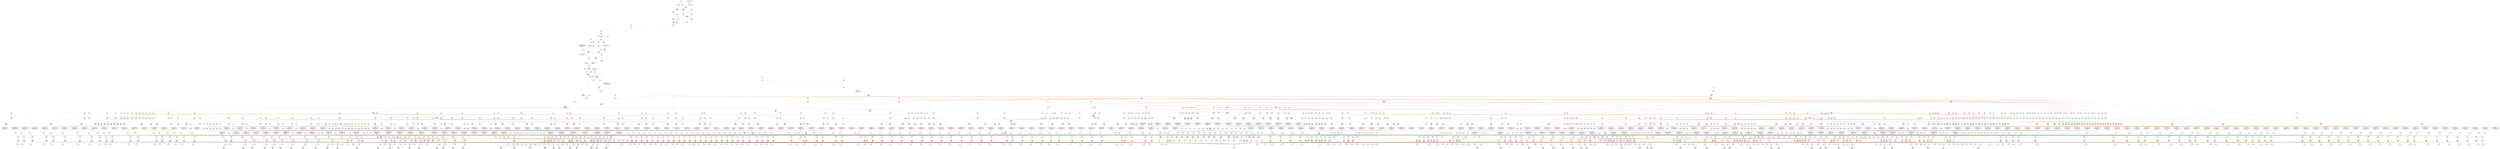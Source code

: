 digraph processingKernel_final{
	NodeInput6 [shape=invhouse, label="z\nID: 6\nPos: 4"];
	NodeSlice11 [label="[95:64]\nID: 11\nPos: 9"];
	NodeReinterpret12 [label="<{HWFloat:8, 24}>\nID: 12\nPos: 9"];
	NodeConstantRawBits3447 [shape=box, label="1.0\nID: 3447"];
	NodeConstantRawBits2 [shape=box, label="1.8446744073709552E19\nID: 2"];
	NodeCounter3 [shape=hexagon, label="cnt\nID: 3\nPos: 9"];
	NodeSlice7 [label="[31:0]\nID: 7\nPos: 9"];
	NodeReinterpret8 [label="<{HWFloat:8, 24}>\nID: 8\nPos: 9"];
	NodeSlice9 [label="[63:32]\nID: 9\nPos: 9"];
	NodeReinterpret10 [label="<{HWFloat:8, 24}>\nID: 10\nPos: 9"];
	NodeSlice13 [label="[127:96]\nID: 13\nPos: 9"];
	NodeReinterpret14 [label="<{HWFloat:8, 24}>\nID: 14\nPos: 9"];
	NodeConstantRawBits3446 [shape=box, label="1.0\nID: 3446"];
	NodeAdd1892 [label="+\nID: 1892\nPos: 9"];
	NodeEqInlined2522 [label="==\nID: 2522\nPos: 10"];
	NodeFIFO4478 [shape=plaintext, label=<<TABLE BORDER="0" CELLSPACING="0" CELLBORDER="1"> <TR><TD></TD></TR><TR><TD>111</TD></TR><TR><TD>ID: 4478</TD></TR> <TR><TD>Pos: 11</TD></TR> <TR><TD></TD></TR> </TABLE>>];
	NodeConstantRawBits2517 [shape=box, label="0x00000000\nID: 2517"];
	NodeConstantRawBits2518 [shape=box, label="0x00000000\nID: 2518"];
	NodeConstantRawBits75 [shape=box, label="1.0\nID: 75"];
	NodePulse76 [label="pulse(1)\nID: 76\nPos: 112"];
	NodeRegister3456 [label="NodeRegister\nID: 3456\nPos: 112"];
	NodeRegister3455 [label="NodeRegister\nID: 3455\nPos: 113"];
	NodeRegister3454 [label="NodeRegister\nID: 3454\nPos: 114"];
	NodeFIFO3893 [shape=plaintext, label=<<TABLE BORDER="0" CELLSPACING="0" CELLBORDER="1"> <TR><TD></TD></TR><TR><TD>6</TD></TR><TR><TD>ID: 3893</TD></TR> <TR><TD>Pos: 115</TD></TR> <TR><TD></TD></TR> </TABLE>>];
	NodeFIFO4480 [shape=plaintext, label=<<TABLE BORDER="0" CELLSPACING="0" CELLBORDER="1"> <TR><TD></TD></TR><TR><TD>1</TD></TR><TR><TD>ID: 4480</TD></TR> <TR><TD>Pos: 121</TD></TR> <TR><TD></TD></TR> </TABLE>>];
	NodeStreamOffset1286 [shape=diamond, label="-1\nID: 1286\nPos: 122"];
	NodeFIFO3477 [shape=plaintext, label=<<TABLE BORDER="0" CELLSPACING="0" CELLBORDER="1"> <TR><TD></TD></TR><TR><TD>1</TD></TR><TR><TD>ID: 3477</TD></TR> <TR><TD>Pos: 121</TD></TR> <TR><TD></TD></TR> </TABLE>>];
	NodeConstantRawBits3445 [shape=box, label="100.0\nID: 3445"];
	NodeMul24 [label="*\nID: 24\nPos: 9"];
	NodeMul25 [label="*\nID: 25\nPos: 9"];
	NodeAdd26 [label="+\nID: 26\nPos: 17"];
	NodeSqrt27 [label="sqrt\nID: 27\nPos: 28"];
	NodeFIFO3466 [shape=plaintext, label=<<TABLE BORDER="0" CELLSPACING="0" CELLBORDER="1"> <TR><TD></TD></TR><TR><TD>47</TD></TR><TR><TD>ID: 3466</TD></TR> <TR><TD>Pos: 9</TD></TR> <TR><TD></TD></TR> </TABLE>>];
	NodeDiv29 [label="/\nID: 29\nPos: 56"];
	NodeConstantRawBits3444 [shape=box, label="100.0\nID: 3444"];
	NodeMul31 [label="*\nID: 31\nPos: 84"];
	NodeNeg32 [label="(-)\nID: 32\nPos: 92"];
	NodeSlice33 [label="[30:23]\nID: 33\nPos: 92"];
	NodeReinterpret34 [label="<{HWOffsetFix:8, 0, UNSIGNED}>\nID: 34\nPos: 92"];
	NodeConstantRawBits3443 [shape=box, label="127.0\nID: 3443"];
	NodeSub36 [label="-\nID: 36\nPos: 92"];
	NodeSlice2523 [label="[8:8]\nID: 2523\nPos: 93"];
	NodeReinterpret2524 [label="<{HWOffsetFix:1, 0, UNSIGNED}>\nID: 2524\nPos: 93"];
	NodeFIFO3467 [shape=plaintext, label=<<TABLE BORDER="0" CELLSPACING="0" CELLBORDER="1"> <TR><TD></TD></TR><TR><TD>1</TD></TR><TR><TD>ID: 3467</TD></TR> <TR><TD>Pos: 93</TD></TR> <TR><TD></TD></TR> </TABLE>>];
	NodeConstantRawBits3442 [shape=box, label="-127.0\nID: 3442"];
	NodeEqInlined2525 [label="==\nID: 2525\nPos: 93"];
	NodeNot56 [label="~\nID: 56\nPos: 94"];
	NodeAnd57 [label="&\nID: 57\nPos: 94"];
	NodeFIFO3474 [shape=plaintext, label=<<TABLE BORDER="0" CELLSPACING="0" CELLBORDER="1"> <TR><TD></TD></TR><TR><TD>8</TD></TR><TR><TD>ID: 3474</TD></TR> <TR><TD>Pos: 95</TD></TR> <TR><TD></TD></TR> </TABLE>>];
	NodeFIFO3472 [shape=plaintext, label=<<TABLE BORDER="0" CELLSPACING="0" CELLBORDER="1"> <TR><TD></TD></TR><TR><TD>9</TD></TR><TR><TD>ID: 3472</TD></TR> <TR><TD>Pos: 94</TD></TR> <TR><TD></TD></TR> </TABLE>>];
	NodeFIFO3469 [shape=plaintext, label=<<TABLE BORDER="0" CELLSPACING="0" CELLBORDER="1"> <TR><TD></TD></TR><TR><TD>7</TD></TR><TR><TD>ID: 3469</TD></TR> <TR><TD>Pos: 92</TD></TR> <TR><TD></TD></TR> </TABLE>>];
	NodeFIFO4481 [shape=plaintext, label=<<TABLE BORDER="0" CELLSPACING="0" CELLBORDER="1"> <TR><TD></TD></TR><TR><TD>1</TD></TR><TR><TD>ID: 4481</TD></TR> <TR><TD>Pos: 99</TD></TR> <TR><TD></TD></TR> </TABLE>>];
	NodeConstantRawBits3441 [shape=box, label="0.0\nID: 3441"];
	NodeGt51 [label=">\nID: 51\nPos: 100"];
	NodeReinterpret2526 [label="<{HWRawBits:32}>\nID: 2526\nPos: 99"];
	NodeConstantRawBits3440 [shape=box, label="23.0\nID: 3440"];
	NodeSub39 [label="-\nID: 39\nPos: 93"];
	NodeConstantRawBits3439 [shape=box, label="0.0\nID: 3439"];
	NodeGtInlined2527 [label=">\nID: 2527\nPos: 94"];
	NodeFIFO3470 [shape=plaintext, label=<<TABLE BORDER="0" CELLSPACING="0" CELLBORDER="1"> <TR><TD></TD></TR><TR><TD>3</TD></TR><TR><TD>ID: 3470</TD></TR> <TR><TD>Pos: 95</TD></TR> <TR><TD></TD></TR> </TABLE>>];
	NodeConstantRawBits40 [shape=box, label="4.294967295E9\nID: 40"];
	NodeCast43 [label="NodeCast
{HWOffsetFix:9, 0, TWOSCOMPLEMENT} 
->
 {HWOffsetFix:5, 0, UNSIGNED}\nID: 43\nPos: 94"];
	NodeShift44 [label="<<\nID: 44\nPos: 94"];
	NodeReinterpret45 [label="<{HWOffsetFix:32, 0, UNSIGNED}>\nID: 45\nPos: 98"];
	NodeMux46 [shape=invtrapezium, height=0.5, label="MUX\nID: 46\nPos: 98"];
	NodeReinterpret47 [label="<{HWRawBits:32}>\nID: 47\nPos: 99"];
	NodeAnd48 [label="&\nID: 48\nPos: 99"];
	NodeReinterpret49 [label="<{HWFloat:8, 24}>\nID: 49\nPos: 100"];
	NodeNeq58 [label="!=\nID: 58\nPos: 100"];
	NodeAnd59 [label="&\nID: 59\nPos: 102"];
	NodeConstantRawBits62 [shape=box, label="2.0\nID: 62"];
	NodeConstantRawBits61 [shape=box, label="3.0\nID: 61"];
	NodeMux63 [shape=invtrapezium, height=0.5, label="MUX\nID: 63\nPos: 103"];
	NodeConstantRawBits64 [shape=box, label="0.0\nID: 64"];
	NodeMux65 [shape=invtrapezium, height=0.5, label="MUX\nID: 65\nPos: 103"];
	NodeFIFO3473 [shape=plaintext, label=<<TABLE BORDER="0" CELLSPACING="0" CELLBORDER="1"> <TR><TD></TD></TR><TR><TD>1</TD></TR><TR><TD>ID: 3473</TD></TR> <TR><TD>Pos: 102</TD></TR> <TR><TD></TD></TR> </TABLE>>];
	NodeCast60 [label="NodeCast
{HWOffsetFix:1, 0, UNSIGNED} 
->
 {HWOffsetFix:2, 0, UNSIGNED}\nID: 60\nPos: 103"];
	NodeMux66 [shape=invtrapezium, height=0.5, label="MUX\nID: 66\nPos: 103"];
	NodeFIFO3475 [shape=plaintext, label=<<TABLE BORDER="0" CELLSPACING="0" CELLBORDER="1"> <TR><TD></TD></TR><TR><TD>8</TD></TR><TR><TD>ID: 3475</TD></TR> <TR><TD>Pos: 103</TD></TR> <TR><TD></TD></TR> </TABLE>>];
	NodeConstantRawBits2519 [shape=box, label="0.0\nID: 2519"];
	NodeConstantRawBits67 [shape=box, label="1.0\nID: 67"];
	NodeFIFO3476 [shape=plaintext, label=<<TABLE BORDER="0" CELLSPACING="0" CELLBORDER="1"> <TR><TD></TD></TR><TR><TD>11</TD></TR><TR><TD>ID: 3476</TD></TR> <TR><TD>Pos: 100</TD></TR> <TR><TD></TD></TR> </TABLE>>];
	NodeConstantRawBits3438 [shape=box, label="1.0\nID: 3438"];
	NodeAdd71 [label="+\nID: 71\nPos: 100"];
	NodeMux72 [shape=invtrapezium, height=0.5, label="MUX\nID: 72\nPos: 111"];
	NodeNeg73 [label="(-)\nID: 73\nPos: 112"];
	NodeCast74 [label="NodeCast
{HWFloat:8, 24} 
->
 {HWOffsetFix:32, 0, UNSIGNED}\nID: 74\nPos: 112"];
	NodeRegister3459 [label="NodeRegister\nID: 3459\nPos: 119"];
	NodeRegister3458 [label="NodeRegister\nID: 3458\nPos: 120"];
	NodeRegister3457 [label="NodeRegister\nID: 3457\nPos: 121"];
	NodeEqInlined2528 [label="==\nID: 2528\nPos: 122"];
	NodeCast1285 [label="NodeCast
{HWOffsetFix:1, 0, UNSIGNED} 
->
 {HWOffsetFix:32, 0, UNSIGNED}\nID: 1285\nPos: 122"];
	NodeAdd1287 [label="+\nID: 1287\nPos: 122"];
	NodeMux1288 [shape=invtrapezium, height=0.5, label="MUX\nID: 1288\nPos: 122"];
	NodeStreamOffset1274 [shape=diamond, label="-1\nID: 1274\nPos: 122"];
	NodeFIFO3479 [shape=plaintext, label=<<TABLE BORDER="0" CELLSPACING="0" CELLBORDER="1"> <TR><TD></TD></TR><TR><TD>1</TD></TR><TR><TD>ID: 3479</TD></TR> <TR><TD>Pos: 121</TD></TR> <TR><TD></TD></TR> </TABLE>>];
	NodeConstantRawBits3437 [shape=box, label="99.0\nID: 3437"];
	NodeEqInlined2529 [label="==\nID: 2529\nPos: 122"];
	NodeCast1273 [label="NodeCast
{HWOffsetFix:1, 0, UNSIGNED} 
->
 {HWOffsetFix:32, 0, UNSIGNED}\nID: 1273\nPos: 122"];
	NodeAdd1275 [label="+\nID: 1275\nPos: 122"];
	NodeMux1276 [shape=invtrapezium, height=0.5, label="MUX\nID: 1276\nPos: 122"];
	NodeStreamOffset1262 [shape=diamond, label="-1\nID: 1262\nPos: 122"];
	NodeFIFO3481 [shape=plaintext, label=<<TABLE BORDER="0" CELLSPACING="0" CELLBORDER="1"> <TR><TD></TD></TR><TR><TD>1</TD></TR><TR><TD>ID: 3481</TD></TR> <TR><TD>Pos: 121</TD></TR> <TR><TD></TD></TR> </TABLE>>];
	NodeConstantRawBits3436 [shape=box, label="98.0\nID: 3436"];
	NodeEqInlined2530 [label="==\nID: 2530\nPos: 122"];
	NodeCast1261 [label="NodeCast
{HWOffsetFix:1, 0, UNSIGNED} 
->
 {HWOffsetFix:32, 0, UNSIGNED}\nID: 1261\nPos: 122"];
	NodeAdd1263 [label="+\nID: 1263\nPos: 122"];
	NodeMux1264 [shape=invtrapezium, height=0.5, label="MUX\nID: 1264\nPos: 122"];
	NodeStreamOffset1250 [shape=diamond, label="-1\nID: 1250\nPos: 122"];
	NodeFIFO3483 [shape=plaintext, label=<<TABLE BORDER="0" CELLSPACING="0" CELLBORDER="1"> <TR><TD></TD></TR><TR><TD>1</TD></TR><TR><TD>ID: 3483</TD></TR> <TR><TD>Pos: 121</TD></TR> <TR><TD></TD></TR> </TABLE>>];
	NodeConstantRawBits3435 [shape=box, label="97.0\nID: 3435"];
	NodeEqInlined2531 [label="==\nID: 2531\nPos: 122"];
	NodeCast1249 [label="NodeCast
{HWOffsetFix:1, 0, UNSIGNED} 
->
 {HWOffsetFix:32, 0, UNSIGNED}\nID: 1249\nPos: 122"];
	NodeAdd1251 [label="+\nID: 1251\nPos: 122"];
	NodeMux1252 [shape=invtrapezium, height=0.5, label="MUX\nID: 1252\nPos: 122"];
	NodeStreamOffset1238 [shape=diamond, label="-1\nID: 1238\nPos: 122"];
	NodeFIFO3485 [shape=plaintext, label=<<TABLE BORDER="0" CELLSPACING="0" CELLBORDER="1"> <TR><TD></TD></TR><TR><TD>1</TD></TR><TR><TD>ID: 3485</TD></TR> <TR><TD>Pos: 121</TD></TR> <TR><TD></TD></TR> </TABLE>>];
	NodeConstantRawBits3434 [shape=box, label="96.0\nID: 3434"];
	NodeEqInlined2532 [label="==\nID: 2532\nPos: 122"];
	NodeCast1237 [label="NodeCast
{HWOffsetFix:1, 0, UNSIGNED} 
->
 {HWOffsetFix:32, 0, UNSIGNED}\nID: 1237\nPos: 122"];
	NodeAdd1239 [label="+\nID: 1239\nPos: 122"];
	NodeMux1240 [shape=invtrapezium, height=0.5, label="MUX\nID: 1240\nPos: 122"];
	NodeStreamOffset1226 [shape=diamond, label="-1\nID: 1226\nPos: 122"];
	NodeFIFO3487 [shape=plaintext, label=<<TABLE BORDER="0" CELLSPACING="0" CELLBORDER="1"> <TR><TD></TD></TR><TR><TD>1</TD></TR><TR><TD>ID: 3487</TD></TR> <TR><TD>Pos: 121</TD></TR> <TR><TD></TD></TR> </TABLE>>];
	NodeConstantRawBits3433 [shape=box, label="95.0\nID: 3433"];
	NodeEqInlined2533 [label="==\nID: 2533\nPos: 122"];
	NodeCast1225 [label="NodeCast
{HWOffsetFix:1, 0, UNSIGNED} 
->
 {HWOffsetFix:32, 0, UNSIGNED}\nID: 1225\nPos: 122"];
	NodeAdd1227 [label="+\nID: 1227\nPos: 122"];
	NodeMux1228 [shape=invtrapezium, height=0.5, label="MUX\nID: 1228\nPos: 122"];
	NodeStreamOffset1214 [shape=diamond, label="-1\nID: 1214\nPos: 122"];
	NodeFIFO3489 [shape=plaintext, label=<<TABLE BORDER="0" CELLSPACING="0" CELLBORDER="1"> <TR><TD></TD></TR><TR><TD>1</TD></TR><TR><TD>ID: 3489</TD></TR> <TR><TD>Pos: 121</TD></TR> <TR><TD></TD></TR> </TABLE>>];
	NodeConstantRawBits3432 [shape=box, label="94.0\nID: 3432"];
	NodeEqInlined2534 [label="==\nID: 2534\nPos: 122"];
	NodeCast1213 [label="NodeCast
{HWOffsetFix:1, 0, UNSIGNED} 
->
 {HWOffsetFix:32, 0, UNSIGNED}\nID: 1213\nPos: 122"];
	NodeAdd1215 [label="+\nID: 1215\nPos: 122"];
	NodeMux1216 [shape=invtrapezium, height=0.5, label="MUX\nID: 1216\nPos: 122"];
	NodeStreamOffset1202 [shape=diamond, label="-1\nID: 1202\nPos: 122"];
	NodeFIFO3491 [shape=plaintext, label=<<TABLE BORDER="0" CELLSPACING="0" CELLBORDER="1"> <TR><TD></TD></TR><TR><TD>1</TD></TR><TR><TD>ID: 3491</TD></TR> <TR><TD>Pos: 121</TD></TR> <TR><TD></TD></TR> </TABLE>>];
	NodeConstantRawBits3431 [shape=box, label="93.0\nID: 3431"];
	NodeEqInlined2535 [label="==\nID: 2535\nPos: 122"];
	NodeCast1201 [label="NodeCast
{HWOffsetFix:1, 0, UNSIGNED} 
->
 {HWOffsetFix:32, 0, UNSIGNED}\nID: 1201\nPos: 122"];
	NodeAdd1203 [label="+\nID: 1203\nPos: 122"];
	NodeMux1204 [shape=invtrapezium, height=0.5, label="MUX\nID: 1204\nPos: 122"];
	NodeRegister3453 [label="NodeRegister\nID: 3453\nPos: 115"];
	NodeFIFO3962 [shape=plaintext, label=<<TABLE BORDER="0" CELLSPACING="0" CELLBORDER="1"> <TR><TD></TD></TR><TR><TD>5</TD></TR><TR><TD>ID: 3962</TD></TR> <TR><TD>Pos: 116</TD></TR> <TR><TD></TD></TR> </TABLE>>];
	NodeFIFO4482 [shape=plaintext, label=<<TABLE BORDER="0" CELLSPACING="0" CELLBORDER="1"> <TR><TD></TD></TR><TR><TD>1</TD></TR><TR><TD>ID: 4482</TD></TR> <TR><TD>Pos: 121</TD></TR> <TR><TD></TD></TR> </TABLE>>];
	NodeStreamOffset1190 [shape=diamond, label="-1\nID: 1190\nPos: 122"];
	NodeFIFO3493 [shape=plaintext, label=<<TABLE BORDER="0" CELLSPACING="0" CELLBORDER="1"> <TR><TD></TD></TR><TR><TD>1</TD></TR><TR><TD>ID: 3493</TD></TR> <TR><TD>Pos: 121</TD></TR> <TR><TD></TD></TR> </TABLE>>];
	NodeConstantRawBits3430 [shape=box, label="92.0\nID: 3430"];
	NodeEqInlined2536 [label="==\nID: 2536\nPos: 122"];
	NodeCast1189 [label="NodeCast
{HWOffsetFix:1, 0, UNSIGNED} 
->
 {HWOffsetFix:32, 0, UNSIGNED}\nID: 1189\nPos: 122"];
	NodeAdd1191 [label="+\nID: 1191\nPos: 122"];
	NodeMux1192 [shape=invtrapezium, height=0.5, label="MUX\nID: 1192\nPos: 122"];
	NodeStreamOffset1178 [shape=diamond, label="-1\nID: 1178\nPos: 122"];
	NodeFIFO3495 [shape=plaintext, label=<<TABLE BORDER="0" CELLSPACING="0" CELLBORDER="1"> <TR><TD></TD></TR><TR><TD>1</TD></TR><TR><TD>ID: 3495</TD></TR> <TR><TD>Pos: 121</TD></TR> <TR><TD></TD></TR> </TABLE>>];
	NodeConstantRawBits3429 [shape=box, label="91.0\nID: 3429"];
	NodeEqInlined2537 [label="==\nID: 2537\nPos: 122"];
	NodeCast1177 [label="NodeCast
{HWOffsetFix:1, 0, UNSIGNED} 
->
 {HWOffsetFix:32, 0, UNSIGNED}\nID: 1177\nPos: 122"];
	NodeAdd1179 [label="+\nID: 1179\nPos: 122"];
	NodeMux1180 [shape=invtrapezium, height=0.5, label="MUX\nID: 1180\nPos: 122"];
	NodeStreamOffset1166 [shape=diamond, label="-1\nID: 1166\nPos: 122"];
	NodeFIFO3497 [shape=plaintext, label=<<TABLE BORDER="0" CELLSPACING="0" CELLBORDER="1"> <TR><TD></TD></TR><TR><TD>1</TD></TR><TR><TD>ID: 3497</TD></TR> <TR><TD>Pos: 121</TD></TR> <TR><TD></TD></TR> </TABLE>>];
	NodeConstantRawBits3428 [shape=box, label="90.0\nID: 3428"];
	NodeEqInlined2538 [label="==\nID: 2538\nPos: 122"];
	NodeCast1165 [label="NodeCast
{HWOffsetFix:1, 0, UNSIGNED} 
->
 {HWOffsetFix:32, 0, UNSIGNED}\nID: 1165\nPos: 122"];
	NodeAdd1167 [label="+\nID: 1167\nPos: 122"];
	NodeMux1168 [shape=invtrapezium, height=0.5, label="MUX\nID: 1168\nPos: 122"];
	NodeStreamOffset1154 [shape=diamond, label="-1\nID: 1154\nPos: 122"];
	NodeFIFO3499 [shape=plaintext, label=<<TABLE BORDER="0" CELLSPACING="0" CELLBORDER="1"> <TR><TD></TD></TR><TR><TD>1</TD></TR><TR><TD>ID: 3499</TD></TR> <TR><TD>Pos: 121</TD></TR> <TR><TD></TD></TR> </TABLE>>];
	NodeConstantRawBits3427 [shape=box, label="89.0\nID: 3427"];
	NodeEqInlined2539 [label="==\nID: 2539\nPos: 122"];
	NodeCast1153 [label="NodeCast
{HWOffsetFix:1, 0, UNSIGNED} 
->
 {HWOffsetFix:32, 0, UNSIGNED}\nID: 1153\nPos: 122"];
	NodeAdd1155 [label="+\nID: 1155\nPos: 122"];
	NodeMux1156 [shape=invtrapezium, height=0.5, label="MUX\nID: 1156\nPos: 122"];
	NodeStreamOffset1142 [shape=diamond, label="-1\nID: 1142\nPos: 122"];
	NodeFIFO3501 [shape=plaintext, label=<<TABLE BORDER="0" CELLSPACING="0" CELLBORDER="1"> <TR><TD></TD></TR><TR><TD>1</TD></TR><TR><TD>ID: 3501</TD></TR> <TR><TD>Pos: 121</TD></TR> <TR><TD></TD></TR> </TABLE>>];
	NodeConstantRawBits3426 [shape=box, label="88.0\nID: 3426"];
	NodeEqInlined2540 [label="==\nID: 2540\nPos: 122"];
	NodeCast1141 [label="NodeCast
{HWOffsetFix:1, 0, UNSIGNED} 
->
 {HWOffsetFix:32, 0, UNSIGNED}\nID: 1141\nPos: 122"];
	NodeAdd1143 [label="+\nID: 1143\nPos: 122"];
	NodeMux1144 [shape=invtrapezium, height=0.5, label="MUX\nID: 1144\nPos: 122"];
	NodeStreamOffset1130 [shape=diamond, label="-1\nID: 1130\nPos: 122"];
	NodeFIFO3503 [shape=plaintext, label=<<TABLE BORDER="0" CELLSPACING="0" CELLBORDER="1"> <TR><TD></TD></TR><TR><TD>1</TD></TR><TR><TD>ID: 3503</TD></TR> <TR><TD>Pos: 121</TD></TR> <TR><TD></TD></TR> </TABLE>>];
	NodeConstantRawBits3425 [shape=box, label="87.0\nID: 3425"];
	NodeEqInlined2541 [label="==\nID: 2541\nPos: 122"];
	NodeCast1129 [label="NodeCast
{HWOffsetFix:1, 0, UNSIGNED} 
->
 {HWOffsetFix:32, 0, UNSIGNED}\nID: 1129\nPos: 122"];
	NodeAdd1131 [label="+\nID: 1131\nPos: 122"];
	NodeMux1132 [shape=invtrapezium, height=0.5, label="MUX\nID: 1132\nPos: 122"];
	NodeStreamOffset1118 [shape=diamond, label="-1\nID: 1118\nPos: 122"];
	NodeFIFO3505 [shape=plaintext, label=<<TABLE BORDER="0" CELLSPACING="0" CELLBORDER="1"> <TR><TD></TD></TR><TR><TD>1</TD></TR><TR><TD>ID: 3505</TD></TR> <TR><TD>Pos: 121</TD></TR> <TR><TD></TD></TR> </TABLE>>];
	NodeConstantRawBits3424 [shape=box, label="86.0\nID: 3424"];
	NodeEqInlined2542 [label="==\nID: 2542\nPos: 122"];
	NodeCast1117 [label="NodeCast
{HWOffsetFix:1, 0, UNSIGNED} 
->
 {HWOffsetFix:32, 0, UNSIGNED}\nID: 1117\nPos: 122"];
	NodeAdd1119 [label="+\nID: 1119\nPos: 122"];
	NodeMux1120 [shape=invtrapezium, height=0.5, label="MUX\nID: 1120\nPos: 122"];
	NodeStreamOffset1106 [shape=diamond, label="-1\nID: 1106\nPos: 122"];
	NodeFIFO3507 [shape=plaintext, label=<<TABLE BORDER="0" CELLSPACING="0" CELLBORDER="1"> <TR><TD></TD></TR><TR><TD>1</TD></TR><TR><TD>ID: 3507</TD></TR> <TR><TD>Pos: 121</TD></TR> <TR><TD></TD></TR> </TABLE>>];
	NodeConstantRawBits3423 [shape=box, label="85.0\nID: 3423"];
	NodeEqInlined2543 [label="==\nID: 2543\nPos: 122"];
	NodeCast1105 [label="NodeCast
{HWOffsetFix:1, 0, UNSIGNED} 
->
 {HWOffsetFix:32, 0, UNSIGNED}\nID: 1105\nPos: 122"];
	NodeAdd1107 [label="+\nID: 1107\nPos: 122"];
	NodeMux1108 [shape=invtrapezium, height=0.5, label="MUX\nID: 1108\nPos: 122"];
	NodeStreamOffset1094 [shape=diamond, label="-1\nID: 1094\nPos: 122"];
	NodeFIFO3509 [shape=plaintext, label=<<TABLE BORDER="0" CELLSPACING="0" CELLBORDER="1"> <TR><TD></TD></TR><TR><TD>1</TD></TR><TR><TD>ID: 3509</TD></TR> <TR><TD>Pos: 121</TD></TR> <TR><TD></TD></TR> </TABLE>>];
	NodeConstantRawBits3422 [shape=box, label="84.0\nID: 3422"];
	NodeEqInlined2544 [label="==\nID: 2544\nPos: 122"];
	NodeCast1093 [label="NodeCast
{HWOffsetFix:1, 0, UNSIGNED} 
->
 {HWOffsetFix:32, 0, UNSIGNED}\nID: 1093\nPos: 122"];
	NodeAdd1095 [label="+\nID: 1095\nPos: 122"];
	NodeMux1096 [shape=invtrapezium, height=0.5, label="MUX\nID: 1096\nPos: 122"];
	NodeStreamOffset1082 [shape=diamond, label="-1\nID: 1082\nPos: 122"];
	NodeFIFO3511 [shape=plaintext, label=<<TABLE BORDER="0" CELLSPACING="0" CELLBORDER="1"> <TR><TD></TD></TR><TR><TD>1</TD></TR><TR><TD>ID: 3511</TD></TR> <TR><TD>Pos: 121</TD></TR> <TR><TD></TD></TR> </TABLE>>];
	NodeConstantRawBits3421 [shape=box, label="83.0\nID: 3421"];
	NodeEqInlined2545 [label="==\nID: 2545\nPos: 122"];
	NodeCast1081 [label="NodeCast
{HWOffsetFix:1, 0, UNSIGNED} 
->
 {HWOffsetFix:32, 0, UNSIGNED}\nID: 1081\nPos: 122"];
	NodeAdd1083 [label="+\nID: 1083\nPos: 122"];
	NodeMux1084 [shape=invtrapezium, height=0.5, label="MUX\nID: 1084\nPos: 122"];
	NodeStreamOffset1070 [shape=diamond, label="-1\nID: 1070\nPos: 122"];
	NodeFIFO3513 [shape=plaintext, label=<<TABLE BORDER="0" CELLSPACING="0" CELLBORDER="1"> <TR><TD></TD></TR><TR><TD>1</TD></TR><TR><TD>ID: 3513</TD></TR> <TR><TD>Pos: 121</TD></TR> <TR><TD></TD></TR> </TABLE>>];
	NodeConstantRawBits3420 [shape=box, label="82.0\nID: 3420"];
	NodeEqInlined2546 [label="==\nID: 2546\nPos: 122"];
	NodeCast1069 [label="NodeCast
{HWOffsetFix:1, 0, UNSIGNED} 
->
 {HWOffsetFix:32, 0, UNSIGNED}\nID: 1069\nPos: 122"];
	NodeAdd1071 [label="+\nID: 1071\nPos: 122"];
	NodeMux1072 [shape=invtrapezium, height=0.5, label="MUX\nID: 1072\nPos: 122"];
	NodeStreamOffset1058 [shape=diamond, label="-1\nID: 1058\nPos: 122"];
	NodeFIFO3515 [shape=plaintext, label=<<TABLE BORDER="0" CELLSPACING="0" CELLBORDER="1"> <TR><TD></TD></TR><TR><TD>1</TD></TR><TR><TD>ID: 3515</TD></TR> <TR><TD>Pos: 121</TD></TR> <TR><TD></TD></TR> </TABLE>>];
	NodeConstantRawBits3419 [shape=box, label="81.0\nID: 3419"];
	NodeEqInlined2547 [label="==\nID: 2547\nPos: 122"];
	NodeCast1057 [label="NodeCast
{HWOffsetFix:1, 0, UNSIGNED} 
->
 {HWOffsetFix:32, 0, UNSIGNED}\nID: 1057\nPos: 122"];
	NodeAdd1059 [label="+\nID: 1059\nPos: 122"];
	NodeMux1060 [shape=invtrapezium, height=0.5, label="MUX\nID: 1060\nPos: 122"];
	NodeStreamOffset1046 [shape=diamond, label="-1\nID: 1046\nPos: 122"];
	NodeFIFO3517 [shape=plaintext, label=<<TABLE BORDER="0" CELLSPACING="0" CELLBORDER="1"> <TR><TD></TD></TR><TR><TD>1</TD></TR><TR><TD>ID: 3517</TD></TR> <TR><TD>Pos: 121</TD></TR> <TR><TD></TD></TR> </TABLE>>];
	NodeConstantRawBits3418 [shape=box, label="80.0\nID: 3418"];
	NodeEqInlined2548 [label="==\nID: 2548\nPos: 122"];
	NodeCast1045 [label="NodeCast
{HWOffsetFix:1, 0, UNSIGNED} 
->
 {HWOffsetFix:32, 0, UNSIGNED}\nID: 1045\nPos: 122"];
	NodeAdd1047 [label="+\nID: 1047\nPos: 122"];
	NodeMux1048 [shape=invtrapezium, height=0.5, label="MUX\nID: 1048\nPos: 122"];
	NodeStreamOffset1034 [shape=diamond, label="-1\nID: 1034\nPos: 122"];
	NodeFIFO3519 [shape=plaintext, label=<<TABLE BORDER="0" CELLSPACING="0" CELLBORDER="1"> <TR><TD></TD></TR><TR><TD>1</TD></TR><TR><TD>ID: 3519</TD></TR> <TR><TD>Pos: 121</TD></TR> <TR><TD></TD></TR> </TABLE>>];
	NodeConstantRawBits3417 [shape=box, label="79.0\nID: 3417"];
	NodeEqInlined2549 [label="==\nID: 2549\nPos: 122"];
	NodeCast1033 [label="NodeCast
{HWOffsetFix:1, 0, UNSIGNED} 
->
 {HWOffsetFix:32, 0, UNSIGNED}\nID: 1033\nPos: 122"];
	NodeAdd1035 [label="+\nID: 1035\nPos: 122"];
	NodeMux1036 [shape=invtrapezium, height=0.5, label="MUX\nID: 1036\nPos: 122"];
	NodeStreamOffset1022 [shape=diamond, label="-1\nID: 1022\nPos: 122"];
	NodeFIFO3521 [shape=plaintext, label=<<TABLE BORDER="0" CELLSPACING="0" CELLBORDER="1"> <TR><TD></TD></TR><TR><TD>1</TD></TR><TR><TD>ID: 3521</TD></TR> <TR><TD>Pos: 121</TD></TR> <TR><TD></TD></TR> </TABLE>>];
	NodeConstantRawBits3416 [shape=box, label="78.0\nID: 3416"];
	NodeEqInlined2550 [label="==\nID: 2550\nPos: 122"];
	NodeCast1021 [label="NodeCast
{HWOffsetFix:1, 0, UNSIGNED} 
->
 {HWOffsetFix:32, 0, UNSIGNED}\nID: 1021\nPos: 122"];
	NodeAdd1023 [label="+\nID: 1023\nPos: 122"];
	NodeMux1024 [shape=invtrapezium, height=0.5, label="MUX\nID: 1024\nPos: 122"];
	NodeRegister3452 [label="NodeRegister\nID: 3452\nPos: 116"];
	NodeFIFO3542 [shape=plaintext, label=<<TABLE BORDER="0" CELLSPACING="0" CELLBORDER="1"> <TR><TD></TD></TR><TR><TD>4</TD></TR><TR><TD>ID: 3542</TD></TR> <TR><TD>Pos: 117</TD></TR> <TR><TD></TD></TR> </TABLE>>];
	NodeFIFO4483 [shape=plaintext, label=<<TABLE BORDER="0" CELLSPACING="0" CELLBORDER="1"> <TR><TD></TD></TR><TR><TD>1</TD></TR><TR><TD>ID: 4483</TD></TR> <TR><TD>Pos: 121</TD></TR> <TR><TD></TD></TR> </TABLE>>];
	NodeStreamOffset1010 [shape=diamond, label="-1\nID: 1010\nPos: 122"];
	NodeFIFO3523 [shape=plaintext, label=<<TABLE BORDER="0" CELLSPACING="0" CELLBORDER="1"> <TR><TD></TD></TR><TR><TD>1</TD></TR><TR><TD>ID: 3523</TD></TR> <TR><TD>Pos: 121</TD></TR> <TR><TD></TD></TR> </TABLE>>];
	NodeConstantRawBits3415 [shape=box, label="77.0\nID: 3415"];
	NodeEqInlined2551 [label="==\nID: 2551\nPos: 122"];
	NodeCast1009 [label="NodeCast
{HWOffsetFix:1, 0, UNSIGNED} 
->
 {HWOffsetFix:32, 0, UNSIGNED}\nID: 1009\nPos: 122"];
	NodeAdd1011 [label="+\nID: 1011\nPos: 122"];
	NodeMux1012 [shape=invtrapezium, height=0.5, label="MUX\nID: 1012\nPos: 122"];
	NodeStreamOffset998 [shape=diamond, label="-1\nID: 998\nPos: 122"];
	NodeFIFO3525 [shape=plaintext, label=<<TABLE BORDER="0" CELLSPACING="0" CELLBORDER="1"> <TR><TD></TD></TR><TR><TD>1</TD></TR><TR><TD>ID: 3525</TD></TR> <TR><TD>Pos: 121</TD></TR> <TR><TD></TD></TR> </TABLE>>];
	NodeConstantRawBits3414 [shape=box, label="76.0\nID: 3414"];
	NodeEqInlined2552 [label="==\nID: 2552\nPos: 122"];
	NodeCast997 [label="NodeCast
{HWOffsetFix:1, 0, UNSIGNED} 
->
 {HWOffsetFix:32, 0, UNSIGNED}\nID: 997\nPos: 122"];
	NodeAdd999 [label="+\nID: 999\nPos: 122"];
	NodeMux1000 [shape=invtrapezium, height=0.5, label="MUX\nID: 1000\nPos: 122"];
	NodeStreamOffset986 [shape=diamond, label="-1\nID: 986\nPos: 122"];
	NodeFIFO3527 [shape=plaintext, label=<<TABLE BORDER="0" CELLSPACING="0" CELLBORDER="1"> <TR><TD></TD></TR><TR><TD>1</TD></TR><TR><TD>ID: 3527</TD></TR> <TR><TD>Pos: 121</TD></TR> <TR><TD></TD></TR> </TABLE>>];
	NodeConstantRawBits3413 [shape=box, label="75.0\nID: 3413"];
	NodeEqInlined2553 [label="==\nID: 2553\nPos: 122"];
	NodeCast985 [label="NodeCast
{HWOffsetFix:1, 0, UNSIGNED} 
->
 {HWOffsetFix:32, 0, UNSIGNED}\nID: 985\nPos: 122"];
	NodeAdd987 [label="+\nID: 987\nPos: 122"];
	NodeMux988 [shape=invtrapezium, height=0.5, label="MUX\nID: 988\nPos: 122"];
	NodeStreamOffset974 [shape=diamond, label="-1\nID: 974\nPos: 122"];
	NodeFIFO3529 [shape=plaintext, label=<<TABLE BORDER="0" CELLSPACING="0" CELLBORDER="1"> <TR><TD></TD></TR><TR><TD>1</TD></TR><TR><TD>ID: 3529</TD></TR> <TR><TD>Pos: 121</TD></TR> <TR><TD></TD></TR> </TABLE>>];
	NodeConstantRawBits3412 [shape=box, label="74.0\nID: 3412"];
	NodeEqInlined2554 [label="==\nID: 2554\nPos: 122"];
	NodeCast973 [label="NodeCast
{HWOffsetFix:1, 0, UNSIGNED} 
->
 {HWOffsetFix:32, 0, UNSIGNED}\nID: 973\nPos: 122"];
	NodeAdd975 [label="+\nID: 975\nPos: 122"];
	NodeMux976 [shape=invtrapezium, height=0.5, label="MUX\nID: 976\nPos: 122"];
	NodeStreamOffset962 [shape=diamond, label="-1\nID: 962\nPos: 122"];
	NodeFIFO3531 [shape=plaintext, label=<<TABLE BORDER="0" CELLSPACING="0" CELLBORDER="1"> <TR><TD></TD></TR><TR><TD>1</TD></TR><TR><TD>ID: 3531</TD></TR> <TR><TD>Pos: 121</TD></TR> <TR><TD></TD></TR> </TABLE>>];
	NodeConstantRawBits3411 [shape=box, label="73.0\nID: 3411"];
	NodeEqInlined2555 [label="==\nID: 2555\nPos: 122"];
	NodeCast961 [label="NodeCast
{HWOffsetFix:1, 0, UNSIGNED} 
->
 {HWOffsetFix:32, 0, UNSIGNED}\nID: 961\nPos: 122"];
	NodeAdd963 [label="+\nID: 963\nPos: 122"];
	NodeMux964 [shape=invtrapezium, height=0.5, label="MUX\nID: 964\nPos: 122"];
	NodeStreamOffset950 [shape=diamond, label="-1\nID: 950\nPos: 122"];
	NodeFIFO3533 [shape=plaintext, label=<<TABLE BORDER="0" CELLSPACING="0" CELLBORDER="1"> <TR><TD></TD></TR><TR><TD>1</TD></TR><TR><TD>ID: 3533</TD></TR> <TR><TD>Pos: 121</TD></TR> <TR><TD></TD></TR> </TABLE>>];
	NodeConstantRawBits3410 [shape=box, label="72.0\nID: 3410"];
	NodeEqInlined2556 [label="==\nID: 2556\nPos: 122"];
	NodeCast949 [label="NodeCast
{HWOffsetFix:1, 0, UNSIGNED} 
->
 {HWOffsetFix:32, 0, UNSIGNED}\nID: 949\nPos: 122"];
	NodeAdd951 [label="+\nID: 951\nPos: 122"];
	NodeMux952 [shape=invtrapezium, height=0.5, label="MUX\nID: 952\nPos: 122"];
	NodeStreamOffset938 [shape=diamond, label="-1\nID: 938\nPos: 122"];
	NodeFIFO3535 [shape=plaintext, label=<<TABLE BORDER="0" CELLSPACING="0" CELLBORDER="1"> <TR><TD></TD></TR><TR><TD>1</TD></TR><TR><TD>ID: 3535</TD></TR> <TR><TD>Pos: 121</TD></TR> <TR><TD></TD></TR> </TABLE>>];
	NodeConstantRawBits3409 [shape=box, label="71.0\nID: 3409"];
	NodeEqInlined2557 [label="==\nID: 2557\nPos: 122"];
	NodeCast937 [label="NodeCast
{HWOffsetFix:1, 0, UNSIGNED} 
->
 {HWOffsetFix:32, 0, UNSIGNED}\nID: 937\nPos: 122"];
	NodeAdd939 [label="+\nID: 939\nPos: 122"];
	NodeMux940 [shape=invtrapezium, height=0.5, label="MUX\nID: 940\nPos: 122"];
	NodeStreamOffset926 [shape=diamond, label="-1\nID: 926\nPos: 122"];
	NodeFIFO3537 [shape=plaintext, label=<<TABLE BORDER="0" CELLSPACING="0" CELLBORDER="1"> <TR><TD></TD></TR><TR><TD>1</TD></TR><TR><TD>ID: 3537</TD></TR> <TR><TD>Pos: 121</TD></TR> <TR><TD></TD></TR> </TABLE>>];
	NodeConstantRawBits3408 [shape=box, label="70.0\nID: 3408"];
	NodeEqInlined2558 [label="==\nID: 2558\nPos: 122"];
	NodeCast925 [label="NodeCast
{HWOffsetFix:1, 0, UNSIGNED} 
->
 {HWOffsetFix:32, 0, UNSIGNED}\nID: 925\nPos: 122"];
	NodeAdd927 [label="+\nID: 927\nPos: 122"];
	NodeMux928 [shape=invtrapezium, height=0.5, label="MUX\nID: 928\nPos: 122"];
	NodeStreamOffset914 [shape=diamond, label="-1\nID: 914\nPos: 122"];
	NodeFIFO3539 [shape=plaintext, label=<<TABLE BORDER="0" CELLSPACING="0" CELLBORDER="1"> <TR><TD></TD></TR><TR><TD>1</TD></TR><TR><TD>ID: 3539</TD></TR> <TR><TD>Pos: 121</TD></TR> <TR><TD></TD></TR> </TABLE>>];
	NodeConstantRawBits3407 [shape=box, label="69.0\nID: 3407"];
	NodeEqInlined2559 [label="==\nID: 2559\nPos: 122"];
	NodeCast913 [label="NodeCast
{HWOffsetFix:1, 0, UNSIGNED} 
->
 {HWOffsetFix:32, 0, UNSIGNED}\nID: 913\nPos: 122"];
	NodeAdd915 [label="+\nID: 915\nPos: 122"];
	NodeMux916 [shape=invtrapezium, height=0.5, label="MUX\nID: 916\nPos: 122"];
	NodeStreamOffset902 [shape=diamond, label="-1\nID: 902\nPos: 122"];
	NodeConstantRawBits3406 [shape=box, label="68.0\nID: 3406"];
	NodeEqInlined2560 [label="==\nID: 2560\nPos: 121"];
	NodeCast901 [label="NodeCast
{HWOffsetFix:1, 0, UNSIGNED} 
->
 {HWOffsetFix:32, 0, UNSIGNED}\nID: 901\nPos: 121"];
	NodeAdd903 [label="+\nID: 903\nPos: 121"];
	NodeMux904 [shape=invtrapezium, height=0.5, label="MUX\nID: 904\nPos: 121"];
	NodeFIFO3541 [shape=plaintext, label=<<TABLE BORDER="0" CELLSPACING="0" CELLBORDER="1"> <TR><TD></TD></TR><TR><TD>1</TD></TR><TR><TD>ID: 3541</TD></TR> <TR><TD>Pos: 121</TD></TR> <TR><TD></TD></TR> </TABLE>>];
	NodeStreamOffset890 [shape=diamond, label="-1\nID: 890\nPos: 122"];
	NodeConstantRawBits3405 [shape=box, label="67.0\nID: 3405"];
	NodeEqInlined2561 [label="==\nID: 2561\nPos: 121"];
	NodeCast889 [label="NodeCast
{HWOffsetFix:1, 0, UNSIGNED} 
->
 {HWOffsetFix:32, 0, UNSIGNED}\nID: 889\nPos: 121"];
	NodeAdd891 [label="+\nID: 891\nPos: 121"];
	NodeMux892 [shape=invtrapezium, height=0.5, label="MUX\nID: 892\nPos: 121"];
	NodeFIFO3543 [shape=plaintext, label=<<TABLE BORDER="0" CELLSPACING="0" CELLBORDER="1"> <TR><TD></TD></TR><TR><TD>1</TD></TR><TR><TD>ID: 3543</TD></TR> <TR><TD>Pos: 121</TD></TR> <TR><TD></TD></TR> </TABLE>>];
	NodeStreamOffset878 [shape=diamond, label="-1\nID: 878\nPos: 122"];
	NodeConstantRawBits3404 [shape=box, label="66.0\nID: 3404"];
	NodeEqInlined2562 [label="==\nID: 2562\nPos: 121"];
	NodeCast877 [label="NodeCast
{HWOffsetFix:1, 0, UNSIGNED} 
->
 {HWOffsetFix:32, 0, UNSIGNED}\nID: 877\nPos: 121"];
	NodeAdd879 [label="+\nID: 879\nPos: 121"];
	NodeMux880 [shape=invtrapezium, height=0.5, label="MUX\nID: 880\nPos: 121"];
	NodeFIFO3545 [shape=plaintext, label=<<TABLE BORDER="0" CELLSPACING="0" CELLBORDER="1"> <TR><TD></TD></TR><TR><TD>1</TD></TR><TR><TD>ID: 3545</TD></TR> <TR><TD>Pos: 121</TD></TR> <TR><TD></TD></TR> </TABLE>>];
	NodeStreamOffset866 [shape=diamond, label="-1\nID: 866\nPos: 122"];
	NodeConstantRawBits3403 [shape=box, label="65.0\nID: 3403"];
	NodeEqInlined2563 [label="==\nID: 2563\nPos: 121"];
	NodeCast865 [label="NodeCast
{HWOffsetFix:1, 0, UNSIGNED} 
->
 {HWOffsetFix:32, 0, UNSIGNED}\nID: 865\nPos: 121"];
	NodeAdd867 [label="+\nID: 867\nPos: 121"];
	NodeMux868 [shape=invtrapezium, height=0.5, label="MUX\nID: 868\nPos: 121"];
	NodeFIFO3547 [shape=plaintext, label=<<TABLE BORDER="0" CELLSPACING="0" CELLBORDER="1"> <TR><TD></TD></TR><TR><TD>1</TD></TR><TR><TD>ID: 3547</TD></TR> <TR><TD>Pos: 121</TD></TR> <TR><TD></TD></TR> </TABLE>>];
	NodeStreamOffset854 [shape=diamond, label="-1\nID: 854\nPos: 122"];
	NodeConstantRawBits3402 [shape=box, label="64.0\nID: 3402"];
	NodeEqInlined2564 [label="==\nID: 2564\nPos: 121"];
	NodeCast853 [label="NodeCast
{HWOffsetFix:1, 0, UNSIGNED} 
->
 {HWOffsetFix:32, 0, UNSIGNED}\nID: 853\nPos: 121"];
	NodeAdd855 [label="+\nID: 855\nPos: 121"];
	NodeMux856 [shape=invtrapezium, height=0.5, label="MUX\nID: 856\nPos: 121"];
	NodeFIFO3549 [shape=plaintext, label=<<TABLE BORDER="0" CELLSPACING="0" CELLBORDER="1"> <TR><TD></TD></TR><TR><TD>1</TD></TR><TR><TD>ID: 3549</TD></TR> <TR><TD>Pos: 121</TD></TR> <TR><TD></TD></TR> </TABLE>>];
	NodeStreamOffset842 [shape=diamond, label="-1\nID: 842\nPos: 122"];
	NodeConstantRawBits3401 [shape=box, label="63.0\nID: 3401"];
	NodeEqInlined2565 [label="==\nID: 2565\nPos: 121"];
	NodeCast841 [label="NodeCast
{HWOffsetFix:1, 0, UNSIGNED} 
->
 {HWOffsetFix:32, 0, UNSIGNED}\nID: 841\nPos: 121"];
	NodeAdd843 [label="+\nID: 843\nPos: 121"];
	NodeMux844 [shape=invtrapezium, height=0.5, label="MUX\nID: 844\nPos: 121"];
	NodeFIFO3551 [shape=plaintext, label=<<TABLE BORDER="0" CELLSPACING="0" CELLBORDER="1"> <TR><TD></TD></TR><TR><TD>1</TD></TR><TR><TD>ID: 3551</TD></TR> <TR><TD>Pos: 121</TD></TR> <TR><TD></TD></TR> </TABLE>>];
	NodeStreamOffset830 [shape=diamond, label="-1\nID: 830\nPos: 122"];
	NodeConstantRawBits3400 [shape=box, label="62.0\nID: 3400"];
	NodeEqInlined2566 [label="==\nID: 2566\nPos: 121"];
	NodeCast829 [label="NodeCast
{HWOffsetFix:1, 0, UNSIGNED} 
->
 {HWOffsetFix:32, 0, UNSIGNED}\nID: 829\nPos: 121"];
	NodeAdd831 [label="+\nID: 831\nPos: 121"];
	NodeMux832 [shape=invtrapezium, height=0.5, label="MUX\nID: 832\nPos: 121"];
	NodeFIFO3553 [shape=plaintext, label=<<TABLE BORDER="0" CELLSPACING="0" CELLBORDER="1"> <TR><TD></TD></TR><TR><TD>1</TD></TR><TR><TD>ID: 3553</TD></TR> <TR><TD>Pos: 121</TD></TR> <TR><TD></TD></TR> </TABLE>>];
	NodeRegister3451 [label="NodeRegister\nID: 3451\nPos: 117"];
	NodeFIFO3556 [shape=plaintext, label=<<TABLE BORDER="0" CELLSPACING="0" CELLBORDER="1"> <TR><TD></TD></TR><TR><TD>3</TD></TR><TR><TD>ID: 3556</TD></TR> <TR><TD>Pos: 118</TD></TR> <TR><TD></TD></TR> </TABLE>>];
	NodeStreamOffset818 [shape=diamond, label="-1\nID: 818\nPos: 122"];
	NodeConstantRawBits3399 [shape=box, label="61.0\nID: 3399"];
	NodeEqInlined2567 [label="==\nID: 2567\nPos: 121"];
	NodeCast817 [label="NodeCast
{HWOffsetFix:1, 0, UNSIGNED} 
->
 {HWOffsetFix:32, 0, UNSIGNED}\nID: 817\nPos: 121"];
	NodeAdd819 [label="+\nID: 819\nPos: 121"];
	NodeMux820 [shape=invtrapezium, height=0.5, label="MUX\nID: 820\nPos: 121"];
	NodeFIFO3555 [shape=plaintext, label=<<TABLE BORDER="0" CELLSPACING="0" CELLBORDER="1"> <TR><TD></TD></TR><TR><TD>1</TD></TR><TR><TD>ID: 3555</TD></TR> <TR><TD>Pos: 121</TD></TR> <TR><TD></TD></TR> </TABLE>>];
	NodeStreamOffset806 [shape=diamond, label="-1\nID: 806\nPos: 122"];
	NodeConstantRawBits3398 [shape=box, label="60.0\nID: 3398"];
	NodeEqInlined2568 [label="==\nID: 2568\nPos: 121"];
	NodeCast805 [label="NodeCast
{HWOffsetFix:1, 0, UNSIGNED} 
->
 {HWOffsetFix:32, 0, UNSIGNED}\nID: 805\nPos: 121"];
	NodeAdd807 [label="+\nID: 807\nPos: 121"];
	NodeMux808 [shape=invtrapezium, height=0.5, label="MUX\nID: 808\nPos: 121"];
	NodeFIFO3557 [shape=plaintext, label=<<TABLE BORDER="0" CELLSPACING="0" CELLBORDER="1"> <TR><TD></TD></TR><TR><TD>1</TD></TR><TR><TD>ID: 3557</TD></TR> <TR><TD>Pos: 121</TD></TR> <TR><TD></TD></TR> </TABLE>>];
	NodeStreamOffset794 [shape=diamond, label="-1\nID: 794\nPos: 122"];
	NodeConstantRawBits3397 [shape=box, label="59.0\nID: 3397"];
	NodeEqInlined2569 [label="==\nID: 2569\nPos: 121"];
	NodeCast793 [label="NodeCast
{HWOffsetFix:1, 0, UNSIGNED} 
->
 {HWOffsetFix:32, 0, UNSIGNED}\nID: 793\nPos: 121"];
	NodeAdd795 [label="+\nID: 795\nPos: 121"];
	NodeMux796 [shape=invtrapezium, height=0.5, label="MUX\nID: 796\nPos: 121"];
	NodeFIFO3559 [shape=plaintext, label=<<TABLE BORDER="0" CELLSPACING="0" CELLBORDER="1"> <TR><TD></TD></TR><TR><TD>1</TD></TR><TR><TD>ID: 3559</TD></TR> <TR><TD>Pos: 121</TD></TR> <TR><TD></TD></TR> </TABLE>>];
	NodeStreamOffset782 [shape=diamond, label="-1\nID: 782\nPos: 122"];
	NodeConstantRawBits3396 [shape=box, label="58.0\nID: 3396"];
	NodeEqInlined2570 [label="==\nID: 2570\nPos: 121"];
	NodeCast781 [label="NodeCast
{HWOffsetFix:1, 0, UNSIGNED} 
->
 {HWOffsetFix:32, 0, UNSIGNED}\nID: 781\nPos: 121"];
	NodeAdd783 [label="+\nID: 783\nPos: 121"];
	NodeMux784 [shape=invtrapezium, height=0.5, label="MUX\nID: 784\nPos: 121"];
	NodeFIFO3561 [shape=plaintext, label=<<TABLE BORDER="0" CELLSPACING="0" CELLBORDER="1"> <TR><TD></TD></TR><TR><TD>1</TD></TR><TR><TD>ID: 3561</TD></TR> <TR><TD>Pos: 121</TD></TR> <TR><TD></TD></TR> </TABLE>>];
	NodeStreamOffset770 [shape=diamond, label="-1\nID: 770\nPos: 122"];
	NodeConstantRawBits3395 [shape=box, label="57.0\nID: 3395"];
	NodeEqInlined2571 [label="==\nID: 2571\nPos: 121"];
	NodeCast769 [label="NodeCast
{HWOffsetFix:1, 0, UNSIGNED} 
->
 {HWOffsetFix:32, 0, UNSIGNED}\nID: 769\nPos: 121"];
	NodeAdd771 [label="+\nID: 771\nPos: 121"];
	NodeMux772 [shape=invtrapezium, height=0.5, label="MUX\nID: 772\nPos: 121"];
	NodeFIFO3563 [shape=plaintext, label=<<TABLE BORDER="0" CELLSPACING="0" CELLBORDER="1"> <TR><TD></TD></TR><TR><TD>1</TD></TR><TR><TD>ID: 3563</TD></TR> <TR><TD>Pos: 121</TD></TR> <TR><TD></TD></TR> </TABLE>>];
	NodeStreamOffset758 [shape=diamond, label="-1\nID: 758\nPos: 122"];
	NodeConstantRawBits3394 [shape=box, label="56.0\nID: 3394"];
	NodeEqInlined2572 [label="==\nID: 2572\nPos: 121"];
	NodeCast757 [label="NodeCast
{HWOffsetFix:1, 0, UNSIGNED} 
->
 {HWOffsetFix:32, 0, UNSIGNED}\nID: 757\nPos: 121"];
	NodeAdd759 [label="+\nID: 759\nPos: 121"];
	NodeMux760 [shape=invtrapezium, height=0.5, label="MUX\nID: 760\nPos: 121"];
	NodeFIFO3565 [shape=plaintext, label=<<TABLE BORDER="0" CELLSPACING="0" CELLBORDER="1"> <TR><TD></TD></TR><TR><TD>1</TD></TR><TR><TD>ID: 3565</TD></TR> <TR><TD>Pos: 121</TD></TR> <TR><TD></TD></TR> </TABLE>>];
	NodeStreamOffset746 [shape=diamond, label="-1\nID: 746\nPos: 122"];
	NodeConstantRawBits3393 [shape=box, label="55.0\nID: 3393"];
	NodeEqInlined2573 [label="==\nID: 2573\nPos: 121"];
	NodeCast745 [label="NodeCast
{HWOffsetFix:1, 0, UNSIGNED} 
->
 {HWOffsetFix:32, 0, UNSIGNED}\nID: 745\nPos: 121"];
	NodeAdd747 [label="+\nID: 747\nPos: 121"];
	NodeMux748 [shape=invtrapezium, height=0.5, label="MUX\nID: 748\nPos: 121"];
	NodeFIFO3567 [shape=plaintext, label=<<TABLE BORDER="0" CELLSPACING="0" CELLBORDER="1"> <TR><TD></TD></TR><TR><TD>1</TD></TR><TR><TD>ID: 3567</TD></TR> <TR><TD>Pos: 121</TD></TR> <TR><TD></TD></TR> </TABLE>>];
	NodeStreamOffset734 [shape=diamond, label="-1\nID: 734\nPos: 122"];
	NodeConstantRawBits3392 [shape=box, label="54.0\nID: 3392"];
	NodeEqInlined2574 [label="==\nID: 2574\nPos: 121"];
	NodeCast733 [label="NodeCast
{HWOffsetFix:1, 0, UNSIGNED} 
->
 {HWOffsetFix:32, 0, UNSIGNED}\nID: 733\nPos: 121"];
	NodeAdd735 [label="+\nID: 735\nPos: 121"];
	NodeMux736 [shape=invtrapezium, height=0.5, label="MUX\nID: 736\nPos: 121"];
	NodeFIFO3569 [shape=plaintext, label=<<TABLE BORDER="0" CELLSPACING="0" CELLBORDER="1"> <TR><TD></TD></TR><TR><TD>1</TD></TR><TR><TD>ID: 3569</TD></TR> <TR><TD>Pos: 121</TD></TR> <TR><TD></TD></TR> </TABLE>>];
	NodeStreamOffset722 [shape=diamond, label="-1\nID: 722\nPos: 122"];
	NodeConstantRawBits3391 [shape=box, label="53.0\nID: 3391"];
	NodeEqInlined2575 [label="==\nID: 2575\nPos: 121"];
	NodeCast721 [label="NodeCast
{HWOffsetFix:1, 0, UNSIGNED} 
->
 {HWOffsetFix:32, 0, UNSIGNED}\nID: 721\nPos: 121"];
	NodeAdd723 [label="+\nID: 723\nPos: 121"];
	NodeMux724 [shape=invtrapezium, height=0.5, label="MUX\nID: 724\nPos: 121"];
	NodeFIFO3571 [shape=plaintext, label=<<TABLE BORDER="0" CELLSPACING="0" CELLBORDER="1"> <TR><TD></TD></TR><TR><TD>1</TD></TR><TR><TD>ID: 3571</TD></TR> <TR><TD>Pos: 121</TD></TR> <TR><TD></TD></TR> </TABLE>>];
	NodeStreamOffset710 [shape=diamond, label="-1\nID: 710\nPos: 122"];
	NodeConstantRawBits3390 [shape=box, label="52.0\nID: 3390"];
	NodeEqInlined2576 [label="==\nID: 2576\nPos: 121"];
	NodeCast709 [label="NodeCast
{HWOffsetFix:1, 0, UNSIGNED} 
->
 {HWOffsetFix:32, 0, UNSIGNED}\nID: 709\nPos: 121"];
	NodeAdd711 [label="+\nID: 711\nPos: 121"];
	NodeMux712 [shape=invtrapezium, height=0.5, label="MUX\nID: 712\nPos: 121"];
	NodeFIFO3573 [shape=plaintext, label=<<TABLE BORDER="0" CELLSPACING="0" CELLBORDER="1"> <TR><TD></TD></TR><TR><TD>1</TD></TR><TR><TD>ID: 3573</TD></TR> <TR><TD>Pos: 121</TD></TR> <TR><TD></TD></TR> </TABLE>>];
	NodeStreamOffset698 [shape=diamond, label="-1\nID: 698\nPos: 122"];
	NodeConstantRawBits3389 [shape=box, label="51.0\nID: 3389"];
	NodeEqInlined2577 [label="==\nID: 2577\nPos: 121"];
	NodeCast697 [label="NodeCast
{HWOffsetFix:1, 0, UNSIGNED} 
->
 {HWOffsetFix:32, 0, UNSIGNED}\nID: 697\nPos: 121"];
	NodeAdd699 [label="+\nID: 699\nPos: 121"];
	NodeMux700 [shape=invtrapezium, height=0.5, label="MUX\nID: 700\nPos: 121"];
	NodeFIFO3575 [shape=plaintext, label=<<TABLE BORDER="0" CELLSPACING="0" CELLBORDER="1"> <TR><TD></TD></TR><TR><TD>1</TD></TR><TR><TD>ID: 3575</TD></TR> <TR><TD>Pos: 121</TD></TR> <TR><TD></TD></TR> </TABLE>>];
	NodeStreamOffset686 [shape=diamond, label="-1\nID: 686\nPos: 122"];
	NodeConstantRawBits3388 [shape=box, label="50.0\nID: 3388"];
	NodeEqInlined2578 [label="==\nID: 2578\nPos: 121"];
	NodeCast685 [label="NodeCast
{HWOffsetFix:1, 0, UNSIGNED} 
->
 {HWOffsetFix:32, 0, UNSIGNED}\nID: 685\nPos: 121"];
	NodeAdd687 [label="+\nID: 687\nPos: 121"];
	NodeMux688 [shape=invtrapezium, height=0.5, label="MUX\nID: 688\nPos: 121"];
	NodeFIFO3577 [shape=plaintext, label=<<TABLE BORDER="0" CELLSPACING="0" CELLBORDER="1"> <TR><TD></TD></TR><TR><TD>1</TD></TR><TR><TD>ID: 3577</TD></TR> <TR><TD>Pos: 121</TD></TR> <TR><TD></TD></TR> </TABLE>>];
	NodeStreamOffset674 [shape=diamond, label="-1\nID: 674\nPos: 122"];
	NodeConstantRawBits3387 [shape=box, label="49.0\nID: 3387"];
	NodeEqInlined2579 [label="==\nID: 2579\nPos: 121"];
	NodeCast673 [label="NodeCast
{HWOffsetFix:1, 0, UNSIGNED} 
->
 {HWOffsetFix:32, 0, UNSIGNED}\nID: 673\nPos: 121"];
	NodeAdd675 [label="+\nID: 675\nPos: 121"];
	NodeMux676 [shape=invtrapezium, height=0.5, label="MUX\nID: 676\nPos: 121"];
	NodeFIFO3579 [shape=plaintext, label=<<TABLE BORDER="0" CELLSPACING="0" CELLBORDER="1"> <TR><TD></TD></TR><TR><TD>1</TD></TR><TR><TD>ID: 3579</TD></TR> <TR><TD>Pos: 121</TD></TR> <TR><TD></TD></TR> </TABLE>>];
	NodeStreamOffset662 [shape=diamond, label="-1\nID: 662\nPos: 122"];
	NodeConstantRawBits3386 [shape=box, label="48.0\nID: 3386"];
	NodeEqInlined2580 [label="==\nID: 2580\nPos: 121"];
	NodeCast661 [label="NodeCast
{HWOffsetFix:1, 0, UNSIGNED} 
->
 {HWOffsetFix:32, 0, UNSIGNED}\nID: 661\nPos: 121"];
	NodeAdd663 [label="+\nID: 663\nPos: 121"];
	NodeMux664 [shape=invtrapezium, height=0.5, label="MUX\nID: 664\nPos: 121"];
	NodeFIFO3581 [shape=plaintext, label=<<TABLE BORDER="0" CELLSPACING="0" CELLBORDER="1"> <TR><TD></TD></TR><TR><TD>1</TD></TR><TR><TD>ID: 3581</TD></TR> <TR><TD>Pos: 121</TD></TR> <TR><TD></TD></TR> </TABLE>>];
	NodeStreamOffset650 [shape=diamond, label="-1\nID: 650\nPos: 122"];
	NodeConstantRawBits3385 [shape=box, label="47.0\nID: 3385"];
	NodeEqInlined2581 [label="==\nID: 2581\nPos: 121"];
	NodeCast649 [label="NodeCast
{HWOffsetFix:1, 0, UNSIGNED} 
->
 {HWOffsetFix:32, 0, UNSIGNED}\nID: 649\nPos: 121"];
	NodeAdd651 [label="+\nID: 651\nPos: 121"];
	NodeMux652 [shape=invtrapezium, height=0.5, label="MUX\nID: 652\nPos: 121"];
	NodeFIFO3583 [shape=plaintext, label=<<TABLE BORDER="0" CELLSPACING="0" CELLBORDER="1"> <TR><TD></TD></TR><TR><TD>1</TD></TR><TR><TD>ID: 3583</TD></TR> <TR><TD>Pos: 121</TD></TR> <TR><TD></TD></TR> </TABLE>>];
	NodeRegister3450 [label="NodeRegister\nID: 3450\nPos: 118"];
	NodeFIFO3586 [shape=plaintext, label=<<TABLE BORDER="0" CELLSPACING="0" CELLBORDER="1"> <TR><TD></TD></TR><TR><TD>2</TD></TR><TR><TD>ID: 3586</TD></TR> <TR><TD>Pos: 119</TD></TR> <TR><TD></TD></TR> </TABLE>>];
	NodeStreamOffset638 [shape=diamond, label="-1\nID: 638\nPos: 122"];
	NodeConstantRawBits3384 [shape=box, label="46.0\nID: 3384"];
	NodeEqInlined2582 [label="==\nID: 2582\nPos: 121"];
	NodeCast637 [label="NodeCast
{HWOffsetFix:1, 0, UNSIGNED} 
->
 {HWOffsetFix:32, 0, UNSIGNED}\nID: 637\nPos: 121"];
	NodeAdd639 [label="+\nID: 639\nPos: 121"];
	NodeMux640 [shape=invtrapezium, height=0.5, label="MUX\nID: 640\nPos: 121"];
	NodeFIFO3585 [shape=plaintext, label=<<TABLE BORDER="0" CELLSPACING="0" CELLBORDER="1"> <TR><TD></TD></TR><TR><TD>1</TD></TR><TR><TD>ID: 3585</TD></TR> <TR><TD>Pos: 121</TD></TR> <TR><TD></TD></TR> </TABLE>>];
	NodeStreamOffset626 [shape=diamond, label="-1\nID: 626\nPos: 122"];
	NodeConstantRawBits3383 [shape=box, label="45.0\nID: 3383"];
	NodeEqInlined2583 [label="==\nID: 2583\nPos: 121"];
	NodeCast625 [label="NodeCast
{HWOffsetFix:1, 0, UNSIGNED} 
->
 {HWOffsetFix:32, 0, UNSIGNED}\nID: 625\nPos: 121"];
	NodeAdd627 [label="+\nID: 627\nPos: 121"];
	NodeMux628 [shape=invtrapezium, height=0.5, label="MUX\nID: 628\nPos: 121"];
	NodeFIFO3587 [shape=plaintext, label=<<TABLE BORDER="0" CELLSPACING="0" CELLBORDER="1"> <TR><TD></TD></TR><TR><TD>1</TD></TR><TR><TD>ID: 3587</TD></TR> <TR><TD>Pos: 121</TD></TR> <TR><TD></TD></TR> </TABLE>>];
	NodeStreamOffset614 [shape=diamond, label="-1\nID: 614\nPos: 122"];
	NodeConstantRawBits3382 [shape=box, label="44.0\nID: 3382"];
	NodeEqInlined2584 [label="==\nID: 2584\nPos: 121"];
	NodeCast613 [label="NodeCast
{HWOffsetFix:1, 0, UNSIGNED} 
->
 {HWOffsetFix:32, 0, UNSIGNED}\nID: 613\nPos: 121"];
	NodeAdd615 [label="+\nID: 615\nPos: 121"];
	NodeMux616 [shape=invtrapezium, height=0.5, label="MUX\nID: 616\nPos: 121"];
	NodeFIFO3589 [shape=plaintext, label=<<TABLE BORDER="0" CELLSPACING="0" CELLBORDER="1"> <TR><TD></TD></TR><TR><TD>1</TD></TR><TR><TD>ID: 3589</TD></TR> <TR><TD>Pos: 121</TD></TR> <TR><TD></TD></TR> </TABLE>>];
	NodeStreamOffset602 [shape=diamond, label="-1\nID: 602\nPos: 122"];
	NodeConstantRawBits3381 [shape=box, label="43.0\nID: 3381"];
	NodeEqInlined2585 [label="==\nID: 2585\nPos: 121"];
	NodeCast601 [label="NodeCast
{HWOffsetFix:1, 0, UNSIGNED} 
->
 {HWOffsetFix:32, 0, UNSIGNED}\nID: 601\nPos: 121"];
	NodeAdd603 [label="+\nID: 603\nPos: 121"];
	NodeMux604 [shape=invtrapezium, height=0.5, label="MUX\nID: 604\nPos: 121"];
	NodeFIFO3591 [shape=plaintext, label=<<TABLE BORDER="0" CELLSPACING="0" CELLBORDER="1"> <TR><TD></TD></TR><TR><TD>1</TD></TR><TR><TD>ID: 3591</TD></TR> <TR><TD>Pos: 121</TD></TR> <TR><TD></TD></TR> </TABLE>>];
	NodeStreamOffset590 [shape=diamond, label="-1\nID: 590\nPos: 122"];
	NodeConstantRawBits3380 [shape=box, label="42.0\nID: 3380"];
	NodeEqInlined2586 [label="==\nID: 2586\nPos: 121"];
	NodeCast589 [label="NodeCast
{HWOffsetFix:1, 0, UNSIGNED} 
->
 {HWOffsetFix:32, 0, UNSIGNED}\nID: 589\nPos: 121"];
	NodeAdd591 [label="+\nID: 591\nPos: 121"];
	NodeMux592 [shape=invtrapezium, height=0.5, label="MUX\nID: 592\nPos: 121"];
	NodeFIFO3593 [shape=plaintext, label=<<TABLE BORDER="0" CELLSPACING="0" CELLBORDER="1"> <TR><TD></TD></TR><TR><TD>1</TD></TR><TR><TD>ID: 3593</TD></TR> <TR><TD>Pos: 121</TD></TR> <TR><TD></TD></TR> </TABLE>>];
	NodeStreamOffset578 [shape=diamond, label="-1\nID: 578\nPos: 122"];
	NodeConstantRawBits3379 [shape=box, label="41.0\nID: 3379"];
	NodeEqInlined2587 [label="==\nID: 2587\nPos: 121"];
	NodeCast577 [label="NodeCast
{HWOffsetFix:1, 0, UNSIGNED} 
->
 {HWOffsetFix:32, 0, UNSIGNED}\nID: 577\nPos: 121"];
	NodeAdd579 [label="+\nID: 579\nPos: 121"];
	NodeMux580 [shape=invtrapezium, height=0.5, label="MUX\nID: 580\nPos: 121"];
	NodeFIFO3595 [shape=plaintext, label=<<TABLE BORDER="0" CELLSPACING="0" CELLBORDER="1"> <TR><TD></TD></TR><TR><TD>1</TD></TR><TR><TD>ID: 3595</TD></TR> <TR><TD>Pos: 121</TD></TR> <TR><TD></TD></TR> </TABLE>>];
	NodeStreamOffset566 [shape=diamond, label="-1\nID: 566\nPos: 122"];
	NodeConstantRawBits3378 [shape=box, label="40.0\nID: 3378"];
	NodeEqInlined2588 [label="==\nID: 2588\nPos: 121"];
	NodeCast565 [label="NodeCast
{HWOffsetFix:1, 0, UNSIGNED} 
->
 {HWOffsetFix:32, 0, UNSIGNED}\nID: 565\nPos: 121"];
	NodeAdd567 [label="+\nID: 567\nPos: 121"];
	NodeMux568 [shape=invtrapezium, height=0.5, label="MUX\nID: 568\nPos: 121"];
	NodeFIFO3597 [shape=plaintext, label=<<TABLE BORDER="0" CELLSPACING="0" CELLBORDER="1"> <TR><TD></TD></TR><TR><TD>1</TD></TR><TR><TD>ID: 3597</TD></TR> <TR><TD>Pos: 121</TD></TR> <TR><TD></TD></TR> </TABLE>>];
	NodeStreamOffset554 [shape=diamond, label="-1\nID: 554\nPos: 122"];
	NodeConstantRawBits3377 [shape=box, label="39.0\nID: 3377"];
	NodeEqInlined2589 [label="==\nID: 2589\nPos: 121"];
	NodeCast553 [label="NodeCast
{HWOffsetFix:1, 0, UNSIGNED} 
->
 {HWOffsetFix:32, 0, UNSIGNED}\nID: 553\nPos: 121"];
	NodeAdd555 [label="+\nID: 555\nPos: 121"];
	NodeMux556 [shape=invtrapezium, height=0.5, label="MUX\nID: 556\nPos: 121"];
	NodeFIFO3599 [shape=plaintext, label=<<TABLE BORDER="0" CELLSPACING="0" CELLBORDER="1"> <TR><TD></TD></TR><TR><TD>1</TD></TR><TR><TD>ID: 3599</TD></TR> <TR><TD>Pos: 121</TD></TR> <TR><TD></TD></TR> </TABLE>>];
	NodeStreamOffset542 [shape=diamond, label="-1\nID: 542\nPos: 122"];
	NodeConstantRawBits3376 [shape=box, label="38.0\nID: 3376"];
	NodeEqInlined2590 [label="==\nID: 2590\nPos: 121"];
	NodeCast541 [label="NodeCast
{HWOffsetFix:1, 0, UNSIGNED} 
->
 {HWOffsetFix:32, 0, UNSIGNED}\nID: 541\nPos: 121"];
	NodeAdd543 [label="+\nID: 543\nPos: 121"];
	NodeMux544 [shape=invtrapezium, height=0.5, label="MUX\nID: 544\nPos: 121"];
	NodeFIFO3601 [shape=plaintext, label=<<TABLE BORDER="0" CELLSPACING="0" CELLBORDER="1"> <TR><TD></TD></TR><TR><TD>1</TD></TR><TR><TD>ID: 3601</TD></TR> <TR><TD>Pos: 121</TD></TR> <TR><TD></TD></TR> </TABLE>>];
	NodeStreamOffset530 [shape=diamond, label="-1\nID: 530\nPos: 122"];
	NodeConstantRawBits3375 [shape=box, label="37.0\nID: 3375"];
	NodeEqInlined2591 [label="==\nID: 2591\nPos: 120"];
	NodeFIFO3604 [shape=plaintext, label=<<TABLE BORDER="0" CELLSPACING="0" CELLBORDER="1"> <TR><TD></TD></TR><TR><TD>1</TD></TR><TR><TD>ID: 3604</TD></TR> <TR><TD>Pos: 120</TD></TR> <TR><TD></TD></TR> </TABLE>>];
	NodeCast529 [label="NodeCast
{HWOffsetFix:1, 0, UNSIGNED} 
->
 {HWOffsetFix:32, 0, UNSIGNED}\nID: 529\nPos: 121"];
	NodeAdd531 [label="+\nID: 531\nPos: 121"];
	NodeMux532 [shape=invtrapezium, height=0.5, label="MUX\nID: 532\nPos: 121"];
	NodeFIFO3603 [shape=plaintext, label=<<TABLE BORDER="0" CELLSPACING="0" CELLBORDER="1"> <TR><TD></TD></TR><TR><TD>1</TD></TR><TR><TD>ID: 3603</TD></TR> <TR><TD>Pos: 121</TD></TR> <TR><TD></TD></TR> </TABLE>>];
	NodeStreamOffset518 [shape=diamond, label="-1\nID: 518\nPos: 122"];
	NodeConstantRawBits3374 [shape=box, label="36.0\nID: 3374"];
	NodeEqInlined2592 [label="==\nID: 2592\nPos: 120"];
	NodeFIFO3607 [shape=plaintext, label=<<TABLE BORDER="0" CELLSPACING="0" CELLBORDER="1"> <TR><TD></TD></TR><TR><TD>1</TD></TR><TR><TD>ID: 3607</TD></TR> <TR><TD>Pos: 120</TD></TR> <TR><TD></TD></TR> </TABLE>>];
	NodeCast517 [label="NodeCast
{HWOffsetFix:1, 0, UNSIGNED} 
->
 {HWOffsetFix:32, 0, UNSIGNED}\nID: 517\nPos: 121"];
	NodeAdd519 [label="+\nID: 519\nPos: 121"];
	NodeMux520 [shape=invtrapezium, height=0.5, label="MUX\nID: 520\nPos: 121"];
	NodeFIFO3606 [shape=plaintext, label=<<TABLE BORDER="0" CELLSPACING="0" CELLBORDER="1"> <TR><TD></TD></TR><TR><TD>1</TD></TR><TR><TD>ID: 3606</TD></TR> <TR><TD>Pos: 121</TD></TR> <TR><TD></TD></TR> </TABLE>>];
	NodeStreamOffset506 [shape=diamond, label="-1\nID: 506\nPos: 122"];
	NodeConstantRawBits3373 [shape=box, label="35.0\nID: 3373"];
	NodeEqInlined2593 [label="==\nID: 2593\nPos: 120"];
	NodeFIFO3610 [shape=plaintext, label=<<TABLE BORDER="0" CELLSPACING="0" CELLBORDER="1"> <TR><TD></TD></TR><TR><TD>1</TD></TR><TR><TD>ID: 3610</TD></TR> <TR><TD>Pos: 120</TD></TR> <TR><TD></TD></TR> </TABLE>>];
	NodeCast505 [label="NodeCast
{HWOffsetFix:1, 0, UNSIGNED} 
->
 {HWOffsetFix:32, 0, UNSIGNED}\nID: 505\nPos: 121"];
	NodeAdd507 [label="+\nID: 507\nPos: 121"];
	NodeMux508 [shape=invtrapezium, height=0.5, label="MUX\nID: 508\nPos: 121"];
	NodeFIFO3609 [shape=plaintext, label=<<TABLE BORDER="0" CELLSPACING="0" CELLBORDER="1"> <TR><TD></TD></TR><TR><TD>1</TD></TR><TR><TD>ID: 3609</TD></TR> <TR><TD>Pos: 121</TD></TR> <TR><TD></TD></TR> </TABLE>>];
	NodeStreamOffset494 [shape=diamond, label="-1\nID: 494\nPos: 122"];
	NodeConstantRawBits3372 [shape=box, label="34.0\nID: 3372"];
	NodeEqInlined2594 [label="==\nID: 2594\nPos: 120"];
	NodeFIFO3613 [shape=plaintext, label=<<TABLE BORDER="0" CELLSPACING="0" CELLBORDER="1"> <TR><TD></TD></TR><TR><TD>1</TD></TR><TR><TD>ID: 3613</TD></TR> <TR><TD>Pos: 120</TD></TR> <TR><TD></TD></TR> </TABLE>>];
	NodeCast493 [label="NodeCast
{HWOffsetFix:1, 0, UNSIGNED} 
->
 {HWOffsetFix:32, 0, UNSIGNED}\nID: 493\nPos: 121"];
	NodeAdd495 [label="+\nID: 495\nPos: 121"];
	NodeMux496 [shape=invtrapezium, height=0.5, label="MUX\nID: 496\nPos: 121"];
	NodeFIFO3612 [shape=plaintext, label=<<TABLE BORDER="0" CELLSPACING="0" CELLBORDER="1"> <TR><TD></TD></TR><TR><TD>1</TD></TR><TR><TD>ID: 3612</TD></TR> <TR><TD>Pos: 121</TD></TR> <TR><TD></TD></TR> </TABLE>>];
	NodeStreamOffset482 [shape=diamond, label="-1\nID: 482\nPos: 122"];
	NodeConstantRawBits3371 [shape=box, label="33.0\nID: 3371"];
	NodeEqInlined2595 [label="==\nID: 2595\nPos: 120"];
	NodeFIFO3616 [shape=plaintext, label=<<TABLE BORDER="0" CELLSPACING="0" CELLBORDER="1"> <TR><TD></TD></TR><TR><TD>1</TD></TR><TR><TD>ID: 3616</TD></TR> <TR><TD>Pos: 120</TD></TR> <TR><TD></TD></TR> </TABLE>>];
	NodeCast481 [label="NodeCast
{HWOffsetFix:1, 0, UNSIGNED} 
->
 {HWOffsetFix:32, 0, UNSIGNED}\nID: 481\nPos: 121"];
	NodeAdd483 [label="+\nID: 483\nPos: 121"];
	NodeMux484 [shape=invtrapezium, height=0.5, label="MUX\nID: 484\nPos: 121"];
	NodeFIFO3615 [shape=plaintext, label=<<TABLE BORDER="0" CELLSPACING="0" CELLBORDER="1"> <TR><TD></TD></TR><TR><TD>1</TD></TR><TR><TD>ID: 3615</TD></TR> <TR><TD>Pos: 121</TD></TR> <TR><TD></TD></TR> </TABLE>>];
	NodeStreamOffset470 [shape=diamond, label="-1\nID: 470\nPos: 122"];
	NodeConstantRawBits3370 [shape=box, label="32.0\nID: 3370"];
	NodeEqInlined2596 [label="==\nID: 2596\nPos: 120"];
	NodeFIFO3619 [shape=plaintext, label=<<TABLE BORDER="0" CELLSPACING="0" CELLBORDER="1"> <TR><TD></TD></TR><TR><TD>1</TD></TR><TR><TD>ID: 3619</TD></TR> <TR><TD>Pos: 120</TD></TR> <TR><TD></TD></TR> </TABLE>>];
	NodeCast469 [label="NodeCast
{HWOffsetFix:1, 0, UNSIGNED} 
->
 {HWOffsetFix:32, 0, UNSIGNED}\nID: 469\nPos: 121"];
	NodeAdd471 [label="+\nID: 471\nPos: 121"];
	NodeMux472 [shape=invtrapezium, height=0.5, label="MUX\nID: 472\nPos: 121"];
	NodeFIFO3618 [shape=plaintext, label=<<TABLE BORDER="0" CELLSPACING="0" CELLBORDER="1"> <TR><TD></TD></TR><TR><TD>1</TD></TR><TR><TD>ID: 3618</TD></TR> <TR><TD>Pos: 121</TD></TR> <TR><TD></TD></TR> </TABLE>>];
	NodeStreamOffset458 [shape=diamond, label="-1\nID: 458\nPos: 122"];
	NodeConstantRawBits3369 [shape=box, label="31.0\nID: 3369"];
	NodeEqInlined2597 [label="==\nID: 2597\nPos: 120"];
	NodeFIFO3622 [shape=plaintext, label=<<TABLE BORDER="0" CELLSPACING="0" CELLBORDER="1"> <TR><TD></TD></TR><TR><TD>1</TD></TR><TR><TD>ID: 3622</TD></TR> <TR><TD>Pos: 120</TD></TR> <TR><TD></TD></TR> </TABLE>>];
	NodeCast457 [label="NodeCast
{HWOffsetFix:1, 0, UNSIGNED} 
->
 {HWOffsetFix:32, 0, UNSIGNED}\nID: 457\nPos: 121"];
	NodeAdd459 [label="+\nID: 459\nPos: 121"];
	NodeMux460 [shape=invtrapezium, height=0.5, label="MUX\nID: 460\nPos: 121"];
	NodeFIFO3621 [shape=plaintext, label=<<TABLE BORDER="0" CELLSPACING="0" CELLBORDER="1"> <TR><TD></TD></TR><TR><TD>1</TD></TR><TR><TD>ID: 3621</TD></TR> <TR><TD>Pos: 121</TD></TR> <TR><TD></TD></TR> </TABLE>>];
	NodeRegister3449 [label="NodeRegister\nID: 3449\nPos: 119"];
	NodeFIFO3626 [shape=plaintext, label=<<TABLE BORDER="0" CELLSPACING="0" CELLBORDER="1"> <TR><TD></TD></TR><TR><TD>1</TD></TR><TR><TD>ID: 3626</TD></TR> <TR><TD>Pos: 120</TD></TR> <TR><TD></TD></TR> </TABLE>>];
	NodeStreamOffset446 [shape=diamond, label="-1\nID: 446\nPos: 122"];
	NodeConstantRawBits3368 [shape=box, label="30.0\nID: 3368"];
	NodeEqInlined2598 [label="==\nID: 2598\nPos: 120"];
	NodeFIFO3625 [shape=plaintext, label=<<TABLE BORDER="0" CELLSPACING="0" CELLBORDER="1"> <TR><TD></TD></TR><TR><TD>1</TD></TR><TR><TD>ID: 3625</TD></TR> <TR><TD>Pos: 120</TD></TR> <TR><TD></TD></TR> </TABLE>>];
	NodeCast445 [label="NodeCast
{HWOffsetFix:1, 0, UNSIGNED} 
->
 {HWOffsetFix:32, 0, UNSIGNED}\nID: 445\nPos: 121"];
	NodeAdd447 [label="+\nID: 447\nPos: 121"];
	NodeMux448 [shape=invtrapezium, height=0.5, label="MUX\nID: 448\nPos: 121"];
	NodeFIFO3624 [shape=plaintext, label=<<TABLE BORDER="0" CELLSPACING="0" CELLBORDER="1"> <TR><TD></TD></TR><TR><TD>1</TD></TR><TR><TD>ID: 3624</TD></TR> <TR><TD>Pos: 121</TD></TR> <TR><TD></TD></TR> </TABLE>>];
	NodeStreamOffset434 [shape=diamond, label="-1\nID: 434\nPos: 122"];
	NodeConstantRawBits3367 [shape=box, label="29.0\nID: 3367"];
	NodeEqInlined2599 [label="==\nID: 2599\nPos: 120"];
	NodeFIFO3628 [shape=plaintext, label=<<TABLE BORDER="0" CELLSPACING="0" CELLBORDER="1"> <TR><TD></TD></TR><TR><TD>1</TD></TR><TR><TD>ID: 3628</TD></TR> <TR><TD>Pos: 120</TD></TR> <TR><TD></TD></TR> </TABLE>>];
	NodeCast433 [label="NodeCast
{HWOffsetFix:1, 0, UNSIGNED} 
->
 {HWOffsetFix:32, 0, UNSIGNED}\nID: 433\nPos: 121"];
	NodeAdd435 [label="+\nID: 435\nPos: 121"];
	NodeMux436 [shape=invtrapezium, height=0.5, label="MUX\nID: 436\nPos: 121"];
	NodeFIFO3627 [shape=plaintext, label=<<TABLE BORDER="0" CELLSPACING="0" CELLBORDER="1"> <TR><TD></TD></TR><TR><TD>1</TD></TR><TR><TD>ID: 3627</TD></TR> <TR><TD>Pos: 121</TD></TR> <TR><TD></TD></TR> </TABLE>>];
	NodeStreamOffset422 [shape=diamond, label="-1\nID: 422\nPos: 122"];
	NodeConstantRawBits3366 [shape=box, label="28.0\nID: 3366"];
	NodeEqInlined2600 [label="==\nID: 2600\nPos: 120"];
	NodeFIFO3631 [shape=plaintext, label=<<TABLE BORDER="0" CELLSPACING="0" CELLBORDER="1"> <TR><TD></TD></TR><TR><TD>1</TD></TR><TR><TD>ID: 3631</TD></TR> <TR><TD>Pos: 120</TD></TR> <TR><TD></TD></TR> </TABLE>>];
	NodeCast421 [label="NodeCast
{HWOffsetFix:1, 0, UNSIGNED} 
->
 {HWOffsetFix:32, 0, UNSIGNED}\nID: 421\nPos: 121"];
	NodeAdd423 [label="+\nID: 423\nPos: 121"];
	NodeMux424 [shape=invtrapezium, height=0.5, label="MUX\nID: 424\nPos: 121"];
	NodeFIFO3630 [shape=plaintext, label=<<TABLE BORDER="0" CELLSPACING="0" CELLBORDER="1"> <TR><TD></TD></TR><TR><TD>1</TD></TR><TR><TD>ID: 3630</TD></TR> <TR><TD>Pos: 121</TD></TR> <TR><TD></TD></TR> </TABLE>>];
	NodeStreamOffset410 [shape=diamond, label="-1\nID: 410\nPos: 122"];
	NodeConstantRawBits3365 [shape=box, label="27.0\nID: 3365"];
	NodeEqInlined2601 [label="==\nID: 2601\nPos: 120"];
	NodeFIFO3634 [shape=plaintext, label=<<TABLE BORDER="0" CELLSPACING="0" CELLBORDER="1"> <TR><TD></TD></TR><TR><TD>1</TD></TR><TR><TD>ID: 3634</TD></TR> <TR><TD>Pos: 120</TD></TR> <TR><TD></TD></TR> </TABLE>>];
	NodeCast409 [label="NodeCast
{HWOffsetFix:1, 0, UNSIGNED} 
->
 {HWOffsetFix:32, 0, UNSIGNED}\nID: 409\nPos: 121"];
	NodeAdd411 [label="+\nID: 411\nPos: 121"];
	NodeMux412 [shape=invtrapezium, height=0.5, label="MUX\nID: 412\nPos: 121"];
	NodeFIFO3633 [shape=plaintext, label=<<TABLE BORDER="0" CELLSPACING="0" CELLBORDER="1"> <TR><TD></TD></TR><TR><TD>1</TD></TR><TR><TD>ID: 3633</TD></TR> <TR><TD>Pos: 121</TD></TR> <TR><TD></TD></TR> </TABLE>>];
	NodeStreamOffset398 [shape=diamond, label="-1\nID: 398\nPos: 122"];
	NodeConstantRawBits3364 [shape=box, label="26.0\nID: 3364"];
	NodeEqInlined2602 [label="==\nID: 2602\nPos: 120"];
	NodeFIFO3637 [shape=plaintext, label=<<TABLE BORDER="0" CELLSPACING="0" CELLBORDER="1"> <TR><TD></TD></TR><TR><TD>1</TD></TR><TR><TD>ID: 3637</TD></TR> <TR><TD>Pos: 120</TD></TR> <TR><TD></TD></TR> </TABLE>>];
	NodeCast397 [label="NodeCast
{HWOffsetFix:1, 0, UNSIGNED} 
->
 {HWOffsetFix:32, 0, UNSIGNED}\nID: 397\nPos: 121"];
	NodeAdd399 [label="+\nID: 399\nPos: 121"];
	NodeMux400 [shape=invtrapezium, height=0.5, label="MUX\nID: 400\nPos: 121"];
	NodeFIFO3636 [shape=plaintext, label=<<TABLE BORDER="0" CELLSPACING="0" CELLBORDER="1"> <TR><TD></TD></TR><TR><TD>1</TD></TR><TR><TD>ID: 3636</TD></TR> <TR><TD>Pos: 121</TD></TR> <TR><TD></TD></TR> </TABLE>>];
	NodeStreamOffset386 [shape=diamond, label="-1\nID: 386\nPos: 122"];
	NodeConstantRawBits3363 [shape=box, label="25.0\nID: 3363"];
	NodeEqInlined2603 [label="==\nID: 2603\nPos: 120"];
	NodeFIFO3640 [shape=plaintext, label=<<TABLE BORDER="0" CELLSPACING="0" CELLBORDER="1"> <TR><TD></TD></TR><TR><TD>1</TD></TR><TR><TD>ID: 3640</TD></TR> <TR><TD>Pos: 120</TD></TR> <TR><TD></TD></TR> </TABLE>>];
	NodeCast385 [label="NodeCast
{HWOffsetFix:1, 0, UNSIGNED} 
->
 {HWOffsetFix:32, 0, UNSIGNED}\nID: 385\nPos: 121"];
	NodeAdd387 [label="+\nID: 387\nPos: 121"];
	NodeMux388 [shape=invtrapezium, height=0.5, label="MUX\nID: 388\nPos: 121"];
	NodeFIFO3639 [shape=plaintext, label=<<TABLE BORDER="0" CELLSPACING="0" CELLBORDER="1"> <TR><TD></TD></TR><TR><TD>1</TD></TR><TR><TD>ID: 3639</TD></TR> <TR><TD>Pos: 121</TD></TR> <TR><TD></TD></TR> </TABLE>>];
	NodeStreamOffset374 [shape=diamond, label="-1\nID: 374\nPos: 122"];
	NodeConstantRawBits3362 [shape=box, label="24.0\nID: 3362"];
	NodeEqInlined2604 [label="==\nID: 2604\nPos: 120"];
	NodeFIFO3643 [shape=plaintext, label=<<TABLE BORDER="0" CELLSPACING="0" CELLBORDER="1"> <TR><TD></TD></TR><TR><TD>1</TD></TR><TR><TD>ID: 3643</TD></TR> <TR><TD>Pos: 120</TD></TR> <TR><TD></TD></TR> </TABLE>>];
	NodeCast373 [label="NodeCast
{HWOffsetFix:1, 0, UNSIGNED} 
->
 {HWOffsetFix:32, 0, UNSIGNED}\nID: 373\nPos: 121"];
	NodeAdd375 [label="+\nID: 375\nPos: 121"];
	NodeMux376 [shape=invtrapezium, height=0.5, label="MUX\nID: 376\nPos: 121"];
	NodeFIFO3642 [shape=plaintext, label=<<TABLE BORDER="0" CELLSPACING="0" CELLBORDER="1"> <TR><TD></TD></TR><TR><TD>1</TD></TR><TR><TD>ID: 3642</TD></TR> <TR><TD>Pos: 121</TD></TR> <TR><TD></TD></TR> </TABLE>>];
	NodeStreamOffset362 [shape=diamond, label="-1\nID: 362\nPos: 122"];
	NodeConstantRawBits3361 [shape=box, label="23.0\nID: 3361"];
	NodeEqInlined2605 [label="==\nID: 2605\nPos: 120"];
	NodeFIFO3646 [shape=plaintext, label=<<TABLE BORDER="0" CELLSPACING="0" CELLBORDER="1"> <TR><TD></TD></TR><TR><TD>1</TD></TR><TR><TD>ID: 3646</TD></TR> <TR><TD>Pos: 120</TD></TR> <TR><TD></TD></TR> </TABLE>>];
	NodeCast361 [label="NodeCast
{HWOffsetFix:1, 0, UNSIGNED} 
->
 {HWOffsetFix:32, 0, UNSIGNED}\nID: 361\nPos: 121"];
	NodeAdd363 [label="+\nID: 363\nPos: 121"];
	NodeMux364 [shape=invtrapezium, height=0.5, label="MUX\nID: 364\nPos: 121"];
	NodeFIFO3645 [shape=plaintext, label=<<TABLE BORDER="0" CELLSPACING="0" CELLBORDER="1"> <TR><TD></TD></TR><TR><TD>1</TD></TR><TR><TD>ID: 3645</TD></TR> <TR><TD>Pos: 121</TD></TR> <TR><TD></TD></TR> </TABLE>>];
	NodeStreamOffset350 [shape=diamond, label="-1\nID: 350\nPos: 122"];
	NodeConstantRawBits3360 [shape=box, label="22.0\nID: 3360"];
	NodeEqInlined2606 [label="==\nID: 2606\nPos: 120"];
	NodeFIFO3649 [shape=plaintext, label=<<TABLE BORDER="0" CELLSPACING="0" CELLBORDER="1"> <TR><TD></TD></TR><TR><TD>1</TD></TR><TR><TD>ID: 3649</TD></TR> <TR><TD>Pos: 120</TD></TR> <TR><TD></TD></TR> </TABLE>>];
	NodeCast349 [label="NodeCast
{HWOffsetFix:1, 0, UNSIGNED} 
->
 {HWOffsetFix:32, 0, UNSIGNED}\nID: 349\nPos: 121"];
	NodeAdd351 [label="+\nID: 351\nPos: 121"];
	NodeMux352 [shape=invtrapezium, height=0.5, label="MUX\nID: 352\nPos: 121"];
	NodeFIFO3648 [shape=plaintext, label=<<TABLE BORDER="0" CELLSPACING="0" CELLBORDER="1"> <TR><TD></TD></TR><TR><TD>1</TD></TR><TR><TD>ID: 3648</TD></TR> <TR><TD>Pos: 121</TD></TR> <TR><TD></TD></TR> </TABLE>>];
	NodeStreamOffset338 [shape=diamond, label="-1\nID: 338\nPos: 122"];
	NodeConstantRawBits3359 [shape=box, label="21.0\nID: 3359"];
	NodeEqInlined2607 [label="==\nID: 2607\nPos: 120"];
	NodeFIFO3652 [shape=plaintext, label=<<TABLE BORDER="0" CELLSPACING="0" CELLBORDER="1"> <TR><TD></TD></TR><TR><TD>1</TD></TR><TR><TD>ID: 3652</TD></TR> <TR><TD>Pos: 120</TD></TR> <TR><TD></TD></TR> </TABLE>>];
	NodeCast337 [label="NodeCast
{HWOffsetFix:1, 0, UNSIGNED} 
->
 {HWOffsetFix:32, 0, UNSIGNED}\nID: 337\nPos: 121"];
	NodeAdd339 [label="+\nID: 339\nPos: 121"];
	NodeMux340 [shape=invtrapezium, height=0.5, label="MUX\nID: 340\nPos: 121"];
	NodeFIFO3651 [shape=plaintext, label=<<TABLE BORDER="0" CELLSPACING="0" CELLBORDER="1"> <TR><TD></TD></TR><TR><TD>1</TD></TR><TR><TD>ID: 3651</TD></TR> <TR><TD>Pos: 121</TD></TR> <TR><TD></TD></TR> </TABLE>>];
	NodeStreamOffset326 [shape=diamond, label="-1\nID: 326\nPos: 122"];
	NodeConstantRawBits3358 [shape=box, label="20.0\nID: 3358"];
	NodeEqInlined2608 [label="==\nID: 2608\nPos: 120"];
	NodeFIFO3655 [shape=plaintext, label=<<TABLE BORDER="0" CELLSPACING="0" CELLBORDER="1"> <TR><TD></TD></TR><TR><TD>1</TD></TR><TR><TD>ID: 3655</TD></TR> <TR><TD>Pos: 120</TD></TR> <TR><TD></TD></TR> </TABLE>>];
	NodeCast325 [label="NodeCast
{HWOffsetFix:1, 0, UNSIGNED} 
->
 {HWOffsetFix:32, 0, UNSIGNED}\nID: 325\nPos: 121"];
	NodeAdd327 [label="+\nID: 327\nPos: 121"];
	NodeMux328 [shape=invtrapezium, height=0.5, label="MUX\nID: 328\nPos: 121"];
	NodeFIFO3654 [shape=plaintext, label=<<TABLE BORDER="0" CELLSPACING="0" CELLBORDER="1"> <TR><TD></TD></TR><TR><TD>1</TD></TR><TR><TD>ID: 3654</TD></TR> <TR><TD>Pos: 121</TD></TR> <TR><TD></TD></TR> </TABLE>>];
	NodeStreamOffset314 [shape=diamond, label="-1\nID: 314\nPos: 122"];
	NodeConstantRawBits3357 [shape=box, label="19.0\nID: 3357"];
	NodeEqInlined2609 [label="==\nID: 2609\nPos: 120"];
	NodeFIFO3658 [shape=plaintext, label=<<TABLE BORDER="0" CELLSPACING="0" CELLBORDER="1"> <TR><TD></TD></TR><TR><TD>1</TD></TR><TR><TD>ID: 3658</TD></TR> <TR><TD>Pos: 120</TD></TR> <TR><TD></TD></TR> </TABLE>>];
	NodeCast313 [label="NodeCast
{HWOffsetFix:1, 0, UNSIGNED} 
->
 {HWOffsetFix:32, 0, UNSIGNED}\nID: 313\nPos: 121"];
	NodeAdd315 [label="+\nID: 315\nPos: 121"];
	NodeMux316 [shape=invtrapezium, height=0.5, label="MUX\nID: 316\nPos: 121"];
	NodeFIFO3657 [shape=plaintext, label=<<TABLE BORDER="0" CELLSPACING="0" CELLBORDER="1"> <TR><TD></TD></TR><TR><TD>1</TD></TR><TR><TD>ID: 3657</TD></TR> <TR><TD>Pos: 121</TD></TR> <TR><TD></TD></TR> </TABLE>>];
	NodeStreamOffset302 [shape=diamond, label="-1\nID: 302\nPos: 122"];
	NodeConstantRawBits3356 [shape=box, label="18.0\nID: 3356"];
	NodeEqInlined2610 [label="==\nID: 2610\nPos: 120"];
	NodeFIFO3661 [shape=plaintext, label=<<TABLE BORDER="0" CELLSPACING="0" CELLBORDER="1"> <TR><TD></TD></TR><TR><TD>1</TD></TR><TR><TD>ID: 3661</TD></TR> <TR><TD>Pos: 120</TD></TR> <TR><TD></TD></TR> </TABLE>>];
	NodeCast301 [label="NodeCast
{HWOffsetFix:1, 0, UNSIGNED} 
->
 {HWOffsetFix:32, 0, UNSIGNED}\nID: 301\nPos: 121"];
	NodeAdd303 [label="+\nID: 303\nPos: 121"];
	NodeMux304 [shape=invtrapezium, height=0.5, label="MUX\nID: 304\nPos: 121"];
	NodeFIFO3660 [shape=plaintext, label=<<TABLE BORDER="0" CELLSPACING="0" CELLBORDER="1"> <TR><TD></TD></TR><TR><TD>1</TD></TR><TR><TD>ID: 3660</TD></TR> <TR><TD>Pos: 121</TD></TR> <TR><TD></TD></TR> </TABLE>>];
	NodeStreamOffset290 [shape=diamond, label="-1\nID: 290\nPos: 122"];
	NodeConstantRawBits3355 [shape=box, label="17.0\nID: 3355"];
	NodeEqInlined2611 [label="==\nID: 2611\nPos: 120"];
	NodeFIFO3664 [shape=plaintext, label=<<TABLE BORDER="0" CELLSPACING="0" CELLBORDER="1"> <TR><TD></TD></TR><TR><TD>1</TD></TR><TR><TD>ID: 3664</TD></TR> <TR><TD>Pos: 120</TD></TR> <TR><TD></TD></TR> </TABLE>>];
	NodeCast289 [label="NodeCast
{HWOffsetFix:1, 0, UNSIGNED} 
->
 {HWOffsetFix:32, 0, UNSIGNED}\nID: 289\nPos: 121"];
	NodeAdd291 [label="+\nID: 291\nPos: 121"];
	NodeMux292 [shape=invtrapezium, height=0.5, label="MUX\nID: 292\nPos: 121"];
	NodeFIFO3663 [shape=plaintext, label=<<TABLE BORDER="0" CELLSPACING="0" CELLBORDER="1"> <TR><TD></TD></TR><TR><TD>1</TD></TR><TR><TD>ID: 3663</TD></TR> <TR><TD>Pos: 121</TD></TR> <TR><TD></TD></TR> </TABLE>>];
	NodeStreamOffset278 [shape=diamond, label="-1\nID: 278\nPos: 122"];
	NodeConstantRawBits3354 [shape=box, label="16.0\nID: 3354"];
	NodeEqInlined2612 [label="==\nID: 2612\nPos: 120"];
	NodeFIFO3667 [shape=plaintext, label=<<TABLE BORDER="0" CELLSPACING="0" CELLBORDER="1"> <TR><TD></TD></TR><TR><TD>1</TD></TR><TR><TD>ID: 3667</TD></TR> <TR><TD>Pos: 120</TD></TR> <TR><TD></TD></TR> </TABLE>>];
	NodeCast277 [label="NodeCast
{HWOffsetFix:1, 0, UNSIGNED} 
->
 {HWOffsetFix:32, 0, UNSIGNED}\nID: 277\nPos: 121"];
	NodeAdd279 [label="+\nID: 279\nPos: 121"];
	NodeMux280 [shape=invtrapezium, height=0.5, label="MUX\nID: 280\nPos: 121"];
	NodeFIFO3666 [shape=plaintext, label=<<TABLE BORDER="0" CELLSPACING="0" CELLBORDER="1"> <TR><TD></TD></TR><TR><TD>1</TD></TR><TR><TD>ID: 3666</TD></TR> <TR><TD>Pos: 121</TD></TR> <TR><TD></TD></TR> </TABLE>>];
	NodeRegister3448 [label="NodeRegister\nID: 3448\nPos: 120"];
	NodeStreamOffset266 [shape=diamond, label="-1\nID: 266\nPos: 122"];
	NodeConstantRawBits3353 [shape=box, label="15.0\nID: 3353"];
	NodeEqInlined2613 [label="==\nID: 2613\nPos: 120"];
	NodeFIFO3670 [shape=plaintext, label=<<TABLE BORDER="0" CELLSPACING="0" CELLBORDER="1"> <TR><TD></TD></TR><TR><TD>1</TD></TR><TR><TD>ID: 3670</TD></TR> <TR><TD>Pos: 120</TD></TR> <TR><TD></TD></TR> </TABLE>>];
	NodeCast265 [label="NodeCast
{HWOffsetFix:1, 0, UNSIGNED} 
->
 {HWOffsetFix:32, 0, UNSIGNED}\nID: 265\nPos: 121"];
	NodeAdd267 [label="+\nID: 267\nPos: 121"];
	NodeMux268 [shape=invtrapezium, height=0.5, label="MUX\nID: 268\nPos: 121"];
	NodeFIFO3669 [shape=plaintext, label=<<TABLE BORDER="0" CELLSPACING="0" CELLBORDER="1"> <TR><TD></TD></TR><TR><TD>1</TD></TR><TR><TD>ID: 3669</TD></TR> <TR><TD>Pos: 121</TD></TR> <TR><TD></TD></TR> </TABLE>>];
	NodeStreamOffset254 [shape=diamond, label="-1\nID: 254\nPos: 122"];
	NodeConstantRawBits3352 [shape=box, label="14.0\nID: 3352"];
	NodeEqInlined2614 [label="==\nID: 2614\nPos: 120"];
	NodeFIFO3672 [shape=plaintext, label=<<TABLE BORDER="0" CELLSPACING="0" CELLBORDER="1"> <TR><TD></TD></TR><TR><TD>1</TD></TR><TR><TD>ID: 3672</TD></TR> <TR><TD>Pos: 120</TD></TR> <TR><TD></TD></TR> </TABLE>>];
	NodeCast253 [label="NodeCast
{HWOffsetFix:1, 0, UNSIGNED} 
->
 {HWOffsetFix:32, 0, UNSIGNED}\nID: 253\nPos: 121"];
	NodeAdd255 [label="+\nID: 255\nPos: 121"];
	NodeMux256 [shape=invtrapezium, height=0.5, label="MUX\nID: 256\nPos: 121"];
	NodeFIFO3671 [shape=plaintext, label=<<TABLE BORDER="0" CELLSPACING="0" CELLBORDER="1"> <TR><TD></TD></TR><TR><TD>1</TD></TR><TR><TD>ID: 3671</TD></TR> <TR><TD>Pos: 121</TD></TR> <TR><TD></TD></TR> </TABLE>>];
	NodeStreamOffset242 [shape=diamond, label="-1\nID: 242\nPos: 122"];
	NodeConstantRawBits3351 [shape=box, label="13.0\nID: 3351"];
	NodeEqInlined2615 [label="==\nID: 2615\nPos: 120"];
	NodeFIFO3674 [shape=plaintext, label=<<TABLE BORDER="0" CELLSPACING="0" CELLBORDER="1"> <TR><TD></TD></TR><TR><TD>1</TD></TR><TR><TD>ID: 3674</TD></TR> <TR><TD>Pos: 120</TD></TR> <TR><TD></TD></TR> </TABLE>>];
	NodeCast241 [label="NodeCast
{HWOffsetFix:1, 0, UNSIGNED} 
->
 {HWOffsetFix:32, 0, UNSIGNED}\nID: 241\nPos: 121"];
	NodeAdd243 [label="+\nID: 243\nPos: 121"];
	NodeMux244 [shape=invtrapezium, height=0.5, label="MUX\nID: 244\nPos: 121"];
	NodeFIFO3673 [shape=plaintext, label=<<TABLE BORDER="0" CELLSPACING="0" CELLBORDER="1"> <TR><TD></TD></TR><TR><TD>1</TD></TR><TR><TD>ID: 3673</TD></TR> <TR><TD>Pos: 121</TD></TR> <TR><TD></TD></TR> </TABLE>>];
	NodeStreamOffset230 [shape=diamond, label="-1\nID: 230\nPos: 122"];
	NodeConstantRawBits3350 [shape=box, label="12.0\nID: 3350"];
	NodeEqInlined2616 [label="==\nID: 2616\nPos: 120"];
	NodeFIFO3676 [shape=plaintext, label=<<TABLE BORDER="0" CELLSPACING="0" CELLBORDER="1"> <TR><TD></TD></TR><TR><TD>1</TD></TR><TR><TD>ID: 3676</TD></TR> <TR><TD>Pos: 120</TD></TR> <TR><TD></TD></TR> </TABLE>>];
	NodeCast229 [label="NodeCast
{HWOffsetFix:1, 0, UNSIGNED} 
->
 {HWOffsetFix:32, 0, UNSIGNED}\nID: 229\nPos: 121"];
	NodeAdd231 [label="+\nID: 231\nPos: 121"];
	NodeMux232 [shape=invtrapezium, height=0.5, label="MUX\nID: 232\nPos: 121"];
	NodeFIFO3675 [shape=plaintext, label=<<TABLE BORDER="0" CELLSPACING="0" CELLBORDER="1"> <TR><TD></TD></TR><TR><TD>1</TD></TR><TR><TD>ID: 3675</TD></TR> <TR><TD>Pos: 121</TD></TR> <TR><TD></TD></TR> </TABLE>>];
	NodeStreamOffset218 [shape=diamond, label="-1\nID: 218\nPos: 122"];
	NodeConstantRawBits3349 [shape=box, label="11.0\nID: 3349"];
	NodeEqInlined2617 [label="==\nID: 2617\nPos: 120"];
	NodeFIFO3678 [shape=plaintext, label=<<TABLE BORDER="0" CELLSPACING="0" CELLBORDER="1"> <TR><TD></TD></TR><TR><TD>1</TD></TR><TR><TD>ID: 3678</TD></TR> <TR><TD>Pos: 120</TD></TR> <TR><TD></TD></TR> </TABLE>>];
	NodeCast217 [label="NodeCast
{HWOffsetFix:1, 0, UNSIGNED} 
->
 {HWOffsetFix:32, 0, UNSIGNED}\nID: 217\nPos: 121"];
	NodeAdd219 [label="+\nID: 219\nPos: 121"];
	NodeMux220 [shape=invtrapezium, height=0.5, label="MUX\nID: 220\nPos: 121"];
	NodeFIFO3677 [shape=plaintext, label=<<TABLE BORDER="0" CELLSPACING="0" CELLBORDER="1"> <TR><TD></TD></TR><TR><TD>1</TD></TR><TR><TD>ID: 3677</TD></TR> <TR><TD>Pos: 121</TD></TR> <TR><TD></TD></TR> </TABLE>>];
	NodeStreamOffset206 [shape=diamond, label="-1\nID: 206\nPos: 122"];
	NodeConstantRawBits3348 [shape=box, label="10.0\nID: 3348"];
	NodeEqInlined2618 [label="==\nID: 2618\nPos: 120"];
	NodeFIFO3680 [shape=plaintext, label=<<TABLE BORDER="0" CELLSPACING="0" CELLBORDER="1"> <TR><TD></TD></TR><TR><TD>1</TD></TR><TR><TD>ID: 3680</TD></TR> <TR><TD>Pos: 120</TD></TR> <TR><TD></TD></TR> </TABLE>>];
	NodeCast205 [label="NodeCast
{HWOffsetFix:1, 0, UNSIGNED} 
->
 {HWOffsetFix:32, 0, UNSIGNED}\nID: 205\nPos: 121"];
	NodeAdd207 [label="+\nID: 207\nPos: 121"];
	NodeMux208 [shape=invtrapezium, height=0.5, label="MUX\nID: 208\nPos: 121"];
	NodeFIFO3679 [shape=plaintext, label=<<TABLE BORDER="0" CELLSPACING="0" CELLBORDER="1"> <TR><TD></TD></TR><TR><TD>1</TD></TR><TR><TD>ID: 3679</TD></TR> <TR><TD>Pos: 121</TD></TR> <TR><TD></TD></TR> </TABLE>>];
	NodeStreamOffset194 [shape=diamond, label="-1\nID: 194\nPos: 122"];
	NodeConstantRawBits3347 [shape=box, label="9.0\nID: 3347"];
	NodeEqInlined2619 [label="==\nID: 2619\nPos: 120"];
	NodeFIFO3682 [shape=plaintext, label=<<TABLE BORDER="0" CELLSPACING="0" CELLBORDER="1"> <TR><TD></TD></TR><TR><TD>1</TD></TR><TR><TD>ID: 3682</TD></TR> <TR><TD>Pos: 120</TD></TR> <TR><TD></TD></TR> </TABLE>>];
	NodeCast193 [label="NodeCast
{HWOffsetFix:1, 0, UNSIGNED} 
->
 {HWOffsetFix:32, 0, UNSIGNED}\nID: 193\nPos: 121"];
	NodeAdd195 [label="+\nID: 195\nPos: 121"];
	NodeMux196 [shape=invtrapezium, height=0.5, label="MUX\nID: 196\nPos: 121"];
	NodeFIFO3681 [shape=plaintext, label=<<TABLE BORDER="0" CELLSPACING="0" CELLBORDER="1"> <TR><TD></TD></TR><TR><TD>1</TD></TR><TR><TD>ID: 3681</TD></TR> <TR><TD>Pos: 121</TD></TR> <TR><TD></TD></TR> </TABLE>>];
	NodeStreamOffset182 [shape=diamond, label="-1\nID: 182\nPos: 122"];
	NodeConstantRawBits3346 [shape=box, label="8.0\nID: 3346"];
	NodeEqInlined2620 [label="==\nID: 2620\nPos: 120"];
	NodeFIFO3684 [shape=plaintext, label=<<TABLE BORDER="0" CELLSPACING="0" CELLBORDER="1"> <TR><TD></TD></TR><TR><TD>1</TD></TR><TR><TD>ID: 3684</TD></TR> <TR><TD>Pos: 120</TD></TR> <TR><TD></TD></TR> </TABLE>>];
	NodeCast181 [label="NodeCast
{HWOffsetFix:1, 0, UNSIGNED} 
->
 {HWOffsetFix:32, 0, UNSIGNED}\nID: 181\nPos: 121"];
	NodeAdd183 [label="+\nID: 183\nPos: 121"];
	NodeMux184 [shape=invtrapezium, height=0.5, label="MUX\nID: 184\nPos: 121"];
	NodeFIFO3683 [shape=plaintext, label=<<TABLE BORDER="0" CELLSPACING="0" CELLBORDER="1"> <TR><TD></TD></TR><TR><TD>1</TD></TR><TR><TD>ID: 3683</TD></TR> <TR><TD>Pos: 121</TD></TR> <TR><TD></TD></TR> </TABLE>>];
	NodeStreamOffset170 [shape=diamond, label="-1\nID: 170\nPos: 122"];
	NodeConstantRawBits3345 [shape=box, label="7.0\nID: 3345"];
	NodeEqInlined2621 [label="==\nID: 2621\nPos: 120"];
	NodeFIFO3686 [shape=plaintext, label=<<TABLE BORDER="0" CELLSPACING="0" CELLBORDER="1"> <TR><TD></TD></TR><TR><TD>1</TD></TR><TR><TD>ID: 3686</TD></TR> <TR><TD>Pos: 120</TD></TR> <TR><TD></TD></TR> </TABLE>>];
	NodeCast169 [label="NodeCast
{HWOffsetFix:1, 0, UNSIGNED} 
->
 {HWOffsetFix:32, 0, UNSIGNED}\nID: 169\nPos: 121"];
	NodeAdd171 [label="+\nID: 171\nPos: 121"];
	NodeMux172 [shape=invtrapezium, height=0.5, label="MUX\nID: 172\nPos: 121"];
	NodeFIFO3685 [shape=plaintext, label=<<TABLE BORDER="0" CELLSPACING="0" CELLBORDER="1"> <TR><TD></TD></TR><TR><TD>1</TD></TR><TR><TD>ID: 3685</TD></TR> <TR><TD>Pos: 121</TD></TR> <TR><TD></TD></TR> </TABLE>>];
	NodeStreamOffset158 [shape=diamond, label="-1\nID: 158\nPos: 122"];
	NodeConstantRawBits3344 [shape=box, label="6.0\nID: 3344"];
	NodeEqInlined2622 [label="==\nID: 2622\nPos: 119"];
	NodeFIFO3688 [shape=plaintext, label=<<TABLE BORDER="0" CELLSPACING="0" CELLBORDER="1"> <TR><TD></TD></TR><TR><TD>2</TD></TR><TR><TD>ID: 3688</TD></TR> <TR><TD>Pos: 119</TD></TR> <TR><TD></TD></TR> </TABLE>>];
	NodeCast157 [label="NodeCast
{HWOffsetFix:1, 0, UNSIGNED} 
->
 {HWOffsetFix:32, 0, UNSIGNED}\nID: 157\nPos: 121"];
	NodeAdd159 [label="+\nID: 159\nPos: 121"];
	NodeMux160 [shape=invtrapezium, height=0.5, label="MUX\nID: 160\nPos: 121"];
	NodeFIFO3687 [shape=plaintext, label=<<TABLE BORDER="0" CELLSPACING="0" CELLBORDER="1"> <TR><TD></TD></TR><TR><TD>1</TD></TR><TR><TD>ID: 3687</TD></TR> <TR><TD>Pos: 121</TD></TR> <TR><TD></TD></TR> </TABLE>>];
	NodeStreamOffset146 [shape=diamond, label="-1\nID: 146\nPos: 122"];
	NodeConstantRawBits3343 [shape=box, label="5.0\nID: 3343"];
	NodeEqInlined2623 [label="==\nID: 2623\nPos: 119"];
	NodeFIFO3690 [shape=plaintext, label=<<TABLE BORDER="0" CELLSPACING="0" CELLBORDER="1"> <TR><TD></TD></TR><TR><TD>2</TD></TR><TR><TD>ID: 3690</TD></TR> <TR><TD>Pos: 119</TD></TR> <TR><TD></TD></TR> </TABLE>>];
	NodeCast145 [label="NodeCast
{HWOffsetFix:1, 0, UNSIGNED} 
->
 {HWOffsetFix:32, 0, UNSIGNED}\nID: 145\nPos: 121"];
	NodeAdd147 [label="+\nID: 147\nPos: 121"];
	NodeMux148 [shape=invtrapezium, height=0.5, label="MUX\nID: 148\nPos: 121"];
	NodeFIFO3689 [shape=plaintext, label=<<TABLE BORDER="0" CELLSPACING="0" CELLBORDER="1"> <TR><TD></TD></TR><TR><TD>1</TD></TR><TR><TD>ID: 3689</TD></TR> <TR><TD>Pos: 121</TD></TR> <TR><TD></TD></TR> </TABLE>>];
	NodeStreamOffset134 [shape=diamond, label="-1\nID: 134\nPos: 122"];
	NodeConstantRawBits3342 [shape=box, label="4.0\nID: 3342"];
	NodeEqInlined2624 [label="==\nID: 2624\nPos: 119"];
	NodeFIFO3692 [shape=plaintext, label=<<TABLE BORDER="0" CELLSPACING="0" CELLBORDER="1"> <TR><TD></TD></TR><TR><TD>2</TD></TR><TR><TD>ID: 3692</TD></TR> <TR><TD>Pos: 119</TD></TR> <TR><TD></TD></TR> </TABLE>>];
	NodeCast133 [label="NodeCast
{HWOffsetFix:1, 0, UNSIGNED} 
->
 {HWOffsetFix:32, 0, UNSIGNED}\nID: 133\nPos: 121"];
	NodeAdd135 [label="+\nID: 135\nPos: 121"];
	NodeMux136 [shape=invtrapezium, height=0.5, label="MUX\nID: 136\nPos: 121"];
	NodeFIFO3691 [shape=plaintext, label=<<TABLE BORDER="0" CELLSPACING="0" CELLBORDER="1"> <TR><TD></TD></TR><TR><TD>1</TD></TR><TR><TD>ID: 3691</TD></TR> <TR><TD>Pos: 121</TD></TR> <TR><TD></TD></TR> </TABLE>>];
	NodeStreamOffset122 [shape=diamond, label="-1\nID: 122\nPos: 122"];
	NodeConstantRawBits3341 [shape=box, label="3.0\nID: 3341"];
	NodeEqInlined2625 [label="==\nID: 2625\nPos: 119"];
	NodeFIFO3694 [shape=plaintext, label=<<TABLE BORDER="0" CELLSPACING="0" CELLBORDER="1"> <TR><TD></TD></TR><TR><TD>2</TD></TR><TR><TD>ID: 3694</TD></TR> <TR><TD>Pos: 119</TD></TR> <TR><TD></TD></TR> </TABLE>>];
	NodeCast121 [label="NodeCast
{HWOffsetFix:1, 0, UNSIGNED} 
->
 {HWOffsetFix:32, 0, UNSIGNED}\nID: 121\nPos: 121"];
	NodeAdd123 [label="+\nID: 123\nPos: 121"];
	NodeMux124 [shape=invtrapezium, height=0.5, label="MUX\nID: 124\nPos: 121"];
	NodeFIFO3693 [shape=plaintext, label=<<TABLE BORDER="0" CELLSPACING="0" CELLBORDER="1"> <TR><TD></TD></TR><TR><TD>1</TD></TR><TR><TD>ID: 3693</TD></TR> <TR><TD>Pos: 121</TD></TR> <TR><TD></TD></TR> </TABLE>>];
	NodeStreamOffset110 [shape=diamond, label="-1\nID: 110\nPos: 122"];
	NodeConstantRawBits3340 [shape=box, label="2.0\nID: 3340"];
	NodeEqInlined2626 [label="==\nID: 2626\nPos: 119"];
	NodeFIFO3696 [shape=plaintext, label=<<TABLE BORDER="0" CELLSPACING="0" CELLBORDER="1"> <TR><TD></TD></TR><TR><TD>2</TD></TR><TR><TD>ID: 3696</TD></TR> <TR><TD>Pos: 119</TD></TR> <TR><TD></TD></TR> </TABLE>>];
	NodeCast109 [label="NodeCast
{HWOffsetFix:1, 0, UNSIGNED} 
->
 {HWOffsetFix:32, 0, UNSIGNED}\nID: 109\nPos: 121"];
	NodeAdd111 [label="+\nID: 111\nPos: 121"];
	NodeMux112 [shape=invtrapezium, height=0.5, label="MUX\nID: 112\nPos: 121"];
	NodeFIFO3695 [shape=plaintext, label=<<TABLE BORDER="0" CELLSPACING="0" CELLBORDER="1"> <TR><TD></TD></TR><TR><TD>1</TD></TR><TR><TD>ID: 3695</TD></TR> <TR><TD>Pos: 121</TD></TR> <TR><TD></TD></TR> </TABLE>>];
	NodeStreamOffset98 [shape=diamond, label="-1\nID: 98\nPos: 122"];
	NodeConstantRawBits3339 [shape=box, label="1.0\nID: 3339"];
	NodeEqInlined2627 [label="==\nID: 2627\nPos: 119"];
	NodeFIFO3698 [shape=plaintext, label=<<TABLE BORDER="0" CELLSPACING="0" CELLBORDER="1"> <TR><TD></TD></TR><TR><TD>2</TD></TR><TR><TD>ID: 3698</TD></TR> <TR><TD>Pos: 119</TD></TR> <TR><TD></TD></TR> </TABLE>>];
	NodeCast97 [label="NodeCast
{HWOffsetFix:1, 0, UNSIGNED} 
->
 {HWOffsetFix:32, 0, UNSIGNED}\nID: 97\nPos: 121"];
	NodeAdd99 [label="+\nID: 99\nPos: 121"];
	NodeMux100 [shape=invtrapezium, height=0.5, label="MUX\nID: 100\nPos: 121"];
	NodeFIFO3697 [shape=plaintext, label=<<TABLE BORDER="0" CELLSPACING="0" CELLBORDER="1"> <TR><TD></TD></TR><TR><TD>1</TD></TR><TR><TD>ID: 3697</TD></TR> <TR><TD>Pos: 121</TD></TR> <TR><TD></TD></TR> </TABLE>>];
	NodeStreamOffset86 [shape=diamond, label="-1\nID: 86\nPos: 122"];
	NodeConstantRawBits3338 [shape=box, label="0.0\nID: 3338"];
	NodeEqInlined2628 [label="==\nID: 2628\nPos: 119"];
	NodeFIFO3700 [shape=plaintext, label=<<TABLE BORDER="0" CELLSPACING="0" CELLBORDER="1"> <TR><TD></TD></TR><TR><TD>2</TD></TR><TR><TD>ID: 3700</TD></TR> <TR><TD>Pos: 119</TD></TR> <TR><TD></TD></TR> </TABLE>>];
	NodeCast85 [label="NodeCast
{HWOffsetFix:1, 0, UNSIGNED} 
->
 {HWOffsetFix:32, 0, UNSIGNED}\nID: 85\nPos: 121"];
	NodeAdd87 [label="+\nID: 87\nPos: 121"];
	NodeMux88 [shape=invtrapezium, height=0.5, label="MUX\nID: 88\nPos: 121"];
	NodeFIFO3699 [shape=plaintext, label=<<TABLE BORDER="0" CELLSPACING="0" CELLBORDER="1"> <TR><TD></TD></TR><TR><TD>1</TD></TR><TR><TD>ID: 3699</TD></TR> <TR><TD>Pos: 121</TD></TR> <TR><TD></TD></TR> </TABLE>>];
	NodeFIFO3703 [shape=plaintext, label=<<TABLE BORDER="0" CELLSPACING="0" CELLBORDER="1"> <TR><TD></TD></TR><TR><TD>10</TD></TR><TR><TD>ID: 3703</TD></TR> <TR><TD>Pos: 112</TD></TR> <TR><TD></TD></TR> </TABLE>>];
	NodeStreamOffset1886 [shape=diamond, label="-1\nID: 1886\nPos: 122"];
	NodeFIFO3702 [shape=plaintext, label=<<TABLE BORDER="0" CELLSPACING="0" CELLBORDER="1"> <TR><TD></TD></TR><TR><TD>1</TD></TR><TR><TD>ID: 3702</TD></TR> <TR><TD>Pos: 121</TD></TR> <TR><TD></TD></TR> </TABLE>>];
	NodeConstantRawBits3337 [shape=box, label="200.0\nID: 3337"];
	NodeDiv15 [label="/\nID: 15\nPos: 9"];
	NodeConstantRawBits3336 [shape=box, label="1.0\nID: 3336"];
	NodeAdd18 [label="+\nID: 18\nPos: 37"];
	NodeConstantRawBits3335 [shape=box, label="100.0\nID: 3335"];
	NodeMul20 [label="*\nID: 20\nPos: 48"];
	NodeCast21 [label="NodeCast
{HWFloat:8, 24} 
->
 {HWOffsetFix:32, 0, UNSIGNED}\nID: 21\nPos: 56"];
	NodeFIFO3701 [shape=plaintext, label=<<TABLE BORDER="0" CELLSPACING="0" CELLBORDER="1"> <TR><TD></TD></TR><TR><TD>53</TD></TR><TR><TD>ID: 3701</TD></TR> <TR><TD>Pos: 63</TD></TR> <TR><TD></TD></TR> </TABLE>>];
	NodeRegister3465 [label="NodeRegister\nID: 3465\nPos: 116"];
	NodeRegister3464 [label="NodeRegister\nID: 3464\nPos: 117"];
	NodeRegister3463 [label="NodeRegister\nID: 3463\nPos: 118"];
	NodeRegister3462 [label="NodeRegister\nID: 3462\nPos: 119"];
	NodeRegister3461 [label="NodeRegister\nID: 3461\nPos: 120"];
	NodeRegister3460 [label="NodeRegister\nID: 3460\nPos: 121"];
	NodeEqInlined2629 [label="==\nID: 2629\nPos: 122"];
	NodeCast1885 [label="NodeCast
{HWOffsetFix:1, 0, UNSIGNED} 
->
 {HWOffsetFix:32, 0, UNSIGNED}\nID: 1885\nPos: 122"];
	NodeAdd1887 [label="+\nID: 1887\nPos: 122"];
	NodeMux1888 [shape=invtrapezium, height=0.5, label="MUX\nID: 1888\nPos: 122"];
	NodeStreamOffset1880 [shape=diamond, label="-1\nID: 1880\nPos: 122"];
	NodeFIFO3704 [shape=plaintext, label=<<TABLE BORDER="0" CELLSPACING="0" CELLBORDER="1"> <TR><TD></TD></TR><TR><TD>1</TD></TR><TR><TD>ID: 3704</TD></TR> <TR><TD>Pos: 121</TD></TR> <TR><TD></TD></TR> </TABLE>>];
	NodeConstantRawBits3334 [shape=box, label="199.0\nID: 3334"];
	NodeEqInlined2630 [label="==\nID: 2630\nPos: 122"];
	NodeCast1879 [label="NodeCast
{HWOffsetFix:1, 0, UNSIGNED} 
->
 {HWOffsetFix:32, 0, UNSIGNED}\nID: 1879\nPos: 122"];
	NodeAdd1881 [label="+\nID: 1881\nPos: 122"];
	NodeMux1882 [shape=invtrapezium, height=0.5, label="MUX\nID: 1882\nPos: 122"];
	NodeStreamOffset1874 [shape=diamond, label="-1\nID: 1874\nPos: 122"];
	NodeFIFO3706 [shape=plaintext, label=<<TABLE BORDER="0" CELLSPACING="0" CELLBORDER="1"> <TR><TD></TD></TR><TR><TD>1</TD></TR><TR><TD>ID: 3706</TD></TR> <TR><TD>Pos: 121</TD></TR> <TR><TD></TD></TR> </TABLE>>];
	NodeConstantRawBits3333 [shape=box, label="198.0\nID: 3333"];
	NodeEqInlined2631 [label="==\nID: 2631\nPos: 122"];
	NodeCast1873 [label="NodeCast
{HWOffsetFix:1, 0, UNSIGNED} 
->
 {HWOffsetFix:32, 0, UNSIGNED}\nID: 1873\nPos: 122"];
	NodeAdd1875 [label="+\nID: 1875\nPos: 122"];
	NodeMux1876 [shape=invtrapezium, height=0.5, label="MUX\nID: 1876\nPos: 122"];
	NodeStreamOffset1868 [shape=diamond, label="-1\nID: 1868\nPos: 122"];
	NodeFIFO3708 [shape=plaintext, label=<<TABLE BORDER="0" CELLSPACING="0" CELLBORDER="1"> <TR><TD></TD></TR><TR><TD>1</TD></TR><TR><TD>ID: 3708</TD></TR> <TR><TD>Pos: 121</TD></TR> <TR><TD></TD></TR> </TABLE>>];
	NodeConstantRawBits3332 [shape=box, label="197.0\nID: 3332"];
	NodeEqInlined2632 [label="==\nID: 2632\nPos: 122"];
	NodeCast1867 [label="NodeCast
{HWOffsetFix:1, 0, UNSIGNED} 
->
 {HWOffsetFix:32, 0, UNSIGNED}\nID: 1867\nPos: 122"];
	NodeAdd1869 [label="+\nID: 1869\nPos: 122"];
	NodeMux1870 [shape=invtrapezium, height=0.5, label="MUX\nID: 1870\nPos: 122"];
	NodeStreamOffset1862 [shape=diamond, label="-1\nID: 1862\nPos: 122"];
	NodeFIFO3710 [shape=plaintext, label=<<TABLE BORDER="0" CELLSPACING="0" CELLBORDER="1"> <TR><TD></TD></TR><TR><TD>1</TD></TR><TR><TD>ID: 3710</TD></TR> <TR><TD>Pos: 121</TD></TR> <TR><TD></TD></TR> </TABLE>>];
	NodeConstantRawBits3331 [shape=box, label="196.0\nID: 3331"];
	NodeEqInlined2633 [label="==\nID: 2633\nPos: 122"];
	NodeCast1861 [label="NodeCast
{HWOffsetFix:1, 0, UNSIGNED} 
->
 {HWOffsetFix:32, 0, UNSIGNED}\nID: 1861\nPos: 122"];
	NodeAdd1863 [label="+\nID: 1863\nPos: 122"];
	NodeMux1864 [shape=invtrapezium, height=0.5, label="MUX\nID: 1864\nPos: 122"];
	NodeStreamOffset1856 [shape=diamond, label="-1\nID: 1856\nPos: 122"];
	NodeFIFO3712 [shape=plaintext, label=<<TABLE BORDER="0" CELLSPACING="0" CELLBORDER="1"> <TR><TD></TD></TR><TR><TD>1</TD></TR><TR><TD>ID: 3712</TD></TR> <TR><TD>Pos: 121</TD></TR> <TR><TD></TD></TR> </TABLE>>];
	NodeConstantRawBits3330 [shape=box, label="195.0\nID: 3330"];
	NodeEqInlined2634 [label="==\nID: 2634\nPos: 122"];
	NodeCast1855 [label="NodeCast
{HWOffsetFix:1, 0, UNSIGNED} 
->
 {HWOffsetFix:32, 0, UNSIGNED}\nID: 1855\nPos: 122"];
	NodeAdd1857 [label="+\nID: 1857\nPos: 122"];
	NodeMux1858 [shape=invtrapezium, height=0.5, label="MUX\nID: 1858\nPos: 122"];
	NodeStreamOffset1850 [shape=diamond, label="-1\nID: 1850\nPos: 122"];
	NodeFIFO3714 [shape=plaintext, label=<<TABLE BORDER="0" CELLSPACING="0" CELLBORDER="1"> <TR><TD></TD></TR><TR><TD>1</TD></TR><TR><TD>ID: 3714</TD></TR> <TR><TD>Pos: 121</TD></TR> <TR><TD></TD></TR> </TABLE>>];
	NodeConstantRawBits3329 [shape=box, label="194.0\nID: 3329"];
	NodeEqInlined2635 [label="==\nID: 2635\nPos: 122"];
	NodeCast1849 [label="NodeCast
{HWOffsetFix:1, 0, UNSIGNED} 
->
 {HWOffsetFix:32, 0, UNSIGNED}\nID: 1849\nPos: 122"];
	NodeAdd1851 [label="+\nID: 1851\nPos: 122"];
	NodeMux1852 [shape=invtrapezium, height=0.5, label="MUX\nID: 1852\nPos: 122"];
	NodeStreamOffset1844 [shape=diamond, label="-1\nID: 1844\nPos: 122"];
	NodeFIFO3716 [shape=plaintext, label=<<TABLE BORDER="0" CELLSPACING="0" CELLBORDER="1"> <TR><TD></TD></TR><TR><TD>1</TD></TR><TR><TD>ID: 3716</TD></TR> <TR><TD>Pos: 121</TD></TR> <TR><TD></TD></TR> </TABLE>>];
	NodeConstantRawBits3328 [shape=box, label="193.0\nID: 3328"];
	NodeEqInlined2636 [label="==\nID: 2636\nPos: 122"];
	NodeCast1843 [label="NodeCast
{HWOffsetFix:1, 0, UNSIGNED} 
->
 {HWOffsetFix:32, 0, UNSIGNED}\nID: 1843\nPos: 122"];
	NodeAdd1845 [label="+\nID: 1845\nPos: 122"];
	NodeMux1846 [shape=invtrapezium, height=0.5, label="MUX\nID: 1846\nPos: 122"];
	NodeStreamOffset1838 [shape=diamond, label="-1\nID: 1838\nPos: 122"];
	NodeFIFO3718 [shape=plaintext, label=<<TABLE BORDER="0" CELLSPACING="0" CELLBORDER="1"> <TR><TD></TD></TR><TR><TD>1</TD></TR><TR><TD>ID: 3718</TD></TR> <TR><TD>Pos: 121</TD></TR> <TR><TD></TD></TR> </TABLE>>];
	NodeConstantRawBits3327 [shape=box, label="192.0\nID: 3327"];
	NodeEqInlined2637 [label="==\nID: 2637\nPos: 122"];
	NodeCast1837 [label="NodeCast
{HWOffsetFix:1, 0, UNSIGNED} 
->
 {HWOffsetFix:32, 0, UNSIGNED}\nID: 1837\nPos: 122"];
	NodeAdd1839 [label="+\nID: 1839\nPos: 122"];
	NodeMux1840 [shape=invtrapezium, height=0.5, label="MUX\nID: 1840\nPos: 122"];
	NodeStreamOffset1832 [shape=diamond, label="-1\nID: 1832\nPos: 122"];
	NodeFIFO3720 [shape=plaintext, label=<<TABLE BORDER="0" CELLSPACING="0" CELLBORDER="1"> <TR><TD></TD></TR><TR><TD>1</TD></TR><TR><TD>ID: 3720</TD></TR> <TR><TD>Pos: 121</TD></TR> <TR><TD></TD></TR> </TABLE>>];
	NodeConstantRawBits3326 [shape=box, label="191.0\nID: 3326"];
	NodeEqInlined2638 [label="==\nID: 2638\nPos: 122"];
	NodeCast1831 [label="NodeCast
{HWOffsetFix:1, 0, UNSIGNED} 
->
 {HWOffsetFix:32, 0, UNSIGNED}\nID: 1831\nPos: 122"];
	NodeAdd1833 [label="+\nID: 1833\nPos: 122"];
	NodeMux1834 [shape=invtrapezium, height=0.5, label="MUX\nID: 1834\nPos: 122"];
	NodeStreamOffset1826 [shape=diamond, label="-1\nID: 1826\nPos: 122"];
	NodeFIFO3722 [shape=plaintext, label=<<TABLE BORDER="0" CELLSPACING="0" CELLBORDER="1"> <TR><TD></TD></TR><TR><TD>1</TD></TR><TR><TD>ID: 3722</TD></TR> <TR><TD>Pos: 121</TD></TR> <TR><TD></TD></TR> </TABLE>>];
	NodeConstantRawBits3325 [shape=box, label="190.0\nID: 3325"];
	NodeEqInlined2639 [label="==\nID: 2639\nPos: 122"];
	NodeCast1825 [label="NodeCast
{HWOffsetFix:1, 0, UNSIGNED} 
->
 {HWOffsetFix:32, 0, UNSIGNED}\nID: 1825\nPos: 122"];
	NodeAdd1827 [label="+\nID: 1827\nPos: 122"];
	NodeMux1828 [shape=invtrapezium, height=0.5, label="MUX\nID: 1828\nPos: 122"];
	NodeStreamOffset1820 [shape=diamond, label="-1\nID: 1820\nPos: 122"];
	NodeFIFO3724 [shape=plaintext, label=<<TABLE BORDER="0" CELLSPACING="0" CELLBORDER="1"> <TR><TD></TD></TR><TR><TD>1</TD></TR><TR><TD>ID: 3724</TD></TR> <TR><TD>Pos: 121</TD></TR> <TR><TD></TD></TR> </TABLE>>];
	NodeConstantRawBits3324 [shape=box, label="189.0\nID: 3324"];
	NodeEqInlined2640 [label="==\nID: 2640\nPos: 122"];
	NodeCast1819 [label="NodeCast
{HWOffsetFix:1, 0, UNSIGNED} 
->
 {HWOffsetFix:32, 0, UNSIGNED}\nID: 1819\nPos: 122"];
	NodeAdd1821 [label="+\nID: 1821\nPos: 122"];
	NodeMux1822 [shape=invtrapezium, height=0.5, label="MUX\nID: 1822\nPos: 122"];
	NodeStreamOffset1814 [shape=diamond, label="-1\nID: 1814\nPos: 122"];
	NodeFIFO3726 [shape=plaintext, label=<<TABLE BORDER="0" CELLSPACING="0" CELLBORDER="1"> <TR><TD></TD></TR><TR><TD>1</TD></TR><TR><TD>ID: 3726</TD></TR> <TR><TD>Pos: 121</TD></TR> <TR><TD></TD></TR> </TABLE>>];
	NodeConstantRawBits3323 [shape=box, label="188.0\nID: 3323"];
	NodeEqInlined2641 [label="==\nID: 2641\nPos: 122"];
	NodeCast1813 [label="NodeCast
{HWOffsetFix:1, 0, UNSIGNED} 
->
 {HWOffsetFix:32, 0, UNSIGNED}\nID: 1813\nPos: 122"];
	NodeAdd1815 [label="+\nID: 1815\nPos: 122"];
	NodeMux1816 [shape=invtrapezium, height=0.5, label="MUX\nID: 1816\nPos: 122"];
	NodeStreamOffset1808 [shape=diamond, label="-1\nID: 1808\nPos: 122"];
	NodeFIFO3728 [shape=plaintext, label=<<TABLE BORDER="0" CELLSPACING="0" CELLBORDER="1"> <TR><TD></TD></TR><TR><TD>1</TD></TR><TR><TD>ID: 3728</TD></TR> <TR><TD>Pos: 121</TD></TR> <TR><TD></TD></TR> </TABLE>>];
	NodeConstantRawBits3322 [shape=box, label="187.0\nID: 3322"];
	NodeEqInlined2642 [label="==\nID: 2642\nPos: 122"];
	NodeCast1807 [label="NodeCast
{HWOffsetFix:1, 0, UNSIGNED} 
->
 {HWOffsetFix:32, 0, UNSIGNED}\nID: 1807\nPos: 122"];
	NodeAdd1809 [label="+\nID: 1809\nPos: 122"];
	NodeMux1810 [shape=invtrapezium, height=0.5, label="MUX\nID: 1810\nPos: 122"];
	NodeStreamOffset1802 [shape=diamond, label="-1\nID: 1802\nPos: 122"];
	NodeFIFO3730 [shape=plaintext, label=<<TABLE BORDER="0" CELLSPACING="0" CELLBORDER="1"> <TR><TD></TD></TR><TR><TD>1</TD></TR><TR><TD>ID: 3730</TD></TR> <TR><TD>Pos: 121</TD></TR> <TR><TD></TD></TR> </TABLE>>];
	NodeConstantRawBits3321 [shape=box, label="186.0\nID: 3321"];
	NodeEqInlined2643 [label="==\nID: 2643\nPos: 122"];
	NodeCast1801 [label="NodeCast
{HWOffsetFix:1, 0, UNSIGNED} 
->
 {HWOffsetFix:32, 0, UNSIGNED}\nID: 1801\nPos: 122"];
	NodeAdd1803 [label="+\nID: 1803\nPos: 122"];
	NodeMux1804 [shape=invtrapezium, height=0.5, label="MUX\nID: 1804\nPos: 122"];
	NodeStreamOffset1796 [shape=diamond, label="-1\nID: 1796\nPos: 122"];
	NodeFIFO3732 [shape=plaintext, label=<<TABLE BORDER="0" CELLSPACING="0" CELLBORDER="1"> <TR><TD></TD></TR><TR><TD>1</TD></TR><TR><TD>ID: 3732</TD></TR> <TR><TD>Pos: 121</TD></TR> <TR><TD></TD></TR> </TABLE>>];
	NodeConstantRawBits3320 [shape=box, label="185.0\nID: 3320"];
	NodeEqInlined2644 [label="==\nID: 2644\nPos: 122"];
	NodeCast1795 [label="NodeCast
{HWOffsetFix:1, 0, UNSIGNED} 
->
 {HWOffsetFix:32, 0, UNSIGNED}\nID: 1795\nPos: 122"];
	NodeAdd1797 [label="+\nID: 1797\nPos: 122"];
	NodeMux1798 [shape=invtrapezium, height=0.5, label="MUX\nID: 1798\nPos: 122"];
	NodeStreamOffset1790 [shape=diamond, label="-1\nID: 1790\nPos: 122"];
	NodeFIFO3734 [shape=plaintext, label=<<TABLE BORDER="0" CELLSPACING="0" CELLBORDER="1"> <TR><TD></TD></TR><TR><TD>1</TD></TR><TR><TD>ID: 3734</TD></TR> <TR><TD>Pos: 121</TD></TR> <TR><TD></TD></TR> </TABLE>>];
	NodeConstantRawBits3319 [shape=box, label="184.0\nID: 3319"];
	NodeEqInlined2645 [label="==\nID: 2645\nPos: 122"];
	NodeCast1789 [label="NodeCast
{HWOffsetFix:1, 0, UNSIGNED} 
->
 {HWOffsetFix:32, 0, UNSIGNED}\nID: 1789\nPos: 122"];
	NodeAdd1791 [label="+\nID: 1791\nPos: 122"];
	NodeMux1792 [shape=invtrapezium, height=0.5, label="MUX\nID: 1792\nPos: 122"];
	NodeStreamOffset1784 [shape=diamond, label="-1\nID: 1784\nPos: 122"];
	NodeFIFO3736 [shape=plaintext, label=<<TABLE BORDER="0" CELLSPACING="0" CELLBORDER="1"> <TR><TD></TD></TR><TR><TD>1</TD></TR><TR><TD>ID: 3736</TD></TR> <TR><TD>Pos: 121</TD></TR> <TR><TD></TD></TR> </TABLE>>];
	NodeConstantRawBits3318 [shape=box, label="183.0\nID: 3318"];
	NodeEqInlined2646 [label="==\nID: 2646\nPos: 122"];
	NodeCast1783 [label="NodeCast
{HWOffsetFix:1, 0, UNSIGNED} 
->
 {HWOffsetFix:32, 0, UNSIGNED}\nID: 1783\nPos: 122"];
	NodeAdd1785 [label="+\nID: 1785\nPos: 122"];
	NodeMux1786 [shape=invtrapezium, height=0.5, label="MUX\nID: 1786\nPos: 122"];
	NodeStreamOffset1778 [shape=diamond, label="-1\nID: 1778\nPos: 122"];
	NodeFIFO3738 [shape=plaintext, label=<<TABLE BORDER="0" CELLSPACING="0" CELLBORDER="1"> <TR><TD></TD></TR><TR><TD>1</TD></TR><TR><TD>ID: 3738</TD></TR> <TR><TD>Pos: 121</TD></TR> <TR><TD></TD></TR> </TABLE>>];
	NodeConstantRawBits3317 [shape=box, label="182.0\nID: 3317"];
	NodeEqInlined2647 [label="==\nID: 2647\nPos: 122"];
	NodeCast1777 [label="NodeCast
{HWOffsetFix:1, 0, UNSIGNED} 
->
 {HWOffsetFix:32, 0, UNSIGNED}\nID: 1777\nPos: 122"];
	NodeAdd1779 [label="+\nID: 1779\nPos: 122"];
	NodeMux1780 [shape=invtrapezium, height=0.5, label="MUX\nID: 1780\nPos: 122"];
	NodeStreamOffset1772 [shape=diamond, label="-1\nID: 1772\nPos: 122"];
	NodeFIFO3740 [shape=plaintext, label=<<TABLE BORDER="0" CELLSPACING="0" CELLBORDER="1"> <TR><TD></TD></TR><TR><TD>1</TD></TR><TR><TD>ID: 3740</TD></TR> <TR><TD>Pos: 121</TD></TR> <TR><TD></TD></TR> </TABLE>>];
	NodeConstantRawBits3316 [shape=box, label="181.0\nID: 3316"];
	NodeEqInlined2648 [label="==\nID: 2648\nPos: 122"];
	NodeCast1771 [label="NodeCast
{HWOffsetFix:1, 0, UNSIGNED} 
->
 {HWOffsetFix:32, 0, UNSIGNED}\nID: 1771\nPos: 122"];
	NodeAdd1773 [label="+\nID: 1773\nPos: 122"];
	NodeMux1774 [shape=invtrapezium, height=0.5, label="MUX\nID: 1774\nPos: 122"];
	NodeStreamOffset1766 [shape=diamond, label="-1\nID: 1766\nPos: 122"];
	NodeFIFO3742 [shape=plaintext, label=<<TABLE BORDER="0" CELLSPACING="0" CELLBORDER="1"> <TR><TD></TD></TR><TR><TD>1</TD></TR><TR><TD>ID: 3742</TD></TR> <TR><TD>Pos: 121</TD></TR> <TR><TD></TD></TR> </TABLE>>];
	NodeConstantRawBits3315 [shape=box, label="180.0\nID: 3315"];
	NodeEqInlined2649 [label="==\nID: 2649\nPos: 122"];
	NodeCast1765 [label="NodeCast
{HWOffsetFix:1, 0, UNSIGNED} 
->
 {HWOffsetFix:32, 0, UNSIGNED}\nID: 1765\nPos: 122"];
	NodeAdd1767 [label="+\nID: 1767\nPos: 122"];
	NodeMux1768 [shape=invtrapezium, height=0.5, label="MUX\nID: 1768\nPos: 122"];
	NodeStreamOffset1760 [shape=diamond, label="-1\nID: 1760\nPos: 122"];
	NodeFIFO3744 [shape=plaintext, label=<<TABLE BORDER="0" CELLSPACING="0" CELLBORDER="1"> <TR><TD></TD></TR><TR><TD>1</TD></TR><TR><TD>ID: 3744</TD></TR> <TR><TD>Pos: 121</TD></TR> <TR><TD></TD></TR> </TABLE>>];
	NodeConstantRawBits3314 [shape=box, label="179.0\nID: 3314"];
	NodeEqInlined2650 [label="==\nID: 2650\nPos: 122"];
	NodeCast1759 [label="NodeCast
{HWOffsetFix:1, 0, UNSIGNED} 
->
 {HWOffsetFix:32, 0, UNSIGNED}\nID: 1759\nPos: 122"];
	NodeAdd1761 [label="+\nID: 1761\nPos: 122"];
	NodeMux1762 [shape=invtrapezium, height=0.5, label="MUX\nID: 1762\nPos: 122"];
	NodeFIFO3767 [shape=plaintext, label=<<TABLE BORDER="0" CELLSPACING="0" CELLBORDER="1"> <TR><TD></TD></TR><TR><TD>8</TD></TR><TR><TD>ID: 3767</TD></TR> <TR><TD>Pos: 113</TD></TR> <TR><TD></TD></TR> </TABLE>>];
	NodeFIFO4479 [shape=plaintext, label=<<TABLE BORDER="0" CELLSPACING="0" CELLBORDER="1"> <TR><TD></TD></TR><TR><TD>1</TD></TR><TR><TD>ID: 4479</TD></TR> <TR><TD>Pos: 121</TD></TR> <TR><TD></TD></TR> </TABLE>>];
	NodeStreamOffset1754 [shape=diamond, label="-1\nID: 1754\nPos: 122"];
	NodeFIFO3746 [shape=plaintext, label=<<TABLE BORDER="0" CELLSPACING="0" CELLBORDER="1"> <TR><TD></TD></TR><TR><TD>1</TD></TR><TR><TD>ID: 3746</TD></TR> <TR><TD>Pos: 121</TD></TR> <TR><TD></TD></TR> </TABLE>>];
	NodeConstantRawBits3313 [shape=box, label="178.0\nID: 3313"];
	NodeEqInlined2651 [label="==\nID: 2651\nPos: 122"];
	NodeCast1753 [label="NodeCast
{HWOffsetFix:1, 0, UNSIGNED} 
->
 {HWOffsetFix:32, 0, UNSIGNED}\nID: 1753\nPos: 122"];
	NodeAdd1755 [label="+\nID: 1755\nPos: 122"];
	NodeMux1756 [shape=invtrapezium, height=0.5, label="MUX\nID: 1756\nPos: 122"];
	NodeStreamOffset1748 [shape=diamond, label="-1\nID: 1748\nPos: 122"];
	NodeFIFO3748 [shape=plaintext, label=<<TABLE BORDER="0" CELLSPACING="0" CELLBORDER="1"> <TR><TD></TD></TR><TR><TD>1</TD></TR><TR><TD>ID: 3748</TD></TR> <TR><TD>Pos: 121</TD></TR> <TR><TD></TD></TR> </TABLE>>];
	NodeConstantRawBits3312 [shape=box, label="177.0\nID: 3312"];
	NodeEqInlined2652 [label="==\nID: 2652\nPos: 122"];
	NodeCast1747 [label="NodeCast
{HWOffsetFix:1, 0, UNSIGNED} 
->
 {HWOffsetFix:32, 0, UNSIGNED}\nID: 1747\nPos: 122"];
	NodeAdd1749 [label="+\nID: 1749\nPos: 122"];
	NodeMux1750 [shape=invtrapezium, height=0.5, label="MUX\nID: 1750\nPos: 122"];
	NodeStreamOffset1742 [shape=diamond, label="-1\nID: 1742\nPos: 122"];
	NodeFIFO3750 [shape=plaintext, label=<<TABLE BORDER="0" CELLSPACING="0" CELLBORDER="1"> <TR><TD></TD></TR><TR><TD>1</TD></TR><TR><TD>ID: 3750</TD></TR> <TR><TD>Pos: 121</TD></TR> <TR><TD></TD></TR> </TABLE>>];
	NodeConstantRawBits3311 [shape=box, label="176.0\nID: 3311"];
	NodeEqInlined2653 [label="==\nID: 2653\nPos: 122"];
	NodeCast1741 [label="NodeCast
{HWOffsetFix:1, 0, UNSIGNED} 
->
 {HWOffsetFix:32, 0, UNSIGNED}\nID: 1741\nPos: 122"];
	NodeAdd1743 [label="+\nID: 1743\nPos: 122"];
	NodeMux1744 [shape=invtrapezium, height=0.5, label="MUX\nID: 1744\nPos: 122"];
	NodeStreamOffset1736 [shape=diamond, label="-1\nID: 1736\nPos: 122"];
	NodeFIFO3752 [shape=plaintext, label=<<TABLE BORDER="0" CELLSPACING="0" CELLBORDER="1"> <TR><TD></TD></TR><TR><TD>1</TD></TR><TR><TD>ID: 3752</TD></TR> <TR><TD>Pos: 121</TD></TR> <TR><TD></TD></TR> </TABLE>>];
	NodeConstantRawBits3310 [shape=box, label="175.0\nID: 3310"];
	NodeEqInlined2654 [label="==\nID: 2654\nPos: 122"];
	NodeCast1735 [label="NodeCast
{HWOffsetFix:1, 0, UNSIGNED} 
->
 {HWOffsetFix:32, 0, UNSIGNED}\nID: 1735\nPos: 122"];
	NodeAdd1737 [label="+\nID: 1737\nPos: 122"];
	NodeMux1738 [shape=invtrapezium, height=0.5, label="MUX\nID: 1738\nPos: 122"];
	NodeStreamOffset1730 [shape=diamond, label="-1\nID: 1730\nPos: 122"];
	NodeFIFO3754 [shape=plaintext, label=<<TABLE BORDER="0" CELLSPACING="0" CELLBORDER="1"> <TR><TD></TD></TR><TR><TD>1</TD></TR><TR><TD>ID: 3754</TD></TR> <TR><TD>Pos: 121</TD></TR> <TR><TD></TD></TR> </TABLE>>];
	NodeConstantRawBits3309 [shape=box, label="174.0\nID: 3309"];
	NodeEqInlined2655 [label="==\nID: 2655\nPos: 122"];
	NodeCast1729 [label="NodeCast
{HWOffsetFix:1, 0, UNSIGNED} 
->
 {HWOffsetFix:32, 0, UNSIGNED}\nID: 1729\nPos: 122"];
	NodeAdd1731 [label="+\nID: 1731\nPos: 122"];
	NodeMux1732 [shape=invtrapezium, height=0.5, label="MUX\nID: 1732\nPos: 122"];
	NodeStreamOffset1724 [shape=diamond, label="-1\nID: 1724\nPos: 122"];
	NodeFIFO3756 [shape=plaintext, label=<<TABLE BORDER="0" CELLSPACING="0" CELLBORDER="1"> <TR><TD></TD></TR><TR><TD>1</TD></TR><TR><TD>ID: 3756</TD></TR> <TR><TD>Pos: 121</TD></TR> <TR><TD></TD></TR> </TABLE>>];
	NodeConstantRawBits3308 [shape=box, label="173.0\nID: 3308"];
	NodeEqInlined2656 [label="==\nID: 2656\nPos: 122"];
	NodeCast1723 [label="NodeCast
{HWOffsetFix:1, 0, UNSIGNED} 
->
 {HWOffsetFix:32, 0, UNSIGNED}\nID: 1723\nPos: 122"];
	NodeAdd1725 [label="+\nID: 1725\nPos: 122"];
	NodeMux1726 [shape=invtrapezium, height=0.5, label="MUX\nID: 1726\nPos: 122"];
	NodeStreamOffset1718 [shape=diamond, label="-1\nID: 1718\nPos: 122"];
	NodeFIFO3758 [shape=plaintext, label=<<TABLE BORDER="0" CELLSPACING="0" CELLBORDER="1"> <TR><TD></TD></TR><TR><TD>1</TD></TR><TR><TD>ID: 3758</TD></TR> <TR><TD>Pos: 121</TD></TR> <TR><TD></TD></TR> </TABLE>>];
	NodeConstantRawBits3307 [shape=box, label="172.0\nID: 3307"];
	NodeEqInlined2657 [label="==\nID: 2657\nPos: 122"];
	NodeCast1717 [label="NodeCast
{HWOffsetFix:1, 0, UNSIGNED} 
->
 {HWOffsetFix:32, 0, UNSIGNED}\nID: 1717\nPos: 122"];
	NodeAdd1719 [label="+\nID: 1719\nPos: 122"];
	NodeMux1720 [shape=invtrapezium, height=0.5, label="MUX\nID: 1720\nPos: 122"];
	NodeStreamOffset1712 [shape=diamond, label="-1\nID: 1712\nPos: 122"];
	NodeFIFO3760 [shape=plaintext, label=<<TABLE BORDER="0" CELLSPACING="0" CELLBORDER="1"> <TR><TD></TD></TR><TR><TD>1</TD></TR><TR><TD>ID: 3760</TD></TR> <TR><TD>Pos: 121</TD></TR> <TR><TD></TD></TR> </TABLE>>];
	NodeConstantRawBits3306 [shape=box, label="171.0\nID: 3306"];
	NodeEqInlined2658 [label="==\nID: 2658\nPos: 122"];
	NodeCast1711 [label="NodeCast
{HWOffsetFix:1, 0, UNSIGNED} 
->
 {HWOffsetFix:32, 0, UNSIGNED}\nID: 1711\nPos: 122"];
	NodeAdd1713 [label="+\nID: 1713\nPos: 122"];
	NodeMux1714 [shape=invtrapezium, height=0.5, label="MUX\nID: 1714\nPos: 122"];
	NodeStreamOffset1706 [shape=diamond, label="-1\nID: 1706\nPos: 122"];
	NodeFIFO3762 [shape=plaintext, label=<<TABLE BORDER="0" CELLSPACING="0" CELLBORDER="1"> <TR><TD></TD></TR><TR><TD>1</TD></TR><TR><TD>ID: 3762</TD></TR> <TR><TD>Pos: 121</TD></TR> <TR><TD></TD></TR> </TABLE>>];
	NodeConstantRawBits3305 [shape=box, label="170.0\nID: 3305"];
	NodeEqInlined2659 [label="==\nID: 2659\nPos: 122"];
	NodeCast1705 [label="NodeCast
{HWOffsetFix:1, 0, UNSIGNED} 
->
 {HWOffsetFix:32, 0, UNSIGNED}\nID: 1705\nPos: 122"];
	NodeAdd1707 [label="+\nID: 1707\nPos: 122"];
	NodeMux1708 [shape=invtrapezium, height=0.5, label="MUX\nID: 1708\nPos: 122"];
	NodeStreamOffset1700 [shape=diamond, label="-1\nID: 1700\nPos: 122"];
	NodeFIFO3764 [shape=plaintext, label=<<TABLE BORDER="0" CELLSPACING="0" CELLBORDER="1"> <TR><TD></TD></TR><TR><TD>1</TD></TR><TR><TD>ID: 3764</TD></TR> <TR><TD>Pos: 121</TD></TR> <TR><TD></TD></TR> </TABLE>>];
	NodeConstantRawBits3304 [shape=box, label="169.0\nID: 3304"];
	NodeEqInlined2660 [label="==\nID: 2660\nPos: 122"];
	NodeCast1699 [label="NodeCast
{HWOffsetFix:1, 0, UNSIGNED} 
->
 {HWOffsetFix:32, 0, UNSIGNED}\nID: 1699\nPos: 122"];
	NodeAdd1701 [label="+\nID: 1701\nPos: 122"];
	NodeMux1702 [shape=invtrapezium, height=0.5, label="MUX\nID: 1702\nPos: 122"];
	NodeStreamOffset1694 [shape=diamond, label="-1\nID: 1694\nPos: 122"];
	NodeConstantRawBits3303 [shape=box, label="168.0\nID: 3303"];
	NodeEqInlined2661 [label="==\nID: 2661\nPos: 121"];
	NodeCast1693 [label="NodeCast
{HWOffsetFix:1, 0, UNSIGNED} 
->
 {HWOffsetFix:32, 0, UNSIGNED}\nID: 1693\nPos: 121"];
	NodeAdd1695 [label="+\nID: 1695\nPos: 121"];
	NodeMux1696 [shape=invtrapezium, height=0.5, label="MUX\nID: 1696\nPos: 121"];
	NodeFIFO3766 [shape=plaintext, label=<<TABLE BORDER="0" CELLSPACING="0" CELLBORDER="1"> <TR><TD></TD></TR><TR><TD>1</TD></TR><TR><TD>ID: 3766</TD></TR> <TR><TD>Pos: 121</TD></TR> <TR><TD></TD></TR> </TABLE>>];
	NodeStreamOffset1688 [shape=diamond, label="-1\nID: 1688\nPos: 122"];
	NodeConstantRawBits3302 [shape=box, label="167.0\nID: 3302"];
	NodeEqInlined2662 [label="==\nID: 2662\nPos: 121"];
	NodeCast1687 [label="NodeCast
{HWOffsetFix:1, 0, UNSIGNED} 
->
 {HWOffsetFix:32, 0, UNSIGNED}\nID: 1687\nPos: 121"];
	NodeAdd1689 [label="+\nID: 1689\nPos: 121"];
	NodeMux1690 [shape=invtrapezium, height=0.5, label="MUX\nID: 1690\nPos: 121"];
	NodeFIFO3768 [shape=plaintext, label=<<TABLE BORDER="0" CELLSPACING="0" CELLBORDER="1"> <TR><TD></TD></TR><TR><TD>1</TD></TR><TR><TD>ID: 3768</TD></TR> <TR><TD>Pos: 121</TD></TR> <TR><TD></TD></TR> </TABLE>>];
	NodeStreamOffset1682 [shape=diamond, label="-1\nID: 1682\nPos: 122"];
	NodeConstantRawBits3301 [shape=box, label="166.0\nID: 3301"];
	NodeEqInlined2663 [label="==\nID: 2663\nPos: 121"];
	NodeCast1681 [label="NodeCast
{HWOffsetFix:1, 0, UNSIGNED} 
->
 {HWOffsetFix:32, 0, UNSIGNED}\nID: 1681\nPos: 121"];
	NodeAdd1683 [label="+\nID: 1683\nPos: 121"];
	NodeMux1684 [shape=invtrapezium, height=0.5, label="MUX\nID: 1684\nPos: 121"];
	NodeFIFO3770 [shape=plaintext, label=<<TABLE BORDER="0" CELLSPACING="0" CELLBORDER="1"> <TR><TD></TD></TR><TR><TD>1</TD></TR><TR><TD>ID: 3770</TD></TR> <TR><TD>Pos: 121</TD></TR> <TR><TD></TD></TR> </TABLE>>];
	NodeStreamOffset1676 [shape=diamond, label="-1\nID: 1676\nPos: 122"];
	NodeConstantRawBits3300 [shape=box, label="165.0\nID: 3300"];
	NodeEqInlined2664 [label="==\nID: 2664\nPos: 121"];
	NodeCast1675 [label="NodeCast
{HWOffsetFix:1, 0, UNSIGNED} 
->
 {HWOffsetFix:32, 0, UNSIGNED}\nID: 1675\nPos: 121"];
	NodeAdd1677 [label="+\nID: 1677\nPos: 121"];
	NodeMux1678 [shape=invtrapezium, height=0.5, label="MUX\nID: 1678\nPos: 121"];
	NodeFIFO3772 [shape=plaintext, label=<<TABLE BORDER="0" CELLSPACING="0" CELLBORDER="1"> <TR><TD></TD></TR><TR><TD>1</TD></TR><TR><TD>ID: 3772</TD></TR> <TR><TD>Pos: 121</TD></TR> <TR><TD></TD></TR> </TABLE>>];
	NodeStreamOffset1670 [shape=diamond, label="-1\nID: 1670\nPos: 122"];
	NodeConstantRawBits3299 [shape=box, label="164.0\nID: 3299"];
	NodeEqInlined2665 [label="==\nID: 2665\nPos: 121"];
	NodeCast1669 [label="NodeCast
{HWOffsetFix:1, 0, UNSIGNED} 
->
 {HWOffsetFix:32, 0, UNSIGNED}\nID: 1669\nPos: 121"];
	NodeAdd1671 [label="+\nID: 1671\nPos: 121"];
	NodeMux1672 [shape=invtrapezium, height=0.5, label="MUX\nID: 1672\nPos: 121"];
	NodeFIFO3774 [shape=plaintext, label=<<TABLE BORDER="0" CELLSPACING="0" CELLBORDER="1"> <TR><TD></TD></TR><TR><TD>1</TD></TR><TR><TD>ID: 3774</TD></TR> <TR><TD>Pos: 121</TD></TR> <TR><TD></TD></TR> </TABLE>>];
	NodeStreamOffset1664 [shape=diamond, label="-1\nID: 1664\nPos: 122"];
	NodeConstantRawBits3298 [shape=box, label="163.0\nID: 3298"];
	NodeEqInlined2666 [label="==\nID: 2666\nPos: 121"];
	NodeCast1663 [label="NodeCast
{HWOffsetFix:1, 0, UNSIGNED} 
->
 {HWOffsetFix:32, 0, UNSIGNED}\nID: 1663\nPos: 121"];
	NodeAdd1665 [label="+\nID: 1665\nPos: 121"];
	NodeMux1666 [shape=invtrapezium, height=0.5, label="MUX\nID: 1666\nPos: 121"];
	NodeFIFO3776 [shape=plaintext, label=<<TABLE BORDER="0" CELLSPACING="0" CELLBORDER="1"> <TR><TD></TD></TR><TR><TD>1</TD></TR><TR><TD>ID: 3776</TD></TR> <TR><TD>Pos: 121</TD></TR> <TR><TD></TD></TR> </TABLE>>];
	NodeStreamOffset1658 [shape=diamond, label="-1\nID: 1658\nPos: 122"];
	NodeConstantRawBits3297 [shape=box, label="162.0\nID: 3297"];
	NodeEqInlined2667 [label="==\nID: 2667\nPos: 121"];
	NodeCast1657 [label="NodeCast
{HWOffsetFix:1, 0, UNSIGNED} 
->
 {HWOffsetFix:32, 0, UNSIGNED}\nID: 1657\nPos: 121"];
	NodeAdd1659 [label="+\nID: 1659\nPos: 121"];
	NodeMux1660 [shape=invtrapezium, height=0.5, label="MUX\nID: 1660\nPos: 121"];
	NodeFIFO3778 [shape=plaintext, label=<<TABLE BORDER="0" CELLSPACING="0" CELLBORDER="1"> <TR><TD></TD></TR><TR><TD>1</TD></TR><TR><TD>ID: 3778</TD></TR> <TR><TD>Pos: 121</TD></TR> <TR><TD></TD></TR> </TABLE>>];
	NodeStreamOffset1652 [shape=diamond, label="-1\nID: 1652\nPos: 122"];
	NodeConstantRawBits3296 [shape=box, label="161.0\nID: 3296"];
	NodeEqInlined2668 [label="==\nID: 2668\nPos: 121"];
	NodeCast1651 [label="NodeCast
{HWOffsetFix:1, 0, UNSIGNED} 
->
 {HWOffsetFix:32, 0, UNSIGNED}\nID: 1651\nPos: 121"];
	NodeAdd1653 [label="+\nID: 1653\nPos: 121"];
	NodeMux1654 [shape=invtrapezium, height=0.5, label="MUX\nID: 1654\nPos: 121"];
	NodeFIFO3780 [shape=plaintext, label=<<TABLE BORDER="0" CELLSPACING="0" CELLBORDER="1"> <TR><TD></TD></TR><TR><TD>1</TD></TR><TR><TD>ID: 3780</TD></TR> <TR><TD>Pos: 121</TD></TR> <TR><TD></TD></TR> </TABLE>>];
	NodeStreamOffset1646 [shape=diamond, label="-1\nID: 1646\nPos: 122"];
	NodeConstantRawBits3295 [shape=box, label="160.0\nID: 3295"];
	NodeEqInlined2669 [label="==\nID: 2669\nPos: 121"];
	NodeCast1645 [label="NodeCast
{HWOffsetFix:1, 0, UNSIGNED} 
->
 {HWOffsetFix:32, 0, UNSIGNED}\nID: 1645\nPos: 121"];
	NodeAdd1647 [label="+\nID: 1647\nPos: 121"];
	NodeMux1648 [shape=invtrapezium, height=0.5, label="MUX\nID: 1648\nPos: 121"];
	NodeFIFO3782 [shape=plaintext, label=<<TABLE BORDER="0" CELLSPACING="0" CELLBORDER="1"> <TR><TD></TD></TR><TR><TD>1</TD></TR><TR><TD>ID: 3782</TD></TR> <TR><TD>Pos: 121</TD></TR> <TR><TD></TD></TR> </TABLE>>];
	NodeStreamOffset1640 [shape=diamond, label="-1\nID: 1640\nPos: 122"];
	NodeConstantRawBits3294 [shape=box, label="159.0\nID: 3294"];
	NodeEqInlined2670 [label="==\nID: 2670\nPos: 121"];
	NodeCast1639 [label="NodeCast
{HWOffsetFix:1, 0, UNSIGNED} 
->
 {HWOffsetFix:32, 0, UNSIGNED}\nID: 1639\nPos: 121"];
	NodeAdd1641 [label="+\nID: 1641\nPos: 121"];
	NodeMux1642 [shape=invtrapezium, height=0.5, label="MUX\nID: 1642\nPos: 121"];
	NodeFIFO3784 [shape=plaintext, label=<<TABLE BORDER="0" CELLSPACING="0" CELLBORDER="1"> <TR><TD></TD></TR><TR><TD>1</TD></TR><TR><TD>ID: 3784</TD></TR> <TR><TD>Pos: 121</TD></TR> <TR><TD></TD></TR> </TABLE>>];
	NodeStreamOffset1634 [shape=diamond, label="-1\nID: 1634\nPos: 122"];
	NodeConstantRawBits3293 [shape=box, label="158.0\nID: 3293"];
	NodeEqInlined2671 [label="==\nID: 2671\nPos: 121"];
	NodeCast1633 [label="NodeCast
{HWOffsetFix:1, 0, UNSIGNED} 
->
 {HWOffsetFix:32, 0, UNSIGNED}\nID: 1633\nPos: 121"];
	NodeAdd1635 [label="+\nID: 1635\nPos: 121"];
	NodeMux1636 [shape=invtrapezium, height=0.5, label="MUX\nID: 1636\nPos: 121"];
	NodeFIFO3786 [shape=plaintext, label=<<TABLE BORDER="0" CELLSPACING="0" CELLBORDER="1"> <TR><TD></TD></TR><TR><TD>1</TD></TR><TR><TD>ID: 3786</TD></TR> <TR><TD>Pos: 121</TD></TR> <TR><TD></TD></TR> </TABLE>>];
	NodeStreamOffset1628 [shape=diamond, label="-1\nID: 1628\nPos: 122"];
	NodeConstantRawBits3292 [shape=box, label="157.0\nID: 3292"];
	NodeEqInlined2672 [label="==\nID: 2672\nPos: 121"];
	NodeCast1627 [label="NodeCast
{HWOffsetFix:1, 0, UNSIGNED} 
->
 {HWOffsetFix:32, 0, UNSIGNED}\nID: 1627\nPos: 121"];
	NodeAdd1629 [label="+\nID: 1629\nPos: 121"];
	NodeMux1630 [shape=invtrapezium, height=0.5, label="MUX\nID: 1630\nPos: 121"];
	NodeFIFO3788 [shape=plaintext, label=<<TABLE BORDER="0" CELLSPACING="0" CELLBORDER="1"> <TR><TD></TD></TR><TR><TD>1</TD></TR><TR><TD>ID: 3788</TD></TR> <TR><TD>Pos: 121</TD></TR> <TR><TD></TD></TR> </TABLE>>];
	NodeStreamOffset1622 [shape=diamond, label="-1\nID: 1622\nPos: 122"];
	NodeConstantRawBits3291 [shape=box, label="156.0\nID: 3291"];
	NodeEqInlined2673 [label="==\nID: 2673\nPos: 121"];
	NodeCast1621 [label="NodeCast
{HWOffsetFix:1, 0, UNSIGNED} 
->
 {HWOffsetFix:32, 0, UNSIGNED}\nID: 1621\nPos: 121"];
	NodeAdd1623 [label="+\nID: 1623\nPos: 121"];
	NodeMux1624 [shape=invtrapezium, height=0.5, label="MUX\nID: 1624\nPos: 121"];
	NodeFIFO3790 [shape=plaintext, label=<<TABLE BORDER="0" CELLSPACING="0" CELLBORDER="1"> <TR><TD></TD></TR><TR><TD>1</TD></TR><TR><TD>ID: 3790</TD></TR> <TR><TD>Pos: 121</TD></TR> <TR><TD></TD></TR> </TABLE>>];
	NodeStreamOffset1616 [shape=diamond, label="-1\nID: 1616\nPos: 122"];
	NodeConstantRawBits3290 [shape=box, label="155.0\nID: 3290"];
	NodeEqInlined2674 [label="==\nID: 2674\nPos: 121"];
	NodeCast1615 [label="NodeCast
{HWOffsetFix:1, 0, UNSIGNED} 
->
 {HWOffsetFix:32, 0, UNSIGNED}\nID: 1615\nPos: 121"];
	NodeAdd1617 [label="+\nID: 1617\nPos: 121"];
	NodeMux1618 [shape=invtrapezium, height=0.5, label="MUX\nID: 1618\nPos: 121"];
	NodeFIFO3792 [shape=plaintext, label=<<TABLE BORDER="0" CELLSPACING="0" CELLBORDER="1"> <TR><TD></TD></TR><TR><TD>1</TD></TR><TR><TD>ID: 3792</TD></TR> <TR><TD>Pos: 121</TD></TR> <TR><TD></TD></TR> </TABLE>>];
	NodeStreamOffset1610 [shape=diamond, label="-1\nID: 1610\nPos: 122"];
	NodeConstantRawBits3289 [shape=box, label="154.0\nID: 3289"];
	NodeEqInlined2675 [label="==\nID: 2675\nPos: 121"];
	NodeCast1609 [label="NodeCast
{HWOffsetFix:1, 0, UNSIGNED} 
->
 {HWOffsetFix:32, 0, UNSIGNED}\nID: 1609\nPos: 121"];
	NodeAdd1611 [label="+\nID: 1611\nPos: 121"];
	NodeMux1612 [shape=invtrapezium, height=0.5, label="MUX\nID: 1612\nPos: 121"];
	NodeFIFO3794 [shape=plaintext, label=<<TABLE BORDER="0" CELLSPACING="0" CELLBORDER="1"> <TR><TD></TD></TR><TR><TD>1</TD></TR><TR><TD>ID: 3794</TD></TR> <TR><TD>Pos: 121</TD></TR> <TR><TD></TD></TR> </TABLE>>];
	NodeStreamOffset1604 [shape=diamond, label="-1\nID: 1604\nPos: 122"];
	NodeConstantRawBits3288 [shape=box, label="153.0\nID: 3288"];
	NodeEqInlined2676 [label="==\nID: 2676\nPos: 121"];
	NodeCast1603 [label="NodeCast
{HWOffsetFix:1, 0, UNSIGNED} 
->
 {HWOffsetFix:32, 0, UNSIGNED}\nID: 1603\nPos: 121"];
	NodeAdd1605 [label="+\nID: 1605\nPos: 121"];
	NodeMux1606 [shape=invtrapezium, height=0.5, label="MUX\nID: 1606\nPos: 121"];
	NodeFIFO3796 [shape=plaintext, label=<<TABLE BORDER="0" CELLSPACING="0" CELLBORDER="1"> <TR><TD></TD></TR><TR><TD>1</TD></TR><TR><TD>ID: 3796</TD></TR> <TR><TD>Pos: 121</TD></TR> <TR><TD></TD></TR> </TABLE>>];
	NodeStreamOffset1598 [shape=diamond, label="-1\nID: 1598\nPos: 122"];
	NodeConstantRawBits3287 [shape=box, label="152.0\nID: 3287"];
	NodeEqInlined2677 [label="==\nID: 2677\nPos: 121"];
	NodeCast1597 [label="NodeCast
{HWOffsetFix:1, 0, UNSIGNED} 
->
 {HWOffsetFix:32, 0, UNSIGNED}\nID: 1597\nPos: 121"];
	NodeAdd1599 [label="+\nID: 1599\nPos: 121"];
	NodeMux1600 [shape=invtrapezium, height=0.5, label="MUX\nID: 1600\nPos: 121"];
	NodeFIFO3798 [shape=plaintext, label=<<TABLE BORDER="0" CELLSPACING="0" CELLBORDER="1"> <TR><TD></TD></TR><TR><TD>1</TD></TR><TR><TD>ID: 3798</TD></TR> <TR><TD>Pos: 121</TD></TR> <TR><TD></TD></TR> </TABLE>>];
	NodeStreamOffset1592 [shape=diamond, label="-1\nID: 1592\nPos: 122"];
	NodeConstantRawBits3286 [shape=box, label="151.0\nID: 3286"];
	NodeEqInlined2678 [label="==\nID: 2678\nPos: 121"];
	NodeCast1591 [label="NodeCast
{HWOffsetFix:1, 0, UNSIGNED} 
->
 {HWOffsetFix:32, 0, UNSIGNED}\nID: 1591\nPos: 121"];
	NodeAdd1593 [label="+\nID: 1593\nPos: 121"];
	NodeMux1594 [shape=invtrapezium, height=0.5, label="MUX\nID: 1594\nPos: 121"];
	NodeFIFO3800 [shape=plaintext, label=<<TABLE BORDER="0" CELLSPACING="0" CELLBORDER="1"> <TR><TD></TD></TR><TR><TD>1</TD></TR><TR><TD>ID: 3800</TD></TR> <TR><TD>Pos: 121</TD></TR> <TR><TD></TD></TR> </TABLE>>];
	NodeStreamOffset1586 [shape=diamond, label="-1\nID: 1586\nPos: 122"];
	NodeConstantRawBits3285 [shape=box, label="150.0\nID: 3285"];
	NodeEqInlined2679 [label="==\nID: 2679\nPos: 121"];
	NodeCast1585 [label="NodeCast
{HWOffsetFix:1, 0, UNSIGNED} 
->
 {HWOffsetFix:32, 0, UNSIGNED}\nID: 1585\nPos: 121"];
	NodeAdd1587 [label="+\nID: 1587\nPos: 121"];
	NodeMux1588 [shape=invtrapezium, height=0.5, label="MUX\nID: 1588\nPos: 121"];
	NodeFIFO3802 [shape=plaintext, label=<<TABLE BORDER="0" CELLSPACING="0" CELLBORDER="1"> <TR><TD></TD></TR><TR><TD>1</TD></TR><TR><TD>ID: 3802</TD></TR> <TR><TD>Pos: 121</TD></TR> <TR><TD></TD></TR> </TABLE>>];
	NodeStreamOffset1580 [shape=diamond, label="-1\nID: 1580\nPos: 122"];
	NodeConstantRawBits3284 [shape=box, label="149.0\nID: 3284"];
	NodeEqInlined2680 [label="==\nID: 2680\nPos: 121"];
	NodeCast1579 [label="NodeCast
{HWOffsetFix:1, 0, UNSIGNED} 
->
 {HWOffsetFix:32, 0, UNSIGNED}\nID: 1579\nPos: 121"];
	NodeAdd1581 [label="+\nID: 1581\nPos: 121"];
	NodeMux1582 [shape=invtrapezium, height=0.5, label="MUX\nID: 1582\nPos: 121"];
	NodeFIFO3804 [shape=plaintext, label=<<TABLE BORDER="0" CELLSPACING="0" CELLBORDER="1"> <TR><TD></TD></TR><TR><TD>1</TD></TR><TR><TD>ID: 3804</TD></TR> <TR><TD>Pos: 121</TD></TR> <TR><TD></TD></TR> </TABLE>>];
	NodeStreamOffset1574 [shape=diamond, label="-1\nID: 1574\nPos: 122"];
	NodeConstantRawBits3283 [shape=box, label="148.0\nID: 3283"];
	NodeEqInlined2681 [label="==\nID: 2681\nPos: 121"];
	NodeCast1573 [label="NodeCast
{HWOffsetFix:1, 0, UNSIGNED} 
->
 {HWOffsetFix:32, 0, UNSIGNED}\nID: 1573\nPos: 121"];
	NodeAdd1575 [label="+\nID: 1575\nPos: 121"];
	NodeMux1576 [shape=invtrapezium, height=0.5, label="MUX\nID: 1576\nPos: 121"];
	NodeFIFO3806 [shape=plaintext, label=<<TABLE BORDER="0" CELLSPACING="0" CELLBORDER="1"> <TR><TD></TD></TR><TR><TD>1</TD></TR><TR><TD>ID: 3806</TD></TR> <TR><TD>Pos: 121</TD></TR> <TR><TD></TD></TR> </TABLE>>];
	NodeFIFO3809 [shape=plaintext, label=<<TABLE BORDER="0" CELLSPACING="0" CELLBORDER="1"> <TR><TD></TD></TR><TR><TD>7</TD></TR><TR><TD>ID: 3809</TD></TR> <TR><TD>Pos: 114</TD></TR> <TR><TD></TD></TR> </TABLE>>];
	NodeStreamOffset1568 [shape=diamond, label="-1\nID: 1568\nPos: 122"];
	NodeConstantRawBits3282 [shape=box, label="147.0\nID: 3282"];
	NodeEqInlined2682 [label="==\nID: 2682\nPos: 121"];
	NodeCast1567 [label="NodeCast
{HWOffsetFix:1, 0, UNSIGNED} 
->
 {HWOffsetFix:32, 0, UNSIGNED}\nID: 1567\nPos: 121"];
	NodeAdd1569 [label="+\nID: 1569\nPos: 121"];
	NodeMux1570 [shape=invtrapezium, height=0.5, label="MUX\nID: 1570\nPos: 121"];
	NodeFIFO3808 [shape=plaintext, label=<<TABLE BORDER="0" CELLSPACING="0" CELLBORDER="1"> <TR><TD></TD></TR><TR><TD>1</TD></TR><TR><TD>ID: 3808</TD></TR> <TR><TD>Pos: 121</TD></TR> <TR><TD></TD></TR> </TABLE>>];
	NodeStreamOffset1562 [shape=diamond, label="-1\nID: 1562\nPos: 122"];
	NodeConstantRawBits3281 [shape=box, label="146.0\nID: 3281"];
	NodeEqInlined2683 [label="==\nID: 2683\nPos: 121"];
	NodeCast1561 [label="NodeCast
{HWOffsetFix:1, 0, UNSIGNED} 
->
 {HWOffsetFix:32, 0, UNSIGNED}\nID: 1561\nPos: 121"];
	NodeAdd1563 [label="+\nID: 1563\nPos: 121"];
	NodeMux1564 [shape=invtrapezium, height=0.5, label="MUX\nID: 1564\nPos: 121"];
	NodeFIFO3810 [shape=plaintext, label=<<TABLE BORDER="0" CELLSPACING="0" CELLBORDER="1"> <TR><TD></TD></TR><TR><TD>1</TD></TR><TR><TD>ID: 3810</TD></TR> <TR><TD>Pos: 121</TD></TR> <TR><TD></TD></TR> </TABLE>>];
	NodeStreamOffset1556 [shape=diamond, label="-1\nID: 1556\nPos: 122"];
	NodeConstantRawBits3280 [shape=box, label="145.0\nID: 3280"];
	NodeEqInlined2684 [label="==\nID: 2684\nPos: 121"];
	NodeCast1555 [label="NodeCast
{HWOffsetFix:1, 0, UNSIGNED} 
->
 {HWOffsetFix:32, 0, UNSIGNED}\nID: 1555\nPos: 121"];
	NodeAdd1557 [label="+\nID: 1557\nPos: 121"];
	NodeMux1558 [shape=invtrapezium, height=0.5, label="MUX\nID: 1558\nPos: 121"];
	NodeFIFO3812 [shape=plaintext, label=<<TABLE BORDER="0" CELLSPACING="0" CELLBORDER="1"> <TR><TD></TD></TR><TR><TD>1</TD></TR><TR><TD>ID: 3812</TD></TR> <TR><TD>Pos: 121</TD></TR> <TR><TD></TD></TR> </TABLE>>];
	NodeStreamOffset1550 [shape=diamond, label="-1\nID: 1550\nPos: 122"];
	NodeConstantRawBits3279 [shape=box, label="144.0\nID: 3279"];
	NodeEqInlined2685 [label="==\nID: 2685\nPos: 121"];
	NodeCast1549 [label="NodeCast
{HWOffsetFix:1, 0, UNSIGNED} 
->
 {HWOffsetFix:32, 0, UNSIGNED}\nID: 1549\nPos: 121"];
	NodeAdd1551 [label="+\nID: 1551\nPos: 121"];
	NodeMux1552 [shape=invtrapezium, height=0.5, label="MUX\nID: 1552\nPos: 121"];
	NodeFIFO3814 [shape=plaintext, label=<<TABLE BORDER="0" CELLSPACING="0" CELLBORDER="1"> <TR><TD></TD></TR><TR><TD>1</TD></TR><TR><TD>ID: 3814</TD></TR> <TR><TD>Pos: 121</TD></TR> <TR><TD></TD></TR> </TABLE>>];
	NodeStreamOffset1544 [shape=diamond, label="-1\nID: 1544\nPos: 122"];
	NodeConstantRawBits3278 [shape=box, label="143.0\nID: 3278"];
	NodeEqInlined2686 [label="==\nID: 2686\nPos: 121"];
	NodeCast1543 [label="NodeCast
{HWOffsetFix:1, 0, UNSIGNED} 
->
 {HWOffsetFix:32, 0, UNSIGNED}\nID: 1543\nPos: 121"];
	NodeAdd1545 [label="+\nID: 1545\nPos: 121"];
	NodeMux1546 [shape=invtrapezium, height=0.5, label="MUX\nID: 1546\nPos: 121"];
	NodeFIFO3816 [shape=plaintext, label=<<TABLE BORDER="0" CELLSPACING="0" CELLBORDER="1"> <TR><TD></TD></TR><TR><TD>1</TD></TR><TR><TD>ID: 3816</TD></TR> <TR><TD>Pos: 121</TD></TR> <TR><TD></TD></TR> </TABLE>>];
	NodeStreamOffset1538 [shape=diamond, label="-1\nID: 1538\nPos: 122"];
	NodeConstantRawBits3277 [shape=box, label="142.0\nID: 3277"];
	NodeEqInlined2687 [label="==\nID: 2687\nPos: 121"];
	NodeCast1537 [label="NodeCast
{HWOffsetFix:1, 0, UNSIGNED} 
->
 {HWOffsetFix:32, 0, UNSIGNED}\nID: 1537\nPos: 121"];
	NodeAdd1539 [label="+\nID: 1539\nPos: 121"];
	NodeMux1540 [shape=invtrapezium, height=0.5, label="MUX\nID: 1540\nPos: 121"];
	NodeFIFO3818 [shape=plaintext, label=<<TABLE BORDER="0" CELLSPACING="0" CELLBORDER="1"> <TR><TD></TD></TR><TR><TD>1</TD></TR><TR><TD>ID: 3818</TD></TR> <TR><TD>Pos: 121</TD></TR> <TR><TD></TD></TR> </TABLE>>];
	NodeStreamOffset1532 [shape=diamond, label="-1\nID: 1532\nPos: 122"];
	NodeConstantRawBits3276 [shape=box, label="141.0\nID: 3276"];
	NodeEqInlined2688 [label="==\nID: 2688\nPos: 121"];
	NodeCast1531 [label="NodeCast
{HWOffsetFix:1, 0, UNSIGNED} 
->
 {HWOffsetFix:32, 0, UNSIGNED}\nID: 1531\nPos: 121"];
	NodeAdd1533 [label="+\nID: 1533\nPos: 121"];
	NodeMux1534 [shape=invtrapezium, height=0.5, label="MUX\nID: 1534\nPos: 121"];
	NodeFIFO3820 [shape=plaintext, label=<<TABLE BORDER="0" CELLSPACING="0" CELLBORDER="1"> <TR><TD></TD></TR><TR><TD>1</TD></TR><TR><TD>ID: 3820</TD></TR> <TR><TD>Pos: 121</TD></TR> <TR><TD></TD></TR> </TABLE>>];
	NodeStreamOffset1526 [shape=diamond, label="-1\nID: 1526\nPos: 122"];
	NodeConstantRawBits3275 [shape=box, label="140.0\nID: 3275"];
	NodeEqInlined2689 [label="==\nID: 2689\nPos: 121"];
	NodeCast1525 [label="NodeCast
{HWOffsetFix:1, 0, UNSIGNED} 
->
 {HWOffsetFix:32, 0, UNSIGNED}\nID: 1525\nPos: 121"];
	NodeAdd1527 [label="+\nID: 1527\nPos: 121"];
	NodeMux1528 [shape=invtrapezium, height=0.5, label="MUX\nID: 1528\nPos: 121"];
	NodeFIFO3822 [shape=plaintext, label=<<TABLE BORDER="0" CELLSPACING="0" CELLBORDER="1"> <TR><TD></TD></TR><TR><TD>1</TD></TR><TR><TD>ID: 3822</TD></TR> <TR><TD>Pos: 121</TD></TR> <TR><TD></TD></TR> </TABLE>>];
	NodeStreamOffset1520 [shape=diamond, label="-1\nID: 1520\nPos: 122"];
	NodeConstantRawBits3274 [shape=box, label="139.0\nID: 3274"];
	NodeEqInlined2690 [label="==\nID: 2690\nPos: 121"];
	NodeCast1519 [label="NodeCast
{HWOffsetFix:1, 0, UNSIGNED} 
->
 {HWOffsetFix:32, 0, UNSIGNED}\nID: 1519\nPos: 121"];
	NodeAdd1521 [label="+\nID: 1521\nPos: 121"];
	NodeMux1522 [shape=invtrapezium, height=0.5, label="MUX\nID: 1522\nPos: 121"];
	NodeFIFO3824 [shape=plaintext, label=<<TABLE BORDER="0" CELLSPACING="0" CELLBORDER="1"> <TR><TD></TD></TR><TR><TD>1</TD></TR><TR><TD>ID: 3824</TD></TR> <TR><TD>Pos: 121</TD></TR> <TR><TD></TD></TR> </TABLE>>];
	NodeStreamOffset1514 [shape=diamond, label="-1\nID: 1514\nPos: 122"];
	NodeConstantRawBits3273 [shape=box, label="138.0\nID: 3273"];
	NodeEqInlined2691 [label="==\nID: 2691\nPos: 121"];
	NodeCast1513 [label="NodeCast
{HWOffsetFix:1, 0, UNSIGNED} 
->
 {HWOffsetFix:32, 0, UNSIGNED}\nID: 1513\nPos: 121"];
	NodeAdd1515 [label="+\nID: 1515\nPos: 121"];
	NodeMux1516 [shape=invtrapezium, height=0.5, label="MUX\nID: 1516\nPos: 121"];
	NodeFIFO3826 [shape=plaintext, label=<<TABLE BORDER="0" CELLSPACING="0" CELLBORDER="1"> <TR><TD></TD></TR><TR><TD>1</TD></TR><TR><TD>ID: 3826</TD></TR> <TR><TD>Pos: 121</TD></TR> <TR><TD></TD></TR> </TABLE>>];
	NodeStreamOffset1508 [shape=diamond, label="-1\nID: 1508\nPos: 122"];
	NodeConstantRawBits3272 [shape=box, label="137.0\nID: 3272"];
	NodeEqInlined2692 [label="==\nID: 2692\nPos: 120"];
	NodeFIFO3829 [shape=plaintext, label=<<TABLE BORDER="0" CELLSPACING="0" CELLBORDER="1"> <TR><TD></TD></TR><TR><TD>1</TD></TR><TR><TD>ID: 3829</TD></TR> <TR><TD>Pos: 120</TD></TR> <TR><TD></TD></TR> </TABLE>>];
	NodeCast1507 [label="NodeCast
{HWOffsetFix:1, 0, UNSIGNED} 
->
 {HWOffsetFix:32, 0, UNSIGNED}\nID: 1507\nPos: 121"];
	NodeAdd1509 [label="+\nID: 1509\nPos: 121"];
	NodeMux1510 [shape=invtrapezium, height=0.5, label="MUX\nID: 1510\nPos: 121"];
	NodeFIFO3828 [shape=plaintext, label=<<TABLE BORDER="0" CELLSPACING="0" CELLBORDER="1"> <TR><TD></TD></TR><TR><TD>1</TD></TR><TR><TD>ID: 3828</TD></TR> <TR><TD>Pos: 121</TD></TR> <TR><TD></TD></TR> </TABLE>>];
	NodeStreamOffset1502 [shape=diamond, label="-1\nID: 1502\nPos: 122"];
	NodeConstantRawBits3271 [shape=box, label="136.0\nID: 3271"];
	NodeEqInlined2693 [label="==\nID: 2693\nPos: 120"];
	NodeFIFO3832 [shape=plaintext, label=<<TABLE BORDER="0" CELLSPACING="0" CELLBORDER="1"> <TR><TD></TD></TR><TR><TD>1</TD></TR><TR><TD>ID: 3832</TD></TR> <TR><TD>Pos: 120</TD></TR> <TR><TD></TD></TR> </TABLE>>];
	NodeCast1501 [label="NodeCast
{HWOffsetFix:1, 0, UNSIGNED} 
->
 {HWOffsetFix:32, 0, UNSIGNED}\nID: 1501\nPos: 121"];
	NodeAdd1503 [label="+\nID: 1503\nPos: 121"];
	NodeMux1504 [shape=invtrapezium, height=0.5, label="MUX\nID: 1504\nPos: 121"];
	NodeFIFO3831 [shape=plaintext, label=<<TABLE BORDER="0" CELLSPACING="0" CELLBORDER="1"> <TR><TD></TD></TR><TR><TD>1</TD></TR><TR><TD>ID: 3831</TD></TR> <TR><TD>Pos: 121</TD></TR> <TR><TD></TD></TR> </TABLE>>];
	NodeStreamOffset1496 [shape=diamond, label="-1\nID: 1496\nPos: 122"];
	NodeConstantRawBits3270 [shape=box, label="135.0\nID: 3270"];
	NodeEqInlined2694 [label="==\nID: 2694\nPos: 120"];
	NodeFIFO3835 [shape=plaintext, label=<<TABLE BORDER="0" CELLSPACING="0" CELLBORDER="1"> <TR><TD></TD></TR><TR><TD>1</TD></TR><TR><TD>ID: 3835</TD></TR> <TR><TD>Pos: 120</TD></TR> <TR><TD></TD></TR> </TABLE>>];
	NodeCast1495 [label="NodeCast
{HWOffsetFix:1, 0, UNSIGNED} 
->
 {HWOffsetFix:32, 0, UNSIGNED}\nID: 1495\nPos: 121"];
	NodeAdd1497 [label="+\nID: 1497\nPos: 121"];
	NodeMux1498 [shape=invtrapezium, height=0.5, label="MUX\nID: 1498\nPos: 121"];
	NodeFIFO3834 [shape=plaintext, label=<<TABLE BORDER="0" CELLSPACING="0" CELLBORDER="1"> <TR><TD></TD></TR><TR><TD>1</TD></TR><TR><TD>ID: 3834</TD></TR> <TR><TD>Pos: 121</TD></TR> <TR><TD></TD></TR> </TABLE>>];
	NodeStreamOffset1490 [shape=diamond, label="-1\nID: 1490\nPos: 122"];
	NodeConstantRawBits3269 [shape=box, label="134.0\nID: 3269"];
	NodeEqInlined2695 [label="==\nID: 2695\nPos: 120"];
	NodeFIFO3838 [shape=plaintext, label=<<TABLE BORDER="0" CELLSPACING="0" CELLBORDER="1"> <TR><TD></TD></TR><TR><TD>1</TD></TR><TR><TD>ID: 3838</TD></TR> <TR><TD>Pos: 120</TD></TR> <TR><TD></TD></TR> </TABLE>>];
	NodeCast1489 [label="NodeCast
{HWOffsetFix:1, 0, UNSIGNED} 
->
 {HWOffsetFix:32, 0, UNSIGNED}\nID: 1489\nPos: 121"];
	NodeAdd1491 [label="+\nID: 1491\nPos: 121"];
	NodeMux1492 [shape=invtrapezium, height=0.5, label="MUX\nID: 1492\nPos: 121"];
	NodeFIFO3837 [shape=plaintext, label=<<TABLE BORDER="0" CELLSPACING="0" CELLBORDER="1"> <TR><TD></TD></TR><TR><TD>1</TD></TR><TR><TD>ID: 3837</TD></TR> <TR><TD>Pos: 121</TD></TR> <TR><TD></TD></TR> </TABLE>>];
	NodeStreamOffset1484 [shape=diamond, label="-1\nID: 1484\nPos: 122"];
	NodeConstantRawBits3268 [shape=box, label="133.0\nID: 3268"];
	NodeEqInlined2696 [label="==\nID: 2696\nPos: 120"];
	NodeFIFO3841 [shape=plaintext, label=<<TABLE BORDER="0" CELLSPACING="0" CELLBORDER="1"> <TR><TD></TD></TR><TR><TD>1</TD></TR><TR><TD>ID: 3841</TD></TR> <TR><TD>Pos: 120</TD></TR> <TR><TD></TD></TR> </TABLE>>];
	NodeCast1483 [label="NodeCast
{HWOffsetFix:1, 0, UNSIGNED} 
->
 {HWOffsetFix:32, 0, UNSIGNED}\nID: 1483\nPos: 121"];
	NodeAdd1485 [label="+\nID: 1485\nPos: 121"];
	NodeMux1486 [shape=invtrapezium, height=0.5, label="MUX\nID: 1486\nPos: 121"];
	NodeFIFO3840 [shape=plaintext, label=<<TABLE BORDER="0" CELLSPACING="0" CELLBORDER="1"> <TR><TD></TD></TR><TR><TD>1</TD></TR><TR><TD>ID: 3840</TD></TR> <TR><TD>Pos: 121</TD></TR> <TR><TD></TD></TR> </TABLE>>];
	NodeStreamOffset1478 [shape=diamond, label="-1\nID: 1478\nPos: 122"];
	NodeConstantRawBits3267 [shape=box, label="132.0\nID: 3267"];
	NodeEqInlined2697 [label="==\nID: 2697\nPos: 120"];
	NodeFIFO3844 [shape=plaintext, label=<<TABLE BORDER="0" CELLSPACING="0" CELLBORDER="1"> <TR><TD></TD></TR><TR><TD>1</TD></TR><TR><TD>ID: 3844</TD></TR> <TR><TD>Pos: 120</TD></TR> <TR><TD></TD></TR> </TABLE>>];
	NodeCast1477 [label="NodeCast
{HWOffsetFix:1, 0, UNSIGNED} 
->
 {HWOffsetFix:32, 0, UNSIGNED}\nID: 1477\nPos: 121"];
	NodeAdd1479 [label="+\nID: 1479\nPos: 121"];
	NodeMux1480 [shape=invtrapezium, height=0.5, label="MUX\nID: 1480\nPos: 121"];
	NodeFIFO3843 [shape=plaintext, label=<<TABLE BORDER="0" CELLSPACING="0" CELLBORDER="1"> <TR><TD></TD></TR><TR><TD>1</TD></TR><TR><TD>ID: 3843</TD></TR> <TR><TD>Pos: 121</TD></TR> <TR><TD></TD></TR> </TABLE>>];
	NodeStreamOffset1472 [shape=diamond, label="-1\nID: 1472\nPos: 122"];
	NodeConstantRawBits3266 [shape=box, label="131.0\nID: 3266"];
	NodeEqInlined2698 [label="==\nID: 2698\nPos: 120"];
	NodeFIFO3847 [shape=plaintext, label=<<TABLE BORDER="0" CELLSPACING="0" CELLBORDER="1"> <TR><TD></TD></TR><TR><TD>1</TD></TR><TR><TD>ID: 3847</TD></TR> <TR><TD>Pos: 120</TD></TR> <TR><TD></TD></TR> </TABLE>>];
	NodeCast1471 [label="NodeCast
{HWOffsetFix:1, 0, UNSIGNED} 
->
 {HWOffsetFix:32, 0, UNSIGNED}\nID: 1471\nPos: 121"];
	NodeAdd1473 [label="+\nID: 1473\nPos: 121"];
	NodeMux1474 [shape=invtrapezium, height=0.5, label="MUX\nID: 1474\nPos: 121"];
	NodeFIFO3846 [shape=plaintext, label=<<TABLE BORDER="0" CELLSPACING="0" CELLBORDER="1"> <TR><TD></TD></TR><TR><TD>1</TD></TR><TR><TD>ID: 3846</TD></TR> <TR><TD>Pos: 121</TD></TR> <TR><TD></TD></TR> </TABLE>>];
	NodeStreamOffset1466 [shape=diamond, label="-1\nID: 1466\nPos: 122"];
	NodeConstantRawBits3265 [shape=box, label="130.0\nID: 3265"];
	NodeEqInlined2699 [label="==\nID: 2699\nPos: 120"];
	NodeFIFO3850 [shape=plaintext, label=<<TABLE BORDER="0" CELLSPACING="0" CELLBORDER="1"> <TR><TD></TD></TR><TR><TD>1</TD></TR><TR><TD>ID: 3850</TD></TR> <TR><TD>Pos: 120</TD></TR> <TR><TD></TD></TR> </TABLE>>];
	NodeCast1465 [label="NodeCast
{HWOffsetFix:1, 0, UNSIGNED} 
->
 {HWOffsetFix:32, 0, UNSIGNED}\nID: 1465\nPos: 121"];
	NodeAdd1467 [label="+\nID: 1467\nPos: 121"];
	NodeMux1468 [shape=invtrapezium, height=0.5, label="MUX\nID: 1468\nPos: 121"];
	NodeFIFO3849 [shape=plaintext, label=<<TABLE BORDER="0" CELLSPACING="0" CELLBORDER="1"> <TR><TD></TD></TR><TR><TD>1</TD></TR><TR><TD>ID: 3849</TD></TR> <TR><TD>Pos: 121</TD></TR> <TR><TD></TD></TR> </TABLE>>];
	NodeStreamOffset1460 [shape=diamond, label="-1\nID: 1460\nPos: 122"];
	NodeConstantRawBits3264 [shape=box, label="129.0\nID: 3264"];
	NodeEqInlined2700 [label="==\nID: 2700\nPos: 120"];
	NodeFIFO3853 [shape=plaintext, label=<<TABLE BORDER="0" CELLSPACING="0" CELLBORDER="1"> <TR><TD></TD></TR><TR><TD>1</TD></TR><TR><TD>ID: 3853</TD></TR> <TR><TD>Pos: 120</TD></TR> <TR><TD></TD></TR> </TABLE>>];
	NodeCast1459 [label="NodeCast
{HWOffsetFix:1, 0, UNSIGNED} 
->
 {HWOffsetFix:32, 0, UNSIGNED}\nID: 1459\nPos: 121"];
	NodeAdd1461 [label="+\nID: 1461\nPos: 121"];
	NodeMux1462 [shape=invtrapezium, height=0.5, label="MUX\nID: 1462\nPos: 121"];
	NodeFIFO3852 [shape=plaintext, label=<<TABLE BORDER="0" CELLSPACING="0" CELLBORDER="1"> <TR><TD></TD></TR><TR><TD>1</TD></TR><TR><TD>ID: 3852</TD></TR> <TR><TD>Pos: 121</TD></TR> <TR><TD></TD></TR> </TABLE>>];
	NodeStreamOffset1454 [shape=diamond, label="-1\nID: 1454\nPos: 122"];
	NodeConstantRawBits3263 [shape=box, label="128.0\nID: 3263"];
	NodeEqInlined2701 [label="==\nID: 2701\nPos: 120"];
	NodeFIFO3856 [shape=plaintext, label=<<TABLE BORDER="0" CELLSPACING="0" CELLBORDER="1"> <TR><TD></TD></TR><TR><TD>1</TD></TR><TR><TD>ID: 3856</TD></TR> <TR><TD>Pos: 120</TD></TR> <TR><TD></TD></TR> </TABLE>>];
	NodeCast1453 [label="NodeCast
{HWOffsetFix:1, 0, UNSIGNED} 
->
 {HWOffsetFix:32, 0, UNSIGNED}\nID: 1453\nPos: 121"];
	NodeAdd1455 [label="+\nID: 1455\nPos: 121"];
	NodeMux1456 [shape=invtrapezium, height=0.5, label="MUX\nID: 1456\nPos: 121"];
	NodeFIFO3855 [shape=plaintext, label=<<TABLE BORDER="0" CELLSPACING="0" CELLBORDER="1"> <TR><TD></TD></TR><TR><TD>1</TD></TR><TR><TD>ID: 3855</TD></TR> <TR><TD>Pos: 121</TD></TR> <TR><TD></TD></TR> </TABLE>>];
	NodeStreamOffset1448 [shape=diamond, label="-1\nID: 1448\nPos: 122"];
	NodeConstantRawBits3262 [shape=box, label="127.0\nID: 3262"];
	NodeEqInlined2702 [label="==\nID: 2702\nPos: 120"];
	NodeFIFO3859 [shape=plaintext, label=<<TABLE BORDER="0" CELLSPACING="0" CELLBORDER="1"> <TR><TD></TD></TR><TR><TD>1</TD></TR><TR><TD>ID: 3859</TD></TR> <TR><TD>Pos: 120</TD></TR> <TR><TD></TD></TR> </TABLE>>];
	NodeCast1447 [label="NodeCast
{HWOffsetFix:1, 0, UNSIGNED} 
->
 {HWOffsetFix:32, 0, UNSIGNED}\nID: 1447\nPos: 121"];
	NodeAdd1449 [label="+\nID: 1449\nPos: 121"];
	NodeMux1450 [shape=invtrapezium, height=0.5, label="MUX\nID: 1450\nPos: 121"];
	NodeFIFO3858 [shape=plaintext, label=<<TABLE BORDER="0" CELLSPACING="0" CELLBORDER="1"> <TR><TD></TD></TR><TR><TD>1</TD></TR><TR><TD>ID: 3858</TD></TR> <TR><TD>Pos: 121</TD></TR> <TR><TD></TD></TR> </TABLE>>];
	NodeStreamOffset1442 [shape=diamond, label="-1\nID: 1442\nPos: 122"];
	NodeConstantRawBits3261 [shape=box, label="126.0\nID: 3261"];
	NodeEqInlined2703 [label="==\nID: 2703\nPos: 120"];
	NodeFIFO3862 [shape=plaintext, label=<<TABLE BORDER="0" CELLSPACING="0" CELLBORDER="1"> <TR><TD></TD></TR><TR><TD>1</TD></TR><TR><TD>ID: 3862</TD></TR> <TR><TD>Pos: 120</TD></TR> <TR><TD></TD></TR> </TABLE>>];
	NodeCast1441 [label="NodeCast
{HWOffsetFix:1, 0, UNSIGNED} 
->
 {HWOffsetFix:32, 0, UNSIGNED}\nID: 1441\nPos: 121"];
	NodeAdd1443 [label="+\nID: 1443\nPos: 121"];
	NodeMux1444 [shape=invtrapezium, height=0.5, label="MUX\nID: 1444\nPos: 121"];
	NodeFIFO3861 [shape=plaintext, label=<<TABLE BORDER="0" CELLSPACING="0" CELLBORDER="1"> <TR><TD></TD></TR><TR><TD>1</TD></TR><TR><TD>ID: 3861</TD></TR> <TR><TD>Pos: 121</TD></TR> <TR><TD></TD></TR> </TABLE>>];
	NodeStreamOffset1436 [shape=diamond, label="-1\nID: 1436\nPos: 122"];
	NodeConstantRawBits3260 [shape=box, label="125.0\nID: 3260"];
	NodeEqInlined2704 [label="==\nID: 2704\nPos: 120"];
	NodeFIFO3865 [shape=plaintext, label=<<TABLE BORDER="0" CELLSPACING="0" CELLBORDER="1"> <TR><TD></TD></TR><TR><TD>1</TD></TR><TR><TD>ID: 3865</TD></TR> <TR><TD>Pos: 120</TD></TR> <TR><TD></TD></TR> </TABLE>>];
	NodeCast1435 [label="NodeCast
{HWOffsetFix:1, 0, UNSIGNED} 
->
 {HWOffsetFix:32, 0, UNSIGNED}\nID: 1435\nPos: 121"];
	NodeAdd1437 [label="+\nID: 1437\nPos: 121"];
	NodeMux1438 [shape=invtrapezium, height=0.5, label="MUX\nID: 1438\nPos: 121"];
	NodeFIFO3864 [shape=plaintext, label=<<TABLE BORDER="0" CELLSPACING="0" CELLBORDER="1"> <TR><TD></TD></TR><TR><TD>1</TD></TR><TR><TD>ID: 3864</TD></TR> <TR><TD>Pos: 121</TD></TR> <TR><TD></TD></TR> </TABLE>>];
	NodeStreamOffset1430 [shape=diamond, label="-1\nID: 1430\nPos: 122"];
	NodeConstantRawBits3259 [shape=box, label="124.0\nID: 3259"];
	NodeEqInlined2705 [label="==\nID: 2705\nPos: 120"];
	NodeFIFO3868 [shape=plaintext, label=<<TABLE BORDER="0" CELLSPACING="0" CELLBORDER="1"> <TR><TD></TD></TR><TR><TD>1</TD></TR><TR><TD>ID: 3868</TD></TR> <TR><TD>Pos: 120</TD></TR> <TR><TD></TD></TR> </TABLE>>];
	NodeCast1429 [label="NodeCast
{HWOffsetFix:1, 0, UNSIGNED} 
->
 {HWOffsetFix:32, 0, UNSIGNED}\nID: 1429\nPos: 121"];
	NodeAdd1431 [label="+\nID: 1431\nPos: 121"];
	NodeMux1432 [shape=invtrapezium, height=0.5, label="MUX\nID: 1432\nPos: 121"];
	NodeFIFO3867 [shape=plaintext, label=<<TABLE BORDER="0" CELLSPACING="0" CELLBORDER="1"> <TR><TD></TD></TR><TR><TD>1</TD></TR><TR><TD>ID: 3867</TD></TR> <TR><TD>Pos: 121</TD></TR> <TR><TD></TD></TR> </TABLE>>];
	NodeStreamOffset1424 [shape=diamond, label="-1\nID: 1424\nPos: 122"];
	NodeConstantRawBits3258 [shape=box, label="123.0\nID: 3258"];
	NodeEqInlined2706 [label="==\nID: 2706\nPos: 120"];
	NodeFIFO3871 [shape=plaintext, label=<<TABLE BORDER="0" CELLSPACING="0" CELLBORDER="1"> <TR><TD></TD></TR><TR><TD>1</TD></TR><TR><TD>ID: 3871</TD></TR> <TR><TD>Pos: 120</TD></TR> <TR><TD></TD></TR> </TABLE>>];
	NodeCast1423 [label="NodeCast
{HWOffsetFix:1, 0, UNSIGNED} 
->
 {HWOffsetFix:32, 0, UNSIGNED}\nID: 1423\nPos: 121"];
	NodeAdd1425 [label="+\nID: 1425\nPos: 121"];
	NodeMux1426 [shape=invtrapezium, height=0.5, label="MUX\nID: 1426\nPos: 121"];
	NodeFIFO3870 [shape=plaintext, label=<<TABLE BORDER="0" CELLSPACING="0" CELLBORDER="1"> <TR><TD></TD></TR><TR><TD>1</TD></TR><TR><TD>ID: 3870</TD></TR> <TR><TD>Pos: 121</TD></TR> <TR><TD></TD></TR> </TABLE>>];
	NodeStreamOffset1418 [shape=diamond, label="-1\nID: 1418\nPos: 122"];
	NodeConstantRawBits3257 [shape=box, label="122.0\nID: 3257"];
	NodeEqInlined2707 [label="==\nID: 2707\nPos: 120"];
	NodeFIFO3874 [shape=plaintext, label=<<TABLE BORDER="0" CELLSPACING="0" CELLBORDER="1"> <TR><TD></TD></TR><TR><TD>1</TD></TR><TR><TD>ID: 3874</TD></TR> <TR><TD>Pos: 120</TD></TR> <TR><TD></TD></TR> </TABLE>>];
	NodeCast1417 [label="NodeCast
{HWOffsetFix:1, 0, UNSIGNED} 
->
 {HWOffsetFix:32, 0, UNSIGNED}\nID: 1417\nPos: 121"];
	NodeAdd1419 [label="+\nID: 1419\nPos: 121"];
	NodeMux1420 [shape=invtrapezium, height=0.5, label="MUX\nID: 1420\nPos: 121"];
	NodeFIFO3873 [shape=plaintext, label=<<TABLE BORDER="0" CELLSPACING="0" CELLBORDER="1"> <TR><TD></TD></TR><TR><TD>1</TD></TR><TR><TD>ID: 3873</TD></TR> <TR><TD>Pos: 121</TD></TR> <TR><TD></TD></TR> </TABLE>>];
	NodeStreamOffset1412 [shape=diamond, label="-1\nID: 1412\nPos: 122"];
	NodeConstantRawBits3256 [shape=box, label="121.0\nID: 3256"];
	NodeEqInlined2708 [label="==\nID: 2708\nPos: 120"];
	NodeFIFO3877 [shape=plaintext, label=<<TABLE BORDER="0" CELLSPACING="0" CELLBORDER="1"> <TR><TD></TD></TR><TR><TD>1</TD></TR><TR><TD>ID: 3877</TD></TR> <TR><TD>Pos: 120</TD></TR> <TR><TD></TD></TR> </TABLE>>];
	NodeCast1411 [label="NodeCast
{HWOffsetFix:1, 0, UNSIGNED} 
->
 {HWOffsetFix:32, 0, UNSIGNED}\nID: 1411\nPos: 121"];
	NodeAdd1413 [label="+\nID: 1413\nPos: 121"];
	NodeMux1414 [shape=invtrapezium, height=0.5, label="MUX\nID: 1414\nPos: 121"];
	NodeFIFO3876 [shape=plaintext, label=<<TABLE BORDER="0" CELLSPACING="0" CELLBORDER="1"> <TR><TD></TD></TR><TR><TD>1</TD></TR><TR><TD>ID: 3876</TD></TR> <TR><TD>Pos: 121</TD></TR> <TR><TD></TD></TR> </TABLE>>];
	NodeStreamOffset1406 [shape=diamond, label="-1\nID: 1406\nPos: 122"];
	NodeConstantRawBits3255 [shape=box, label="120.0\nID: 3255"];
	NodeEqInlined2709 [label="==\nID: 2709\nPos: 120"];
	NodeFIFO3880 [shape=plaintext, label=<<TABLE BORDER="0" CELLSPACING="0" CELLBORDER="1"> <TR><TD></TD></TR><TR><TD>1</TD></TR><TR><TD>ID: 3880</TD></TR> <TR><TD>Pos: 120</TD></TR> <TR><TD></TD></TR> </TABLE>>];
	NodeCast1405 [label="NodeCast
{HWOffsetFix:1, 0, UNSIGNED} 
->
 {HWOffsetFix:32, 0, UNSIGNED}\nID: 1405\nPos: 121"];
	NodeAdd1407 [label="+\nID: 1407\nPos: 121"];
	NodeMux1408 [shape=invtrapezium, height=0.5, label="MUX\nID: 1408\nPos: 121"];
	NodeFIFO3879 [shape=plaintext, label=<<TABLE BORDER="0" CELLSPACING="0" CELLBORDER="1"> <TR><TD></TD></TR><TR><TD>1</TD></TR><TR><TD>ID: 3879</TD></TR> <TR><TD>Pos: 121</TD></TR> <TR><TD></TD></TR> </TABLE>>];
	NodeStreamOffset1400 [shape=diamond, label="-1\nID: 1400\nPos: 122"];
	NodeConstantRawBits3254 [shape=box, label="119.0\nID: 3254"];
	NodeEqInlined2710 [label="==\nID: 2710\nPos: 120"];
	NodeFIFO3883 [shape=plaintext, label=<<TABLE BORDER="0" CELLSPACING="0" CELLBORDER="1"> <TR><TD></TD></TR><TR><TD>1</TD></TR><TR><TD>ID: 3883</TD></TR> <TR><TD>Pos: 120</TD></TR> <TR><TD></TD></TR> </TABLE>>];
	NodeCast1399 [label="NodeCast
{HWOffsetFix:1, 0, UNSIGNED} 
->
 {HWOffsetFix:32, 0, UNSIGNED}\nID: 1399\nPos: 121"];
	NodeAdd1401 [label="+\nID: 1401\nPos: 121"];
	NodeMux1402 [shape=invtrapezium, height=0.5, label="MUX\nID: 1402\nPos: 121"];
	NodeFIFO3882 [shape=plaintext, label=<<TABLE BORDER="0" CELLSPACING="0" CELLBORDER="1"> <TR><TD></TD></TR><TR><TD>1</TD></TR><TR><TD>ID: 3882</TD></TR> <TR><TD>Pos: 121</TD></TR> <TR><TD></TD></TR> </TABLE>>];
	NodeStreamOffset1394 [shape=diamond, label="-1\nID: 1394\nPos: 122"];
	NodeConstantRawBits3253 [shape=box, label="118.0\nID: 3253"];
	NodeEqInlined2711 [label="==\nID: 2711\nPos: 120"];
	NodeFIFO3886 [shape=plaintext, label=<<TABLE BORDER="0" CELLSPACING="0" CELLBORDER="1"> <TR><TD></TD></TR><TR><TD>1</TD></TR><TR><TD>ID: 3886</TD></TR> <TR><TD>Pos: 120</TD></TR> <TR><TD></TD></TR> </TABLE>>];
	NodeCast1393 [label="NodeCast
{HWOffsetFix:1, 0, UNSIGNED} 
->
 {HWOffsetFix:32, 0, UNSIGNED}\nID: 1393\nPos: 121"];
	NodeAdd1395 [label="+\nID: 1395\nPos: 121"];
	NodeMux1396 [shape=invtrapezium, height=0.5, label="MUX\nID: 1396\nPos: 121"];
	NodeFIFO3885 [shape=plaintext, label=<<TABLE BORDER="0" CELLSPACING="0" CELLBORDER="1"> <TR><TD></TD></TR><TR><TD>1</TD></TR><TR><TD>ID: 3885</TD></TR> <TR><TD>Pos: 121</TD></TR> <TR><TD></TD></TR> </TABLE>>];
	NodeStreamOffset1388 [shape=diamond, label="-1\nID: 1388\nPos: 122"];
	NodeConstantRawBits3252 [shape=box, label="117.0\nID: 3252"];
	NodeEqInlined2712 [label="==\nID: 2712\nPos: 120"];
	NodeFIFO3889 [shape=plaintext, label=<<TABLE BORDER="0" CELLSPACING="0" CELLBORDER="1"> <TR><TD></TD></TR><TR><TD>1</TD></TR><TR><TD>ID: 3889</TD></TR> <TR><TD>Pos: 120</TD></TR> <TR><TD></TD></TR> </TABLE>>];
	NodeCast1387 [label="NodeCast
{HWOffsetFix:1, 0, UNSIGNED} 
->
 {HWOffsetFix:32, 0, UNSIGNED}\nID: 1387\nPos: 121"];
	NodeAdd1389 [label="+\nID: 1389\nPos: 121"];
	NodeMux1390 [shape=invtrapezium, height=0.5, label="MUX\nID: 1390\nPos: 121"];
	NodeFIFO3888 [shape=plaintext, label=<<TABLE BORDER="0" CELLSPACING="0" CELLBORDER="1"> <TR><TD></TD></TR><TR><TD>1</TD></TR><TR><TD>ID: 3888</TD></TR> <TR><TD>Pos: 121</TD></TR> <TR><TD></TD></TR> </TABLE>>];
	NodeStreamOffset1382 [shape=diamond, label="-1\nID: 1382\nPos: 122"];
	NodeConstantRawBits3251 [shape=box, label="116.0\nID: 3251"];
	NodeEqInlined2713 [label="==\nID: 2713\nPos: 120"];
	NodeFIFO3892 [shape=plaintext, label=<<TABLE BORDER="0" CELLSPACING="0" CELLBORDER="1"> <TR><TD></TD></TR><TR><TD>1</TD></TR><TR><TD>ID: 3892</TD></TR> <TR><TD>Pos: 120</TD></TR> <TR><TD></TD></TR> </TABLE>>];
	NodeCast1381 [label="NodeCast
{HWOffsetFix:1, 0, UNSIGNED} 
->
 {HWOffsetFix:32, 0, UNSIGNED}\nID: 1381\nPos: 121"];
	NodeAdd1383 [label="+\nID: 1383\nPos: 121"];
	NodeMux1384 [shape=invtrapezium, height=0.5, label="MUX\nID: 1384\nPos: 121"];
	NodeFIFO3891 [shape=plaintext, label=<<TABLE BORDER="0" CELLSPACING="0" CELLBORDER="1"> <TR><TD></TD></TR><TR><TD>1</TD></TR><TR><TD>ID: 3891</TD></TR> <TR><TD>Pos: 121</TD></TR> <TR><TD></TD></TR> </TABLE>>];
	NodeStreamOffset1376 [shape=diamond, label="-1\nID: 1376\nPos: 122"];
	NodeConstantRawBits3250 [shape=box, label="115.0\nID: 3250"];
	NodeEqInlined2714 [label="==\nID: 2714\nPos: 120"];
	NodeFIFO3895 [shape=plaintext, label=<<TABLE BORDER="0" CELLSPACING="0" CELLBORDER="1"> <TR><TD></TD></TR><TR><TD>1</TD></TR><TR><TD>ID: 3895</TD></TR> <TR><TD>Pos: 120</TD></TR> <TR><TD></TD></TR> </TABLE>>];
	NodeCast1375 [label="NodeCast
{HWOffsetFix:1, 0, UNSIGNED} 
->
 {HWOffsetFix:32, 0, UNSIGNED}\nID: 1375\nPos: 121"];
	NodeAdd1377 [label="+\nID: 1377\nPos: 121"];
	NodeMux1378 [shape=invtrapezium, height=0.5, label="MUX\nID: 1378\nPos: 121"];
	NodeFIFO3894 [shape=plaintext, label=<<TABLE BORDER="0" CELLSPACING="0" CELLBORDER="1"> <TR><TD></TD></TR><TR><TD>1</TD></TR><TR><TD>ID: 3894</TD></TR> <TR><TD>Pos: 121</TD></TR> <TR><TD></TD></TR> </TABLE>>];
	NodeStreamOffset1370 [shape=diamond, label="-1\nID: 1370\nPos: 122"];
	NodeConstantRawBits3249 [shape=box, label="114.0\nID: 3249"];
	NodeEqInlined2715 [label="==\nID: 2715\nPos: 120"];
	NodeFIFO3898 [shape=plaintext, label=<<TABLE BORDER="0" CELLSPACING="0" CELLBORDER="1"> <TR><TD></TD></TR><TR><TD>1</TD></TR><TR><TD>ID: 3898</TD></TR> <TR><TD>Pos: 120</TD></TR> <TR><TD></TD></TR> </TABLE>>];
	NodeCast1369 [label="NodeCast
{HWOffsetFix:1, 0, UNSIGNED} 
->
 {HWOffsetFix:32, 0, UNSIGNED}\nID: 1369\nPos: 121"];
	NodeAdd1371 [label="+\nID: 1371\nPos: 121"];
	NodeMux1372 [shape=invtrapezium, height=0.5, label="MUX\nID: 1372\nPos: 121"];
	NodeFIFO3897 [shape=plaintext, label=<<TABLE BORDER="0" CELLSPACING="0" CELLBORDER="1"> <TR><TD></TD></TR><TR><TD>1</TD></TR><TR><TD>ID: 3897</TD></TR> <TR><TD>Pos: 121</TD></TR> <TR><TD></TD></TR> </TABLE>>];
	NodeStreamOffset1364 [shape=diamond, label="-1\nID: 1364\nPos: 122"];
	NodeConstantRawBits3248 [shape=box, label="113.0\nID: 3248"];
	NodeEqInlined2716 [label="==\nID: 2716\nPos: 120"];
	NodeFIFO3901 [shape=plaintext, label=<<TABLE BORDER="0" CELLSPACING="0" CELLBORDER="1"> <TR><TD></TD></TR><TR><TD>1</TD></TR><TR><TD>ID: 3901</TD></TR> <TR><TD>Pos: 120</TD></TR> <TR><TD></TD></TR> </TABLE>>];
	NodeCast1363 [label="NodeCast
{HWOffsetFix:1, 0, UNSIGNED} 
->
 {HWOffsetFix:32, 0, UNSIGNED}\nID: 1363\nPos: 121"];
	NodeAdd1365 [label="+\nID: 1365\nPos: 121"];
	NodeMux1366 [shape=invtrapezium, height=0.5, label="MUX\nID: 1366\nPos: 121"];
	NodeFIFO3900 [shape=plaintext, label=<<TABLE BORDER="0" CELLSPACING="0" CELLBORDER="1"> <TR><TD></TD></TR><TR><TD>1</TD></TR><TR><TD>ID: 3900</TD></TR> <TR><TD>Pos: 121</TD></TR> <TR><TD></TD></TR> </TABLE>>];
	NodeStreamOffset1358 [shape=diamond, label="-1\nID: 1358\nPos: 122"];
	NodeConstantRawBits3247 [shape=box, label="112.0\nID: 3247"];
	NodeEqInlined2717 [label="==\nID: 2717\nPos: 120"];
	NodeFIFO3904 [shape=plaintext, label=<<TABLE BORDER="0" CELLSPACING="0" CELLBORDER="1"> <TR><TD></TD></TR><TR><TD>1</TD></TR><TR><TD>ID: 3904</TD></TR> <TR><TD>Pos: 120</TD></TR> <TR><TD></TD></TR> </TABLE>>];
	NodeCast1357 [label="NodeCast
{HWOffsetFix:1, 0, UNSIGNED} 
->
 {HWOffsetFix:32, 0, UNSIGNED}\nID: 1357\nPos: 121"];
	NodeAdd1359 [label="+\nID: 1359\nPos: 121"];
	NodeMux1360 [shape=invtrapezium, height=0.5, label="MUX\nID: 1360\nPos: 121"];
	NodeFIFO3903 [shape=plaintext, label=<<TABLE BORDER="0" CELLSPACING="0" CELLBORDER="1"> <TR><TD></TD></TR><TR><TD>1</TD></TR><TR><TD>ID: 3903</TD></TR> <TR><TD>Pos: 121</TD></TR> <TR><TD></TD></TR> </TABLE>>];
	NodeStreamOffset1352 [shape=diamond, label="-1\nID: 1352\nPos: 122"];
	NodeConstantRawBits3246 [shape=box, label="111.0\nID: 3246"];
	NodeEqInlined2718 [label="==\nID: 2718\nPos: 120"];
	NodeFIFO3907 [shape=plaintext, label=<<TABLE BORDER="0" CELLSPACING="0" CELLBORDER="1"> <TR><TD></TD></TR><TR><TD>1</TD></TR><TR><TD>ID: 3907</TD></TR> <TR><TD>Pos: 120</TD></TR> <TR><TD></TD></TR> </TABLE>>];
	NodeCast1351 [label="NodeCast
{HWOffsetFix:1, 0, UNSIGNED} 
->
 {HWOffsetFix:32, 0, UNSIGNED}\nID: 1351\nPos: 121"];
	NodeAdd1353 [label="+\nID: 1353\nPos: 121"];
	NodeMux1354 [shape=invtrapezium, height=0.5, label="MUX\nID: 1354\nPos: 121"];
	NodeFIFO3906 [shape=plaintext, label=<<TABLE BORDER="0" CELLSPACING="0" CELLBORDER="1"> <TR><TD></TD></TR><TR><TD>1</TD></TR><TR><TD>ID: 3906</TD></TR> <TR><TD>Pos: 121</TD></TR> <TR><TD></TD></TR> </TABLE>>];
	NodeStreamOffset1346 [shape=diamond, label="-1\nID: 1346\nPos: 122"];
	NodeConstantRawBits3245 [shape=box, label="110.0\nID: 3245"];
	NodeEqInlined2719 [label="==\nID: 2719\nPos: 120"];
	NodeFIFO3910 [shape=plaintext, label=<<TABLE BORDER="0" CELLSPACING="0" CELLBORDER="1"> <TR><TD></TD></TR><TR><TD>1</TD></TR><TR><TD>ID: 3910</TD></TR> <TR><TD>Pos: 120</TD></TR> <TR><TD></TD></TR> </TABLE>>];
	NodeCast1345 [label="NodeCast
{HWOffsetFix:1, 0, UNSIGNED} 
->
 {HWOffsetFix:32, 0, UNSIGNED}\nID: 1345\nPos: 121"];
	NodeAdd1347 [label="+\nID: 1347\nPos: 121"];
	NodeMux1348 [shape=invtrapezium, height=0.5, label="MUX\nID: 1348\nPos: 121"];
	NodeFIFO3909 [shape=plaintext, label=<<TABLE BORDER="0" CELLSPACING="0" CELLBORDER="1"> <TR><TD></TD></TR><TR><TD>1</TD></TR><TR><TD>ID: 3909</TD></TR> <TR><TD>Pos: 121</TD></TR> <TR><TD></TD></TR> </TABLE>>];
	NodeStreamOffset1340 [shape=diamond, label="-1\nID: 1340\nPos: 122"];
	NodeConstantRawBits3244 [shape=box, label="109.0\nID: 3244"];
	NodeEqInlined2720 [label="==\nID: 2720\nPos: 120"];
	NodeFIFO3913 [shape=plaintext, label=<<TABLE BORDER="0" CELLSPACING="0" CELLBORDER="1"> <TR><TD></TD></TR><TR><TD>1</TD></TR><TR><TD>ID: 3913</TD></TR> <TR><TD>Pos: 120</TD></TR> <TR><TD></TD></TR> </TABLE>>];
	NodeCast1339 [label="NodeCast
{HWOffsetFix:1, 0, UNSIGNED} 
->
 {HWOffsetFix:32, 0, UNSIGNED}\nID: 1339\nPos: 121"];
	NodeAdd1341 [label="+\nID: 1341\nPos: 121"];
	NodeMux1342 [shape=invtrapezium, height=0.5, label="MUX\nID: 1342\nPos: 121"];
	NodeFIFO3912 [shape=plaintext, label=<<TABLE BORDER="0" CELLSPACING="0" CELLBORDER="1"> <TR><TD></TD></TR><TR><TD>1</TD></TR><TR><TD>ID: 3912</TD></TR> <TR><TD>Pos: 121</TD></TR> <TR><TD></TD></TR> </TABLE>>];
	NodeStreamOffset1334 [shape=diamond, label="-1\nID: 1334\nPos: 122"];
	NodeConstantRawBits3243 [shape=box, label="108.0\nID: 3243"];
	NodeEqInlined2721 [label="==\nID: 2721\nPos: 120"];
	NodeFIFO3916 [shape=plaintext, label=<<TABLE BORDER="0" CELLSPACING="0" CELLBORDER="1"> <TR><TD></TD></TR><TR><TD>1</TD></TR><TR><TD>ID: 3916</TD></TR> <TR><TD>Pos: 120</TD></TR> <TR><TD></TD></TR> </TABLE>>];
	NodeCast1333 [label="NodeCast
{HWOffsetFix:1, 0, UNSIGNED} 
->
 {HWOffsetFix:32, 0, UNSIGNED}\nID: 1333\nPos: 121"];
	NodeAdd1335 [label="+\nID: 1335\nPos: 121"];
	NodeMux1336 [shape=invtrapezium, height=0.5, label="MUX\nID: 1336\nPos: 121"];
	NodeFIFO3915 [shape=plaintext, label=<<TABLE BORDER="0" CELLSPACING="0" CELLBORDER="1"> <TR><TD></TD></TR><TR><TD>1</TD></TR><TR><TD>ID: 3915</TD></TR> <TR><TD>Pos: 121</TD></TR> <TR><TD></TD></TR> </TABLE>>];
	NodeStreamOffset1328 [shape=diamond, label="-1\nID: 1328\nPos: 122"];
	NodeConstantRawBits3242 [shape=box, label="107.0\nID: 3242"];
	NodeEqInlined2722 [label="==\nID: 2722\nPos: 120"];
	NodeFIFO3919 [shape=plaintext, label=<<TABLE BORDER="0" CELLSPACING="0" CELLBORDER="1"> <TR><TD></TD></TR><TR><TD>1</TD></TR><TR><TD>ID: 3919</TD></TR> <TR><TD>Pos: 120</TD></TR> <TR><TD></TD></TR> </TABLE>>];
	NodeCast1327 [label="NodeCast
{HWOffsetFix:1, 0, UNSIGNED} 
->
 {HWOffsetFix:32, 0, UNSIGNED}\nID: 1327\nPos: 121"];
	NodeAdd1329 [label="+\nID: 1329\nPos: 121"];
	NodeMux1330 [shape=invtrapezium, height=0.5, label="MUX\nID: 1330\nPos: 121"];
	NodeFIFO3918 [shape=plaintext, label=<<TABLE BORDER="0" CELLSPACING="0" CELLBORDER="1"> <TR><TD></TD></TR><TR><TD>1</TD></TR><TR><TD>ID: 3918</TD></TR> <TR><TD>Pos: 121</TD></TR> <TR><TD></TD></TR> </TABLE>>];
	NodeStreamOffset1322 [shape=diamond, label="-1\nID: 1322\nPos: 122"];
	NodeConstantRawBits3241 [shape=box, label="106.0\nID: 3241"];
	NodeEqInlined2723 [label="==\nID: 2723\nPos: 119"];
	NodeFIFO3922 [shape=plaintext, label=<<TABLE BORDER="0" CELLSPACING="0" CELLBORDER="1"> <TR><TD></TD></TR><TR><TD>2</TD></TR><TR><TD>ID: 3922</TD></TR> <TR><TD>Pos: 119</TD></TR> <TR><TD></TD></TR> </TABLE>>];
	NodeCast1321 [label="NodeCast
{HWOffsetFix:1, 0, UNSIGNED} 
->
 {HWOffsetFix:32, 0, UNSIGNED}\nID: 1321\nPos: 121"];
	NodeAdd1323 [label="+\nID: 1323\nPos: 121"];
	NodeMux1324 [shape=invtrapezium, height=0.5, label="MUX\nID: 1324\nPos: 121"];
	NodeFIFO3921 [shape=plaintext, label=<<TABLE BORDER="0" CELLSPACING="0" CELLBORDER="1"> <TR><TD></TD></TR><TR><TD>1</TD></TR><TR><TD>ID: 3921</TD></TR> <TR><TD>Pos: 121</TD></TR> <TR><TD></TD></TR> </TABLE>>];
	NodeStreamOffset1316 [shape=diamond, label="-1\nID: 1316\nPos: 122"];
	NodeConstantRawBits3240 [shape=box, label="105.0\nID: 3240"];
	NodeEqInlined2724 [label="==\nID: 2724\nPos: 119"];
	NodeFIFO3925 [shape=plaintext, label=<<TABLE BORDER="0" CELLSPACING="0" CELLBORDER="1"> <TR><TD></TD></TR><TR><TD>2</TD></TR><TR><TD>ID: 3925</TD></TR> <TR><TD>Pos: 119</TD></TR> <TR><TD></TD></TR> </TABLE>>];
	NodeCast1315 [label="NodeCast
{HWOffsetFix:1, 0, UNSIGNED} 
->
 {HWOffsetFix:32, 0, UNSIGNED}\nID: 1315\nPos: 121"];
	NodeAdd1317 [label="+\nID: 1317\nPos: 121"];
	NodeMux1318 [shape=invtrapezium, height=0.5, label="MUX\nID: 1318\nPos: 121"];
	NodeFIFO3924 [shape=plaintext, label=<<TABLE BORDER="0" CELLSPACING="0" CELLBORDER="1"> <TR><TD></TD></TR><TR><TD>1</TD></TR><TR><TD>ID: 3924</TD></TR> <TR><TD>Pos: 121</TD></TR> <TR><TD></TD></TR> </TABLE>>];
	NodeStreamOffset1310 [shape=diamond, label="-1\nID: 1310\nPos: 122"];
	NodeConstantRawBits3239 [shape=box, label="104.0\nID: 3239"];
	NodeEqInlined2725 [label="==\nID: 2725\nPos: 119"];
	NodeFIFO3928 [shape=plaintext, label=<<TABLE BORDER="0" CELLSPACING="0" CELLBORDER="1"> <TR><TD></TD></TR><TR><TD>2</TD></TR><TR><TD>ID: 3928</TD></TR> <TR><TD>Pos: 119</TD></TR> <TR><TD></TD></TR> </TABLE>>];
	NodeCast1309 [label="NodeCast
{HWOffsetFix:1, 0, UNSIGNED} 
->
 {HWOffsetFix:32, 0, UNSIGNED}\nID: 1309\nPos: 121"];
	NodeAdd1311 [label="+\nID: 1311\nPos: 121"];
	NodeMux1312 [shape=invtrapezium, height=0.5, label="MUX\nID: 1312\nPos: 121"];
	NodeFIFO3927 [shape=plaintext, label=<<TABLE BORDER="0" CELLSPACING="0" CELLBORDER="1"> <TR><TD></TD></TR><TR><TD>1</TD></TR><TR><TD>ID: 3927</TD></TR> <TR><TD>Pos: 121</TD></TR> <TR><TD></TD></TR> </TABLE>>];
	NodeStreamOffset1304 [shape=diamond, label="-1\nID: 1304\nPos: 122"];
	NodeConstantRawBits3238 [shape=box, label="103.0\nID: 3238"];
	NodeEqInlined2726 [label="==\nID: 2726\nPos: 119"];
	NodeFIFO3931 [shape=plaintext, label=<<TABLE BORDER="0" CELLSPACING="0" CELLBORDER="1"> <TR><TD></TD></TR><TR><TD>2</TD></TR><TR><TD>ID: 3931</TD></TR> <TR><TD>Pos: 119</TD></TR> <TR><TD></TD></TR> </TABLE>>];
	NodeCast1303 [label="NodeCast
{HWOffsetFix:1, 0, UNSIGNED} 
->
 {HWOffsetFix:32, 0, UNSIGNED}\nID: 1303\nPos: 121"];
	NodeAdd1305 [label="+\nID: 1305\nPos: 121"];
	NodeMux1306 [shape=invtrapezium, height=0.5, label="MUX\nID: 1306\nPos: 121"];
	NodeFIFO3930 [shape=plaintext, label=<<TABLE BORDER="0" CELLSPACING="0" CELLBORDER="1"> <TR><TD></TD></TR><TR><TD>1</TD></TR><TR><TD>ID: 3930</TD></TR> <TR><TD>Pos: 121</TD></TR> <TR><TD></TD></TR> </TABLE>>];
	NodeStreamOffset1298 [shape=diamond, label="-1\nID: 1298\nPos: 122"];
	NodeConstantRawBits3237 [shape=box, label="102.0\nID: 3237"];
	NodeEqInlined2727 [label="==\nID: 2727\nPos: 119"];
	NodeFIFO3934 [shape=plaintext, label=<<TABLE BORDER="0" CELLSPACING="0" CELLBORDER="1"> <TR><TD></TD></TR><TR><TD>2</TD></TR><TR><TD>ID: 3934</TD></TR> <TR><TD>Pos: 119</TD></TR> <TR><TD></TD></TR> </TABLE>>];
	NodeCast1297 [label="NodeCast
{HWOffsetFix:1, 0, UNSIGNED} 
->
 {HWOffsetFix:32, 0, UNSIGNED}\nID: 1297\nPos: 121"];
	NodeAdd1299 [label="+\nID: 1299\nPos: 121"];
	NodeMux1300 [shape=invtrapezium, height=0.5, label="MUX\nID: 1300\nPos: 121"];
	NodeFIFO3933 [shape=plaintext, label=<<TABLE BORDER="0" CELLSPACING="0" CELLBORDER="1"> <TR><TD></TD></TR><TR><TD>1</TD></TR><TR><TD>ID: 3933</TD></TR> <TR><TD>Pos: 121</TD></TR> <TR><TD></TD></TR> </TABLE>>];
	NodeStreamOffset1292 [shape=diamond, label="-1\nID: 1292\nPos: 122"];
	NodeConstantRawBits3236 [shape=box, label="101.0\nID: 3236"];
	NodeEqInlined2728 [label="==\nID: 2728\nPos: 119"];
	NodeFIFO3937 [shape=plaintext, label=<<TABLE BORDER="0" CELLSPACING="0" CELLBORDER="1"> <TR><TD></TD></TR><TR><TD>2</TD></TR><TR><TD>ID: 3937</TD></TR> <TR><TD>Pos: 119</TD></TR> <TR><TD></TD></TR> </TABLE>>];
	NodeCast1291 [label="NodeCast
{HWOffsetFix:1, 0, UNSIGNED} 
->
 {HWOffsetFix:32, 0, UNSIGNED}\nID: 1291\nPos: 121"];
	NodeAdd1293 [label="+\nID: 1293\nPos: 121"];
	NodeMux1294 [shape=invtrapezium, height=0.5, label="MUX\nID: 1294\nPos: 121"];
	NodeFIFO3936 [shape=plaintext, label=<<TABLE BORDER="0" CELLSPACING="0" CELLBORDER="1"> <TR><TD></TD></TR><TR><TD>1</TD></TR><TR><TD>ID: 3936</TD></TR> <TR><TD>Pos: 121</TD></TR> <TR><TD></TD></TR> </TABLE>>];
	NodeStreamOffset1280 [shape=diamond, label="-1\nID: 1280\nPos: 122"];
	NodeConstantRawBits3235 [shape=box, label="100.0\nID: 3235"];
	NodeEqInlined2729 [label="==\nID: 2729\nPos: 119"];
	NodeFIFO3940 [shape=plaintext, label=<<TABLE BORDER="0" CELLSPACING="0" CELLBORDER="1"> <TR><TD></TD></TR><TR><TD>2</TD></TR><TR><TD>ID: 3940</TD></TR> <TR><TD>Pos: 119</TD></TR> <TR><TD></TD></TR> </TABLE>>];
	NodeCast1279 [label="NodeCast
{HWOffsetFix:1, 0, UNSIGNED} 
->
 {HWOffsetFix:32, 0, UNSIGNED}\nID: 1279\nPos: 121"];
	NodeAdd1281 [label="+\nID: 1281\nPos: 121"];
	NodeMux1282 [shape=invtrapezium, height=0.5, label="MUX\nID: 1282\nPos: 121"];
	NodeFIFO3939 [shape=plaintext, label=<<TABLE BORDER="0" CELLSPACING="0" CELLBORDER="1"> <TR><TD></TD></TR><TR><TD>1</TD></TR><TR><TD>ID: 3939</TD></TR> <TR><TD>Pos: 121</TD></TR> <TR><TD></TD></TR> </TABLE>>];
	NodeStreamOffset1268 [shape=diamond, label="-1\nID: 1268\nPos: 122"];
	NodeConstantRawBits3234 [shape=box, label="99.0\nID: 3234"];
	NodeEqInlined2730 [label="==\nID: 2730\nPos: 119"];
	NodeFIFO3943 [shape=plaintext, label=<<TABLE BORDER="0" CELLSPACING="0" CELLBORDER="1"> <TR><TD></TD></TR><TR><TD>2</TD></TR><TR><TD>ID: 3943</TD></TR> <TR><TD>Pos: 119</TD></TR> <TR><TD></TD></TR> </TABLE>>];
	NodeCast1267 [label="NodeCast
{HWOffsetFix:1, 0, UNSIGNED} 
->
 {HWOffsetFix:32, 0, UNSIGNED}\nID: 1267\nPos: 121"];
	NodeAdd1269 [label="+\nID: 1269\nPos: 121"];
	NodeMux1270 [shape=invtrapezium, height=0.5, label="MUX\nID: 1270\nPos: 121"];
	NodeFIFO3942 [shape=plaintext, label=<<TABLE BORDER="0" CELLSPACING="0" CELLBORDER="1"> <TR><TD></TD></TR><TR><TD>1</TD></TR><TR><TD>ID: 3942</TD></TR> <TR><TD>Pos: 121</TD></TR> <TR><TD></TD></TR> </TABLE>>];
	NodeStreamOffset1256 [shape=diamond, label="-1\nID: 1256\nPos: 122"];
	NodeConstantRawBits3233 [shape=box, label="98.0\nID: 3233"];
	NodeEqInlined2731 [label="==\nID: 2731\nPos: 119"];
	NodeFIFO3946 [shape=plaintext, label=<<TABLE BORDER="0" CELLSPACING="0" CELLBORDER="1"> <TR><TD></TD></TR><TR><TD>2</TD></TR><TR><TD>ID: 3946</TD></TR> <TR><TD>Pos: 119</TD></TR> <TR><TD></TD></TR> </TABLE>>];
	NodeCast1255 [label="NodeCast
{HWOffsetFix:1, 0, UNSIGNED} 
->
 {HWOffsetFix:32, 0, UNSIGNED}\nID: 1255\nPos: 121"];
	NodeAdd1257 [label="+\nID: 1257\nPos: 121"];
	NodeMux1258 [shape=invtrapezium, height=0.5, label="MUX\nID: 1258\nPos: 121"];
	NodeFIFO3945 [shape=plaintext, label=<<TABLE BORDER="0" CELLSPACING="0" CELLBORDER="1"> <TR><TD></TD></TR><TR><TD>1</TD></TR><TR><TD>ID: 3945</TD></TR> <TR><TD>Pos: 121</TD></TR> <TR><TD></TD></TR> </TABLE>>];
	NodeStreamOffset1244 [shape=diamond, label="-1\nID: 1244\nPos: 122"];
	NodeConstantRawBits3232 [shape=box, label="97.0\nID: 3232"];
	NodeEqInlined2732 [label="==\nID: 2732\nPos: 119"];
	NodeFIFO3949 [shape=plaintext, label=<<TABLE BORDER="0" CELLSPACING="0" CELLBORDER="1"> <TR><TD></TD></TR><TR><TD>2</TD></TR><TR><TD>ID: 3949</TD></TR> <TR><TD>Pos: 119</TD></TR> <TR><TD></TD></TR> </TABLE>>];
	NodeCast1243 [label="NodeCast
{HWOffsetFix:1, 0, UNSIGNED} 
->
 {HWOffsetFix:32, 0, UNSIGNED}\nID: 1243\nPos: 121"];
	NodeAdd1245 [label="+\nID: 1245\nPos: 121"];
	NodeMux1246 [shape=invtrapezium, height=0.5, label="MUX\nID: 1246\nPos: 121"];
	NodeFIFO3948 [shape=plaintext, label=<<TABLE BORDER="0" CELLSPACING="0" CELLBORDER="1"> <TR><TD></TD></TR><TR><TD>1</TD></TR><TR><TD>ID: 3948</TD></TR> <TR><TD>Pos: 121</TD></TR> <TR><TD></TD></TR> </TABLE>>];
	NodeStreamOffset1232 [shape=diamond, label="-1\nID: 1232\nPos: 122"];
	NodeConstantRawBits3231 [shape=box, label="96.0\nID: 3231"];
	NodeEqInlined2733 [label="==\nID: 2733\nPos: 119"];
	NodeFIFO3952 [shape=plaintext, label=<<TABLE BORDER="0" CELLSPACING="0" CELLBORDER="1"> <TR><TD></TD></TR><TR><TD>2</TD></TR><TR><TD>ID: 3952</TD></TR> <TR><TD>Pos: 119</TD></TR> <TR><TD></TD></TR> </TABLE>>];
	NodeCast1231 [label="NodeCast
{HWOffsetFix:1, 0, UNSIGNED} 
->
 {HWOffsetFix:32, 0, UNSIGNED}\nID: 1231\nPos: 121"];
	NodeAdd1233 [label="+\nID: 1233\nPos: 121"];
	NodeMux1234 [shape=invtrapezium, height=0.5, label="MUX\nID: 1234\nPos: 121"];
	NodeFIFO3951 [shape=plaintext, label=<<TABLE BORDER="0" CELLSPACING="0" CELLBORDER="1"> <TR><TD></TD></TR><TR><TD>1</TD></TR><TR><TD>ID: 3951</TD></TR> <TR><TD>Pos: 121</TD></TR> <TR><TD></TD></TR> </TABLE>>];
	NodeStreamOffset1220 [shape=diamond, label="-1\nID: 1220\nPos: 122"];
	NodeConstantRawBits3230 [shape=box, label="95.0\nID: 3230"];
	NodeEqInlined2734 [label="==\nID: 2734\nPos: 119"];
	NodeFIFO3955 [shape=plaintext, label=<<TABLE BORDER="0" CELLSPACING="0" CELLBORDER="1"> <TR><TD></TD></TR><TR><TD>2</TD></TR><TR><TD>ID: 3955</TD></TR> <TR><TD>Pos: 119</TD></TR> <TR><TD></TD></TR> </TABLE>>];
	NodeCast1219 [label="NodeCast
{HWOffsetFix:1, 0, UNSIGNED} 
->
 {HWOffsetFix:32, 0, UNSIGNED}\nID: 1219\nPos: 121"];
	NodeAdd1221 [label="+\nID: 1221\nPos: 121"];
	NodeMux1222 [shape=invtrapezium, height=0.5, label="MUX\nID: 1222\nPos: 121"];
	NodeFIFO3954 [shape=plaintext, label=<<TABLE BORDER="0" CELLSPACING="0" CELLBORDER="1"> <TR><TD></TD></TR><TR><TD>1</TD></TR><TR><TD>ID: 3954</TD></TR> <TR><TD>Pos: 121</TD></TR> <TR><TD></TD></TR> </TABLE>>];
	NodeStreamOffset1208 [shape=diamond, label="-1\nID: 1208\nPos: 122"];
	NodeConstantRawBits3229 [shape=box, label="94.0\nID: 3229"];
	NodeEqInlined2735 [label="==\nID: 2735\nPos: 119"];
	NodeFIFO3958 [shape=plaintext, label=<<TABLE BORDER="0" CELLSPACING="0" CELLBORDER="1"> <TR><TD></TD></TR><TR><TD>2</TD></TR><TR><TD>ID: 3958</TD></TR> <TR><TD>Pos: 119</TD></TR> <TR><TD></TD></TR> </TABLE>>];
	NodeCast1207 [label="NodeCast
{HWOffsetFix:1, 0, UNSIGNED} 
->
 {HWOffsetFix:32, 0, UNSIGNED}\nID: 1207\nPos: 121"];
	NodeAdd1209 [label="+\nID: 1209\nPos: 121"];
	NodeMux1210 [shape=invtrapezium, height=0.5, label="MUX\nID: 1210\nPos: 121"];
	NodeFIFO3957 [shape=plaintext, label=<<TABLE BORDER="0" CELLSPACING="0" CELLBORDER="1"> <TR><TD></TD></TR><TR><TD>1</TD></TR><TR><TD>ID: 3957</TD></TR> <TR><TD>Pos: 121</TD></TR> <TR><TD></TD></TR> </TABLE>>];
	NodeStreamOffset1196 [shape=diamond, label="-1\nID: 1196\nPos: 122"];
	NodeConstantRawBits3228 [shape=box, label="93.0\nID: 3228"];
	NodeEqInlined2736 [label="==\nID: 2736\nPos: 119"];
	NodeFIFO3961 [shape=plaintext, label=<<TABLE BORDER="0" CELLSPACING="0" CELLBORDER="1"> <TR><TD></TD></TR><TR><TD>2</TD></TR><TR><TD>ID: 3961</TD></TR> <TR><TD>Pos: 119</TD></TR> <TR><TD></TD></TR> </TABLE>>];
	NodeCast1195 [label="NodeCast
{HWOffsetFix:1, 0, UNSIGNED} 
->
 {HWOffsetFix:32, 0, UNSIGNED}\nID: 1195\nPos: 121"];
	NodeAdd1197 [label="+\nID: 1197\nPos: 121"];
	NodeMux1198 [shape=invtrapezium, height=0.5, label="MUX\nID: 1198\nPos: 121"];
	NodeFIFO3960 [shape=plaintext, label=<<TABLE BORDER="0" CELLSPACING="0" CELLBORDER="1"> <TR><TD></TD></TR><TR><TD>1</TD></TR><TR><TD>ID: 3960</TD></TR> <TR><TD>Pos: 121</TD></TR> <TR><TD></TD></TR> </TABLE>>];
	NodeStreamOffset1184 [shape=diamond, label="-1\nID: 1184\nPos: 122"];
	NodeConstantRawBits3227 [shape=box, label="92.0\nID: 3227"];
	NodeEqInlined2737 [label="==\nID: 2737\nPos: 119"];
	NodeFIFO3964 [shape=plaintext, label=<<TABLE BORDER="0" CELLSPACING="0" CELLBORDER="1"> <TR><TD></TD></TR><TR><TD>2</TD></TR><TR><TD>ID: 3964</TD></TR> <TR><TD>Pos: 119</TD></TR> <TR><TD></TD></TR> </TABLE>>];
	NodeCast1183 [label="NodeCast
{HWOffsetFix:1, 0, UNSIGNED} 
->
 {HWOffsetFix:32, 0, UNSIGNED}\nID: 1183\nPos: 121"];
	NodeAdd1185 [label="+\nID: 1185\nPos: 121"];
	NodeMux1186 [shape=invtrapezium, height=0.5, label="MUX\nID: 1186\nPos: 121"];
	NodeFIFO3963 [shape=plaintext, label=<<TABLE BORDER="0" CELLSPACING="0" CELLBORDER="1"> <TR><TD></TD></TR><TR><TD>1</TD></TR><TR><TD>ID: 3963</TD></TR> <TR><TD>Pos: 121</TD></TR> <TR><TD></TD></TR> </TABLE>>];
	NodeStreamOffset1172 [shape=diamond, label="-1\nID: 1172\nPos: 122"];
	NodeConstantRawBits3226 [shape=box, label="91.0\nID: 3226"];
	NodeEqInlined2738 [label="==\nID: 2738\nPos: 119"];
	NodeFIFO3967 [shape=plaintext, label=<<TABLE BORDER="0" CELLSPACING="0" CELLBORDER="1"> <TR><TD></TD></TR><TR><TD>2</TD></TR><TR><TD>ID: 3967</TD></TR> <TR><TD>Pos: 119</TD></TR> <TR><TD></TD></TR> </TABLE>>];
	NodeCast1171 [label="NodeCast
{HWOffsetFix:1, 0, UNSIGNED} 
->
 {HWOffsetFix:32, 0, UNSIGNED}\nID: 1171\nPos: 121"];
	NodeAdd1173 [label="+\nID: 1173\nPos: 121"];
	NodeMux1174 [shape=invtrapezium, height=0.5, label="MUX\nID: 1174\nPos: 121"];
	NodeFIFO3966 [shape=plaintext, label=<<TABLE BORDER="0" CELLSPACING="0" CELLBORDER="1"> <TR><TD></TD></TR><TR><TD>1</TD></TR><TR><TD>ID: 3966</TD></TR> <TR><TD>Pos: 121</TD></TR> <TR><TD></TD></TR> </TABLE>>];
	NodeStreamOffset1160 [shape=diamond, label="-1\nID: 1160\nPos: 122"];
	NodeConstantRawBits3225 [shape=box, label="90.0\nID: 3225"];
	NodeEqInlined2739 [label="==\nID: 2739\nPos: 119"];
	NodeFIFO3970 [shape=plaintext, label=<<TABLE BORDER="0" CELLSPACING="0" CELLBORDER="1"> <TR><TD></TD></TR><TR><TD>2</TD></TR><TR><TD>ID: 3970</TD></TR> <TR><TD>Pos: 119</TD></TR> <TR><TD></TD></TR> </TABLE>>];
	NodeCast1159 [label="NodeCast
{HWOffsetFix:1, 0, UNSIGNED} 
->
 {HWOffsetFix:32, 0, UNSIGNED}\nID: 1159\nPos: 121"];
	NodeAdd1161 [label="+\nID: 1161\nPos: 121"];
	NodeMux1162 [shape=invtrapezium, height=0.5, label="MUX\nID: 1162\nPos: 121"];
	NodeFIFO3969 [shape=plaintext, label=<<TABLE BORDER="0" CELLSPACING="0" CELLBORDER="1"> <TR><TD></TD></TR><TR><TD>1</TD></TR><TR><TD>ID: 3969</TD></TR> <TR><TD>Pos: 121</TD></TR> <TR><TD></TD></TR> </TABLE>>];
	NodeStreamOffset1148 [shape=diamond, label="-1\nID: 1148\nPos: 122"];
	NodeConstantRawBits3224 [shape=box, label="89.0\nID: 3224"];
	NodeEqInlined2740 [label="==\nID: 2740\nPos: 119"];
	NodeFIFO3973 [shape=plaintext, label=<<TABLE BORDER="0" CELLSPACING="0" CELLBORDER="1"> <TR><TD></TD></TR><TR><TD>2</TD></TR><TR><TD>ID: 3973</TD></TR> <TR><TD>Pos: 119</TD></TR> <TR><TD></TD></TR> </TABLE>>];
	NodeCast1147 [label="NodeCast
{HWOffsetFix:1, 0, UNSIGNED} 
->
 {HWOffsetFix:32, 0, UNSIGNED}\nID: 1147\nPos: 121"];
	NodeAdd1149 [label="+\nID: 1149\nPos: 121"];
	NodeMux1150 [shape=invtrapezium, height=0.5, label="MUX\nID: 1150\nPos: 121"];
	NodeFIFO3972 [shape=plaintext, label=<<TABLE BORDER="0" CELLSPACING="0" CELLBORDER="1"> <TR><TD></TD></TR><TR><TD>1</TD></TR><TR><TD>ID: 3972</TD></TR> <TR><TD>Pos: 121</TD></TR> <TR><TD></TD></TR> </TABLE>>];
	NodeStreamOffset1136 [shape=diamond, label="-1\nID: 1136\nPos: 122"];
	NodeConstantRawBits3223 [shape=box, label="88.0\nID: 3223"];
	NodeEqInlined2741 [label="==\nID: 2741\nPos: 119"];
	NodeFIFO3976 [shape=plaintext, label=<<TABLE BORDER="0" CELLSPACING="0" CELLBORDER="1"> <TR><TD></TD></TR><TR><TD>2</TD></TR><TR><TD>ID: 3976</TD></TR> <TR><TD>Pos: 119</TD></TR> <TR><TD></TD></TR> </TABLE>>];
	NodeCast1135 [label="NodeCast
{HWOffsetFix:1, 0, UNSIGNED} 
->
 {HWOffsetFix:32, 0, UNSIGNED}\nID: 1135\nPos: 121"];
	NodeAdd1137 [label="+\nID: 1137\nPos: 121"];
	NodeMux1138 [shape=invtrapezium, height=0.5, label="MUX\nID: 1138\nPos: 121"];
	NodeFIFO3975 [shape=plaintext, label=<<TABLE BORDER="0" CELLSPACING="0" CELLBORDER="1"> <TR><TD></TD></TR><TR><TD>1</TD></TR><TR><TD>ID: 3975</TD></TR> <TR><TD>Pos: 121</TD></TR> <TR><TD></TD></TR> </TABLE>>];
	NodeStreamOffset1124 [shape=diamond, label="-1\nID: 1124\nPos: 122"];
	NodeConstantRawBits3222 [shape=box, label="87.0\nID: 3222"];
	NodeEqInlined2742 [label="==\nID: 2742\nPos: 119"];
	NodeFIFO3979 [shape=plaintext, label=<<TABLE BORDER="0" CELLSPACING="0" CELLBORDER="1"> <TR><TD></TD></TR><TR><TD>2</TD></TR><TR><TD>ID: 3979</TD></TR> <TR><TD>Pos: 119</TD></TR> <TR><TD></TD></TR> </TABLE>>];
	NodeCast1123 [label="NodeCast
{HWOffsetFix:1, 0, UNSIGNED} 
->
 {HWOffsetFix:32, 0, UNSIGNED}\nID: 1123\nPos: 121"];
	NodeAdd1125 [label="+\nID: 1125\nPos: 121"];
	NodeMux1126 [shape=invtrapezium, height=0.5, label="MUX\nID: 1126\nPos: 121"];
	NodeFIFO3978 [shape=plaintext, label=<<TABLE BORDER="0" CELLSPACING="0" CELLBORDER="1"> <TR><TD></TD></TR><TR><TD>1</TD></TR><TR><TD>ID: 3978</TD></TR> <TR><TD>Pos: 121</TD></TR> <TR><TD></TD></TR> </TABLE>>];
	NodeStreamOffset1112 [shape=diamond, label="-1\nID: 1112\nPos: 122"];
	NodeConstantRawBits3221 [shape=box, label="86.0\nID: 3221"];
	NodeEqInlined2743 [label="==\nID: 2743\nPos: 119"];
	NodeFIFO3982 [shape=plaintext, label=<<TABLE BORDER="0" CELLSPACING="0" CELLBORDER="1"> <TR><TD></TD></TR><TR><TD>2</TD></TR><TR><TD>ID: 3982</TD></TR> <TR><TD>Pos: 119</TD></TR> <TR><TD></TD></TR> </TABLE>>];
	NodeCast1111 [label="NodeCast
{HWOffsetFix:1, 0, UNSIGNED} 
->
 {HWOffsetFix:32, 0, UNSIGNED}\nID: 1111\nPos: 121"];
	NodeAdd1113 [label="+\nID: 1113\nPos: 121"];
	NodeMux1114 [shape=invtrapezium, height=0.5, label="MUX\nID: 1114\nPos: 121"];
	NodeFIFO3981 [shape=plaintext, label=<<TABLE BORDER="0" CELLSPACING="0" CELLBORDER="1"> <TR><TD></TD></TR><TR><TD>1</TD></TR><TR><TD>ID: 3981</TD></TR> <TR><TD>Pos: 121</TD></TR> <TR><TD></TD></TR> </TABLE>>];
	NodeStreamOffset1100 [shape=diamond, label="-1\nID: 1100\nPos: 122"];
	NodeConstantRawBits3220 [shape=box, label="85.0\nID: 3220"];
	NodeEqInlined2744 [label="==\nID: 2744\nPos: 119"];
	NodeFIFO3985 [shape=plaintext, label=<<TABLE BORDER="0" CELLSPACING="0" CELLBORDER="1"> <TR><TD></TD></TR><TR><TD>2</TD></TR><TR><TD>ID: 3985</TD></TR> <TR><TD>Pos: 119</TD></TR> <TR><TD></TD></TR> </TABLE>>];
	NodeCast1099 [label="NodeCast
{HWOffsetFix:1, 0, UNSIGNED} 
->
 {HWOffsetFix:32, 0, UNSIGNED}\nID: 1099\nPos: 121"];
	NodeAdd1101 [label="+\nID: 1101\nPos: 121"];
	NodeMux1102 [shape=invtrapezium, height=0.5, label="MUX\nID: 1102\nPos: 121"];
	NodeFIFO3984 [shape=plaintext, label=<<TABLE BORDER="0" CELLSPACING="0" CELLBORDER="1"> <TR><TD></TD></TR><TR><TD>1</TD></TR><TR><TD>ID: 3984</TD></TR> <TR><TD>Pos: 121</TD></TR> <TR><TD></TD></TR> </TABLE>>];
	NodeStreamOffset1088 [shape=diamond, label="-1\nID: 1088\nPos: 122"];
	NodeConstantRawBits3219 [shape=box, label="84.0\nID: 3219"];
	NodeEqInlined2745 [label="==\nID: 2745\nPos: 119"];
	NodeFIFO3988 [shape=plaintext, label=<<TABLE BORDER="0" CELLSPACING="0" CELLBORDER="1"> <TR><TD></TD></TR><TR><TD>2</TD></TR><TR><TD>ID: 3988</TD></TR> <TR><TD>Pos: 119</TD></TR> <TR><TD></TD></TR> </TABLE>>];
	NodeCast1087 [label="NodeCast
{HWOffsetFix:1, 0, UNSIGNED} 
->
 {HWOffsetFix:32, 0, UNSIGNED}\nID: 1087\nPos: 121"];
	NodeAdd1089 [label="+\nID: 1089\nPos: 121"];
	NodeMux1090 [shape=invtrapezium, height=0.5, label="MUX\nID: 1090\nPos: 121"];
	NodeFIFO3987 [shape=plaintext, label=<<TABLE BORDER="0" CELLSPACING="0" CELLBORDER="1"> <TR><TD></TD></TR><TR><TD>1</TD></TR><TR><TD>ID: 3987</TD></TR> <TR><TD>Pos: 121</TD></TR> <TR><TD></TD></TR> </TABLE>>];
	NodeStreamOffset1076 [shape=diamond, label="-1\nID: 1076\nPos: 122"];
	NodeConstantRawBits3218 [shape=box, label="83.0\nID: 3218"];
	NodeEqInlined2746 [label="==\nID: 2746\nPos: 119"];
	NodeFIFO3991 [shape=plaintext, label=<<TABLE BORDER="0" CELLSPACING="0" CELLBORDER="1"> <TR><TD></TD></TR><TR><TD>2</TD></TR><TR><TD>ID: 3991</TD></TR> <TR><TD>Pos: 119</TD></TR> <TR><TD></TD></TR> </TABLE>>];
	NodeCast1075 [label="NodeCast
{HWOffsetFix:1, 0, UNSIGNED} 
->
 {HWOffsetFix:32, 0, UNSIGNED}\nID: 1075\nPos: 121"];
	NodeAdd1077 [label="+\nID: 1077\nPos: 121"];
	NodeMux1078 [shape=invtrapezium, height=0.5, label="MUX\nID: 1078\nPos: 121"];
	NodeFIFO3990 [shape=plaintext, label=<<TABLE BORDER="0" CELLSPACING="0" CELLBORDER="1"> <TR><TD></TD></TR><TR><TD>1</TD></TR><TR><TD>ID: 3990</TD></TR> <TR><TD>Pos: 121</TD></TR> <TR><TD></TD></TR> </TABLE>>];
	NodeStreamOffset1064 [shape=diamond, label="-1\nID: 1064\nPos: 122"];
	NodeConstantRawBits3217 [shape=box, label="82.0\nID: 3217"];
	NodeEqInlined2747 [label="==\nID: 2747\nPos: 119"];
	NodeFIFO3994 [shape=plaintext, label=<<TABLE BORDER="0" CELLSPACING="0" CELLBORDER="1"> <TR><TD></TD></TR><TR><TD>2</TD></TR><TR><TD>ID: 3994</TD></TR> <TR><TD>Pos: 119</TD></TR> <TR><TD></TD></TR> </TABLE>>];
	NodeCast1063 [label="NodeCast
{HWOffsetFix:1, 0, UNSIGNED} 
->
 {HWOffsetFix:32, 0, UNSIGNED}\nID: 1063\nPos: 121"];
	NodeAdd1065 [label="+\nID: 1065\nPos: 121"];
	NodeMux1066 [shape=invtrapezium, height=0.5, label="MUX\nID: 1066\nPos: 121"];
	NodeFIFO3993 [shape=plaintext, label=<<TABLE BORDER="0" CELLSPACING="0" CELLBORDER="1"> <TR><TD></TD></TR><TR><TD>1</TD></TR><TR><TD>ID: 3993</TD></TR> <TR><TD>Pos: 121</TD></TR> <TR><TD></TD></TR> </TABLE>>];
	NodeStreamOffset1052 [shape=diamond, label="-1\nID: 1052\nPos: 122"];
	NodeConstantRawBits3216 [shape=box, label="81.0\nID: 3216"];
	NodeEqInlined2748 [label="==\nID: 2748\nPos: 119"];
	NodeFIFO3997 [shape=plaintext, label=<<TABLE BORDER="0" CELLSPACING="0" CELLBORDER="1"> <TR><TD></TD></TR><TR><TD>2</TD></TR><TR><TD>ID: 3997</TD></TR> <TR><TD>Pos: 119</TD></TR> <TR><TD></TD></TR> </TABLE>>];
	NodeCast1051 [label="NodeCast
{HWOffsetFix:1, 0, UNSIGNED} 
->
 {HWOffsetFix:32, 0, UNSIGNED}\nID: 1051\nPos: 121"];
	NodeAdd1053 [label="+\nID: 1053\nPos: 121"];
	NodeMux1054 [shape=invtrapezium, height=0.5, label="MUX\nID: 1054\nPos: 121"];
	NodeFIFO3996 [shape=plaintext, label=<<TABLE BORDER="0" CELLSPACING="0" CELLBORDER="1"> <TR><TD></TD></TR><TR><TD>1</TD></TR><TR><TD>ID: 3996</TD></TR> <TR><TD>Pos: 121</TD></TR> <TR><TD></TD></TR> </TABLE>>];
	NodeStreamOffset1040 [shape=diamond, label="-1\nID: 1040\nPos: 122"];
	NodeConstantRawBits3215 [shape=box, label="80.0\nID: 3215"];
	NodeEqInlined2749 [label="==\nID: 2749\nPos: 119"];
	NodeFIFO4000 [shape=plaintext, label=<<TABLE BORDER="0" CELLSPACING="0" CELLBORDER="1"> <TR><TD></TD></TR><TR><TD>2</TD></TR><TR><TD>ID: 4000</TD></TR> <TR><TD>Pos: 119</TD></TR> <TR><TD></TD></TR> </TABLE>>];
	NodeCast1039 [label="NodeCast
{HWOffsetFix:1, 0, UNSIGNED} 
->
 {HWOffsetFix:32, 0, UNSIGNED}\nID: 1039\nPos: 121"];
	NodeAdd1041 [label="+\nID: 1041\nPos: 121"];
	NodeMux1042 [shape=invtrapezium, height=0.5, label="MUX\nID: 1042\nPos: 121"];
	NodeFIFO3999 [shape=plaintext, label=<<TABLE BORDER="0" CELLSPACING="0" CELLBORDER="1"> <TR><TD></TD></TR><TR><TD>1</TD></TR><TR><TD>ID: 3999</TD></TR> <TR><TD>Pos: 121</TD></TR> <TR><TD></TD></TR> </TABLE>>];
	NodeStreamOffset1028 [shape=diamond, label="-1\nID: 1028\nPos: 122"];
	NodeConstantRawBits3214 [shape=box, label="79.0\nID: 3214"];
	NodeEqInlined2750 [label="==\nID: 2750\nPos: 119"];
	NodeFIFO4003 [shape=plaintext, label=<<TABLE BORDER="0" CELLSPACING="0" CELLBORDER="1"> <TR><TD></TD></TR><TR><TD>2</TD></TR><TR><TD>ID: 4003</TD></TR> <TR><TD>Pos: 119</TD></TR> <TR><TD></TD></TR> </TABLE>>];
	NodeCast1027 [label="NodeCast
{HWOffsetFix:1, 0, UNSIGNED} 
->
 {HWOffsetFix:32, 0, UNSIGNED}\nID: 1027\nPos: 121"];
	NodeAdd1029 [label="+\nID: 1029\nPos: 121"];
	NodeMux1030 [shape=invtrapezium, height=0.5, label="MUX\nID: 1030\nPos: 121"];
	NodeFIFO4002 [shape=plaintext, label=<<TABLE BORDER="0" CELLSPACING="0" CELLBORDER="1"> <TR><TD></TD></TR><TR><TD>1</TD></TR><TR><TD>ID: 4002</TD></TR> <TR><TD>Pos: 121</TD></TR> <TR><TD></TD></TR> </TABLE>>];
	NodeStreamOffset1016 [shape=diamond, label="-1\nID: 1016\nPos: 122"];
	NodeConstantRawBits3213 [shape=box, label="78.0\nID: 3213"];
	NodeEqInlined2751 [label="==\nID: 2751\nPos: 119"];
	NodeFIFO4006 [shape=plaintext, label=<<TABLE BORDER="0" CELLSPACING="0" CELLBORDER="1"> <TR><TD></TD></TR><TR><TD>2</TD></TR><TR><TD>ID: 4006</TD></TR> <TR><TD>Pos: 119</TD></TR> <TR><TD></TD></TR> </TABLE>>];
	NodeCast1015 [label="NodeCast
{HWOffsetFix:1, 0, UNSIGNED} 
->
 {HWOffsetFix:32, 0, UNSIGNED}\nID: 1015\nPos: 121"];
	NodeAdd1017 [label="+\nID: 1017\nPos: 121"];
	NodeMux1018 [shape=invtrapezium, height=0.5, label="MUX\nID: 1018\nPos: 121"];
	NodeFIFO4005 [shape=plaintext, label=<<TABLE BORDER="0" CELLSPACING="0" CELLBORDER="1"> <TR><TD></TD></TR><TR><TD>1</TD></TR><TR><TD>ID: 4005</TD></TR> <TR><TD>Pos: 121</TD></TR> <TR><TD></TD></TR> </TABLE>>];
	NodeStreamOffset1004 [shape=diamond, label="-1\nID: 1004\nPos: 122"];
	NodeConstantRawBits3212 [shape=box, label="77.0\nID: 3212"];
	NodeEqInlined2752 [label="==\nID: 2752\nPos: 119"];
	NodeFIFO4009 [shape=plaintext, label=<<TABLE BORDER="0" CELLSPACING="0" CELLBORDER="1"> <TR><TD></TD></TR><TR><TD>2</TD></TR><TR><TD>ID: 4009</TD></TR> <TR><TD>Pos: 119</TD></TR> <TR><TD></TD></TR> </TABLE>>];
	NodeCast1003 [label="NodeCast
{HWOffsetFix:1, 0, UNSIGNED} 
->
 {HWOffsetFix:32, 0, UNSIGNED}\nID: 1003\nPos: 121"];
	NodeAdd1005 [label="+\nID: 1005\nPos: 121"];
	NodeMux1006 [shape=invtrapezium, height=0.5, label="MUX\nID: 1006\nPos: 121"];
	NodeFIFO4008 [shape=plaintext, label=<<TABLE BORDER="0" CELLSPACING="0" CELLBORDER="1"> <TR><TD></TD></TR><TR><TD>1</TD></TR><TR><TD>ID: 4008</TD></TR> <TR><TD>Pos: 121</TD></TR> <TR><TD></TD></TR> </TABLE>>];
	NodeStreamOffset992 [shape=diamond, label="-1\nID: 992\nPos: 122"];
	NodeConstantRawBits3211 [shape=box, label="76.0\nID: 3211"];
	NodeEqInlined2753 [label="==\nID: 2753\nPos: 119"];
	NodeFIFO4012 [shape=plaintext, label=<<TABLE BORDER="0" CELLSPACING="0" CELLBORDER="1"> <TR><TD></TD></TR><TR><TD>2</TD></TR><TR><TD>ID: 4012</TD></TR> <TR><TD>Pos: 119</TD></TR> <TR><TD></TD></TR> </TABLE>>];
	NodeCast991 [label="NodeCast
{HWOffsetFix:1, 0, UNSIGNED} 
->
 {HWOffsetFix:32, 0, UNSIGNED}\nID: 991\nPos: 121"];
	NodeAdd993 [label="+\nID: 993\nPos: 121"];
	NodeMux994 [shape=invtrapezium, height=0.5, label="MUX\nID: 994\nPos: 121"];
	NodeFIFO4011 [shape=plaintext, label=<<TABLE BORDER="0" CELLSPACING="0" CELLBORDER="1"> <TR><TD></TD></TR><TR><TD>1</TD></TR><TR><TD>ID: 4011</TD></TR> <TR><TD>Pos: 121</TD></TR> <TR><TD></TD></TR> </TABLE>>];
	NodeStreamOffset980 [shape=diamond, label="-1\nID: 980\nPos: 122"];
	NodeConstantRawBits3210 [shape=box, label="75.0\nID: 3210"];
	NodeEqInlined2754 [label="==\nID: 2754\nPos: 118"];
	NodeFIFO4015 [shape=plaintext, label=<<TABLE BORDER="0" CELLSPACING="0" CELLBORDER="1"> <TR><TD></TD></TR><TR><TD>3</TD></TR><TR><TD>ID: 4015</TD></TR> <TR><TD>Pos: 118</TD></TR> <TR><TD></TD></TR> </TABLE>>];
	NodeCast979 [label="NodeCast
{HWOffsetFix:1, 0, UNSIGNED} 
->
 {HWOffsetFix:32, 0, UNSIGNED}\nID: 979\nPos: 121"];
	NodeAdd981 [label="+\nID: 981\nPos: 121"];
	NodeMux982 [shape=invtrapezium, height=0.5, label="MUX\nID: 982\nPos: 121"];
	NodeFIFO4014 [shape=plaintext, label=<<TABLE BORDER="0" CELLSPACING="0" CELLBORDER="1"> <TR><TD></TD></TR><TR><TD>1</TD></TR><TR><TD>ID: 4014</TD></TR> <TR><TD>Pos: 121</TD></TR> <TR><TD></TD></TR> </TABLE>>];
	NodeStreamOffset968 [shape=diamond, label="-1\nID: 968\nPos: 122"];
	NodeConstantRawBits3209 [shape=box, label="74.0\nID: 3209"];
	NodeEqInlined2755 [label="==\nID: 2755\nPos: 118"];
	NodeFIFO4018 [shape=plaintext, label=<<TABLE BORDER="0" CELLSPACING="0" CELLBORDER="1"> <TR><TD></TD></TR><TR><TD>3</TD></TR><TR><TD>ID: 4018</TD></TR> <TR><TD>Pos: 118</TD></TR> <TR><TD></TD></TR> </TABLE>>];
	NodeCast967 [label="NodeCast
{HWOffsetFix:1, 0, UNSIGNED} 
->
 {HWOffsetFix:32, 0, UNSIGNED}\nID: 967\nPos: 121"];
	NodeAdd969 [label="+\nID: 969\nPos: 121"];
	NodeMux970 [shape=invtrapezium, height=0.5, label="MUX\nID: 970\nPos: 121"];
	NodeFIFO4017 [shape=plaintext, label=<<TABLE BORDER="0" CELLSPACING="0" CELLBORDER="1"> <TR><TD></TD></TR><TR><TD>1</TD></TR><TR><TD>ID: 4017</TD></TR> <TR><TD>Pos: 121</TD></TR> <TR><TD></TD></TR> </TABLE>>];
	NodeStreamOffset956 [shape=diamond, label="-1\nID: 956\nPos: 122"];
	NodeConstantRawBits3208 [shape=box, label="73.0\nID: 3208"];
	NodeEqInlined2756 [label="==\nID: 2756\nPos: 118"];
	NodeFIFO4021 [shape=plaintext, label=<<TABLE BORDER="0" CELLSPACING="0" CELLBORDER="1"> <TR><TD></TD></TR><TR><TD>3</TD></TR><TR><TD>ID: 4021</TD></TR> <TR><TD>Pos: 118</TD></TR> <TR><TD></TD></TR> </TABLE>>];
	NodeCast955 [label="NodeCast
{HWOffsetFix:1, 0, UNSIGNED} 
->
 {HWOffsetFix:32, 0, UNSIGNED}\nID: 955\nPos: 121"];
	NodeAdd957 [label="+\nID: 957\nPos: 121"];
	NodeMux958 [shape=invtrapezium, height=0.5, label="MUX\nID: 958\nPos: 121"];
	NodeFIFO4020 [shape=plaintext, label=<<TABLE BORDER="0" CELLSPACING="0" CELLBORDER="1"> <TR><TD></TD></TR><TR><TD>1</TD></TR><TR><TD>ID: 4020</TD></TR> <TR><TD>Pos: 121</TD></TR> <TR><TD></TD></TR> </TABLE>>];
	NodeStreamOffset944 [shape=diamond, label="-1\nID: 944\nPos: 122"];
	NodeConstantRawBits3207 [shape=box, label="72.0\nID: 3207"];
	NodeEqInlined2757 [label="==\nID: 2757\nPos: 118"];
	NodeFIFO4024 [shape=plaintext, label=<<TABLE BORDER="0" CELLSPACING="0" CELLBORDER="1"> <TR><TD></TD></TR><TR><TD>3</TD></TR><TR><TD>ID: 4024</TD></TR> <TR><TD>Pos: 118</TD></TR> <TR><TD></TD></TR> </TABLE>>];
	NodeCast943 [label="NodeCast
{HWOffsetFix:1, 0, UNSIGNED} 
->
 {HWOffsetFix:32, 0, UNSIGNED}\nID: 943\nPos: 121"];
	NodeAdd945 [label="+\nID: 945\nPos: 121"];
	NodeMux946 [shape=invtrapezium, height=0.5, label="MUX\nID: 946\nPos: 121"];
	NodeFIFO4023 [shape=plaintext, label=<<TABLE BORDER="0" CELLSPACING="0" CELLBORDER="1"> <TR><TD></TD></TR><TR><TD>1</TD></TR><TR><TD>ID: 4023</TD></TR> <TR><TD>Pos: 121</TD></TR> <TR><TD></TD></TR> </TABLE>>];
	NodeStreamOffset932 [shape=diamond, label="-1\nID: 932\nPos: 122"];
	NodeConstantRawBits3206 [shape=box, label="71.0\nID: 3206"];
	NodeEqInlined2758 [label="==\nID: 2758\nPos: 118"];
	NodeFIFO4027 [shape=plaintext, label=<<TABLE BORDER="0" CELLSPACING="0" CELLBORDER="1"> <TR><TD></TD></TR><TR><TD>3</TD></TR><TR><TD>ID: 4027</TD></TR> <TR><TD>Pos: 118</TD></TR> <TR><TD></TD></TR> </TABLE>>];
	NodeCast931 [label="NodeCast
{HWOffsetFix:1, 0, UNSIGNED} 
->
 {HWOffsetFix:32, 0, UNSIGNED}\nID: 931\nPos: 121"];
	NodeAdd933 [label="+\nID: 933\nPos: 121"];
	NodeMux934 [shape=invtrapezium, height=0.5, label="MUX\nID: 934\nPos: 121"];
	NodeFIFO4026 [shape=plaintext, label=<<TABLE BORDER="0" CELLSPACING="0" CELLBORDER="1"> <TR><TD></TD></TR><TR><TD>1</TD></TR><TR><TD>ID: 4026</TD></TR> <TR><TD>Pos: 121</TD></TR> <TR><TD></TD></TR> </TABLE>>];
	NodeStreamOffset920 [shape=diamond, label="-1\nID: 920\nPos: 122"];
	NodeConstantRawBits3205 [shape=box, label="70.0\nID: 3205"];
	NodeEqInlined2759 [label="==\nID: 2759\nPos: 118"];
	NodeFIFO4030 [shape=plaintext, label=<<TABLE BORDER="0" CELLSPACING="0" CELLBORDER="1"> <TR><TD></TD></TR><TR><TD>3</TD></TR><TR><TD>ID: 4030</TD></TR> <TR><TD>Pos: 118</TD></TR> <TR><TD></TD></TR> </TABLE>>];
	NodeCast919 [label="NodeCast
{HWOffsetFix:1, 0, UNSIGNED} 
->
 {HWOffsetFix:32, 0, UNSIGNED}\nID: 919\nPos: 121"];
	NodeAdd921 [label="+\nID: 921\nPos: 121"];
	NodeMux922 [shape=invtrapezium, height=0.5, label="MUX\nID: 922\nPos: 121"];
	NodeFIFO4029 [shape=plaintext, label=<<TABLE BORDER="0" CELLSPACING="0" CELLBORDER="1"> <TR><TD></TD></TR><TR><TD>1</TD></TR><TR><TD>ID: 4029</TD></TR> <TR><TD>Pos: 121</TD></TR> <TR><TD></TD></TR> </TABLE>>];
	NodeStreamOffset908 [shape=diamond, label="-1\nID: 908\nPos: 122"];
	NodeConstantRawBits3204 [shape=box, label="69.0\nID: 3204"];
	NodeEqInlined2760 [label="==\nID: 2760\nPos: 118"];
	NodeFIFO4033 [shape=plaintext, label=<<TABLE BORDER="0" CELLSPACING="0" CELLBORDER="1"> <TR><TD></TD></TR><TR><TD>3</TD></TR><TR><TD>ID: 4033</TD></TR> <TR><TD>Pos: 118</TD></TR> <TR><TD></TD></TR> </TABLE>>];
	NodeCast907 [label="NodeCast
{HWOffsetFix:1, 0, UNSIGNED} 
->
 {HWOffsetFix:32, 0, UNSIGNED}\nID: 907\nPos: 121"];
	NodeAdd909 [label="+\nID: 909\nPos: 121"];
	NodeMux910 [shape=invtrapezium, height=0.5, label="MUX\nID: 910\nPos: 121"];
	NodeFIFO4032 [shape=plaintext, label=<<TABLE BORDER="0" CELLSPACING="0" CELLBORDER="1"> <TR><TD></TD></TR><TR><TD>1</TD></TR><TR><TD>ID: 4032</TD></TR> <TR><TD>Pos: 121</TD></TR> <TR><TD></TD></TR> </TABLE>>];
	NodeStreamOffset896 [shape=diamond, label="-1\nID: 896\nPos: 122"];
	NodeConstantRawBits3203 [shape=box, label="68.0\nID: 3203"];
	NodeEqInlined2761 [label="==\nID: 2761\nPos: 118"];
	NodeFIFO4036 [shape=plaintext, label=<<TABLE BORDER="0" CELLSPACING="0" CELLBORDER="1"> <TR><TD></TD></TR><TR><TD>3</TD></TR><TR><TD>ID: 4036</TD></TR> <TR><TD>Pos: 118</TD></TR> <TR><TD></TD></TR> </TABLE>>];
	NodeCast895 [label="NodeCast
{HWOffsetFix:1, 0, UNSIGNED} 
->
 {HWOffsetFix:32, 0, UNSIGNED}\nID: 895\nPos: 121"];
	NodeAdd897 [label="+\nID: 897\nPos: 121"];
	NodeMux898 [shape=invtrapezium, height=0.5, label="MUX\nID: 898\nPos: 121"];
	NodeFIFO4035 [shape=plaintext, label=<<TABLE BORDER="0" CELLSPACING="0" CELLBORDER="1"> <TR><TD></TD></TR><TR><TD>1</TD></TR><TR><TD>ID: 4035</TD></TR> <TR><TD>Pos: 121</TD></TR> <TR><TD></TD></TR> </TABLE>>];
	NodeStreamOffset884 [shape=diamond, label="-1\nID: 884\nPos: 122"];
	NodeConstantRawBits3202 [shape=box, label="67.0\nID: 3202"];
	NodeEqInlined2762 [label="==\nID: 2762\nPos: 118"];
	NodeFIFO4039 [shape=plaintext, label=<<TABLE BORDER="0" CELLSPACING="0" CELLBORDER="1"> <TR><TD></TD></TR><TR><TD>3</TD></TR><TR><TD>ID: 4039</TD></TR> <TR><TD>Pos: 118</TD></TR> <TR><TD></TD></TR> </TABLE>>];
	NodeCast883 [label="NodeCast
{HWOffsetFix:1, 0, UNSIGNED} 
->
 {HWOffsetFix:32, 0, UNSIGNED}\nID: 883\nPos: 121"];
	NodeAdd885 [label="+\nID: 885\nPos: 121"];
	NodeMux886 [shape=invtrapezium, height=0.5, label="MUX\nID: 886\nPos: 121"];
	NodeFIFO4038 [shape=plaintext, label=<<TABLE BORDER="0" CELLSPACING="0" CELLBORDER="1"> <TR><TD></TD></TR><TR><TD>1</TD></TR><TR><TD>ID: 4038</TD></TR> <TR><TD>Pos: 121</TD></TR> <TR><TD></TD></TR> </TABLE>>];
	NodeStreamOffset872 [shape=diamond, label="-1\nID: 872\nPos: 122"];
	NodeConstantRawBits3201 [shape=box, label="66.0\nID: 3201"];
	NodeEqInlined2763 [label="==\nID: 2763\nPos: 118"];
	NodeFIFO4042 [shape=plaintext, label=<<TABLE BORDER="0" CELLSPACING="0" CELLBORDER="1"> <TR><TD></TD></TR><TR><TD>3</TD></TR><TR><TD>ID: 4042</TD></TR> <TR><TD>Pos: 118</TD></TR> <TR><TD></TD></TR> </TABLE>>];
	NodeCast871 [label="NodeCast
{HWOffsetFix:1, 0, UNSIGNED} 
->
 {HWOffsetFix:32, 0, UNSIGNED}\nID: 871\nPos: 121"];
	NodeAdd873 [label="+\nID: 873\nPos: 121"];
	NodeMux874 [shape=invtrapezium, height=0.5, label="MUX\nID: 874\nPos: 121"];
	NodeFIFO4041 [shape=plaintext, label=<<TABLE BORDER="0" CELLSPACING="0" CELLBORDER="1"> <TR><TD></TD></TR><TR><TD>1</TD></TR><TR><TD>ID: 4041</TD></TR> <TR><TD>Pos: 121</TD></TR> <TR><TD></TD></TR> </TABLE>>];
	NodeStreamOffset860 [shape=diamond, label="-1\nID: 860\nPos: 122"];
	NodeConstantRawBits3200 [shape=box, label="65.0\nID: 3200"];
	NodeEqInlined2764 [label="==\nID: 2764\nPos: 118"];
	NodeFIFO4045 [shape=plaintext, label=<<TABLE BORDER="0" CELLSPACING="0" CELLBORDER="1"> <TR><TD></TD></TR><TR><TD>3</TD></TR><TR><TD>ID: 4045</TD></TR> <TR><TD>Pos: 118</TD></TR> <TR><TD></TD></TR> </TABLE>>];
	NodeCast859 [label="NodeCast
{HWOffsetFix:1, 0, UNSIGNED} 
->
 {HWOffsetFix:32, 0, UNSIGNED}\nID: 859\nPos: 121"];
	NodeAdd861 [label="+\nID: 861\nPos: 121"];
	NodeMux862 [shape=invtrapezium, height=0.5, label="MUX\nID: 862\nPos: 121"];
	NodeFIFO4044 [shape=plaintext, label=<<TABLE BORDER="0" CELLSPACING="0" CELLBORDER="1"> <TR><TD></TD></TR><TR><TD>1</TD></TR><TR><TD>ID: 4044</TD></TR> <TR><TD>Pos: 121</TD></TR> <TR><TD></TD></TR> </TABLE>>];
	NodeStreamOffset848 [shape=diamond, label="-1\nID: 848\nPos: 122"];
	NodeConstantRawBits3199 [shape=box, label="64.0\nID: 3199"];
	NodeEqInlined2765 [label="==\nID: 2765\nPos: 118"];
	NodeFIFO4048 [shape=plaintext, label=<<TABLE BORDER="0" CELLSPACING="0" CELLBORDER="1"> <TR><TD></TD></TR><TR><TD>3</TD></TR><TR><TD>ID: 4048</TD></TR> <TR><TD>Pos: 118</TD></TR> <TR><TD></TD></TR> </TABLE>>];
	NodeCast847 [label="NodeCast
{HWOffsetFix:1, 0, UNSIGNED} 
->
 {HWOffsetFix:32, 0, UNSIGNED}\nID: 847\nPos: 121"];
	NodeAdd849 [label="+\nID: 849\nPos: 121"];
	NodeMux850 [shape=invtrapezium, height=0.5, label="MUX\nID: 850\nPos: 121"];
	NodeFIFO4047 [shape=plaintext, label=<<TABLE BORDER="0" CELLSPACING="0" CELLBORDER="1"> <TR><TD></TD></TR><TR><TD>1</TD></TR><TR><TD>ID: 4047</TD></TR> <TR><TD>Pos: 121</TD></TR> <TR><TD></TD></TR> </TABLE>>];
	NodeStreamOffset836 [shape=diamond, label="-1\nID: 836\nPos: 122"];
	NodeConstantRawBits3198 [shape=box, label="63.0\nID: 3198"];
	NodeEqInlined2766 [label="==\nID: 2766\nPos: 118"];
	NodeFIFO4051 [shape=plaintext, label=<<TABLE BORDER="0" CELLSPACING="0" CELLBORDER="1"> <TR><TD></TD></TR><TR><TD>3</TD></TR><TR><TD>ID: 4051</TD></TR> <TR><TD>Pos: 118</TD></TR> <TR><TD></TD></TR> </TABLE>>];
	NodeCast835 [label="NodeCast
{HWOffsetFix:1, 0, UNSIGNED} 
->
 {HWOffsetFix:32, 0, UNSIGNED}\nID: 835\nPos: 121"];
	NodeAdd837 [label="+\nID: 837\nPos: 121"];
	NodeMux838 [shape=invtrapezium, height=0.5, label="MUX\nID: 838\nPos: 121"];
	NodeFIFO4050 [shape=plaintext, label=<<TABLE BORDER="0" CELLSPACING="0" CELLBORDER="1"> <TR><TD></TD></TR><TR><TD>1</TD></TR><TR><TD>ID: 4050</TD></TR> <TR><TD>Pos: 121</TD></TR> <TR><TD></TD></TR> </TABLE>>];
	NodeStreamOffset824 [shape=diamond, label="-1\nID: 824\nPos: 122"];
	NodeConstantRawBits3197 [shape=box, label="62.0\nID: 3197"];
	NodeEqInlined2767 [label="==\nID: 2767\nPos: 118"];
	NodeFIFO4054 [shape=plaintext, label=<<TABLE BORDER="0" CELLSPACING="0" CELLBORDER="1"> <TR><TD></TD></TR><TR><TD>3</TD></TR><TR><TD>ID: 4054</TD></TR> <TR><TD>Pos: 118</TD></TR> <TR><TD></TD></TR> </TABLE>>];
	NodeCast823 [label="NodeCast
{HWOffsetFix:1, 0, UNSIGNED} 
->
 {HWOffsetFix:32, 0, UNSIGNED}\nID: 823\nPos: 121"];
	NodeAdd825 [label="+\nID: 825\nPos: 121"];
	NodeMux826 [shape=invtrapezium, height=0.5, label="MUX\nID: 826\nPos: 121"];
	NodeFIFO4053 [shape=plaintext, label=<<TABLE BORDER="0" CELLSPACING="0" CELLBORDER="1"> <TR><TD></TD></TR><TR><TD>1</TD></TR><TR><TD>ID: 4053</TD></TR> <TR><TD>Pos: 121</TD></TR> <TR><TD></TD></TR> </TABLE>>];
	NodeStreamOffset812 [shape=diamond, label="-1\nID: 812\nPos: 122"];
	NodeConstantRawBits3196 [shape=box, label="61.0\nID: 3196"];
	NodeEqInlined2768 [label="==\nID: 2768\nPos: 118"];
	NodeFIFO4057 [shape=plaintext, label=<<TABLE BORDER="0" CELLSPACING="0" CELLBORDER="1"> <TR><TD></TD></TR><TR><TD>3</TD></TR><TR><TD>ID: 4057</TD></TR> <TR><TD>Pos: 118</TD></TR> <TR><TD></TD></TR> </TABLE>>];
	NodeCast811 [label="NodeCast
{HWOffsetFix:1, 0, UNSIGNED} 
->
 {HWOffsetFix:32, 0, UNSIGNED}\nID: 811\nPos: 121"];
	NodeAdd813 [label="+\nID: 813\nPos: 121"];
	NodeMux814 [shape=invtrapezium, height=0.5, label="MUX\nID: 814\nPos: 121"];
	NodeFIFO4056 [shape=plaintext, label=<<TABLE BORDER="0" CELLSPACING="0" CELLBORDER="1"> <TR><TD></TD></TR><TR><TD>1</TD></TR><TR><TD>ID: 4056</TD></TR> <TR><TD>Pos: 121</TD></TR> <TR><TD></TD></TR> </TABLE>>];
	NodeStreamOffset800 [shape=diamond, label="-1\nID: 800\nPos: 122"];
	NodeConstantRawBits3195 [shape=box, label="60.0\nID: 3195"];
	NodeEqInlined2769 [label="==\nID: 2769\nPos: 118"];
	NodeFIFO4060 [shape=plaintext, label=<<TABLE BORDER="0" CELLSPACING="0" CELLBORDER="1"> <TR><TD></TD></TR><TR><TD>3</TD></TR><TR><TD>ID: 4060</TD></TR> <TR><TD>Pos: 118</TD></TR> <TR><TD></TD></TR> </TABLE>>];
	NodeCast799 [label="NodeCast
{HWOffsetFix:1, 0, UNSIGNED} 
->
 {HWOffsetFix:32, 0, UNSIGNED}\nID: 799\nPos: 121"];
	NodeAdd801 [label="+\nID: 801\nPos: 121"];
	NodeMux802 [shape=invtrapezium, height=0.5, label="MUX\nID: 802\nPos: 121"];
	NodeFIFO4059 [shape=plaintext, label=<<TABLE BORDER="0" CELLSPACING="0" CELLBORDER="1"> <TR><TD></TD></TR><TR><TD>1</TD></TR><TR><TD>ID: 4059</TD></TR> <TR><TD>Pos: 121</TD></TR> <TR><TD></TD></TR> </TABLE>>];
	NodeStreamOffset788 [shape=diamond, label="-1\nID: 788\nPos: 122"];
	NodeConstantRawBits3194 [shape=box, label="59.0\nID: 3194"];
	NodeEqInlined2770 [label="==\nID: 2770\nPos: 118"];
	NodeFIFO4063 [shape=plaintext, label=<<TABLE BORDER="0" CELLSPACING="0" CELLBORDER="1"> <TR><TD></TD></TR><TR><TD>3</TD></TR><TR><TD>ID: 4063</TD></TR> <TR><TD>Pos: 118</TD></TR> <TR><TD></TD></TR> </TABLE>>];
	NodeCast787 [label="NodeCast
{HWOffsetFix:1, 0, UNSIGNED} 
->
 {HWOffsetFix:32, 0, UNSIGNED}\nID: 787\nPos: 121"];
	NodeAdd789 [label="+\nID: 789\nPos: 121"];
	NodeMux790 [shape=invtrapezium, height=0.5, label="MUX\nID: 790\nPos: 121"];
	NodeFIFO4062 [shape=plaintext, label=<<TABLE BORDER="0" CELLSPACING="0" CELLBORDER="1"> <TR><TD></TD></TR><TR><TD>1</TD></TR><TR><TD>ID: 4062</TD></TR> <TR><TD>Pos: 121</TD></TR> <TR><TD></TD></TR> </TABLE>>];
	NodeStreamOffset776 [shape=diamond, label="-1\nID: 776\nPos: 122"];
	NodeConstantRawBits3193 [shape=box, label="58.0\nID: 3193"];
	NodeEqInlined2771 [label="==\nID: 2771\nPos: 118"];
	NodeFIFO4066 [shape=plaintext, label=<<TABLE BORDER="0" CELLSPACING="0" CELLBORDER="1"> <TR><TD></TD></TR><TR><TD>3</TD></TR><TR><TD>ID: 4066</TD></TR> <TR><TD>Pos: 118</TD></TR> <TR><TD></TD></TR> </TABLE>>];
	NodeCast775 [label="NodeCast
{HWOffsetFix:1, 0, UNSIGNED} 
->
 {HWOffsetFix:32, 0, UNSIGNED}\nID: 775\nPos: 121"];
	NodeAdd777 [label="+\nID: 777\nPos: 121"];
	NodeMux778 [shape=invtrapezium, height=0.5, label="MUX\nID: 778\nPos: 121"];
	NodeFIFO4065 [shape=plaintext, label=<<TABLE BORDER="0" CELLSPACING="0" CELLBORDER="1"> <TR><TD></TD></TR><TR><TD>1</TD></TR><TR><TD>ID: 4065</TD></TR> <TR><TD>Pos: 121</TD></TR> <TR><TD></TD></TR> </TABLE>>];
	NodeStreamOffset764 [shape=diamond, label="-1\nID: 764\nPos: 122"];
	NodeConstantRawBits3192 [shape=box, label="57.0\nID: 3192"];
	NodeEqInlined2772 [label="==\nID: 2772\nPos: 118"];
	NodeFIFO4069 [shape=plaintext, label=<<TABLE BORDER="0" CELLSPACING="0" CELLBORDER="1"> <TR><TD></TD></TR><TR><TD>3</TD></TR><TR><TD>ID: 4069</TD></TR> <TR><TD>Pos: 118</TD></TR> <TR><TD></TD></TR> </TABLE>>];
	NodeCast763 [label="NodeCast
{HWOffsetFix:1, 0, UNSIGNED} 
->
 {HWOffsetFix:32, 0, UNSIGNED}\nID: 763\nPos: 121"];
	NodeAdd765 [label="+\nID: 765\nPos: 121"];
	NodeMux766 [shape=invtrapezium, height=0.5, label="MUX\nID: 766\nPos: 121"];
	NodeFIFO4068 [shape=plaintext, label=<<TABLE BORDER="0" CELLSPACING="0" CELLBORDER="1"> <TR><TD></TD></TR><TR><TD>1</TD></TR><TR><TD>ID: 4068</TD></TR> <TR><TD>Pos: 121</TD></TR> <TR><TD></TD></TR> </TABLE>>];
	NodeStreamOffset752 [shape=diamond, label="-1\nID: 752\nPos: 122"];
	NodeConstantRawBits3191 [shape=box, label="56.0\nID: 3191"];
	NodeEqInlined2773 [label="==\nID: 2773\nPos: 118"];
	NodeFIFO4072 [shape=plaintext, label=<<TABLE BORDER="0" CELLSPACING="0" CELLBORDER="1"> <TR><TD></TD></TR><TR><TD>3</TD></TR><TR><TD>ID: 4072</TD></TR> <TR><TD>Pos: 118</TD></TR> <TR><TD></TD></TR> </TABLE>>];
	NodeCast751 [label="NodeCast
{HWOffsetFix:1, 0, UNSIGNED} 
->
 {HWOffsetFix:32, 0, UNSIGNED}\nID: 751\nPos: 121"];
	NodeAdd753 [label="+\nID: 753\nPos: 121"];
	NodeMux754 [shape=invtrapezium, height=0.5, label="MUX\nID: 754\nPos: 121"];
	NodeFIFO4071 [shape=plaintext, label=<<TABLE BORDER="0" CELLSPACING="0" CELLBORDER="1"> <TR><TD></TD></TR><TR><TD>1</TD></TR><TR><TD>ID: 4071</TD></TR> <TR><TD>Pos: 121</TD></TR> <TR><TD></TD></TR> </TABLE>>];
	NodeStreamOffset740 [shape=diamond, label="-1\nID: 740\nPos: 122"];
	NodeConstantRawBits3190 [shape=box, label="55.0\nID: 3190"];
	NodeEqInlined2774 [label="==\nID: 2774\nPos: 118"];
	NodeFIFO4075 [shape=plaintext, label=<<TABLE BORDER="0" CELLSPACING="0" CELLBORDER="1"> <TR><TD></TD></TR><TR><TD>3</TD></TR><TR><TD>ID: 4075</TD></TR> <TR><TD>Pos: 118</TD></TR> <TR><TD></TD></TR> </TABLE>>];
	NodeCast739 [label="NodeCast
{HWOffsetFix:1, 0, UNSIGNED} 
->
 {HWOffsetFix:32, 0, UNSIGNED}\nID: 739\nPos: 121"];
	NodeAdd741 [label="+\nID: 741\nPos: 121"];
	NodeMux742 [shape=invtrapezium, height=0.5, label="MUX\nID: 742\nPos: 121"];
	NodeFIFO4074 [shape=plaintext, label=<<TABLE BORDER="0" CELLSPACING="0" CELLBORDER="1"> <TR><TD></TD></TR><TR><TD>1</TD></TR><TR><TD>ID: 4074</TD></TR> <TR><TD>Pos: 121</TD></TR> <TR><TD></TD></TR> </TABLE>>];
	NodeStreamOffset728 [shape=diamond, label="-1\nID: 728\nPos: 122"];
	NodeConstantRawBits3189 [shape=box, label="54.0\nID: 3189"];
	NodeEqInlined2775 [label="==\nID: 2775\nPos: 118"];
	NodeFIFO4078 [shape=plaintext, label=<<TABLE BORDER="0" CELLSPACING="0" CELLBORDER="1"> <TR><TD></TD></TR><TR><TD>3</TD></TR><TR><TD>ID: 4078</TD></TR> <TR><TD>Pos: 118</TD></TR> <TR><TD></TD></TR> </TABLE>>];
	NodeCast727 [label="NodeCast
{HWOffsetFix:1, 0, UNSIGNED} 
->
 {HWOffsetFix:32, 0, UNSIGNED}\nID: 727\nPos: 121"];
	NodeAdd729 [label="+\nID: 729\nPos: 121"];
	NodeMux730 [shape=invtrapezium, height=0.5, label="MUX\nID: 730\nPos: 121"];
	NodeFIFO4077 [shape=plaintext, label=<<TABLE BORDER="0" CELLSPACING="0" CELLBORDER="1"> <TR><TD></TD></TR><TR><TD>1</TD></TR><TR><TD>ID: 4077</TD></TR> <TR><TD>Pos: 121</TD></TR> <TR><TD></TD></TR> </TABLE>>];
	NodeStreamOffset716 [shape=diamond, label="-1\nID: 716\nPos: 122"];
	NodeConstantRawBits3188 [shape=box, label="53.0\nID: 3188"];
	NodeEqInlined2776 [label="==\nID: 2776\nPos: 118"];
	NodeFIFO4081 [shape=plaintext, label=<<TABLE BORDER="0" CELLSPACING="0" CELLBORDER="1"> <TR><TD></TD></TR><TR><TD>3</TD></TR><TR><TD>ID: 4081</TD></TR> <TR><TD>Pos: 118</TD></TR> <TR><TD></TD></TR> </TABLE>>];
	NodeCast715 [label="NodeCast
{HWOffsetFix:1, 0, UNSIGNED} 
->
 {HWOffsetFix:32, 0, UNSIGNED}\nID: 715\nPos: 121"];
	NodeAdd717 [label="+\nID: 717\nPos: 121"];
	NodeMux718 [shape=invtrapezium, height=0.5, label="MUX\nID: 718\nPos: 121"];
	NodeFIFO4080 [shape=plaintext, label=<<TABLE BORDER="0" CELLSPACING="0" CELLBORDER="1"> <TR><TD></TD></TR><TR><TD>1</TD></TR><TR><TD>ID: 4080</TD></TR> <TR><TD>Pos: 121</TD></TR> <TR><TD></TD></TR> </TABLE>>];
	NodeStreamOffset704 [shape=diamond, label="-1\nID: 704\nPos: 122"];
	NodeConstantRawBits3187 [shape=box, label="52.0\nID: 3187"];
	NodeEqInlined2777 [label="==\nID: 2777\nPos: 118"];
	NodeFIFO4084 [shape=plaintext, label=<<TABLE BORDER="0" CELLSPACING="0" CELLBORDER="1"> <TR><TD></TD></TR><TR><TD>3</TD></TR><TR><TD>ID: 4084</TD></TR> <TR><TD>Pos: 118</TD></TR> <TR><TD></TD></TR> </TABLE>>];
	NodeCast703 [label="NodeCast
{HWOffsetFix:1, 0, UNSIGNED} 
->
 {HWOffsetFix:32, 0, UNSIGNED}\nID: 703\nPos: 121"];
	NodeAdd705 [label="+\nID: 705\nPos: 121"];
	NodeMux706 [shape=invtrapezium, height=0.5, label="MUX\nID: 706\nPos: 121"];
	NodeFIFO4083 [shape=plaintext, label=<<TABLE BORDER="0" CELLSPACING="0" CELLBORDER="1"> <TR><TD></TD></TR><TR><TD>1</TD></TR><TR><TD>ID: 4083</TD></TR> <TR><TD>Pos: 121</TD></TR> <TR><TD></TD></TR> </TABLE>>];
	NodeStreamOffset692 [shape=diamond, label="-1\nID: 692\nPos: 122"];
	NodeConstantRawBits3186 [shape=box, label="51.0\nID: 3186"];
	NodeEqInlined2778 [label="==\nID: 2778\nPos: 118"];
	NodeFIFO4087 [shape=plaintext, label=<<TABLE BORDER="0" CELLSPACING="0" CELLBORDER="1"> <TR><TD></TD></TR><TR><TD>3</TD></TR><TR><TD>ID: 4087</TD></TR> <TR><TD>Pos: 118</TD></TR> <TR><TD></TD></TR> </TABLE>>];
	NodeCast691 [label="NodeCast
{HWOffsetFix:1, 0, UNSIGNED} 
->
 {HWOffsetFix:32, 0, UNSIGNED}\nID: 691\nPos: 121"];
	NodeAdd693 [label="+\nID: 693\nPos: 121"];
	NodeMux694 [shape=invtrapezium, height=0.5, label="MUX\nID: 694\nPos: 121"];
	NodeFIFO4086 [shape=plaintext, label=<<TABLE BORDER="0" CELLSPACING="0" CELLBORDER="1"> <TR><TD></TD></TR><TR><TD>1</TD></TR><TR><TD>ID: 4086</TD></TR> <TR><TD>Pos: 121</TD></TR> <TR><TD></TD></TR> </TABLE>>];
	NodeStreamOffset680 [shape=diamond, label="-1\nID: 680\nPos: 122"];
	NodeConstantRawBits3185 [shape=box, label="50.0\nID: 3185"];
	NodeEqInlined2779 [label="==\nID: 2779\nPos: 118"];
	NodeFIFO4090 [shape=plaintext, label=<<TABLE BORDER="0" CELLSPACING="0" CELLBORDER="1"> <TR><TD></TD></TR><TR><TD>3</TD></TR><TR><TD>ID: 4090</TD></TR> <TR><TD>Pos: 118</TD></TR> <TR><TD></TD></TR> </TABLE>>];
	NodeCast679 [label="NodeCast
{HWOffsetFix:1, 0, UNSIGNED} 
->
 {HWOffsetFix:32, 0, UNSIGNED}\nID: 679\nPos: 121"];
	NodeAdd681 [label="+\nID: 681\nPos: 121"];
	NodeMux682 [shape=invtrapezium, height=0.5, label="MUX\nID: 682\nPos: 121"];
	NodeFIFO4089 [shape=plaintext, label=<<TABLE BORDER="0" CELLSPACING="0" CELLBORDER="1"> <TR><TD></TD></TR><TR><TD>1</TD></TR><TR><TD>ID: 4089</TD></TR> <TR><TD>Pos: 121</TD></TR> <TR><TD></TD></TR> </TABLE>>];
	NodeStreamOffset668 [shape=diamond, label="-1\nID: 668\nPos: 122"];
	NodeConstantRawBits3184 [shape=box, label="49.0\nID: 3184"];
	NodeEqInlined2780 [label="==\nID: 2780\nPos: 118"];
	NodeFIFO4093 [shape=plaintext, label=<<TABLE BORDER="0" CELLSPACING="0" CELLBORDER="1"> <TR><TD></TD></TR><TR><TD>3</TD></TR><TR><TD>ID: 4093</TD></TR> <TR><TD>Pos: 118</TD></TR> <TR><TD></TD></TR> </TABLE>>];
	NodeCast667 [label="NodeCast
{HWOffsetFix:1, 0, UNSIGNED} 
->
 {HWOffsetFix:32, 0, UNSIGNED}\nID: 667\nPos: 121"];
	NodeAdd669 [label="+\nID: 669\nPos: 121"];
	NodeMux670 [shape=invtrapezium, height=0.5, label="MUX\nID: 670\nPos: 121"];
	NodeFIFO4092 [shape=plaintext, label=<<TABLE BORDER="0" CELLSPACING="0" CELLBORDER="1"> <TR><TD></TD></TR><TR><TD>1</TD></TR><TR><TD>ID: 4092</TD></TR> <TR><TD>Pos: 121</TD></TR> <TR><TD></TD></TR> </TABLE>>];
	NodeStreamOffset656 [shape=diamond, label="-1\nID: 656\nPos: 122"];
	NodeConstantRawBits3183 [shape=box, label="48.0\nID: 3183"];
	NodeEqInlined2781 [label="==\nID: 2781\nPos: 118"];
	NodeFIFO4096 [shape=plaintext, label=<<TABLE BORDER="0" CELLSPACING="0" CELLBORDER="1"> <TR><TD></TD></TR><TR><TD>3</TD></TR><TR><TD>ID: 4096</TD></TR> <TR><TD>Pos: 118</TD></TR> <TR><TD></TD></TR> </TABLE>>];
	NodeCast655 [label="NodeCast
{HWOffsetFix:1, 0, UNSIGNED} 
->
 {HWOffsetFix:32, 0, UNSIGNED}\nID: 655\nPos: 121"];
	NodeAdd657 [label="+\nID: 657\nPos: 121"];
	NodeMux658 [shape=invtrapezium, height=0.5, label="MUX\nID: 658\nPos: 121"];
	NodeFIFO4095 [shape=plaintext, label=<<TABLE BORDER="0" CELLSPACING="0" CELLBORDER="1"> <TR><TD></TD></TR><TR><TD>1</TD></TR><TR><TD>ID: 4095</TD></TR> <TR><TD>Pos: 121</TD></TR> <TR><TD></TD></TR> </TABLE>>];
	NodeStreamOffset644 [shape=diamond, label="-1\nID: 644\nPos: 122"];
	NodeConstantRawBits3182 [shape=box, label="47.0\nID: 3182"];
	NodeEqInlined2782 [label="==\nID: 2782\nPos: 118"];
	NodeFIFO4099 [shape=plaintext, label=<<TABLE BORDER="0" CELLSPACING="0" CELLBORDER="1"> <TR><TD></TD></TR><TR><TD>3</TD></TR><TR><TD>ID: 4099</TD></TR> <TR><TD>Pos: 118</TD></TR> <TR><TD></TD></TR> </TABLE>>];
	NodeCast643 [label="NodeCast
{HWOffsetFix:1, 0, UNSIGNED} 
->
 {HWOffsetFix:32, 0, UNSIGNED}\nID: 643\nPos: 121"];
	NodeAdd645 [label="+\nID: 645\nPos: 121"];
	NodeMux646 [shape=invtrapezium, height=0.5, label="MUX\nID: 646\nPos: 121"];
	NodeFIFO4098 [shape=plaintext, label=<<TABLE BORDER="0" CELLSPACING="0" CELLBORDER="1"> <TR><TD></TD></TR><TR><TD>1</TD></TR><TR><TD>ID: 4098</TD></TR> <TR><TD>Pos: 121</TD></TR> <TR><TD></TD></TR> </TABLE>>];
	NodeStreamOffset632 [shape=diamond, label="-1\nID: 632\nPos: 122"];
	NodeConstantRawBits3181 [shape=box, label="46.0\nID: 3181"];
	NodeEqInlined2783 [label="==\nID: 2783\nPos: 118"];
	NodeFIFO4102 [shape=plaintext, label=<<TABLE BORDER="0" CELLSPACING="0" CELLBORDER="1"> <TR><TD></TD></TR><TR><TD>3</TD></TR><TR><TD>ID: 4102</TD></TR> <TR><TD>Pos: 118</TD></TR> <TR><TD></TD></TR> </TABLE>>];
	NodeCast631 [label="NodeCast
{HWOffsetFix:1, 0, UNSIGNED} 
->
 {HWOffsetFix:32, 0, UNSIGNED}\nID: 631\nPos: 121"];
	NodeAdd633 [label="+\nID: 633\nPos: 121"];
	NodeMux634 [shape=invtrapezium, height=0.5, label="MUX\nID: 634\nPos: 121"];
	NodeFIFO4101 [shape=plaintext, label=<<TABLE BORDER="0" CELLSPACING="0" CELLBORDER="1"> <TR><TD></TD></TR><TR><TD>1</TD></TR><TR><TD>ID: 4101</TD></TR> <TR><TD>Pos: 121</TD></TR> <TR><TD></TD></TR> </TABLE>>];
	NodeStreamOffset620 [shape=diamond, label="-1\nID: 620\nPos: 122"];
	NodeConstantRawBits3180 [shape=box, label="45.0\nID: 3180"];
	NodeEqInlined2784 [label="==\nID: 2784\nPos: 118"];
	NodeFIFO4105 [shape=plaintext, label=<<TABLE BORDER="0" CELLSPACING="0" CELLBORDER="1"> <TR><TD></TD></TR><TR><TD>3</TD></TR><TR><TD>ID: 4105</TD></TR> <TR><TD>Pos: 118</TD></TR> <TR><TD></TD></TR> </TABLE>>];
	NodeCast619 [label="NodeCast
{HWOffsetFix:1, 0, UNSIGNED} 
->
 {HWOffsetFix:32, 0, UNSIGNED}\nID: 619\nPos: 121"];
	NodeAdd621 [label="+\nID: 621\nPos: 121"];
	NodeMux622 [shape=invtrapezium, height=0.5, label="MUX\nID: 622\nPos: 121"];
	NodeFIFO4104 [shape=plaintext, label=<<TABLE BORDER="0" CELLSPACING="0" CELLBORDER="1"> <TR><TD></TD></TR><TR><TD>1</TD></TR><TR><TD>ID: 4104</TD></TR> <TR><TD>Pos: 121</TD></TR> <TR><TD></TD></TR> </TABLE>>];
	NodeStreamOffset608 [shape=diamond, label="-1\nID: 608\nPos: 122"];
	NodeConstantRawBits3179 [shape=box, label="44.0\nID: 3179"];
	NodeEqInlined2785 [label="==\nID: 2785\nPos: 117"];
	NodeFIFO4108 [shape=plaintext, label=<<TABLE BORDER="0" CELLSPACING="0" CELLBORDER="1"> <TR><TD></TD></TR><TR><TD>4</TD></TR><TR><TD>ID: 4108</TD></TR> <TR><TD>Pos: 117</TD></TR> <TR><TD></TD></TR> </TABLE>>];
	NodeCast607 [label="NodeCast
{HWOffsetFix:1, 0, UNSIGNED} 
->
 {HWOffsetFix:32, 0, UNSIGNED}\nID: 607\nPos: 121"];
	NodeAdd609 [label="+\nID: 609\nPos: 121"];
	NodeMux610 [shape=invtrapezium, height=0.5, label="MUX\nID: 610\nPos: 121"];
	NodeFIFO4107 [shape=plaintext, label=<<TABLE BORDER="0" CELLSPACING="0" CELLBORDER="1"> <TR><TD></TD></TR><TR><TD>1</TD></TR><TR><TD>ID: 4107</TD></TR> <TR><TD>Pos: 121</TD></TR> <TR><TD></TD></TR> </TABLE>>];
	NodeStreamOffset596 [shape=diamond, label="-1\nID: 596\nPos: 122"];
	NodeConstantRawBits3178 [shape=box, label="43.0\nID: 3178"];
	NodeEqInlined2786 [label="==\nID: 2786\nPos: 117"];
	NodeFIFO4111 [shape=plaintext, label=<<TABLE BORDER="0" CELLSPACING="0" CELLBORDER="1"> <TR><TD></TD></TR><TR><TD>4</TD></TR><TR><TD>ID: 4111</TD></TR> <TR><TD>Pos: 117</TD></TR> <TR><TD></TD></TR> </TABLE>>];
	NodeCast595 [label="NodeCast
{HWOffsetFix:1, 0, UNSIGNED} 
->
 {HWOffsetFix:32, 0, UNSIGNED}\nID: 595\nPos: 121"];
	NodeAdd597 [label="+\nID: 597\nPos: 121"];
	NodeMux598 [shape=invtrapezium, height=0.5, label="MUX\nID: 598\nPos: 121"];
	NodeFIFO4110 [shape=plaintext, label=<<TABLE BORDER="0" CELLSPACING="0" CELLBORDER="1"> <TR><TD></TD></TR><TR><TD>1</TD></TR><TR><TD>ID: 4110</TD></TR> <TR><TD>Pos: 121</TD></TR> <TR><TD></TD></TR> </TABLE>>];
	NodeStreamOffset584 [shape=diamond, label="-1\nID: 584\nPos: 122"];
	NodeConstantRawBits3177 [shape=box, label="42.0\nID: 3177"];
	NodeEqInlined2787 [label="==\nID: 2787\nPos: 117"];
	NodeFIFO4114 [shape=plaintext, label=<<TABLE BORDER="0" CELLSPACING="0" CELLBORDER="1"> <TR><TD></TD></TR><TR><TD>4</TD></TR><TR><TD>ID: 4114</TD></TR> <TR><TD>Pos: 117</TD></TR> <TR><TD></TD></TR> </TABLE>>];
	NodeCast583 [label="NodeCast
{HWOffsetFix:1, 0, UNSIGNED} 
->
 {HWOffsetFix:32, 0, UNSIGNED}\nID: 583\nPos: 121"];
	NodeAdd585 [label="+\nID: 585\nPos: 121"];
	NodeMux586 [shape=invtrapezium, height=0.5, label="MUX\nID: 586\nPos: 121"];
	NodeFIFO4113 [shape=plaintext, label=<<TABLE BORDER="0" CELLSPACING="0" CELLBORDER="1"> <TR><TD></TD></TR><TR><TD>1</TD></TR><TR><TD>ID: 4113</TD></TR> <TR><TD>Pos: 121</TD></TR> <TR><TD></TD></TR> </TABLE>>];
	NodeStreamOffset572 [shape=diamond, label="-1\nID: 572\nPos: 122"];
	NodeConstantRawBits3176 [shape=box, label="41.0\nID: 3176"];
	NodeEqInlined2788 [label="==\nID: 2788\nPos: 117"];
	NodeFIFO4117 [shape=plaintext, label=<<TABLE BORDER="0" CELLSPACING="0" CELLBORDER="1"> <TR><TD></TD></TR><TR><TD>4</TD></TR><TR><TD>ID: 4117</TD></TR> <TR><TD>Pos: 117</TD></TR> <TR><TD></TD></TR> </TABLE>>];
	NodeCast571 [label="NodeCast
{HWOffsetFix:1, 0, UNSIGNED} 
->
 {HWOffsetFix:32, 0, UNSIGNED}\nID: 571\nPos: 121"];
	NodeAdd573 [label="+\nID: 573\nPos: 121"];
	NodeMux574 [shape=invtrapezium, height=0.5, label="MUX\nID: 574\nPos: 121"];
	NodeFIFO4116 [shape=plaintext, label=<<TABLE BORDER="0" CELLSPACING="0" CELLBORDER="1"> <TR><TD></TD></TR><TR><TD>1</TD></TR><TR><TD>ID: 4116</TD></TR> <TR><TD>Pos: 121</TD></TR> <TR><TD></TD></TR> </TABLE>>];
	NodeStreamOffset560 [shape=diamond, label="-1\nID: 560\nPos: 122"];
	NodeConstantRawBits3175 [shape=box, label="40.0\nID: 3175"];
	NodeEqInlined2789 [label="==\nID: 2789\nPos: 117"];
	NodeFIFO4120 [shape=plaintext, label=<<TABLE BORDER="0" CELLSPACING="0" CELLBORDER="1"> <TR><TD></TD></TR><TR><TD>4</TD></TR><TR><TD>ID: 4120</TD></TR> <TR><TD>Pos: 117</TD></TR> <TR><TD></TD></TR> </TABLE>>];
	NodeCast559 [label="NodeCast
{HWOffsetFix:1, 0, UNSIGNED} 
->
 {HWOffsetFix:32, 0, UNSIGNED}\nID: 559\nPos: 121"];
	NodeAdd561 [label="+\nID: 561\nPos: 121"];
	NodeMux562 [shape=invtrapezium, height=0.5, label="MUX\nID: 562\nPos: 121"];
	NodeFIFO4119 [shape=plaintext, label=<<TABLE BORDER="0" CELLSPACING="0" CELLBORDER="1"> <TR><TD></TD></TR><TR><TD>1</TD></TR><TR><TD>ID: 4119</TD></TR> <TR><TD>Pos: 121</TD></TR> <TR><TD></TD></TR> </TABLE>>];
	NodeStreamOffset548 [shape=diamond, label="-1\nID: 548\nPos: 122"];
	NodeConstantRawBits3174 [shape=box, label="39.0\nID: 3174"];
	NodeEqInlined2790 [label="==\nID: 2790\nPos: 117"];
	NodeFIFO4123 [shape=plaintext, label=<<TABLE BORDER="0" CELLSPACING="0" CELLBORDER="1"> <TR><TD></TD></TR><TR><TD>4</TD></TR><TR><TD>ID: 4123</TD></TR> <TR><TD>Pos: 117</TD></TR> <TR><TD></TD></TR> </TABLE>>];
	NodeCast547 [label="NodeCast
{HWOffsetFix:1, 0, UNSIGNED} 
->
 {HWOffsetFix:32, 0, UNSIGNED}\nID: 547\nPos: 121"];
	NodeAdd549 [label="+\nID: 549\nPos: 121"];
	NodeMux550 [shape=invtrapezium, height=0.5, label="MUX\nID: 550\nPos: 121"];
	NodeFIFO4122 [shape=plaintext, label=<<TABLE BORDER="0" CELLSPACING="0" CELLBORDER="1"> <TR><TD></TD></TR><TR><TD>1</TD></TR><TR><TD>ID: 4122</TD></TR> <TR><TD>Pos: 121</TD></TR> <TR><TD></TD></TR> </TABLE>>];
	NodeStreamOffset536 [shape=diamond, label="-1\nID: 536\nPos: 122"];
	NodeConstantRawBits3173 [shape=box, label="38.0\nID: 3173"];
	NodeEqInlined2791 [label="==\nID: 2791\nPos: 117"];
	NodeFIFO4126 [shape=plaintext, label=<<TABLE BORDER="0" CELLSPACING="0" CELLBORDER="1"> <TR><TD></TD></TR><TR><TD>4</TD></TR><TR><TD>ID: 4126</TD></TR> <TR><TD>Pos: 117</TD></TR> <TR><TD></TD></TR> </TABLE>>];
	NodeCast535 [label="NodeCast
{HWOffsetFix:1, 0, UNSIGNED} 
->
 {HWOffsetFix:32, 0, UNSIGNED}\nID: 535\nPos: 121"];
	NodeAdd537 [label="+\nID: 537\nPos: 121"];
	NodeMux538 [shape=invtrapezium, height=0.5, label="MUX\nID: 538\nPos: 121"];
	NodeFIFO4125 [shape=plaintext, label=<<TABLE BORDER="0" CELLSPACING="0" CELLBORDER="1"> <TR><TD></TD></TR><TR><TD>1</TD></TR><TR><TD>ID: 4125</TD></TR> <TR><TD>Pos: 121</TD></TR> <TR><TD></TD></TR> </TABLE>>];
	NodeStreamOffset524 [shape=diamond, label="-1\nID: 524\nPos: 122"];
	NodeConstantRawBits3172 [shape=box, label="37.0\nID: 3172"];
	NodeEqInlined2792 [label="==\nID: 2792\nPos: 117"];
	NodeFIFO4129 [shape=plaintext, label=<<TABLE BORDER="0" CELLSPACING="0" CELLBORDER="1"> <TR><TD></TD></TR><TR><TD>4</TD></TR><TR><TD>ID: 4129</TD></TR> <TR><TD>Pos: 117</TD></TR> <TR><TD></TD></TR> </TABLE>>];
	NodeCast523 [label="NodeCast
{HWOffsetFix:1, 0, UNSIGNED} 
->
 {HWOffsetFix:32, 0, UNSIGNED}\nID: 523\nPos: 121"];
	NodeAdd525 [label="+\nID: 525\nPos: 121"];
	NodeMux526 [shape=invtrapezium, height=0.5, label="MUX\nID: 526\nPos: 121"];
	NodeFIFO4128 [shape=plaintext, label=<<TABLE BORDER="0" CELLSPACING="0" CELLBORDER="1"> <TR><TD></TD></TR><TR><TD>1</TD></TR><TR><TD>ID: 4128</TD></TR> <TR><TD>Pos: 121</TD></TR> <TR><TD></TD></TR> </TABLE>>];
	NodeStreamOffset512 [shape=diamond, label="-1\nID: 512\nPos: 122"];
	NodeConstantRawBits3171 [shape=box, label="36.0\nID: 3171"];
	NodeEqInlined2793 [label="==\nID: 2793\nPos: 117"];
	NodeFIFO4132 [shape=plaintext, label=<<TABLE BORDER="0" CELLSPACING="0" CELLBORDER="1"> <TR><TD></TD></TR><TR><TD>4</TD></TR><TR><TD>ID: 4132</TD></TR> <TR><TD>Pos: 117</TD></TR> <TR><TD></TD></TR> </TABLE>>];
	NodeCast511 [label="NodeCast
{HWOffsetFix:1, 0, UNSIGNED} 
->
 {HWOffsetFix:32, 0, UNSIGNED}\nID: 511\nPos: 121"];
	NodeAdd513 [label="+\nID: 513\nPos: 121"];
	NodeMux514 [shape=invtrapezium, height=0.5, label="MUX\nID: 514\nPos: 121"];
	NodeFIFO4131 [shape=plaintext, label=<<TABLE BORDER="0" CELLSPACING="0" CELLBORDER="1"> <TR><TD></TD></TR><TR><TD>1</TD></TR><TR><TD>ID: 4131</TD></TR> <TR><TD>Pos: 121</TD></TR> <TR><TD></TD></TR> </TABLE>>];
	NodeStreamOffset500 [shape=diamond, label="-1\nID: 500\nPos: 122"];
	NodeConstantRawBits3170 [shape=box, label="35.0\nID: 3170"];
	NodeEqInlined2794 [label="==\nID: 2794\nPos: 117"];
	NodeFIFO4135 [shape=plaintext, label=<<TABLE BORDER="0" CELLSPACING="0" CELLBORDER="1"> <TR><TD></TD></TR><TR><TD>4</TD></TR><TR><TD>ID: 4135</TD></TR> <TR><TD>Pos: 117</TD></TR> <TR><TD></TD></TR> </TABLE>>];
	NodeCast499 [label="NodeCast
{HWOffsetFix:1, 0, UNSIGNED} 
->
 {HWOffsetFix:32, 0, UNSIGNED}\nID: 499\nPos: 121"];
	NodeAdd501 [label="+\nID: 501\nPos: 121"];
	NodeMux502 [shape=invtrapezium, height=0.5, label="MUX\nID: 502\nPos: 121"];
	NodeFIFO4134 [shape=plaintext, label=<<TABLE BORDER="0" CELLSPACING="0" CELLBORDER="1"> <TR><TD></TD></TR><TR><TD>1</TD></TR><TR><TD>ID: 4134</TD></TR> <TR><TD>Pos: 121</TD></TR> <TR><TD></TD></TR> </TABLE>>];
	NodeStreamOffset488 [shape=diamond, label="-1\nID: 488\nPos: 122"];
	NodeConstantRawBits3169 [shape=box, label="34.0\nID: 3169"];
	NodeEqInlined2795 [label="==\nID: 2795\nPos: 117"];
	NodeFIFO4138 [shape=plaintext, label=<<TABLE BORDER="0" CELLSPACING="0" CELLBORDER="1"> <TR><TD></TD></TR><TR><TD>4</TD></TR><TR><TD>ID: 4138</TD></TR> <TR><TD>Pos: 117</TD></TR> <TR><TD></TD></TR> </TABLE>>];
	NodeCast487 [label="NodeCast
{HWOffsetFix:1, 0, UNSIGNED} 
->
 {HWOffsetFix:32, 0, UNSIGNED}\nID: 487\nPos: 121"];
	NodeAdd489 [label="+\nID: 489\nPos: 121"];
	NodeMux490 [shape=invtrapezium, height=0.5, label="MUX\nID: 490\nPos: 121"];
	NodeFIFO4137 [shape=plaintext, label=<<TABLE BORDER="0" CELLSPACING="0" CELLBORDER="1"> <TR><TD></TD></TR><TR><TD>1</TD></TR><TR><TD>ID: 4137</TD></TR> <TR><TD>Pos: 121</TD></TR> <TR><TD></TD></TR> </TABLE>>];
	NodeStreamOffset476 [shape=diamond, label="-1\nID: 476\nPos: 122"];
	NodeConstantRawBits3168 [shape=box, label="33.0\nID: 3168"];
	NodeEqInlined2796 [label="==\nID: 2796\nPos: 117"];
	NodeFIFO4141 [shape=plaintext, label=<<TABLE BORDER="0" CELLSPACING="0" CELLBORDER="1"> <TR><TD></TD></TR><TR><TD>4</TD></TR><TR><TD>ID: 4141</TD></TR> <TR><TD>Pos: 117</TD></TR> <TR><TD></TD></TR> </TABLE>>];
	NodeCast475 [label="NodeCast
{HWOffsetFix:1, 0, UNSIGNED} 
->
 {HWOffsetFix:32, 0, UNSIGNED}\nID: 475\nPos: 121"];
	NodeAdd477 [label="+\nID: 477\nPos: 121"];
	NodeMux478 [shape=invtrapezium, height=0.5, label="MUX\nID: 478\nPos: 121"];
	NodeFIFO4140 [shape=plaintext, label=<<TABLE BORDER="0" CELLSPACING="0" CELLBORDER="1"> <TR><TD></TD></TR><TR><TD>1</TD></TR><TR><TD>ID: 4140</TD></TR> <TR><TD>Pos: 121</TD></TR> <TR><TD></TD></TR> </TABLE>>];
	NodeStreamOffset464 [shape=diamond, label="-1\nID: 464\nPos: 122"];
	NodeConstantRawBits3167 [shape=box, label="32.0\nID: 3167"];
	NodeEqInlined2797 [label="==\nID: 2797\nPos: 117"];
	NodeFIFO4144 [shape=plaintext, label=<<TABLE BORDER="0" CELLSPACING="0" CELLBORDER="1"> <TR><TD></TD></TR><TR><TD>4</TD></TR><TR><TD>ID: 4144</TD></TR> <TR><TD>Pos: 117</TD></TR> <TR><TD></TD></TR> </TABLE>>];
	NodeCast463 [label="NodeCast
{HWOffsetFix:1, 0, UNSIGNED} 
->
 {HWOffsetFix:32, 0, UNSIGNED}\nID: 463\nPos: 121"];
	NodeAdd465 [label="+\nID: 465\nPos: 121"];
	NodeMux466 [shape=invtrapezium, height=0.5, label="MUX\nID: 466\nPos: 121"];
	NodeFIFO4143 [shape=plaintext, label=<<TABLE BORDER="0" CELLSPACING="0" CELLBORDER="1"> <TR><TD></TD></TR><TR><TD>1</TD></TR><TR><TD>ID: 4143</TD></TR> <TR><TD>Pos: 121</TD></TR> <TR><TD></TD></TR> </TABLE>>];
	NodeStreamOffset452 [shape=diamond, label="-1\nID: 452\nPos: 122"];
	NodeConstantRawBits3166 [shape=box, label="31.0\nID: 3166"];
	NodeEqInlined2798 [label="==\nID: 2798\nPos: 117"];
	NodeFIFO4147 [shape=plaintext, label=<<TABLE BORDER="0" CELLSPACING="0" CELLBORDER="1"> <TR><TD></TD></TR><TR><TD>4</TD></TR><TR><TD>ID: 4147</TD></TR> <TR><TD>Pos: 117</TD></TR> <TR><TD></TD></TR> </TABLE>>];
	NodeCast451 [label="NodeCast
{HWOffsetFix:1, 0, UNSIGNED} 
->
 {HWOffsetFix:32, 0, UNSIGNED}\nID: 451\nPos: 121"];
	NodeAdd453 [label="+\nID: 453\nPos: 121"];
	NodeMux454 [shape=invtrapezium, height=0.5, label="MUX\nID: 454\nPos: 121"];
	NodeFIFO4146 [shape=plaintext, label=<<TABLE BORDER="0" CELLSPACING="0" CELLBORDER="1"> <TR><TD></TD></TR><TR><TD>1</TD></TR><TR><TD>ID: 4146</TD></TR> <TR><TD>Pos: 121</TD></TR> <TR><TD></TD></TR> </TABLE>>];
	NodeStreamOffset440 [shape=diamond, label="-1\nID: 440\nPos: 122"];
	NodeConstantRawBits3165 [shape=box, label="30.0\nID: 3165"];
	NodeEqInlined2799 [label="==\nID: 2799\nPos: 117"];
	NodeFIFO4150 [shape=plaintext, label=<<TABLE BORDER="0" CELLSPACING="0" CELLBORDER="1"> <TR><TD></TD></TR><TR><TD>4</TD></TR><TR><TD>ID: 4150</TD></TR> <TR><TD>Pos: 117</TD></TR> <TR><TD></TD></TR> </TABLE>>];
	NodeCast439 [label="NodeCast
{HWOffsetFix:1, 0, UNSIGNED} 
->
 {HWOffsetFix:32, 0, UNSIGNED}\nID: 439\nPos: 121"];
	NodeAdd441 [label="+\nID: 441\nPos: 121"];
	NodeMux442 [shape=invtrapezium, height=0.5, label="MUX\nID: 442\nPos: 121"];
	NodeFIFO4149 [shape=plaintext, label=<<TABLE BORDER="0" CELLSPACING="0" CELLBORDER="1"> <TR><TD></TD></TR><TR><TD>1</TD></TR><TR><TD>ID: 4149</TD></TR> <TR><TD>Pos: 121</TD></TR> <TR><TD></TD></TR> </TABLE>>];
	NodeStreamOffset428 [shape=diamond, label="-1\nID: 428\nPos: 122"];
	NodeConstantRawBits3164 [shape=box, label="29.0\nID: 3164"];
	NodeEqInlined2800 [label="==\nID: 2800\nPos: 117"];
	NodeFIFO4153 [shape=plaintext, label=<<TABLE BORDER="0" CELLSPACING="0" CELLBORDER="1"> <TR><TD></TD></TR><TR><TD>4</TD></TR><TR><TD>ID: 4153</TD></TR> <TR><TD>Pos: 117</TD></TR> <TR><TD></TD></TR> </TABLE>>];
	NodeCast427 [label="NodeCast
{HWOffsetFix:1, 0, UNSIGNED} 
->
 {HWOffsetFix:32, 0, UNSIGNED}\nID: 427\nPos: 121"];
	NodeAdd429 [label="+\nID: 429\nPos: 121"];
	NodeMux430 [shape=invtrapezium, height=0.5, label="MUX\nID: 430\nPos: 121"];
	NodeFIFO4152 [shape=plaintext, label=<<TABLE BORDER="0" CELLSPACING="0" CELLBORDER="1"> <TR><TD></TD></TR><TR><TD>1</TD></TR><TR><TD>ID: 4152</TD></TR> <TR><TD>Pos: 121</TD></TR> <TR><TD></TD></TR> </TABLE>>];
	NodeStreamOffset416 [shape=diamond, label="-1\nID: 416\nPos: 122"];
	NodeConstantRawBits3163 [shape=box, label="28.0\nID: 3163"];
	NodeEqInlined2801 [label="==\nID: 2801\nPos: 117"];
	NodeFIFO4156 [shape=plaintext, label=<<TABLE BORDER="0" CELLSPACING="0" CELLBORDER="1"> <TR><TD></TD></TR><TR><TD>4</TD></TR><TR><TD>ID: 4156</TD></TR> <TR><TD>Pos: 117</TD></TR> <TR><TD></TD></TR> </TABLE>>];
	NodeCast415 [label="NodeCast
{HWOffsetFix:1, 0, UNSIGNED} 
->
 {HWOffsetFix:32, 0, UNSIGNED}\nID: 415\nPos: 121"];
	NodeAdd417 [label="+\nID: 417\nPos: 121"];
	NodeMux418 [shape=invtrapezium, height=0.5, label="MUX\nID: 418\nPos: 121"];
	NodeFIFO4155 [shape=plaintext, label=<<TABLE BORDER="0" CELLSPACING="0" CELLBORDER="1"> <TR><TD></TD></TR><TR><TD>1</TD></TR><TR><TD>ID: 4155</TD></TR> <TR><TD>Pos: 121</TD></TR> <TR><TD></TD></TR> </TABLE>>];
	NodeStreamOffset404 [shape=diamond, label="-1\nID: 404\nPos: 122"];
	NodeConstantRawBits3162 [shape=box, label="27.0\nID: 3162"];
	NodeEqInlined2802 [label="==\nID: 2802\nPos: 117"];
	NodeFIFO4159 [shape=plaintext, label=<<TABLE BORDER="0" CELLSPACING="0" CELLBORDER="1"> <TR><TD></TD></TR><TR><TD>4</TD></TR><TR><TD>ID: 4159</TD></TR> <TR><TD>Pos: 117</TD></TR> <TR><TD></TD></TR> </TABLE>>];
	NodeCast403 [label="NodeCast
{HWOffsetFix:1, 0, UNSIGNED} 
->
 {HWOffsetFix:32, 0, UNSIGNED}\nID: 403\nPos: 121"];
	NodeAdd405 [label="+\nID: 405\nPos: 121"];
	NodeMux406 [shape=invtrapezium, height=0.5, label="MUX\nID: 406\nPos: 121"];
	NodeFIFO4158 [shape=plaintext, label=<<TABLE BORDER="0" CELLSPACING="0" CELLBORDER="1"> <TR><TD></TD></TR><TR><TD>1</TD></TR><TR><TD>ID: 4158</TD></TR> <TR><TD>Pos: 121</TD></TR> <TR><TD></TD></TR> </TABLE>>];
	NodeStreamOffset392 [shape=diamond, label="-1\nID: 392\nPos: 122"];
	NodeConstantRawBits3161 [shape=box, label="26.0\nID: 3161"];
	NodeEqInlined2803 [label="==\nID: 2803\nPos: 117"];
	NodeFIFO4162 [shape=plaintext, label=<<TABLE BORDER="0" CELLSPACING="0" CELLBORDER="1"> <TR><TD></TD></TR><TR><TD>4</TD></TR><TR><TD>ID: 4162</TD></TR> <TR><TD>Pos: 117</TD></TR> <TR><TD></TD></TR> </TABLE>>];
	NodeCast391 [label="NodeCast
{HWOffsetFix:1, 0, UNSIGNED} 
->
 {HWOffsetFix:32, 0, UNSIGNED}\nID: 391\nPos: 121"];
	NodeAdd393 [label="+\nID: 393\nPos: 121"];
	NodeMux394 [shape=invtrapezium, height=0.5, label="MUX\nID: 394\nPos: 121"];
	NodeFIFO4161 [shape=plaintext, label=<<TABLE BORDER="0" CELLSPACING="0" CELLBORDER="1"> <TR><TD></TD></TR><TR><TD>1</TD></TR><TR><TD>ID: 4161</TD></TR> <TR><TD>Pos: 121</TD></TR> <TR><TD></TD></TR> </TABLE>>];
	NodeStreamOffset380 [shape=diamond, label="-1\nID: 380\nPos: 122"];
	NodeConstantRawBits3160 [shape=box, label="25.0\nID: 3160"];
	NodeEqInlined2804 [label="==\nID: 2804\nPos: 117"];
	NodeFIFO4165 [shape=plaintext, label=<<TABLE BORDER="0" CELLSPACING="0" CELLBORDER="1"> <TR><TD></TD></TR><TR><TD>4</TD></TR><TR><TD>ID: 4165</TD></TR> <TR><TD>Pos: 117</TD></TR> <TR><TD></TD></TR> </TABLE>>];
	NodeCast379 [label="NodeCast
{HWOffsetFix:1, 0, UNSIGNED} 
->
 {HWOffsetFix:32, 0, UNSIGNED}\nID: 379\nPos: 121"];
	NodeAdd381 [label="+\nID: 381\nPos: 121"];
	NodeMux382 [shape=invtrapezium, height=0.5, label="MUX\nID: 382\nPos: 121"];
	NodeFIFO4164 [shape=plaintext, label=<<TABLE BORDER="0" CELLSPACING="0" CELLBORDER="1"> <TR><TD></TD></TR><TR><TD>1</TD></TR><TR><TD>ID: 4164</TD></TR> <TR><TD>Pos: 121</TD></TR> <TR><TD></TD></TR> </TABLE>>];
	NodeStreamOffset368 [shape=diamond, label="-1\nID: 368\nPos: 122"];
	NodeConstantRawBits3159 [shape=box, label="24.0\nID: 3159"];
	NodeEqInlined2805 [label="==\nID: 2805\nPos: 117"];
	NodeFIFO4168 [shape=plaintext, label=<<TABLE BORDER="0" CELLSPACING="0" CELLBORDER="1"> <TR><TD></TD></TR><TR><TD>4</TD></TR><TR><TD>ID: 4168</TD></TR> <TR><TD>Pos: 117</TD></TR> <TR><TD></TD></TR> </TABLE>>];
	NodeCast367 [label="NodeCast
{HWOffsetFix:1, 0, UNSIGNED} 
->
 {HWOffsetFix:32, 0, UNSIGNED}\nID: 367\nPos: 121"];
	NodeAdd369 [label="+\nID: 369\nPos: 121"];
	NodeMux370 [shape=invtrapezium, height=0.5, label="MUX\nID: 370\nPos: 121"];
	NodeFIFO4167 [shape=plaintext, label=<<TABLE BORDER="0" CELLSPACING="0" CELLBORDER="1"> <TR><TD></TD></TR><TR><TD>1</TD></TR><TR><TD>ID: 4167</TD></TR> <TR><TD>Pos: 121</TD></TR> <TR><TD></TD></TR> </TABLE>>];
	NodeStreamOffset356 [shape=diamond, label="-1\nID: 356\nPos: 122"];
	NodeConstantRawBits3158 [shape=box, label="23.0\nID: 3158"];
	NodeEqInlined2806 [label="==\nID: 2806\nPos: 117"];
	NodeFIFO4171 [shape=plaintext, label=<<TABLE BORDER="0" CELLSPACING="0" CELLBORDER="1"> <TR><TD></TD></TR><TR><TD>4</TD></TR><TR><TD>ID: 4171</TD></TR> <TR><TD>Pos: 117</TD></TR> <TR><TD></TD></TR> </TABLE>>];
	NodeCast355 [label="NodeCast
{HWOffsetFix:1, 0, UNSIGNED} 
->
 {HWOffsetFix:32, 0, UNSIGNED}\nID: 355\nPos: 121"];
	NodeAdd357 [label="+\nID: 357\nPos: 121"];
	NodeMux358 [shape=invtrapezium, height=0.5, label="MUX\nID: 358\nPos: 121"];
	NodeFIFO4170 [shape=plaintext, label=<<TABLE BORDER="0" CELLSPACING="0" CELLBORDER="1"> <TR><TD></TD></TR><TR><TD>1</TD></TR><TR><TD>ID: 4170</TD></TR> <TR><TD>Pos: 121</TD></TR> <TR><TD></TD></TR> </TABLE>>];
	NodeStreamOffset344 [shape=diamond, label="-1\nID: 344\nPos: 122"];
	NodeConstantRawBits3157 [shape=box, label="22.0\nID: 3157"];
	NodeEqInlined2807 [label="==\nID: 2807\nPos: 117"];
	NodeFIFO4174 [shape=plaintext, label=<<TABLE BORDER="0" CELLSPACING="0" CELLBORDER="1"> <TR><TD></TD></TR><TR><TD>4</TD></TR><TR><TD>ID: 4174</TD></TR> <TR><TD>Pos: 117</TD></TR> <TR><TD></TD></TR> </TABLE>>];
	NodeCast343 [label="NodeCast
{HWOffsetFix:1, 0, UNSIGNED} 
->
 {HWOffsetFix:32, 0, UNSIGNED}\nID: 343\nPos: 121"];
	NodeAdd345 [label="+\nID: 345\nPos: 121"];
	NodeMux346 [shape=invtrapezium, height=0.5, label="MUX\nID: 346\nPos: 121"];
	NodeFIFO4173 [shape=plaintext, label=<<TABLE BORDER="0" CELLSPACING="0" CELLBORDER="1"> <TR><TD></TD></TR><TR><TD>1</TD></TR><TR><TD>ID: 4173</TD></TR> <TR><TD>Pos: 121</TD></TR> <TR><TD></TD></TR> </TABLE>>];
	NodeStreamOffset332 [shape=diamond, label="-1\nID: 332\nPos: 122"];
	NodeConstantRawBits3156 [shape=box, label="21.0\nID: 3156"];
	NodeEqInlined2808 [label="==\nID: 2808\nPos: 117"];
	NodeFIFO4177 [shape=plaintext, label=<<TABLE BORDER="0" CELLSPACING="0" CELLBORDER="1"> <TR><TD></TD></TR><TR><TD>4</TD></TR><TR><TD>ID: 4177</TD></TR> <TR><TD>Pos: 117</TD></TR> <TR><TD></TD></TR> </TABLE>>];
	NodeCast331 [label="NodeCast
{HWOffsetFix:1, 0, UNSIGNED} 
->
 {HWOffsetFix:32, 0, UNSIGNED}\nID: 331\nPos: 121"];
	NodeAdd333 [label="+\nID: 333\nPos: 121"];
	NodeMux334 [shape=invtrapezium, height=0.5, label="MUX\nID: 334\nPos: 121"];
	NodeFIFO4176 [shape=plaintext, label=<<TABLE BORDER="0" CELLSPACING="0" CELLBORDER="1"> <TR><TD></TD></TR><TR><TD>1</TD></TR><TR><TD>ID: 4176</TD></TR> <TR><TD>Pos: 121</TD></TR> <TR><TD></TD></TR> </TABLE>>];
	NodeStreamOffset320 [shape=diamond, label="-1\nID: 320\nPos: 122"];
	NodeConstantRawBits3155 [shape=box, label="20.0\nID: 3155"];
	NodeEqInlined2809 [label="==\nID: 2809\nPos: 117"];
	NodeFIFO4180 [shape=plaintext, label=<<TABLE BORDER="0" CELLSPACING="0" CELLBORDER="1"> <TR><TD></TD></TR><TR><TD>4</TD></TR><TR><TD>ID: 4180</TD></TR> <TR><TD>Pos: 117</TD></TR> <TR><TD></TD></TR> </TABLE>>];
	NodeCast319 [label="NodeCast
{HWOffsetFix:1, 0, UNSIGNED} 
->
 {HWOffsetFix:32, 0, UNSIGNED}\nID: 319\nPos: 121"];
	NodeAdd321 [label="+\nID: 321\nPos: 121"];
	NodeMux322 [shape=invtrapezium, height=0.5, label="MUX\nID: 322\nPos: 121"];
	NodeFIFO4179 [shape=plaintext, label=<<TABLE BORDER="0" CELLSPACING="0" CELLBORDER="1"> <TR><TD></TD></TR><TR><TD>1</TD></TR><TR><TD>ID: 4179</TD></TR> <TR><TD>Pos: 121</TD></TR> <TR><TD></TD></TR> </TABLE>>];
	NodeStreamOffset308 [shape=diamond, label="-1\nID: 308\nPos: 122"];
	NodeConstantRawBits3154 [shape=box, label="19.0\nID: 3154"];
	NodeEqInlined2810 [label="==\nID: 2810\nPos: 117"];
	NodeFIFO4183 [shape=plaintext, label=<<TABLE BORDER="0" CELLSPACING="0" CELLBORDER="1"> <TR><TD></TD></TR><TR><TD>4</TD></TR><TR><TD>ID: 4183</TD></TR> <TR><TD>Pos: 117</TD></TR> <TR><TD></TD></TR> </TABLE>>];
	NodeCast307 [label="NodeCast
{HWOffsetFix:1, 0, UNSIGNED} 
->
 {HWOffsetFix:32, 0, UNSIGNED}\nID: 307\nPos: 121"];
	NodeAdd309 [label="+\nID: 309\nPos: 121"];
	NodeMux310 [shape=invtrapezium, height=0.5, label="MUX\nID: 310\nPos: 121"];
	NodeFIFO4182 [shape=plaintext, label=<<TABLE BORDER="0" CELLSPACING="0" CELLBORDER="1"> <TR><TD></TD></TR><TR><TD>1</TD></TR><TR><TD>ID: 4182</TD></TR> <TR><TD>Pos: 121</TD></TR> <TR><TD></TD></TR> </TABLE>>];
	NodeStreamOffset296 [shape=diamond, label="-1\nID: 296\nPos: 122"];
	NodeConstantRawBits3153 [shape=box, label="18.0\nID: 3153"];
	NodeEqInlined2811 [label="==\nID: 2811\nPos: 117"];
	NodeFIFO4186 [shape=plaintext, label=<<TABLE BORDER="0" CELLSPACING="0" CELLBORDER="1"> <TR><TD></TD></TR><TR><TD>4</TD></TR><TR><TD>ID: 4186</TD></TR> <TR><TD>Pos: 117</TD></TR> <TR><TD></TD></TR> </TABLE>>];
	NodeCast295 [label="NodeCast
{HWOffsetFix:1, 0, UNSIGNED} 
->
 {HWOffsetFix:32, 0, UNSIGNED}\nID: 295\nPos: 121"];
	NodeAdd297 [label="+\nID: 297\nPos: 121"];
	NodeMux298 [shape=invtrapezium, height=0.5, label="MUX\nID: 298\nPos: 121"];
	NodeFIFO4185 [shape=plaintext, label=<<TABLE BORDER="0" CELLSPACING="0" CELLBORDER="1"> <TR><TD></TD></TR><TR><TD>1</TD></TR><TR><TD>ID: 4185</TD></TR> <TR><TD>Pos: 121</TD></TR> <TR><TD></TD></TR> </TABLE>>];
	NodeStreamOffset284 [shape=diamond, label="-1\nID: 284\nPos: 122"];
	NodeConstantRawBits3152 [shape=box, label="17.0\nID: 3152"];
	NodeEqInlined2812 [label="==\nID: 2812\nPos: 117"];
	NodeFIFO4189 [shape=plaintext, label=<<TABLE BORDER="0" CELLSPACING="0" CELLBORDER="1"> <TR><TD></TD></TR><TR><TD>4</TD></TR><TR><TD>ID: 4189</TD></TR> <TR><TD>Pos: 117</TD></TR> <TR><TD></TD></TR> </TABLE>>];
	NodeCast283 [label="NodeCast
{HWOffsetFix:1, 0, UNSIGNED} 
->
 {HWOffsetFix:32, 0, UNSIGNED}\nID: 283\nPos: 121"];
	NodeAdd285 [label="+\nID: 285\nPos: 121"];
	NodeMux286 [shape=invtrapezium, height=0.5, label="MUX\nID: 286\nPos: 121"];
	NodeFIFO4188 [shape=plaintext, label=<<TABLE BORDER="0" CELLSPACING="0" CELLBORDER="1"> <TR><TD></TD></TR><TR><TD>1</TD></TR><TR><TD>ID: 4188</TD></TR> <TR><TD>Pos: 121</TD></TR> <TR><TD></TD></TR> </TABLE>>];
	NodeStreamOffset272 [shape=diamond, label="-1\nID: 272\nPos: 122"];
	NodeConstantRawBits3151 [shape=box, label="16.0\nID: 3151"];
	NodeEqInlined2813 [label="==\nID: 2813\nPos: 117"];
	NodeFIFO4192 [shape=plaintext, label=<<TABLE BORDER="0" CELLSPACING="0" CELLBORDER="1"> <TR><TD></TD></TR><TR><TD>4</TD></TR><TR><TD>ID: 4192</TD></TR> <TR><TD>Pos: 117</TD></TR> <TR><TD></TD></TR> </TABLE>>];
	NodeCast271 [label="NodeCast
{HWOffsetFix:1, 0, UNSIGNED} 
->
 {HWOffsetFix:32, 0, UNSIGNED}\nID: 271\nPos: 121"];
	NodeAdd273 [label="+\nID: 273\nPos: 121"];
	NodeMux274 [shape=invtrapezium, height=0.5, label="MUX\nID: 274\nPos: 121"];
	NodeFIFO4191 [shape=plaintext, label=<<TABLE BORDER="0" CELLSPACING="0" CELLBORDER="1"> <TR><TD></TD></TR><TR><TD>1</TD></TR><TR><TD>ID: 4191</TD></TR> <TR><TD>Pos: 121</TD></TR> <TR><TD></TD></TR> </TABLE>>];
	NodeStreamOffset260 [shape=diamond, label="-1\nID: 260\nPos: 122"];
	NodeConstantRawBits3150 [shape=box, label="15.0\nID: 3150"];
	NodeEqInlined2814 [label="==\nID: 2814\nPos: 117"];
	NodeFIFO4195 [shape=plaintext, label=<<TABLE BORDER="0" CELLSPACING="0" CELLBORDER="1"> <TR><TD></TD></TR><TR><TD>4</TD></TR><TR><TD>ID: 4195</TD></TR> <TR><TD>Pos: 117</TD></TR> <TR><TD></TD></TR> </TABLE>>];
	NodeCast259 [label="NodeCast
{HWOffsetFix:1, 0, UNSIGNED} 
->
 {HWOffsetFix:32, 0, UNSIGNED}\nID: 259\nPos: 121"];
	NodeAdd261 [label="+\nID: 261\nPos: 121"];
	NodeMux262 [shape=invtrapezium, height=0.5, label="MUX\nID: 262\nPos: 121"];
	NodeFIFO4194 [shape=plaintext, label=<<TABLE BORDER="0" CELLSPACING="0" CELLBORDER="1"> <TR><TD></TD></TR><TR><TD>1</TD></TR><TR><TD>ID: 4194</TD></TR> <TR><TD>Pos: 121</TD></TR> <TR><TD></TD></TR> </TABLE>>];
	NodeStreamOffset248 [shape=diamond, label="-1\nID: 248\nPos: 122"];
	NodeConstantRawBits3149 [shape=box, label="14.0\nID: 3149"];
	NodeEqInlined2815 [label="==\nID: 2815\nPos: 117"];
	NodeFIFO4197 [shape=plaintext, label=<<TABLE BORDER="0" CELLSPACING="0" CELLBORDER="1"> <TR><TD></TD></TR><TR><TD>4</TD></TR><TR><TD>ID: 4197</TD></TR> <TR><TD>Pos: 117</TD></TR> <TR><TD></TD></TR> </TABLE>>];
	NodeCast247 [label="NodeCast
{HWOffsetFix:1, 0, UNSIGNED} 
->
 {HWOffsetFix:32, 0, UNSIGNED}\nID: 247\nPos: 121"];
	NodeAdd249 [label="+\nID: 249\nPos: 121"];
	NodeMux250 [shape=invtrapezium, height=0.5, label="MUX\nID: 250\nPos: 121"];
	NodeFIFO4196 [shape=plaintext, label=<<TABLE BORDER="0" CELLSPACING="0" CELLBORDER="1"> <TR><TD></TD></TR><TR><TD>1</TD></TR><TR><TD>ID: 4196</TD></TR> <TR><TD>Pos: 121</TD></TR> <TR><TD></TD></TR> </TABLE>>];
	NodeStreamOffset236 [shape=diamond, label="-1\nID: 236\nPos: 122"];
	NodeConstantRawBits3148 [shape=box, label="13.0\nID: 3148"];
	NodeEqInlined2816 [label="==\nID: 2816\nPos: 116"];
	NodeFIFO4200 [shape=plaintext, label=<<TABLE BORDER="0" CELLSPACING="0" CELLBORDER="1"> <TR><TD></TD></TR><TR><TD>5</TD></TR><TR><TD>ID: 4200</TD></TR> <TR><TD>Pos: 116</TD></TR> <TR><TD></TD></TR> </TABLE>>];
	NodeCast235 [label="NodeCast
{HWOffsetFix:1, 0, UNSIGNED} 
->
 {HWOffsetFix:32, 0, UNSIGNED}\nID: 235\nPos: 121"];
	NodeAdd237 [label="+\nID: 237\nPos: 121"];
	NodeMux238 [shape=invtrapezium, height=0.5, label="MUX\nID: 238\nPos: 121"];
	NodeFIFO4198 [shape=plaintext, label=<<TABLE BORDER="0" CELLSPACING="0" CELLBORDER="1"> <TR><TD></TD></TR><TR><TD>1</TD></TR><TR><TD>ID: 4198</TD></TR> <TR><TD>Pos: 121</TD></TR> <TR><TD></TD></TR> </TABLE>>];
	NodeStreamOffset224 [shape=diamond, label="-1\nID: 224\nPos: 122"];
	NodeConstantRawBits3147 [shape=box, label="12.0\nID: 3147"];
	NodeEqInlined2817 [label="==\nID: 2817\nPos: 116"];
	NodeFIFO4203 [shape=plaintext, label=<<TABLE BORDER="0" CELLSPACING="0" CELLBORDER="1"> <TR><TD></TD></TR><TR><TD>5</TD></TR><TR><TD>ID: 4203</TD></TR> <TR><TD>Pos: 116</TD></TR> <TR><TD></TD></TR> </TABLE>>];
	NodeCast223 [label="NodeCast
{HWOffsetFix:1, 0, UNSIGNED} 
->
 {HWOffsetFix:32, 0, UNSIGNED}\nID: 223\nPos: 121"];
	NodeAdd225 [label="+\nID: 225\nPos: 121"];
	NodeMux226 [shape=invtrapezium, height=0.5, label="MUX\nID: 226\nPos: 121"];
	NodeFIFO4201 [shape=plaintext, label=<<TABLE BORDER="0" CELLSPACING="0" CELLBORDER="1"> <TR><TD></TD></TR><TR><TD>1</TD></TR><TR><TD>ID: 4201</TD></TR> <TR><TD>Pos: 121</TD></TR> <TR><TD></TD></TR> </TABLE>>];
	NodeStreamOffset212 [shape=diamond, label="-1\nID: 212\nPos: 122"];
	NodeConstantRawBits3146 [shape=box, label="11.0\nID: 3146"];
	NodeEqInlined2818 [label="==\nID: 2818\nPos: 116"];
	NodeFIFO4206 [shape=plaintext, label=<<TABLE BORDER="0" CELLSPACING="0" CELLBORDER="1"> <TR><TD></TD></TR><TR><TD>5</TD></TR><TR><TD>ID: 4206</TD></TR> <TR><TD>Pos: 116</TD></TR> <TR><TD></TD></TR> </TABLE>>];
	NodeCast211 [label="NodeCast
{HWOffsetFix:1, 0, UNSIGNED} 
->
 {HWOffsetFix:32, 0, UNSIGNED}\nID: 211\nPos: 121"];
	NodeAdd213 [label="+\nID: 213\nPos: 121"];
	NodeMux214 [shape=invtrapezium, height=0.5, label="MUX\nID: 214\nPos: 121"];
	NodeFIFO4204 [shape=plaintext, label=<<TABLE BORDER="0" CELLSPACING="0" CELLBORDER="1"> <TR><TD></TD></TR><TR><TD>1</TD></TR><TR><TD>ID: 4204</TD></TR> <TR><TD>Pos: 121</TD></TR> <TR><TD></TD></TR> </TABLE>>];
	NodeStreamOffset200 [shape=diamond, label="-1\nID: 200\nPos: 122"];
	NodeConstantRawBits3145 [shape=box, label="10.0\nID: 3145"];
	NodeEqInlined2819 [label="==\nID: 2819\nPos: 116"];
	NodeFIFO4209 [shape=plaintext, label=<<TABLE BORDER="0" CELLSPACING="0" CELLBORDER="1"> <TR><TD></TD></TR><TR><TD>5</TD></TR><TR><TD>ID: 4209</TD></TR> <TR><TD>Pos: 116</TD></TR> <TR><TD></TD></TR> </TABLE>>];
	NodeCast199 [label="NodeCast
{HWOffsetFix:1, 0, UNSIGNED} 
->
 {HWOffsetFix:32, 0, UNSIGNED}\nID: 199\nPos: 121"];
	NodeAdd201 [label="+\nID: 201\nPos: 121"];
	NodeMux202 [shape=invtrapezium, height=0.5, label="MUX\nID: 202\nPos: 121"];
	NodeFIFO4207 [shape=plaintext, label=<<TABLE BORDER="0" CELLSPACING="0" CELLBORDER="1"> <TR><TD></TD></TR><TR><TD>1</TD></TR><TR><TD>ID: 4207</TD></TR> <TR><TD>Pos: 121</TD></TR> <TR><TD></TD></TR> </TABLE>>];
	NodeStreamOffset188 [shape=diamond, label="-1\nID: 188\nPos: 122"];
	NodeConstantRawBits3144 [shape=box, label="9.0\nID: 3144"];
	NodeEqInlined2820 [label="==\nID: 2820\nPos: 116"];
	NodeFIFO4212 [shape=plaintext, label=<<TABLE BORDER="0" CELLSPACING="0" CELLBORDER="1"> <TR><TD></TD></TR><TR><TD>5</TD></TR><TR><TD>ID: 4212</TD></TR> <TR><TD>Pos: 116</TD></TR> <TR><TD></TD></TR> </TABLE>>];
	NodeCast187 [label="NodeCast
{HWOffsetFix:1, 0, UNSIGNED} 
->
 {HWOffsetFix:32, 0, UNSIGNED}\nID: 187\nPos: 121"];
	NodeAdd189 [label="+\nID: 189\nPos: 121"];
	NodeMux190 [shape=invtrapezium, height=0.5, label="MUX\nID: 190\nPos: 121"];
	NodeFIFO4210 [shape=plaintext, label=<<TABLE BORDER="0" CELLSPACING="0" CELLBORDER="1"> <TR><TD></TD></TR><TR><TD>1</TD></TR><TR><TD>ID: 4210</TD></TR> <TR><TD>Pos: 121</TD></TR> <TR><TD></TD></TR> </TABLE>>];
	NodeStreamOffset176 [shape=diamond, label="-1\nID: 176\nPos: 122"];
	NodeConstantRawBits3143 [shape=box, label="8.0\nID: 3143"];
	NodeEqInlined2821 [label="==\nID: 2821\nPos: 116"];
	NodeFIFO4215 [shape=plaintext, label=<<TABLE BORDER="0" CELLSPACING="0" CELLBORDER="1"> <TR><TD></TD></TR><TR><TD>5</TD></TR><TR><TD>ID: 4215</TD></TR> <TR><TD>Pos: 116</TD></TR> <TR><TD></TD></TR> </TABLE>>];
	NodeCast175 [label="NodeCast
{HWOffsetFix:1, 0, UNSIGNED} 
->
 {HWOffsetFix:32, 0, UNSIGNED}\nID: 175\nPos: 121"];
	NodeAdd177 [label="+\nID: 177\nPos: 121"];
	NodeMux178 [shape=invtrapezium, height=0.5, label="MUX\nID: 178\nPos: 121"];
	NodeFIFO4213 [shape=plaintext, label=<<TABLE BORDER="0" CELLSPACING="0" CELLBORDER="1"> <TR><TD></TD></TR><TR><TD>1</TD></TR><TR><TD>ID: 4213</TD></TR> <TR><TD>Pos: 121</TD></TR> <TR><TD></TD></TR> </TABLE>>];
	NodeStreamOffset164 [shape=diamond, label="-1\nID: 164\nPos: 122"];
	NodeConstantRawBits3142 [shape=box, label="7.0\nID: 3142"];
	NodeEqInlined2822 [label="==\nID: 2822\nPos: 116"];
	NodeFIFO4218 [shape=plaintext, label=<<TABLE BORDER="0" CELLSPACING="0" CELLBORDER="1"> <TR><TD></TD></TR><TR><TD>5</TD></TR><TR><TD>ID: 4218</TD></TR> <TR><TD>Pos: 116</TD></TR> <TR><TD></TD></TR> </TABLE>>];
	NodeCast163 [label="NodeCast
{HWOffsetFix:1, 0, UNSIGNED} 
->
 {HWOffsetFix:32, 0, UNSIGNED}\nID: 163\nPos: 121"];
	NodeAdd165 [label="+\nID: 165\nPos: 121"];
	NodeMux166 [shape=invtrapezium, height=0.5, label="MUX\nID: 166\nPos: 121"];
	NodeFIFO4216 [shape=plaintext, label=<<TABLE BORDER="0" CELLSPACING="0" CELLBORDER="1"> <TR><TD></TD></TR><TR><TD>1</TD></TR><TR><TD>ID: 4216</TD></TR> <TR><TD>Pos: 121</TD></TR> <TR><TD></TD></TR> </TABLE>>];
	NodeStreamOffset152 [shape=diamond, label="-1\nID: 152\nPos: 122"];
	NodeConstantRawBits3141 [shape=box, label="6.0\nID: 3141"];
	NodeEqInlined2823 [label="==\nID: 2823\nPos: 116"];
	NodeFIFO4221 [shape=plaintext, label=<<TABLE BORDER="0" CELLSPACING="0" CELLBORDER="1"> <TR><TD></TD></TR><TR><TD>5</TD></TR><TR><TD>ID: 4221</TD></TR> <TR><TD>Pos: 116</TD></TR> <TR><TD></TD></TR> </TABLE>>];
	NodeCast151 [label="NodeCast
{HWOffsetFix:1, 0, UNSIGNED} 
->
 {HWOffsetFix:32, 0, UNSIGNED}\nID: 151\nPos: 121"];
	NodeAdd153 [label="+\nID: 153\nPos: 121"];
	NodeMux154 [shape=invtrapezium, height=0.5, label="MUX\nID: 154\nPos: 121"];
	NodeFIFO4219 [shape=plaintext, label=<<TABLE BORDER="0" CELLSPACING="0" CELLBORDER="1"> <TR><TD></TD></TR><TR><TD>1</TD></TR><TR><TD>ID: 4219</TD></TR> <TR><TD>Pos: 121</TD></TR> <TR><TD></TD></TR> </TABLE>>];
	NodeStreamOffset140 [shape=diamond, label="-1\nID: 140\nPos: 122"];
	NodeConstantRawBits3140 [shape=box, label="5.0\nID: 3140"];
	NodeEqInlined2824 [label="==\nID: 2824\nPos: 116"];
	NodeFIFO4224 [shape=plaintext, label=<<TABLE BORDER="0" CELLSPACING="0" CELLBORDER="1"> <TR><TD></TD></TR><TR><TD>5</TD></TR><TR><TD>ID: 4224</TD></TR> <TR><TD>Pos: 116</TD></TR> <TR><TD></TD></TR> </TABLE>>];
	NodeCast139 [label="NodeCast
{HWOffsetFix:1, 0, UNSIGNED} 
->
 {HWOffsetFix:32, 0, UNSIGNED}\nID: 139\nPos: 121"];
	NodeAdd141 [label="+\nID: 141\nPos: 121"];
	NodeMux142 [shape=invtrapezium, height=0.5, label="MUX\nID: 142\nPos: 121"];
	NodeFIFO4222 [shape=plaintext, label=<<TABLE BORDER="0" CELLSPACING="0" CELLBORDER="1"> <TR><TD></TD></TR><TR><TD>1</TD></TR><TR><TD>ID: 4222</TD></TR> <TR><TD>Pos: 121</TD></TR> <TR><TD></TD></TR> </TABLE>>];
	NodeStreamOffset128 [shape=diamond, label="-1\nID: 128\nPos: 122"];
	NodeConstantRawBits3139 [shape=box, label="4.0\nID: 3139"];
	NodeEqInlined2825 [label="==\nID: 2825\nPos: 116"];
	NodeFIFO4227 [shape=plaintext, label=<<TABLE BORDER="0" CELLSPACING="0" CELLBORDER="1"> <TR><TD></TD></TR><TR><TD>5</TD></TR><TR><TD>ID: 4227</TD></TR> <TR><TD>Pos: 116</TD></TR> <TR><TD></TD></TR> </TABLE>>];
	NodeCast127 [label="NodeCast
{HWOffsetFix:1, 0, UNSIGNED} 
->
 {HWOffsetFix:32, 0, UNSIGNED}\nID: 127\nPos: 121"];
	NodeAdd129 [label="+\nID: 129\nPos: 121"];
	NodeMux130 [shape=invtrapezium, height=0.5, label="MUX\nID: 130\nPos: 121"];
	NodeFIFO4225 [shape=plaintext, label=<<TABLE BORDER="0" CELLSPACING="0" CELLBORDER="1"> <TR><TD></TD></TR><TR><TD>1</TD></TR><TR><TD>ID: 4225</TD></TR> <TR><TD>Pos: 121</TD></TR> <TR><TD></TD></TR> </TABLE>>];
	NodeStreamOffset116 [shape=diamond, label="-1\nID: 116\nPos: 122"];
	NodeConstantRawBits3138 [shape=box, label="3.0\nID: 3138"];
	NodeEqInlined2826 [label="==\nID: 2826\nPos: 116"];
	NodeFIFO4230 [shape=plaintext, label=<<TABLE BORDER="0" CELLSPACING="0" CELLBORDER="1"> <TR><TD></TD></TR><TR><TD>5</TD></TR><TR><TD>ID: 4230</TD></TR> <TR><TD>Pos: 116</TD></TR> <TR><TD></TD></TR> </TABLE>>];
	NodeCast115 [label="NodeCast
{HWOffsetFix:1, 0, UNSIGNED} 
->
 {HWOffsetFix:32, 0, UNSIGNED}\nID: 115\nPos: 121"];
	NodeAdd117 [label="+\nID: 117\nPos: 121"];
	NodeMux118 [shape=invtrapezium, height=0.5, label="MUX\nID: 118\nPos: 121"];
	NodeFIFO4228 [shape=plaintext, label=<<TABLE BORDER="0" CELLSPACING="0" CELLBORDER="1"> <TR><TD></TD></TR><TR><TD>1</TD></TR><TR><TD>ID: 4228</TD></TR> <TR><TD>Pos: 121</TD></TR> <TR><TD></TD></TR> </TABLE>>];
	NodeStreamOffset104 [shape=diamond, label="-1\nID: 104\nPos: 122"];
	NodeConstantRawBits3137 [shape=box, label="2.0\nID: 3137"];
	NodeEqInlined2827 [label="==\nID: 2827\nPos: 116"];
	NodeFIFO4233 [shape=plaintext, label=<<TABLE BORDER="0" CELLSPACING="0" CELLBORDER="1"> <TR><TD></TD></TR><TR><TD>5</TD></TR><TR><TD>ID: 4233</TD></TR> <TR><TD>Pos: 116</TD></TR> <TR><TD></TD></TR> </TABLE>>];
	NodeCast103 [label="NodeCast
{HWOffsetFix:1, 0, UNSIGNED} 
->
 {HWOffsetFix:32, 0, UNSIGNED}\nID: 103\nPos: 121"];
	NodeAdd105 [label="+\nID: 105\nPos: 121"];
	NodeMux106 [shape=invtrapezium, height=0.5, label="MUX\nID: 106\nPos: 121"];
	NodeFIFO4231 [shape=plaintext, label=<<TABLE BORDER="0" CELLSPACING="0" CELLBORDER="1"> <TR><TD></TD></TR><TR><TD>1</TD></TR><TR><TD>ID: 4231</TD></TR> <TR><TD>Pos: 121</TD></TR> <TR><TD></TD></TR> </TABLE>>];
	NodeStreamOffset92 [shape=diamond, label="-1\nID: 92\nPos: 122"];
	NodeConstantRawBits3136 [shape=box, label="1.0\nID: 3136"];
	NodeEqInlined2828 [label="==\nID: 2828\nPos: 116"];
	NodeFIFO4236 [shape=plaintext, label=<<TABLE BORDER="0" CELLSPACING="0" CELLBORDER="1"> <TR><TD></TD></TR><TR><TD>5</TD></TR><TR><TD>ID: 4236</TD></TR> <TR><TD>Pos: 116</TD></TR> <TR><TD></TD></TR> </TABLE>>];
	NodeCast91 [label="NodeCast
{HWOffsetFix:1, 0, UNSIGNED} 
->
 {HWOffsetFix:32, 0, UNSIGNED}\nID: 91\nPos: 121"];
	NodeAdd93 [label="+\nID: 93\nPos: 121"];
	NodeMux94 [shape=invtrapezium, height=0.5, label="MUX\nID: 94\nPos: 121"];
	NodeFIFO4234 [shape=plaintext, label=<<TABLE BORDER="0" CELLSPACING="0" CELLBORDER="1"> <TR><TD></TD></TR><TR><TD>1</TD></TR><TR><TD>ID: 4234</TD></TR> <TR><TD>Pos: 121</TD></TR> <TR><TD></TD></TR> </TABLE>>];
	NodeStreamOffset80 [shape=diamond, label="-1\nID: 80\nPos: 122"];
	NodeConstantRawBits3135 [shape=box, label="0.0\nID: 3135"];
	NodeEqInlined2829 [label="==\nID: 2829\nPos: 116"];
	NodeFIFO4239 [shape=plaintext, label=<<TABLE BORDER="0" CELLSPACING="0" CELLBORDER="1"> <TR><TD></TD></TR><TR><TD>5</TD></TR><TR><TD>ID: 4239</TD></TR> <TR><TD>Pos: 116</TD></TR> <TR><TD></TD></TR> </TABLE>>];
	NodeCast79 [label="NodeCast
{HWOffsetFix:1, 0, UNSIGNED} 
->
 {HWOffsetFix:32, 0, UNSIGNED}\nID: 79\nPos: 121"];
	NodeAdd81 [label="+\nID: 81\nPos: 121"];
	NodeMux82 [shape=invtrapezium, height=0.5, label="MUX\nID: 82\nPos: 121"];
	NodeFIFO4237 [shape=plaintext, label=<<TABLE BORDER="0" CELLSPACING="0" CELLBORDER="1"> <TR><TD></TD></TR><TR><TD>1</TD></TR><TR><TD>ID: 4237</TD></TR> <TR><TD>Pos: 121</TD></TR> <TR><TD></TD></TR> </TABLE>>];
	NodeCat3131 [label="@\nID: 3131\nPos: 122"];
	NodeOutput1897 [shape=house, label="output\nID: 1897\nPos: 122"];
	NodeInput6 -> NodeSlice11[color="/dark28/1" photon_data="EDGE,SrcNode:6,SrcNodePort:data"];
	NodeSlice11 -> NodeReinterpret12[color="/dark28/2" photon_data="EDGE,SrcNode:11,SrcNodePort:result"];
	NodeConstantRawBits3447 -> NodeCounter3[label="enable" color="/dark28/3" photon_data="EDGE,SrcNode:3447,SrcNodePort:value"];
	NodeConstantRawBits2 -> NodeCounter3[label="max" color="/dark28/4" photon_data="EDGE,SrcNode:2,SrcNodePort:value"];
	NodeInput6 -> NodeSlice7[color="/dark28/5" photon_data="EDGE,SrcNode:6,SrcNodePort:data"];
	NodeSlice7 -> NodeReinterpret8[color="/dark28/6" photon_data="EDGE,SrcNode:7,SrcNodePort:result"];
	NodeInput6 -> NodeSlice9[color="/dark28/7" photon_data="EDGE,SrcNode:6,SrcNodePort:data"];
	NodeSlice9 -> NodeReinterpret10[color="/dark28/8" photon_data="EDGE,SrcNode:9,SrcNodePort:result"];
	NodeInput6 -> NodeSlice13[color="/dark28/1" photon_data="EDGE,SrcNode:6,SrcNodePort:data"];
	NodeSlice13 -> NodeReinterpret14[color="/dark28/2" photon_data="EDGE,SrcNode:13,SrcNodePort:result"];
	NodeCounter3 -> NodeAdd1892[color="/dark28/3" photon_data="EDGE,SrcNode:3,SrcNodePort:count"];
	NodeConstantRawBits3446 -> NodeAdd1892[color="/dark28/4" photon_data="EDGE,SrcNode:3446,SrcNodePort:value"];
	NodeAdd1892 -> NodeEqInlined2522[color="/dark28/5" photon_data="EDGE,SrcNode:1892,SrcNodePort:result"];
	NodeEqInlined2522 -> NodeFIFO4478[color="/dark28/6" ];
	NodeConstantRawBits75 -> NodePulse76[color="/dark28/7" photon_data="EDGE,SrcNode:75,SrcNodePort:value"];
	NodePulse76 -> NodeRegister3456[color="/dark28/8" photon_data="EDGE,SrcNode:76,SrcNodePort:output"];
	NodeRegister3456 -> NodeRegister3455[color="/dark28/1" photon_data="EDGE,SrcNode:3456,SrcNodePort:output"];
	NodeRegister3455 -> NodeRegister3454[color="/dark28/2" photon_data="EDGE,SrcNode:3455,SrcNodePort:output"];
	NodeRegister3454 -> NodeFIFO3893[headport="n" color="/dark28/3" photon_data="EDGE,SrcNode:3454,SrcNodePort:output"];
	NodeFIFO3893 -> NodeFIFO4480[tailport="s" headport="n" color="/dark28/4" photon_data="EDGE,SrcNode:3893,SrcNodePort:output"];
	NodeMux1288 -> NodeStreamOffset1286[headport="n" tailport="s" color=red photon_data="EDGE,SrcNode:1288,SrcNodePort:result"];
	NodeStreamOffset1286 -> NodeFIFO3477[headport="n" color="/dark28/5" photon_data="EDGE,SrcNode:1286,SrcNodePort:output"];
	NodeReinterpret8 -> NodeMul24[color="/dark28/6" photon_data="EDGE,SrcNode:8,SrcNodePort:output"];
	NodeReinterpret8 -> NodeMul24[color="/dark28/7" photon_data="EDGE,SrcNode:8,SrcNodePort:output"];
	NodeReinterpret10 -> NodeMul25[color="/dark28/8" photon_data="EDGE,SrcNode:10,SrcNodePort:output"];
	NodeReinterpret10 -> NodeMul25[color="/dark28/1" photon_data="EDGE,SrcNode:10,SrcNodePort:output"];
	NodeMul24 -> NodeAdd26[color="/dark28/2" photon_data="EDGE,SrcNode:24,SrcNodePort:result"];
	NodeMul25 -> NodeAdd26[color="/dark28/3" photon_data="EDGE,SrcNode:25,SrcNodePort:result"];
	NodeAdd26 -> NodeSqrt27[color="/dark28/4" photon_data="EDGE,SrcNode:26,SrcNodePort:result"];
	NodeReinterpret14 -> NodeFIFO3466[headport="n" color="/dark28/5" photon_data="EDGE,SrcNode:14,SrcNodePort:output"];
	NodeSqrt27 -> NodeDiv29[color="/dark28/6" photon_data="EDGE,SrcNode:27,SrcNodePort:result"];
	NodeFIFO3466 -> NodeDiv29[tailport="s" color="/dark28/7" photon_data="EDGE,SrcNode:3466,SrcNodePort:output"];
	NodeDiv29 -> NodeMul31[color="/dark28/8" photon_data="EDGE,SrcNode:29,SrcNodePort:result"];
	NodeConstantRawBits3444 -> NodeMul31[color="/dark28/1" photon_data="EDGE,SrcNode:3444,SrcNodePort:value"];
	NodeMul31 -> NodeNeg32[color="/dark28/2" photon_data="EDGE,SrcNode:31,SrcNodePort:result"];
	NodeNeg32 -> NodeSlice33[color="/dark28/3" photon_data="EDGE,SrcNode:32,SrcNodePort:result"];
	NodeSlice33 -> NodeReinterpret34[color="/dark28/4" photon_data="EDGE,SrcNode:33,SrcNodePort:result"];
	NodeReinterpret34 -> NodeSub36[color="/dark28/5" photon_data="EDGE,SrcNode:34,SrcNodePort:output"];
	NodeConstantRawBits3443 -> NodeSub36[color="/dark28/6" photon_data="EDGE,SrcNode:3443,SrcNodePort:value"];
	NodeSub36 -> NodeSlice2523[color="/dark28/7" photon_data="EDGE,SrcNode:36,SrcNodePort:result"];
	NodeSlice2523 -> NodeReinterpret2524[color="/dark28/8" photon_data="EDGE,SrcNode:2523,SrcNodePort:result"];
	NodeReinterpret2524 -> NodeFIFO3467[headport="n" color="/dark28/1" photon_data="EDGE,SrcNode:2524,SrcNodePort:output"];
	NodeSub36 -> NodeEqInlined2525[color="/dark28/2" photon_data="EDGE,SrcNode:36,SrcNodePort:result"];
	NodeConstantRawBits3442 -> NodeEqInlined2525[color="/dark28/3" photon_data="EDGE,SrcNode:3442,SrcNodePort:value"];
	NodeEqInlined2525 -> NodeNot56[color="/dark28/4" photon_data="EDGE,SrcNode:2525,SrcNodePort:result"];
	NodeFIFO3467 -> NodeAnd57[tailport="s" color="/dark28/5" photon_data="EDGE,SrcNode:3467,SrcNodePort:output"];
	NodeNot56 -> NodeAnd57[color="/dark28/6" photon_data="EDGE,SrcNode:56,SrcNodePort:result"];
	NodeAnd57 -> NodeFIFO3474[headport="n" color="/dark28/7" photon_data="EDGE,SrcNode:57,SrcNodePort:result"];
	NodeEqInlined2525 -> NodeFIFO3472[headport="n" color="/dark28/8" photon_data="EDGE,SrcNode:2525,SrcNodePort:result"];
	NodeNeg32 -> NodeFIFO3469[headport="n" color="/dark28/1" photon_data="EDGE,SrcNode:32,SrcNodePort:result"];
	NodeFIFO3469 -> NodeFIFO4481[tailport="s" headport="n" color="/dark28/2" photon_data="EDGE,SrcNode:3469,SrcNodePort:output"];
	NodeFIFO4481 -> NodeGt51[tailport="s" color="/dark28/3" photon_data="EDGE,SrcNode:4481,SrcNodePort:output"];
	NodeConstantRawBits3441 -> NodeGt51[color="/dark28/4" photon_data="EDGE,SrcNode:3441,SrcNodePort:value"];
	NodeFIFO3469 -> NodeReinterpret2526[tailport="s" color="/dark28/5" photon_data="EDGE,SrcNode:3469,SrcNodePort:output"];
	NodeConstantRawBits3440 -> NodeSub39[color="/dark28/6" photon_data="EDGE,SrcNode:3440,SrcNodePort:value"];
	NodeSub36 -> NodeSub39[color="/dark28/7" photon_data="EDGE,SrcNode:36,SrcNodePort:result"];
	NodeSub39 -> NodeGtInlined2527[color="/dark28/8" photon_data="EDGE,SrcNode:39,SrcNodePort:result"];
	NodeConstantRawBits3439 -> NodeGtInlined2527[color="/dark28/1" photon_data="EDGE,SrcNode:3439,SrcNodePort:value"];
	NodeGtInlined2527 -> NodeFIFO3470[headport="n" color="/dark28/2" photon_data="EDGE,SrcNode:2527,SrcNodePort:result"];
	NodeSub39 -> NodeCast43[color="/dark28/3" photon_data="EDGE,SrcNode:39,SrcNodePort:result"];
	NodeConstantRawBits40 -> NodeShift44[color="/dark28/4" photon_data="EDGE,SrcNode:40,SrcNodePort:value"];
	NodeCast43 -> NodeShift44[color="/dark28/5" photon_data="EDGE,SrcNode:43,SrcNodePort:o"];
	NodeShift44 -> NodeReinterpret45[color="/dark28/6" photon_data="EDGE,SrcNode:44,SrcNodePort:dataout"];
	NodeFIFO3470 -> NodeMux46[tailport="s" headport="w" color="/dark28/7" photon_data="EDGE,SrcNode:3470,SrcNodePort:output"];
	NodeConstantRawBits40 -> NodeMux46[color="/dark28/8" photon_data="EDGE,SrcNode:40,SrcNodePort:value"];
	NodeReinterpret45 -> NodeMux46[color="/dark28/1" photon_data="EDGE,SrcNode:45,SrcNodePort:output"];
	NodeMux46 -> NodeReinterpret47[color="/dark28/2" photon_data="EDGE,SrcNode:46,SrcNodePort:result"];
	NodeReinterpret2526 -> NodeAnd48[color="/dark28/3" photon_data="EDGE,SrcNode:2526,SrcNodePort:output"];
	NodeReinterpret47 -> NodeAnd48[color="/dark28/4" photon_data="EDGE,SrcNode:47,SrcNodePort:output"];
	NodeAnd48 -> NodeReinterpret49[color="/dark28/5" photon_data="EDGE,SrcNode:48,SrcNodePort:result"];
	NodeReinterpret49 -> NodeNeq58[color="/dark28/6" photon_data="EDGE,SrcNode:49,SrcNodePort:output"];
	NodeFIFO4481 -> NodeNeq58[tailport="s" color="/dark28/7" photon_data="EDGE,SrcNode:4481,SrcNodePort:output"];
	NodeGt51 -> NodeAnd59[color="/dark28/8" photon_data="EDGE,SrcNode:51,SrcNodePort:result"];
	NodeNeq58 -> NodeAnd59[color="/dark28/1" photon_data="EDGE,SrcNode:58,SrcNodePort:result"];
	NodeAnd59 -> NodeMux63[headport="w" color="/dark28/2" photon_data="EDGE,SrcNode:59,SrcNodePort:result"];
	NodeConstantRawBits62 -> NodeMux63[color="/dark28/3" photon_data="EDGE,SrcNode:62,SrcNodePort:value"];
	NodeConstantRawBits61 -> NodeMux63[color="/dark28/4" photon_data="EDGE,SrcNode:61,SrcNodePort:value"];
	NodeFIFO3472 -> NodeMux65[tailport="s" headport="w" color="/dark28/5" photon_data="EDGE,SrcNode:3472,SrcNodePort:output"];
	NodeMux63 -> NodeMux65[color="/dark28/6" photon_data="EDGE,SrcNode:63,SrcNodePort:result"];
	NodeConstantRawBits64 -> NodeMux65[color="/dark28/7" photon_data="EDGE,SrcNode:64,SrcNodePort:value"];
	NodeGt51 -> NodeFIFO3473[headport="n" color="/dark28/8" photon_data="EDGE,SrcNode:51,SrcNodePort:result"];
	NodeFIFO3473 -> NodeCast60[tailport="s" color="/dark28/1" photon_data="EDGE,SrcNode:3473,SrcNodePort:output"];
	NodeFIFO3474 -> NodeMux66[tailport="s" headport="w" color="/dark28/2" photon_data="EDGE,SrcNode:3474,SrcNodePort:output"];
	NodeMux65 -> NodeMux66[color="/dark28/3" photon_data="EDGE,SrcNode:65,SrcNodePort:result"];
	NodeCast60 -> NodeMux66[color="/dark28/4" photon_data="EDGE,SrcNode:60,SrcNodePort:o"];
	NodeMux66 -> NodeFIFO3475[headport="n" color="/dark28/5" photon_data="EDGE,SrcNode:66,SrcNodePort:result"];
	NodeReinterpret49 -> NodeFIFO3476[headport="n" color="/dark28/6" photon_data="EDGE,SrcNode:49,SrcNodePort:output"];
	NodeReinterpret49 -> NodeAdd71[color="/dark28/7" photon_data="EDGE,SrcNode:49,SrcNodePort:output"];
	NodeConstantRawBits3438 -> NodeAdd71[color="/dark28/8" photon_data="EDGE,SrcNode:3438,SrcNodePort:value"];
	NodeFIFO3475 -> NodeMux72[tailport="s" headport="w" color="/dark28/1" photon_data="EDGE,SrcNode:3475,SrcNodePort:output"];
	NodeConstantRawBits2519 -> NodeMux72[color="/dark28/2" photon_data="EDGE,SrcNode:2519,SrcNodePort:value"];
	NodeConstantRawBits67 -> NodeMux72[color="/dark28/3" photon_data="EDGE,SrcNode:67,SrcNodePort:value"];
	NodeFIFO3476 -> NodeMux72[tailport="s" color="/dark28/4" photon_data="EDGE,SrcNode:3476,SrcNodePort:output"];
	NodeAdd71 -> NodeMux72[color="/dark28/5" photon_data="EDGE,SrcNode:71,SrcNodePort:result"];
	NodeMux72 -> NodeNeg73[color="/dark28/6" photon_data="EDGE,SrcNode:72,SrcNodePort:result"];
	NodeNeg73 -> NodeCast74[color="/dark28/7" photon_data="EDGE,SrcNode:73,SrcNodePort:result"];
	NodeCast74 -> NodeRegister3459[color="/dark28/8" photon_data="EDGE,SrcNode:74,SrcNodePort:o"];
	NodeRegister3459 -> NodeRegister3458[color="/dark28/1" photon_data="EDGE,SrcNode:3459,SrcNodePort:output"];
	NodeRegister3458 -> NodeRegister3457[color="/dark28/2" photon_data="EDGE,SrcNode:3458,SrcNodePort:output"];
	NodeConstantRawBits3445 -> NodeEqInlined2528[color="/dark28/3" photon_data="EDGE,SrcNode:3445,SrcNodePort:value"];
	NodeRegister3457 -> NodeEqInlined2528[color="/dark28/4" photon_data="EDGE,SrcNode:3457,SrcNodePort:output"];
	NodeEqInlined2528 -> NodeCast1285[color="/dark28/5" photon_data="EDGE,SrcNode:2528,SrcNodePort:result"];
	NodeFIFO3477 -> NodeAdd1287[tailport="s" color="/dark28/6" photon_data="EDGE,SrcNode:3477,SrcNodePort:output"];
	NodeCast1285 -> NodeAdd1287[color="/dark28/7" photon_data="EDGE,SrcNode:1285,SrcNodePort:o"];
	NodeFIFO4480 -> NodeMux1288[tailport="s" headport="w" color="/dark28/8" photon_data="EDGE,SrcNode:4480,SrcNodePort:output"];
	NodeAdd1287 -> NodeMux1288[color="/dark28/1" photon_data="EDGE,SrcNode:1287,SrcNodePort:result"];
	NodeCast1285 -> NodeMux1288[color="/dark28/2" photon_data="EDGE,SrcNode:1285,SrcNodePort:o"];
	NodeMux1276 -> NodeStreamOffset1274[headport="n" tailport="s" color=red photon_data="EDGE,SrcNode:1276,SrcNodePort:result"];
	NodeStreamOffset1274 -> NodeFIFO3479[headport="n" color="/dark28/3" photon_data="EDGE,SrcNode:1274,SrcNodePort:output"];
	NodeConstantRawBits3437 -> NodeEqInlined2529[color="/dark28/4" photon_data="EDGE,SrcNode:3437,SrcNodePort:value"];
	NodeRegister3457 -> NodeEqInlined2529[color="/dark28/5" photon_data="EDGE,SrcNode:3457,SrcNodePort:output"];
	NodeEqInlined2529 -> NodeCast1273[color="/dark28/6" photon_data="EDGE,SrcNode:2529,SrcNodePort:result"];
	NodeFIFO3479 -> NodeAdd1275[tailport="s" color="/dark28/7" photon_data="EDGE,SrcNode:3479,SrcNodePort:output"];
	NodeCast1273 -> NodeAdd1275[color="/dark28/8" photon_data="EDGE,SrcNode:1273,SrcNodePort:o"];
	NodeFIFO4480 -> NodeMux1276[tailport="s" headport="w" color="/dark28/1" photon_data="EDGE,SrcNode:4480,SrcNodePort:output"];
	NodeAdd1275 -> NodeMux1276[color="/dark28/2" photon_data="EDGE,SrcNode:1275,SrcNodePort:result"];
	NodeCast1273 -> NodeMux1276[color="/dark28/3" photon_data="EDGE,SrcNode:1273,SrcNodePort:o"];
	NodeMux1264 -> NodeStreamOffset1262[headport="n" tailport="s" color=red photon_data="EDGE,SrcNode:1264,SrcNodePort:result"];
	NodeStreamOffset1262 -> NodeFIFO3481[headport="n" color="/dark28/4" photon_data="EDGE,SrcNode:1262,SrcNodePort:output"];
	NodeConstantRawBits3436 -> NodeEqInlined2530[color="/dark28/5" photon_data="EDGE,SrcNode:3436,SrcNodePort:value"];
	NodeRegister3457 -> NodeEqInlined2530[color="/dark28/6" photon_data="EDGE,SrcNode:3457,SrcNodePort:output"];
	NodeEqInlined2530 -> NodeCast1261[color="/dark28/7" photon_data="EDGE,SrcNode:2530,SrcNodePort:result"];
	NodeFIFO3481 -> NodeAdd1263[tailport="s" color="/dark28/8" photon_data="EDGE,SrcNode:3481,SrcNodePort:output"];
	NodeCast1261 -> NodeAdd1263[color="/dark28/1" photon_data="EDGE,SrcNode:1261,SrcNodePort:o"];
	NodeFIFO4480 -> NodeMux1264[tailport="s" headport="w" color="/dark28/2" photon_data="EDGE,SrcNode:4480,SrcNodePort:output"];
	NodeAdd1263 -> NodeMux1264[color="/dark28/3" photon_data="EDGE,SrcNode:1263,SrcNodePort:result"];
	NodeCast1261 -> NodeMux1264[color="/dark28/4" photon_data="EDGE,SrcNode:1261,SrcNodePort:o"];
	NodeMux1252 -> NodeStreamOffset1250[headport="n" tailport="s" color=red photon_data="EDGE,SrcNode:1252,SrcNodePort:result"];
	NodeStreamOffset1250 -> NodeFIFO3483[headport="n" color="/dark28/5" photon_data="EDGE,SrcNode:1250,SrcNodePort:output"];
	NodeConstantRawBits3435 -> NodeEqInlined2531[color="/dark28/6" photon_data="EDGE,SrcNode:3435,SrcNodePort:value"];
	NodeRegister3457 -> NodeEqInlined2531[color="/dark28/7" photon_data="EDGE,SrcNode:3457,SrcNodePort:output"];
	NodeEqInlined2531 -> NodeCast1249[color="/dark28/8" photon_data="EDGE,SrcNode:2531,SrcNodePort:result"];
	NodeFIFO3483 -> NodeAdd1251[tailport="s" color="/dark28/1" photon_data="EDGE,SrcNode:3483,SrcNodePort:output"];
	NodeCast1249 -> NodeAdd1251[color="/dark28/2" photon_data="EDGE,SrcNode:1249,SrcNodePort:o"];
	NodeFIFO4480 -> NodeMux1252[tailport="s" headport="w" color="/dark28/3" photon_data="EDGE,SrcNode:4480,SrcNodePort:output"];
	NodeAdd1251 -> NodeMux1252[color="/dark28/4" photon_data="EDGE,SrcNode:1251,SrcNodePort:result"];
	NodeCast1249 -> NodeMux1252[color="/dark28/5" photon_data="EDGE,SrcNode:1249,SrcNodePort:o"];
	NodeMux1240 -> NodeStreamOffset1238[headport="n" tailport="s" color=red photon_data="EDGE,SrcNode:1240,SrcNodePort:result"];
	NodeStreamOffset1238 -> NodeFIFO3485[headport="n" color="/dark28/6" photon_data="EDGE,SrcNode:1238,SrcNodePort:output"];
	NodeConstantRawBits3434 -> NodeEqInlined2532[color="/dark28/7" photon_data="EDGE,SrcNode:3434,SrcNodePort:value"];
	NodeRegister3457 -> NodeEqInlined2532[color="/dark28/8" photon_data="EDGE,SrcNode:3457,SrcNodePort:output"];
	NodeEqInlined2532 -> NodeCast1237[color="/dark28/1" photon_data="EDGE,SrcNode:2532,SrcNodePort:result"];
	NodeFIFO3485 -> NodeAdd1239[tailport="s" color="/dark28/2" photon_data="EDGE,SrcNode:3485,SrcNodePort:output"];
	NodeCast1237 -> NodeAdd1239[color="/dark28/3" photon_data="EDGE,SrcNode:1237,SrcNodePort:o"];
	NodeFIFO4480 -> NodeMux1240[tailport="s" headport="w" color="/dark28/4" photon_data="EDGE,SrcNode:4480,SrcNodePort:output"];
	NodeAdd1239 -> NodeMux1240[color="/dark28/5" photon_data="EDGE,SrcNode:1239,SrcNodePort:result"];
	NodeCast1237 -> NodeMux1240[color="/dark28/6" photon_data="EDGE,SrcNode:1237,SrcNodePort:o"];
	NodeMux1228 -> NodeStreamOffset1226[headport="n" tailport="s" color=red photon_data="EDGE,SrcNode:1228,SrcNodePort:result"];
	NodeStreamOffset1226 -> NodeFIFO3487[headport="n" color="/dark28/7" photon_data="EDGE,SrcNode:1226,SrcNodePort:output"];
	NodeConstantRawBits3433 -> NodeEqInlined2533[color="/dark28/8" photon_data="EDGE,SrcNode:3433,SrcNodePort:value"];
	NodeRegister3457 -> NodeEqInlined2533[color="/dark28/1" photon_data="EDGE,SrcNode:3457,SrcNodePort:output"];
	NodeEqInlined2533 -> NodeCast1225[color="/dark28/2" photon_data="EDGE,SrcNode:2533,SrcNodePort:result"];
	NodeFIFO3487 -> NodeAdd1227[tailport="s" color="/dark28/3" photon_data="EDGE,SrcNode:3487,SrcNodePort:output"];
	NodeCast1225 -> NodeAdd1227[color="/dark28/4" photon_data="EDGE,SrcNode:1225,SrcNodePort:o"];
	NodeFIFO4480 -> NodeMux1228[tailport="s" headport="w" color="/dark28/5" photon_data="EDGE,SrcNode:4480,SrcNodePort:output"];
	NodeAdd1227 -> NodeMux1228[color="/dark28/6" photon_data="EDGE,SrcNode:1227,SrcNodePort:result"];
	NodeCast1225 -> NodeMux1228[color="/dark28/7" photon_data="EDGE,SrcNode:1225,SrcNodePort:o"];
	NodeMux1216 -> NodeStreamOffset1214[headport="n" tailport="s" color=red photon_data="EDGE,SrcNode:1216,SrcNodePort:result"];
	NodeStreamOffset1214 -> NodeFIFO3489[headport="n" color="/dark28/8" photon_data="EDGE,SrcNode:1214,SrcNodePort:output"];
	NodeConstantRawBits3432 -> NodeEqInlined2534[color="/dark28/1" photon_data="EDGE,SrcNode:3432,SrcNodePort:value"];
	NodeRegister3457 -> NodeEqInlined2534[color="/dark28/2" photon_data="EDGE,SrcNode:3457,SrcNodePort:output"];
	NodeEqInlined2534 -> NodeCast1213[color="/dark28/3" photon_data="EDGE,SrcNode:2534,SrcNodePort:result"];
	NodeFIFO3489 -> NodeAdd1215[tailport="s" color="/dark28/4" photon_data="EDGE,SrcNode:3489,SrcNodePort:output"];
	NodeCast1213 -> NodeAdd1215[color="/dark28/5" photon_data="EDGE,SrcNode:1213,SrcNodePort:o"];
	NodeFIFO4480 -> NodeMux1216[tailport="s" headport="w" color="/dark28/6" photon_data="EDGE,SrcNode:4480,SrcNodePort:output"];
	NodeAdd1215 -> NodeMux1216[color="/dark28/7" photon_data="EDGE,SrcNode:1215,SrcNodePort:result"];
	NodeCast1213 -> NodeMux1216[color="/dark28/8" photon_data="EDGE,SrcNode:1213,SrcNodePort:o"];
	NodeMux1204 -> NodeStreamOffset1202[headport="n" tailport="s" color=red photon_data="EDGE,SrcNode:1204,SrcNodePort:result"];
	NodeStreamOffset1202 -> NodeFIFO3491[headport="n" color="/dark28/1" photon_data="EDGE,SrcNode:1202,SrcNodePort:output"];
	NodeConstantRawBits3431 -> NodeEqInlined2535[color="/dark28/2" photon_data="EDGE,SrcNode:3431,SrcNodePort:value"];
	NodeRegister3457 -> NodeEqInlined2535[color="/dark28/3" photon_data="EDGE,SrcNode:3457,SrcNodePort:output"];
	NodeEqInlined2535 -> NodeCast1201[color="/dark28/4" photon_data="EDGE,SrcNode:2535,SrcNodePort:result"];
	NodeFIFO3491 -> NodeAdd1203[tailport="s" color="/dark28/5" photon_data="EDGE,SrcNode:3491,SrcNodePort:output"];
	NodeCast1201 -> NodeAdd1203[color="/dark28/6" photon_data="EDGE,SrcNode:1201,SrcNodePort:o"];
	NodeFIFO4480 -> NodeMux1204[tailport="s" headport="w" color="/dark28/7" photon_data="EDGE,SrcNode:4480,SrcNodePort:output"];
	NodeAdd1203 -> NodeMux1204[color="/dark28/8" photon_data="EDGE,SrcNode:1203,SrcNodePort:result"];
	NodeCast1201 -> NodeMux1204[color="/dark28/1" photon_data="EDGE,SrcNode:1201,SrcNodePort:o"];
	NodeRegister3454 -> NodeRegister3453[color="/dark28/2" photon_data="EDGE,SrcNode:3454,SrcNodePort:output"];
	NodeRegister3453 -> NodeFIFO3962[headport="n" color="/dark28/3" photon_data="EDGE,SrcNode:3453,SrcNodePort:output"];
	NodeFIFO3962 -> NodeFIFO4482[tailport="s" headport="n" color="/dark28/4" photon_data="EDGE,SrcNode:3962,SrcNodePort:output"];
	NodeMux1192 -> NodeStreamOffset1190[headport="n" tailport="s" color=red photon_data="EDGE,SrcNode:1192,SrcNodePort:result"];
	NodeStreamOffset1190 -> NodeFIFO3493[headport="n" color="/dark28/5" photon_data="EDGE,SrcNode:1190,SrcNodePort:output"];
	NodeConstantRawBits3430 -> NodeEqInlined2536[color="/dark28/6" photon_data="EDGE,SrcNode:3430,SrcNodePort:value"];
	NodeRegister3457 -> NodeEqInlined2536[color="/dark28/7" photon_data="EDGE,SrcNode:3457,SrcNodePort:output"];
	NodeEqInlined2536 -> NodeCast1189[color="/dark28/8" photon_data="EDGE,SrcNode:2536,SrcNodePort:result"];
	NodeFIFO3493 -> NodeAdd1191[tailport="s" color="/dark28/1" photon_data="EDGE,SrcNode:3493,SrcNodePort:output"];
	NodeCast1189 -> NodeAdd1191[color="/dark28/2" photon_data="EDGE,SrcNode:1189,SrcNodePort:o"];
	NodeFIFO4482 -> NodeMux1192[tailport="s" headport="w" color="/dark28/3" photon_data="EDGE,SrcNode:4482,SrcNodePort:output"];
	NodeAdd1191 -> NodeMux1192[color="/dark28/4" photon_data="EDGE,SrcNode:1191,SrcNodePort:result"];
	NodeCast1189 -> NodeMux1192[color="/dark28/5" photon_data="EDGE,SrcNode:1189,SrcNodePort:o"];
	NodeMux1180 -> NodeStreamOffset1178[headport="n" tailport="s" color=red photon_data="EDGE,SrcNode:1180,SrcNodePort:result"];
	NodeStreamOffset1178 -> NodeFIFO3495[headport="n" color="/dark28/6" photon_data="EDGE,SrcNode:1178,SrcNodePort:output"];
	NodeConstantRawBits3429 -> NodeEqInlined2537[color="/dark28/7" photon_data="EDGE,SrcNode:3429,SrcNodePort:value"];
	NodeRegister3457 -> NodeEqInlined2537[color="/dark28/8" photon_data="EDGE,SrcNode:3457,SrcNodePort:output"];
	NodeEqInlined2537 -> NodeCast1177[color="/dark28/1" photon_data="EDGE,SrcNode:2537,SrcNodePort:result"];
	NodeFIFO3495 -> NodeAdd1179[tailport="s" color="/dark28/2" photon_data="EDGE,SrcNode:3495,SrcNodePort:output"];
	NodeCast1177 -> NodeAdd1179[color="/dark28/3" photon_data="EDGE,SrcNode:1177,SrcNodePort:o"];
	NodeFIFO4482 -> NodeMux1180[tailport="s" headport="w" color="/dark28/4" photon_data="EDGE,SrcNode:4482,SrcNodePort:output"];
	NodeAdd1179 -> NodeMux1180[color="/dark28/5" photon_data="EDGE,SrcNode:1179,SrcNodePort:result"];
	NodeCast1177 -> NodeMux1180[color="/dark28/6" photon_data="EDGE,SrcNode:1177,SrcNodePort:o"];
	NodeMux1168 -> NodeStreamOffset1166[headport="n" tailport="s" color=red photon_data="EDGE,SrcNode:1168,SrcNodePort:result"];
	NodeStreamOffset1166 -> NodeFIFO3497[headport="n" color="/dark28/7" photon_data="EDGE,SrcNode:1166,SrcNodePort:output"];
	NodeConstantRawBits3428 -> NodeEqInlined2538[color="/dark28/8" photon_data="EDGE,SrcNode:3428,SrcNodePort:value"];
	NodeRegister3457 -> NodeEqInlined2538[color="/dark28/1" photon_data="EDGE,SrcNode:3457,SrcNodePort:output"];
	NodeEqInlined2538 -> NodeCast1165[color="/dark28/2" photon_data="EDGE,SrcNode:2538,SrcNodePort:result"];
	NodeFIFO3497 -> NodeAdd1167[tailport="s" color="/dark28/3" photon_data="EDGE,SrcNode:3497,SrcNodePort:output"];
	NodeCast1165 -> NodeAdd1167[color="/dark28/4" photon_data="EDGE,SrcNode:1165,SrcNodePort:o"];
	NodeFIFO4482 -> NodeMux1168[tailport="s" headport="w" color="/dark28/5" photon_data="EDGE,SrcNode:4482,SrcNodePort:output"];
	NodeAdd1167 -> NodeMux1168[color="/dark28/6" photon_data="EDGE,SrcNode:1167,SrcNodePort:result"];
	NodeCast1165 -> NodeMux1168[color="/dark28/7" photon_data="EDGE,SrcNode:1165,SrcNodePort:o"];
	NodeMux1156 -> NodeStreamOffset1154[headport="n" tailport="s" color=red photon_data="EDGE,SrcNode:1156,SrcNodePort:result"];
	NodeStreamOffset1154 -> NodeFIFO3499[headport="n" color="/dark28/8" photon_data="EDGE,SrcNode:1154,SrcNodePort:output"];
	NodeConstantRawBits3427 -> NodeEqInlined2539[color="/dark28/1" photon_data="EDGE,SrcNode:3427,SrcNodePort:value"];
	NodeRegister3457 -> NodeEqInlined2539[color="/dark28/2" photon_data="EDGE,SrcNode:3457,SrcNodePort:output"];
	NodeEqInlined2539 -> NodeCast1153[color="/dark28/3" photon_data="EDGE,SrcNode:2539,SrcNodePort:result"];
	NodeFIFO3499 -> NodeAdd1155[tailport="s" color="/dark28/4" photon_data="EDGE,SrcNode:3499,SrcNodePort:output"];
	NodeCast1153 -> NodeAdd1155[color="/dark28/5" photon_data="EDGE,SrcNode:1153,SrcNodePort:o"];
	NodeFIFO4482 -> NodeMux1156[tailport="s" headport="w" color="/dark28/6" photon_data="EDGE,SrcNode:4482,SrcNodePort:output"];
	NodeAdd1155 -> NodeMux1156[color="/dark28/7" photon_data="EDGE,SrcNode:1155,SrcNodePort:result"];
	NodeCast1153 -> NodeMux1156[color="/dark28/8" photon_data="EDGE,SrcNode:1153,SrcNodePort:o"];
	NodeMux1144 -> NodeStreamOffset1142[headport="n" tailport="s" color=red photon_data="EDGE,SrcNode:1144,SrcNodePort:result"];
	NodeStreamOffset1142 -> NodeFIFO3501[headport="n" color="/dark28/1" photon_data="EDGE,SrcNode:1142,SrcNodePort:output"];
	NodeConstantRawBits3426 -> NodeEqInlined2540[color="/dark28/2" photon_data="EDGE,SrcNode:3426,SrcNodePort:value"];
	NodeRegister3457 -> NodeEqInlined2540[color="/dark28/3" photon_data="EDGE,SrcNode:3457,SrcNodePort:output"];
	NodeEqInlined2540 -> NodeCast1141[color="/dark28/4" photon_data="EDGE,SrcNode:2540,SrcNodePort:result"];
	NodeFIFO3501 -> NodeAdd1143[tailport="s" color="/dark28/5" photon_data="EDGE,SrcNode:3501,SrcNodePort:output"];
	NodeCast1141 -> NodeAdd1143[color="/dark28/6" photon_data="EDGE,SrcNode:1141,SrcNodePort:o"];
	NodeFIFO4482 -> NodeMux1144[tailport="s" headport="w" color="/dark28/7" photon_data="EDGE,SrcNode:4482,SrcNodePort:output"];
	NodeAdd1143 -> NodeMux1144[color="/dark28/8" photon_data="EDGE,SrcNode:1143,SrcNodePort:result"];
	NodeCast1141 -> NodeMux1144[color="/dark28/1" photon_data="EDGE,SrcNode:1141,SrcNodePort:o"];
	NodeMux1132 -> NodeStreamOffset1130[headport="n" tailport="s" color=red photon_data="EDGE,SrcNode:1132,SrcNodePort:result"];
	NodeStreamOffset1130 -> NodeFIFO3503[headport="n" color="/dark28/2" photon_data="EDGE,SrcNode:1130,SrcNodePort:output"];
	NodeConstantRawBits3425 -> NodeEqInlined2541[color="/dark28/3" photon_data="EDGE,SrcNode:3425,SrcNodePort:value"];
	NodeRegister3457 -> NodeEqInlined2541[color="/dark28/4" photon_data="EDGE,SrcNode:3457,SrcNodePort:output"];
	NodeEqInlined2541 -> NodeCast1129[color="/dark28/5" photon_data="EDGE,SrcNode:2541,SrcNodePort:result"];
	NodeFIFO3503 -> NodeAdd1131[tailport="s" color="/dark28/6" photon_data="EDGE,SrcNode:3503,SrcNodePort:output"];
	NodeCast1129 -> NodeAdd1131[color="/dark28/7" photon_data="EDGE,SrcNode:1129,SrcNodePort:o"];
	NodeFIFO4482 -> NodeMux1132[tailport="s" headport="w" color="/dark28/8" photon_data="EDGE,SrcNode:4482,SrcNodePort:output"];
	NodeAdd1131 -> NodeMux1132[color="/dark28/1" photon_data="EDGE,SrcNode:1131,SrcNodePort:result"];
	NodeCast1129 -> NodeMux1132[color="/dark28/2" photon_data="EDGE,SrcNode:1129,SrcNodePort:o"];
	NodeMux1120 -> NodeStreamOffset1118[headport="n" tailport="s" color=red photon_data="EDGE,SrcNode:1120,SrcNodePort:result"];
	NodeStreamOffset1118 -> NodeFIFO3505[headport="n" color="/dark28/3" photon_data="EDGE,SrcNode:1118,SrcNodePort:output"];
	NodeConstantRawBits3424 -> NodeEqInlined2542[color="/dark28/4" photon_data="EDGE,SrcNode:3424,SrcNodePort:value"];
	NodeRegister3457 -> NodeEqInlined2542[color="/dark28/5" photon_data="EDGE,SrcNode:3457,SrcNodePort:output"];
	NodeEqInlined2542 -> NodeCast1117[color="/dark28/6" photon_data="EDGE,SrcNode:2542,SrcNodePort:result"];
	NodeFIFO3505 -> NodeAdd1119[tailport="s" color="/dark28/7" photon_data="EDGE,SrcNode:3505,SrcNodePort:output"];
	NodeCast1117 -> NodeAdd1119[color="/dark28/8" photon_data="EDGE,SrcNode:1117,SrcNodePort:o"];
	NodeFIFO4482 -> NodeMux1120[tailport="s" headport="w" color="/dark28/1" photon_data="EDGE,SrcNode:4482,SrcNodePort:output"];
	NodeAdd1119 -> NodeMux1120[color="/dark28/2" photon_data="EDGE,SrcNode:1119,SrcNodePort:result"];
	NodeCast1117 -> NodeMux1120[color="/dark28/3" photon_data="EDGE,SrcNode:1117,SrcNodePort:o"];
	NodeMux1108 -> NodeStreamOffset1106[headport="n" tailport="s" color=red photon_data="EDGE,SrcNode:1108,SrcNodePort:result"];
	NodeStreamOffset1106 -> NodeFIFO3507[headport="n" color="/dark28/4" photon_data="EDGE,SrcNode:1106,SrcNodePort:output"];
	NodeConstantRawBits3423 -> NodeEqInlined2543[color="/dark28/5" photon_data="EDGE,SrcNode:3423,SrcNodePort:value"];
	NodeRegister3457 -> NodeEqInlined2543[color="/dark28/6" photon_data="EDGE,SrcNode:3457,SrcNodePort:output"];
	NodeEqInlined2543 -> NodeCast1105[color="/dark28/7" photon_data="EDGE,SrcNode:2543,SrcNodePort:result"];
	NodeFIFO3507 -> NodeAdd1107[tailport="s" color="/dark28/8" photon_data="EDGE,SrcNode:3507,SrcNodePort:output"];
	NodeCast1105 -> NodeAdd1107[color="/dark28/1" photon_data="EDGE,SrcNode:1105,SrcNodePort:o"];
	NodeFIFO4482 -> NodeMux1108[tailport="s" headport="w" color="/dark28/2" photon_data="EDGE,SrcNode:4482,SrcNodePort:output"];
	NodeAdd1107 -> NodeMux1108[color="/dark28/3" photon_data="EDGE,SrcNode:1107,SrcNodePort:result"];
	NodeCast1105 -> NodeMux1108[color="/dark28/4" photon_data="EDGE,SrcNode:1105,SrcNodePort:o"];
	NodeMux1096 -> NodeStreamOffset1094[headport="n" tailport="s" color=red photon_data="EDGE,SrcNode:1096,SrcNodePort:result"];
	NodeStreamOffset1094 -> NodeFIFO3509[headport="n" color="/dark28/5" photon_data="EDGE,SrcNode:1094,SrcNodePort:output"];
	NodeConstantRawBits3422 -> NodeEqInlined2544[color="/dark28/6" photon_data="EDGE,SrcNode:3422,SrcNodePort:value"];
	NodeRegister3457 -> NodeEqInlined2544[color="/dark28/7" photon_data="EDGE,SrcNode:3457,SrcNodePort:output"];
	NodeEqInlined2544 -> NodeCast1093[color="/dark28/8" photon_data="EDGE,SrcNode:2544,SrcNodePort:result"];
	NodeFIFO3509 -> NodeAdd1095[tailport="s" color="/dark28/1" photon_data="EDGE,SrcNode:3509,SrcNodePort:output"];
	NodeCast1093 -> NodeAdd1095[color="/dark28/2" photon_data="EDGE,SrcNode:1093,SrcNodePort:o"];
	NodeFIFO4482 -> NodeMux1096[tailport="s" headport="w" color="/dark28/3" photon_data="EDGE,SrcNode:4482,SrcNodePort:output"];
	NodeAdd1095 -> NodeMux1096[color="/dark28/4" photon_data="EDGE,SrcNode:1095,SrcNodePort:result"];
	NodeCast1093 -> NodeMux1096[color="/dark28/5" photon_data="EDGE,SrcNode:1093,SrcNodePort:o"];
	NodeMux1084 -> NodeStreamOffset1082[headport="n" tailport="s" color=red photon_data="EDGE,SrcNode:1084,SrcNodePort:result"];
	NodeStreamOffset1082 -> NodeFIFO3511[headport="n" color="/dark28/6" photon_data="EDGE,SrcNode:1082,SrcNodePort:output"];
	NodeConstantRawBits3421 -> NodeEqInlined2545[color="/dark28/7" photon_data="EDGE,SrcNode:3421,SrcNodePort:value"];
	NodeRegister3457 -> NodeEqInlined2545[color="/dark28/8" photon_data="EDGE,SrcNode:3457,SrcNodePort:output"];
	NodeEqInlined2545 -> NodeCast1081[color="/dark28/1" photon_data="EDGE,SrcNode:2545,SrcNodePort:result"];
	NodeFIFO3511 -> NodeAdd1083[tailport="s" color="/dark28/2" photon_data="EDGE,SrcNode:3511,SrcNodePort:output"];
	NodeCast1081 -> NodeAdd1083[color="/dark28/3" photon_data="EDGE,SrcNode:1081,SrcNodePort:o"];
	NodeFIFO4482 -> NodeMux1084[tailport="s" headport="w" color="/dark28/4" photon_data="EDGE,SrcNode:4482,SrcNodePort:output"];
	NodeAdd1083 -> NodeMux1084[color="/dark28/5" photon_data="EDGE,SrcNode:1083,SrcNodePort:result"];
	NodeCast1081 -> NodeMux1084[color="/dark28/6" photon_data="EDGE,SrcNode:1081,SrcNodePort:o"];
	NodeMux1072 -> NodeStreamOffset1070[headport="n" tailport="s" color=red photon_data="EDGE,SrcNode:1072,SrcNodePort:result"];
	NodeStreamOffset1070 -> NodeFIFO3513[headport="n" color="/dark28/7" photon_data="EDGE,SrcNode:1070,SrcNodePort:output"];
	NodeConstantRawBits3420 -> NodeEqInlined2546[color="/dark28/8" photon_data="EDGE,SrcNode:3420,SrcNodePort:value"];
	NodeRegister3457 -> NodeEqInlined2546[color="/dark28/1" photon_data="EDGE,SrcNode:3457,SrcNodePort:output"];
	NodeEqInlined2546 -> NodeCast1069[color="/dark28/2" photon_data="EDGE,SrcNode:2546,SrcNodePort:result"];
	NodeFIFO3513 -> NodeAdd1071[tailport="s" color="/dark28/3" photon_data="EDGE,SrcNode:3513,SrcNodePort:output"];
	NodeCast1069 -> NodeAdd1071[color="/dark28/4" photon_data="EDGE,SrcNode:1069,SrcNodePort:o"];
	NodeFIFO4482 -> NodeMux1072[tailport="s" headport="w" color="/dark28/5" photon_data="EDGE,SrcNode:4482,SrcNodePort:output"];
	NodeAdd1071 -> NodeMux1072[color="/dark28/6" photon_data="EDGE,SrcNode:1071,SrcNodePort:result"];
	NodeCast1069 -> NodeMux1072[color="/dark28/7" photon_data="EDGE,SrcNode:1069,SrcNodePort:o"];
	NodeMux1060 -> NodeStreamOffset1058[headport="n" tailport="s" color=red photon_data="EDGE,SrcNode:1060,SrcNodePort:result"];
	NodeStreamOffset1058 -> NodeFIFO3515[headport="n" color="/dark28/8" photon_data="EDGE,SrcNode:1058,SrcNodePort:output"];
	NodeConstantRawBits3419 -> NodeEqInlined2547[color="/dark28/1" photon_data="EDGE,SrcNode:3419,SrcNodePort:value"];
	NodeRegister3457 -> NodeEqInlined2547[color="/dark28/2" photon_data="EDGE,SrcNode:3457,SrcNodePort:output"];
	NodeEqInlined2547 -> NodeCast1057[color="/dark28/3" photon_data="EDGE,SrcNode:2547,SrcNodePort:result"];
	NodeFIFO3515 -> NodeAdd1059[tailport="s" color="/dark28/4" photon_data="EDGE,SrcNode:3515,SrcNodePort:output"];
	NodeCast1057 -> NodeAdd1059[color="/dark28/5" photon_data="EDGE,SrcNode:1057,SrcNodePort:o"];
	NodeFIFO4482 -> NodeMux1060[tailport="s" headport="w" color="/dark28/6" photon_data="EDGE,SrcNode:4482,SrcNodePort:output"];
	NodeAdd1059 -> NodeMux1060[color="/dark28/7" photon_data="EDGE,SrcNode:1059,SrcNodePort:result"];
	NodeCast1057 -> NodeMux1060[color="/dark28/8" photon_data="EDGE,SrcNode:1057,SrcNodePort:o"];
	NodeMux1048 -> NodeStreamOffset1046[headport="n" tailport="s" color=red photon_data="EDGE,SrcNode:1048,SrcNodePort:result"];
	NodeStreamOffset1046 -> NodeFIFO3517[headport="n" color="/dark28/1" photon_data="EDGE,SrcNode:1046,SrcNodePort:output"];
	NodeConstantRawBits3418 -> NodeEqInlined2548[color="/dark28/2" photon_data="EDGE,SrcNode:3418,SrcNodePort:value"];
	NodeRegister3457 -> NodeEqInlined2548[color="/dark28/3" photon_data="EDGE,SrcNode:3457,SrcNodePort:output"];
	NodeEqInlined2548 -> NodeCast1045[color="/dark28/4" photon_data="EDGE,SrcNode:2548,SrcNodePort:result"];
	NodeFIFO3517 -> NodeAdd1047[tailport="s" color="/dark28/5" photon_data="EDGE,SrcNode:3517,SrcNodePort:output"];
	NodeCast1045 -> NodeAdd1047[color="/dark28/6" photon_data="EDGE,SrcNode:1045,SrcNodePort:o"];
	NodeFIFO4482 -> NodeMux1048[tailport="s" headport="w" color="/dark28/7" photon_data="EDGE,SrcNode:4482,SrcNodePort:output"];
	NodeAdd1047 -> NodeMux1048[color="/dark28/8" photon_data="EDGE,SrcNode:1047,SrcNodePort:result"];
	NodeCast1045 -> NodeMux1048[color="/dark28/1" photon_data="EDGE,SrcNode:1045,SrcNodePort:o"];
	NodeMux1036 -> NodeStreamOffset1034[headport="n" tailport="s" color=red photon_data="EDGE,SrcNode:1036,SrcNodePort:result"];
	NodeStreamOffset1034 -> NodeFIFO3519[headport="n" color="/dark28/2" photon_data="EDGE,SrcNode:1034,SrcNodePort:output"];
	NodeConstantRawBits3417 -> NodeEqInlined2549[color="/dark28/3" photon_data="EDGE,SrcNode:3417,SrcNodePort:value"];
	NodeRegister3457 -> NodeEqInlined2549[color="/dark28/4" photon_data="EDGE,SrcNode:3457,SrcNodePort:output"];
	NodeEqInlined2549 -> NodeCast1033[color="/dark28/5" photon_data="EDGE,SrcNode:2549,SrcNodePort:result"];
	NodeFIFO3519 -> NodeAdd1035[tailport="s" color="/dark28/6" photon_data="EDGE,SrcNode:3519,SrcNodePort:output"];
	NodeCast1033 -> NodeAdd1035[color="/dark28/7" photon_data="EDGE,SrcNode:1033,SrcNodePort:o"];
	NodeFIFO4482 -> NodeMux1036[tailport="s" headport="w" color="/dark28/8" photon_data="EDGE,SrcNode:4482,SrcNodePort:output"];
	NodeAdd1035 -> NodeMux1036[color="/dark28/1" photon_data="EDGE,SrcNode:1035,SrcNodePort:result"];
	NodeCast1033 -> NodeMux1036[color="/dark28/2" photon_data="EDGE,SrcNode:1033,SrcNodePort:o"];
	NodeMux1024 -> NodeStreamOffset1022[headport="n" tailport="s" color=red photon_data="EDGE,SrcNode:1024,SrcNodePort:result"];
	NodeStreamOffset1022 -> NodeFIFO3521[headport="n" color="/dark28/3" photon_data="EDGE,SrcNode:1022,SrcNodePort:output"];
	NodeConstantRawBits3416 -> NodeEqInlined2550[color="/dark28/4" photon_data="EDGE,SrcNode:3416,SrcNodePort:value"];
	NodeRegister3457 -> NodeEqInlined2550[color="/dark28/5" photon_data="EDGE,SrcNode:3457,SrcNodePort:output"];
	NodeEqInlined2550 -> NodeCast1021[color="/dark28/6" photon_data="EDGE,SrcNode:2550,SrcNodePort:result"];
	NodeFIFO3521 -> NodeAdd1023[tailport="s" color="/dark28/7" photon_data="EDGE,SrcNode:3521,SrcNodePort:output"];
	NodeCast1021 -> NodeAdd1023[color="/dark28/8" photon_data="EDGE,SrcNode:1021,SrcNodePort:o"];
	NodeFIFO4482 -> NodeMux1024[tailport="s" headport="w" color="/dark28/1" photon_data="EDGE,SrcNode:4482,SrcNodePort:output"];
	NodeAdd1023 -> NodeMux1024[color="/dark28/2" photon_data="EDGE,SrcNode:1023,SrcNodePort:result"];
	NodeCast1021 -> NodeMux1024[color="/dark28/3" photon_data="EDGE,SrcNode:1021,SrcNodePort:o"];
	NodeRegister3453 -> NodeRegister3452[color="/dark28/4" photon_data="EDGE,SrcNode:3453,SrcNodePort:output"];
	NodeRegister3452 -> NodeFIFO3542[headport="n" color="/dark28/5" photon_data="EDGE,SrcNode:3452,SrcNodePort:output"];
	NodeFIFO3542 -> NodeFIFO4483[tailport="s" headport="n" color="/dark28/6" photon_data="EDGE,SrcNode:3542,SrcNodePort:output"];
	NodeMux1012 -> NodeStreamOffset1010[headport="n" tailport="s" color=red photon_data="EDGE,SrcNode:1012,SrcNodePort:result"];
	NodeStreamOffset1010 -> NodeFIFO3523[headport="n" color="/dark28/7" photon_data="EDGE,SrcNode:1010,SrcNodePort:output"];
	NodeConstantRawBits3415 -> NodeEqInlined2551[color="/dark28/8" photon_data="EDGE,SrcNode:3415,SrcNodePort:value"];
	NodeRegister3457 -> NodeEqInlined2551[color="/dark28/1" photon_data="EDGE,SrcNode:3457,SrcNodePort:output"];
	NodeEqInlined2551 -> NodeCast1009[color="/dark28/2" photon_data="EDGE,SrcNode:2551,SrcNodePort:result"];
	NodeFIFO3523 -> NodeAdd1011[tailport="s" color="/dark28/3" photon_data="EDGE,SrcNode:3523,SrcNodePort:output"];
	NodeCast1009 -> NodeAdd1011[color="/dark28/4" photon_data="EDGE,SrcNode:1009,SrcNodePort:o"];
	NodeFIFO4483 -> NodeMux1012[tailport="s" headport="w" color="/dark28/5" photon_data="EDGE,SrcNode:4483,SrcNodePort:output"];
	NodeAdd1011 -> NodeMux1012[color="/dark28/6" photon_data="EDGE,SrcNode:1011,SrcNodePort:result"];
	NodeCast1009 -> NodeMux1012[color="/dark28/7" photon_data="EDGE,SrcNode:1009,SrcNodePort:o"];
	NodeMux1000 -> NodeStreamOffset998[headport="n" tailport="s" color=red photon_data="EDGE,SrcNode:1000,SrcNodePort:result"];
	NodeStreamOffset998 -> NodeFIFO3525[headport="n" color="/dark28/8" photon_data="EDGE,SrcNode:998,SrcNodePort:output"];
	NodeConstantRawBits3414 -> NodeEqInlined2552[color="/dark28/1" photon_data="EDGE,SrcNode:3414,SrcNodePort:value"];
	NodeRegister3457 -> NodeEqInlined2552[color="/dark28/2" photon_data="EDGE,SrcNode:3457,SrcNodePort:output"];
	NodeEqInlined2552 -> NodeCast997[color="/dark28/3" photon_data="EDGE,SrcNode:2552,SrcNodePort:result"];
	NodeFIFO3525 -> NodeAdd999[tailport="s" color="/dark28/4" photon_data="EDGE,SrcNode:3525,SrcNodePort:output"];
	NodeCast997 -> NodeAdd999[color="/dark28/5" photon_data="EDGE,SrcNode:997,SrcNodePort:o"];
	NodeFIFO4483 -> NodeMux1000[tailport="s" headport="w" color="/dark28/6" photon_data="EDGE,SrcNode:4483,SrcNodePort:output"];
	NodeAdd999 -> NodeMux1000[color="/dark28/7" photon_data="EDGE,SrcNode:999,SrcNodePort:result"];
	NodeCast997 -> NodeMux1000[color="/dark28/8" photon_data="EDGE,SrcNode:997,SrcNodePort:o"];
	NodeMux988 -> NodeStreamOffset986[headport="n" tailport="s" color=red photon_data="EDGE,SrcNode:988,SrcNodePort:result"];
	NodeStreamOffset986 -> NodeFIFO3527[headport="n" color="/dark28/1" photon_data="EDGE,SrcNode:986,SrcNodePort:output"];
	NodeConstantRawBits3413 -> NodeEqInlined2553[color="/dark28/2" photon_data="EDGE,SrcNode:3413,SrcNodePort:value"];
	NodeRegister3457 -> NodeEqInlined2553[color="/dark28/3" photon_data="EDGE,SrcNode:3457,SrcNodePort:output"];
	NodeEqInlined2553 -> NodeCast985[color="/dark28/4" photon_data="EDGE,SrcNode:2553,SrcNodePort:result"];
	NodeFIFO3527 -> NodeAdd987[tailport="s" color="/dark28/5" photon_data="EDGE,SrcNode:3527,SrcNodePort:output"];
	NodeCast985 -> NodeAdd987[color="/dark28/6" photon_data="EDGE,SrcNode:985,SrcNodePort:o"];
	NodeFIFO4483 -> NodeMux988[tailport="s" headport="w" color="/dark28/7" photon_data="EDGE,SrcNode:4483,SrcNodePort:output"];
	NodeAdd987 -> NodeMux988[color="/dark28/8" photon_data="EDGE,SrcNode:987,SrcNodePort:result"];
	NodeCast985 -> NodeMux988[color="/dark28/1" photon_data="EDGE,SrcNode:985,SrcNodePort:o"];
	NodeMux976 -> NodeStreamOffset974[headport="n" tailport="s" color=red photon_data="EDGE,SrcNode:976,SrcNodePort:result"];
	NodeStreamOffset974 -> NodeFIFO3529[headport="n" color="/dark28/2" photon_data="EDGE,SrcNode:974,SrcNodePort:output"];
	NodeConstantRawBits3412 -> NodeEqInlined2554[color="/dark28/3" photon_data="EDGE,SrcNode:3412,SrcNodePort:value"];
	NodeRegister3457 -> NodeEqInlined2554[color="/dark28/4" photon_data="EDGE,SrcNode:3457,SrcNodePort:output"];
	NodeEqInlined2554 -> NodeCast973[color="/dark28/5" photon_data="EDGE,SrcNode:2554,SrcNodePort:result"];
	NodeFIFO3529 -> NodeAdd975[tailport="s" color="/dark28/6" photon_data="EDGE,SrcNode:3529,SrcNodePort:output"];
	NodeCast973 -> NodeAdd975[color="/dark28/7" photon_data="EDGE,SrcNode:973,SrcNodePort:o"];
	NodeFIFO4483 -> NodeMux976[tailport="s" headport="w" color="/dark28/8" photon_data="EDGE,SrcNode:4483,SrcNodePort:output"];
	NodeAdd975 -> NodeMux976[color="/dark28/1" photon_data="EDGE,SrcNode:975,SrcNodePort:result"];
	NodeCast973 -> NodeMux976[color="/dark28/2" photon_data="EDGE,SrcNode:973,SrcNodePort:o"];
	NodeMux964 -> NodeStreamOffset962[headport="n" tailport="s" color=red photon_data="EDGE,SrcNode:964,SrcNodePort:result"];
	NodeStreamOffset962 -> NodeFIFO3531[headport="n" color="/dark28/3" photon_data="EDGE,SrcNode:962,SrcNodePort:output"];
	NodeConstantRawBits3411 -> NodeEqInlined2555[color="/dark28/4" photon_data="EDGE,SrcNode:3411,SrcNodePort:value"];
	NodeRegister3457 -> NodeEqInlined2555[color="/dark28/5" photon_data="EDGE,SrcNode:3457,SrcNodePort:output"];
	NodeEqInlined2555 -> NodeCast961[color="/dark28/6" photon_data="EDGE,SrcNode:2555,SrcNodePort:result"];
	NodeFIFO3531 -> NodeAdd963[tailport="s" color="/dark28/7" photon_data="EDGE,SrcNode:3531,SrcNodePort:output"];
	NodeCast961 -> NodeAdd963[color="/dark28/8" photon_data="EDGE,SrcNode:961,SrcNodePort:o"];
	NodeFIFO4483 -> NodeMux964[tailport="s" headport="w" color="/dark28/1" photon_data="EDGE,SrcNode:4483,SrcNodePort:output"];
	NodeAdd963 -> NodeMux964[color="/dark28/2" photon_data="EDGE,SrcNode:963,SrcNodePort:result"];
	NodeCast961 -> NodeMux964[color="/dark28/3" photon_data="EDGE,SrcNode:961,SrcNodePort:o"];
	NodeMux952 -> NodeStreamOffset950[headport="n" tailport="s" color=red photon_data="EDGE,SrcNode:952,SrcNodePort:result"];
	NodeStreamOffset950 -> NodeFIFO3533[headport="n" color="/dark28/4" photon_data="EDGE,SrcNode:950,SrcNodePort:output"];
	NodeConstantRawBits3410 -> NodeEqInlined2556[color="/dark28/5" photon_data="EDGE,SrcNode:3410,SrcNodePort:value"];
	NodeRegister3457 -> NodeEqInlined2556[color="/dark28/6" photon_data="EDGE,SrcNode:3457,SrcNodePort:output"];
	NodeEqInlined2556 -> NodeCast949[color="/dark28/7" photon_data="EDGE,SrcNode:2556,SrcNodePort:result"];
	NodeFIFO3533 -> NodeAdd951[tailport="s" color="/dark28/8" photon_data="EDGE,SrcNode:3533,SrcNodePort:output"];
	NodeCast949 -> NodeAdd951[color="/dark28/1" photon_data="EDGE,SrcNode:949,SrcNodePort:o"];
	NodeFIFO4483 -> NodeMux952[tailport="s" headport="w" color="/dark28/2" photon_data="EDGE,SrcNode:4483,SrcNodePort:output"];
	NodeAdd951 -> NodeMux952[color="/dark28/3" photon_data="EDGE,SrcNode:951,SrcNodePort:result"];
	NodeCast949 -> NodeMux952[color="/dark28/4" photon_data="EDGE,SrcNode:949,SrcNodePort:o"];
	NodeMux940 -> NodeStreamOffset938[headport="n" tailport="s" color=red photon_data="EDGE,SrcNode:940,SrcNodePort:result"];
	NodeStreamOffset938 -> NodeFIFO3535[headport="n" color="/dark28/5" photon_data="EDGE,SrcNode:938,SrcNodePort:output"];
	NodeConstantRawBits3409 -> NodeEqInlined2557[color="/dark28/6" photon_data="EDGE,SrcNode:3409,SrcNodePort:value"];
	NodeRegister3457 -> NodeEqInlined2557[color="/dark28/7" photon_data="EDGE,SrcNode:3457,SrcNodePort:output"];
	NodeEqInlined2557 -> NodeCast937[color="/dark28/8" photon_data="EDGE,SrcNode:2557,SrcNodePort:result"];
	NodeFIFO3535 -> NodeAdd939[tailport="s" color="/dark28/1" photon_data="EDGE,SrcNode:3535,SrcNodePort:output"];
	NodeCast937 -> NodeAdd939[color="/dark28/2" photon_data="EDGE,SrcNode:937,SrcNodePort:o"];
	NodeFIFO4483 -> NodeMux940[tailport="s" headport="w" color="/dark28/3" photon_data="EDGE,SrcNode:4483,SrcNodePort:output"];
	NodeAdd939 -> NodeMux940[color="/dark28/4" photon_data="EDGE,SrcNode:939,SrcNodePort:result"];
	NodeCast937 -> NodeMux940[color="/dark28/5" photon_data="EDGE,SrcNode:937,SrcNodePort:o"];
	NodeMux928 -> NodeStreamOffset926[headport="n" tailport="s" color=red photon_data="EDGE,SrcNode:928,SrcNodePort:result"];
	NodeStreamOffset926 -> NodeFIFO3537[headport="n" color="/dark28/6" photon_data="EDGE,SrcNode:926,SrcNodePort:output"];
	NodeConstantRawBits3408 -> NodeEqInlined2558[color="/dark28/7" photon_data="EDGE,SrcNode:3408,SrcNodePort:value"];
	NodeRegister3457 -> NodeEqInlined2558[color="/dark28/8" photon_data="EDGE,SrcNode:3457,SrcNodePort:output"];
	NodeEqInlined2558 -> NodeCast925[color="/dark28/1" photon_data="EDGE,SrcNode:2558,SrcNodePort:result"];
	NodeFIFO3537 -> NodeAdd927[tailport="s" color="/dark28/2" photon_data="EDGE,SrcNode:3537,SrcNodePort:output"];
	NodeCast925 -> NodeAdd927[color="/dark28/3" photon_data="EDGE,SrcNode:925,SrcNodePort:o"];
	NodeFIFO4483 -> NodeMux928[tailport="s" headport="w" color="/dark28/4" photon_data="EDGE,SrcNode:4483,SrcNodePort:output"];
	NodeAdd927 -> NodeMux928[color="/dark28/5" photon_data="EDGE,SrcNode:927,SrcNodePort:result"];
	NodeCast925 -> NodeMux928[color="/dark28/6" photon_data="EDGE,SrcNode:925,SrcNodePort:o"];
	NodeMux916 -> NodeStreamOffset914[headport="n" tailport="s" color=red photon_data="EDGE,SrcNode:916,SrcNodePort:result"];
	NodeStreamOffset914 -> NodeFIFO3539[headport="n" color="/dark28/7" photon_data="EDGE,SrcNode:914,SrcNodePort:output"];
	NodeConstantRawBits3407 -> NodeEqInlined2559[color="/dark28/8" photon_data="EDGE,SrcNode:3407,SrcNodePort:value"];
	NodeRegister3457 -> NodeEqInlined2559[color="/dark28/1" photon_data="EDGE,SrcNode:3457,SrcNodePort:output"];
	NodeEqInlined2559 -> NodeCast913[color="/dark28/2" photon_data="EDGE,SrcNode:2559,SrcNodePort:result"];
	NodeFIFO3539 -> NodeAdd915[tailport="s" color="/dark28/3" photon_data="EDGE,SrcNode:3539,SrcNodePort:output"];
	NodeCast913 -> NodeAdd915[color="/dark28/4" photon_data="EDGE,SrcNode:913,SrcNodePort:o"];
	NodeFIFO4483 -> NodeMux916[tailport="s" headport="w" color="/dark28/5" photon_data="EDGE,SrcNode:4483,SrcNodePort:output"];
	NodeAdd915 -> NodeMux916[color="/dark28/6" photon_data="EDGE,SrcNode:915,SrcNodePort:result"];
	NodeCast913 -> NodeMux916[color="/dark28/7" photon_data="EDGE,SrcNode:913,SrcNodePort:o"];
	NodeFIFO3541 -> NodeStreamOffset902[tailport="s" headport="n" tailport="s" color=red photon_data="EDGE,SrcNode:3541,SrcNodePort:output"];
	NodeConstantRawBits3406 -> NodeEqInlined2560[color="/dark28/8" photon_data="EDGE,SrcNode:3406,SrcNodePort:value"];
	NodeRegister3458 -> NodeEqInlined2560[color="/dark28/1" photon_data="EDGE,SrcNode:3458,SrcNodePort:output"];
	NodeEqInlined2560 -> NodeCast901[color="/dark28/2" photon_data="EDGE,SrcNode:2560,SrcNodePort:result"];
	NodeStreamOffset902 -> NodeAdd903[color="/dark28/3" photon_data="EDGE,SrcNode:902,SrcNodePort:output"];
	NodeCast901 -> NodeAdd903[color="/dark28/4" photon_data="EDGE,SrcNode:901,SrcNodePort:o"];
	NodeFIFO3542 -> NodeMux904[tailport="s" headport="w" color="/dark28/5" photon_data="EDGE,SrcNode:3542,SrcNodePort:output"];
	NodeAdd903 -> NodeMux904[color="/dark28/6" photon_data="EDGE,SrcNode:903,SrcNodePort:result"];
	NodeCast901 -> NodeMux904[color="/dark28/7" photon_data="EDGE,SrcNode:901,SrcNodePort:o"];
	NodeMux904 -> NodeFIFO3541[headport="n" color="/dark28/8" photon_data="EDGE,SrcNode:904,SrcNodePort:result"];
	NodeFIFO3543 -> NodeStreamOffset890[tailport="s" headport="n" tailport="s" color=red photon_data="EDGE,SrcNode:3543,SrcNodePort:output"];
	NodeConstantRawBits3405 -> NodeEqInlined2561[color="/dark28/1" photon_data="EDGE,SrcNode:3405,SrcNodePort:value"];
	NodeRegister3458 -> NodeEqInlined2561[color="/dark28/2" photon_data="EDGE,SrcNode:3458,SrcNodePort:output"];
	NodeEqInlined2561 -> NodeCast889[color="/dark28/3" photon_data="EDGE,SrcNode:2561,SrcNodePort:result"];
	NodeStreamOffset890 -> NodeAdd891[color="/dark28/4" photon_data="EDGE,SrcNode:890,SrcNodePort:output"];
	NodeCast889 -> NodeAdd891[color="/dark28/5" photon_data="EDGE,SrcNode:889,SrcNodePort:o"];
	NodeFIFO3542 -> NodeMux892[tailport="s" headport="w" color="/dark28/6" photon_data="EDGE,SrcNode:3542,SrcNodePort:output"];
	NodeAdd891 -> NodeMux892[color="/dark28/7" photon_data="EDGE,SrcNode:891,SrcNodePort:result"];
	NodeCast889 -> NodeMux892[color="/dark28/8" photon_data="EDGE,SrcNode:889,SrcNodePort:o"];
	NodeMux892 -> NodeFIFO3543[headport="n" color="/dark28/1" photon_data="EDGE,SrcNode:892,SrcNodePort:result"];
	NodeFIFO3545 -> NodeStreamOffset878[tailport="s" headport="n" tailport="s" color=red photon_data="EDGE,SrcNode:3545,SrcNodePort:output"];
	NodeConstantRawBits3404 -> NodeEqInlined2562[color="/dark28/2" photon_data="EDGE,SrcNode:3404,SrcNodePort:value"];
	NodeRegister3458 -> NodeEqInlined2562[color="/dark28/3" photon_data="EDGE,SrcNode:3458,SrcNodePort:output"];
	NodeEqInlined2562 -> NodeCast877[color="/dark28/4" photon_data="EDGE,SrcNode:2562,SrcNodePort:result"];
	NodeStreamOffset878 -> NodeAdd879[color="/dark28/5" photon_data="EDGE,SrcNode:878,SrcNodePort:output"];
	NodeCast877 -> NodeAdd879[color="/dark28/6" photon_data="EDGE,SrcNode:877,SrcNodePort:o"];
	NodeFIFO3542 -> NodeMux880[tailport="s" headport="w" color="/dark28/7" photon_data="EDGE,SrcNode:3542,SrcNodePort:output"];
	NodeAdd879 -> NodeMux880[color="/dark28/8" photon_data="EDGE,SrcNode:879,SrcNodePort:result"];
	NodeCast877 -> NodeMux880[color="/dark28/1" photon_data="EDGE,SrcNode:877,SrcNodePort:o"];
	NodeMux880 -> NodeFIFO3545[headport="n" color="/dark28/2" photon_data="EDGE,SrcNode:880,SrcNodePort:result"];
	NodeFIFO3547 -> NodeStreamOffset866[tailport="s" headport="n" tailport="s" color=red photon_data="EDGE,SrcNode:3547,SrcNodePort:output"];
	NodeConstantRawBits3403 -> NodeEqInlined2563[color="/dark28/3" photon_data="EDGE,SrcNode:3403,SrcNodePort:value"];
	NodeRegister3458 -> NodeEqInlined2563[color="/dark28/4" photon_data="EDGE,SrcNode:3458,SrcNodePort:output"];
	NodeEqInlined2563 -> NodeCast865[color="/dark28/5" photon_data="EDGE,SrcNode:2563,SrcNodePort:result"];
	NodeStreamOffset866 -> NodeAdd867[color="/dark28/6" photon_data="EDGE,SrcNode:866,SrcNodePort:output"];
	NodeCast865 -> NodeAdd867[color="/dark28/7" photon_data="EDGE,SrcNode:865,SrcNodePort:o"];
	NodeFIFO3542 -> NodeMux868[tailport="s" headport="w" color="/dark28/8" photon_data="EDGE,SrcNode:3542,SrcNodePort:output"];
	NodeAdd867 -> NodeMux868[color="/dark28/1" photon_data="EDGE,SrcNode:867,SrcNodePort:result"];
	NodeCast865 -> NodeMux868[color="/dark28/2" photon_data="EDGE,SrcNode:865,SrcNodePort:o"];
	NodeMux868 -> NodeFIFO3547[headport="n" color="/dark28/3" photon_data="EDGE,SrcNode:868,SrcNodePort:result"];
	NodeFIFO3549 -> NodeStreamOffset854[tailport="s" headport="n" tailport="s" color=red photon_data="EDGE,SrcNode:3549,SrcNodePort:output"];
	NodeConstantRawBits3402 -> NodeEqInlined2564[color="/dark28/4" photon_data="EDGE,SrcNode:3402,SrcNodePort:value"];
	NodeRegister3458 -> NodeEqInlined2564[color="/dark28/5" photon_data="EDGE,SrcNode:3458,SrcNodePort:output"];
	NodeEqInlined2564 -> NodeCast853[color="/dark28/6" photon_data="EDGE,SrcNode:2564,SrcNodePort:result"];
	NodeStreamOffset854 -> NodeAdd855[color="/dark28/7" photon_data="EDGE,SrcNode:854,SrcNodePort:output"];
	NodeCast853 -> NodeAdd855[color="/dark28/8" photon_data="EDGE,SrcNode:853,SrcNodePort:o"];
	NodeFIFO3542 -> NodeMux856[tailport="s" headport="w" color="/dark28/1" photon_data="EDGE,SrcNode:3542,SrcNodePort:output"];
	NodeAdd855 -> NodeMux856[color="/dark28/2" photon_data="EDGE,SrcNode:855,SrcNodePort:result"];
	NodeCast853 -> NodeMux856[color="/dark28/3" photon_data="EDGE,SrcNode:853,SrcNodePort:o"];
	NodeMux856 -> NodeFIFO3549[headport="n" color="/dark28/4" photon_data="EDGE,SrcNode:856,SrcNodePort:result"];
	NodeFIFO3551 -> NodeStreamOffset842[tailport="s" headport="n" tailport="s" color=red photon_data="EDGE,SrcNode:3551,SrcNodePort:output"];
	NodeConstantRawBits3401 -> NodeEqInlined2565[color="/dark28/5" photon_data="EDGE,SrcNode:3401,SrcNodePort:value"];
	NodeRegister3458 -> NodeEqInlined2565[color="/dark28/6" photon_data="EDGE,SrcNode:3458,SrcNodePort:output"];
	NodeEqInlined2565 -> NodeCast841[color="/dark28/7" photon_data="EDGE,SrcNode:2565,SrcNodePort:result"];
	NodeStreamOffset842 -> NodeAdd843[color="/dark28/8" photon_data="EDGE,SrcNode:842,SrcNodePort:output"];
	NodeCast841 -> NodeAdd843[color="/dark28/1" photon_data="EDGE,SrcNode:841,SrcNodePort:o"];
	NodeFIFO3542 -> NodeMux844[tailport="s" headport="w" color="/dark28/2" photon_data="EDGE,SrcNode:3542,SrcNodePort:output"];
	NodeAdd843 -> NodeMux844[color="/dark28/3" photon_data="EDGE,SrcNode:843,SrcNodePort:result"];
	NodeCast841 -> NodeMux844[color="/dark28/4" photon_data="EDGE,SrcNode:841,SrcNodePort:o"];
	NodeMux844 -> NodeFIFO3551[headport="n" color="/dark28/5" photon_data="EDGE,SrcNode:844,SrcNodePort:result"];
	NodeFIFO3553 -> NodeStreamOffset830[tailport="s" headport="n" tailport="s" color=red photon_data="EDGE,SrcNode:3553,SrcNodePort:output"];
	NodeConstantRawBits3400 -> NodeEqInlined2566[color="/dark28/6" photon_data="EDGE,SrcNode:3400,SrcNodePort:value"];
	NodeRegister3458 -> NodeEqInlined2566[color="/dark28/7" photon_data="EDGE,SrcNode:3458,SrcNodePort:output"];
	NodeEqInlined2566 -> NodeCast829[color="/dark28/8" photon_data="EDGE,SrcNode:2566,SrcNodePort:result"];
	NodeStreamOffset830 -> NodeAdd831[color="/dark28/1" photon_data="EDGE,SrcNode:830,SrcNodePort:output"];
	NodeCast829 -> NodeAdd831[color="/dark28/2" photon_data="EDGE,SrcNode:829,SrcNodePort:o"];
	NodeFIFO3542 -> NodeMux832[tailport="s" headport="w" color="/dark28/3" photon_data="EDGE,SrcNode:3542,SrcNodePort:output"];
	NodeAdd831 -> NodeMux832[color="/dark28/4" photon_data="EDGE,SrcNode:831,SrcNodePort:result"];
	NodeCast829 -> NodeMux832[color="/dark28/5" photon_data="EDGE,SrcNode:829,SrcNodePort:o"];
	NodeMux832 -> NodeFIFO3553[headport="n" color="/dark28/6" photon_data="EDGE,SrcNode:832,SrcNodePort:result"];
	NodeRegister3452 -> NodeRegister3451[color="/dark28/7" photon_data="EDGE,SrcNode:3452,SrcNodePort:output"];
	NodeRegister3451 -> NodeFIFO3556[headport="n" color="/dark28/8" photon_data="EDGE,SrcNode:3451,SrcNodePort:output"];
	NodeFIFO3555 -> NodeStreamOffset818[tailport="s" headport="n" tailport="s" color=red photon_data="EDGE,SrcNode:3555,SrcNodePort:output"];
	NodeConstantRawBits3399 -> NodeEqInlined2567[color="/dark28/1" photon_data="EDGE,SrcNode:3399,SrcNodePort:value"];
	NodeRegister3458 -> NodeEqInlined2567[color="/dark28/2" photon_data="EDGE,SrcNode:3458,SrcNodePort:output"];
	NodeEqInlined2567 -> NodeCast817[color="/dark28/3" photon_data="EDGE,SrcNode:2567,SrcNodePort:result"];
	NodeStreamOffset818 -> NodeAdd819[color="/dark28/4" photon_data="EDGE,SrcNode:818,SrcNodePort:output"];
	NodeCast817 -> NodeAdd819[color="/dark28/5" photon_data="EDGE,SrcNode:817,SrcNodePort:o"];
	NodeFIFO3556 -> NodeMux820[tailport="s" headport="w" color="/dark28/6" photon_data="EDGE,SrcNode:3556,SrcNodePort:output"];
	NodeAdd819 -> NodeMux820[color="/dark28/7" photon_data="EDGE,SrcNode:819,SrcNodePort:result"];
	NodeCast817 -> NodeMux820[color="/dark28/8" photon_data="EDGE,SrcNode:817,SrcNodePort:o"];
	NodeMux820 -> NodeFIFO3555[headport="n" color="/dark28/1" photon_data="EDGE,SrcNode:820,SrcNodePort:result"];
	NodeFIFO3557 -> NodeStreamOffset806[tailport="s" headport="n" tailport="s" color=red photon_data="EDGE,SrcNode:3557,SrcNodePort:output"];
	NodeConstantRawBits3398 -> NodeEqInlined2568[color="/dark28/2" photon_data="EDGE,SrcNode:3398,SrcNodePort:value"];
	NodeRegister3458 -> NodeEqInlined2568[color="/dark28/3" photon_data="EDGE,SrcNode:3458,SrcNodePort:output"];
	NodeEqInlined2568 -> NodeCast805[color="/dark28/4" photon_data="EDGE,SrcNode:2568,SrcNodePort:result"];
	NodeStreamOffset806 -> NodeAdd807[color="/dark28/5" photon_data="EDGE,SrcNode:806,SrcNodePort:output"];
	NodeCast805 -> NodeAdd807[color="/dark28/6" photon_data="EDGE,SrcNode:805,SrcNodePort:o"];
	NodeFIFO3556 -> NodeMux808[tailport="s" headport="w" color="/dark28/7" photon_data="EDGE,SrcNode:3556,SrcNodePort:output"];
	NodeAdd807 -> NodeMux808[color="/dark28/8" photon_data="EDGE,SrcNode:807,SrcNodePort:result"];
	NodeCast805 -> NodeMux808[color="/dark28/1" photon_data="EDGE,SrcNode:805,SrcNodePort:o"];
	NodeMux808 -> NodeFIFO3557[headport="n" color="/dark28/2" photon_data="EDGE,SrcNode:808,SrcNodePort:result"];
	NodeFIFO3559 -> NodeStreamOffset794[tailport="s" headport="n" tailport="s" color=red photon_data="EDGE,SrcNode:3559,SrcNodePort:output"];
	NodeConstantRawBits3397 -> NodeEqInlined2569[color="/dark28/3" photon_data="EDGE,SrcNode:3397,SrcNodePort:value"];
	NodeRegister3458 -> NodeEqInlined2569[color="/dark28/4" photon_data="EDGE,SrcNode:3458,SrcNodePort:output"];
	NodeEqInlined2569 -> NodeCast793[color="/dark28/5" photon_data="EDGE,SrcNode:2569,SrcNodePort:result"];
	NodeStreamOffset794 -> NodeAdd795[color="/dark28/6" photon_data="EDGE,SrcNode:794,SrcNodePort:output"];
	NodeCast793 -> NodeAdd795[color="/dark28/7" photon_data="EDGE,SrcNode:793,SrcNodePort:o"];
	NodeFIFO3556 -> NodeMux796[tailport="s" headport="w" color="/dark28/8" photon_data="EDGE,SrcNode:3556,SrcNodePort:output"];
	NodeAdd795 -> NodeMux796[color="/dark28/1" photon_data="EDGE,SrcNode:795,SrcNodePort:result"];
	NodeCast793 -> NodeMux796[color="/dark28/2" photon_data="EDGE,SrcNode:793,SrcNodePort:o"];
	NodeMux796 -> NodeFIFO3559[headport="n" color="/dark28/3" photon_data="EDGE,SrcNode:796,SrcNodePort:result"];
	NodeFIFO3561 -> NodeStreamOffset782[tailport="s" headport="n" tailport="s" color=red photon_data="EDGE,SrcNode:3561,SrcNodePort:output"];
	NodeConstantRawBits3396 -> NodeEqInlined2570[color="/dark28/4" photon_data="EDGE,SrcNode:3396,SrcNodePort:value"];
	NodeRegister3458 -> NodeEqInlined2570[color="/dark28/5" photon_data="EDGE,SrcNode:3458,SrcNodePort:output"];
	NodeEqInlined2570 -> NodeCast781[color="/dark28/6" photon_data="EDGE,SrcNode:2570,SrcNodePort:result"];
	NodeStreamOffset782 -> NodeAdd783[color="/dark28/7" photon_data="EDGE,SrcNode:782,SrcNodePort:output"];
	NodeCast781 -> NodeAdd783[color="/dark28/8" photon_data="EDGE,SrcNode:781,SrcNodePort:o"];
	NodeFIFO3556 -> NodeMux784[tailport="s" headport="w" color="/dark28/1" photon_data="EDGE,SrcNode:3556,SrcNodePort:output"];
	NodeAdd783 -> NodeMux784[color="/dark28/2" photon_data="EDGE,SrcNode:783,SrcNodePort:result"];
	NodeCast781 -> NodeMux784[color="/dark28/3" photon_data="EDGE,SrcNode:781,SrcNodePort:o"];
	NodeMux784 -> NodeFIFO3561[headport="n" color="/dark28/4" photon_data="EDGE,SrcNode:784,SrcNodePort:result"];
	NodeFIFO3563 -> NodeStreamOffset770[tailport="s" headport="n" tailport="s" color=red photon_data="EDGE,SrcNode:3563,SrcNodePort:output"];
	NodeConstantRawBits3395 -> NodeEqInlined2571[color="/dark28/5" photon_data="EDGE,SrcNode:3395,SrcNodePort:value"];
	NodeRegister3458 -> NodeEqInlined2571[color="/dark28/6" photon_data="EDGE,SrcNode:3458,SrcNodePort:output"];
	NodeEqInlined2571 -> NodeCast769[color="/dark28/7" photon_data="EDGE,SrcNode:2571,SrcNodePort:result"];
	NodeStreamOffset770 -> NodeAdd771[color="/dark28/8" photon_data="EDGE,SrcNode:770,SrcNodePort:output"];
	NodeCast769 -> NodeAdd771[color="/dark28/1" photon_data="EDGE,SrcNode:769,SrcNodePort:o"];
	NodeFIFO3556 -> NodeMux772[tailport="s" headport="w" color="/dark28/2" photon_data="EDGE,SrcNode:3556,SrcNodePort:output"];
	NodeAdd771 -> NodeMux772[color="/dark28/3" photon_data="EDGE,SrcNode:771,SrcNodePort:result"];
	NodeCast769 -> NodeMux772[color="/dark28/4" photon_data="EDGE,SrcNode:769,SrcNodePort:o"];
	NodeMux772 -> NodeFIFO3563[headport="n" color="/dark28/5" photon_data="EDGE,SrcNode:772,SrcNodePort:result"];
	NodeFIFO3565 -> NodeStreamOffset758[tailport="s" headport="n" tailport="s" color=red photon_data="EDGE,SrcNode:3565,SrcNodePort:output"];
	NodeConstantRawBits3394 -> NodeEqInlined2572[color="/dark28/6" photon_data="EDGE,SrcNode:3394,SrcNodePort:value"];
	NodeRegister3458 -> NodeEqInlined2572[color="/dark28/7" photon_data="EDGE,SrcNode:3458,SrcNodePort:output"];
	NodeEqInlined2572 -> NodeCast757[color="/dark28/8" photon_data="EDGE,SrcNode:2572,SrcNodePort:result"];
	NodeStreamOffset758 -> NodeAdd759[color="/dark28/1" photon_data="EDGE,SrcNode:758,SrcNodePort:output"];
	NodeCast757 -> NodeAdd759[color="/dark28/2" photon_data="EDGE,SrcNode:757,SrcNodePort:o"];
	NodeFIFO3556 -> NodeMux760[tailport="s" headport="w" color="/dark28/3" photon_data="EDGE,SrcNode:3556,SrcNodePort:output"];
	NodeAdd759 -> NodeMux760[color="/dark28/4" photon_data="EDGE,SrcNode:759,SrcNodePort:result"];
	NodeCast757 -> NodeMux760[color="/dark28/5" photon_data="EDGE,SrcNode:757,SrcNodePort:o"];
	NodeMux760 -> NodeFIFO3565[headport="n" color="/dark28/6" photon_data="EDGE,SrcNode:760,SrcNodePort:result"];
	NodeFIFO3567 -> NodeStreamOffset746[tailport="s" headport="n" tailport="s" color=red photon_data="EDGE,SrcNode:3567,SrcNodePort:output"];
	NodeConstantRawBits3393 -> NodeEqInlined2573[color="/dark28/7" photon_data="EDGE,SrcNode:3393,SrcNodePort:value"];
	NodeRegister3458 -> NodeEqInlined2573[color="/dark28/8" photon_data="EDGE,SrcNode:3458,SrcNodePort:output"];
	NodeEqInlined2573 -> NodeCast745[color="/dark28/1" photon_data="EDGE,SrcNode:2573,SrcNodePort:result"];
	NodeStreamOffset746 -> NodeAdd747[color="/dark28/2" photon_data="EDGE,SrcNode:746,SrcNodePort:output"];
	NodeCast745 -> NodeAdd747[color="/dark28/3" photon_data="EDGE,SrcNode:745,SrcNodePort:o"];
	NodeFIFO3556 -> NodeMux748[tailport="s" headport="w" color="/dark28/4" photon_data="EDGE,SrcNode:3556,SrcNodePort:output"];
	NodeAdd747 -> NodeMux748[color="/dark28/5" photon_data="EDGE,SrcNode:747,SrcNodePort:result"];
	NodeCast745 -> NodeMux748[color="/dark28/6" photon_data="EDGE,SrcNode:745,SrcNodePort:o"];
	NodeMux748 -> NodeFIFO3567[headport="n" color="/dark28/7" photon_data="EDGE,SrcNode:748,SrcNodePort:result"];
	NodeFIFO3569 -> NodeStreamOffset734[tailport="s" headport="n" tailport="s" color=red photon_data="EDGE,SrcNode:3569,SrcNodePort:output"];
	NodeConstantRawBits3392 -> NodeEqInlined2574[color="/dark28/8" photon_data="EDGE,SrcNode:3392,SrcNodePort:value"];
	NodeRegister3458 -> NodeEqInlined2574[color="/dark28/1" photon_data="EDGE,SrcNode:3458,SrcNodePort:output"];
	NodeEqInlined2574 -> NodeCast733[color="/dark28/2" photon_data="EDGE,SrcNode:2574,SrcNodePort:result"];
	NodeStreamOffset734 -> NodeAdd735[color="/dark28/3" photon_data="EDGE,SrcNode:734,SrcNodePort:output"];
	NodeCast733 -> NodeAdd735[color="/dark28/4" photon_data="EDGE,SrcNode:733,SrcNodePort:o"];
	NodeFIFO3556 -> NodeMux736[tailport="s" headport="w" color="/dark28/5" photon_data="EDGE,SrcNode:3556,SrcNodePort:output"];
	NodeAdd735 -> NodeMux736[color="/dark28/6" photon_data="EDGE,SrcNode:735,SrcNodePort:result"];
	NodeCast733 -> NodeMux736[color="/dark28/7" photon_data="EDGE,SrcNode:733,SrcNodePort:o"];
	NodeMux736 -> NodeFIFO3569[headport="n" color="/dark28/8" photon_data="EDGE,SrcNode:736,SrcNodePort:result"];
	NodeFIFO3571 -> NodeStreamOffset722[tailport="s" headport="n" tailport="s" color=red photon_data="EDGE,SrcNode:3571,SrcNodePort:output"];
	NodeConstantRawBits3391 -> NodeEqInlined2575[color="/dark28/1" photon_data="EDGE,SrcNode:3391,SrcNodePort:value"];
	NodeRegister3458 -> NodeEqInlined2575[color="/dark28/2" photon_data="EDGE,SrcNode:3458,SrcNodePort:output"];
	NodeEqInlined2575 -> NodeCast721[color="/dark28/3" photon_data="EDGE,SrcNode:2575,SrcNodePort:result"];
	NodeStreamOffset722 -> NodeAdd723[color="/dark28/4" photon_data="EDGE,SrcNode:722,SrcNodePort:output"];
	NodeCast721 -> NodeAdd723[color="/dark28/5" photon_data="EDGE,SrcNode:721,SrcNodePort:o"];
	NodeFIFO3556 -> NodeMux724[tailport="s" headport="w" color="/dark28/6" photon_data="EDGE,SrcNode:3556,SrcNodePort:output"];
	NodeAdd723 -> NodeMux724[color="/dark28/7" photon_data="EDGE,SrcNode:723,SrcNodePort:result"];
	NodeCast721 -> NodeMux724[color="/dark28/8" photon_data="EDGE,SrcNode:721,SrcNodePort:o"];
	NodeMux724 -> NodeFIFO3571[headport="n" color="/dark28/1" photon_data="EDGE,SrcNode:724,SrcNodePort:result"];
	NodeFIFO3573 -> NodeStreamOffset710[tailport="s" headport="n" tailport="s" color=red photon_data="EDGE,SrcNode:3573,SrcNodePort:output"];
	NodeConstantRawBits3390 -> NodeEqInlined2576[color="/dark28/2" photon_data="EDGE,SrcNode:3390,SrcNodePort:value"];
	NodeRegister3458 -> NodeEqInlined2576[color="/dark28/3" photon_data="EDGE,SrcNode:3458,SrcNodePort:output"];
	NodeEqInlined2576 -> NodeCast709[color="/dark28/4" photon_data="EDGE,SrcNode:2576,SrcNodePort:result"];
	NodeStreamOffset710 -> NodeAdd711[color="/dark28/5" photon_data="EDGE,SrcNode:710,SrcNodePort:output"];
	NodeCast709 -> NodeAdd711[color="/dark28/6" photon_data="EDGE,SrcNode:709,SrcNodePort:o"];
	NodeFIFO3556 -> NodeMux712[tailport="s" headport="w" color="/dark28/7" photon_data="EDGE,SrcNode:3556,SrcNodePort:output"];
	NodeAdd711 -> NodeMux712[color="/dark28/8" photon_data="EDGE,SrcNode:711,SrcNodePort:result"];
	NodeCast709 -> NodeMux712[color="/dark28/1" photon_data="EDGE,SrcNode:709,SrcNodePort:o"];
	NodeMux712 -> NodeFIFO3573[headport="n" color="/dark28/2" photon_data="EDGE,SrcNode:712,SrcNodePort:result"];
	NodeFIFO3575 -> NodeStreamOffset698[tailport="s" headport="n" tailport="s" color=red photon_data="EDGE,SrcNode:3575,SrcNodePort:output"];
	NodeConstantRawBits3389 -> NodeEqInlined2577[color="/dark28/3" photon_data="EDGE,SrcNode:3389,SrcNodePort:value"];
	NodeRegister3458 -> NodeEqInlined2577[color="/dark28/4" photon_data="EDGE,SrcNode:3458,SrcNodePort:output"];
	NodeEqInlined2577 -> NodeCast697[color="/dark28/5" photon_data="EDGE,SrcNode:2577,SrcNodePort:result"];
	NodeStreamOffset698 -> NodeAdd699[color="/dark28/6" photon_data="EDGE,SrcNode:698,SrcNodePort:output"];
	NodeCast697 -> NodeAdd699[color="/dark28/7" photon_data="EDGE,SrcNode:697,SrcNodePort:o"];
	NodeFIFO3556 -> NodeMux700[tailport="s" headport="w" color="/dark28/8" photon_data="EDGE,SrcNode:3556,SrcNodePort:output"];
	NodeAdd699 -> NodeMux700[color="/dark28/1" photon_data="EDGE,SrcNode:699,SrcNodePort:result"];
	NodeCast697 -> NodeMux700[color="/dark28/2" photon_data="EDGE,SrcNode:697,SrcNodePort:o"];
	NodeMux700 -> NodeFIFO3575[headport="n" color="/dark28/3" photon_data="EDGE,SrcNode:700,SrcNodePort:result"];
	NodeFIFO3577 -> NodeStreamOffset686[tailport="s" headport="n" tailport="s" color=red photon_data="EDGE,SrcNode:3577,SrcNodePort:output"];
	NodeConstantRawBits3388 -> NodeEqInlined2578[color="/dark28/4" photon_data="EDGE,SrcNode:3388,SrcNodePort:value"];
	NodeRegister3458 -> NodeEqInlined2578[color="/dark28/5" photon_data="EDGE,SrcNode:3458,SrcNodePort:output"];
	NodeEqInlined2578 -> NodeCast685[color="/dark28/6" photon_data="EDGE,SrcNode:2578,SrcNodePort:result"];
	NodeStreamOffset686 -> NodeAdd687[color="/dark28/7" photon_data="EDGE,SrcNode:686,SrcNodePort:output"];
	NodeCast685 -> NodeAdd687[color="/dark28/8" photon_data="EDGE,SrcNode:685,SrcNodePort:o"];
	NodeFIFO3556 -> NodeMux688[tailport="s" headport="w" color="/dark28/1" photon_data="EDGE,SrcNode:3556,SrcNodePort:output"];
	NodeAdd687 -> NodeMux688[color="/dark28/2" photon_data="EDGE,SrcNode:687,SrcNodePort:result"];
	NodeCast685 -> NodeMux688[color="/dark28/3" photon_data="EDGE,SrcNode:685,SrcNodePort:o"];
	NodeMux688 -> NodeFIFO3577[headport="n" color="/dark28/4" photon_data="EDGE,SrcNode:688,SrcNodePort:result"];
	NodeFIFO3579 -> NodeStreamOffset674[tailport="s" headport="n" tailport="s" color=red photon_data="EDGE,SrcNode:3579,SrcNodePort:output"];
	NodeConstantRawBits3387 -> NodeEqInlined2579[color="/dark28/5" photon_data="EDGE,SrcNode:3387,SrcNodePort:value"];
	NodeRegister3458 -> NodeEqInlined2579[color="/dark28/6" photon_data="EDGE,SrcNode:3458,SrcNodePort:output"];
	NodeEqInlined2579 -> NodeCast673[color="/dark28/7" photon_data="EDGE,SrcNode:2579,SrcNodePort:result"];
	NodeStreamOffset674 -> NodeAdd675[color="/dark28/8" photon_data="EDGE,SrcNode:674,SrcNodePort:output"];
	NodeCast673 -> NodeAdd675[color="/dark28/1" photon_data="EDGE,SrcNode:673,SrcNodePort:o"];
	NodeFIFO3556 -> NodeMux676[tailport="s" headport="w" color="/dark28/2" photon_data="EDGE,SrcNode:3556,SrcNodePort:output"];
	NodeAdd675 -> NodeMux676[color="/dark28/3" photon_data="EDGE,SrcNode:675,SrcNodePort:result"];
	NodeCast673 -> NodeMux676[color="/dark28/4" photon_data="EDGE,SrcNode:673,SrcNodePort:o"];
	NodeMux676 -> NodeFIFO3579[headport="n" color="/dark28/5" photon_data="EDGE,SrcNode:676,SrcNodePort:result"];
	NodeFIFO3581 -> NodeStreamOffset662[tailport="s" headport="n" tailport="s" color=red photon_data="EDGE,SrcNode:3581,SrcNodePort:output"];
	NodeConstantRawBits3386 -> NodeEqInlined2580[color="/dark28/6" photon_data="EDGE,SrcNode:3386,SrcNodePort:value"];
	NodeRegister3458 -> NodeEqInlined2580[color="/dark28/7" photon_data="EDGE,SrcNode:3458,SrcNodePort:output"];
	NodeEqInlined2580 -> NodeCast661[color="/dark28/8" photon_data="EDGE,SrcNode:2580,SrcNodePort:result"];
	NodeStreamOffset662 -> NodeAdd663[color="/dark28/1" photon_data="EDGE,SrcNode:662,SrcNodePort:output"];
	NodeCast661 -> NodeAdd663[color="/dark28/2" photon_data="EDGE,SrcNode:661,SrcNodePort:o"];
	NodeFIFO3556 -> NodeMux664[tailport="s" headport="w" color="/dark28/3" photon_data="EDGE,SrcNode:3556,SrcNodePort:output"];
	NodeAdd663 -> NodeMux664[color="/dark28/4" photon_data="EDGE,SrcNode:663,SrcNodePort:result"];
	NodeCast661 -> NodeMux664[color="/dark28/5" photon_data="EDGE,SrcNode:661,SrcNodePort:o"];
	NodeMux664 -> NodeFIFO3581[headport="n" color="/dark28/6" photon_data="EDGE,SrcNode:664,SrcNodePort:result"];
	NodeFIFO3583 -> NodeStreamOffset650[tailport="s" headport="n" tailport="s" color=red photon_data="EDGE,SrcNode:3583,SrcNodePort:output"];
	NodeConstantRawBits3385 -> NodeEqInlined2581[color="/dark28/7" photon_data="EDGE,SrcNode:3385,SrcNodePort:value"];
	NodeRegister3458 -> NodeEqInlined2581[color="/dark28/8" photon_data="EDGE,SrcNode:3458,SrcNodePort:output"];
	NodeEqInlined2581 -> NodeCast649[color="/dark28/1" photon_data="EDGE,SrcNode:2581,SrcNodePort:result"];
	NodeStreamOffset650 -> NodeAdd651[color="/dark28/2" photon_data="EDGE,SrcNode:650,SrcNodePort:output"];
	NodeCast649 -> NodeAdd651[color="/dark28/3" photon_data="EDGE,SrcNode:649,SrcNodePort:o"];
	NodeFIFO3556 -> NodeMux652[tailport="s" headport="w" color="/dark28/4" photon_data="EDGE,SrcNode:3556,SrcNodePort:output"];
	NodeAdd651 -> NodeMux652[color="/dark28/5" photon_data="EDGE,SrcNode:651,SrcNodePort:result"];
	NodeCast649 -> NodeMux652[color="/dark28/6" photon_data="EDGE,SrcNode:649,SrcNodePort:o"];
	NodeMux652 -> NodeFIFO3583[headport="n" color="/dark28/7" photon_data="EDGE,SrcNode:652,SrcNodePort:result"];
	NodeRegister3451 -> NodeRegister3450[color="/dark28/8" photon_data="EDGE,SrcNode:3451,SrcNodePort:output"];
	NodeRegister3450 -> NodeFIFO3586[headport="n" color="/dark28/1" photon_data="EDGE,SrcNode:3450,SrcNodePort:output"];
	NodeFIFO3585 -> NodeStreamOffset638[tailport="s" headport="n" tailport="s" color=red photon_data="EDGE,SrcNode:3585,SrcNodePort:output"];
	NodeConstantRawBits3384 -> NodeEqInlined2582[color="/dark28/2" photon_data="EDGE,SrcNode:3384,SrcNodePort:value"];
	NodeRegister3458 -> NodeEqInlined2582[color="/dark28/3" photon_data="EDGE,SrcNode:3458,SrcNodePort:output"];
	NodeEqInlined2582 -> NodeCast637[color="/dark28/4" photon_data="EDGE,SrcNode:2582,SrcNodePort:result"];
	NodeStreamOffset638 -> NodeAdd639[color="/dark28/5" photon_data="EDGE,SrcNode:638,SrcNodePort:output"];
	NodeCast637 -> NodeAdd639[color="/dark28/6" photon_data="EDGE,SrcNode:637,SrcNodePort:o"];
	NodeFIFO3586 -> NodeMux640[tailport="s" headport="w" color="/dark28/7" photon_data="EDGE,SrcNode:3586,SrcNodePort:output"];
	NodeAdd639 -> NodeMux640[color="/dark28/8" photon_data="EDGE,SrcNode:639,SrcNodePort:result"];
	NodeCast637 -> NodeMux640[color="/dark28/1" photon_data="EDGE,SrcNode:637,SrcNodePort:o"];
	NodeMux640 -> NodeFIFO3585[headport="n" color="/dark28/2" photon_data="EDGE,SrcNode:640,SrcNodePort:result"];
	NodeFIFO3587 -> NodeStreamOffset626[tailport="s" headport="n" tailport="s" color=red photon_data="EDGE,SrcNode:3587,SrcNodePort:output"];
	NodeConstantRawBits3383 -> NodeEqInlined2583[color="/dark28/3" photon_data="EDGE,SrcNode:3383,SrcNodePort:value"];
	NodeRegister3458 -> NodeEqInlined2583[color="/dark28/4" photon_data="EDGE,SrcNode:3458,SrcNodePort:output"];
	NodeEqInlined2583 -> NodeCast625[color="/dark28/5" photon_data="EDGE,SrcNode:2583,SrcNodePort:result"];
	NodeStreamOffset626 -> NodeAdd627[color="/dark28/6" photon_data="EDGE,SrcNode:626,SrcNodePort:output"];
	NodeCast625 -> NodeAdd627[color="/dark28/7" photon_data="EDGE,SrcNode:625,SrcNodePort:o"];
	NodeFIFO3586 -> NodeMux628[tailport="s" headport="w" color="/dark28/8" photon_data="EDGE,SrcNode:3586,SrcNodePort:output"];
	NodeAdd627 -> NodeMux628[color="/dark28/1" photon_data="EDGE,SrcNode:627,SrcNodePort:result"];
	NodeCast625 -> NodeMux628[color="/dark28/2" photon_data="EDGE,SrcNode:625,SrcNodePort:o"];
	NodeMux628 -> NodeFIFO3587[headport="n" color="/dark28/3" photon_data="EDGE,SrcNode:628,SrcNodePort:result"];
	NodeFIFO3589 -> NodeStreamOffset614[tailport="s" headport="n" tailport="s" color=red photon_data="EDGE,SrcNode:3589,SrcNodePort:output"];
	NodeConstantRawBits3382 -> NodeEqInlined2584[color="/dark28/4" photon_data="EDGE,SrcNode:3382,SrcNodePort:value"];
	NodeRegister3458 -> NodeEqInlined2584[color="/dark28/5" photon_data="EDGE,SrcNode:3458,SrcNodePort:output"];
	NodeEqInlined2584 -> NodeCast613[color="/dark28/6" photon_data="EDGE,SrcNode:2584,SrcNodePort:result"];
	NodeStreamOffset614 -> NodeAdd615[color="/dark28/7" photon_data="EDGE,SrcNode:614,SrcNodePort:output"];
	NodeCast613 -> NodeAdd615[color="/dark28/8" photon_data="EDGE,SrcNode:613,SrcNodePort:o"];
	NodeFIFO3586 -> NodeMux616[tailport="s" headport="w" color="/dark28/1" photon_data="EDGE,SrcNode:3586,SrcNodePort:output"];
	NodeAdd615 -> NodeMux616[color="/dark28/2" photon_data="EDGE,SrcNode:615,SrcNodePort:result"];
	NodeCast613 -> NodeMux616[color="/dark28/3" photon_data="EDGE,SrcNode:613,SrcNodePort:o"];
	NodeMux616 -> NodeFIFO3589[headport="n" color="/dark28/4" photon_data="EDGE,SrcNode:616,SrcNodePort:result"];
	NodeFIFO3591 -> NodeStreamOffset602[tailport="s" headport="n" tailport="s" color=red photon_data="EDGE,SrcNode:3591,SrcNodePort:output"];
	NodeConstantRawBits3381 -> NodeEqInlined2585[color="/dark28/5" photon_data="EDGE,SrcNode:3381,SrcNodePort:value"];
	NodeRegister3458 -> NodeEqInlined2585[color="/dark28/6" photon_data="EDGE,SrcNode:3458,SrcNodePort:output"];
	NodeEqInlined2585 -> NodeCast601[color="/dark28/7" photon_data="EDGE,SrcNode:2585,SrcNodePort:result"];
	NodeStreamOffset602 -> NodeAdd603[color="/dark28/8" photon_data="EDGE,SrcNode:602,SrcNodePort:output"];
	NodeCast601 -> NodeAdd603[color="/dark28/1" photon_data="EDGE,SrcNode:601,SrcNodePort:o"];
	NodeFIFO3586 -> NodeMux604[tailport="s" headport="w" color="/dark28/2" photon_data="EDGE,SrcNode:3586,SrcNodePort:output"];
	NodeAdd603 -> NodeMux604[color="/dark28/3" photon_data="EDGE,SrcNode:603,SrcNodePort:result"];
	NodeCast601 -> NodeMux604[color="/dark28/4" photon_data="EDGE,SrcNode:601,SrcNodePort:o"];
	NodeMux604 -> NodeFIFO3591[headport="n" color="/dark28/5" photon_data="EDGE,SrcNode:604,SrcNodePort:result"];
	NodeFIFO3593 -> NodeStreamOffset590[tailport="s" headport="n" tailport="s" color=red photon_data="EDGE,SrcNode:3593,SrcNodePort:output"];
	NodeConstantRawBits3380 -> NodeEqInlined2586[color="/dark28/6" photon_data="EDGE,SrcNode:3380,SrcNodePort:value"];
	NodeRegister3458 -> NodeEqInlined2586[color="/dark28/7" photon_data="EDGE,SrcNode:3458,SrcNodePort:output"];
	NodeEqInlined2586 -> NodeCast589[color="/dark28/8" photon_data="EDGE,SrcNode:2586,SrcNodePort:result"];
	NodeStreamOffset590 -> NodeAdd591[color="/dark28/1" photon_data="EDGE,SrcNode:590,SrcNodePort:output"];
	NodeCast589 -> NodeAdd591[color="/dark28/2" photon_data="EDGE,SrcNode:589,SrcNodePort:o"];
	NodeFIFO3586 -> NodeMux592[tailport="s" headport="w" color="/dark28/3" photon_data="EDGE,SrcNode:3586,SrcNodePort:output"];
	NodeAdd591 -> NodeMux592[color="/dark28/4" photon_data="EDGE,SrcNode:591,SrcNodePort:result"];
	NodeCast589 -> NodeMux592[color="/dark28/5" photon_data="EDGE,SrcNode:589,SrcNodePort:o"];
	NodeMux592 -> NodeFIFO3593[headport="n" color="/dark28/6" photon_data="EDGE,SrcNode:592,SrcNodePort:result"];
	NodeFIFO3595 -> NodeStreamOffset578[tailport="s" headport="n" tailport="s" color=red photon_data="EDGE,SrcNode:3595,SrcNodePort:output"];
	NodeConstantRawBits3379 -> NodeEqInlined2587[color="/dark28/7" photon_data="EDGE,SrcNode:3379,SrcNodePort:value"];
	NodeRegister3458 -> NodeEqInlined2587[color="/dark28/8" photon_data="EDGE,SrcNode:3458,SrcNodePort:output"];
	NodeEqInlined2587 -> NodeCast577[color="/dark28/1" photon_data="EDGE,SrcNode:2587,SrcNodePort:result"];
	NodeStreamOffset578 -> NodeAdd579[color="/dark28/2" photon_data="EDGE,SrcNode:578,SrcNodePort:output"];
	NodeCast577 -> NodeAdd579[color="/dark28/3" photon_data="EDGE,SrcNode:577,SrcNodePort:o"];
	NodeFIFO3586 -> NodeMux580[tailport="s" headport="w" color="/dark28/4" photon_data="EDGE,SrcNode:3586,SrcNodePort:output"];
	NodeAdd579 -> NodeMux580[color="/dark28/5" photon_data="EDGE,SrcNode:579,SrcNodePort:result"];
	NodeCast577 -> NodeMux580[color="/dark28/6" photon_data="EDGE,SrcNode:577,SrcNodePort:o"];
	NodeMux580 -> NodeFIFO3595[headport="n" color="/dark28/7" photon_data="EDGE,SrcNode:580,SrcNodePort:result"];
	NodeFIFO3597 -> NodeStreamOffset566[tailport="s" headport="n" tailport="s" color=red photon_data="EDGE,SrcNode:3597,SrcNodePort:output"];
	NodeConstantRawBits3378 -> NodeEqInlined2588[color="/dark28/8" photon_data="EDGE,SrcNode:3378,SrcNodePort:value"];
	NodeRegister3458 -> NodeEqInlined2588[color="/dark28/1" photon_data="EDGE,SrcNode:3458,SrcNodePort:output"];
	NodeEqInlined2588 -> NodeCast565[color="/dark28/2" photon_data="EDGE,SrcNode:2588,SrcNodePort:result"];
	NodeStreamOffset566 -> NodeAdd567[color="/dark28/3" photon_data="EDGE,SrcNode:566,SrcNodePort:output"];
	NodeCast565 -> NodeAdd567[color="/dark28/4" photon_data="EDGE,SrcNode:565,SrcNodePort:o"];
	NodeFIFO3586 -> NodeMux568[tailport="s" headport="w" color="/dark28/5" photon_data="EDGE,SrcNode:3586,SrcNodePort:output"];
	NodeAdd567 -> NodeMux568[color="/dark28/6" photon_data="EDGE,SrcNode:567,SrcNodePort:result"];
	NodeCast565 -> NodeMux568[color="/dark28/7" photon_data="EDGE,SrcNode:565,SrcNodePort:o"];
	NodeMux568 -> NodeFIFO3597[headport="n" color="/dark28/8" photon_data="EDGE,SrcNode:568,SrcNodePort:result"];
	NodeFIFO3599 -> NodeStreamOffset554[tailport="s" headport="n" tailport="s" color=red photon_data="EDGE,SrcNode:3599,SrcNodePort:output"];
	NodeConstantRawBits3377 -> NodeEqInlined2589[color="/dark28/1" photon_data="EDGE,SrcNode:3377,SrcNodePort:value"];
	NodeRegister3458 -> NodeEqInlined2589[color="/dark28/2" photon_data="EDGE,SrcNode:3458,SrcNodePort:output"];
	NodeEqInlined2589 -> NodeCast553[color="/dark28/3" photon_data="EDGE,SrcNode:2589,SrcNodePort:result"];
	NodeStreamOffset554 -> NodeAdd555[color="/dark28/4" photon_data="EDGE,SrcNode:554,SrcNodePort:output"];
	NodeCast553 -> NodeAdd555[color="/dark28/5" photon_data="EDGE,SrcNode:553,SrcNodePort:o"];
	NodeFIFO3586 -> NodeMux556[tailport="s" headport="w" color="/dark28/6" photon_data="EDGE,SrcNode:3586,SrcNodePort:output"];
	NodeAdd555 -> NodeMux556[color="/dark28/7" photon_data="EDGE,SrcNode:555,SrcNodePort:result"];
	NodeCast553 -> NodeMux556[color="/dark28/8" photon_data="EDGE,SrcNode:553,SrcNodePort:o"];
	NodeMux556 -> NodeFIFO3599[headport="n" color="/dark28/1" photon_data="EDGE,SrcNode:556,SrcNodePort:result"];
	NodeFIFO3601 -> NodeStreamOffset542[tailport="s" headport="n" tailport="s" color=red photon_data="EDGE,SrcNode:3601,SrcNodePort:output"];
	NodeConstantRawBits3376 -> NodeEqInlined2590[color="/dark28/2" photon_data="EDGE,SrcNode:3376,SrcNodePort:value"];
	NodeRegister3458 -> NodeEqInlined2590[color="/dark28/3" photon_data="EDGE,SrcNode:3458,SrcNodePort:output"];
	NodeEqInlined2590 -> NodeCast541[color="/dark28/4" photon_data="EDGE,SrcNode:2590,SrcNodePort:result"];
	NodeStreamOffset542 -> NodeAdd543[color="/dark28/5" photon_data="EDGE,SrcNode:542,SrcNodePort:output"];
	NodeCast541 -> NodeAdd543[color="/dark28/6" photon_data="EDGE,SrcNode:541,SrcNodePort:o"];
	NodeFIFO3586 -> NodeMux544[tailport="s" headport="w" color="/dark28/7" photon_data="EDGE,SrcNode:3586,SrcNodePort:output"];
	NodeAdd543 -> NodeMux544[color="/dark28/8" photon_data="EDGE,SrcNode:543,SrcNodePort:result"];
	NodeCast541 -> NodeMux544[color="/dark28/1" photon_data="EDGE,SrcNode:541,SrcNodePort:o"];
	NodeMux544 -> NodeFIFO3601[headport="n" color="/dark28/2" photon_data="EDGE,SrcNode:544,SrcNodePort:result"];
	NodeFIFO3603 -> NodeStreamOffset530[tailport="s" headport="n" tailport="s" color=red photon_data="EDGE,SrcNode:3603,SrcNodePort:output"];
	NodeConstantRawBits3375 -> NodeEqInlined2591[color="/dark28/3" photon_data="EDGE,SrcNode:3375,SrcNodePort:value"];
	NodeRegister3459 -> NodeEqInlined2591[color="/dark28/4" photon_data="EDGE,SrcNode:3459,SrcNodePort:output"];
	NodeEqInlined2591 -> NodeFIFO3604[headport="n" color="/dark28/5" photon_data="EDGE,SrcNode:2591,SrcNodePort:result"];
	NodeFIFO3604 -> NodeCast529[tailport="s" color="/dark28/6" photon_data="EDGE,SrcNode:3604,SrcNodePort:output"];
	NodeStreamOffset530 -> NodeAdd531[color="/dark28/7" photon_data="EDGE,SrcNode:530,SrcNodePort:output"];
	NodeCast529 -> NodeAdd531[color="/dark28/8" photon_data="EDGE,SrcNode:529,SrcNodePort:o"];
	NodeFIFO3586 -> NodeMux532[tailport="s" headport="w" color="/dark28/1" photon_data="EDGE,SrcNode:3586,SrcNodePort:output"];
	NodeAdd531 -> NodeMux532[color="/dark28/2" photon_data="EDGE,SrcNode:531,SrcNodePort:result"];
	NodeCast529 -> NodeMux532[color="/dark28/3" photon_data="EDGE,SrcNode:529,SrcNodePort:o"];
	NodeMux532 -> NodeFIFO3603[headport="n" color="/dark28/4" photon_data="EDGE,SrcNode:532,SrcNodePort:result"];
	NodeFIFO3606 -> NodeStreamOffset518[tailport="s" headport="n" tailport="s" color=red photon_data="EDGE,SrcNode:3606,SrcNodePort:output"];
	NodeConstantRawBits3374 -> NodeEqInlined2592[color="/dark28/5" photon_data="EDGE,SrcNode:3374,SrcNodePort:value"];
	NodeRegister3459 -> NodeEqInlined2592[color="/dark28/6" photon_data="EDGE,SrcNode:3459,SrcNodePort:output"];
	NodeEqInlined2592 -> NodeFIFO3607[headport="n" color="/dark28/7" photon_data="EDGE,SrcNode:2592,SrcNodePort:result"];
	NodeFIFO3607 -> NodeCast517[tailport="s" color="/dark28/8" photon_data="EDGE,SrcNode:3607,SrcNodePort:output"];
	NodeStreamOffset518 -> NodeAdd519[color="/dark28/1" photon_data="EDGE,SrcNode:518,SrcNodePort:output"];
	NodeCast517 -> NodeAdd519[color="/dark28/2" photon_data="EDGE,SrcNode:517,SrcNodePort:o"];
	NodeFIFO3586 -> NodeMux520[tailport="s" headport="w" color="/dark28/3" photon_data="EDGE,SrcNode:3586,SrcNodePort:output"];
	NodeAdd519 -> NodeMux520[color="/dark28/4" photon_data="EDGE,SrcNode:519,SrcNodePort:result"];
	NodeCast517 -> NodeMux520[color="/dark28/5" photon_data="EDGE,SrcNode:517,SrcNodePort:o"];
	NodeMux520 -> NodeFIFO3606[headport="n" color="/dark28/6" photon_data="EDGE,SrcNode:520,SrcNodePort:result"];
	NodeFIFO3609 -> NodeStreamOffset506[tailport="s" headport="n" tailport="s" color=red photon_data="EDGE,SrcNode:3609,SrcNodePort:output"];
	NodeConstantRawBits3373 -> NodeEqInlined2593[color="/dark28/7" photon_data="EDGE,SrcNode:3373,SrcNodePort:value"];
	NodeRegister3459 -> NodeEqInlined2593[color="/dark28/8" photon_data="EDGE,SrcNode:3459,SrcNodePort:output"];
	NodeEqInlined2593 -> NodeFIFO3610[headport="n" color="/dark28/1" photon_data="EDGE,SrcNode:2593,SrcNodePort:result"];
	NodeFIFO3610 -> NodeCast505[tailport="s" color="/dark28/2" photon_data="EDGE,SrcNode:3610,SrcNodePort:output"];
	NodeStreamOffset506 -> NodeAdd507[color="/dark28/3" photon_data="EDGE,SrcNode:506,SrcNodePort:output"];
	NodeCast505 -> NodeAdd507[color="/dark28/4" photon_data="EDGE,SrcNode:505,SrcNodePort:o"];
	NodeFIFO3586 -> NodeMux508[tailport="s" headport="w" color="/dark28/5" photon_data="EDGE,SrcNode:3586,SrcNodePort:output"];
	NodeAdd507 -> NodeMux508[color="/dark28/6" photon_data="EDGE,SrcNode:507,SrcNodePort:result"];
	NodeCast505 -> NodeMux508[color="/dark28/7" photon_data="EDGE,SrcNode:505,SrcNodePort:o"];
	NodeMux508 -> NodeFIFO3609[headport="n" color="/dark28/8" photon_data="EDGE,SrcNode:508,SrcNodePort:result"];
	NodeFIFO3612 -> NodeStreamOffset494[tailport="s" headport="n" tailport="s" color=red photon_data="EDGE,SrcNode:3612,SrcNodePort:output"];
	NodeConstantRawBits3372 -> NodeEqInlined2594[color="/dark28/1" photon_data="EDGE,SrcNode:3372,SrcNodePort:value"];
	NodeRegister3459 -> NodeEqInlined2594[color="/dark28/2" photon_data="EDGE,SrcNode:3459,SrcNodePort:output"];
	NodeEqInlined2594 -> NodeFIFO3613[headport="n" color="/dark28/3" photon_data="EDGE,SrcNode:2594,SrcNodePort:result"];
	NodeFIFO3613 -> NodeCast493[tailport="s" color="/dark28/4" photon_data="EDGE,SrcNode:3613,SrcNodePort:output"];
	NodeStreamOffset494 -> NodeAdd495[color="/dark28/5" photon_data="EDGE,SrcNode:494,SrcNodePort:output"];
	NodeCast493 -> NodeAdd495[color="/dark28/6" photon_data="EDGE,SrcNode:493,SrcNodePort:o"];
	NodeFIFO3586 -> NodeMux496[tailport="s" headport="w" color="/dark28/7" photon_data="EDGE,SrcNode:3586,SrcNodePort:output"];
	NodeAdd495 -> NodeMux496[color="/dark28/8" photon_data="EDGE,SrcNode:495,SrcNodePort:result"];
	NodeCast493 -> NodeMux496[color="/dark28/1" photon_data="EDGE,SrcNode:493,SrcNodePort:o"];
	NodeMux496 -> NodeFIFO3612[headport="n" color="/dark28/2" photon_data="EDGE,SrcNode:496,SrcNodePort:result"];
	NodeFIFO3615 -> NodeStreamOffset482[tailport="s" headport="n" tailport="s" color=red photon_data="EDGE,SrcNode:3615,SrcNodePort:output"];
	NodeConstantRawBits3371 -> NodeEqInlined2595[color="/dark28/3" photon_data="EDGE,SrcNode:3371,SrcNodePort:value"];
	NodeRegister3459 -> NodeEqInlined2595[color="/dark28/4" photon_data="EDGE,SrcNode:3459,SrcNodePort:output"];
	NodeEqInlined2595 -> NodeFIFO3616[headport="n" color="/dark28/5" photon_data="EDGE,SrcNode:2595,SrcNodePort:result"];
	NodeFIFO3616 -> NodeCast481[tailport="s" color="/dark28/6" photon_data="EDGE,SrcNode:3616,SrcNodePort:output"];
	NodeStreamOffset482 -> NodeAdd483[color="/dark28/7" photon_data="EDGE,SrcNode:482,SrcNodePort:output"];
	NodeCast481 -> NodeAdd483[color="/dark28/8" photon_data="EDGE,SrcNode:481,SrcNodePort:o"];
	NodeFIFO3586 -> NodeMux484[tailport="s" headport="w" color="/dark28/1" photon_data="EDGE,SrcNode:3586,SrcNodePort:output"];
	NodeAdd483 -> NodeMux484[color="/dark28/2" photon_data="EDGE,SrcNode:483,SrcNodePort:result"];
	NodeCast481 -> NodeMux484[color="/dark28/3" photon_data="EDGE,SrcNode:481,SrcNodePort:o"];
	NodeMux484 -> NodeFIFO3615[headport="n" color="/dark28/4" photon_data="EDGE,SrcNode:484,SrcNodePort:result"];
	NodeFIFO3618 -> NodeStreamOffset470[tailport="s" headport="n" tailport="s" color=red photon_data="EDGE,SrcNode:3618,SrcNodePort:output"];
	NodeConstantRawBits3370 -> NodeEqInlined2596[color="/dark28/5" photon_data="EDGE,SrcNode:3370,SrcNodePort:value"];
	NodeRegister3459 -> NodeEqInlined2596[color="/dark28/6" photon_data="EDGE,SrcNode:3459,SrcNodePort:output"];
	NodeEqInlined2596 -> NodeFIFO3619[headport="n" color="/dark28/7" photon_data="EDGE,SrcNode:2596,SrcNodePort:result"];
	NodeFIFO3619 -> NodeCast469[tailport="s" color="/dark28/8" photon_data="EDGE,SrcNode:3619,SrcNodePort:output"];
	NodeStreamOffset470 -> NodeAdd471[color="/dark28/1" photon_data="EDGE,SrcNode:470,SrcNodePort:output"];
	NodeCast469 -> NodeAdd471[color="/dark28/2" photon_data="EDGE,SrcNode:469,SrcNodePort:o"];
	NodeFIFO3586 -> NodeMux472[tailport="s" headport="w" color="/dark28/3" photon_data="EDGE,SrcNode:3586,SrcNodePort:output"];
	NodeAdd471 -> NodeMux472[color="/dark28/4" photon_data="EDGE,SrcNode:471,SrcNodePort:result"];
	NodeCast469 -> NodeMux472[color="/dark28/5" photon_data="EDGE,SrcNode:469,SrcNodePort:o"];
	NodeMux472 -> NodeFIFO3618[headport="n" color="/dark28/6" photon_data="EDGE,SrcNode:472,SrcNodePort:result"];
	NodeFIFO3621 -> NodeStreamOffset458[tailport="s" headport="n" tailport="s" color=red photon_data="EDGE,SrcNode:3621,SrcNodePort:output"];
	NodeConstantRawBits3369 -> NodeEqInlined2597[color="/dark28/7" photon_data="EDGE,SrcNode:3369,SrcNodePort:value"];
	NodeRegister3459 -> NodeEqInlined2597[color="/dark28/8" photon_data="EDGE,SrcNode:3459,SrcNodePort:output"];
	NodeEqInlined2597 -> NodeFIFO3622[headport="n" color="/dark28/1" photon_data="EDGE,SrcNode:2597,SrcNodePort:result"];
	NodeFIFO3622 -> NodeCast457[tailport="s" color="/dark28/2" photon_data="EDGE,SrcNode:3622,SrcNodePort:output"];
	NodeStreamOffset458 -> NodeAdd459[color="/dark28/3" photon_data="EDGE,SrcNode:458,SrcNodePort:output"];
	NodeCast457 -> NodeAdd459[color="/dark28/4" photon_data="EDGE,SrcNode:457,SrcNodePort:o"];
	NodeFIFO3586 -> NodeMux460[tailport="s" headport="w" color="/dark28/5" photon_data="EDGE,SrcNode:3586,SrcNodePort:output"];
	NodeAdd459 -> NodeMux460[color="/dark28/6" photon_data="EDGE,SrcNode:459,SrcNodePort:result"];
	NodeCast457 -> NodeMux460[color="/dark28/7" photon_data="EDGE,SrcNode:457,SrcNodePort:o"];
	NodeMux460 -> NodeFIFO3621[headport="n" color="/dark28/8" photon_data="EDGE,SrcNode:460,SrcNodePort:result"];
	NodeRegister3450 -> NodeRegister3449[color="/dark28/1" photon_data="EDGE,SrcNode:3450,SrcNodePort:output"];
	NodeRegister3449 -> NodeFIFO3626[headport="n" color="/dark28/2" photon_data="EDGE,SrcNode:3449,SrcNodePort:output"];
	NodeFIFO3624 -> NodeStreamOffset446[tailport="s" headport="n" tailport="s" color=red photon_data="EDGE,SrcNode:3624,SrcNodePort:output"];
	NodeConstantRawBits3368 -> NodeEqInlined2598[color="/dark28/3" photon_data="EDGE,SrcNode:3368,SrcNodePort:value"];
	NodeRegister3459 -> NodeEqInlined2598[color="/dark28/4" photon_data="EDGE,SrcNode:3459,SrcNodePort:output"];
	NodeEqInlined2598 -> NodeFIFO3625[headport="n" color="/dark28/5" photon_data="EDGE,SrcNode:2598,SrcNodePort:result"];
	NodeFIFO3625 -> NodeCast445[tailport="s" color="/dark28/6" photon_data="EDGE,SrcNode:3625,SrcNodePort:output"];
	NodeStreamOffset446 -> NodeAdd447[color="/dark28/7" photon_data="EDGE,SrcNode:446,SrcNodePort:output"];
	NodeCast445 -> NodeAdd447[color="/dark28/8" photon_data="EDGE,SrcNode:445,SrcNodePort:o"];
	NodeFIFO3626 -> NodeMux448[tailport="s" headport="w" color="/dark28/1" photon_data="EDGE,SrcNode:3626,SrcNodePort:output"];
	NodeAdd447 -> NodeMux448[color="/dark28/2" photon_data="EDGE,SrcNode:447,SrcNodePort:result"];
	NodeCast445 -> NodeMux448[color="/dark28/3" photon_data="EDGE,SrcNode:445,SrcNodePort:o"];
	NodeMux448 -> NodeFIFO3624[headport="n" color="/dark28/4" photon_data="EDGE,SrcNode:448,SrcNodePort:result"];
	NodeFIFO3627 -> NodeStreamOffset434[tailport="s" headport="n" tailport="s" color=red photon_data="EDGE,SrcNode:3627,SrcNodePort:output"];
	NodeConstantRawBits3367 -> NodeEqInlined2599[color="/dark28/5" photon_data="EDGE,SrcNode:3367,SrcNodePort:value"];
	NodeRegister3459 -> NodeEqInlined2599[color="/dark28/6" photon_data="EDGE,SrcNode:3459,SrcNodePort:output"];
	NodeEqInlined2599 -> NodeFIFO3628[headport="n" color="/dark28/7" photon_data="EDGE,SrcNode:2599,SrcNodePort:result"];
	NodeFIFO3628 -> NodeCast433[tailport="s" color="/dark28/8" photon_data="EDGE,SrcNode:3628,SrcNodePort:output"];
	NodeStreamOffset434 -> NodeAdd435[color="/dark28/1" photon_data="EDGE,SrcNode:434,SrcNodePort:output"];
	NodeCast433 -> NodeAdd435[color="/dark28/2" photon_data="EDGE,SrcNode:433,SrcNodePort:o"];
	NodeFIFO3626 -> NodeMux436[tailport="s" headport="w" color="/dark28/3" photon_data="EDGE,SrcNode:3626,SrcNodePort:output"];
	NodeAdd435 -> NodeMux436[color="/dark28/4" photon_data="EDGE,SrcNode:435,SrcNodePort:result"];
	NodeCast433 -> NodeMux436[color="/dark28/5" photon_data="EDGE,SrcNode:433,SrcNodePort:o"];
	NodeMux436 -> NodeFIFO3627[headport="n" color="/dark28/6" photon_data="EDGE,SrcNode:436,SrcNodePort:result"];
	NodeFIFO3630 -> NodeStreamOffset422[tailport="s" headport="n" tailport="s" color=red photon_data="EDGE,SrcNode:3630,SrcNodePort:output"];
	NodeConstantRawBits3366 -> NodeEqInlined2600[color="/dark28/7" photon_data="EDGE,SrcNode:3366,SrcNodePort:value"];
	NodeRegister3459 -> NodeEqInlined2600[color="/dark28/8" photon_data="EDGE,SrcNode:3459,SrcNodePort:output"];
	NodeEqInlined2600 -> NodeFIFO3631[headport="n" color="/dark28/1" photon_data="EDGE,SrcNode:2600,SrcNodePort:result"];
	NodeFIFO3631 -> NodeCast421[tailport="s" color="/dark28/2" photon_data="EDGE,SrcNode:3631,SrcNodePort:output"];
	NodeStreamOffset422 -> NodeAdd423[color="/dark28/3" photon_data="EDGE,SrcNode:422,SrcNodePort:output"];
	NodeCast421 -> NodeAdd423[color="/dark28/4" photon_data="EDGE,SrcNode:421,SrcNodePort:o"];
	NodeFIFO3626 -> NodeMux424[tailport="s" headport="w" color="/dark28/5" photon_data="EDGE,SrcNode:3626,SrcNodePort:output"];
	NodeAdd423 -> NodeMux424[color="/dark28/6" photon_data="EDGE,SrcNode:423,SrcNodePort:result"];
	NodeCast421 -> NodeMux424[color="/dark28/7" photon_data="EDGE,SrcNode:421,SrcNodePort:o"];
	NodeMux424 -> NodeFIFO3630[headport="n" color="/dark28/8" photon_data="EDGE,SrcNode:424,SrcNodePort:result"];
	NodeFIFO3633 -> NodeStreamOffset410[tailport="s" headport="n" tailport="s" color=red photon_data="EDGE,SrcNode:3633,SrcNodePort:output"];
	NodeConstantRawBits3365 -> NodeEqInlined2601[color="/dark28/1" photon_data="EDGE,SrcNode:3365,SrcNodePort:value"];
	NodeRegister3459 -> NodeEqInlined2601[color="/dark28/2" photon_data="EDGE,SrcNode:3459,SrcNodePort:output"];
	NodeEqInlined2601 -> NodeFIFO3634[headport="n" color="/dark28/3" photon_data="EDGE,SrcNode:2601,SrcNodePort:result"];
	NodeFIFO3634 -> NodeCast409[tailport="s" color="/dark28/4" photon_data="EDGE,SrcNode:3634,SrcNodePort:output"];
	NodeStreamOffset410 -> NodeAdd411[color="/dark28/5" photon_data="EDGE,SrcNode:410,SrcNodePort:output"];
	NodeCast409 -> NodeAdd411[color="/dark28/6" photon_data="EDGE,SrcNode:409,SrcNodePort:o"];
	NodeFIFO3626 -> NodeMux412[tailport="s" headport="w" color="/dark28/7" photon_data="EDGE,SrcNode:3626,SrcNodePort:output"];
	NodeAdd411 -> NodeMux412[color="/dark28/8" photon_data="EDGE,SrcNode:411,SrcNodePort:result"];
	NodeCast409 -> NodeMux412[color="/dark28/1" photon_data="EDGE,SrcNode:409,SrcNodePort:o"];
	NodeMux412 -> NodeFIFO3633[headport="n" color="/dark28/2" photon_data="EDGE,SrcNode:412,SrcNodePort:result"];
	NodeFIFO3636 -> NodeStreamOffset398[tailport="s" headport="n" tailport="s" color=red photon_data="EDGE,SrcNode:3636,SrcNodePort:output"];
	NodeConstantRawBits3364 -> NodeEqInlined2602[color="/dark28/3" photon_data="EDGE,SrcNode:3364,SrcNodePort:value"];
	NodeRegister3459 -> NodeEqInlined2602[color="/dark28/4" photon_data="EDGE,SrcNode:3459,SrcNodePort:output"];
	NodeEqInlined2602 -> NodeFIFO3637[headport="n" color="/dark28/5" photon_data="EDGE,SrcNode:2602,SrcNodePort:result"];
	NodeFIFO3637 -> NodeCast397[tailport="s" color="/dark28/6" photon_data="EDGE,SrcNode:3637,SrcNodePort:output"];
	NodeStreamOffset398 -> NodeAdd399[color="/dark28/7" photon_data="EDGE,SrcNode:398,SrcNodePort:output"];
	NodeCast397 -> NodeAdd399[color="/dark28/8" photon_data="EDGE,SrcNode:397,SrcNodePort:o"];
	NodeFIFO3626 -> NodeMux400[tailport="s" headport="w" color="/dark28/1" photon_data="EDGE,SrcNode:3626,SrcNodePort:output"];
	NodeAdd399 -> NodeMux400[color="/dark28/2" photon_data="EDGE,SrcNode:399,SrcNodePort:result"];
	NodeCast397 -> NodeMux400[color="/dark28/3" photon_data="EDGE,SrcNode:397,SrcNodePort:o"];
	NodeMux400 -> NodeFIFO3636[headport="n" color="/dark28/4" photon_data="EDGE,SrcNode:400,SrcNodePort:result"];
	NodeFIFO3639 -> NodeStreamOffset386[tailport="s" headport="n" tailport="s" color=red photon_data="EDGE,SrcNode:3639,SrcNodePort:output"];
	NodeConstantRawBits3363 -> NodeEqInlined2603[color="/dark28/5" photon_data="EDGE,SrcNode:3363,SrcNodePort:value"];
	NodeRegister3459 -> NodeEqInlined2603[color="/dark28/6" photon_data="EDGE,SrcNode:3459,SrcNodePort:output"];
	NodeEqInlined2603 -> NodeFIFO3640[headport="n" color="/dark28/7" photon_data="EDGE,SrcNode:2603,SrcNodePort:result"];
	NodeFIFO3640 -> NodeCast385[tailport="s" color="/dark28/8" photon_data="EDGE,SrcNode:3640,SrcNodePort:output"];
	NodeStreamOffset386 -> NodeAdd387[color="/dark28/1" photon_data="EDGE,SrcNode:386,SrcNodePort:output"];
	NodeCast385 -> NodeAdd387[color="/dark28/2" photon_data="EDGE,SrcNode:385,SrcNodePort:o"];
	NodeFIFO3626 -> NodeMux388[tailport="s" headport="w" color="/dark28/3" photon_data="EDGE,SrcNode:3626,SrcNodePort:output"];
	NodeAdd387 -> NodeMux388[color="/dark28/4" photon_data="EDGE,SrcNode:387,SrcNodePort:result"];
	NodeCast385 -> NodeMux388[color="/dark28/5" photon_data="EDGE,SrcNode:385,SrcNodePort:o"];
	NodeMux388 -> NodeFIFO3639[headport="n" color="/dark28/6" photon_data="EDGE,SrcNode:388,SrcNodePort:result"];
	NodeFIFO3642 -> NodeStreamOffset374[tailport="s" headport="n" tailport="s" color=red photon_data="EDGE,SrcNode:3642,SrcNodePort:output"];
	NodeConstantRawBits3362 -> NodeEqInlined2604[color="/dark28/7" photon_data="EDGE,SrcNode:3362,SrcNodePort:value"];
	NodeRegister3459 -> NodeEqInlined2604[color="/dark28/8" photon_data="EDGE,SrcNode:3459,SrcNodePort:output"];
	NodeEqInlined2604 -> NodeFIFO3643[headport="n" color="/dark28/1" photon_data="EDGE,SrcNode:2604,SrcNodePort:result"];
	NodeFIFO3643 -> NodeCast373[tailport="s" color="/dark28/2" photon_data="EDGE,SrcNode:3643,SrcNodePort:output"];
	NodeStreamOffset374 -> NodeAdd375[color="/dark28/3" photon_data="EDGE,SrcNode:374,SrcNodePort:output"];
	NodeCast373 -> NodeAdd375[color="/dark28/4" photon_data="EDGE,SrcNode:373,SrcNodePort:o"];
	NodeFIFO3626 -> NodeMux376[tailport="s" headport="w" color="/dark28/5" photon_data="EDGE,SrcNode:3626,SrcNodePort:output"];
	NodeAdd375 -> NodeMux376[color="/dark28/6" photon_data="EDGE,SrcNode:375,SrcNodePort:result"];
	NodeCast373 -> NodeMux376[color="/dark28/7" photon_data="EDGE,SrcNode:373,SrcNodePort:o"];
	NodeMux376 -> NodeFIFO3642[headport="n" color="/dark28/8" photon_data="EDGE,SrcNode:376,SrcNodePort:result"];
	NodeFIFO3645 -> NodeStreamOffset362[tailport="s" headport="n" tailport="s" color=red photon_data="EDGE,SrcNode:3645,SrcNodePort:output"];
	NodeConstantRawBits3361 -> NodeEqInlined2605[color="/dark28/1" photon_data="EDGE,SrcNode:3361,SrcNodePort:value"];
	NodeRegister3459 -> NodeEqInlined2605[color="/dark28/2" photon_data="EDGE,SrcNode:3459,SrcNodePort:output"];
	NodeEqInlined2605 -> NodeFIFO3646[headport="n" color="/dark28/3" photon_data="EDGE,SrcNode:2605,SrcNodePort:result"];
	NodeFIFO3646 -> NodeCast361[tailport="s" color="/dark28/4" photon_data="EDGE,SrcNode:3646,SrcNodePort:output"];
	NodeStreamOffset362 -> NodeAdd363[color="/dark28/5" photon_data="EDGE,SrcNode:362,SrcNodePort:output"];
	NodeCast361 -> NodeAdd363[color="/dark28/6" photon_data="EDGE,SrcNode:361,SrcNodePort:o"];
	NodeFIFO3626 -> NodeMux364[tailport="s" headport="w" color="/dark28/7" photon_data="EDGE,SrcNode:3626,SrcNodePort:output"];
	NodeAdd363 -> NodeMux364[color="/dark28/8" photon_data="EDGE,SrcNode:363,SrcNodePort:result"];
	NodeCast361 -> NodeMux364[color="/dark28/1" photon_data="EDGE,SrcNode:361,SrcNodePort:o"];
	NodeMux364 -> NodeFIFO3645[headport="n" color="/dark28/2" photon_data="EDGE,SrcNode:364,SrcNodePort:result"];
	NodeFIFO3648 -> NodeStreamOffset350[tailport="s" headport="n" tailport="s" color=red photon_data="EDGE,SrcNode:3648,SrcNodePort:output"];
	NodeConstantRawBits3360 -> NodeEqInlined2606[color="/dark28/3" photon_data="EDGE,SrcNode:3360,SrcNodePort:value"];
	NodeRegister3459 -> NodeEqInlined2606[color="/dark28/4" photon_data="EDGE,SrcNode:3459,SrcNodePort:output"];
	NodeEqInlined2606 -> NodeFIFO3649[headport="n" color="/dark28/5" photon_data="EDGE,SrcNode:2606,SrcNodePort:result"];
	NodeFIFO3649 -> NodeCast349[tailport="s" color="/dark28/6" photon_data="EDGE,SrcNode:3649,SrcNodePort:output"];
	NodeStreamOffset350 -> NodeAdd351[color="/dark28/7" photon_data="EDGE,SrcNode:350,SrcNodePort:output"];
	NodeCast349 -> NodeAdd351[color="/dark28/8" photon_data="EDGE,SrcNode:349,SrcNodePort:o"];
	NodeFIFO3626 -> NodeMux352[tailport="s" headport="w" color="/dark28/1" photon_data="EDGE,SrcNode:3626,SrcNodePort:output"];
	NodeAdd351 -> NodeMux352[color="/dark28/2" photon_data="EDGE,SrcNode:351,SrcNodePort:result"];
	NodeCast349 -> NodeMux352[color="/dark28/3" photon_data="EDGE,SrcNode:349,SrcNodePort:o"];
	NodeMux352 -> NodeFIFO3648[headport="n" color="/dark28/4" photon_data="EDGE,SrcNode:352,SrcNodePort:result"];
	NodeFIFO3651 -> NodeStreamOffset338[tailport="s" headport="n" tailport="s" color=red photon_data="EDGE,SrcNode:3651,SrcNodePort:output"];
	NodeConstantRawBits3359 -> NodeEqInlined2607[color="/dark28/5" photon_data="EDGE,SrcNode:3359,SrcNodePort:value"];
	NodeRegister3459 -> NodeEqInlined2607[color="/dark28/6" photon_data="EDGE,SrcNode:3459,SrcNodePort:output"];
	NodeEqInlined2607 -> NodeFIFO3652[headport="n" color="/dark28/7" photon_data="EDGE,SrcNode:2607,SrcNodePort:result"];
	NodeFIFO3652 -> NodeCast337[tailport="s" color="/dark28/8" photon_data="EDGE,SrcNode:3652,SrcNodePort:output"];
	NodeStreamOffset338 -> NodeAdd339[color="/dark28/1" photon_data="EDGE,SrcNode:338,SrcNodePort:output"];
	NodeCast337 -> NodeAdd339[color="/dark28/2" photon_data="EDGE,SrcNode:337,SrcNodePort:o"];
	NodeFIFO3626 -> NodeMux340[tailport="s" headport="w" color="/dark28/3" photon_data="EDGE,SrcNode:3626,SrcNodePort:output"];
	NodeAdd339 -> NodeMux340[color="/dark28/4" photon_data="EDGE,SrcNode:339,SrcNodePort:result"];
	NodeCast337 -> NodeMux340[color="/dark28/5" photon_data="EDGE,SrcNode:337,SrcNodePort:o"];
	NodeMux340 -> NodeFIFO3651[headport="n" color="/dark28/6" photon_data="EDGE,SrcNode:340,SrcNodePort:result"];
	NodeFIFO3654 -> NodeStreamOffset326[tailport="s" headport="n" tailport="s" color=red photon_data="EDGE,SrcNode:3654,SrcNodePort:output"];
	NodeConstantRawBits3358 -> NodeEqInlined2608[color="/dark28/7" photon_data="EDGE,SrcNode:3358,SrcNodePort:value"];
	NodeRegister3459 -> NodeEqInlined2608[color="/dark28/8" photon_data="EDGE,SrcNode:3459,SrcNodePort:output"];
	NodeEqInlined2608 -> NodeFIFO3655[headport="n" color="/dark28/1" photon_data="EDGE,SrcNode:2608,SrcNodePort:result"];
	NodeFIFO3655 -> NodeCast325[tailport="s" color="/dark28/2" photon_data="EDGE,SrcNode:3655,SrcNodePort:output"];
	NodeStreamOffset326 -> NodeAdd327[color="/dark28/3" photon_data="EDGE,SrcNode:326,SrcNodePort:output"];
	NodeCast325 -> NodeAdd327[color="/dark28/4" photon_data="EDGE,SrcNode:325,SrcNodePort:o"];
	NodeFIFO3626 -> NodeMux328[tailport="s" headport="w" color="/dark28/5" photon_data="EDGE,SrcNode:3626,SrcNodePort:output"];
	NodeAdd327 -> NodeMux328[color="/dark28/6" photon_data="EDGE,SrcNode:327,SrcNodePort:result"];
	NodeCast325 -> NodeMux328[color="/dark28/7" photon_data="EDGE,SrcNode:325,SrcNodePort:o"];
	NodeMux328 -> NodeFIFO3654[headport="n" color="/dark28/8" photon_data="EDGE,SrcNode:328,SrcNodePort:result"];
	NodeFIFO3657 -> NodeStreamOffset314[tailport="s" headport="n" tailport="s" color=red photon_data="EDGE,SrcNode:3657,SrcNodePort:output"];
	NodeConstantRawBits3357 -> NodeEqInlined2609[color="/dark28/1" photon_data="EDGE,SrcNode:3357,SrcNodePort:value"];
	NodeRegister3459 -> NodeEqInlined2609[color="/dark28/2" photon_data="EDGE,SrcNode:3459,SrcNodePort:output"];
	NodeEqInlined2609 -> NodeFIFO3658[headport="n" color="/dark28/3" photon_data="EDGE,SrcNode:2609,SrcNodePort:result"];
	NodeFIFO3658 -> NodeCast313[tailport="s" color="/dark28/4" photon_data="EDGE,SrcNode:3658,SrcNodePort:output"];
	NodeStreamOffset314 -> NodeAdd315[color="/dark28/5" photon_data="EDGE,SrcNode:314,SrcNodePort:output"];
	NodeCast313 -> NodeAdd315[color="/dark28/6" photon_data="EDGE,SrcNode:313,SrcNodePort:o"];
	NodeFIFO3626 -> NodeMux316[tailport="s" headport="w" color="/dark28/7" photon_data="EDGE,SrcNode:3626,SrcNodePort:output"];
	NodeAdd315 -> NodeMux316[color="/dark28/8" photon_data="EDGE,SrcNode:315,SrcNodePort:result"];
	NodeCast313 -> NodeMux316[color="/dark28/1" photon_data="EDGE,SrcNode:313,SrcNodePort:o"];
	NodeMux316 -> NodeFIFO3657[headport="n" color="/dark28/2" photon_data="EDGE,SrcNode:316,SrcNodePort:result"];
	NodeFIFO3660 -> NodeStreamOffset302[tailport="s" headport="n" tailport="s" color=red photon_data="EDGE,SrcNode:3660,SrcNodePort:output"];
	NodeConstantRawBits3356 -> NodeEqInlined2610[color="/dark28/3" photon_data="EDGE,SrcNode:3356,SrcNodePort:value"];
	NodeRegister3459 -> NodeEqInlined2610[color="/dark28/4" photon_data="EDGE,SrcNode:3459,SrcNodePort:output"];
	NodeEqInlined2610 -> NodeFIFO3661[headport="n" color="/dark28/5" photon_data="EDGE,SrcNode:2610,SrcNodePort:result"];
	NodeFIFO3661 -> NodeCast301[tailport="s" color="/dark28/6" photon_data="EDGE,SrcNode:3661,SrcNodePort:output"];
	NodeStreamOffset302 -> NodeAdd303[color="/dark28/7" photon_data="EDGE,SrcNode:302,SrcNodePort:output"];
	NodeCast301 -> NodeAdd303[color="/dark28/8" photon_data="EDGE,SrcNode:301,SrcNodePort:o"];
	NodeFIFO3626 -> NodeMux304[tailport="s" headport="w" color="/dark28/1" photon_data="EDGE,SrcNode:3626,SrcNodePort:output"];
	NodeAdd303 -> NodeMux304[color="/dark28/2" photon_data="EDGE,SrcNode:303,SrcNodePort:result"];
	NodeCast301 -> NodeMux304[color="/dark28/3" photon_data="EDGE,SrcNode:301,SrcNodePort:o"];
	NodeMux304 -> NodeFIFO3660[headport="n" color="/dark28/4" photon_data="EDGE,SrcNode:304,SrcNodePort:result"];
	NodeFIFO3663 -> NodeStreamOffset290[tailport="s" headport="n" tailport="s" color=red photon_data="EDGE,SrcNode:3663,SrcNodePort:output"];
	NodeConstantRawBits3355 -> NodeEqInlined2611[color="/dark28/5" photon_data="EDGE,SrcNode:3355,SrcNodePort:value"];
	NodeRegister3459 -> NodeEqInlined2611[color="/dark28/6" photon_data="EDGE,SrcNode:3459,SrcNodePort:output"];
	NodeEqInlined2611 -> NodeFIFO3664[headport="n" color="/dark28/7" photon_data="EDGE,SrcNode:2611,SrcNodePort:result"];
	NodeFIFO3664 -> NodeCast289[tailport="s" color="/dark28/8" photon_data="EDGE,SrcNode:3664,SrcNodePort:output"];
	NodeStreamOffset290 -> NodeAdd291[color="/dark28/1" photon_data="EDGE,SrcNode:290,SrcNodePort:output"];
	NodeCast289 -> NodeAdd291[color="/dark28/2" photon_data="EDGE,SrcNode:289,SrcNodePort:o"];
	NodeFIFO3626 -> NodeMux292[tailport="s" headport="w" color="/dark28/3" photon_data="EDGE,SrcNode:3626,SrcNodePort:output"];
	NodeAdd291 -> NodeMux292[color="/dark28/4" photon_data="EDGE,SrcNode:291,SrcNodePort:result"];
	NodeCast289 -> NodeMux292[color="/dark28/5" photon_data="EDGE,SrcNode:289,SrcNodePort:o"];
	NodeMux292 -> NodeFIFO3663[headport="n" color="/dark28/6" photon_data="EDGE,SrcNode:292,SrcNodePort:result"];
	NodeFIFO3666 -> NodeStreamOffset278[tailport="s" headport="n" tailport="s" color=red photon_data="EDGE,SrcNode:3666,SrcNodePort:output"];
	NodeConstantRawBits3354 -> NodeEqInlined2612[color="/dark28/7" photon_data="EDGE,SrcNode:3354,SrcNodePort:value"];
	NodeRegister3459 -> NodeEqInlined2612[color="/dark28/8" photon_data="EDGE,SrcNode:3459,SrcNodePort:output"];
	NodeEqInlined2612 -> NodeFIFO3667[headport="n" color="/dark28/1" photon_data="EDGE,SrcNode:2612,SrcNodePort:result"];
	NodeFIFO3667 -> NodeCast277[tailport="s" color="/dark28/2" photon_data="EDGE,SrcNode:3667,SrcNodePort:output"];
	NodeStreamOffset278 -> NodeAdd279[color="/dark28/3" photon_data="EDGE,SrcNode:278,SrcNodePort:output"];
	NodeCast277 -> NodeAdd279[color="/dark28/4" photon_data="EDGE,SrcNode:277,SrcNodePort:o"];
	NodeFIFO3626 -> NodeMux280[tailport="s" headport="w" color="/dark28/5" photon_data="EDGE,SrcNode:3626,SrcNodePort:output"];
	NodeAdd279 -> NodeMux280[color="/dark28/6" photon_data="EDGE,SrcNode:279,SrcNodePort:result"];
	NodeCast277 -> NodeMux280[color="/dark28/7" photon_data="EDGE,SrcNode:277,SrcNodePort:o"];
	NodeMux280 -> NodeFIFO3666[headport="n" color="/dark28/8" photon_data="EDGE,SrcNode:280,SrcNodePort:result"];
	NodeRegister3449 -> NodeRegister3448[color="/dark28/1" photon_data="EDGE,SrcNode:3449,SrcNodePort:output"];
	NodeFIFO3669 -> NodeStreamOffset266[tailport="s" headport="n" tailport="s" color=red photon_data="EDGE,SrcNode:3669,SrcNodePort:output"];
	NodeConstantRawBits3353 -> NodeEqInlined2613[color="/dark28/2" photon_data="EDGE,SrcNode:3353,SrcNodePort:value"];
	NodeRegister3459 -> NodeEqInlined2613[color="/dark28/3" photon_data="EDGE,SrcNode:3459,SrcNodePort:output"];
	NodeEqInlined2613 -> NodeFIFO3670[headport="n" color="/dark28/4" photon_data="EDGE,SrcNode:2613,SrcNodePort:result"];
	NodeFIFO3670 -> NodeCast265[tailport="s" color="/dark28/5" photon_data="EDGE,SrcNode:3670,SrcNodePort:output"];
	NodeStreamOffset266 -> NodeAdd267[color="/dark28/6" photon_data="EDGE,SrcNode:266,SrcNodePort:output"];
	NodeCast265 -> NodeAdd267[color="/dark28/7" photon_data="EDGE,SrcNode:265,SrcNodePort:o"];
	NodeRegister3448 -> NodeMux268[headport="w" color="/dark28/8" photon_data="EDGE,SrcNode:3448,SrcNodePort:output"];
	NodeAdd267 -> NodeMux268[color="/dark28/1" photon_data="EDGE,SrcNode:267,SrcNodePort:result"];
	NodeCast265 -> NodeMux268[color="/dark28/2" photon_data="EDGE,SrcNode:265,SrcNodePort:o"];
	NodeMux268 -> NodeFIFO3669[headport="n" color="/dark28/3" photon_data="EDGE,SrcNode:268,SrcNodePort:result"];
	NodeFIFO3671 -> NodeStreamOffset254[tailport="s" headport="n" tailport="s" color=red photon_data="EDGE,SrcNode:3671,SrcNodePort:output"];
	NodeConstantRawBits3352 -> NodeEqInlined2614[color="/dark28/4" photon_data="EDGE,SrcNode:3352,SrcNodePort:value"];
	NodeRegister3459 -> NodeEqInlined2614[color="/dark28/5" photon_data="EDGE,SrcNode:3459,SrcNodePort:output"];
	NodeEqInlined2614 -> NodeFIFO3672[headport="n" color="/dark28/6" photon_data="EDGE,SrcNode:2614,SrcNodePort:result"];
	NodeFIFO3672 -> NodeCast253[tailport="s" color="/dark28/7" photon_data="EDGE,SrcNode:3672,SrcNodePort:output"];
	NodeStreamOffset254 -> NodeAdd255[color="/dark28/8" photon_data="EDGE,SrcNode:254,SrcNodePort:output"];
	NodeCast253 -> NodeAdd255[color="/dark28/1" photon_data="EDGE,SrcNode:253,SrcNodePort:o"];
	NodeRegister3448 -> NodeMux256[headport="w" color="/dark28/2" photon_data="EDGE,SrcNode:3448,SrcNodePort:output"];
	NodeAdd255 -> NodeMux256[color="/dark28/3" photon_data="EDGE,SrcNode:255,SrcNodePort:result"];
	NodeCast253 -> NodeMux256[color="/dark28/4" photon_data="EDGE,SrcNode:253,SrcNodePort:o"];
	NodeMux256 -> NodeFIFO3671[headport="n" color="/dark28/5" photon_data="EDGE,SrcNode:256,SrcNodePort:result"];
	NodeFIFO3673 -> NodeStreamOffset242[tailport="s" headport="n" tailport="s" color=red photon_data="EDGE,SrcNode:3673,SrcNodePort:output"];
	NodeConstantRawBits3351 -> NodeEqInlined2615[color="/dark28/6" photon_data="EDGE,SrcNode:3351,SrcNodePort:value"];
	NodeRegister3459 -> NodeEqInlined2615[color="/dark28/7" photon_data="EDGE,SrcNode:3459,SrcNodePort:output"];
	NodeEqInlined2615 -> NodeFIFO3674[headport="n" color="/dark28/8" photon_data="EDGE,SrcNode:2615,SrcNodePort:result"];
	NodeFIFO3674 -> NodeCast241[tailport="s" color="/dark28/1" photon_data="EDGE,SrcNode:3674,SrcNodePort:output"];
	NodeStreamOffset242 -> NodeAdd243[color="/dark28/2" photon_data="EDGE,SrcNode:242,SrcNodePort:output"];
	NodeCast241 -> NodeAdd243[color="/dark28/3" photon_data="EDGE,SrcNode:241,SrcNodePort:o"];
	NodeRegister3448 -> NodeMux244[headport="w" color="/dark28/4" photon_data="EDGE,SrcNode:3448,SrcNodePort:output"];
	NodeAdd243 -> NodeMux244[color="/dark28/5" photon_data="EDGE,SrcNode:243,SrcNodePort:result"];
	NodeCast241 -> NodeMux244[color="/dark28/6" photon_data="EDGE,SrcNode:241,SrcNodePort:o"];
	NodeMux244 -> NodeFIFO3673[headport="n" color="/dark28/7" photon_data="EDGE,SrcNode:244,SrcNodePort:result"];
	NodeFIFO3675 -> NodeStreamOffset230[tailport="s" headport="n" tailport="s" color=red photon_data="EDGE,SrcNode:3675,SrcNodePort:output"];
	NodeConstantRawBits3350 -> NodeEqInlined2616[color="/dark28/8" photon_data="EDGE,SrcNode:3350,SrcNodePort:value"];
	NodeRegister3459 -> NodeEqInlined2616[color="/dark28/1" photon_data="EDGE,SrcNode:3459,SrcNodePort:output"];
	NodeEqInlined2616 -> NodeFIFO3676[headport="n" color="/dark28/2" photon_data="EDGE,SrcNode:2616,SrcNodePort:result"];
	NodeFIFO3676 -> NodeCast229[tailport="s" color="/dark28/3" photon_data="EDGE,SrcNode:3676,SrcNodePort:output"];
	NodeStreamOffset230 -> NodeAdd231[color="/dark28/4" photon_data="EDGE,SrcNode:230,SrcNodePort:output"];
	NodeCast229 -> NodeAdd231[color="/dark28/5" photon_data="EDGE,SrcNode:229,SrcNodePort:o"];
	NodeRegister3448 -> NodeMux232[headport="w" color="/dark28/6" photon_data="EDGE,SrcNode:3448,SrcNodePort:output"];
	NodeAdd231 -> NodeMux232[color="/dark28/7" photon_data="EDGE,SrcNode:231,SrcNodePort:result"];
	NodeCast229 -> NodeMux232[color="/dark28/8" photon_data="EDGE,SrcNode:229,SrcNodePort:o"];
	NodeMux232 -> NodeFIFO3675[headport="n" color="/dark28/1" photon_data="EDGE,SrcNode:232,SrcNodePort:result"];
	NodeFIFO3677 -> NodeStreamOffset218[tailport="s" headport="n" tailport="s" color=red photon_data="EDGE,SrcNode:3677,SrcNodePort:output"];
	NodeConstantRawBits3349 -> NodeEqInlined2617[color="/dark28/2" photon_data="EDGE,SrcNode:3349,SrcNodePort:value"];
	NodeRegister3459 -> NodeEqInlined2617[color="/dark28/3" photon_data="EDGE,SrcNode:3459,SrcNodePort:output"];
	NodeEqInlined2617 -> NodeFIFO3678[headport="n" color="/dark28/4" photon_data="EDGE,SrcNode:2617,SrcNodePort:result"];
	NodeFIFO3678 -> NodeCast217[tailport="s" color="/dark28/5" photon_data="EDGE,SrcNode:3678,SrcNodePort:output"];
	NodeStreamOffset218 -> NodeAdd219[color="/dark28/6" photon_data="EDGE,SrcNode:218,SrcNodePort:output"];
	NodeCast217 -> NodeAdd219[color="/dark28/7" photon_data="EDGE,SrcNode:217,SrcNodePort:o"];
	NodeRegister3448 -> NodeMux220[headport="w" color="/dark28/8" photon_data="EDGE,SrcNode:3448,SrcNodePort:output"];
	NodeAdd219 -> NodeMux220[color="/dark28/1" photon_data="EDGE,SrcNode:219,SrcNodePort:result"];
	NodeCast217 -> NodeMux220[color="/dark28/2" photon_data="EDGE,SrcNode:217,SrcNodePort:o"];
	NodeMux220 -> NodeFIFO3677[headport="n" color="/dark28/3" photon_data="EDGE,SrcNode:220,SrcNodePort:result"];
	NodeFIFO3679 -> NodeStreamOffset206[tailport="s" headport="n" tailport="s" color=red photon_data="EDGE,SrcNode:3679,SrcNodePort:output"];
	NodeConstantRawBits3348 -> NodeEqInlined2618[color="/dark28/4" photon_data="EDGE,SrcNode:3348,SrcNodePort:value"];
	NodeRegister3459 -> NodeEqInlined2618[color="/dark28/5" photon_data="EDGE,SrcNode:3459,SrcNodePort:output"];
	NodeEqInlined2618 -> NodeFIFO3680[headport="n" color="/dark28/6" photon_data="EDGE,SrcNode:2618,SrcNodePort:result"];
	NodeFIFO3680 -> NodeCast205[tailport="s" color="/dark28/7" photon_data="EDGE,SrcNode:3680,SrcNodePort:output"];
	NodeStreamOffset206 -> NodeAdd207[color="/dark28/8" photon_data="EDGE,SrcNode:206,SrcNodePort:output"];
	NodeCast205 -> NodeAdd207[color="/dark28/1" photon_data="EDGE,SrcNode:205,SrcNodePort:o"];
	NodeRegister3448 -> NodeMux208[headport="w" color="/dark28/2" photon_data="EDGE,SrcNode:3448,SrcNodePort:output"];
	NodeAdd207 -> NodeMux208[color="/dark28/3" photon_data="EDGE,SrcNode:207,SrcNodePort:result"];
	NodeCast205 -> NodeMux208[color="/dark28/4" photon_data="EDGE,SrcNode:205,SrcNodePort:o"];
	NodeMux208 -> NodeFIFO3679[headport="n" color="/dark28/5" photon_data="EDGE,SrcNode:208,SrcNodePort:result"];
	NodeFIFO3681 -> NodeStreamOffset194[tailport="s" headport="n" tailport="s" color=red photon_data="EDGE,SrcNode:3681,SrcNodePort:output"];
	NodeConstantRawBits3347 -> NodeEqInlined2619[color="/dark28/6" photon_data="EDGE,SrcNode:3347,SrcNodePort:value"];
	NodeRegister3459 -> NodeEqInlined2619[color="/dark28/7" photon_data="EDGE,SrcNode:3459,SrcNodePort:output"];
	NodeEqInlined2619 -> NodeFIFO3682[headport="n" color="/dark28/8" photon_data="EDGE,SrcNode:2619,SrcNodePort:result"];
	NodeFIFO3682 -> NodeCast193[tailport="s" color="/dark28/1" photon_data="EDGE,SrcNode:3682,SrcNodePort:output"];
	NodeStreamOffset194 -> NodeAdd195[color="/dark28/2" photon_data="EDGE,SrcNode:194,SrcNodePort:output"];
	NodeCast193 -> NodeAdd195[color="/dark28/3" photon_data="EDGE,SrcNode:193,SrcNodePort:o"];
	NodeRegister3448 -> NodeMux196[headport="w" color="/dark28/4" photon_data="EDGE,SrcNode:3448,SrcNodePort:output"];
	NodeAdd195 -> NodeMux196[color="/dark28/5" photon_data="EDGE,SrcNode:195,SrcNodePort:result"];
	NodeCast193 -> NodeMux196[color="/dark28/6" photon_data="EDGE,SrcNode:193,SrcNodePort:o"];
	NodeMux196 -> NodeFIFO3681[headport="n" color="/dark28/7" photon_data="EDGE,SrcNode:196,SrcNodePort:result"];
	NodeFIFO3683 -> NodeStreamOffset182[tailport="s" headport="n" tailport="s" color=red photon_data="EDGE,SrcNode:3683,SrcNodePort:output"];
	NodeConstantRawBits3346 -> NodeEqInlined2620[color="/dark28/8" photon_data="EDGE,SrcNode:3346,SrcNodePort:value"];
	NodeRegister3459 -> NodeEqInlined2620[color="/dark28/1" photon_data="EDGE,SrcNode:3459,SrcNodePort:output"];
	NodeEqInlined2620 -> NodeFIFO3684[headport="n" color="/dark28/2" photon_data="EDGE,SrcNode:2620,SrcNodePort:result"];
	NodeFIFO3684 -> NodeCast181[tailport="s" color="/dark28/3" photon_data="EDGE,SrcNode:3684,SrcNodePort:output"];
	NodeStreamOffset182 -> NodeAdd183[color="/dark28/4" photon_data="EDGE,SrcNode:182,SrcNodePort:output"];
	NodeCast181 -> NodeAdd183[color="/dark28/5" photon_data="EDGE,SrcNode:181,SrcNodePort:o"];
	NodeRegister3448 -> NodeMux184[headport="w" color="/dark28/6" photon_data="EDGE,SrcNode:3448,SrcNodePort:output"];
	NodeAdd183 -> NodeMux184[color="/dark28/7" photon_data="EDGE,SrcNode:183,SrcNodePort:result"];
	NodeCast181 -> NodeMux184[color="/dark28/8" photon_data="EDGE,SrcNode:181,SrcNodePort:o"];
	NodeMux184 -> NodeFIFO3683[headport="n" color="/dark28/1" photon_data="EDGE,SrcNode:184,SrcNodePort:result"];
	NodeFIFO3685 -> NodeStreamOffset170[tailport="s" headport="n" tailport="s" color=red photon_data="EDGE,SrcNode:3685,SrcNodePort:output"];
	NodeConstantRawBits3345 -> NodeEqInlined2621[color="/dark28/2" photon_data="EDGE,SrcNode:3345,SrcNodePort:value"];
	NodeRegister3459 -> NodeEqInlined2621[color="/dark28/3" photon_data="EDGE,SrcNode:3459,SrcNodePort:output"];
	NodeEqInlined2621 -> NodeFIFO3686[headport="n" color="/dark28/4" photon_data="EDGE,SrcNode:2621,SrcNodePort:result"];
	NodeFIFO3686 -> NodeCast169[tailport="s" color="/dark28/5" photon_data="EDGE,SrcNode:3686,SrcNodePort:output"];
	NodeStreamOffset170 -> NodeAdd171[color="/dark28/6" photon_data="EDGE,SrcNode:170,SrcNodePort:output"];
	NodeCast169 -> NodeAdd171[color="/dark28/7" photon_data="EDGE,SrcNode:169,SrcNodePort:o"];
	NodeRegister3448 -> NodeMux172[headport="w" color="/dark28/8" photon_data="EDGE,SrcNode:3448,SrcNodePort:output"];
	NodeAdd171 -> NodeMux172[color="/dark28/1" photon_data="EDGE,SrcNode:171,SrcNodePort:result"];
	NodeCast169 -> NodeMux172[color="/dark28/2" photon_data="EDGE,SrcNode:169,SrcNodePort:o"];
	NodeMux172 -> NodeFIFO3685[headport="n" color="/dark28/3" photon_data="EDGE,SrcNode:172,SrcNodePort:result"];
	NodeFIFO3687 -> NodeStreamOffset158[tailport="s" headport="n" tailport="s" color=red photon_data="EDGE,SrcNode:3687,SrcNodePort:output"];
	NodeConstantRawBits3344 -> NodeEqInlined2622[color="/dark28/4" photon_data="EDGE,SrcNode:3344,SrcNodePort:value"];
	NodeCast74 -> NodeEqInlined2622[color="/dark28/5" photon_data="EDGE,SrcNode:74,SrcNodePort:o"];
	NodeEqInlined2622 -> NodeFIFO3688[headport="n" color="/dark28/6" photon_data="EDGE,SrcNode:2622,SrcNodePort:result"];
	NodeFIFO3688 -> NodeCast157[tailport="s" color="/dark28/7" photon_data="EDGE,SrcNode:3688,SrcNodePort:output"];
	NodeStreamOffset158 -> NodeAdd159[color="/dark28/8" photon_data="EDGE,SrcNode:158,SrcNodePort:output"];
	NodeCast157 -> NodeAdd159[color="/dark28/1" photon_data="EDGE,SrcNode:157,SrcNodePort:o"];
	NodeRegister3448 -> NodeMux160[headport="w" color="/dark28/2" photon_data="EDGE,SrcNode:3448,SrcNodePort:output"];
	NodeAdd159 -> NodeMux160[color="/dark28/3" photon_data="EDGE,SrcNode:159,SrcNodePort:result"];
	NodeCast157 -> NodeMux160[color="/dark28/4" photon_data="EDGE,SrcNode:157,SrcNodePort:o"];
	NodeMux160 -> NodeFIFO3687[headport="n" color="/dark28/5" photon_data="EDGE,SrcNode:160,SrcNodePort:result"];
	NodeFIFO3689 -> NodeStreamOffset146[tailport="s" headport="n" tailport="s" color=red photon_data="EDGE,SrcNode:3689,SrcNodePort:output"];
	NodeConstantRawBits3343 -> NodeEqInlined2623[color="/dark28/6" photon_data="EDGE,SrcNode:3343,SrcNodePort:value"];
	NodeCast74 -> NodeEqInlined2623[color="/dark28/7" photon_data="EDGE,SrcNode:74,SrcNodePort:o"];
	NodeEqInlined2623 -> NodeFIFO3690[headport="n" color="/dark28/8" photon_data="EDGE,SrcNode:2623,SrcNodePort:result"];
	NodeFIFO3690 -> NodeCast145[tailport="s" color="/dark28/1" photon_data="EDGE,SrcNode:3690,SrcNodePort:output"];
	NodeStreamOffset146 -> NodeAdd147[color="/dark28/2" photon_data="EDGE,SrcNode:146,SrcNodePort:output"];
	NodeCast145 -> NodeAdd147[color="/dark28/3" photon_data="EDGE,SrcNode:145,SrcNodePort:o"];
	NodeRegister3448 -> NodeMux148[headport="w" color="/dark28/4" photon_data="EDGE,SrcNode:3448,SrcNodePort:output"];
	NodeAdd147 -> NodeMux148[color="/dark28/5" photon_data="EDGE,SrcNode:147,SrcNodePort:result"];
	NodeCast145 -> NodeMux148[color="/dark28/6" photon_data="EDGE,SrcNode:145,SrcNodePort:o"];
	NodeMux148 -> NodeFIFO3689[headport="n" color="/dark28/7" photon_data="EDGE,SrcNode:148,SrcNodePort:result"];
	NodeFIFO3691 -> NodeStreamOffset134[tailport="s" headport="n" tailport="s" color=red photon_data="EDGE,SrcNode:3691,SrcNodePort:output"];
	NodeConstantRawBits3342 -> NodeEqInlined2624[color="/dark28/8" photon_data="EDGE,SrcNode:3342,SrcNodePort:value"];
	NodeCast74 -> NodeEqInlined2624[color="/dark28/1" photon_data="EDGE,SrcNode:74,SrcNodePort:o"];
	NodeEqInlined2624 -> NodeFIFO3692[headport="n" color="/dark28/2" photon_data="EDGE,SrcNode:2624,SrcNodePort:result"];
	NodeFIFO3692 -> NodeCast133[tailport="s" color="/dark28/3" photon_data="EDGE,SrcNode:3692,SrcNodePort:output"];
	NodeStreamOffset134 -> NodeAdd135[color="/dark28/4" photon_data="EDGE,SrcNode:134,SrcNodePort:output"];
	NodeCast133 -> NodeAdd135[color="/dark28/5" photon_data="EDGE,SrcNode:133,SrcNodePort:o"];
	NodeRegister3448 -> NodeMux136[headport="w" color="/dark28/6" photon_data="EDGE,SrcNode:3448,SrcNodePort:output"];
	NodeAdd135 -> NodeMux136[color="/dark28/7" photon_data="EDGE,SrcNode:135,SrcNodePort:result"];
	NodeCast133 -> NodeMux136[color="/dark28/8" photon_data="EDGE,SrcNode:133,SrcNodePort:o"];
	NodeMux136 -> NodeFIFO3691[headport="n" color="/dark28/1" photon_data="EDGE,SrcNode:136,SrcNodePort:result"];
	NodeFIFO3693 -> NodeStreamOffset122[tailport="s" headport="n" tailport="s" color=red photon_data="EDGE,SrcNode:3693,SrcNodePort:output"];
	NodeConstantRawBits3341 -> NodeEqInlined2625[color="/dark28/2" photon_data="EDGE,SrcNode:3341,SrcNodePort:value"];
	NodeCast74 -> NodeEqInlined2625[color="/dark28/3" photon_data="EDGE,SrcNode:74,SrcNodePort:o"];
	NodeEqInlined2625 -> NodeFIFO3694[headport="n" color="/dark28/4" photon_data="EDGE,SrcNode:2625,SrcNodePort:result"];
	NodeFIFO3694 -> NodeCast121[tailport="s" color="/dark28/5" photon_data="EDGE,SrcNode:3694,SrcNodePort:output"];
	NodeStreamOffset122 -> NodeAdd123[color="/dark28/6" photon_data="EDGE,SrcNode:122,SrcNodePort:output"];
	NodeCast121 -> NodeAdd123[color="/dark28/7" photon_data="EDGE,SrcNode:121,SrcNodePort:o"];
	NodeRegister3448 -> NodeMux124[headport="w" color="/dark28/8" photon_data="EDGE,SrcNode:3448,SrcNodePort:output"];
	NodeAdd123 -> NodeMux124[color="/dark28/1" photon_data="EDGE,SrcNode:123,SrcNodePort:result"];
	NodeCast121 -> NodeMux124[color="/dark28/2" photon_data="EDGE,SrcNode:121,SrcNodePort:o"];
	NodeMux124 -> NodeFIFO3693[headport="n" color="/dark28/3" photon_data="EDGE,SrcNode:124,SrcNodePort:result"];
	NodeFIFO3695 -> NodeStreamOffset110[tailport="s" headport="n" tailport="s" color=red photon_data="EDGE,SrcNode:3695,SrcNodePort:output"];
	NodeConstantRawBits3340 -> NodeEqInlined2626[color="/dark28/4" photon_data="EDGE,SrcNode:3340,SrcNodePort:value"];
	NodeCast74 -> NodeEqInlined2626[color="/dark28/5" photon_data="EDGE,SrcNode:74,SrcNodePort:o"];
	NodeEqInlined2626 -> NodeFIFO3696[headport="n" color="/dark28/6" photon_data="EDGE,SrcNode:2626,SrcNodePort:result"];
	NodeFIFO3696 -> NodeCast109[tailport="s" color="/dark28/7" photon_data="EDGE,SrcNode:3696,SrcNodePort:output"];
	NodeStreamOffset110 -> NodeAdd111[color="/dark28/8" photon_data="EDGE,SrcNode:110,SrcNodePort:output"];
	NodeCast109 -> NodeAdd111[color="/dark28/1" photon_data="EDGE,SrcNode:109,SrcNodePort:o"];
	NodeRegister3448 -> NodeMux112[headport="w" color="/dark28/2" photon_data="EDGE,SrcNode:3448,SrcNodePort:output"];
	NodeAdd111 -> NodeMux112[color="/dark28/3" photon_data="EDGE,SrcNode:111,SrcNodePort:result"];
	NodeCast109 -> NodeMux112[color="/dark28/4" photon_data="EDGE,SrcNode:109,SrcNodePort:o"];
	NodeMux112 -> NodeFIFO3695[headport="n" color="/dark28/5" photon_data="EDGE,SrcNode:112,SrcNodePort:result"];
	NodeFIFO3697 -> NodeStreamOffset98[tailport="s" headport="n" tailport="s" color=red photon_data="EDGE,SrcNode:3697,SrcNodePort:output"];
	NodeConstantRawBits3339 -> NodeEqInlined2627[color="/dark28/6" photon_data="EDGE,SrcNode:3339,SrcNodePort:value"];
	NodeCast74 -> NodeEqInlined2627[color="/dark28/7" photon_data="EDGE,SrcNode:74,SrcNodePort:o"];
	NodeEqInlined2627 -> NodeFIFO3698[headport="n" color="/dark28/8" photon_data="EDGE,SrcNode:2627,SrcNodePort:result"];
	NodeFIFO3698 -> NodeCast97[tailport="s" color="/dark28/1" photon_data="EDGE,SrcNode:3698,SrcNodePort:output"];
	NodeStreamOffset98 -> NodeAdd99[color="/dark28/2" photon_data="EDGE,SrcNode:98,SrcNodePort:output"];
	NodeCast97 -> NodeAdd99[color="/dark28/3" photon_data="EDGE,SrcNode:97,SrcNodePort:o"];
	NodeRegister3448 -> NodeMux100[headport="w" color="/dark28/4" photon_data="EDGE,SrcNode:3448,SrcNodePort:output"];
	NodeAdd99 -> NodeMux100[color="/dark28/5" photon_data="EDGE,SrcNode:99,SrcNodePort:result"];
	NodeCast97 -> NodeMux100[color="/dark28/6" photon_data="EDGE,SrcNode:97,SrcNodePort:o"];
	NodeMux100 -> NodeFIFO3697[headport="n" color="/dark28/7" photon_data="EDGE,SrcNode:100,SrcNodePort:result"];
	NodeFIFO3699 -> NodeStreamOffset86[tailport="s" headport="n" tailport="s" color=red photon_data="EDGE,SrcNode:3699,SrcNodePort:output"];
	NodeConstantRawBits3338 -> NodeEqInlined2628[color="/dark28/8" photon_data="EDGE,SrcNode:3338,SrcNodePort:value"];
	NodeCast74 -> NodeEqInlined2628[color="/dark28/1" photon_data="EDGE,SrcNode:74,SrcNodePort:o"];
	NodeEqInlined2628 -> NodeFIFO3700[headport="n" color="/dark28/2" photon_data="EDGE,SrcNode:2628,SrcNodePort:result"];
	NodeFIFO3700 -> NodeCast85[tailport="s" color="/dark28/3" photon_data="EDGE,SrcNode:3700,SrcNodePort:output"];
	NodeStreamOffset86 -> NodeAdd87[color="/dark28/4" photon_data="EDGE,SrcNode:86,SrcNodePort:output"];
	NodeCast85 -> NodeAdd87[color="/dark28/5" photon_data="EDGE,SrcNode:85,SrcNodePort:o"];
	NodeRegister3448 -> NodeMux88[headport="w" color="/dark28/6" photon_data="EDGE,SrcNode:3448,SrcNodePort:output"];
	NodeAdd87 -> NodeMux88[color="/dark28/7" photon_data="EDGE,SrcNode:87,SrcNodePort:result"];
	NodeCast85 -> NodeMux88[color="/dark28/8" photon_data="EDGE,SrcNode:85,SrcNodePort:o"];
	NodeMux88 -> NodeFIFO3699[headport="n" color="/dark28/1" photon_data="EDGE,SrcNode:88,SrcNodePort:result"];
	NodePulse76 -> NodeFIFO3703[headport="n" color="/dark28/2" photon_data="EDGE,SrcNode:76,SrcNodePort:output"];
	NodeMux1888 -> NodeStreamOffset1886[headport="n" tailport="s" color=red photon_data="EDGE,SrcNode:1888,SrcNodePort:result"];
	NodeStreamOffset1886 -> NodeFIFO3702[headport="n" color="/dark28/3" photon_data="EDGE,SrcNode:1886,SrcNodePort:output"];
	NodeReinterpret12 -> NodeDiv15[color="/dark28/4" photon_data="EDGE,SrcNode:12,SrcNodePort:output"];
	NodeReinterpret14 -> NodeDiv15[color="/dark28/5" photon_data="EDGE,SrcNode:14,SrcNodePort:output"];
	NodeDiv15 -> NodeAdd18[color="/dark28/6" photon_data="EDGE,SrcNode:15,SrcNodePort:result"];
	NodeConstantRawBits3336 -> NodeAdd18[color="/dark28/7" photon_data="EDGE,SrcNode:3336,SrcNodePort:value"];
	NodeAdd18 -> NodeMul20[color="/dark28/8" photon_data="EDGE,SrcNode:18,SrcNodePort:result"];
	NodeConstantRawBits3335 -> NodeMul20[color="/dark28/1" photon_data="EDGE,SrcNode:3335,SrcNodePort:value"];
	NodeMul20 -> NodeCast21[color="/dark28/2" photon_data="EDGE,SrcNode:20,SrcNodePort:result"];
	NodeCast21 -> NodeFIFO3701[headport="n" color="/dark28/3" photon_data="EDGE,SrcNode:21,SrcNodePort:o"];
	NodeFIFO3701 -> NodeRegister3465[tailport="s" color="/dark28/4" photon_data="EDGE,SrcNode:3701,SrcNodePort:output"];
	NodeRegister3465 -> NodeRegister3464[color="/dark28/5" photon_data="EDGE,SrcNode:3465,SrcNodePort:output"];
	NodeRegister3464 -> NodeRegister3463[color="/dark28/6" photon_data="EDGE,SrcNode:3464,SrcNodePort:output"];
	NodeRegister3463 -> NodeRegister3462[color="/dark28/7" photon_data="EDGE,SrcNode:3463,SrcNodePort:output"];
	NodeRegister3462 -> NodeRegister3461[color="/dark28/8" photon_data="EDGE,SrcNode:3462,SrcNodePort:output"];
	NodeRegister3461 -> NodeRegister3460[color="/dark28/1" photon_data="EDGE,SrcNode:3461,SrcNodePort:output"];
	NodeConstantRawBits3337 -> NodeEqInlined2629[color="/dark28/2" photon_data="EDGE,SrcNode:3337,SrcNodePort:value"];
	NodeRegister3460 -> NodeEqInlined2629[color="/dark28/3" photon_data="EDGE,SrcNode:3460,SrcNodePort:output"];
	NodeEqInlined2629 -> NodeCast1885[color="/dark28/4" photon_data="EDGE,SrcNode:2629,SrcNodePort:result"];
	NodeFIFO3702 -> NodeAdd1887[tailport="s" color="/dark28/5" photon_data="EDGE,SrcNode:3702,SrcNodePort:output"];
	NodeCast1885 -> NodeAdd1887[color="/dark28/6" photon_data="EDGE,SrcNode:1885,SrcNodePort:o"];
	NodeFIFO3703 -> NodeMux1888[tailport="s" headport="w" color="/dark28/7" photon_data="EDGE,SrcNode:3703,SrcNodePort:output"];
	NodeAdd1887 -> NodeMux1888[color="/dark28/8" photon_data="EDGE,SrcNode:1887,SrcNodePort:result"];
	NodeCast1885 -> NodeMux1888[color="/dark28/1" photon_data="EDGE,SrcNode:1885,SrcNodePort:o"];
	NodeMux1882 -> NodeStreamOffset1880[headport="n" tailport="s" color=red photon_data="EDGE,SrcNode:1882,SrcNodePort:result"];
	NodeStreamOffset1880 -> NodeFIFO3704[headport="n" color="/dark28/2" photon_data="EDGE,SrcNode:1880,SrcNodePort:output"];
	NodeConstantRawBits3334 -> NodeEqInlined2630[color="/dark28/3" photon_data="EDGE,SrcNode:3334,SrcNodePort:value"];
	NodeRegister3460 -> NodeEqInlined2630[color="/dark28/4" photon_data="EDGE,SrcNode:3460,SrcNodePort:output"];
	NodeEqInlined2630 -> NodeCast1879[color="/dark28/5" photon_data="EDGE,SrcNode:2630,SrcNodePort:result"];
	NodeFIFO3704 -> NodeAdd1881[tailport="s" color="/dark28/6" photon_data="EDGE,SrcNode:3704,SrcNodePort:output"];
	NodeCast1879 -> NodeAdd1881[color="/dark28/7" photon_data="EDGE,SrcNode:1879,SrcNodePort:o"];
	NodeFIFO3703 -> NodeMux1882[tailport="s" headport="w" color="/dark28/8" photon_data="EDGE,SrcNode:3703,SrcNodePort:output"];
	NodeAdd1881 -> NodeMux1882[color="/dark28/1" photon_data="EDGE,SrcNode:1881,SrcNodePort:result"];
	NodeCast1879 -> NodeMux1882[color="/dark28/2" photon_data="EDGE,SrcNode:1879,SrcNodePort:o"];
	NodeMux1876 -> NodeStreamOffset1874[headport="n" tailport="s" color=red photon_data="EDGE,SrcNode:1876,SrcNodePort:result"];
	NodeStreamOffset1874 -> NodeFIFO3706[headport="n" color="/dark28/3" photon_data="EDGE,SrcNode:1874,SrcNodePort:output"];
	NodeConstantRawBits3333 -> NodeEqInlined2631[color="/dark28/4" photon_data="EDGE,SrcNode:3333,SrcNodePort:value"];
	NodeRegister3460 -> NodeEqInlined2631[color="/dark28/5" photon_data="EDGE,SrcNode:3460,SrcNodePort:output"];
	NodeEqInlined2631 -> NodeCast1873[color="/dark28/6" photon_data="EDGE,SrcNode:2631,SrcNodePort:result"];
	NodeFIFO3706 -> NodeAdd1875[tailport="s" color="/dark28/7" photon_data="EDGE,SrcNode:3706,SrcNodePort:output"];
	NodeCast1873 -> NodeAdd1875[color="/dark28/8" photon_data="EDGE,SrcNode:1873,SrcNodePort:o"];
	NodeFIFO3703 -> NodeMux1876[tailport="s" headport="w" color="/dark28/1" photon_data="EDGE,SrcNode:3703,SrcNodePort:output"];
	NodeAdd1875 -> NodeMux1876[color="/dark28/2" photon_data="EDGE,SrcNode:1875,SrcNodePort:result"];
	NodeCast1873 -> NodeMux1876[color="/dark28/3" photon_data="EDGE,SrcNode:1873,SrcNodePort:o"];
	NodeMux1870 -> NodeStreamOffset1868[headport="n" tailport="s" color=red photon_data="EDGE,SrcNode:1870,SrcNodePort:result"];
	NodeStreamOffset1868 -> NodeFIFO3708[headport="n" color="/dark28/4" photon_data="EDGE,SrcNode:1868,SrcNodePort:output"];
	NodeConstantRawBits3332 -> NodeEqInlined2632[color="/dark28/5" photon_data="EDGE,SrcNode:3332,SrcNodePort:value"];
	NodeRegister3460 -> NodeEqInlined2632[color="/dark28/6" photon_data="EDGE,SrcNode:3460,SrcNodePort:output"];
	NodeEqInlined2632 -> NodeCast1867[color="/dark28/7" photon_data="EDGE,SrcNode:2632,SrcNodePort:result"];
	NodeFIFO3708 -> NodeAdd1869[tailport="s" color="/dark28/8" photon_data="EDGE,SrcNode:3708,SrcNodePort:output"];
	NodeCast1867 -> NodeAdd1869[color="/dark28/1" photon_data="EDGE,SrcNode:1867,SrcNodePort:o"];
	NodeFIFO3703 -> NodeMux1870[tailport="s" headport="w" color="/dark28/2" photon_data="EDGE,SrcNode:3703,SrcNodePort:output"];
	NodeAdd1869 -> NodeMux1870[color="/dark28/3" photon_data="EDGE,SrcNode:1869,SrcNodePort:result"];
	NodeCast1867 -> NodeMux1870[color="/dark28/4" photon_data="EDGE,SrcNode:1867,SrcNodePort:o"];
	NodeMux1864 -> NodeStreamOffset1862[headport="n" tailport="s" color=red photon_data="EDGE,SrcNode:1864,SrcNodePort:result"];
	NodeStreamOffset1862 -> NodeFIFO3710[headport="n" color="/dark28/5" photon_data="EDGE,SrcNode:1862,SrcNodePort:output"];
	NodeConstantRawBits3331 -> NodeEqInlined2633[color="/dark28/6" photon_data="EDGE,SrcNode:3331,SrcNodePort:value"];
	NodeRegister3460 -> NodeEqInlined2633[color="/dark28/7" photon_data="EDGE,SrcNode:3460,SrcNodePort:output"];
	NodeEqInlined2633 -> NodeCast1861[color="/dark28/8" photon_data="EDGE,SrcNode:2633,SrcNodePort:result"];
	NodeFIFO3710 -> NodeAdd1863[tailport="s" color="/dark28/1" photon_data="EDGE,SrcNode:3710,SrcNodePort:output"];
	NodeCast1861 -> NodeAdd1863[color="/dark28/2" photon_data="EDGE,SrcNode:1861,SrcNodePort:o"];
	NodeFIFO3703 -> NodeMux1864[tailport="s" headport="w" color="/dark28/3" photon_data="EDGE,SrcNode:3703,SrcNodePort:output"];
	NodeAdd1863 -> NodeMux1864[color="/dark28/4" photon_data="EDGE,SrcNode:1863,SrcNodePort:result"];
	NodeCast1861 -> NodeMux1864[color="/dark28/5" photon_data="EDGE,SrcNode:1861,SrcNodePort:o"];
	NodeMux1858 -> NodeStreamOffset1856[headport="n" tailport="s" color=red photon_data="EDGE,SrcNode:1858,SrcNodePort:result"];
	NodeStreamOffset1856 -> NodeFIFO3712[headport="n" color="/dark28/6" photon_data="EDGE,SrcNode:1856,SrcNodePort:output"];
	NodeConstantRawBits3330 -> NodeEqInlined2634[color="/dark28/7" photon_data="EDGE,SrcNode:3330,SrcNodePort:value"];
	NodeRegister3460 -> NodeEqInlined2634[color="/dark28/8" photon_data="EDGE,SrcNode:3460,SrcNodePort:output"];
	NodeEqInlined2634 -> NodeCast1855[color="/dark28/1" photon_data="EDGE,SrcNode:2634,SrcNodePort:result"];
	NodeFIFO3712 -> NodeAdd1857[tailport="s" color="/dark28/2" photon_data="EDGE,SrcNode:3712,SrcNodePort:output"];
	NodeCast1855 -> NodeAdd1857[color="/dark28/3" photon_data="EDGE,SrcNode:1855,SrcNodePort:o"];
	NodeFIFO3703 -> NodeMux1858[tailport="s" headport="w" color="/dark28/4" photon_data="EDGE,SrcNode:3703,SrcNodePort:output"];
	NodeAdd1857 -> NodeMux1858[color="/dark28/5" photon_data="EDGE,SrcNode:1857,SrcNodePort:result"];
	NodeCast1855 -> NodeMux1858[color="/dark28/6" photon_data="EDGE,SrcNode:1855,SrcNodePort:o"];
	NodeMux1852 -> NodeStreamOffset1850[headport="n" tailport="s" color=red photon_data="EDGE,SrcNode:1852,SrcNodePort:result"];
	NodeStreamOffset1850 -> NodeFIFO3714[headport="n" color="/dark28/7" photon_data="EDGE,SrcNode:1850,SrcNodePort:output"];
	NodeConstantRawBits3329 -> NodeEqInlined2635[color="/dark28/8" photon_data="EDGE,SrcNode:3329,SrcNodePort:value"];
	NodeRegister3460 -> NodeEqInlined2635[color="/dark28/1" photon_data="EDGE,SrcNode:3460,SrcNodePort:output"];
	NodeEqInlined2635 -> NodeCast1849[color="/dark28/2" photon_data="EDGE,SrcNode:2635,SrcNodePort:result"];
	NodeFIFO3714 -> NodeAdd1851[tailport="s" color="/dark28/3" photon_data="EDGE,SrcNode:3714,SrcNodePort:output"];
	NodeCast1849 -> NodeAdd1851[color="/dark28/4" photon_data="EDGE,SrcNode:1849,SrcNodePort:o"];
	NodeFIFO3703 -> NodeMux1852[tailport="s" headport="w" color="/dark28/5" photon_data="EDGE,SrcNode:3703,SrcNodePort:output"];
	NodeAdd1851 -> NodeMux1852[color="/dark28/6" photon_data="EDGE,SrcNode:1851,SrcNodePort:result"];
	NodeCast1849 -> NodeMux1852[color="/dark28/7" photon_data="EDGE,SrcNode:1849,SrcNodePort:o"];
	NodeMux1846 -> NodeStreamOffset1844[headport="n" tailport="s" color=red photon_data="EDGE,SrcNode:1846,SrcNodePort:result"];
	NodeStreamOffset1844 -> NodeFIFO3716[headport="n" color="/dark28/8" photon_data="EDGE,SrcNode:1844,SrcNodePort:output"];
	NodeConstantRawBits3328 -> NodeEqInlined2636[color="/dark28/1" photon_data="EDGE,SrcNode:3328,SrcNodePort:value"];
	NodeRegister3460 -> NodeEqInlined2636[color="/dark28/2" photon_data="EDGE,SrcNode:3460,SrcNodePort:output"];
	NodeEqInlined2636 -> NodeCast1843[color="/dark28/3" photon_data="EDGE,SrcNode:2636,SrcNodePort:result"];
	NodeFIFO3716 -> NodeAdd1845[tailport="s" color="/dark28/4" photon_data="EDGE,SrcNode:3716,SrcNodePort:output"];
	NodeCast1843 -> NodeAdd1845[color="/dark28/5" photon_data="EDGE,SrcNode:1843,SrcNodePort:o"];
	NodeFIFO3703 -> NodeMux1846[tailport="s" headport="w" color="/dark28/6" photon_data="EDGE,SrcNode:3703,SrcNodePort:output"];
	NodeAdd1845 -> NodeMux1846[color="/dark28/7" photon_data="EDGE,SrcNode:1845,SrcNodePort:result"];
	NodeCast1843 -> NodeMux1846[color="/dark28/8" photon_data="EDGE,SrcNode:1843,SrcNodePort:o"];
	NodeMux1840 -> NodeStreamOffset1838[headport="n" tailport="s" color=red photon_data="EDGE,SrcNode:1840,SrcNodePort:result"];
	NodeStreamOffset1838 -> NodeFIFO3718[headport="n" color="/dark28/1" photon_data="EDGE,SrcNode:1838,SrcNodePort:output"];
	NodeConstantRawBits3327 -> NodeEqInlined2637[color="/dark28/2" photon_data="EDGE,SrcNode:3327,SrcNodePort:value"];
	NodeRegister3460 -> NodeEqInlined2637[color="/dark28/3" photon_data="EDGE,SrcNode:3460,SrcNodePort:output"];
	NodeEqInlined2637 -> NodeCast1837[color="/dark28/4" photon_data="EDGE,SrcNode:2637,SrcNodePort:result"];
	NodeFIFO3718 -> NodeAdd1839[tailport="s" color="/dark28/5" photon_data="EDGE,SrcNode:3718,SrcNodePort:output"];
	NodeCast1837 -> NodeAdd1839[color="/dark28/6" photon_data="EDGE,SrcNode:1837,SrcNodePort:o"];
	NodeFIFO3703 -> NodeMux1840[tailport="s" headport="w" color="/dark28/7" photon_data="EDGE,SrcNode:3703,SrcNodePort:output"];
	NodeAdd1839 -> NodeMux1840[color="/dark28/8" photon_data="EDGE,SrcNode:1839,SrcNodePort:result"];
	NodeCast1837 -> NodeMux1840[color="/dark28/1" photon_data="EDGE,SrcNode:1837,SrcNodePort:o"];
	NodeMux1834 -> NodeStreamOffset1832[headport="n" tailport="s" color=red photon_data="EDGE,SrcNode:1834,SrcNodePort:result"];
	NodeStreamOffset1832 -> NodeFIFO3720[headport="n" color="/dark28/2" photon_data="EDGE,SrcNode:1832,SrcNodePort:output"];
	NodeConstantRawBits3326 -> NodeEqInlined2638[color="/dark28/3" photon_data="EDGE,SrcNode:3326,SrcNodePort:value"];
	NodeRegister3460 -> NodeEqInlined2638[color="/dark28/4" photon_data="EDGE,SrcNode:3460,SrcNodePort:output"];
	NodeEqInlined2638 -> NodeCast1831[color="/dark28/5" photon_data="EDGE,SrcNode:2638,SrcNodePort:result"];
	NodeFIFO3720 -> NodeAdd1833[tailport="s" color="/dark28/6" photon_data="EDGE,SrcNode:3720,SrcNodePort:output"];
	NodeCast1831 -> NodeAdd1833[color="/dark28/7" photon_data="EDGE,SrcNode:1831,SrcNodePort:o"];
	NodeFIFO3703 -> NodeMux1834[tailport="s" headport="w" color="/dark28/8" photon_data="EDGE,SrcNode:3703,SrcNodePort:output"];
	NodeAdd1833 -> NodeMux1834[color="/dark28/1" photon_data="EDGE,SrcNode:1833,SrcNodePort:result"];
	NodeCast1831 -> NodeMux1834[color="/dark28/2" photon_data="EDGE,SrcNode:1831,SrcNodePort:o"];
	NodeMux1828 -> NodeStreamOffset1826[headport="n" tailport="s" color=red photon_data="EDGE,SrcNode:1828,SrcNodePort:result"];
	NodeStreamOffset1826 -> NodeFIFO3722[headport="n" color="/dark28/3" photon_data="EDGE,SrcNode:1826,SrcNodePort:output"];
	NodeConstantRawBits3325 -> NodeEqInlined2639[color="/dark28/4" photon_data="EDGE,SrcNode:3325,SrcNodePort:value"];
	NodeRegister3460 -> NodeEqInlined2639[color="/dark28/5" photon_data="EDGE,SrcNode:3460,SrcNodePort:output"];
	NodeEqInlined2639 -> NodeCast1825[color="/dark28/6" photon_data="EDGE,SrcNode:2639,SrcNodePort:result"];
	NodeFIFO3722 -> NodeAdd1827[tailport="s" color="/dark28/7" photon_data="EDGE,SrcNode:3722,SrcNodePort:output"];
	NodeCast1825 -> NodeAdd1827[color="/dark28/8" photon_data="EDGE,SrcNode:1825,SrcNodePort:o"];
	NodeFIFO3703 -> NodeMux1828[tailport="s" headport="w" color="/dark28/1" photon_data="EDGE,SrcNode:3703,SrcNodePort:output"];
	NodeAdd1827 -> NodeMux1828[color="/dark28/2" photon_data="EDGE,SrcNode:1827,SrcNodePort:result"];
	NodeCast1825 -> NodeMux1828[color="/dark28/3" photon_data="EDGE,SrcNode:1825,SrcNodePort:o"];
	NodeMux1822 -> NodeStreamOffset1820[headport="n" tailport="s" color=red photon_data="EDGE,SrcNode:1822,SrcNodePort:result"];
	NodeStreamOffset1820 -> NodeFIFO3724[headport="n" color="/dark28/4" photon_data="EDGE,SrcNode:1820,SrcNodePort:output"];
	NodeConstantRawBits3324 -> NodeEqInlined2640[color="/dark28/5" photon_data="EDGE,SrcNode:3324,SrcNodePort:value"];
	NodeRegister3460 -> NodeEqInlined2640[color="/dark28/6" photon_data="EDGE,SrcNode:3460,SrcNodePort:output"];
	NodeEqInlined2640 -> NodeCast1819[color="/dark28/7" photon_data="EDGE,SrcNode:2640,SrcNodePort:result"];
	NodeFIFO3724 -> NodeAdd1821[tailport="s" color="/dark28/8" photon_data="EDGE,SrcNode:3724,SrcNodePort:output"];
	NodeCast1819 -> NodeAdd1821[color="/dark28/1" photon_data="EDGE,SrcNode:1819,SrcNodePort:o"];
	NodeFIFO3703 -> NodeMux1822[tailport="s" headport="w" color="/dark28/2" photon_data="EDGE,SrcNode:3703,SrcNodePort:output"];
	NodeAdd1821 -> NodeMux1822[color="/dark28/3" photon_data="EDGE,SrcNode:1821,SrcNodePort:result"];
	NodeCast1819 -> NodeMux1822[color="/dark28/4" photon_data="EDGE,SrcNode:1819,SrcNodePort:o"];
	NodeMux1816 -> NodeStreamOffset1814[headport="n" tailport="s" color=red photon_data="EDGE,SrcNode:1816,SrcNodePort:result"];
	NodeStreamOffset1814 -> NodeFIFO3726[headport="n" color="/dark28/5" photon_data="EDGE,SrcNode:1814,SrcNodePort:output"];
	NodeConstantRawBits3323 -> NodeEqInlined2641[color="/dark28/6" photon_data="EDGE,SrcNode:3323,SrcNodePort:value"];
	NodeRegister3460 -> NodeEqInlined2641[color="/dark28/7" photon_data="EDGE,SrcNode:3460,SrcNodePort:output"];
	NodeEqInlined2641 -> NodeCast1813[color="/dark28/8" photon_data="EDGE,SrcNode:2641,SrcNodePort:result"];
	NodeFIFO3726 -> NodeAdd1815[tailport="s" color="/dark28/1" photon_data="EDGE,SrcNode:3726,SrcNodePort:output"];
	NodeCast1813 -> NodeAdd1815[color="/dark28/2" photon_data="EDGE,SrcNode:1813,SrcNodePort:o"];
	NodeFIFO3703 -> NodeMux1816[tailport="s" headport="w" color="/dark28/3" photon_data="EDGE,SrcNode:3703,SrcNodePort:output"];
	NodeAdd1815 -> NodeMux1816[color="/dark28/4" photon_data="EDGE,SrcNode:1815,SrcNodePort:result"];
	NodeCast1813 -> NodeMux1816[color="/dark28/5" photon_data="EDGE,SrcNode:1813,SrcNodePort:o"];
	NodeMux1810 -> NodeStreamOffset1808[headport="n" tailport="s" color=red photon_data="EDGE,SrcNode:1810,SrcNodePort:result"];
	NodeStreamOffset1808 -> NodeFIFO3728[headport="n" color="/dark28/6" photon_data="EDGE,SrcNode:1808,SrcNodePort:output"];
	NodeConstantRawBits3322 -> NodeEqInlined2642[color="/dark28/7" photon_data="EDGE,SrcNode:3322,SrcNodePort:value"];
	NodeRegister3460 -> NodeEqInlined2642[color="/dark28/8" photon_data="EDGE,SrcNode:3460,SrcNodePort:output"];
	NodeEqInlined2642 -> NodeCast1807[color="/dark28/1" photon_data="EDGE,SrcNode:2642,SrcNodePort:result"];
	NodeFIFO3728 -> NodeAdd1809[tailport="s" color="/dark28/2" photon_data="EDGE,SrcNode:3728,SrcNodePort:output"];
	NodeCast1807 -> NodeAdd1809[color="/dark28/3" photon_data="EDGE,SrcNode:1807,SrcNodePort:o"];
	NodeFIFO3703 -> NodeMux1810[tailport="s" headport="w" color="/dark28/4" photon_data="EDGE,SrcNode:3703,SrcNodePort:output"];
	NodeAdd1809 -> NodeMux1810[color="/dark28/5" photon_data="EDGE,SrcNode:1809,SrcNodePort:result"];
	NodeCast1807 -> NodeMux1810[color="/dark28/6" photon_data="EDGE,SrcNode:1807,SrcNodePort:o"];
	NodeMux1804 -> NodeStreamOffset1802[headport="n" tailport="s" color=red photon_data="EDGE,SrcNode:1804,SrcNodePort:result"];
	NodeStreamOffset1802 -> NodeFIFO3730[headport="n" color="/dark28/7" photon_data="EDGE,SrcNode:1802,SrcNodePort:output"];
	NodeConstantRawBits3321 -> NodeEqInlined2643[color="/dark28/8" photon_data="EDGE,SrcNode:3321,SrcNodePort:value"];
	NodeRegister3460 -> NodeEqInlined2643[color="/dark28/1" photon_data="EDGE,SrcNode:3460,SrcNodePort:output"];
	NodeEqInlined2643 -> NodeCast1801[color="/dark28/2" photon_data="EDGE,SrcNode:2643,SrcNodePort:result"];
	NodeFIFO3730 -> NodeAdd1803[tailport="s" color="/dark28/3" photon_data="EDGE,SrcNode:3730,SrcNodePort:output"];
	NodeCast1801 -> NodeAdd1803[color="/dark28/4" photon_data="EDGE,SrcNode:1801,SrcNodePort:o"];
	NodeFIFO3703 -> NodeMux1804[tailport="s" headport="w" color="/dark28/5" photon_data="EDGE,SrcNode:3703,SrcNodePort:output"];
	NodeAdd1803 -> NodeMux1804[color="/dark28/6" photon_data="EDGE,SrcNode:1803,SrcNodePort:result"];
	NodeCast1801 -> NodeMux1804[color="/dark28/7" photon_data="EDGE,SrcNode:1801,SrcNodePort:o"];
	NodeMux1798 -> NodeStreamOffset1796[headport="n" tailport="s" color=red photon_data="EDGE,SrcNode:1798,SrcNodePort:result"];
	NodeStreamOffset1796 -> NodeFIFO3732[headport="n" color="/dark28/8" photon_data="EDGE,SrcNode:1796,SrcNodePort:output"];
	NodeConstantRawBits3320 -> NodeEqInlined2644[color="/dark28/1" photon_data="EDGE,SrcNode:3320,SrcNodePort:value"];
	NodeRegister3460 -> NodeEqInlined2644[color="/dark28/2" photon_data="EDGE,SrcNode:3460,SrcNodePort:output"];
	NodeEqInlined2644 -> NodeCast1795[color="/dark28/3" photon_data="EDGE,SrcNode:2644,SrcNodePort:result"];
	NodeFIFO3732 -> NodeAdd1797[tailport="s" color="/dark28/4" photon_data="EDGE,SrcNode:3732,SrcNodePort:output"];
	NodeCast1795 -> NodeAdd1797[color="/dark28/5" photon_data="EDGE,SrcNode:1795,SrcNodePort:o"];
	NodeFIFO3703 -> NodeMux1798[tailport="s" headport="w" color="/dark28/6" photon_data="EDGE,SrcNode:3703,SrcNodePort:output"];
	NodeAdd1797 -> NodeMux1798[color="/dark28/7" photon_data="EDGE,SrcNode:1797,SrcNodePort:result"];
	NodeCast1795 -> NodeMux1798[color="/dark28/8" photon_data="EDGE,SrcNode:1795,SrcNodePort:o"];
	NodeMux1792 -> NodeStreamOffset1790[headport="n" tailport="s" color=red photon_data="EDGE,SrcNode:1792,SrcNodePort:result"];
	NodeStreamOffset1790 -> NodeFIFO3734[headport="n" color="/dark28/1" photon_data="EDGE,SrcNode:1790,SrcNodePort:output"];
	NodeConstantRawBits3319 -> NodeEqInlined2645[color="/dark28/2" photon_data="EDGE,SrcNode:3319,SrcNodePort:value"];
	NodeRegister3460 -> NodeEqInlined2645[color="/dark28/3" photon_data="EDGE,SrcNode:3460,SrcNodePort:output"];
	NodeEqInlined2645 -> NodeCast1789[color="/dark28/4" photon_data="EDGE,SrcNode:2645,SrcNodePort:result"];
	NodeFIFO3734 -> NodeAdd1791[tailport="s" color="/dark28/5" photon_data="EDGE,SrcNode:3734,SrcNodePort:output"];
	NodeCast1789 -> NodeAdd1791[color="/dark28/6" photon_data="EDGE,SrcNode:1789,SrcNodePort:o"];
	NodeFIFO3703 -> NodeMux1792[tailport="s" headport="w" color="/dark28/7" photon_data="EDGE,SrcNode:3703,SrcNodePort:output"];
	NodeAdd1791 -> NodeMux1792[color="/dark28/8" photon_data="EDGE,SrcNode:1791,SrcNodePort:result"];
	NodeCast1789 -> NodeMux1792[color="/dark28/1" photon_data="EDGE,SrcNode:1789,SrcNodePort:o"];
	NodeMux1786 -> NodeStreamOffset1784[headport="n" tailport="s" color=red photon_data="EDGE,SrcNode:1786,SrcNodePort:result"];
	NodeStreamOffset1784 -> NodeFIFO3736[headport="n" color="/dark28/2" photon_data="EDGE,SrcNode:1784,SrcNodePort:output"];
	NodeConstantRawBits3318 -> NodeEqInlined2646[color="/dark28/3" photon_data="EDGE,SrcNode:3318,SrcNodePort:value"];
	NodeRegister3460 -> NodeEqInlined2646[color="/dark28/4" photon_data="EDGE,SrcNode:3460,SrcNodePort:output"];
	NodeEqInlined2646 -> NodeCast1783[color="/dark28/5" photon_data="EDGE,SrcNode:2646,SrcNodePort:result"];
	NodeFIFO3736 -> NodeAdd1785[tailport="s" color="/dark28/6" photon_data="EDGE,SrcNode:3736,SrcNodePort:output"];
	NodeCast1783 -> NodeAdd1785[color="/dark28/7" photon_data="EDGE,SrcNode:1783,SrcNodePort:o"];
	NodeFIFO3703 -> NodeMux1786[tailport="s" headport="w" color="/dark28/8" photon_data="EDGE,SrcNode:3703,SrcNodePort:output"];
	NodeAdd1785 -> NodeMux1786[color="/dark28/1" photon_data="EDGE,SrcNode:1785,SrcNodePort:result"];
	NodeCast1783 -> NodeMux1786[color="/dark28/2" photon_data="EDGE,SrcNode:1783,SrcNodePort:o"];
	NodeMux1780 -> NodeStreamOffset1778[headport="n" tailport="s" color=red photon_data="EDGE,SrcNode:1780,SrcNodePort:result"];
	NodeStreamOffset1778 -> NodeFIFO3738[headport="n" color="/dark28/3" photon_data="EDGE,SrcNode:1778,SrcNodePort:output"];
	NodeConstantRawBits3317 -> NodeEqInlined2647[color="/dark28/4" photon_data="EDGE,SrcNode:3317,SrcNodePort:value"];
	NodeRegister3460 -> NodeEqInlined2647[color="/dark28/5" photon_data="EDGE,SrcNode:3460,SrcNodePort:output"];
	NodeEqInlined2647 -> NodeCast1777[color="/dark28/6" photon_data="EDGE,SrcNode:2647,SrcNodePort:result"];
	NodeFIFO3738 -> NodeAdd1779[tailport="s" color="/dark28/7" photon_data="EDGE,SrcNode:3738,SrcNodePort:output"];
	NodeCast1777 -> NodeAdd1779[color="/dark28/8" photon_data="EDGE,SrcNode:1777,SrcNodePort:o"];
	NodeFIFO3703 -> NodeMux1780[tailport="s" headport="w" color="/dark28/1" photon_data="EDGE,SrcNode:3703,SrcNodePort:output"];
	NodeAdd1779 -> NodeMux1780[color="/dark28/2" photon_data="EDGE,SrcNode:1779,SrcNodePort:result"];
	NodeCast1777 -> NodeMux1780[color="/dark28/3" photon_data="EDGE,SrcNode:1777,SrcNodePort:o"];
	NodeMux1774 -> NodeStreamOffset1772[headport="n" tailport="s" color=red photon_data="EDGE,SrcNode:1774,SrcNodePort:result"];
	NodeStreamOffset1772 -> NodeFIFO3740[headport="n" color="/dark28/4" photon_data="EDGE,SrcNode:1772,SrcNodePort:output"];
	NodeConstantRawBits3316 -> NodeEqInlined2648[color="/dark28/5" photon_data="EDGE,SrcNode:3316,SrcNodePort:value"];
	NodeRegister3460 -> NodeEqInlined2648[color="/dark28/6" photon_data="EDGE,SrcNode:3460,SrcNodePort:output"];
	NodeEqInlined2648 -> NodeCast1771[color="/dark28/7" photon_data="EDGE,SrcNode:2648,SrcNodePort:result"];
	NodeFIFO3740 -> NodeAdd1773[tailport="s" color="/dark28/8" photon_data="EDGE,SrcNode:3740,SrcNodePort:output"];
	NodeCast1771 -> NodeAdd1773[color="/dark28/1" photon_data="EDGE,SrcNode:1771,SrcNodePort:o"];
	NodeFIFO3703 -> NodeMux1774[tailport="s" headport="w" color="/dark28/2" photon_data="EDGE,SrcNode:3703,SrcNodePort:output"];
	NodeAdd1773 -> NodeMux1774[color="/dark28/3" photon_data="EDGE,SrcNode:1773,SrcNodePort:result"];
	NodeCast1771 -> NodeMux1774[color="/dark28/4" photon_data="EDGE,SrcNode:1771,SrcNodePort:o"];
	NodeMux1768 -> NodeStreamOffset1766[headport="n" tailport="s" color=red photon_data="EDGE,SrcNode:1768,SrcNodePort:result"];
	NodeStreamOffset1766 -> NodeFIFO3742[headport="n" color="/dark28/5" photon_data="EDGE,SrcNode:1766,SrcNodePort:output"];
	NodeConstantRawBits3315 -> NodeEqInlined2649[color="/dark28/6" photon_data="EDGE,SrcNode:3315,SrcNodePort:value"];
	NodeRegister3460 -> NodeEqInlined2649[color="/dark28/7" photon_data="EDGE,SrcNode:3460,SrcNodePort:output"];
	NodeEqInlined2649 -> NodeCast1765[color="/dark28/8" photon_data="EDGE,SrcNode:2649,SrcNodePort:result"];
	NodeFIFO3742 -> NodeAdd1767[tailport="s" color="/dark28/1" photon_data="EDGE,SrcNode:3742,SrcNodePort:output"];
	NodeCast1765 -> NodeAdd1767[color="/dark28/2" photon_data="EDGE,SrcNode:1765,SrcNodePort:o"];
	NodeFIFO3703 -> NodeMux1768[tailport="s" headport="w" color="/dark28/3" photon_data="EDGE,SrcNode:3703,SrcNodePort:output"];
	NodeAdd1767 -> NodeMux1768[color="/dark28/4" photon_data="EDGE,SrcNode:1767,SrcNodePort:result"];
	NodeCast1765 -> NodeMux1768[color="/dark28/5" photon_data="EDGE,SrcNode:1765,SrcNodePort:o"];
	NodeMux1762 -> NodeStreamOffset1760[headport="n" tailport="s" color=red photon_data="EDGE,SrcNode:1762,SrcNodePort:result"];
	NodeStreamOffset1760 -> NodeFIFO3744[headport="n" color="/dark28/6" photon_data="EDGE,SrcNode:1760,SrcNodePort:output"];
	NodeConstantRawBits3314 -> NodeEqInlined2650[color="/dark28/7" photon_data="EDGE,SrcNode:3314,SrcNodePort:value"];
	NodeRegister3460 -> NodeEqInlined2650[color="/dark28/8" photon_data="EDGE,SrcNode:3460,SrcNodePort:output"];
	NodeEqInlined2650 -> NodeCast1759[color="/dark28/1" photon_data="EDGE,SrcNode:2650,SrcNodePort:result"];
	NodeFIFO3744 -> NodeAdd1761[tailport="s" color="/dark28/2" photon_data="EDGE,SrcNode:3744,SrcNodePort:output"];
	NodeCast1759 -> NodeAdd1761[color="/dark28/3" photon_data="EDGE,SrcNode:1759,SrcNodePort:o"];
	NodeFIFO3703 -> NodeMux1762[tailport="s" headport="w" color="/dark28/4" photon_data="EDGE,SrcNode:3703,SrcNodePort:output"];
	NodeAdd1761 -> NodeMux1762[color="/dark28/5" photon_data="EDGE,SrcNode:1761,SrcNodePort:result"];
	NodeCast1759 -> NodeMux1762[color="/dark28/6" photon_data="EDGE,SrcNode:1759,SrcNodePort:o"];
	NodeRegister3456 -> NodeFIFO3767[headport="n" color="/dark28/7" photon_data="EDGE,SrcNode:3456,SrcNodePort:output"];
	NodeFIFO3767 -> NodeFIFO4479[tailport="s" headport="n" color="/dark28/8" photon_data="EDGE,SrcNode:3767,SrcNodePort:output"];
	NodeMux1756 -> NodeStreamOffset1754[headport="n" tailport="s" color=red photon_data="EDGE,SrcNode:1756,SrcNodePort:result"];
	NodeStreamOffset1754 -> NodeFIFO3746[headport="n" color="/dark28/1" photon_data="EDGE,SrcNode:1754,SrcNodePort:output"];
	NodeConstantRawBits3313 -> NodeEqInlined2651[color="/dark28/2" photon_data="EDGE,SrcNode:3313,SrcNodePort:value"];
	NodeRegister3460 -> NodeEqInlined2651[color="/dark28/3" photon_data="EDGE,SrcNode:3460,SrcNodePort:output"];
	NodeEqInlined2651 -> NodeCast1753[color="/dark28/4" photon_data="EDGE,SrcNode:2651,SrcNodePort:result"];
	NodeFIFO3746 -> NodeAdd1755[tailport="s" color="/dark28/5" photon_data="EDGE,SrcNode:3746,SrcNodePort:output"];
	NodeCast1753 -> NodeAdd1755[color="/dark28/6" photon_data="EDGE,SrcNode:1753,SrcNodePort:o"];
	NodeFIFO4479 -> NodeMux1756[tailport="s" headport="w" color="/dark28/7" photon_data="EDGE,SrcNode:4479,SrcNodePort:output"];
	NodeAdd1755 -> NodeMux1756[color="/dark28/8" photon_data="EDGE,SrcNode:1755,SrcNodePort:result"];
	NodeCast1753 -> NodeMux1756[color="/dark28/1" photon_data="EDGE,SrcNode:1753,SrcNodePort:o"];
	NodeMux1750 -> NodeStreamOffset1748[headport="n" tailport="s" color=red photon_data="EDGE,SrcNode:1750,SrcNodePort:result"];
	NodeStreamOffset1748 -> NodeFIFO3748[headport="n" color="/dark28/2" photon_data="EDGE,SrcNode:1748,SrcNodePort:output"];
	NodeConstantRawBits3312 -> NodeEqInlined2652[color="/dark28/3" photon_data="EDGE,SrcNode:3312,SrcNodePort:value"];
	NodeRegister3460 -> NodeEqInlined2652[color="/dark28/4" photon_data="EDGE,SrcNode:3460,SrcNodePort:output"];
	NodeEqInlined2652 -> NodeCast1747[color="/dark28/5" photon_data="EDGE,SrcNode:2652,SrcNodePort:result"];
	NodeFIFO3748 -> NodeAdd1749[tailport="s" color="/dark28/6" photon_data="EDGE,SrcNode:3748,SrcNodePort:output"];
	NodeCast1747 -> NodeAdd1749[color="/dark28/7" photon_data="EDGE,SrcNode:1747,SrcNodePort:o"];
	NodeFIFO4479 -> NodeMux1750[tailport="s" headport="w" color="/dark28/8" photon_data="EDGE,SrcNode:4479,SrcNodePort:output"];
	NodeAdd1749 -> NodeMux1750[color="/dark28/1" photon_data="EDGE,SrcNode:1749,SrcNodePort:result"];
	NodeCast1747 -> NodeMux1750[color="/dark28/2" photon_data="EDGE,SrcNode:1747,SrcNodePort:o"];
	NodeMux1744 -> NodeStreamOffset1742[headport="n" tailport="s" color=red photon_data="EDGE,SrcNode:1744,SrcNodePort:result"];
	NodeStreamOffset1742 -> NodeFIFO3750[headport="n" color="/dark28/3" photon_data="EDGE,SrcNode:1742,SrcNodePort:output"];
	NodeConstantRawBits3311 -> NodeEqInlined2653[color="/dark28/4" photon_data="EDGE,SrcNode:3311,SrcNodePort:value"];
	NodeRegister3460 -> NodeEqInlined2653[color="/dark28/5" photon_data="EDGE,SrcNode:3460,SrcNodePort:output"];
	NodeEqInlined2653 -> NodeCast1741[color="/dark28/6" photon_data="EDGE,SrcNode:2653,SrcNodePort:result"];
	NodeFIFO3750 -> NodeAdd1743[tailport="s" color="/dark28/7" photon_data="EDGE,SrcNode:3750,SrcNodePort:output"];
	NodeCast1741 -> NodeAdd1743[color="/dark28/8" photon_data="EDGE,SrcNode:1741,SrcNodePort:o"];
	NodeFIFO4479 -> NodeMux1744[tailport="s" headport="w" color="/dark28/1" photon_data="EDGE,SrcNode:4479,SrcNodePort:output"];
	NodeAdd1743 -> NodeMux1744[color="/dark28/2" photon_data="EDGE,SrcNode:1743,SrcNodePort:result"];
	NodeCast1741 -> NodeMux1744[color="/dark28/3" photon_data="EDGE,SrcNode:1741,SrcNodePort:o"];
	NodeMux1738 -> NodeStreamOffset1736[headport="n" tailport="s" color=red photon_data="EDGE,SrcNode:1738,SrcNodePort:result"];
	NodeStreamOffset1736 -> NodeFIFO3752[headport="n" color="/dark28/4" photon_data="EDGE,SrcNode:1736,SrcNodePort:output"];
	NodeConstantRawBits3310 -> NodeEqInlined2654[color="/dark28/5" photon_data="EDGE,SrcNode:3310,SrcNodePort:value"];
	NodeRegister3460 -> NodeEqInlined2654[color="/dark28/6" photon_data="EDGE,SrcNode:3460,SrcNodePort:output"];
	NodeEqInlined2654 -> NodeCast1735[color="/dark28/7" photon_data="EDGE,SrcNode:2654,SrcNodePort:result"];
	NodeFIFO3752 -> NodeAdd1737[tailport="s" color="/dark28/8" photon_data="EDGE,SrcNode:3752,SrcNodePort:output"];
	NodeCast1735 -> NodeAdd1737[color="/dark28/1" photon_data="EDGE,SrcNode:1735,SrcNodePort:o"];
	NodeFIFO4479 -> NodeMux1738[tailport="s" headport="w" color="/dark28/2" photon_data="EDGE,SrcNode:4479,SrcNodePort:output"];
	NodeAdd1737 -> NodeMux1738[color="/dark28/3" photon_data="EDGE,SrcNode:1737,SrcNodePort:result"];
	NodeCast1735 -> NodeMux1738[color="/dark28/4" photon_data="EDGE,SrcNode:1735,SrcNodePort:o"];
	NodeMux1732 -> NodeStreamOffset1730[headport="n" tailport="s" color=red photon_data="EDGE,SrcNode:1732,SrcNodePort:result"];
	NodeStreamOffset1730 -> NodeFIFO3754[headport="n" color="/dark28/5" photon_data="EDGE,SrcNode:1730,SrcNodePort:output"];
	NodeConstantRawBits3309 -> NodeEqInlined2655[color="/dark28/6" photon_data="EDGE,SrcNode:3309,SrcNodePort:value"];
	NodeRegister3460 -> NodeEqInlined2655[color="/dark28/7" photon_data="EDGE,SrcNode:3460,SrcNodePort:output"];
	NodeEqInlined2655 -> NodeCast1729[color="/dark28/8" photon_data="EDGE,SrcNode:2655,SrcNodePort:result"];
	NodeFIFO3754 -> NodeAdd1731[tailport="s" color="/dark28/1" photon_data="EDGE,SrcNode:3754,SrcNodePort:output"];
	NodeCast1729 -> NodeAdd1731[color="/dark28/2" photon_data="EDGE,SrcNode:1729,SrcNodePort:o"];
	NodeFIFO4479 -> NodeMux1732[tailport="s" headport="w" color="/dark28/3" photon_data="EDGE,SrcNode:4479,SrcNodePort:output"];
	NodeAdd1731 -> NodeMux1732[color="/dark28/4" photon_data="EDGE,SrcNode:1731,SrcNodePort:result"];
	NodeCast1729 -> NodeMux1732[color="/dark28/5" photon_data="EDGE,SrcNode:1729,SrcNodePort:o"];
	NodeMux1726 -> NodeStreamOffset1724[headport="n" tailport="s" color=red photon_data="EDGE,SrcNode:1726,SrcNodePort:result"];
	NodeStreamOffset1724 -> NodeFIFO3756[headport="n" color="/dark28/6" photon_data="EDGE,SrcNode:1724,SrcNodePort:output"];
	NodeConstantRawBits3308 -> NodeEqInlined2656[color="/dark28/7" photon_data="EDGE,SrcNode:3308,SrcNodePort:value"];
	NodeRegister3460 -> NodeEqInlined2656[color="/dark28/8" photon_data="EDGE,SrcNode:3460,SrcNodePort:output"];
	NodeEqInlined2656 -> NodeCast1723[color="/dark28/1" photon_data="EDGE,SrcNode:2656,SrcNodePort:result"];
	NodeFIFO3756 -> NodeAdd1725[tailport="s" color="/dark28/2" photon_data="EDGE,SrcNode:3756,SrcNodePort:output"];
	NodeCast1723 -> NodeAdd1725[color="/dark28/3" photon_data="EDGE,SrcNode:1723,SrcNodePort:o"];
	NodeFIFO4479 -> NodeMux1726[tailport="s" headport="w" color="/dark28/4" photon_data="EDGE,SrcNode:4479,SrcNodePort:output"];
	NodeAdd1725 -> NodeMux1726[color="/dark28/5" photon_data="EDGE,SrcNode:1725,SrcNodePort:result"];
	NodeCast1723 -> NodeMux1726[color="/dark28/6" photon_data="EDGE,SrcNode:1723,SrcNodePort:o"];
	NodeMux1720 -> NodeStreamOffset1718[headport="n" tailport="s" color=red photon_data="EDGE,SrcNode:1720,SrcNodePort:result"];
	NodeStreamOffset1718 -> NodeFIFO3758[headport="n" color="/dark28/7" photon_data="EDGE,SrcNode:1718,SrcNodePort:output"];
	NodeConstantRawBits3307 -> NodeEqInlined2657[color="/dark28/8" photon_data="EDGE,SrcNode:3307,SrcNodePort:value"];
	NodeRegister3460 -> NodeEqInlined2657[color="/dark28/1" photon_data="EDGE,SrcNode:3460,SrcNodePort:output"];
	NodeEqInlined2657 -> NodeCast1717[color="/dark28/2" photon_data="EDGE,SrcNode:2657,SrcNodePort:result"];
	NodeFIFO3758 -> NodeAdd1719[tailport="s" color="/dark28/3" photon_data="EDGE,SrcNode:3758,SrcNodePort:output"];
	NodeCast1717 -> NodeAdd1719[color="/dark28/4" photon_data="EDGE,SrcNode:1717,SrcNodePort:o"];
	NodeFIFO4479 -> NodeMux1720[tailport="s" headport="w" color="/dark28/5" photon_data="EDGE,SrcNode:4479,SrcNodePort:output"];
	NodeAdd1719 -> NodeMux1720[color="/dark28/6" photon_data="EDGE,SrcNode:1719,SrcNodePort:result"];
	NodeCast1717 -> NodeMux1720[color="/dark28/7" photon_data="EDGE,SrcNode:1717,SrcNodePort:o"];
	NodeMux1714 -> NodeStreamOffset1712[headport="n" tailport="s" color=red photon_data="EDGE,SrcNode:1714,SrcNodePort:result"];
	NodeStreamOffset1712 -> NodeFIFO3760[headport="n" color="/dark28/8" photon_data="EDGE,SrcNode:1712,SrcNodePort:output"];
	NodeConstantRawBits3306 -> NodeEqInlined2658[color="/dark28/1" photon_data="EDGE,SrcNode:3306,SrcNodePort:value"];
	NodeRegister3460 -> NodeEqInlined2658[color="/dark28/2" photon_data="EDGE,SrcNode:3460,SrcNodePort:output"];
	NodeEqInlined2658 -> NodeCast1711[color="/dark28/3" photon_data="EDGE,SrcNode:2658,SrcNodePort:result"];
	NodeFIFO3760 -> NodeAdd1713[tailport="s" color="/dark28/4" photon_data="EDGE,SrcNode:3760,SrcNodePort:output"];
	NodeCast1711 -> NodeAdd1713[color="/dark28/5" photon_data="EDGE,SrcNode:1711,SrcNodePort:o"];
	NodeFIFO4479 -> NodeMux1714[tailport="s" headport="w" color="/dark28/6" photon_data="EDGE,SrcNode:4479,SrcNodePort:output"];
	NodeAdd1713 -> NodeMux1714[color="/dark28/7" photon_data="EDGE,SrcNode:1713,SrcNodePort:result"];
	NodeCast1711 -> NodeMux1714[color="/dark28/8" photon_data="EDGE,SrcNode:1711,SrcNodePort:o"];
	NodeMux1708 -> NodeStreamOffset1706[headport="n" tailport="s" color=red photon_data="EDGE,SrcNode:1708,SrcNodePort:result"];
	NodeStreamOffset1706 -> NodeFIFO3762[headport="n" color="/dark28/1" photon_data="EDGE,SrcNode:1706,SrcNodePort:output"];
	NodeConstantRawBits3305 -> NodeEqInlined2659[color="/dark28/2" photon_data="EDGE,SrcNode:3305,SrcNodePort:value"];
	NodeRegister3460 -> NodeEqInlined2659[color="/dark28/3" photon_data="EDGE,SrcNode:3460,SrcNodePort:output"];
	NodeEqInlined2659 -> NodeCast1705[color="/dark28/4" photon_data="EDGE,SrcNode:2659,SrcNodePort:result"];
	NodeFIFO3762 -> NodeAdd1707[tailport="s" color="/dark28/5" photon_data="EDGE,SrcNode:3762,SrcNodePort:output"];
	NodeCast1705 -> NodeAdd1707[color="/dark28/6" photon_data="EDGE,SrcNode:1705,SrcNodePort:o"];
	NodeFIFO4479 -> NodeMux1708[tailport="s" headport="w" color="/dark28/7" photon_data="EDGE,SrcNode:4479,SrcNodePort:output"];
	NodeAdd1707 -> NodeMux1708[color="/dark28/8" photon_data="EDGE,SrcNode:1707,SrcNodePort:result"];
	NodeCast1705 -> NodeMux1708[color="/dark28/1" photon_data="EDGE,SrcNode:1705,SrcNodePort:o"];
	NodeMux1702 -> NodeStreamOffset1700[headport="n" tailport="s" color=red photon_data="EDGE,SrcNode:1702,SrcNodePort:result"];
	NodeStreamOffset1700 -> NodeFIFO3764[headport="n" color="/dark28/2" photon_data="EDGE,SrcNode:1700,SrcNodePort:output"];
	NodeConstantRawBits3304 -> NodeEqInlined2660[color="/dark28/3" photon_data="EDGE,SrcNode:3304,SrcNodePort:value"];
	NodeRegister3460 -> NodeEqInlined2660[color="/dark28/4" photon_data="EDGE,SrcNode:3460,SrcNodePort:output"];
	NodeEqInlined2660 -> NodeCast1699[color="/dark28/5" photon_data="EDGE,SrcNode:2660,SrcNodePort:result"];
	NodeFIFO3764 -> NodeAdd1701[tailport="s" color="/dark28/6" photon_data="EDGE,SrcNode:3764,SrcNodePort:output"];
	NodeCast1699 -> NodeAdd1701[color="/dark28/7" photon_data="EDGE,SrcNode:1699,SrcNodePort:o"];
	NodeFIFO4479 -> NodeMux1702[tailport="s" headport="w" color="/dark28/8" photon_data="EDGE,SrcNode:4479,SrcNodePort:output"];
	NodeAdd1701 -> NodeMux1702[color="/dark28/1" photon_data="EDGE,SrcNode:1701,SrcNodePort:result"];
	NodeCast1699 -> NodeMux1702[color="/dark28/2" photon_data="EDGE,SrcNode:1699,SrcNodePort:o"];
	NodeFIFO3766 -> NodeStreamOffset1694[tailport="s" headport="n" tailport="s" color=red photon_data="EDGE,SrcNode:3766,SrcNodePort:output"];
	NodeConstantRawBits3303 -> NodeEqInlined2661[color="/dark28/3" photon_data="EDGE,SrcNode:3303,SrcNodePort:value"];
	NodeRegister3461 -> NodeEqInlined2661[color="/dark28/4" photon_data="EDGE,SrcNode:3461,SrcNodePort:output"];
	NodeEqInlined2661 -> NodeCast1693[color="/dark28/5" photon_data="EDGE,SrcNode:2661,SrcNodePort:result"];
	NodeStreamOffset1694 -> NodeAdd1695[color="/dark28/6" photon_data="EDGE,SrcNode:1694,SrcNodePort:output"];
	NodeCast1693 -> NodeAdd1695[color="/dark28/7" photon_data="EDGE,SrcNode:1693,SrcNodePort:o"];
	NodeFIFO3767 -> NodeMux1696[tailport="s" headport="w" color="/dark28/8" photon_data="EDGE,SrcNode:3767,SrcNodePort:output"];
	NodeAdd1695 -> NodeMux1696[color="/dark28/1" photon_data="EDGE,SrcNode:1695,SrcNodePort:result"];
	NodeCast1693 -> NodeMux1696[color="/dark28/2" photon_data="EDGE,SrcNode:1693,SrcNodePort:o"];
	NodeMux1696 -> NodeFIFO3766[headport="n" color="/dark28/3" photon_data="EDGE,SrcNode:1696,SrcNodePort:result"];
	NodeFIFO3768 -> NodeStreamOffset1688[tailport="s" headport="n" tailport="s" color=red photon_data="EDGE,SrcNode:3768,SrcNodePort:output"];
	NodeConstantRawBits3302 -> NodeEqInlined2662[color="/dark28/4" photon_data="EDGE,SrcNode:3302,SrcNodePort:value"];
	NodeRegister3461 -> NodeEqInlined2662[color="/dark28/5" photon_data="EDGE,SrcNode:3461,SrcNodePort:output"];
	NodeEqInlined2662 -> NodeCast1687[color="/dark28/6" photon_data="EDGE,SrcNode:2662,SrcNodePort:result"];
	NodeStreamOffset1688 -> NodeAdd1689[color="/dark28/7" photon_data="EDGE,SrcNode:1688,SrcNodePort:output"];
	NodeCast1687 -> NodeAdd1689[color="/dark28/8" photon_data="EDGE,SrcNode:1687,SrcNodePort:o"];
	NodeFIFO3767 -> NodeMux1690[tailport="s" headport="w" color="/dark28/1" photon_data="EDGE,SrcNode:3767,SrcNodePort:output"];
	NodeAdd1689 -> NodeMux1690[color="/dark28/2" photon_data="EDGE,SrcNode:1689,SrcNodePort:result"];
	NodeCast1687 -> NodeMux1690[color="/dark28/3" photon_data="EDGE,SrcNode:1687,SrcNodePort:o"];
	NodeMux1690 -> NodeFIFO3768[headport="n" color="/dark28/4" photon_data="EDGE,SrcNode:1690,SrcNodePort:result"];
	NodeFIFO3770 -> NodeStreamOffset1682[tailport="s" headport="n" tailport="s" color=red photon_data="EDGE,SrcNode:3770,SrcNodePort:output"];
	NodeConstantRawBits3301 -> NodeEqInlined2663[color="/dark28/5" photon_data="EDGE,SrcNode:3301,SrcNodePort:value"];
	NodeRegister3461 -> NodeEqInlined2663[color="/dark28/6" photon_data="EDGE,SrcNode:3461,SrcNodePort:output"];
	NodeEqInlined2663 -> NodeCast1681[color="/dark28/7" photon_data="EDGE,SrcNode:2663,SrcNodePort:result"];
	NodeStreamOffset1682 -> NodeAdd1683[color="/dark28/8" photon_data="EDGE,SrcNode:1682,SrcNodePort:output"];
	NodeCast1681 -> NodeAdd1683[color="/dark28/1" photon_data="EDGE,SrcNode:1681,SrcNodePort:o"];
	NodeFIFO3767 -> NodeMux1684[tailport="s" headport="w" color="/dark28/2" photon_data="EDGE,SrcNode:3767,SrcNodePort:output"];
	NodeAdd1683 -> NodeMux1684[color="/dark28/3" photon_data="EDGE,SrcNode:1683,SrcNodePort:result"];
	NodeCast1681 -> NodeMux1684[color="/dark28/4" photon_data="EDGE,SrcNode:1681,SrcNodePort:o"];
	NodeMux1684 -> NodeFIFO3770[headport="n" color="/dark28/5" photon_data="EDGE,SrcNode:1684,SrcNodePort:result"];
	NodeFIFO3772 -> NodeStreamOffset1676[tailport="s" headport="n" tailport="s" color=red photon_data="EDGE,SrcNode:3772,SrcNodePort:output"];
	NodeConstantRawBits3300 -> NodeEqInlined2664[color="/dark28/6" photon_data="EDGE,SrcNode:3300,SrcNodePort:value"];
	NodeRegister3461 -> NodeEqInlined2664[color="/dark28/7" photon_data="EDGE,SrcNode:3461,SrcNodePort:output"];
	NodeEqInlined2664 -> NodeCast1675[color="/dark28/8" photon_data="EDGE,SrcNode:2664,SrcNodePort:result"];
	NodeStreamOffset1676 -> NodeAdd1677[color="/dark28/1" photon_data="EDGE,SrcNode:1676,SrcNodePort:output"];
	NodeCast1675 -> NodeAdd1677[color="/dark28/2" photon_data="EDGE,SrcNode:1675,SrcNodePort:o"];
	NodeFIFO3767 -> NodeMux1678[tailport="s" headport="w" color="/dark28/3" photon_data="EDGE,SrcNode:3767,SrcNodePort:output"];
	NodeAdd1677 -> NodeMux1678[color="/dark28/4" photon_data="EDGE,SrcNode:1677,SrcNodePort:result"];
	NodeCast1675 -> NodeMux1678[color="/dark28/5" photon_data="EDGE,SrcNode:1675,SrcNodePort:o"];
	NodeMux1678 -> NodeFIFO3772[headport="n" color="/dark28/6" photon_data="EDGE,SrcNode:1678,SrcNodePort:result"];
	NodeFIFO3774 -> NodeStreamOffset1670[tailport="s" headport="n" tailport="s" color=red photon_data="EDGE,SrcNode:3774,SrcNodePort:output"];
	NodeConstantRawBits3299 -> NodeEqInlined2665[color="/dark28/7" photon_data="EDGE,SrcNode:3299,SrcNodePort:value"];
	NodeRegister3461 -> NodeEqInlined2665[color="/dark28/8" photon_data="EDGE,SrcNode:3461,SrcNodePort:output"];
	NodeEqInlined2665 -> NodeCast1669[color="/dark28/1" photon_data="EDGE,SrcNode:2665,SrcNodePort:result"];
	NodeStreamOffset1670 -> NodeAdd1671[color="/dark28/2" photon_data="EDGE,SrcNode:1670,SrcNodePort:output"];
	NodeCast1669 -> NodeAdd1671[color="/dark28/3" photon_data="EDGE,SrcNode:1669,SrcNodePort:o"];
	NodeFIFO3767 -> NodeMux1672[tailport="s" headport="w" color="/dark28/4" photon_data="EDGE,SrcNode:3767,SrcNodePort:output"];
	NodeAdd1671 -> NodeMux1672[color="/dark28/5" photon_data="EDGE,SrcNode:1671,SrcNodePort:result"];
	NodeCast1669 -> NodeMux1672[color="/dark28/6" photon_data="EDGE,SrcNode:1669,SrcNodePort:o"];
	NodeMux1672 -> NodeFIFO3774[headport="n" color="/dark28/7" photon_data="EDGE,SrcNode:1672,SrcNodePort:result"];
	NodeFIFO3776 -> NodeStreamOffset1664[tailport="s" headport="n" tailport="s" color=red photon_data="EDGE,SrcNode:3776,SrcNodePort:output"];
	NodeConstantRawBits3298 -> NodeEqInlined2666[color="/dark28/8" photon_data="EDGE,SrcNode:3298,SrcNodePort:value"];
	NodeRegister3461 -> NodeEqInlined2666[color="/dark28/1" photon_data="EDGE,SrcNode:3461,SrcNodePort:output"];
	NodeEqInlined2666 -> NodeCast1663[color="/dark28/2" photon_data="EDGE,SrcNode:2666,SrcNodePort:result"];
	NodeStreamOffset1664 -> NodeAdd1665[color="/dark28/3" photon_data="EDGE,SrcNode:1664,SrcNodePort:output"];
	NodeCast1663 -> NodeAdd1665[color="/dark28/4" photon_data="EDGE,SrcNode:1663,SrcNodePort:o"];
	NodeFIFO3767 -> NodeMux1666[tailport="s" headport="w" color="/dark28/5" photon_data="EDGE,SrcNode:3767,SrcNodePort:output"];
	NodeAdd1665 -> NodeMux1666[color="/dark28/6" photon_data="EDGE,SrcNode:1665,SrcNodePort:result"];
	NodeCast1663 -> NodeMux1666[color="/dark28/7" photon_data="EDGE,SrcNode:1663,SrcNodePort:o"];
	NodeMux1666 -> NodeFIFO3776[headport="n" color="/dark28/8" photon_data="EDGE,SrcNode:1666,SrcNodePort:result"];
	NodeFIFO3778 -> NodeStreamOffset1658[tailport="s" headport="n" tailport="s" color=red photon_data="EDGE,SrcNode:3778,SrcNodePort:output"];
	NodeConstantRawBits3297 -> NodeEqInlined2667[color="/dark28/1" photon_data="EDGE,SrcNode:3297,SrcNodePort:value"];
	NodeRegister3461 -> NodeEqInlined2667[color="/dark28/2" photon_data="EDGE,SrcNode:3461,SrcNodePort:output"];
	NodeEqInlined2667 -> NodeCast1657[color="/dark28/3" photon_data="EDGE,SrcNode:2667,SrcNodePort:result"];
	NodeStreamOffset1658 -> NodeAdd1659[color="/dark28/4" photon_data="EDGE,SrcNode:1658,SrcNodePort:output"];
	NodeCast1657 -> NodeAdd1659[color="/dark28/5" photon_data="EDGE,SrcNode:1657,SrcNodePort:o"];
	NodeFIFO3767 -> NodeMux1660[tailport="s" headport="w" color="/dark28/6" photon_data="EDGE,SrcNode:3767,SrcNodePort:output"];
	NodeAdd1659 -> NodeMux1660[color="/dark28/7" photon_data="EDGE,SrcNode:1659,SrcNodePort:result"];
	NodeCast1657 -> NodeMux1660[color="/dark28/8" photon_data="EDGE,SrcNode:1657,SrcNodePort:o"];
	NodeMux1660 -> NodeFIFO3778[headport="n" color="/dark28/1" photon_data="EDGE,SrcNode:1660,SrcNodePort:result"];
	NodeFIFO3780 -> NodeStreamOffset1652[tailport="s" headport="n" tailport="s" color=red photon_data="EDGE,SrcNode:3780,SrcNodePort:output"];
	NodeConstantRawBits3296 -> NodeEqInlined2668[color="/dark28/2" photon_data="EDGE,SrcNode:3296,SrcNodePort:value"];
	NodeRegister3461 -> NodeEqInlined2668[color="/dark28/3" photon_data="EDGE,SrcNode:3461,SrcNodePort:output"];
	NodeEqInlined2668 -> NodeCast1651[color="/dark28/4" photon_data="EDGE,SrcNode:2668,SrcNodePort:result"];
	NodeStreamOffset1652 -> NodeAdd1653[color="/dark28/5" photon_data="EDGE,SrcNode:1652,SrcNodePort:output"];
	NodeCast1651 -> NodeAdd1653[color="/dark28/6" photon_data="EDGE,SrcNode:1651,SrcNodePort:o"];
	NodeFIFO3767 -> NodeMux1654[tailport="s" headport="w" color="/dark28/7" photon_data="EDGE,SrcNode:3767,SrcNodePort:output"];
	NodeAdd1653 -> NodeMux1654[color="/dark28/8" photon_data="EDGE,SrcNode:1653,SrcNodePort:result"];
	NodeCast1651 -> NodeMux1654[color="/dark28/1" photon_data="EDGE,SrcNode:1651,SrcNodePort:o"];
	NodeMux1654 -> NodeFIFO3780[headport="n" color="/dark28/2" photon_data="EDGE,SrcNode:1654,SrcNodePort:result"];
	NodeFIFO3782 -> NodeStreamOffset1646[tailport="s" headport="n" tailport="s" color=red photon_data="EDGE,SrcNode:3782,SrcNodePort:output"];
	NodeConstantRawBits3295 -> NodeEqInlined2669[color="/dark28/3" photon_data="EDGE,SrcNode:3295,SrcNodePort:value"];
	NodeRegister3461 -> NodeEqInlined2669[color="/dark28/4" photon_data="EDGE,SrcNode:3461,SrcNodePort:output"];
	NodeEqInlined2669 -> NodeCast1645[color="/dark28/5" photon_data="EDGE,SrcNode:2669,SrcNodePort:result"];
	NodeStreamOffset1646 -> NodeAdd1647[color="/dark28/6" photon_data="EDGE,SrcNode:1646,SrcNodePort:output"];
	NodeCast1645 -> NodeAdd1647[color="/dark28/7" photon_data="EDGE,SrcNode:1645,SrcNodePort:o"];
	NodeFIFO3767 -> NodeMux1648[tailport="s" headport="w" color="/dark28/8" photon_data="EDGE,SrcNode:3767,SrcNodePort:output"];
	NodeAdd1647 -> NodeMux1648[color="/dark28/1" photon_data="EDGE,SrcNode:1647,SrcNodePort:result"];
	NodeCast1645 -> NodeMux1648[color="/dark28/2" photon_data="EDGE,SrcNode:1645,SrcNodePort:o"];
	NodeMux1648 -> NodeFIFO3782[headport="n" color="/dark28/3" photon_data="EDGE,SrcNode:1648,SrcNodePort:result"];
	NodeFIFO3784 -> NodeStreamOffset1640[tailport="s" headport="n" tailport="s" color=red photon_data="EDGE,SrcNode:3784,SrcNodePort:output"];
	NodeConstantRawBits3294 -> NodeEqInlined2670[color="/dark28/4" photon_data="EDGE,SrcNode:3294,SrcNodePort:value"];
	NodeRegister3461 -> NodeEqInlined2670[color="/dark28/5" photon_data="EDGE,SrcNode:3461,SrcNodePort:output"];
	NodeEqInlined2670 -> NodeCast1639[color="/dark28/6" photon_data="EDGE,SrcNode:2670,SrcNodePort:result"];
	NodeStreamOffset1640 -> NodeAdd1641[color="/dark28/7" photon_data="EDGE,SrcNode:1640,SrcNodePort:output"];
	NodeCast1639 -> NodeAdd1641[color="/dark28/8" photon_data="EDGE,SrcNode:1639,SrcNodePort:o"];
	NodeFIFO3767 -> NodeMux1642[tailport="s" headport="w" color="/dark28/1" photon_data="EDGE,SrcNode:3767,SrcNodePort:output"];
	NodeAdd1641 -> NodeMux1642[color="/dark28/2" photon_data="EDGE,SrcNode:1641,SrcNodePort:result"];
	NodeCast1639 -> NodeMux1642[color="/dark28/3" photon_data="EDGE,SrcNode:1639,SrcNodePort:o"];
	NodeMux1642 -> NodeFIFO3784[headport="n" color="/dark28/4" photon_data="EDGE,SrcNode:1642,SrcNodePort:result"];
	NodeFIFO3786 -> NodeStreamOffset1634[tailport="s" headport="n" tailport="s" color=red photon_data="EDGE,SrcNode:3786,SrcNodePort:output"];
	NodeConstantRawBits3293 -> NodeEqInlined2671[color="/dark28/5" photon_data="EDGE,SrcNode:3293,SrcNodePort:value"];
	NodeRegister3461 -> NodeEqInlined2671[color="/dark28/6" photon_data="EDGE,SrcNode:3461,SrcNodePort:output"];
	NodeEqInlined2671 -> NodeCast1633[color="/dark28/7" photon_data="EDGE,SrcNode:2671,SrcNodePort:result"];
	NodeStreamOffset1634 -> NodeAdd1635[color="/dark28/8" photon_data="EDGE,SrcNode:1634,SrcNodePort:output"];
	NodeCast1633 -> NodeAdd1635[color="/dark28/1" photon_data="EDGE,SrcNode:1633,SrcNodePort:o"];
	NodeFIFO3767 -> NodeMux1636[tailport="s" headport="w" color="/dark28/2" photon_data="EDGE,SrcNode:3767,SrcNodePort:output"];
	NodeAdd1635 -> NodeMux1636[color="/dark28/3" photon_data="EDGE,SrcNode:1635,SrcNodePort:result"];
	NodeCast1633 -> NodeMux1636[color="/dark28/4" photon_data="EDGE,SrcNode:1633,SrcNodePort:o"];
	NodeMux1636 -> NodeFIFO3786[headport="n" color="/dark28/5" photon_data="EDGE,SrcNode:1636,SrcNodePort:result"];
	NodeFIFO3788 -> NodeStreamOffset1628[tailport="s" headport="n" tailport="s" color=red photon_data="EDGE,SrcNode:3788,SrcNodePort:output"];
	NodeConstantRawBits3292 -> NodeEqInlined2672[color="/dark28/6" photon_data="EDGE,SrcNode:3292,SrcNodePort:value"];
	NodeRegister3461 -> NodeEqInlined2672[color="/dark28/7" photon_data="EDGE,SrcNode:3461,SrcNodePort:output"];
	NodeEqInlined2672 -> NodeCast1627[color="/dark28/8" photon_data="EDGE,SrcNode:2672,SrcNodePort:result"];
	NodeStreamOffset1628 -> NodeAdd1629[color="/dark28/1" photon_data="EDGE,SrcNode:1628,SrcNodePort:output"];
	NodeCast1627 -> NodeAdd1629[color="/dark28/2" photon_data="EDGE,SrcNode:1627,SrcNodePort:o"];
	NodeFIFO3767 -> NodeMux1630[tailport="s" headport="w" color="/dark28/3" photon_data="EDGE,SrcNode:3767,SrcNodePort:output"];
	NodeAdd1629 -> NodeMux1630[color="/dark28/4" photon_data="EDGE,SrcNode:1629,SrcNodePort:result"];
	NodeCast1627 -> NodeMux1630[color="/dark28/5" photon_data="EDGE,SrcNode:1627,SrcNodePort:o"];
	NodeMux1630 -> NodeFIFO3788[headport="n" color="/dark28/6" photon_data="EDGE,SrcNode:1630,SrcNodePort:result"];
	NodeFIFO3790 -> NodeStreamOffset1622[tailport="s" headport="n" tailport="s" color=red photon_data="EDGE,SrcNode:3790,SrcNodePort:output"];
	NodeConstantRawBits3291 -> NodeEqInlined2673[color="/dark28/7" photon_data="EDGE,SrcNode:3291,SrcNodePort:value"];
	NodeRegister3461 -> NodeEqInlined2673[color="/dark28/8" photon_data="EDGE,SrcNode:3461,SrcNodePort:output"];
	NodeEqInlined2673 -> NodeCast1621[color="/dark28/1" photon_data="EDGE,SrcNode:2673,SrcNodePort:result"];
	NodeStreamOffset1622 -> NodeAdd1623[color="/dark28/2" photon_data="EDGE,SrcNode:1622,SrcNodePort:output"];
	NodeCast1621 -> NodeAdd1623[color="/dark28/3" photon_data="EDGE,SrcNode:1621,SrcNodePort:o"];
	NodeFIFO3767 -> NodeMux1624[tailport="s" headport="w" color="/dark28/4" photon_data="EDGE,SrcNode:3767,SrcNodePort:output"];
	NodeAdd1623 -> NodeMux1624[color="/dark28/5" photon_data="EDGE,SrcNode:1623,SrcNodePort:result"];
	NodeCast1621 -> NodeMux1624[color="/dark28/6" photon_data="EDGE,SrcNode:1621,SrcNodePort:o"];
	NodeMux1624 -> NodeFIFO3790[headport="n" color="/dark28/7" photon_data="EDGE,SrcNode:1624,SrcNodePort:result"];
	NodeFIFO3792 -> NodeStreamOffset1616[tailport="s" headport="n" tailport="s" color=red photon_data="EDGE,SrcNode:3792,SrcNodePort:output"];
	NodeConstantRawBits3290 -> NodeEqInlined2674[color="/dark28/8" photon_data="EDGE,SrcNode:3290,SrcNodePort:value"];
	NodeRegister3461 -> NodeEqInlined2674[color="/dark28/1" photon_data="EDGE,SrcNode:3461,SrcNodePort:output"];
	NodeEqInlined2674 -> NodeCast1615[color="/dark28/2" photon_data="EDGE,SrcNode:2674,SrcNodePort:result"];
	NodeStreamOffset1616 -> NodeAdd1617[color="/dark28/3" photon_data="EDGE,SrcNode:1616,SrcNodePort:output"];
	NodeCast1615 -> NodeAdd1617[color="/dark28/4" photon_data="EDGE,SrcNode:1615,SrcNodePort:o"];
	NodeFIFO3767 -> NodeMux1618[tailport="s" headport="w" color="/dark28/5" photon_data="EDGE,SrcNode:3767,SrcNodePort:output"];
	NodeAdd1617 -> NodeMux1618[color="/dark28/6" photon_data="EDGE,SrcNode:1617,SrcNodePort:result"];
	NodeCast1615 -> NodeMux1618[color="/dark28/7" photon_data="EDGE,SrcNode:1615,SrcNodePort:o"];
	NodeMux1618 -> NodeFIFO3792[headport="n" color="/dark28/8" photon_data="EDGE,SrcNode:1618,SrcNodePort:result"];
	NodeFIFO3794 -> NodeStreamOffset1610[tailport="s" headport="n" tailport="s" color=red photon_data="EDGE,SrcNode:3794,SrcNodePort:output"];
	NodeConstantRawBits3289 -> NodeEqInlined2675[color="/dark28/1" photon_data="EDGE,SrcNode:3289,SrcNodePort:value"];
	NodeRegister3461 -> NodeEqInlined2675[color="/dark28/2" photon_data="EDGE,SrcNode:3461,SrcNodePort:output"];
	NodeEqInlined2675 -> NodeCast1609[color="/dark28/3" photon_data="EDGE,SrcNode:2675,SrcNodePort:result"];
	NodeStreamOffset1610 -> NodeAdd1611[color="/dark28/4" photon_data="EDGE,SrcNode:1610,SrcNodePort:output"];
	NodeCast1609 -> NodeAdd1611[color="/dark28/5" photon_data="EDGE,SrcNode:1609,SrcNodePort:o"];
	NodeFIFO3767 -> NodeMux1612[tailport="s" headport="w" color="/dark28/6" photon_data="EDGE,SrcNode:3767,SrcNodePort:output"];
	NodeAdd1611 -> NodeMux1612[color="/dark28/7" photon_data="EDGE,SrcNode:1611,SrcNodePort:result"];
	NodeCast1609 -> NodeMux1612[color="/dark28/8" photon_data="EDGE,SrcNode:1609,SrcNodePort:o"];
	NodeMux1612 -> NodeFIFO3794[headport="n" color="/dark28/1" photon_data="EDGE,SrcNode:1612,SrcNodePort:result"];
	NodeFIFO3796 -> NodeStreamOffset1604[tailport="s" headport="n" tailport="s" color=red photon_data="EDGE,SrcNode:3796,SrcNodePort:output"];
	NodeConstantRawBits3288 -> NodeEqInlined2676[color="/dark28/2" photon_data="EDGE,SrcNode:3288,SrcNodePort:value"];
	NodeRegister3461 -> NodeEqInlined2676[color="/dark28/3" photon_data="EDGE,SrcNode:3461,SrcNodePort:output"];
	NodeEqInlined2676 -> NodeCast1603[color="/dark28/4" photon_data="EDGE,SrcNode:2676,SrcNodePort:result"];
	NodeStreamOffset1604 -> NodeAdd1605[color="/dark28/5" photon_data="EDGE,SrcNode:1604,SrcNodePort:output"];
	NodeCast1603 -> NodeAdd1605[color="/dark28/6" photon_data="EDGE,SrcNode:1603,SrcNodePort:o"];
	NodeFIFO3767 -> NodeMux1606[tailport="s" headport="w" color="/dark28/7" photon_data="EDGE,SrcNode:3767,SrcNodePort:output"];
	NodeAdd1605 -> NodeMux1606[color="/dark28/8" photon_data="EDGE,SrcNode:1605,SrcNodePort:result"];
	NodeCast1603 -> NodeMux1606[color="/dark28/1" photon_data="EDGE,SrcNode:1603,SrcNodePort:o"];
	NodeMux1606 -> NodeFIFO3796[headport="n" color="/dark28/2" photon_data="EDGE,SrcNode:1606,SrcNodePort:result"];
	NodeFIFO3798 -> NodeStreamOffset1598[tailport="s" headport="n" tailport="s" color=red photon_data="EDGE,SrcNode:3798,SrcNodePort:output"];
	NodeConstantRawBits3287 -> NodeEqInlined2677[color="/dark28/3" photon_data="EDGE,SrcNode:3287,SrcNodePort:value"];
	NodeRegister3461 -> NodeEqInlined2677[color="/dark28/4" photon_data="EDGE,SrcNode:3461,SrcNodePort:output"];
	NodeEqInlined2677 -> NodeCast1597[color="/dark28/5" photon_data="EDGE,SrcNode:2677,SrcNodePort:result"];
	NodeStreamOffset1598 -> NodeAdd1599[color="/dark28/6" photon_data="EDGE,SrcNode:1598,SrcNodePort:output"];
	NodeCast1597 -> NodeAdd1599[color="/dark28/7" photon_data="EDGE,SrcNode:1597,SrcNodePort:o"];
	NodeFIFO3767 -> NodeMux1600[tailport="s" headport="w" color="/dark28/8" photon_data="EDGE,SrcNode:3767,SrcNodePort:output"];
	NodeAdd1599 -> NodeMux1600[color="/dark28/1" photon_data="EDGE,SrcNode:1599,SrcNodePort:result"];
	NodeCast1597 -> NodeMux1600[color="/dark28/2" photon_data="EDGE,SrcNode:1597,SrcNodePort:o"];
	NodeMux1600 -> NodeFIFO3798[headport="n" color="/dark28/3" photon_data="EDGE,SrcNode:1600,SrcNodePort:result"];
	NodeFIFO3800 -> NodeStreamOffset1592[tailport="s" headport="n" tailport="s" color=red photon_data="EDGE,SrcNode:3800,SrcNodePort:output"];
	NodeConstantRawBits3286 -> NodeEqInlined2678[color="/dark28/4" photon_data="EDGE,SrcNode:3286,SrcNodePort:value"];
	NodeRegister3461 -> NodeEqInlined2678[color="/dark28/5" photon_data="EDGE,SrcNode:3461,SrcNodePort:output"];
	NodeEqInlined2678 -> NodeCast1591[color="/dark28/6" photon_data="EDGE,SrcNode:2678,SrcNodePort:result"];
	NodeStreamOffset1592 -> NodeAdd1593[color="/dark28/7" photon_data="EDGE,SrcNode:1592,SrcNodePort:output"];
	NodeCast1591 -> NodeAdd1593[color="/dark28/8" photon_data="EDGE,SrcNode:1591,SrcNodePort:o"];
	NodeFIFO3767 -> NodeMux1594[tailport="s" headport="w" color="/dark28/1" photon_data="EDGE,SrcNode:3767,SrcNodePort:output"];
	NodeAdd1593 -> NodeMux1594[color="/dark28/2" photon_data="EDGE,SrcNode:1593,SrcNodePort:result"];
	NodeCast1591 -> NodeMux1594[color="/dark28/3" photon_data="EDGE,SrcNode:1591,SrcNodePort:o"];
	NodeMux1594 -> NodeFIFO3800[headport="n" color="/dark28/4" photon_data="EDGE,SrcNode:1594,SrcNodePort:result"];
	NodeFIFO3802 -> NodeStreamOffset1586[tailport="s" headport="n" tailport="s" color=red photon_data="EDGE,SrcNode:3802,SrcNodePort:output"];
	NodeConstantRawBits3285 -> NodeEqInlined2679[color="/dark28/5" photon_data="EDGE,SrcNode:3285,SrcNodePort:value"];
	NodeRegister3461 -> NodeEqInlined2679[color="/dark28/6" photon_data="EDGE,SrcNode:3461,SrcNodePort:output"];
	NodeEqInlined2679 -> NodeCast1585[color="/dark28/7" photon_data="EDGE,SrcNode:2679,SrcNodePort:result"];
	NodeStreamOffset1586 -> NodeAdd1587[color="/dark28/8" photon_data="EDGE,SrcNode:1586,SrcNodePort:output"];
	NodeCast1585 -> NodeAdd1587[color="/dark28/1" photon_data="EDGE,SrcNode:1585,SrcNodePort:o"];
	NodeFIFO3767 -> NodeMux1588[tailport="s" headport="w" color="/dark28/2" photon_data="EDGE,SrcNode:3767,SrcNodePort:output"];
	NodeAdd1587 -> NodeMux1588[color="/dark28/3" photon_data="EDGE,SrcNode:1587,SrcNodePort:result"];
	NodeCast1585 -> NodeMux1588[color="/dark28/4" photon_data="EDGE,SrcNode:1585,SrcNodePort:o"];
	NodeMux1588 -> NodeFIFO3802[headport="n" color="/dark28/5" photon_data="EDGE,SrcNode:1588,SrcNodePort:result"];
	NodeFIFO3804 -> NodeStreamOffset1580[tailport="s" headport="n" tailport="s" color=red photon_data="EDGE,SrcNode:3804,SrcNodePort:output"];
	NodeConstantRawBits3284 -> NodeEqInlined2680[color="/dark28/6" photon_data="EDGE,SrcNode:3284,SrcNodePort:value"];
	NodeRegister3461 -> NodeEqInlined2680[color="/dark28/7" photon_data="EDGE,SrcNode:3461,SrcNodePort:output"];
	NodeEqInlined2680 -> NodeCast1579[color="/dark28/8" photon_data="EDGE,SrcNode:2680,SrcNodePort:result"];
	NodeStreamOffset1580 -> NodeAdd1581[color="/dark28/1" photon_data="EDGE,SrcNode:1580,SrcNodePort:output"];
	NodeCast1579 -> NodeAdd1581[color="/dark28/2" photon_data="EDGE,SrcNode:1579,SrcNodePort:o"];
	NodeFIFO3767 -> NodeMux1582[tailport="s" headport="w" color="/dark28/3" photon_data="EDGE,SrcNode:3767,SrcNodePort:output"];
	NodeAdd1581 -> NodeMux1582[color="/dark28/4" photon_data="EDGE,SrcNode:1581,SrcNodePort:result"];
	NodeCast1579 -> NodeMux1582[color="/dark28/5" photon_data="EDGE,SrcNode:1579,SrcNodePort:o"];
	NodeMux1582 -> NodeFIFO3804[headport="n" color="/dark28/6" photon_data="EDGE,SrcNode:1582,SrcNodePort:result"];
	NodeFIFO3806 -> NodeStreamOffset1574[tailport="s" headport="n" tailport="s" color=red photon_data="EDGE,SrcNode:3806,SrcNodePort:output"];
	NodeConstantRawBits3283 -> NodeEqInlined2681[color="/dark28/7" photon_data="EDGE,SrcNode:3283,SrcNodePort:value"];
	NodeRegister3461 -> NodeEqInlined2681[color="/dark28/8" photon_data="EDGE,SrcNode:3461,SrcNodePort:output"];
	NodeEqInlined2681 -> NodeCast1573[color="/dark28/1" photon_data="EDGE,SrcNode:2681,SrcNodePort:result"];
	NodeStreamOffset1574 -> NodeAdd1575[color="/dark28/2" photon_data="EDGE,SrcNode:1574,SrcNodePort:output"];
	NodeCast1573 -> NodeAdd1575[color="/dark28/3" photon_data="EDGE,SrcNode:1573,SrcNodePort:o"];
	NodeFIFO3767 -> NodeMux1576[tailport="s" headport="w" color="/dark28/4" photon_data="EDGE,SrcNode:3767,SrcNodePort:output"];
	NodeAdd1575 -> NodeMux1576[color="/dark28/5" photon_data="EDGE,SrcNode:1575,SrcNodePort:result"];
	NodeCast1573 -> NodeMux1576[color="/dark28/6" photon_data="EDGE,SrcNode:1573,SrcNodePort:o"];
	NodeMux1576 -> NodeFIFO3806[headport="n" color="/dark28/7" photon_data="EDGE,SrcNode:1576,SrcNodePort:result"];
	NodeRegister3455 -> NodeFIFO3809[headport="n" color="/dark28/8" photon_data="EDGE,SrcNode:3455,SrcNodePort:output"];
	NodeFIFO3808 -> NodeStreamOffset1568[tailport="s" headport="n" tailport="s" color=red photon_data="EDGE,SrcNode:3808,SrcNodePort:output"];
	NodeConstantRawBits3282 -> NodeEqInlined2682[color="/dark28/1" photon_data="EDGE,SrcNode:3282,SrcNodePort:value"];
	NodeRegister3461 -> NodeEqInlined2682[color="/dark28/2" photon_data="EDGE,SrcNode:3461,SrcNodePort:output"];
	NodeEqInlined2682 -> NodeCast1567[color="/dark28/3" photon_data="EDGE,SrcNode:2682,SrcNodePort:result"];
	NodeStreamOffset1568 -> NodeAdd1569[color="/dark28/4" photon_data="EDGE,SrcNode:1568,SrcNodePort:output"];
	NodeCast1567 -> NodeAdd1569[color="/dark28/5" photon_data="EDGE,SrcNode:1567,SrcNodePort:o"];
	NodeFIFO3809 -> NodeMux1570[tailport="s" headport="w" color="/dark28/6" photon_data="EDGE,SrcNode:3809,SrcNodePort:output"];
	NodeAdd1569 -> NodeMux1570[color="/dark28/7" photon_data="EDGE,SrcNode:1569,SrcNodePort:result"];
	NodeCast1567 -> NodeMux1570[color="/dark28/8" photon_data="EDGE,SrcNode:1567,SrcNodePort:o"];
	NodeMux1570 -> NodeFIFO3808[headport="n" color="/dark28/1" photon_data="EDGE,SrcNode:1570,SrcNodePort:result"];
	NodeFIFO3810 -> NodeStreamOffset1562[tailport="s" headport="n" tailport="s" color=red photon_data="EDGE,SrcNode:3810,SrcNodePort:output"];
	NodeConstantRawBits3281 -> NodeEqInlined2683[color="/dark28/2" photon_data="EDGE,SrcNode:3281,SrcNodePort:value"];
	NodeRegister3461 -> NodeEqInlined2683[color="/dark28/3" photon_data="EDGE,SrcNode:3461,SrcNodePort:output"];
	NodeEqInlined2683 -> NodeCast1561[color="/dark28/4" photon_data="EDGE,SrcNode:2683,SrcNodePort:result"];
	NodeStreamOffset1562 -> NodeAdd1563[color="/dark28/5" photon_data="EDGE,SrcNode:1562,SrcNodePort:output"];
	NodeCast1561 -> NodeAdd1563[color="/dark28/6" photon_data="EDGE,SrcNode:1561,SrcNodePort:o"];
	NodeFIFO3809 -> NodeMux1564[tailport="s" headport="w" color="/dark28/7" photon_data="EDGE,SrcNode:3809,SrcNodePort:output"];
	NodeAdd1563 -> NodeMux1564[color="/dark28/8" photon_data="EDGE,SrcNode:1563,SrcNodePort:result"];
	NodeCast1561 -> NodeMux1564[color="/dark28/1" photon_data="EDGE,SrcNode:1561,SrcNodePort:o"];
	NodeMux1564 -> NodeFIFO3810[headport="n" color="/dark28/2" photon_data="EDGE,SrcNode:1564,SrcNodePort:result"];
	NodeFIFO3812 -> NodeStreamOffset1556[tailport="s" headport="n" tailport="s" color=red photon_data="EDGE,SrcNode:3812,SrcNodePort:output"];
	NodeConstantRawBits3280 -> NodeEqInlined2684[color="/dark28/3" photon_data="EDGE,SrcNode:3280,SrcNodePort:value"];
	NodeRegister3461 -> NodeEqInlined2684[color="/dark28/4" photon_data="EDGE,SrcNode:3461,SrcNodePort:output"];
	NodeEqInlined2684 -> NodeCast1555[color="/dark28/5" photon_data="EDGE,SrcNode:2684,SrcNodePort:result"];
	NodeStreamOffset1556 -> NodeAdd1557[color="/dark28/6" photon_data="EDGE,SrcNode:1556,SrcNodePort:output"];
	NodeCast1555 -> NodeAdd1557[color="/dark28/7" photon_data="EDGE,SrcNode:1555,SrcNodePort:o"];
	NodeFIFO3809 -> NodeMux1558[tailport="s" headport="w" color="/dark28/8" photon_data="EDGE,SrcNode:3809,SrcNodePort:output"];
	NodeAdd1557 -> NodeMux1558[color="/dark28/1" photon_data="EDGE,SrcNode:1557,SrcNodePort:result"];
	NodeCast1555 -> NodeMux1558[color="/dark28/2" photon_data="EDGE,SrcNode:1555,SrcNodePort:o"];
	NodeMux1558 -> NodeFIFO3812[headport="n" color="/dark28/3" photon_data="EDGE,SrcNode:1558,SrcNodePort:result"];
	NodeFIFO3814 -> NodeStreamOffset1550[tailport="s" headport="n" tailport="s" color=red photon_data="EDGE,SrcNode:3814,SrcNodePort:output"];
	NodeConstantRawBits3279 -> NodeEqInlined2685[color="/dark28/4" photon_data="EDGE,SrcNode:3279,SrcNodePort:value"];
	NodeRegister3461 -> NodeEqInlined2685[color="/dark28/5" photon_data="EDGE,SrcNode:3461,SrcNodePort:output"];
	NodeEqInlined2685 -> NodeCast1549[color="/dark28/6" photon_data="EDGE,SrcNode:2685,SrcNodePort:result"];
	NodeStreamOffset1550 -> NodeAdd1551[color="/dark28/7" photon_data="EDGE,SrcNode:1550,SrcNodePort:output"];
	NodeCast1549 -> NodeAdd1551[color="/dark28/8" photon_data="EDGE,SrcNode:1549,SrcNodePort:o"];
	NodeFIFO3809 -> NodeMux1552[tailport="s" headport="w" color="/dark28/1" photon_data="EDGE,SrcNode:3809,SrcNodePort:output"];
	NodeAdd1551 -> NodeMux1552[color="/dark28/2" photon_data="EDGE,SrcNode:1551,SrcNodePort:result"];
	NodeCast1549 -> NodeMux1552[color="/dark28/3" photon_data="EDGE,SrcNode:1549,SrcNodePort:o"];
	NodeMux1552 -> NodeFIFO3814[headport="n" color="/dark28/4" photon_data="EDGE,SrcNode:1552,SrcNodePort:result"];
	NodeFIFO3816 -> NodeStreamOffset1544[tailport="s" headport="n" tailport="s" color=red photon_data="EDGE,SrcNode:3816,SrcNodePort:output"];
	NodeConstantRawBits3278 -> NodeEqInlined2686[color="/dark28/5" photon_data="EDGE,SrcNode:3278,SrcNodePort:value"];
	NodeRegister3461 -> NodeEqInlined2686[color="/dark28/6" photon_data="EDGE,SrcNode:3461,SrcNodePort:output"];
	NodeEqInlined2686 -> NodeCast1543[color="/dark28/7" photon_data="EDGE,SrcNode:2686,SrcNodePort:result"];
	NodeStreamOffset1544 -> NodeAdd1545[color="/dark28/8" photon_data="EDGE,SrcNode:1544,SrcNodePort:output"];
	NodeCast1543 -> NodeAdd1545[color="/dark28/1" photon_data="EDGE,SrcNode:1543,SrcNodePort:o"];
	NodeFIFO3809 -> NodeMux1546[tailport="s" headport="w" color="/dark28/2" photon_data="EDGE,SrcNode:3809,SrcNodePort:output"];
	NodeAdd1545 -> NodeMux1546[color="/dark28/3" photon_data="EDGE,SrcNode:1545,SrcNodePort:result"];
	NodeCast1543 -> NodeMux1546[color="/dark28/4" photon_data="EDGE,SrcNode:1543,SrcNodePort:o"];
	NodeMux1546 -> NodeFIFO3816[headport="n" color="/dark28/5" photon_data="EDGE,SrcNode:1546,SrcNodePort:result"];
	NodeFIFO3818 -> NodeStreamOffset1538[tailport="s" headport="n" tailport="s" color=red photon_data="EDGE,SrcNode:3818,SrcNodePort:output"];
	NodeConstantRawBits3277 -> NodeEqInlined2687[color="/dark28/6" photon_data="EDGE,SrcNode:3277,SrcNodePort:value"];
	NodeRegister3461 -> NodeEqInlined2687[color="/dark28/7" photon_data="EDGE,SrcNode:3461,SrcNodePort:output"];
	NodeEqInlined2687 -> NodeCast1537[color="/dark28/8" photon_data="EDGE,SrcNode:2687,SrcNodePort:result"];
	NodeStreamOffset1538 -> NodeAdd1539[color="/dark28/1" photon_data="EDGE,SrcNode:1538,SrcNodePort:output"];
	NodeCast1537 -> NodeAdd1539[color="/dark28/2" photon_data="EDGE,SrcNode:1537,SrcNodePort:o"];
	NodeFIFO3809 -> NodeMux1540[tailport="s" headport="w" color="/dark28/3" photon_data="EDGE,SrcNode:3809,SrcNodePort:output"];
	NodeAdd1539 -> NodeMux1540[color="/dark28/4" photon_data="EDGE,SrcNode:1539,SrcNodePort:result"];
	NodeCast1537 -> NodeMux1540[color="/dark28/5" photon_data="EDGE,SrcNode:1537,SrcNodePort:o"];
	NodeMux1540 -> NodeFIFO3818[headport="n" color="/dark28/6" photon_data="EDGE,SrcNode:1540,SrcNodePort:result"];
	NodeFIFO3820 -> NodeStreamOffset1532[tailport="s" headport="n" tailport="s" color=red photon_data="EDGE,SrcNode:3820,SrcNodePort:output"];
	NodeConstantRawBits3276 -> NodeEqInlined2688[color="/dark28/7" photon_data="EDGE,SrcNode:3276,SrcNodePort:value"];
	NodeRegister3461 -> NodeEqInlined2688[color="/dark28/8" photon_data="EDGE,SrcNode:3461,SrcNodePort:output"];
	NodeEqInlined2688 -> NodeCast1531[color="/dark28/1" photon_data="EDGE,SrcNode:2688,SrcNodePort:result"];
	NodeStreamOffset1532 -> NodeAdd1533[color="/dark28/2" photon_data="EDGE,SrcNode:1532,SrcNodePort:output"];
	NodeCast1531 -> NodeAdd1533[color="/dark28/3" photon_data="EDGE,SrcNode:1531,SrcNodePort:o"];
	NodeFIFO3809 -> NodeMux1534[tailport="s" headport="w" color="/dark28/4" photon_data="EDGE,SrcNode:3809,SrcNodePort:output"];
	NodeAdd1533 -> NodeMux1534[color="/dark28/5" photon_data="EDGE,SrcNode:1533,SrcNodePort:result"];
	NodeCast1531 -> NodeMux1534[color="/dark28/6" photon_data="EDGE,SrcNode:1531,SrcNodePort:o"];
	NodeMux1534 -> NodeFIFO3820[headport="n" color="/dark28/7" photon_data="EDGE,SrcNode:1534,SrcNodePort:result"];
	NodeFIFO3822 -> NodeStreamOffset1526[tailport="s" headport="n" tailport="s" color=red photon_data="EDGE,SrcNode:3822,SrcNodePort:output"];
	NodeConstantRawBits3275 -> NodeEqInlined2689[color="/dark28/8" photon_data="EDGE,SrcNode:3275,SrcNodePort:value"];
	NodeRegister3461 -> NodeEqInlined2689[color="/dark28/1" photon_data="EDGE,SrcNode:3461,SrcNodePort:output"];
	NodeEqInlined2689 -> NodeCast1525[color="/dark28/2" photon_data="EDGE,SrcNode:2689,SrcNodePort:result"];
	NodeStreamOffset1526 -> NodeAdd1527[color="/dark28/3" photon_data="EDGE,SrcNode:1526,SrcNodePort:output"];
	NodeCast1525 -> NodeAdd1527[color="/dark28/4" photon_data="EDGE,SrcNode:1525,SrcNodePort:o"];
	NodeFIFO3809 -> NodeMux1528[tailport="s" headport="w" color="/dark28/5" photon_data="EDGE,SrcNode:3809,SrcNodePort:output"];
	NodeAdd1527 -> NodeMux1528[color="/dark28/6" photon_data="EDGE,SrcNode:1527,SrcNodePort:result"];
	NodeCast1525 -> NodeMux1528[color="/dark28/7" photon_data="EDGE,SrcNode:1525,SrcNodePort:o"];
	NodeMux1528 -> NodeFIFO3822[headport="n" color="/dark28/8" photon_data="EDGE,SrcNode:1528,SrcNodePort:result"];
	NodeFIFO3824 -> NodeStreamOffset1520[tailport="s" headport="n" tailport="s" color=red photon_data="EDGE,SrcNode:3824,SrcNodePort:output"];
	NodeConstantRawBits3274 -> NodeEqInlined2690[color="/dark28/1" photon_data="EDGE,SrcNode:3274,SrcNodePort:value"];
	NodeRegister3461 -> NodeEqInlined2690[color="/dark28/2" photon_data="EDGE,SrcNode:3461,SrcNodePort:output"];
	NodeEqInlined2690 -> NodeCast1519[color="/dark28/3" photon_data="EDGE,SrcNode:2690,SrcNodePort:result"];
	NodeStreamOffset1520 -> NodeAdd1521[color="/dark28/4" photon_data="EDGE,SrcNode:1520,SrcNodePort:output"];
	NodeCast1519 -> NodeAdd1521[color="/dark28/5" photon_data="EDGE,SrcNode:1519,SrcNodePort:o"];
	NodeFIFO3809 -> NodeMux1522[tailport="s" headport="w" color="/dark28/6" photon_data="EDGE,SrcNode:3809,SrcNodePort:output"];
	NodeAdd1521 -> NodeMux1522[color="/dark28/7" photon_data="EDGE,SrcNode:1521,SrcNodePort:result"];
	NodeCast1519 -> NodeMux1522[color="/dark28/8" photon_data="EDGE,SrcNode:1519,SrcNodePort:o"];
	NodeMux1522 -> NodeFIFO3824[headport="n" color="/dark28/1" photon_data="EDGE,SrcNode:1522,SrcNodePort:result"];
	NodeFIFO3826 -> NodeStreamOffset1514[tailport="s" headport="n" tailport="s" color=red photon_data="EDGE,SrcNode:3826,SrcNodePort:output"];
	NodeConstantRawBits3273 -> NodeEqInlined2691[color="/dark28/2" photon_data="EDGE,SrcNode:3273,SrcNodePort:value"];
	NodeRegister3461 -> NodeEqInlined2691[color="/dark28/3" photon_data="EDGE,SrcNode:3461,SrcNodePort:output"];
	NodeEqInlined2691 -> NodeCast1513[color="/dark28/4" photon_data="EDGE,SrcNode:2691,SrcNodePort:result"];
	NodeStreamOffset1514 -> NodeAdd1515[color="/dark28/5" photon_data="EDGE,SrcNode:1514,SrcNodePort:output"];
	NodeCast1513 -> NodeAdd1515[color="/dark28/6" photon_data="EDGE,SrcNode:1513,SrcNodePort:o"];
	NodeFIFO3809 -> NodeMux1516[tailport="s" headport="w" color="/dark28/7" photon_data="EDGE,SrcNode:3809,SrcNodePort:output"];
	NodeAdd1515 -> NodeMux1516[color="/dark28/8" photon_data="EDGE,SrcNode:1515,SrcNodePort:result"];
	NodeCast1513 -> NodeMux1516[color="/dark28/1" photon_data="EDGE,SrcNode:1513,SrcNodePort:o"];
	NodeMux1516 -> NodeFIFO3826[headport="n" color="/dark28/2" photon_data="EDGE,SrcNode:1516,SrcNodePort:result"];
	NodeFIFO3828 -> NodeStreamOffset1508[tailport="s" headport="n" tailport="s" color=red photon_data="EDGE,SrcNode:3828,SrcNodePort:output"];
	NodeConstantRawBits3272 -> NodeEqInlined2692[color="/dark28/3" photon_data="EDGE,SrcNode:3272,SrcNodePort:value"];
	NodeRegister3462 -> NodeEqInlined2692[color="/dark28/4" photon_data="EDGE,SrcNode:3462,SrcNodePort:output"];
	NodeEqInlined2692 -> NodeFIFO3829[headport="n" color="/dark28/5" photon_data="EDGE,SrcNode:2692,SrcNodePort:result"];
	NodeFIFO3829 -> NodeCast1507[tailport="s" color="/dark28/6" photon_data="EDGE,SrcNode:3829,SrcNodePort:output"];
	NodeStreamOffset1508 -> NodeAdd1509[color="/dark28/7" photon_data="EDGE,SrcNode:1508,SrcNodePort:output"];
	NodeCast1507 -> NodeAdd1509[color="/dark28/8" photon_data="EDGE,SrcNode:1507,SrcNodePort:o"];
	NodeFIFO3809 -> NodeMux1510[tailport="s" headport="w" color="/dark28/1" photon_data="EDGE,SrcNode:3809,SrcNodePort:output"];
	NodeAdd1509 -> NodeMux1510[color="/dark28/2" photon_data="EDGE,SrcNode:1509,SrcNodePort:result"];
	NodeCast1507 -> NodeMux1510[color="/dark28/3" photon_data="EDGE,SrcNode:1507,SrcNodePort:o"];
	NodeMux1510 -> NodeFIFO3828[headport="n" color="/dark28/4" photon_data="EDGE,SrcNode:1510,SrcNodePort:result"];
	NodeFIFO3831 -> NodeStreamOffset1502[tailport="s" headport="n" tailport="s" color=red photon_data="EDGE,SrcNode:3831,SrcNodePort:output"];
	NodeConstantRawBits3271 -> NodeEqInlined2693[color="/dark28/5" photon_data="EDGE,SrcNode:3271,SrcNodePort:value"];
	NodeRegister3462 -> NodeEqInlined2693[color="/dark28/6" photon_data="EDGE,SrcNode:3462,SrcNodePort:output"];
	NodeEqInlined2693 -> NodeFIFO3832[headport="n" color="/dark28/7" photon_data="EDGE,SrcNode:2693,SrcNodePort:result"];
	NodeFIFO3832 -> NodeCast1501[tailport="s" color="/dark28/8" photon_data="EDGE,SrcNode:3832,SrcNodePort:output"];
	NodeStreamOffset1502 -> NodeAdd1503[color="/dark28/1" photon_data="EDGE,SrcNode:1502,SrcNodePort:output"];
	NodeCast1501 -> NodeAdd1503[color="/dark28/2" photon_data="EDGE,SrcNode:1501,SrcNodePort:o"];
	NodeFIFO3809 -> NodeMux1504[tailport="s" headport="w" color="/dark28/3" photon_data="EDGE,SrcNode:3809,SrcNodePort:output"];
	NodeAdd1503 -> NodeMux1504[color="/dark28/4" photon_data="EDGE,SrcNode:1503,SrcNodePort:result"];
	NodeCast1501 -> NodeMux1504[color="/dark28/5" photon_data="EDGE,SrcNode:1501,SrcNodePort:o"];
	NodeMux1504 -> NodeFIFO3831[headport="n" color="/dark28/6" photon_data="EDGE,SrcNode:1504,SrcNodePort:result"];
	NodeFIFO3834 -> NodeStreamOffset1496[tailport="s" headport="n" tailport="s" color=red photon_data="EDGE,SrcNode:3834,SrcNodePort:output"];
	NodeConstantRawBits3270 -> NodeEqInlined2694[color="/dark28/7" photon_data="EDGE,SrcNode:3270,SrcNodePort:value"];
	NodeRegister3462 -> NodeEqInlined2694[color="/dark28/8" photon_data="EDGE,SrcNode:3462,SrcNodePort:output"];
	NodeEqInlined2694 -> NodeFIFO3835[headport="n" color="/dark28/1" photon_data="EDGE,SrcNode:2694,SrcNodePort:result"];
	NodeFIFO3835 -> NodeCast1495[tailport="s" color="/dark28/2" photon_data="EDGE,SrcNode:3835,SrcNodePort:output"];
	NodeStreamOffset1496 -> NodeAdd1497[color="/dark28/3" photon_data="EDGE,SrcNode:1496,SrcNodePort:output"];
	NodeCast1495 -> NodeAdd1497[color="/dark28/4" photon_data="EDGE,SrcNode:1495,SrcNodePort:o"];
	NodeFIFO3809 -> NodeMux1498[tailport="s" headport="w" color="/dark28/5" photon_data="EDGE,SrcNode:3809,SrcNodePort:output"];
	NodeAdd1497 -> NodeMux1498[color="/dark28/6" photon_data="EDGE,SrcNode:1497,SrcNodePort:result"];
	NodeCast1495 -> NodeMux1498[color="/dark28/7" photon_data="EDGE,SrcNode:1495,SrcNodePort:o"];
	NodeMux1498 -> NodeFIFO3834[headport="n" color="/dark28/8" photon_data="EDGE,SrcNode:1498,SrcNodePort:result"];
	NodeFIFO3837 -> NodeStreamOffset1490[tailport="s" headport="n" tailport="s" color=red photon_data="EDGE,SrcNode:3837,SrcNodePort:output"];
	NodeConstantRawBits3269 -> NodeEqInlined2695[color="/dark28/1" photon_data="EDGE,SrcNode:3269,SrcNodePort:value"];
	NodeRegister3462 -> NodeEqInlined2695[color="/dark28/2" photon_data="EDGE,SrcNode:3462,SrcNodePort:output"];
	NodeEqInlined2695 -> NodeFIFO3838[headport="n" color="/dark28/3" photon_data="EDGE,SrcNode:2695,SrcNodePort:result"];
	NodeFIFO3838 -> NodeCast1489[tailport="s" color="/dark28/4" photon_data="EDGE,SrcNode:3838,SrcNodePort:output"];
	NodeStreamOffset1490 -> NodeAdd1491[color="/dark28/5" photon_data="EDGE,SrcNode:1490,SrcNodePort:output"];
	NodeCast1489 -> NodeAdd1491[color="/dark28/6" photon_data="EDGE,SrcNode:1489,SrcNodePort:o"];
	NodeFIFO3809 -> NodeMux1492[tailport="s" headport="w" color="/dark28/7" photon_data="EDGE,SrcNode:3809,SrcNodePort:output"];
	NodeAdd1491 -> NodeMux1492[color="/dark28/8" photon_data="EDGE,SrcNode:1491,SrcNodePort:result"];
	NodeCast1489 -> NodeMux1492[color="/dark28/1" photon_data="EDGE,SrcNode:1489,SrcNodePort:o"];
	NodeMux1492 -> NodeFIFO3837[headport="n" color="/dark28/2" photon_data="EDGE,SrcNode:1492,SrcNodePort:result"];
	NodeFIFO3840 -> NodeStreamOffset1484[tailport="s" headport="n" tailport="s" color=red photon_data="EDGE,SrcNode:3840,SrcNodePort:output"];
	NodeConstantRawBits3268 -> NodeEqInlined2696[color="/dark28/3" photon_data="EDGE,SrcNode:3268,SrcNodePort:value"];
	NodeRegister3462 -> NodeEqInlined2696[color="/dark28/4" photon_data="EDGE,SrcNode:3462,SrcNodePort:output"];
	NodeEqInlined2696 -> NodeFIFO3841[headport="n" color="/dark28/5" photon_data="EDGE,SrcNode:2696,SrcNodePort:result"];
	NodeFIFO3841 -> NodeCast1483[tailport="s" color="/dark28/6" photon_data="EDGE,SrcNode:3841,SrcNodePort:output"];
	NodeStreamOffset1484 -> NodeAdd1485[color="/dark28/7" photon_data="EDGE,SrcNode:1484,SrcNodePort:output"];
	NodeCast1483 -> NodeAdd1485[color="/dark28/8" photon_data="EDGE,SrcNode:1483,SrcNodePort:o"];
	NodeFIFO3809 -> NodeMux1486[tailport="s" headport="w" color="/dark28/1" photon_data="EDGE,SrcNode:3809,SrcNodePort:output"];
	NodeAdd1485 -> NodeMux1486[color="/dark28/2" photon_data="EDGE,SrcNode:1485,SrcNodePort:result"];
	NodeCast1483 -> NodeMux1486[color="/dark28/3" photon_data="EDGE,SrcNode:1483,SrcNodePort:o"];
	NodeMux1486 -> NodeFIFO3840[headport="n" color="/dark28/4" photon_data="EDGE,SrcNode:1486,SrcNodePort:result"];
	NodeFIFO3843 -> NodeStreamOffset1478[tailport="s" headport="n" tailport="s" color=red photon_data="EDGE,SrcNode:3843,SrcNodePort:output"];
	NodeConstantRawBits3267 -> NodeEqInlined2697[color="/dark28/5" photon_data="EDGE,SrcNode:3267,SrcNodePort:value"];
	NodeRegister3462 -> NodeEqInlined2697[color="/dark28/6" photon_data="EDGE,SrcNode:3462,SrcNodePort:output"];
	NodeEqInlined2697 -> NodeFIFO3844[headport="n" color="/dark28/7" photon_data="EDGE,SrcNode:2697,SrcNodePort:result"];
	NodeFIFO3844 -> NodeCast1477[tailport="s" color="/dark28/8" photon_data="EDGE,SrcNode:3844,SrcNodePort:output"];
	NodeStreamOffset1478 -> NodeAdd1479[color="/dark28/1" photon_data="EDGE,SrcNode:1478,SrcNodePort:output"];
	NodeCast1477 -> NodeAdd1479[color="/dark28/2" photon_data="EDGE,SrcNode:1477,SrcNodePort:o"];
	NodeFIFO3809 -> NodeMux1480[tailport="s" headport="w" color="/dark28/3" photon_data="EDGE,SrcNode:3809,SrcNodePort:output"];
	NodeAdd1479 -> NodeMux1480[color="/dark28/4" photon_data="EDGE,SrcNode:1479,SrcNodePort:result"];
	NodeCast1477 -> NodeMux1480[color="/dark28/5" photon_data="EDGE,SrcNode:1477,SrcNodePort:o"];
	NodeMux1480 -> NodeFIFO3843[headport="n" color="/dark28/6" photon_data="EDGE,SrcNode:1480,SrcNodePort:result"];
	NodeFIFO3846 -> NodeStreamOffset1472[tailport="s" headport="n" tailport="s" color=red photon_data="EDGE,SrcNode:3846,SrcNodePort:output"];
	NodeConstantRawBits3266 -> NodeEqInlined2698[color="/dark28/7" photon_data="EDGE,SrcNode:3266,SrcNodePort:value"];
	NodeRegister3462 -> NodeEqInlined2698[color="/dark28/8" photon_data="EDGE,SrcNode:3462,SrcNodePort:output"];
	NodeEqInlined2698 -> NodeFIFO3847[headport="n" color="/dark28/1" photon_data="EDGE,SrcNode:2698,SrcNodePort:result"];
	NodeFIFO3847 -> NodeCast1471[tailport="s" color="/dark28/2" photon_data="EDGE,SrcNode:3847,SrcNodePort:output"];
	NodeStreamOffset1472 -> NodeAdd1473[color="/dark28/3" photon_data="EDGE,SrcNode:1472,SrcNodePort:output"];
	NodeCast1471 -> NodeAdd1473[color="/dark28/4" photon_data="EDGE,SrcNode:1471,SrcNodePort:o"];
	NodeFIFO3809 -> NodeMux1474[tailport="s" headport="w" color="/dark28/5" photon_data="EDGE,SrcNode:3809,SrcNodePort:output"];
	NodeAdd1473 -> NodeMux1474[color="/dark28/6" photon_data="EDGE,SrcNode:1473,SrcNodePort:result"];
	NodeCast1471 -> NodeMux1474[color="/dark28/7" photon_data="EDGE,SrcNode:1471,SrcNodePort:o"];
	NodeMux1474 -> NodeFIFO3846[headport="n" color="/dark28/8" photon_data="EDGE,SrcNode:1474,SrcNodePort:result"];
	NodeFIFO3849 -> NodeStreamOffset1466[tailport="s" headport="n" tailport="s" color=red photon_data="EDGE,SrcNode:3849,SrcNodePort:output"];
	NodeConstantRawBits3265 -> NodeEqInlined2699[color="/dark28/1" photon_data="EDGE,SrcNode:3265,SrcNodePort:value"];
	NodeRegister3462 -> NodeEqInlined2699[color="/dark28/2" photon_data="EDGE,SrcNode:3462,SrcNodePort:output"];
	NodeEqInlined2699 -> NodeFIFO3850[headport="n" color="/dark28/3" photon_data="EDGE,SrcNode:2699,SrcNodePort:result"];
	NodeFIFO3850 -> NodeCast1465[tailport="s" color="/dark28/4" photon_data="EDGE,SrcNode:3850,SrcNodePort:output"];
	NodeStreamOffset1466 -> NodeAdd1467[color="/dark28/5" photon_data="EDGE,SrcNode:1466,SrcNodePort:output"];
	NodeCast1465 -> NodeAdd1467[color="/dark28/6" photon_data="EDGE,SrcNode:1465,SrcNodePort:o"];
	NodeFIFO3809 -> NodeMux1468[tailport="s" headport="w" color="/dark28/7" photon_data="EDGE,SrcNode:3809,SrcNodePort:output"];
	NodeAdd1467 -> NodeMux1468[color="/dark28/8" photon_data="EDGE,SrcNode:1467,SrcNodePort:result"];
	NodeCast1465 -> NodeMux1468[color="/dark28/1" photon_data="EDGE,SrcNode:1465,SrcNodePort:o"];
	NodeMux1468 -> NodeFIFO3849[headport="n" color="/dark28/2" photon_data="EDGE,SrcNode:1468,SrcNodePort:result"];
	NodeFIFO3852 -> NodeStreamOffset1460[tailport="s" headport="n" tailport="s" color=red photon_data="EDGE,SrcNode:3852,SrcNodePort:output"];
	NodeConstantRawBits3264 -> NodeEqInlined2700[color="/dark28/3" photon_data="EDGE,SrcNode:3264,SrcNodePort:value"];
	NodeRegister3462 -> NodeEqInlined2700[color="/dark28/4" photon_data="EDGE,SrcNode:3462,SrcNodePort:output"];
	NodeEqInlined2700 -> NodeFIFO3853[headport="n" color="/dark28/5" photon_data="EDGE,SrcNode:2700,SrcNodePort:result"];
	NodeFIFO3853 -> NodeCast1459[tailport="s" color="/dark28/6" photon_data="EDGE,SrcNode:3853,SrcNodePort:output"];
	NodeStreamOffset1460 -> NodeAdd1461[color="/dark28/7" photon_data="EDGE,SrcNode:1460,SrcNodePort:output"];
	NodeCast1459 -> NodeAdd1461[color="/dark28/8" photon_data="EDGE,SrcNode:1459,SrcNodePort:o"];
	NodeFIFO3809 -> NodeMux1462[tailport="s" headport="w" color="/dark28/1" photon_data="EDGE,SrcNode:3809,SrcNodePort:output"];
	NodeAdd1461 -> NodeMux1462[color="/dark28/2" photon_data="EDGE,SrcNode:1461,SrcNodePort:result"];
	NodeCast1459 -> NodeMux1462[color="/dark28/3" photon_data="EDGE,SrcNode:1459,SrcNodePort:o"];
	NodeMux1462 -> NodeFIFO3852[headport="n" color="/dark28/4" photon_data="EDGE,SrcNode:1462,SrcNodePort:result"];
	NodeFIFO3855 -> NodeStreamOffset1454[tailport="s" headport="n" tailport="s" color=red photon_data="EDGE,SrcNode:3855,SrcNodePort:output"];
	NodeConstantRawBits3263 -> NodeEqInlined2701[color="/dark28/5" photon_data="EDGE,SrcNode:3263,SrcNodePort:value"];
	NodeRegister3462 -> NodeEqInlined2701[color="/dark28/6" photon_data="EDGE,SrcNode:3462,SrcNodePort:output"];
	NodeEqInlined2701 -> NodeFIFO3856[headport="n" color="/dark28/7" photon_data="EDGE,SrcNode:2701,SrcNodePort:result"];
	NodeFIFO3856 -> NodeCast1453[tailport="s" color="/dark28/8" photon_data="EDGE,SrcNode:3856,SrcNodePort:output"];
	NodeStreamOffset1454 -> NodeAdd1455[color="/dark28/1" photon_data="EDGE,SrcNode:1454,SrcNodePort:output"];
	NodeCast1453 -> NodeAdd1455[color="/dark28/2" photon_data="EDGE,SrcNode:1453,SrcNodePort:o"];
	NodeFIFO3809 -> NodeMux1456[tailport="s" headport="w" color="/dark28/3" photon_data="EDGE,SrcNode:3809,SrcNodePort:output"];
	NodeAdd1455 -> NodeMux1456[color="/dark28/4" photon_data="EDGE,SrcNode:1455,SrcNodePort:result"];
	NodeCast1453 -> NodeMux1456[color="/dark28/5" photon_data="EDGE,SrcNode:1453,SrcNodePort:o"];
	NodeMux1456 -> NodeFIFO3855[headport="n" color="/dark28/6" photon_data="EDGE,SrcNode:1456,SrcNodePort:result"];
	NodeFIFO3858 -> NodeStreamOffset1448[tailport="s" headport="n" tailport="s" color=red photon_data="EDGE,SrcNode:3858,SrcNodePort:output"];
	NodeConstantRawBits3262 -> NodeEqInlined2702[color="/dark28/7" photon_data="EDGE,SrcNode:3262,SrcNodePort:value"];
	NodeRegister3462 -> NodeEqInlined2702[color="/dark28/8" photon_data="EDGE,SrcNode:3462,SrcNodePort:output"];
	NodeEqInlined2702 -> NodeFIFO3859[headport="n" color="/dark28/1" photon_data="EDGE,SrcNode:2702,SrcNodePort:result"];
	NodeFIFO3859 -> NodeCast1447[tailport="s" color="/dark28/2" photon_data="EDGE,SrcNode:3859,SrcNodePort:output"];
	NodeStreamOffset1448 -> NodeAdd1449[color="/dark28/3" photon_data="EDGE,SrcNode:1448,SrcNodePort:output"];
	NodeCast1447 -> NodeAdd1449[color="/dark28/4" photon_data="EDGE,SrcNode:1447,SrcNodePort:o"];
	NodeFIFO3809 -> NodeMux1450[tailport="s" headport="w" color="/dark28/5" photon_data="EDGE,SrcNode:3809,SrcNodePort:output"];
	NodeAdd1449 -> NodeMux1450[color="/dark28/6" photon_data="EDGE,SrcNode:1449,SrcNodePort:result"];
	NodeCast1447 -> NodeMux1450[color="/dark28/7" photon_data="EDGE,SrcNode:1447,SrcNodePort:o"];
	NodeMux1450 -> NodeFIFO3858[headport="n" color="/dark28/8" photon_data="EDGE,SrcNode:1450,SrcNodePort:result"];
	NodeFIFO3861 -> NodeStreamOffset1442[tailport="s" headport="n" tailport="s" color=red photon_data="EDGE,SrcNode:3861,SrcNodePort:output"];
	NodeConstantRawBits3261 -> NodeEqInlined2703[color="/dark28/1" photon_data="EDGE,SrcNode:3261,SrcNodePort:value"];
	NodeRegister3462 -> NodeEqInlined2703[color="/dark28/2" photon_data="EDGE,SrcNode:3462,SrcNodePort:output"];
	NodeEqInlined2703 -> NodeFIFO3862[headport="n" color="/dark28/3" photon_data="EDGE,SrcNode:2703,SrcNodePort:result"];
	NodeFIFO3862 -> NodeCast1441[tailport="s" color="/dark28/4" photon_data="EDGE,SrcNode:3862,SrcNodePort:output"];
	NodeStreamOffset1442 -> NodeAdd1443[color="/dark28/5" photon_data="EDGE,SrcNode:1442,SrcNodePort:output"];
	NodeCast1441 -> NodeAdd1443[color="/dark28/6" photon_data="EDGE,SrcNode:1441,SrcNodePort:o"];
	NodeFIFO3809 -> NodeMux1444[tailport="s" headport="w" color="/dark28/7" photon_data="EDGE,SrcNode:3809,SrcNodePort:output"];
	NodeAdd1443 -> NodeMux1444[color="/dark28/8" photon_data="EDGE,SrcNode:1443,SrcNodePort:result"];
	NodeCast1441 -> NodeMux1444[color="/dark28/1" photon_data="EDGE,SrcNode:1441,SrcNodePort:o"];
	NodeMux1444 -> NodeFIFO3861[headport="n" color="/dark28/2" photon_data="EDGE,SrcNode:1444,SrcNodePort:result"];
	NodeFIFO3864 -> NodeStreamOffset1436[tailport="s" headport="n" tailport="s" color=red photon_data="EDGE,SrcNode:3864,SrcNodePort:output"];
	NodeConstantRawBits3260 -> NodeEqInlined2704[color="/dark28/3" photon_data="EDGE,SrcNode:3260,SrcNodePort:value"];
	NodeRegister3462 -> NodeEqInlined2704[color="/dark28/4" photon_data="EDGE,SrcNode:3462,SrcNodePort:output"];
	NodeEqInlined2704 -> NodeFIFO3865[headport="n" color="/dark28/5" photon_data="EDGE,SrcNode:2704,SrcNodePort:result"];
	NodeFIFO3865 -> NodeCast1435[tailport="s" color="/dark28/6" photon_data="EDGE,SrcNode:3865,SrcNodePort:output"];
	NodeStreamOffset1436 -> NodeAdd1437[color="/dark28/7" photon_data="EDGE,SrcNode:1436,SrcNodePort:output"];
	NodeCast1435 -> NodeAdd1437[color="/dark28/8" photon_data="EDGE,SrcNode:1435,SrcNodePort:o"];
	NodeFIFO3809 -> NodeMux1438[tailport="s" headport="w" color="/dark28/1" photon_data="EDGE,SrcNode:3809,SrcNodePort:output"];
	NodeAdd1437 -> NodeMux1438[color="/dark28/2" photon_data="EDGE,SrcNode:1437,SrcNodePort:result"];
	NodeCast1435 -> NodeMux1438[color="/dark28/3" photon_data="EDGE,SrcNode:1435,SrcNodePort:o"];
	NodeMux1438 -> NodeFIFO3864[headport="n" color="/dark28/4" photon_data="EDGE,SrcNode:1438,SrcNodePort:result"];
	NodeFIFO3867 -> NodeStreamOffset1430[tailport="s" headport="n" tailport="s" color=red photon_data="EDGE,SrcNode:3867,SrcNodePort:output"];
	NodeConstantRawBits3259 -> NodeEqInlined2705[color="/dark28/5" photon_data="EDGE,SrcNode:3259,SrcNodePort:value"];
	NodeRegister3462 -> NodeEqInlined2705[color="/dark28/6" photon_data="EDGE,SrcNode:3462,SrcNodePort:output"];
	NodeEqInlined2705 -> NodeFIFO3868[headport="n" color="/dark28/7" photon_data="EDGE,SrcNode:2705,SrcNodePort:result"];
	NodeFIFO3868 -> NodeCast1429[tailport="s" color="/dark28/8" photon_data="EDGE,SrcNode:3868,SrcNodePort:output"];
	NodeStreamOffset1430 -> NodeAdd1431[color="/dark28/1" photon_data="EDGE,SrcNode:1430,SrcNodePort:output"];
	NodeCast1429 -> NodeAdd1431[color="/dark28/2" photon_data="EDGE,SrcNode:1429,SrcNodePort:o"];
	NodeFIFO3809 -> NodeMux1432[tailport="s" headport="w" color="/dark28/3" photon_data="EDGE,SrcNode:3809,SrcNodePort:output"];
	NodeAdd1431 -> NodeMux1432[color="/dark28/4" photon_data="EDGE,SrcNode:1431,SrcNodePort:result"];
	NodeCast1429 -> NodeMux1432[color="/dark28/5" photon_data="EDGE,SrcNode:1429,SrcNodePort:o"];
	NodeMux1432 -> NodeFIFO3867[headport="n" color="/dark28/6" photon_data="EDGE,SrcNode:1432,SrcNodePort:result"];
	NodeFIFO3870 -> NodeStreamOffset1424[tailport="s" headport="n" tailport="s" color=red photon_data="EDGE,SrcNode:3870,SrcNodePort:output"];
	NodeConstantRawBits3258 -> NodeEqInlined2706[color="/dark28/7" photon_data="EDGE,SrcNode:3258,SrcNodePort:value"];
	NodeRegister3462 -> NodeEqInlined2706[color="/dark28/8" photon_data="EDGE,SrcNode:3462,SrcNodePort:output"];
	NodeEqInlined2706 -> NodeFIFO3871[headport="n" color="/dark28/1" photon_data="EDGE,SrcNode:2706,SrcNodePort:result"];
	NodeFIFO3871 -> NodeCast1423[tailport="s" color="/dark28/2" photon_data="EDGE,SrcNode:3871,SrcNodePort:output"];
	NodeStreamOffset1424 -> NodeAdd1425[color="/dark28/3" photon_data="EDGE,SrcNode:1424,SrcNodePort:output"];
	NodeCast1423 -> NodeAdd1425[color="/dark28/4" photon_data="EDGE,SrcNode:1423,SrcNodePort:o"];
	NodeFIFO3809 -> NodeMux1426[tailport="s" headport="w" color="/dark28/5" photon_data="EDGE,SrcNode:3809,SrcNodePort:output"];
	NodeAdd1425 -> NodeMux1426[color="/dark28/6" photon_data="EDGE,SrcNode:1425,SrcNodePort:result"];
	NodeCast1423 -> NodeMux1426[color="/dark28/7" photon_data="EDGE,SrcNode:1423,SrcNodePort:o"];
	NodeMux1426 -> NodeFIFO3870[headport="n" color="/dark28/8" photon_data="EDGE,SrcNode:1426,SrcNodePort:result"];
	NodeFIFO3873 -> NodeStreamOffset1418[tailport="s" headport="n" tailport="s" color=red photon_data="EDGE,SrcNode:3873,SrcNodePort:output"];
	NodeConstantRawBits3257 -> NodeEqInlined2707[color="/dark28/1" photon_data="EDGE,SrcNode:3257,SrcNodePort:value"];
	NodeRegister3462 -> NodeEqInlined2707[color="/dark28/2" photon_data="EDGE,SrcNode:3462,SrcNodePort:output"];
	NodeEqInlined2707 -> NodeFIFO3874[headport="n" color="/dark28/3" photon_data="EDGE,SrcNode:2707,SrcNodePort:result"];
	NodeFIFO3874 -> NodeCast1417[tailport="s" color="/dark28/4" photon_data="EDGE,SrcNode:3874,SrcNodePort:output"];
	NodeStreamOffset1418 -> NodeAdd1419[color="/dark28/5" photon_data="EDGE,SrcNode:1418,SrcNodePort:output"];
	NodeCast1417 -> NodeAdd1419[color="/dark28/6" photon_data="EDGE,SrcNode:1417,SrcNodePort:o"];
	NodeFIFO3809 -> NodeMux1420[tailport="s" headport="w" color="/dark28/7" photon_data="EDGE,SrcNode:3809,SrcNodePort:output"];
	NodeAdd1419 -> NodeMux1420[color="/dark28/8" photon_data="EDGE,SrcNode:1419,SrcNodePort:result"];
	NodeCast1417 -> NodeMux1420[color="/dark28/1" photon_data="EDGE,SrcNode:1417,SrcNodePort:o"];
	NodeMux1420 -> NodeFIFO3873[headport="n" color="/dark28/2" photon_data="EDGE,SrcNode:1420,SrcNodePort:result"];
	NodeFIFO3876 -> NodeStreamOffset1412[tailport="s" headport="n" tailport="s" color=red photon_data="EDGE,SrcNode:3876,SrcNodePort:output"];
	NodeConstantRawBits3256 -> NodeEqInlined2708[color="/dark28/3" photon_data="EDGE,SrcNode:3256,SrcNodePort:value"];
	NodeRegister3462 -> NodeEqInlined2708[color="/dark28/4" photon_data="EDGE,SrcNode:3462,SrcNodePort:output"];
	NodeEqInlined2708 -> NodeFIFO3877[headport="n" color="/dark28/5" photon_data="EDGE,SrcNode:2708,SrcNodePort:result"];
	NodeFIFO3877 -> NodeCast1411[tailport="s" color="/dark28/6" photon_data="EDGE,SrcNode:3877,SrcNodePort:output"];
	NodeStreamOffset1412 -> NodeAdd1413[color="/dark28/7" photon_data="EDGE,SrcNode:1412,SrcNodePort:output"];
	NodeCast1411 -> NodeAdd1413[color="/dark28/8" photon_data="EDGE,SrcNode:1411,SrcNodePort:o"];
	NodeFIFO3809 -> NodeMux1414[tailport="s" headport="w" color="/dark28/1" photon_data="EDGE,SrcNode:3809,SrcNodePort:output"];
	NodeAdd1413 -> NodeMux1414[color="/dark28/2" photon_data="EDGE,SrcNode:1413,SrcNodePort:result"];
	NodeCast1411 -> NodeMux1414[color="/dark28/3" photon_data="EDGE,SrcNode:1411,SrcNodePort:o"];
	NodeMux1414 -> NodeFIFO3876[headport="n" color="/dark28/4" photon_data="EDGE,SrcNode:1414,SrcNodePort:result"];
	NodeFIFO3879 -> NodeStreamOffset1406[tailport="s" headport="n" tailport="s" color=red photon_data="EDGE,SrcNode:3879,SrcNodePort:output"];
	NodeConstantRawBits3255 -> NodeEqInlined2709[color="/dark28/5" photon_data="EDGE,SrcNode:3255,SrcNodePort:value"];
	NodeRegister3462 -> NodeEqInlined2709[color="/dark28/6" photon_data="EDGE,SrcNode:3462,SrcNodePort:output"];
	NodeEqInlined2709 -> NodeFIFO3880[headport="n" color="/dark28/7" photon_data="EDGE,SrcNode:2709,SrcNodePort:result"];
	NodeFIFO3880 -> NodeCast1405[tailport="s" color="/dark28/8" photon_data="EDGE,SrcNode:3880,SrcNodePort:output"];
	NodeStreamOffset1406 -> NodeAdd1407[color="/dark28/1" photon_data="EDGE,SrcNode:1406,SrcNodePort:output"];
	NodeCast1405 -> NodeAdd1407[color="/dark28/2" photon_data="EDGE,SrcNode:1405,SrcNodePort:o"];
	NodeFIFO3809 -> NodeMux1408[tailport="s" headport="w" color="/dark28/3" photon_data="EDGE,SrcNode:3809,SrcNodePort:output"];
	NodeAdd1407 -> NodeMux1408[color="/dark28/4" photon_data="EDGE,SrcNode:1407,SrcNodePort:result"];
	NodeCast1405 -> NodeMux1408[color="/dark28/5" photon_data="EDGE,SrcNode:1405,SrcNodePort:o"];
	NodeMux1408 -> NodeFIFO3879[headport="n" color="/dark28/6" photon_data="EDGE,SrcNode:1408,SrcNodePort:result"];
	NodeFIFO3882 -> NodeStreamOffset1400[tailport="s" headport="n" tailport="s" color=red photon_data="EDGE,SrcNode:3882,SrcNodePort:output"];
	NodeConstantRawBits3254 -> NodeEqInlined2710[color="/dark28/7" photon_data="EDGE,SrcNode:3254,SrcNodePort:value"];
	NodeRegister3462 -> NodeEqInlined2710[color="/dark28/8" photon_data="EDGE,SrcNode:3462,SrcNodePort:output"];
	NodeEqInlined2710 -> NodeFIFO3883[headport="n" color="/dark28/1" photon_data="EDGE,SrcNode:2710,SrcNodePort:result"];
	NodeFIFO3883 -> NodeCast1399[tailport="s" color="/dark28/2" photon_data="EDGE,SrcNode:3883,SrcNodePort:output"];
	NodeStreamOffset1400 -> NodeAdd1401[color="/dark28/3" photon_data="EDGE,SrcNode:1400,SrcNodePort:output"];
	NodeCast1399 -> NodeAdd1401[color="/dark28/4" photon_data="EDGE,SrcNode:1399,SrcNodePort:o"];
	NodeFIFO3809 -> NodeMux1402[tailport="s" headport="w" color="/dark28/5" photon_data="EDGE,SrcNode:3809,SrcNodePort:output"];
	NodeAdd1401 -> NodeMux1402[color="/dark28/6" photon_data="EDGE,SrcNode:1401,SrcNodePort:result"];
	NodeCast1399 -> NodeMux1402[color="/dark28/7" photon_data="EDGE,SrcNode:1399,SrcNodePort:o"];
	NodeMux1402 -> NodeFIFO3882[headport="n" color="/dark28/8" photon_data="EDGE,SrcNode:1402,SrcNodePort:result"];
	NodeFIFO3885 -> NodeStreamOffset1394[tailport="s" headport="n" tailport="s" color=red photon_data="EDGE,SrcNode:3885,SrcNodePort:output"];
	NodeConstantRawBits3253 -> NodeEqInlined2711[color="/dark28/1" photon_data="EDGE,SrcNode:3253,SrcNodePort:value"];
	NodeRegister3462 -> NodeEqInlined2711[color="/dark28/2" photon_data="EDGE,SrcNode:3462,SrcNodePort:output"];
	NodeEqInlined2711 -> NodeFIFO3886[headport="n" color="/dark28/3" photon_data="EDGE,SrcNode:2711,SrcNodePort:result"];
	NodeFIFO3886 -> NodeCast1393[tailport="s" color="/dark28/4" photon_data="EDGE,SrcNode:3886,SrcNodePort:output"];
	NodeStreamOffset1394 -> NodeAdd1395[color="/dark28/5" photon_data="EDGE,SrcNode:1394,SrcNodePort:output"];
	NodeCast1393 -> NodeAdd1395[color="/dark28/6" photon_data="EDGE,SrcNode:1393,SrcNodePort:o"];
	NodeFIFO3809 -> NodeMux1396[tailport="s" headport="w" color="/dark28/7" photon_data="EDGE,SrcNode:3809,SrcNodePort:output"];
	NodeAdd1395 -> NodeMux1396[color="/dark28/8" photon_data="EDGE,SrcNode:1395,SrcNodePort:result"];
	NodeCast1393 -> NodeMux1396[color="/dark28/1" photon_data="EDGE,SrcNode:1393,SrcNodePort:o"];
	NodeMux1396 -> NodeFIFO3885[headport="n" color="/dark28/2" photon_data="EDGE,SrcNode:1396,SrcNodePort:result"];
	NodeFIFO3888 -> NodeStreamOffset1388[tailport="s" headport="n" tailport="s" color=red photon_data="EDGE,SrcNode:3888,SrcNodePort:output"];
	NodeConstantRawBits3252 -> NodeEqInlined2712[color="/dark28/3" photon_data="EDGE,SrcNode:3252,SrcNodePort:value"];
	NodeRegister3462 -> NodeEqInlined2712[color="/dark28/4" photon_data="EDGE,SrcNode:3462,SrcNodePort:output"];
	NodeEqInlined2712 -> NodeFIFO3889[headport="n" color="/dark28/5" photon_data="EDGE,SrcNode:2712,SrcNodePort:result"];
	NodeFIFO3889 -> NodeCast1387[tailport="s" color="/dark28/6" photon_data="EDGE,SrcNode:3889,SrcNodePort:output"];
	NodeStreamOffset1388 -> NodeAdd1389[color="/dark28/7" photon_data="EDGE,SrcNode:1388,SrcNodePort:output"];
	NodeCast1387 -> NodeAdd1389[color="/dark28/8" photon_data="EDGE,SrcNode:1387,SrcNodePort:o"];
	NodeFIFO3809 -> NodeMux1390[tailport="s" headport="w" color="/dark28/1" photon_data="EDGE,SrcNode:3809,SrcNodePort:output"];
	NodeAdd1389 -> NodeMux1390[color="/dark28/2" photon_data="EDGE,SrcNode:1389,SrcNodePort:result"];
	NodeCast1387 -> NodeMux1390[color="/dark28/3" photon_data="EDGE,SrcNode:1387,SrcNodePort:o"];
	NodeMux1390 -> NodeFIFO3888[headport="n" color="/dark28/4" photon_data="EDGE,SrcNode:1390,SrcNodePort:result"];
	NodeFIFO3891 -> NodeStreamOffset1382[tailport="s" headport="n" tailport="s" color=red photon_data="EDGE,SrcNode:3891,SrcNodePort:output"];
	NodeConstantRawBits3251 -> NodeEqInlined2713[color="/dark28/5" photon_data="EDGE,SrcNode:3251,SrcNodePort:value"];
	NodeRegister3462 -> NodeEqInlined2713[color="/dark28/6" photon_data="EDGE,SrcNode:3462,SrcNodePort:output"];
	NodeEqInlined2713 -> NodeFIFO3892[headport="n" color="/dark28/7" photon_data="EDGE,SrcNode:2713,SrcNodePort:result"];
	NodeFIFO3892 -> NodeCast1381[tailport="s" color="/dark28/8" photon_data="EDGE,SrcNode:3892,SrcNodePort:output"];
	NodeStreamOffset1382 -> NodeAdd1383[color="/dark28/1" photon_data="EDGE,SrcNode:1382,SrcNodePort:output"];
	NodeCast1381 -> NodeAdd1383[color="/dark28/2" photon_data="EDGE,SrcNode:1381,SrcNodePort:o"];
	NodeFIFO3893 -> NodeMux1384[tailport="s" headport="w" color="/dark28/3" photon_data="EDGE,SrcNode:3893,SrcNodePort:output"];
	NodeAdd1383 -> NodeMux1384[color="/dark28/4" photon_data="EDGE,SrcNode:1383,SrcNodePort:result"];
	NodeCast1381 -> NodeMux1384[color="/dark28/5" photon_data="EDGE,SrcNode:1381,SrcNodePort:o"];
	NodeMux1384 -> NodeFIFO3891[headport="n" color="/dark28/6" photon_data="EDGE,SrcNode:1384,SrcNodePort:result"];
	NodeFIFO3894 -> NodeStreamOffset1376[tailport="s" headport="n" tailport="s" color=red photon_data="EDGE,SrcNode:3894,SrcNodePort:output"];
	NodeConstantRawBits3250 -> NodeEqInlined2714[color="/dark28/7" photon_data="EDGE,SrcNode:3250,SrcNodePort:value"];
	NodeRegister3462 -> NodeEqInlined2714[color="/dark28/8" photon_data="EDGE,SrcNode:3462,SrcNodePort:output"];
	NodeEqInlined2714 -> NodeFIFO3895[headport="n" color="/dark28/1" photon_data="EDGE,SrcNode:2714,SrcNodePort:result"];
	NodeFIFO3895 -> NodeCast1375[tailport="s" color="/dark28/2" photon_data="EDGE,SrcNode:3895,SrcNodePort:output"];
	NodeStreamOffset1376 -> NodeAdd1377[color="/dark28/3" photon_data="EDGE,SrcNode:1376,SrcNodePort:output"];
	NodeCast1375 -> NodeAdd1377[color="/dark28/4" photon_data="EDGE,SrcNode:1375,SrcNodePort:o"];
	NodeFIFO3893 -> NodeMux1378[tailport="s" headport="w" color="/dark28/5" photon_data="EDGE,SrcNode:3893,SrcNodePort:output"];
	NodeAdd1377 -> NodeMux1378[color="/dark28/6" photon_data="EDGE,SrcNode:1377,SrcNodePort:result"];
	NodeCast1375 -> NodeMux1378[color="/dark28/7" photon_data="EDGE,SrcNode:1375,SrcNodePort:o"];
	NodeMux1378 -> NodeFIFO3894[headport="n" color="/dark28/8" photon_data="EDGE,SrcNode:1378,SrcNodePort:result"];
	NodeFIFO3897 -> NodeStreamOffset1370[tailport="s" headport="n" tailport="s" color=red photon_data="EDGE,SrcNode:3897,SrcNodePort:output"];
	NodeConstantRawBits3249 -> NodeEqInlined2715[color="/dark28/1" photon_data="EDGE,SrcNode:3249,SrcNodePort:value"];
	NodeRegister3462 -> NodeEqInlined2715[color="/dark28/2" photon_data="EDGE,SrcNode:3462,SrcNodePort:output"];
	NodeEqInlined2715 -> NodeFIFO3898[headport="n" color="/dark28/3" photon_data="EDGE,SrcNode:2715,SrcNodePort:result"];
	NodeFIFO3898 -> NodeCast1369[tailport="s" color="/dark28/4" photon_data="EDGE,SrcNode:3898,SrcNodePort:output"];
	NodeStreamOffset1370 -> NodeAdd1371[color="/dark28/5" photon_data="EDGE,SrcNode:1370,SrcNodePort:output"];
	NodeCast1369 -> NodeAdd1371[color="/dark28/6" photon_data="EDGE,SrcNode:1369,SrcNodePort:o"];
	NodeFIFO3893 -> NodeMux1372[tailport="s" headport="w" color="/dark28/7" photon_data="EDGE,SrcNode:3893,SrcNodePort:output"];
	NodeAdd1371 -> NodeMux1372[color="/dark28/8" photon_data="EDGE,SrcNode:1371,SrcNodePort:result"];
	NodeCast1369 -> NodeMux1372[color="/dark28/1" photon_data="EDGE,SrcNode:1369,SrcNodePort:o"];
	NodeMux1372 -> NodeFIFO3897[headport="n" color="/dark28/2" photon_data="EDGE,SrcNode:1372,SrcNodePort:result"];
	NodeFIFO3900 -> NodeStreamOffset1364[tailport="s" headport="n" tailport="s" color=red photon_data="EDGE,SrcNode:3900,SrcNodePort:output"];
	NodeConstantRawBits3248 -> NodeEqInlined2716[color="/dark28/3" photon_data="EDGE,SrcNode:3248,SrcNodePort:value"];
	NodeRegister3462 -> NodeEqInlined2716[color="/dark28/4" photon_data="EDGE,SrcNode:3462,SrcNodePort:output"];
	NodeEqInlined2716 -> NodeFIFO3901[headport="n" color="/dark28/5" photon_data="EDGE,SrcNode:2716,SrcNodePort:result"];
	NodeFIFO3901 -> NodeCast1363[tailport="s" color="/dark28/6" photon_data="EDGE,SrcNode:3901,SrcNodePort:output"];
	NodeStreamOffset1364 -> NodeAdd1365[color="/dark28/7" photon_data="EDGE,SrcNode:1364,SrcNodePort:output"];
	NodeCast1363 -> NodeAdd1365[color="/dark28/8" photon_data="EDGE,SrcNode:1363,SrcNodePort:o"];
	NodeFIFO3893 -> NodeMux1366[tailport="s" headport="w" color="/dark28/1" photon_data="EDGE,SrcNode:3893,SrcNodePort:output"];
	NodeAdd1365 -> NodeMux1366[color="/dark28/2" photon_data="EDGE,SrcNode:1365,SrcNodePort:result"];
	NodeCast1363 -> NodeMux1366[color="/dark28/3" photon_data="EDGE,SrcNode:1363,SrcNodePort:o"];
	NodeMux1366 -> NodeFIFO3900[headport="n" color="/dark28/4" photon_data="EDGE,SrcNode:1366,SrcNodePort:result"];
	NodeFIFO3903 -> NodeStreamOffset1358[tailport="s" headport="n" tailport="s" color=red photon_data="EDGE,SrcNode:3903,SrcNodePort:output"];
	NodeConstantRawBits3247 -> NodeEqInlined2717[color="/dark28/5" photon_data="EDGE,SrcNode:3247,SrcNodePort:value"];
	NodeRegister3462 -> NodeEqInlined2717[color="/dark28/6" photon_data="EDGE,SrcNode:3462,SrcNodePort:output"];
	NodeEqInlined2717 -> NodeFIFO3904[headport="n" color="/dark28/7" photon_data="EDGE,SrcNode:2717,SrcNodePort:result"];
	NodeFIFO3904 -> NodeCast1357[tailport="s" color="/dark28/8" photon_data="EDGE,SrcNode:3904,SrcNodePort:output"];
	NodeStreamOffset1358 -> NodeAdd1359[color="/dark28/1" photon_data="EDGE,SrcNode:1358,SrcNodePort:output"];
	NodeCast1357 -> NodeAdd1359[color="/dark28/2" photon_data="EDGE,SrcNode:1357,SrcNodePort:o"];
	NodeFIFO3893 -> NodeMux1360[tailport="s" headport="w" color="/dark28/3" photon_data="EDGE,SrcNode:3893,SrcNodePort:output"];
	NodeAdd1359 -> NodeMux1360[color="/dark28/4" photon_data="EDGE,SrcNode:1359,SrcNodePort:result"];
	NodeCast1357 -> NodeMux1360[color="/dark28/5" photon_data="EDGE,SrcNode:1357,SrcNodePort:o"];
	NodeMux1360 -> NodeFIFO3903[headport="n" color="/dark28/6" photon_data="EDGE,SrcNode:1360,SrcNodePort:result"];
	NodeFIFO3906 -> NodeStreamOffset1352[tailport="s" headport="n" tailport="s" color=red photon_data="EDGE,SrcNode:3906,SrcNodePort:output"];
	NodeConstantRawBits3246 -> NodeEqInlined2718[color="/dark28/7" photon_data="EDGE,SrcNode:3246,SrcNodePort:value"];
	NodeRegister3462 -> NodeEqInlined2718[color="/dark28/8" photon_data="EDGE,SrcNode:3462,SrcNodePort:output"];
	NodeEqInlined2718 -> NodeFIFO3907[headport="n" color="/dark28/1" photon_data="EDGE,SrcNode:2718,SrcNodePort:result"];
	NodeFIFO3907 -> NodeCast1351[tailport="s" color="/dark28/2" photon_data="EDGE,SrcNode:3907,SrcNodePort:output"];
	NodeStreamOffset1352 -> NodeAdd1353[color="/dark28/3" photon_data="EDGE,SrcNode:1352,SrcNodePort:output"];
	NodeCast1351 -> NodeAdd1353[color="/dark28/4" photon_data="EDGE,SrcNode:1351,SrcNodePort:o"];
	NodeFIFO3893 -> NodeMux1354[tailport="s" headport="w" color="/dark28/5" photon_data="EDGE,SrcNode:3893,SrcNodePort:output"];
	NodeAdd1353 -> NodeMux1354[color="/dark28/6" photon_data="EDGE,SrcNode:1353,SrcNodePort:result"];
	NodeCast1351 -> NodeMux1354[color="/dark28/7" photon_data="EDGE,SrcNode:1351,SrcNodePort:o"];
	NodeMux1354 -> NodeFIFO3906[headport="n" color="/dark28/8" photon_data="EDGE,SrcNode:1354,SrcNodePort:result"];
	NodeFIFO3909 -> NodeStreamOffset1346[tailport="s" headport="n" tailport="s" color=red photon_data="EDGE,SrcNode:3909,SrcNodePort:output"];
	NodeConstantRawBits3245 -> NodeEqInlined2719[color="/dark28/1" photon_data="EDGE,SrcNode:3245,SrcNodePort:value"];
	NodeRegister3462 -> NodeEqInlined2719[color="/dark28/2" photon_data="EDGE,SrcNode:3462,SrcNodePort:output"];
	NodeEqInlined2719 -> NodeFIFO3910[headport="n" color="/dark28/3" photon_data="EDGE,SrcNode:2719,SrcNodePort:result"];
	NodeFIFO3910 -> NodeCast1345[tailport="s" color="/dark28/4" photon_data="EDGE,SrcNode:3910,SrcNodePort:output"];
	NodeStreamOffset1346 -> NodeAdd1347[color="/dark28/5" photon_data="EDGE,SrcNode:1346,SrcNodePort:output"];
	NodeCast1345 -> NodeAdd1347[color="/dark28/6" photon_data="EDGE,SrcNode:1345,SrcNodePort:o"];
	NodeFIFO3893 -> NodeMux1348[tailport="s" headport="w" color="/dark28/7" photon_data="EDGE,SrcNode:3893,SrcNodePort:output"];
	NodeAdd1347 -> NodeMux1348[color="/dark28/8" photon_data="EDGE,SrcNode:1347,SrcNodePort:result"];
	NodeCast1345 -> NodeMux1348[color="/dark28/1" photon_data="EDGE,SrcNode:1345,SrcNodePort:o"];
	NodeMux1348 -> NodeFIFO3909[headport="n" color="/dark28/2" photon_data="EDGE,SrcNode:1348,SrcNodePort:result"];
	NodeFIFO3912 -> NodeStreamOffset1340[tailport="s" headport="n" tailport="s" color=red photon_data="EDGE,SrcNode:3912,SrcNodePort:output"];
	NodeConstantRawBits3244 -> NodeEqInlined2720[color="/dark28/3" photon_data="EDGE,SrcNode:3244,SrcNodePort:value"];
	NodeRegister3462 -> NodeEqInlined2720[color="/dark28/4" photon_data="EDGE,SrcNode:3462,SrcNodePort:output"];
	NodeEqInlined2720 -> NodeFIFO3913[headport="n" color="/dark28/5" photon_data="EDGE,SrcNode:2720,SrcNodePort:result"];
	NodeFIFO3913 -> NodeCast1339[tailport="s" color="/dark28/6" photon_data="EDGE,SrcNode:3913,SrcNodePort:output"];
	NodeStreamOffset1340 -> NodeAdd1341[color="/dark28/7" photon_data="EDGE,SrcNode:1340,SrcNodePort:output"];
	NodeCast1339 -> NodeAdd1341[color="/dark28/8" photon_data="EDGE,SrcNode:1339,SrcNodePort:o"];
	NodeFIFO3893 -> NodeMux1342[tailport="s" headport="w" color="/dark28/1" photon_data="EDGE,SrcNode:3893,SrcNodePort:output"];
	NodeAdd1341 -> NodeMux1342[color="/dark28/2" photon_data="EDGE,SrcNode:1341,SrcNodePort:result"];
	NodeCast1339 -> NodeMux1342[color="/dark28/3" photon_data="EDGE,SrcNode:1339,SrcNodePort:o"];
	NodeMux1342 -> NodeFIFO3912[headport="n" color="/dark28/4" photon_data="EDGE,SrcNode:1342,SrcNodePort:result"];
	NodeFIFO3915 -> NodeStreamOffset1334[tailport="s" headport="n" tailport="s" color=red photon_data="EDGE,SrcNode:3915,SrcNodePort:output"];
	NodeConstantRawBits3243 -> NodeEqInlined2721[color="/dark28/5" photon_data="EDGE,SrcNode:3243,SrcNodePort:value"];
	NodeRegister3462 -> NodeEqInlined2721[color="/dark28/6" photon_data="EDGE,SrcNode:3462,SrcNodePort:output"];
	NodeEqInlined2721 -> NodeFIFO3916[headport="n" color="/dark28/7" photon_data="EDGE,SrcNode:2721,SrcNodePort:result"];
	NodeFIFO3916 -> NodeCast1333[tailport="s" color="/dark28/8" photon_data="EDGE,SrcNode:3916,SrcNodePort:output"];
	NodeStreamOffset1334 -> NodeAdd1335[color="/dark28/1" photon_data="EDGE,SrcNode:1334,SrcNodePort:output"];
	NodeCast1333 -> NodeAdd1335[color="/dark28/2" photon_data="EDGE,SrcNode:1333,SrcNodePort:o"];
	NodeFIFO3893 -> NodeMux1336[tailport="s" headport="w" color="/dark28/3" photon_data="EDGE,SrcNode:3893,SrcNodePort:output"];
	NodeAdd1335 -> NodeMux1336[color="/dark28/4" photon_data="EDGE,SrcNode:1335,SrcNodePort:result"];
	NodeCast1333 -> NodeMux1336[color="/dark28/5" photon_data="EDGE,SrcNode:1333,SrcNodePort:o"];
	NodeMux1336 -> NodeFIFO3915[headport="n" color="/dark28/6" photon_data="EDGE,SrcNode:1336,SrcNodePort:result"];
	NodeFIFO3918 -> NodeStreamOffset1328[tailport="s" headport="n" tailport="s" color=red photon_data="EDGE,SrcNode:3918,SrcNodePort:output"];
	NodeConstantRawBits3242 -> NodeEqInlined2722[color="/dark28/7" photon_data="EDGE,SrcNode:3242,SrcNodePort:value"];
	NodeRegister3462 -> NodeEqInlined2722[color="/dark28/8" photon_data="EDGE,SrcNode:3462,SrcNodePort:output"];
	NodeEqInlined2722 -> NodeFIFO3919[headport="n" color="/dark28/1" photon_data="EDGE,SrcNode:2722,SrcNodePort:result"];
	NodeFIFO3919 -> NodeCast1327[tailport="s" color="/dark28/2" photon_data="EDGE,SrcNode:3919,SrcNodePort:output"];
	NodeStreamOffset1328 -> NodeAdd1329[color="/dark28/3" photon_data="EDGE,SrcNode:1328,SrcNodePort:output"];
	NodeCast1327 -> NodeAdd1329[color="/dark28/4" photon_data="EDGE,SrcNode:1327,SrcNodePort:o"];
	NodeFIFO3893 -> NodeMux1330[tailport="s" headport="w" color="/dark28/5" photon_data="EDGE,SrcNode:3893,SrcNodePort:output"];
	NodeAdd1329 -> NodeMux1330[color="/dark28/6" photon_data="EDGE,SrcNode:1329,SrcNodePort:result"];
	NodeCast1327 -> NodeMux1330[color="/dark28/7" photon_data="EDGE,SrcNode:1327,SrcNodePort:o"];
	NodeMux1330 -> NodeFIFO3918[headport="n" color="/dark28/8" photon_data="EDGE,SrcNode:1330,SrcNodePort:result"];
	NodeFIFO3921 -> NodeStreamOffset1322[tailport="s" headport="n" tailport="s" color=red photon_data="EDGE,SrcNode:3921,SrcNodePort:output"];
	NodeConstantRawBits3241 -> NodeEqInlined2723[color="/dark28/1" photon_data="EDGE,SrcNode:3241,SrcNodePort:value"];
	NodeRegister3463 -> NodeEqInlined2723[color="/dark28/2" photon_data="EDGE,SrcNode:3463,SrcNodePort:output"];
	NodeEqInlined2723 -> NodeFIFO3922[headport="n" color="/dark28/3" photon_data="EDGE,SrcNode:2723,SrcNodePort:result"];
	NodeFIFO3922 -> NodeCast1321[tailport="s" color="/dark28/4" photon_data="EDGE,SrcNode:3922,SrcNodePort:output"];
	NodeStreamOffset1322 -> NodeAdd1323[color="/dark28/5" photon_data="EDGE,SrcNode:1322,SrcNodePort:output"];
	NodeCast1321 -> NodeAdd1323[color="/dark28/6" photon_data="EDGE,SrcNode:1321,SrcNodePort:o"];
	NodeFIFO3893 -> NodeMux1324[tailport="s" headport="w" color="/dark28/7" photon_data="EDGE,SrcNode:3893,SrcNodePort:output"];
	NodeAdd1323 -> NodeMux1324[color="/dark28/8" photon_data="EDGE,SrcNode:1323,SrcNodePort:result"];
	NodeCast1321 -> NodeMux1324[color="/dark28/1" photon_data="EDGE,SrcNode:1321,SrcNodePort:o"];
	NodeMux1324 -> NodeFIFO3921[headport="n" color="/dark28/2" photon_data="EDGE,SrcNode:1324,SrcNodePort:result"];
	NodeFIFO3924 -> NodeStreamOffset1316[tailport="s" headport="n" tailport="s" color=red photon_data="EDGE,SrcNode:3924,SrcNodePort:output"];
	NodeConstantRawBits3240 -> NodeEqInlined2724[color="/dark28/3" photon_data="EDGE,SrcNode:3240,SrcNodePort:value"];
	NodeRegister3463 -> NodeEqInlined2724[color="/dark28/4" photon_data="EDGE,SrcNode:3463,SrcNodePort:output"];
	NodeEqInlined2724 -> NodeFIFO3925[headport="n" color="/dark28/5" photon_data="EDGE,SrcNode:2724,SrcNodePort:result"];
	NodeFIFO3925 -> NodeCast1315[tailport="s" color="/dark28/6" photon_data="EDGE,SrcNode:3925,SrcNodePort:output"];
	NodeStreamOffset1316 -> NodeAdd1317[color="/dark28/7" photon_data="EDGE,SrcNode:1316,SrcNodePort:output"];
	NodeCast1315 -> NodeAdd1317[color="/dark28/8" photon_data="EDGE,SrcNode:1315,SrcNodePort:o"];
	NodeFIFO3893 -> NodeMux1318[tailport="s" headport="w" color="/dark28/1" photon_data="EDGE,SrcNode:3893,SrcNodePort:output"];
	NodeAdd1317 -> NodeMux1318[color="/dark28/2" photon_data="EDGE,SrcNode:1317,SrcNodePort:result"];
	NodeCast1315 -> NodeMux1318[color="/dark28/3" photon_data="EDGE,SrcNode:1315,SrcNodePort:o"];
	NodeMux1318 -> NodeFIFO3924[headport="n" color="/dark28/4" photon_data="EDGE,SrcNode:1318,SrcNodePort:result"];
	NodeFIFO3927 -> NodeStreamOffset1310[tailport="s" headport="n" tailport="s" color=red photon_data="EDGE,SrcNode:3927,SrcNodePort:output"];
	NodeConstantRawBits3239 -> NodeEqInlined2725[color="/dark28/5" photon_data="EDGE,SrcNode:3239,SrcNodePort:value"];
	NodeRegister3463 -> NodeEqInlined2725[color="/dark28/6" photon_data="EDGE,SrcNode:3463,SrcNodePort:output"];
	NodeEqInlined2725 -> NodeFIFO3928[headport="n" color="/dark28/7" photon_data="EDGE,SrcNode:2725,SrcNodePort:result"];
	NodeFIFO3928 -> NodeCast1309[tailport="s" color="/dark28/8" photon_data="EDGE,SrcNode:3928,SrcNodePort:output"];
	NodeStreamOffset1310 -> NodeAdd1311[color="/dark28/1" photon_data="EDGE,SrcNode:1310,SrcNodePort:output"];
	NodeCast1309 -> NodeAdd1311[color="/dark28/2" photon_data="EDGE,SrcNode:1309,SrcNodePort:o"];
	NodeFIFO3893 -> NodeMux1312[tailport="s" headport="w" color="/dark28/3" photon_data="EDGE,SrcNode:3893,SrcNodePort:output"];
	NodeAdd1311 -> NodeMux1312[color="/dark28/4" photon_data="EDGE,SrcNode:1311,SrcNodePort:result"];
	NodeCast1309 -> NodeMux1312[color="/dark28/5" photon_data="EDGE,SrcNode:1309,SrcNodePort:o"];
	NodeMux1312 -> NodeFIFO3927[headport="n" color="/dark28/6" photon_data="EDGE,SrcNode:1312,SrcNodePort:result"];
	NodeFIFO3930 -> NodeStreamOffset1304[tailport="s" headport="n" tailport="s" color=red photon_data="EDGE,SrcNode:3930,SrcNodePort:output"];
	NodeConstantRawBits3238 -> NodeEqInlined2726[color="/dark28/7" photon_data="EDGE,SrcNode:3238,SrcNodePort:value"];
	NodeRegister3463 -> NodeEqInlined2726[color="/dark28/8" photon_data="EDGE,SrcNode:3463,SrcNodePort:output"];
	NodeEqInlined2726 -> NodeFIFO3931[headport="n" color="/dark28/1" photon_data="EDGE,SrcNode:2726,SrcNodePort:result"];
	NodeFIFO3931 -> NodeCast1303[tailport="s" color="/dark28/2" photon_data="EDGE,SrcNode:3931,SrcNodePort:output"];
	NodeStreamOffset1304 -> NodeAdd1305[color="/dark28/3" photon_data="EDGE,SrcNode:1304,SrcNodePort:output"];
	NodeCast1303 -> NodeAdd1305[color="/dark28/4" photon_data="EDGE,SrcNode:1303,SrcNodePort:o"];
	NodeFIFO3893 -> NodeMux1306[tailport="s" headport="w" color="/dark28/5" photon_data="EDGE,SrcNode:3893,SrcNodePort:output"];
	NodeAdd1305 -> NodeMux1306[color="/dark28/6" photon_data="EDGE,SrcNode:1305,SrcNodePort:result"];
	NodeCast1303 -> NodeMux1306[color="/dark28/7" photon_data="EDGE,SrcNode:1303,SrcNodePort:o"];
	NodeMux1306 -> NodeFIFO3930[headport="n" color="/dark28/8" photon_data="EDGE,SrcNode:1306,SrcNodePort:result"];
	NodeFIFO3933 -> NodeStreamOffset1298[tailport="s" headport="n" tailport="s" color=red photon_data="EDGE,SrcNode:3933,SrcNodePort:output"];
	NodeConstantRawBits3237 -> NodeEqInlined2727[color="/dark28/1" photon_data="EDGE,SrcNode:3237,SrcNodePort:value"];
	NodeRegister3463 -> NodeEqInlined2727[color="/dark28/2" photon_data="EDGE,SrcNode:3463,SrcNodePort:output"];
	NodeEqInlined2727 -> NodeFIFO3934[headport="n" color="/dark28/3" photon_data="EDGE,SrcNode:2727,SrcNodePort:result"];
	NodeFIFO3934 -> NodeCast1297[tailport="s" color="/dark28/4" photon_data="EDGE,SrcNode:3934,SrcNodePort:output"];
	NodeStreamOffset1298 -> NodeAdd1299[color="/dark28/5" photon_data="EDGE,SrcNode:1298,SrcNodePort:output"];
	NodeCast1297 -> NodeAdd1299[color="/dark28/6" photon_data="EDGE,SrcNode:1297,SrcNodePort:o"];
	NodeFIFO3893 -> NodeMux1300[tailport="s" headport="w" color="/dark28/7" photon_data="EDGE,SrcNode:3893,SrcNodePort:output"];
	NodeAdd1299 -> NodeMux1300[color="/dark28/8" photon_data="EDGE,SrcNode:1299,SrcNodePort:result"];
	NodeCast1297 -> NodeMux1300[color="/dark28/1" photon_data="EDGE,SrcNode:1297,SrcNodePort:o"];
	NodeMux1300 -> NodeFIFO3933[headport="n" color="/dark28/2" photon_data="EDGE,SrcNode:1300,SrcNodePort:result"];
	NodeFIFO3936 -> NodeStreamOffset1292[tailport="s" headport="n" tailport="s" color=red photon_data="EDGE,SrcNode:3936,SrcNodePort:output"];
	NodeConstantRawBits3236 -> NodeEqInlined2728[color="/dark28/3" photon_data="EDGE,SrcNode:3236,SrcNodePort:value"];
	NodeRegister3463 -> NodeEqInlined2728[color="/dark28/4" photon_data="EDGE,SrcNode:3463,SrcNodePort:output"];
	NodeEqInlined2728 -> NodeFIFO3937[headport="n" color="/dark28/5" photon_data="EDGE,SrcNode:2728,SrcNodePort:result"];
	NodeFIFO3937 -> NodeCast1291[tailport="s" color="/dark28/6" photon_data="EDGE,SrcNode:3937,SrcNodePort:output"];
	NodeStreamOffset1292 -> NodeAdd1293[color="/dark28/7" photon_data="EDGE,SrcNode:1292,SrcNodePort:output"];
	NodeCast1291 -> NodeAdd1293[color="/dark28/8" photon_data="EDGE,SrcNode:1291,SrcNodePort:o"];
	NodeFIFO3893 -> NodeMux1294[tailport="s" headport="w" color="/dark28/1" photon_data="EDGE,SrcNode:3893,SrcNodePort:output"];
	NodeAdd1293 -> NodeMux1294[color="/dark28/2" photon_data="EDGE,SrcNode:1293,SrcNodePort:result"];
	NodeCast1291 -> NodeMux1294[color="/dark28/3" photon_data="EDGE,SrcNode:1291,SrcNodePort:o"];
	NodeMux1294 -> NodeFIFO3936[headport="n" color="/dark28/4" photon_data="EDGE,SrcNode:1294,SrcNodePort:result"];
	NodeFIFO3939 -> NodeStreamOffset1280[tailport="s" headport="n" tailport="s" color=red photon_data="EDGE,SrcNode:3939,SrcNodePort:output"];
	NodeConstantRawBits3235 -> NodeEqInlined2729[color="/dark28/5" photon_data="EDGE,SrcNode:3235,SrcNodePort:value"];
	NodeRegister3463 -> NodeEqInlined2729[color="/dark28/6" photon_data="EDGE,SrcNode:3463,SrcNodePort:output"];
	NodeEqInlined2729 -> NodeFIFO3940[headport="n" color="/dark28/7" photon_data="EDGE,SrcNode:2729,SrcNodePort:result"];
	NodeFIFO3940 -> NodeCast1279[tailport="s" color="/dark28/8" photon_data="EDGE,SrcNode:3940,SrcNodePort:output"];
	NodeStreamOffset1280 -> NodeAdd1281[color="/dark28/1" photon_data="EDGE,SrcNode:1280,SrcNodePort:output"];
	NodeCast1279 -> NodeAdd1281[color="/dark28/2" photon_data="EDGE,SrcNode:1279,SrcNodePort:o"];
	NodeFIFO3893 -> NodeMux1282[tailport="s" headport="w" color="/dark28/3" photon_data="EDGE,SrcNode:3893,SrcNodePort:output"];
	NodeAdd1281 -> NodeMux1282[color="/dark28/4" photon_data="EDGE,SrcNode:1281,SrcNodePort:result"];
	NodeCast1279 -> NodeMux1282[color="/dark28/5" photon_data="EDGE,SrcNode:1279,SrcNodePort:o"];
	NodeMux1282 -> NodeFIFO3939[headport="n" color="/dark28/6" photon_data="EDGE,SrcNode:1282,SrcNodePort:result"];
	NodeFIFO3942 -> NodeStreamOffset1268[tailport="s" headport="n" tailport="s" color=red photon_data="EDGE,SrcNode:3942,SrcNodePort:output"];
	NodeConstantRawBits3234 -> NodeEqInlined2730[color="/dark28/7" photon_data="EDGE,SrcNode:3234,SrcNodePort:value"];
	NodeRegister3463 -> NodeEqInlined2730[color="/dark28/8" photon_data="EDGE,SrcNode:3463,SrcNodePort:output"];
	NodeEqInlined2730 -> NodeFIFO3943[headport="n" color="/dark28/1" photon_data="EDGE,SrcNode:2730,SrcNodePort:result"];
	NodeFIFO3943 -> NodeCast1267[tailport="s" color="/dark28/2" photon_data="EDGE,SrcNode:3943,SrcNodePort:output"];
	NodeStreamOffset1268 -> NodeAdd1269[color="/dark28/3" photon_data="EDGE,SrcNode:1268,SrcNodePort:output"];
	NodeCast1267 -> NodeAdd1269[color="/dark28/4" photon_data="EDGE,SrcNode:1267,SrcNodePort:o"];
	NodeFIFO3893 -> NodeMux1270[tailport="s" headport="w" color="/dark28/5" photon_data="EDGE,SrcNode:3893,SrcNodePort:output"];
	NodeAdd1269 -> NodeMux1270[color="/dark28/6" photon_data="EDGE,SrcNode:1269,SrcNodePort:result"];
	NodeCast1267 -> NodeMux1270[color="/dark28/7" photon_data="EDGE,SrcNode:1267,SrcNodePort:o"];
	NodeMux1270 -> NodeFIFO3942[headport="n" color="/dark28/8" photon_data="EDGE,SrcNode:1270,SrcNodePort:result"];
	NodeFIFO3945 -> NodeStreamOffset1256[tailport="s" headport="n" tailport="s" color=red photon_data="EDGE,SrcNode:3945,SrcNodePort:output"];
	NodeConstantRawBits3233 -> NodeEqInlined2731[color="/dark28/1" photon_data="EDGE,SrcNode:3233,SrcNodePort:value"];
	NodeRegister3463 -> NodeEqInlined2731[color="/dark28/2" photon_data="EDGE,SrcNode:3463,SrcNodePort:output"];
	NodeEqInlined2731 -> NodeFIFO3946[headport="n" color="/dark28/3" photon_data="EDGE,SrcNode:2731,SrcNodePort:result"];
	NodeFIFO3946 -> NodeCast1255[tailport="s" color="/dark28/4" photon_data="EDGE,SrcNode:3946,SrcNodePort:output"];
	NodeStreamOffset1256 -> NodeAdd1257[color="/dark28/5" photon_data="EDGE,SrcNode:1256,SrcNodePort:output"];
	NodeCast1255 -> NodeAdd1257[color="/dark28/6" photon_data="EDGE,SrcNode:1255,SrcNodePort:o"];
	NodeFIFO3893 -> NodeMux1258[tailport="s" headport="w" color="/dark28/7" photon_data="EDGE,SrcNode:3893,SrcNodePort:output"];
	NodeAdd1257 -> NodeMux1258[color="/dark28/8" photon_data="EDGE,SrcNode:1257,SrcNodePort:result"];
	NodeCast1255 -> NodeMux1258[color="/dark28/1" photon_data="EDGE,SrcNode:1255,SrcNodePort:o"];
	NodeMux1258 -> NodeFIFO3945[headport="n" color="/dark28/2" photon_data="EDGE,SrcNode:1258,SrcNodePort:result"];
	NodeFIFO3948 -> NodeStreamOffset1244[tailport="s" headport="n" tailport="s" color=red photon_data="EDGE,SrcNode:3948,SrcNodePort:output"];
	NodeConstantRawBits3232 -> NodeEqInlined2732[color="/dark28/3" photon_data="EDGE,SrcNode:3232,SrcNodePort:value"];
	NodeRegister3463 -> NodeEqInlined2732[color="/dark28/4" photon_data="EDGE,SrcNode:3463,SrcNodePort:output"];
	NodeEqInlined2732 -> NodeFIFO3949[headport="n" color="/dark28/5" photon_data="EDGE,SrcNode:2732,SrcNodePort:result"];
	NodeFIFO3949 -> NodeCast1243[tailport="s" color="/dark28/6" photon_data="EDGE,SrcNode:3949,SrcNodePort:output"];
	NodeStreamOffset1244 -> NodeAdd1245[color="/dark28/7" photon_data="EDGE,SrcNode:1244,SrcNodePort:output"];
	NodeCast1243 -> NodeAdd1245[color="/dark28/8" photon_data="EDGE,SrcNode:1243,SrcNodePort:o"];
	NodeFIFO3893 -> NodeMux1246[tailport="s" headport="w" color="/dark28/1" photon_data="EDGE,SrcNode:3893,SrcNodePort:output"];
	NodeAdd1245 -> NodeMux1246[color="/dark28/2" photon_data="EDGE,SrcNode:1245,SrcNodePort:result"];
	NodeCast1243 -> NodeMux1246[color="/dark28/3" photon_data="EDGE,SrcNode:1243,SrcNodePort:o"];
	NodeMux1246 -> NodeFIFO3948[headport="n" color="/dark28/4" photon_data="EDGE,SrcNode:1246,SrcNodePort:result"];
	NodeFIFO3951 -> NodeStreamOffset1232[tailport="s" headport="n" tailport="s" color=red photon_data="EDGE,SrcNode:3951,SrcNodePort:output"];
	NodeConstantRawBits3231 -> NodeEqInlined2733[color="/dark28/5" photon_data="EDGE,SrcNode:3231,SrcNodePort:value"];
	NodeRegister3463 -> NodeEqInlined2733[color="/dark28/6" photon_data="EDGE,SrcNode:3463,SrcNodePort:output"];
	NodeEqInlined2733 -> NodeFIFO3952[headport="n" color="/dark28/7" photon_data="EDGE,SrcNode:2733,SrcNodePort:result"];
	NodeFIFO3952 -> NodeCast1231[tailport="s" color="/dark28/8" photon_data="EDGE,SrcNode:3952,SrcNodePort:output"];
	NodeStreamOffset1232 -> NodeAdd1233[color="/dark28/1" photon_data="EDGE,SrcNode:1232,SrcNodePort:output"];
	NodeCast1231 -> NodeAdd1233[color="/dark28/2" photon_data="EDGE,SrcNode:1231,SrcNodePort:o"];
	NodeFIFO3893 -> NodeMux1234[tailport="s" headport="w" color="/dark28/3" photon_data="EDGE,SrcNode:3893,SrcNodePort:output"];
	NodeAdd1233 -> NodeMux1234[color="/dark28/4" photon_data="EDGE,SrcNode:1233,SrcNodePort:result"];
	NodeCast1231 -> NodeMux1234[color="/dark28/5" photon_data="EDGE,SrcNode:1231,SrcNodePort:o"];
	NodeMux1234 -> NodeFIFO3951[headport="n" color="/dark28/6" photon_data="EDGE,SrcNode:1234,SrcNodePort:result"];
	NodeFIFO3954 -> NodeStreamOffset1220[tailport="s" headport="n" tailport="s" color=red photon_data="EDGE,SrcNode:3954,SrcNodePort:output"];
	NodeConstantRawBits3230 -> NodeEqInlined2734[color="/dark28/7" photon_data="EDGE,SrcNode:3230,SrcNodePort:value"];
	NodeRegister3463 -> NodeEqInlined2734[color="/dark28/8" photon_data="EDGE,SrcNode:3463,SrcNodePort:output"];
	NodeEqInlined2734 -> NodeFIFO3955[headport="n" color="/dark28/1" photon_data="EDGE,SrcNode:2734,SrcNodePort:result"];
	NodeFIFO3955 -> NodeCast1219[tailport="s" color="/dark28/2" photon_data="EDGE,SrcNode:3955,SrcNodePort:output"];
	NodeStreamOffset1220 -> NodeAdd1221[color="/dark28/3" photon_data="EDGE,SrcNode:1220,SrcNodePort:output"];
	NodeCast1219 -> NodeAdd1221[color="/dark28/4" photon_data="EDGE,SrcNode:1219,SrcNodePort:o"];
	NodeFIFO3893 -> NodeMux1222[tailport="s" headport="w" color="/dark28/5" photon_data="EDGE,SrcNode:3893,SrcNodePort:output"];
	NodeAdd1221 -> NodeMux1222[color="/dark28/6" photon_data="EDGE,SrcNode:1221,SrcNodePort:result"];
	NodeCast1219 -> NodeMux1222[color="/dark28/7" photon_data="EDGE,SrcNode:1219,SrcNodePort:o"];
	NodeMux1222 -> NodeFIFO3954[headport="n" color="/dark28/8" photon_data="EDGE,SrcNode:1222,SrcNodePort:result"];
	NodeFIFO3957 -> NodeStreamOffset1208[tailport="s" headport="n" tailport="s" color=red photon_data="EDGE,SrcNode:3957,SrcNodePort:output"];
	NodeConstantRawBits3229 -> NodeEqInlined2735[color="/dark28/1" photon_data="EDGE,SrcNode:3229,SrcNodePort:value"];
	NodeRegister3463 -> NodeEqInlined2735[color="/dark28/2" photon_data="EDGE,SrcNode:3463,SrcNodePort:output"];
	NodeEqInlined2735 -> NodeFIFO3958[headport="n" color="/dark28/3" photon_data="EDGE,SrcNode:2735,SrcNodePort:result"];
	NodeFIFO3958 -> NodeCast1207[tailport="s" color="/dark28/4" photon_data="EDGE,SrcNode:3958,SrcNodePort:output"];
	NodeStreamOffset1208 -> NodeAdd1209[color="/dark28/5" photon_data="EDGE,SrcNode:1208,SrcNodePort:output"];
	NodeCast1207 -> NodeAdd1209[color="/dark28/6" photon_data="EDGE,SrcNode:1207,SrcNodePort:o"];
	NodeFIFO3893 -> NodeMux1210[tailport="s" headport="w" color="/dark28/7" photon_data="EDGE,SrcNode:3893,SrcNodePort:output"];
	NodeAdd1209 -> NodeMux1210[color="/dark28/8" photon_data="EDGE,SrcNode:1209,SrcNodePort:result"];
	NodeCast1207 -> NodeMux1210[color="/dark28/1" photon_data="EDGE,SrcNode:1207,SrcNodePort:o"];
	NodeMux1210 -> NodeFIFO3957[headport="n" color="/dark28/2" photon_data="EDGE,SrcNode:1210,SrcNodePort:result"];
	NodeFIFO3960 -> NodeStreamOffset1196[tailport="s" headport="n" tailport="s" color=red photon_data="EDGE,SrcNode:3960,SrcNodePort:output"];
	NodeConstantRawBits3228 -> NodeEqInlined2736[color="/dark28/3" photon_data="EDGE,SrcNode:3228,SrcNodePort:value"];
	NodeRegister3463 -> NodeEqInlined2736[color="/dark28/4" photon_data="EDGE,SrcNode:3463,SrcNodePort:output"];
	NodeEqInlined2736 -> NodeFIFO3961[headport="n" color="/dark28/5" photon_data="EDGE,SrcNode:2736,SrcNodePort:result"];
	NodeFIFO3961 -> NodeCast1195[tailport="s" color="/dark28/6" photon_data="EDGE,SrcNode:3961,SrcNodePort:output"];
	NodeStreamOffset1196 -> NodeAdd1197[color="/dark28/7" photon_data="EDGE,SrcNode:1196,SrcNodePort:output"];
	NodeCast1195 -> NodeAdd1197[color="/dark28/8" photon_data="EDGE,SrcNode:1195,SrcNodePort:o"];
	NodeFIFO3962 -> NodeMux1198[tailport="s" headport="w" color="/dark28/1" photon_data="EDGE,SrcNode:3962,SrcNodePort:output"];
	NodeAdd1197 -> NodeMux1198[color="/dark28/2" photon_data="EDGE,SrcNode:1197,SrcNodePort:result"];
	NodeCast1195 -> NodeMux1198[color="/dark28/3" photon_data="EDGE,SrcNode:1195,SrcNodePort:o"];
	NodeMux1198 -> NodeFIFO3960[headport="n" color="/dark28/4" photon_data="EDGE,SrcNode:1198,SrcNodePort:result"];
	NodeFIFO3963 -> NodeStreamOffset1184[tailport="s" headport="n" tailport="s" color=red photon_data="EDGE,SrcNode:3963,SrcNodePort:output"];
	NodeConstantRawBits3227 -> NodeEqInlined2737[color="/dark28/5" photon_data="EDGE,SrcNode:3227,SrcNodePort:value"];
	NodeRegister3463 -> NodeEqInlined2737[color="/dark28/6" photon_data="EDGE,SrcNode:3463,SrcNodePort:output"];
	NodeEqInlined2737 -> NodeFIFO3964[headport="n" color="/dark28/7" photon_data="EDGE,SrcNode:2737,SrcNodePort:result"];
	NodeFIFO3964 -> NodeCast1183[tailport="s" color="/dark28/8" photon_data="EDGE,SrcNode:3964,SrcNodePort:output"];
	NodeStreamOffset1184 -> NodeAdd1185[color="/dark28/1" photon_data="EDGE,SrcNode:1184,SrcNodePort:output"];
	NodeCast1183 -> NodeAdd1185[color="/dark28/2" photon_data="EDGE,SrcNode:1183,SrcNodePort:o"];
	NodeFIFO3962 -> NodeMux1186[tailport="s" headport="w" color="/dark28/3" photon_data="EDGE,SrcNode:3962,SrcNodePort:output"];
	NodeAdd1185 -> NodeMux1186[color="/dark28/4" photon_data="EDGE,SrcNode:1185,SrcNodePort:result"];
	NodeCast1183 -> NodeMux1186[color="/dark28/5" photon_data="EDGE,SrcNode:1183,SrcNodePort:o"];
	NodeMux1186 -> NodeFIFO3963[headport="n" color="/dark28/6" photon_data="EDGE,SrcNode:1186,SrcNodePort:result"];
	NodeFIFO3966 -> NodeStreamOffset1172[tailport="s" headport="n" tailport="s" color=red photon_data="EDGE,SrcNode:3966,SrcNodePort:output"];
	NodeConstantRawBits3226 -> NodeEqInlined2738[color="/dark28/7" photon_data="EDGE,SrcNode:3226,SrcNodePort:value"];
	NodeRegister3463 -> NodeEqInlined2738[color="/dark28/8" photon_data="EDGE,SrcNode:3463,SrcNodePort:output"];
	NodeEqInlined2738 -> NodeFIFO3967[headport="n" color="/dark28/1" photon_data="EDGE,SrcNode:2738,SrcNodePort:result"];
	NodeFIFO3967 -> NodeCast1171[tailport="s" color="/dark28/2" photon_data="EDGE,SrcNode:3967,SrcNodePort:output"];
	NodeStreamOffset1172 -> NodeAdd1173[color="/dark28/3" photon_data="EDGE,SrcNode:1172,SrcNodePort:output"];
	NodeCast1171 -> NodeAdd1173[color="/dark28/4" photon_data="EDGE,SrcNode:1171,SrcNodePort:o"];
	NodeFIFO3962 -> NodeMux1174[tailport="s" headport="w" color="/dark28/5" photon_data="EDGE,SrcNode:3962,SrcNodePort:output"];
	NodeAdd1173 -> NodeMux1174[color="/dark28/6" photon_data="EDGE,SrcNode:1173,SrcNodePort:result"];
	NodeCast1171 -> NodeMux1174[color="/dark28/7" photon_data="EDGE,SrcNode:1171,SrcNodePort:o"];
	NodeMux1174 -> NodeFIFO3966[headport="n" color="/dark28/8" photon_data="EDGE,SrcNode:1174,SrcNodePort:result"];
	NodeFIFO3969 -> NodeStreamOffset1160[tailport="s" headport="n" tailport="s" color=red photon_data="EDGE,SrcNode:3969,SrcNodePort:output"];
	NodeConstantRawBits3225 -> NodeEqInlined2739[color="/dark28/1" photon_data="EDGE,SrcNode:3225,SrcNodePort:value"];
	NodeRegister3463 -> NodeEqInlined2739[color="/dark28/2" photon_data="EDGE,SrcNode:3463,SrcNodePort:output"];
	NodeEqInlined2739 -> NodeFIFO3970[headport="n" color="/dark28/3" photon_data="EDGE,SrcNode:2739,SrcNodePort:result"];
	NodeFIFO3970 -> NodeCast1159[tailport="s" color="/dark28/4" photon_data="EDGE,SrcNode:3970,SrcNodePort:output"];
	NodeStreamOffset1160 -> NodeAdd1161[color="/dark28/5" photon_data="EDGE,SrcNode:1160,SrcNodePort:output"];
	NodeCast1159 -> NodeAdd1161[color="/dark28/6" photon_data="EDGE,SrcNode:1159,SrcNodePort:o"];
	NodeFIFO3962 -> NodeMux1162[tailport="s" headport="w" color="/dark28/7" photon_data="EDGE,SrcNode:3962,SrcNodePort:output"];
	NodeAdd1161 -> NodeMux1162[color="/dark28/8" photon_data="EDGE,SrcNode:1161,SrcNodePort:result"];
	NodeCast1159 -> NodeMux1162[color="/dark28/1" photon_data="EDGE,SrcNode:1159,SrcNodePort:o"];
	NodeMux1162 -> NodeFIFO3969[headport="n" color="/dark28/2" photon_data="EDGE,SrcNode:1162,SrcNodePort:result"];
	NodeFIFO3972 -> NodeStreamOffset1148[tailport="s" headport="n" tailport="s" color=red photon_data="EDGE,SrcNode:3972,SrcNodePort:output"];
	NodeConstantRawBits3224 -> NodeEqInlined2740[color="/dark28/3" photon_data="EDGE,SrcNode:3224,SrcNodePort:value"];
	NodeRegister3463 -> NodeEqInlined2740[color="/dark28/4" photon_data="EDGE,SrcNode:3463,SrcNodePort:output"];
	NodeEqInlined2740 -> NodeFIFO3973[headport="n" color="/dark28/5" photon_data="EDGE,SrcNode:2740,SrcNodePort:result"];
	NodeFIFO3973 -> NodeCast1147[tailport="s" color="/dark28/6" photon_data="EDGE,SrcNode:3973,SrcNodePort:output"];
	NodeStreamOffset1148 -> NodeAdd1149[color="/dark28/7" photon_data="EDGE,SrcNode:1148,SrcNodePort:output"];
	NodeCast1147 -> NodeAdd1149[color="/dark28/8" photon_data="EDGE,SrcNode:1147,SrcNodePort:o"];
	NodeFIFO3962 -> NodeMux1150[tailport="s" headport="w" color="/dark28/1" photon_data="EDGE,SrcNode:3962,SrcNodePort:output"];
	NodeAdd1149 -> NodeMux1150[color="/dark28/2" photon_data="EDGE,SrcNode:1149,SrcNodePort:result"];
	NodeCast1147 -> NodeMux1150[color="/dark28/3" photon_data="EDGE,SrcNode:1147,SrcNodePort:o"];
	NodeMux1150 -> NodeFIFO3972[headport="n" color="/dark28/4" photon_data="EDGE,SrcNode:1150,SrcNodePort:result"];
	NodeFIFO3975 -> NodeStreamOffset1136[tailport="s" headport="n" tailport="s" color=red photon_data="EDGE,SrcNode:3975,SrcNodePort:output"];
	NodeConstantRawBits3223 -> NodeEqInlined2741[color="/dark28/5" photon_data="EDGE,SrcNode:3223,SrcNodePort:value"];
	NodeRegister3463 -> NodeEqInlined2741[color="/dark28/6" photon_data="EDGE,SrcNode:3463,SrcNodePort:output"];
	NodeEqInlined2741 -> NodeFIFO3976[headport="n" color="/dark28/7" photon_data="EDGE,SrcNode:2741,SrcNodePort:result"];
	NodeFIFO3976 -> NodeCast1135[tailport="s" color="/dark28/8" photon_data="EDGE,SrcNode:3976,SrcNodePort:output"];
	NodeStreamOffset1136 -> NodeAdd1137[color="/dark28/1" photon_data="EDGE,SrcNode:1136,SrcNodePort:output"];
	NodeCast1135 -> NodeAdd1137[color="/dark28/2" photon_data="EDGE,SrcNode:1135,SrcNodePort:o"];
	NodeFIFO3962 -> NodeMux1138[tailport="s" headport="w" color="/dark28/3" photon_data="EDGE,SrcNode:3962,SrcNodePort:output"];
	NodeAdd1137 -> NodeMux1138[color="/dark28/4" photon_data="EDGE,SrcNode:1137,SrcNodePort:result"];
	NodeCast1135 -> NodeMux1138[color="/dark28/5" photon_data="EDGE,SrcNode:1135,SrcNodePort:o"];
	NodeMux1138 -> NodeFIFO3975[headport="n" color="/dark28/6" photon_data="EDGE,SrcNode:1138,SrcNodePort:result"];
	NodeFIFO3978 -> NodeStreamOffset1124[tailport="s" headport="n" tailport="s" color=red photon_data="EDGE,SrcNode:3978,SrcNodePort:output"];
	NodeConstantRawBits3222 -> NodeEqInlined2742[color="/dark28/7" photon_data="EDGE,SrcNode:3222,SrcNodePort:value"];
	NodeRegister3463 -> NodeEqInlined2742[color="/dark28/8" photon_data="EDGE,SrcNode:3463,SrcNodePort:output"];
	NodeEqInlined2742 -> NodeFIFO3979[headport="n" color="/dark28/1" photon_data="EDGE,SrcNode:2742,SrcNodePort:result"];
	NodeFIFO3979 -> NodeCast1123[tailport="s" color="/dark28/2" photon_data="EDGE,SrcNode:3979,SrcNodePort:output"];
	NodeStreamOffset1124 -> NodeAdd1125[color="/dark28/3" photon_data="EDGE,SrcNode:1124,SrcNodePort:output"];
	NodeCast1123 -> NodeAdd1125[color="/dark28/4" photon_data="EDGE,SrcNode:1123,SrcNodePort:o"];
	NodeFIFO3962 -> NodeMux1126[tailport="s" headport="w" color="/dark28/5" photon_data="EDGE,SrcNode:3962,SrcNodePort:output"];
	NodeAdd1125 -> NodeMux1126[color="/dark28/6" photon_data="EDGE,SrcNode:1125,SrcNodePort:result"];
	NodeCast1123 -> NodeMux1126[color="/dark28/7" photon_data="EDGE,SrcNode:1123,SrcNodePort:o"];
	NodeMux1126 -> NodeFIFO3978[headport="n" color="/dark28/8" photon_data="EDGE,SrcNode:1126,SrcNodePort:result"];
	NodeFIFO3981 -> NodeStreamOffset1112[tailport="s" headport="n" tailport="s" color=red photon_data="EDGE,SrcNode:3981,SrcNodePort:output"];
	NodeConstantRawBits3221 -> NodeEqInlined2743[color="/dark28/1" photon_data="EDGE,SrcNode:3221,SrcNodePort:value"];
	NodeRegister3463 -> NodeEqInlined2743[color="/dark28/2" photon_data="EDGE,SrcNode:3463,SrcNodePort:output"];
	NodeEqInlined2743 -> NodeFIFO3982[headport="n" color="/dark28/3" photon_data="EDGE,SrcNode:2743,SrcNodePort:result"];
	NodeFIFO3982 -> NodeCast1111[tailport="s" color="/dark28/4" photon_data="EDGE,SrcNode:3982,SrcNodePort:output"];
	NodeStreamOffset1112 -> NodeAdd1113[color="/dark28/5" photon_data="EDGE,SrcNode:1112,SrcNodePort:output"];
	NodeCast1111 -> NodeAdd1113[color="/dark28/6" photon_data="EDGE,SrcNode:1111,SrcNodePort:o"];
	NodeFIFO3962 -> NodeMux1114[tailport="s" headport="w" color="/dark28/7" photon_data="EDGE,SrcNode:3962,SrcNodePort:output"];
	NodeAdd1113 -> NodeMux1114[color="/dark28/8" photon_data="EDGE,SrcNode:1113,SrcNodePort:result"];
	NodeCast1111 -> NodeMux1114[color="/dark28/1" photon_data="EDGE,SrcNode:1111,SrcNodePort:o"];
	NodeMux1114 -> NodeFIFO3981[headport="n" color="/dark28/2" photon_data="EDGE,SrcNode:1114,SrcNodePort:result"];
	NodeFIFO3984 -> NodeStreamOffset1100[tailport="s" headport="n" tailport="s" color=red photon_data="EDGE,SrcNode:3984,SrcNodePort:output"];
	NodeConstantRawBits3220 -> NodeEqInlined2744[color="/dark28/3" photon_data="EDGE,SrcNode:3220,SrcNodePort:value"];
	NodeRegister3463 -> NodeEqInlined2744[color="/dark28/4" photon_data="EDGE,SrcNode:3463,SrcNodePort:output"];
	NodeEqInlined2744 -> NodeFIFO3985[headport="n" color="/dark28/5" photon_data="EDGE,SrcNode:2744,SrcNodePort:result"];
	NodeFIFO3985 -> NodeCast1099[tailport="s" color="/dark28/6" photon_data="EDGE,SrcNode:3985,SrcNodePort:output"];
	NodeStreamOffset1100 -> NodeAdd1101[color="/dark28/7" photon_data="EDGE,SrcNode:1100,SrcNodePort:output"];
	NodeCast1099 -> NodeAdd1101[color="/dark28/8" photon_data="EDGE,SrcNode:1099,SrcNodePort:o"];
	NodeFIFO3962 -> NodeMux1102[tailport="s" headport="w" color="/dark28/1" photon_data="EDGE,SrcNode:3962,SrcNodePort:output"];
	NodeAdd1101 -> NodeMux1102[color="/dark28/2" photon_data="EDGE,SrcNode:1101,SrcNodePort:result"];
	NodeCast1099 -> NodeMux1102[color="/dark28/3" photon_data="EDGE,SrcNode:1099,SrcNodePort:o"];
	NodeMux1102 -> NodeFIFO3984[headport="n" color="/dark28/4" photon_data="EDGE,SrcNode:1102,SrcNodePort:result"];
	NodeFIFO3987 -> NodeStreamOffset1088[tailport="s" headport="n" tailport="s" color=red photon_data="EDGE,SrcNode:3987,SrcNodePort:output"];
	NodeConstantRawBits3219 -> NodeEqInlined2745[color="/dark28/5" photon_data="EDGE,SrcNode:3219,SrcNodePort:value"];
	NodeRegister3463 -> NodeEqInlined2745[color="/dark28/6" photon_data="EDGE,SrcNode:3463,SrcNodePort:output"];
	NodeEqInlined2745 -> NodeFIFO3988[headport="n" color="/dark28/7" photon_data="EDGE,SrcNode:2745,SrcNodePort:result"];
	NodeFIFO3988 -> NodeCast1087[tailport="s" color="/dark28/8" photon_data="EDGE,SrcNode:3988,SrcNodePort:output"];
	NodeStreamOffset1088 -> NodeAdd1089[color="/dark28/1" photon_data="EDGE,SrcNode:1088,SrcNodePort:output"];
	NodeCast1087 -> NodeAdd1089[color="/dark28/2" photon_data="EDGE,SrcNode:1087,SrcNodePort:o"];
	NodeFIFO3962 -> NodeMux1090[tailport="s" headport="w" color="/dark28/3" photon_data="EDGE,SrcNode:3962,SrcNodePort:output"];
	NodeAdd1089 -> NodeMux1090[color="/dark28/4" photon_data="EDGE,SrcNode:1089,SrcNodePort:result"];
	NodeCast1087 -> NodeMux1090[color="/dark28/5" photon_data="EDGE,SrcNode:1087,SrcNodePort:o"];
	NodeMux1090 -> NodeFIFO3987[headport="n" color="/dark28/6" photon_data="EDGE,SrcNode:1090,SrcNodePort:result"];
	NodeFIFO3990 -> NodeStreamOffset1076[tailport="s" headport="n" tailport="s" color=red photon_data="EDGE,SrcNode:3990,SrcNodePort:output"];
	NodeConstantRawBits3218 -> NodeEqInlined2746[color="/dark28/7" photon_data="EDGE,SrcNode:3218,SrcNodePort:value"];
	NodeRegister3463 -> NodeEqInlined2746[color="/dark28/8" photon_data="EDGE,SrcNode:3463,SrcNodePort:output"];
	NodeEqInlined2746 -> NodeFIFO3991[headport="n" color="/dark28/1" photon_data="EDGE,SrcNode:2746,SrcNodePort:result"];
	NodeFIFO3991 -> NodeCast1075[tailport="s" color="/dark28/2" photon_data="EDGE,SrcNode:3991,SrcNodePort:output"];
	NodeStreamOffset1076 -> NodeAdd1077[color="/dark28/3" photon_data="EDGE,SrcNode:1076,SrcNodePort:output"];
	NodeCast1075 -> NodeAdd1077[color="/dark28/4" photon_data="EDGE,SrcNode:1075,SrcNodePort:o"];
	NodeFIFO3962 -> NodeMux1078[tailport="s" headport="w" color="/dark28/5" photon_data="EDGE,SrcNode:3962,SrcNodePort:output"];
	NodeAdd1077 -> NodeMux1078[color="/dark28/6" photon_data="EDGE,SrcNode:1077,SrcNodePort:result"];
	NodeCast1075 -> NodeMux1078[color="/dark28/7" photon_data="EDGE,SrcNode:1075,SrcNodePort:o"];
	NodeMux1078 -> NodeFIFO3990[headport="n" color="/dark28/8" photon_data="EDGE,SrcNode:1078,SrcNodePort:result"];
	NodeFIFO3993 -> NodeStreamOffset1064[tailport="s" headport="n" tailport="s" color=red photon_data="EDGE,SrcNode:3993,SrcNodePort:output"];
	NodeConstantRawBits3217 -> NodeEqInlined2747[color="/dark28/1" photon_data="EDGE,SrcNode:3217,SrcNodePort:value"];
	NodeRegister3463 -> NodeEqInlined2747[color="/dark28/2" photon_data="EDGE,SrcNode:3463,SrcNodePort:output"];
	NodeEqInlined2747 -> NodeFIFO3994[headport="n" color="/dark28/3" photon_data="EDGE,SrcNode:2747,SrcNodePort:result"];
	NodeFIFO3994 -> NodeCast1063[tailport="s" color="/dark28/4" photon_data="EDGE,SrcNode:3994,SrcNodePort:output"];
	NodeStreamOffset1064 -> NodeAdd1065[color="/dark28/5" photon_data="EDGE,SrcNode:1064,SrcNodePort:output"];
	NodeCast1063 -> NodeAdd1065[color="/dark28/6" photon_data="EDGE,SrcNode:1063,SrcNodePort:o"];
	NodeFIFO3962 -> NodeMux1066[tailport="s" headport="w" color="/dark28/7" photon_data="EDGE,SrcNode:3962,SrcNodePort:output"];
	NodeAdd1065 -> NodeMux1066[color="/dark28/8" photon_data="EDGE,SrcNode:1065,SrcNodePort:result"];
	NodeCast1063 -> NodeMux1066[color="/dark28/1" photon_data="EDGE,SrcNode:1063,SrcNodePort:o"];
	NodeMux1066 -> NodeFIFO3993[headport="n" color="/dark28/2" photon_data="EDGE,SrcNode:1066,SrcNodePort:result"];
	NodeFIFO3996 -> NodeStreamOffset1052[tailport="s" headport="n" tailport="s" color=red photon_data="EDGE,SrcNode:3996,SrcNodePort:output"];
	NodeConstantRawBits3216 -> NodeEqInlined2748[color="/dark28/3" photon_data="EDGE,SrcNode:3216,SrcNodePort:value"];
	NodeRegister3463 -> NodeEqInlined2748[color="/dark28/4" photon_data="EDGE,SrcNode:3463,SrcNodePort:output"];
	NodeEqInlined2748 -> NodeFIFO3997[headport="n" color="/dark28/5" photon_data="EDGE,SrcNode:2748,SrcNodePort:result"];
	NodeFIFO3997 -> NodeCast1051[tailport="s" color="/dark28/6" photon_data="EDGE,SrcNode:3997,SrcNodePort:output"];
	NodeStreamOffset1052 -> NodeAdd1053[color="/dark28/7" photon_data="EDGE,SrcNode:1052,SrcNodePort:output"];
	NodeCast1051 -> NodeAdd1053[color="/dark28/8" photon_data="EDGE,SrcNode:1051,SrcNodePort:o"];
	NodeFIFO3962 -> NodeMux1054[tailport="s" headport="w" color="/dark28/1" photon_data="EDGE,SrcNode:3962,SrcNodePort:output"];
	NodeAdd1053 -> NodeMux1054[color="/dark28/2" photon_data="EDGE,SrcNode:1053,SrcNodePort:result"];
	NodeCast1051 -> NodeMux1054[color="/dark28/3" photon_data="EDGE,SrcNode:1051,SrcNodePort:o"];
	NodeMux1054 -> NodeFIFO3996[headport="n" color="/dark28/4" photon_data="EDGE,SrcNode:1054,SrcNodePort:result"];
	NodeFIFO3999 -> NodeStreamOffset1040[tailport="s" headport="n" tailport="s" color=red photon_data="EDGE,SrcNode:3999,SrcNodePort:output"];
	NodeConstantRawBits3215 -> NodeEqInlined2749[color="/dark28/5" photon_data="EDGE,SrcNode:3215,SrcNodePort:value"];
	NodeRegister3463 -> NodeEqInlined2749[color="/dark28/6" photon_data="EDGE,SrcNode:3463,SrcNodePort:output"];
	NodeEqInlined2749 -> NodeFIFO4000[headport="n" color="/dark28/7" photon_data="EDGE,SrcNode:2749,SrcNodePort:result"];
	NodeFIFO4000 -> NodeCast1039[tailport="s" color="/dark28/8" photon_data="EDGE,SrcNode:4000,SrcNodePort:output"];
	NodeStreamOffset1040 -> NodeAdd1041[color="/dark28/1" photon_data="EDGE,SrcNode:1040,SrcNodePort:output"];
	NodeCast1039 -> NodeAdd1041[color="/dark28/2" photon_data="EDGE,SrcNode:1039,SrcNodePort:o"];
	NodeFIFO3962 -> NodeMux1042[tailport="s" headport="w" color="/dark28/3" photon_data="EDGE,SrcNode:3962,SrcNodePort:output"];
	NodeAdd1041 -> NodeMux1042[color="/dark28/4" photon_data="EDGE,SrcNode:1041,SrcNodePort:result"];
	NodeCast1039 -> NodeMux1042[color="/dark28/5" photon_data="EDGE,SrcNode:1039,SrcNodePort:o"];
	NodeMux1042 -> NodeFIFO3999[headport="n" color="/dark28/6" photon_data="EDGE,SrcNode:1042,SrcNodePort:result"];
	NodeFIFO4002 -> NodeStreamOffset1028[tailport="s" headport="n" tailport="s" color=red photon_data="EDGE,SrcNode:4002,SrcNodePort:output"];
	NodeConstantRawBits3214 -> NodeEqInlined2750[color="/dark28/7" photon_data="EDGE,SrcNode:3214,SrcNodePort:value"];
	NodeRegister3463 -> NodeEqInlined2750[color="/dark28/8" photon_data="EDGE,SrcNode:3463,SrcNodePort:output"];
	NodeEqInlined2750 -> NodeFIFO4003[headport="n" color="/dark28/1" photon_data="EDGE,SrcNode:2750,SrcNodePort:result"];
	NodeFIFO4003 -> NodeCast1027[tailport="s" color="/dark28/2" photon_data="EDGE,SrcNode:4003,SrcNodePort:output"];
	NodeStreamOffset1028 -> NodeAdd1029[color="/dark28/3" photon_data="EDGE,SrcNode:1028,SrcNodePort:output"];
	NodeCast1027 -> NodeAdd1029[color="/dark28/4" photon_data="EDGE,SrcNode:1027,SrcNodePort:o"];
	NodeFIFO3962 -> NodeMux1030[tailport="s" headport="w" color="/dark28/5" photon_data="EDGE,SrcNode:3962,SrcNodePort:output"];
	NodeAdd1029 -> NodeMux1030[color="/dark28/6" photon_data="EDGE,SrcNode:1029,SrcNodePort:result"];
	NodeCast1027 -> NodeMux1030[color="/dark28/7" photon_data="EDGE,SrcNode:1027,SrcNodePort:o"];
	NodeMux1030 -> NodeFIFO4002[headport="n" color="/dark28/8" photon_data="EDGE,SrcNode:1030,SrcNodePort:result"];
	NodeFIFO4005 -> NodeStreamOffset1016[tailport="s" headport="n" tailport="s" color=red photon_data="EDGE,SrcNode:4005,SrcNodePort:output"];
	NodeConstantRawBits3213 -> NodeEqInlined2751[color="/dark28/1" photon_data="EDGE,SrcNode:3213,SrcNodePort:value"];
	NodeRegister3463 -> NodeEqInlined2751[color="/dark28/2" photon_data="EDGE,SrcNode:3463,SrcNodePort:output"];
	NodeEqInlined2751 -> NodeFIFO4006[headport="n" color="/dark28/3" photon_data="EDGE,SrcNode:2751,SrcNodePort:result"];
	NodeFIFO4006 -> NodeCast1015[tailport="s" color="/dark28/4" photon_data="EDGE,SrcNode:4006,SrcNodePort:output"];
	NodeStreamOffset1016 -> NodeAdd1017[color="/dark28/5" photon_data="EDGE,SrcNode:1016,SrcNodePort:output"];
	NodeCast1015 -> NodeAdd1017[color="/dark28/6" photon_data="EDGE,SrcNode:1015,SrcNodePort:o"];
	NodeFIFO3962 -> NodeMux1018[tailport="s" headport="w" color="/dark28/7" photon_data="EDGE,SrcNode:3962,SrcNodePort:output"];
	NodeAdd1017 -> NodeMux1018[color="/dark28/8" photon_data="EDGE,SrcNode:1017,SrcNodePort:result"];
	NodeCast1015 -> NodeMux1018[color="/dark28/1" photon_data="EDGE,SrcNode:1015,SrcNodePort:o"];
	NodeMux1018 -> NodeFIFO4005[headport="n" color="/dark28/2" photon_data="EDGE,SrcNode:1018,SrcNodePort:result"];
	NodeFIFO4008 -> NodeStreamOffset1004[tailport="s" headport="n" tailport="s" color=red photon_data="EDGE,SrcNode:4008,SrcNodePort:output"];
	NodeConstantRawBits3212 -> NodeEqInlined2752[color="/dark28/3" photon_data="EDGE,SrcNode:3212,SrcNodePort:value"];
	NodeRegister3463 -> NodeEqInlined2752[color="/dark28/4" photon_data="EDGE,SrcNode:3463,SrcNodePort:output"];
	NodeEqInlined2752 -> NodeFIFO4009[headport="n" color="/dark28/5" photon_data="EDGE,SrcNode:2752,SrcNodePort:result"];
	NodeFIFO4009 -> NodeCast1003[tailport="s" color="/dark28/6" photon_data="EDGE,SrcNode:4009,SrcNodePort:output"];
	NodeStreamOffset1004 -> NodeAdd1005[color="/dark28/7" photon_data="EDGE,SrcNode:1004,SrcNodePort:output"];
	NodeCast1003 -> NodeAdd1005[color="/dark28/8" photon_data="EDGE,SrcNode:1003,SrcNodePort:o"];
	NodeFIFO3542 -> NodeMux1006[tailport="s" headport="w" color="/dark28/1" photon_data="EDGE,SrcNode:3542,SrcNodePort:output"];
	NodeAdd1005 -> NodeMux1006[color="/dark28/2" photon_data="EDGE,SrcNode:1005,SrcNodePort:result"];
	NodeCast1003 -> NodeMux1006[color="/dark28/3" photon_data="EDGE,SrcNode:1003,SrcNodePort:o"];
	NodeMux1006 -> NodeFIFO4008[headport="n" color="/dark28/4" photon_data="EDGE,SrcNode:1006,SrcNodePort:result"];
	NodeFIFO4011 -> NodeStreamOffset992[tailport="s" headport="n" tailport="s" color=red photon_data="EDGE,SrcNode:4011,SrcNodePort:output"];
	NodeConstantRawBits3211 -> NodeEqInlined2753[color="/dark28/5" photon_data="EDGE,SrcNode:3211,SrcNodePort:value"];
	NodeRegister3463 -> NodeEqInlined2753[color="/dark28/6" photon_data="EDGE,SrcNode:3463,SrcNodePort:output"];
	NodeEqInlined2753 -> NodeFIFO4012[headport="n" color="/dark28/7" photon_data="EDGE,SrcNode:2753,SrcNodePort:result"];
	NodeFIFO4012 -> NodeCast991[tailport="s" color="/dark28/8" photon_data="EDGE,SrcNode:4012,SrcNodePort:output"];
	NodeStreamOffset992 -> NodeAdd993[color="/dark28/1" photon_data="EDGE,SrcNode:992,SrcNodePort:output"];
	NodeCast991 -> NodeAdd993[color="/dark28/2" photon_data="EDGE,SrcNode:991,SrcNodePort:o"];
	NodeFIFO3542 -> NodeMux994[tailport="s" headport="w" color="/dark28/3" photon_data="EDGE,SrcNode:3542,SrcNodePort:output"];
	NodeAdd993 -> NodeMux994[color="/dark28/4" photon_data="EDGE,SrcNode:993,SrcNodePort:result"];
	NodeCast991 -> NodeMux994[color="/dark28/5" photon_data="EDGE,SrcNode:991,SrcNodePort:o"];
	NodeMux994 -> NodeFIFO4011[headport="n" color="/dark28/6" photon_data="EDGE,SrcNode:994,SrcNodePort:result"];
	NodeFIFO4014 -> NodeStreamOffset980[tailport="s" headport="n" tailport="s" color=red photon_data="EDGE,SrcNode:4014,SrcNodePort:output"];
	NodeConstantRawBits3210 -> NodeEqInlined2754[color="/dark28/7" photon_data="EDGE,SrcNode:3210,SrcNodePort:value"];
	NodeRegister3464 -> NodeEqInlined2754[color="/dark28/8" photon_data="EDGE,SrcNode:3464,SrcNodePort:output"];
	NodeEqInlined2754 -> NodeFIFO4015[headport="n" color="/dark28/1" photon_data="EDGE,SrcNode:2754,SrcNodePort:result"];
	NodeFIFO4015 -> NodeCast979[tailport="s" color="/dark28/2" photon_data="EDGE,SrcNode:4015,SrcNodePort:output"];
	NodeStreamOffset980 -> NodeAdd981[color="/dark28/3" photon_data="EDGE,SrcNode:980,SrcNodePort:output"];
	NodeCast979 -> NodeAdd981[color="/dark28/4" photon_data="EDGE,SrcNode:979,SrcNodePort:o"];
	NodeFIFO3542 -> NodeMux982[tailport="s" headport="w" color="/dark28/5" photon_data="EDGE,SrcNode:3542,SrcNodePort:output"];
	NodeAdd981 -> NodeMux982[color="/dark28/6" photon_data="EDGE,SrcNode:981,SrcNodePort:result"];
	NodeCast979 -> NodeMux982[color="/dark28/7" photon_data="EDGE,SrcNode:979,SrcNodePort:o"];
	NodeMux982 -> NodeFIFO4014[headport="n" color="/dark28/8" photon_data="EDGE,SrcNode:982,SrcNodePort:result"];
	NodeFIFO4017 -> NodeStreamOffset968[tailport="s" headport="n" tailport="s" color=red photon_data="EDGE,SrcNode:4017,SrcNodePort:output"];
	NodeConstantRawBits3209 -> NodeEqInlined2755[color="/dark28/1" photon_data="EDGE,SrcNode:3209,SrcNodePort:value"];
	NodeRegister3464 -> NodeEqInlined2755[color="/dark28/2" photon_data="EDGE,SrcNode:3464,SrcNodePort:output"];
	NodeEqInlined2755 -> NodeFIFO4018[headport="n" color="/dark28/3" photon_data="EDGE,SrcNode:2755,SrcNodePort:result"];
	NodeFIFO4018 -> NodeCast967[tailport="s" color="/dark28/4" photon_data="EDGE,SrcNode:4018,SrcNodePort:output"];
	NodeStreamOffset968 -> NodeAdd969[color="/dark28/5" photon_data="EDGE,SrcNode:968,SrcNodePort:output"];
	NodeCast967 -> NodeAdd969[color="/dark28/6" photon_data="EDGE,SrcNode:967,SrcNodePort:o"];
	NodeFIFO3542 -> NodeMux970[tailport="s" headport="w" color="/dark28/7" photon_data="EDGE,SrcNode:3542,SrcNodePort:output"];
	NodeAdd969 -> NodeMux970[color="/dark28/8" photon_data="EDGE,SrcNode:969,SrcNodePort:result"];
	NodeCast967 -> NodeMux970[color="/dark28/1" photon_data="EDGE,SrcNode:967,SrcNodePort:o"];
	NodeMux970 -> NodeFIFO4017[headport="n" color="/dark28/2" photon_data="EDGE,SrcNode:970,SrcNodePort:result"];
	NodeFIFO4020 -> NodeStreamOffset956[tailport="s" headport="n" tailport="s" color=red photon_data="EDGE,SrcNode:4020,SrcNodePort:output"];
	NodeConstantRawBits3208 -> NodeEqInlined2756[color="/dark28/3" photon_data="EDGE,SrcNode:3208,SrcNodePort:value"];
	NodeRegister3464 -> NodeEqInlined2756[color="/dark28/4" photon_data="EDGE,SrcNode:3464,SrcNodePort:output"];
	NodeEqInlined2756 -> NodeFIFO4021[headport="n" color="/dark28/5" photon_data="EDGE,SrcNode:2756,SrcNodePort:result"];
	NodeFIFO4021 -> NodeCast955[tailport="s" color="/dark28/6" photon_data="EDGE,SrcNode:4021,SrcNodePort:output"];
	NodeStreamOffset956 -> NodeAdd957[color="/dark28/7" photon_data="EDGE,SrcNode:956,SrcNodePort:output"];
	NodeCast955 -> NodeAdd957[color="/dark28/8" photon_data="EDGE,SrcNode:955,SrcNodePort:o"];
	NodeFIFO3542 -> NodeMux958[tailport="s" headport="w" color="/dark28/1" photon_data="EDGE,SrcNode:3542,SrcNodePort:output"];
	NodeAdd957 -> NodeMux958[color="/dark28/2" photon_data="EDGE,SrcNode:957,SrcNodePort:result"];
	NodeCast955 -> NodeMux958[color="/dark28/3" photon_data="EDGE,SrcNode:955,SrcNodePort:o"];
	NodeMux958 -> NodeFIFO4020[headport="n" color="/dark28/4" photon_data="EDGE,SrcNode:958,SrcNodePort:result"];
	NodeFIFO4023 -> NodeStreamOffset944[tailport="s" headport="n" tailport="s" color=red photon_data="EDGE,SrcNode:4023,SrcNodePort:output"];
	NodeConstantRawBits3207 -> NodeEqInlined2757[color="/dark28/5" photon_data="EDGE,SrcNode:3207,SrcNodePort:value"];
	NodeRegister3464 -> NodeEqInlined2757[color="/dark28/6" photon_data="EDGE,SrcNode:3464,SrcNodePort:output"];
	NodeEqInlined2757 -> NodeFIFO4024[headport="n" color="/dark28/7" photon_data="EDGE,SrcNode:2757,SrcNodePort:result"];
	NodeFIFO4024 -> NodeCast943[tailport="s" color="/dark28/8" photon_data="EDGE,SrcNode:4024,SrcNodePort:output"];
	NodeStreamOffset944 -> NodeAdd945[color="/dark28/1" photon_data="EDGE,SrcNode:944,SrcNodePort:output"];
	NodeCast943 -> NodeAdd945[color="/dark28/2" photon_data="EDGE,SrcNode:943,SrcNodePort:o"];
	NodeFIFO3542 -> NodeMux946[tailport="s" headport="w" color="/dark28/3" photon_data="EDGE,SrcNode:3542,SrcNodePort:output"];
	NodeAdd945 -> NodeMux946[color="/dark28/4" photon_data="EDGE,SrcNode:945,SrcNodePort:result"];
	NodeCast943 -> NodeMux946[color="/dark28/5" photon_data="EDGE,SrcNode:943,SrcNodePort:o"];
	NodeMux946 -> NodeFIFO4023[headport="n" color="/dark28/6" photon_data="EDGE,SrcNode:946,SrcNodePort:result"];
	NodeFIFO4026 -> NodeStreamOffset932[tailport="s" headport="n" tailport="s" color=red photon_data="EDGE,SrcNode:4026,SrcNodePort:output"];
	NodeConstantRawBits3206 -> NodeEqInlined2758[color="/dark28/7" photon_data="EDGE,SrcNode:3206,SrcNodePort:value"];
	NodeRegister3464 -> NodeEqInlined2758[color="/dark28/8" photon_data="EDGE,SrcNode:3464,SrcNodePort:output"];
	NodeEqInlined2758 -> NodeFIFO4027[headport="n" color="/dark28/1" photon_data="EDGE,SrcNode:2758,SrcNodePort:result"];
	NodeFIFO4027 -> NodeCast931[tailport="s" color="/dark28/2" photon_data="EDGE,SrcNode:4027,SrcNodePort:output"];
	NodeStreamOffset932 -> NodeAdd933[color="/dark28/3" photon_data="EDGE,SrcNode:932,SrcNodePort:output"];
	NodeCast931 -> NodeAdd933[color="/dark28/4" photon_data="EDGE,SrcNode:931,SrcNodePort:o"];
	NodeFIFO3542 -> NodeMux934[tailport="s" headport="w" color="/dark28/5" photon_data="EDGE,SrcNode:3542,SrcNodePort:output"];
	NodeAdd933 -> NodeMux934[color="/dark28/6" photon_data="EDGE,SrcNode:933,SrcNodePort:result"];
	NodeCast931 -> NodeMux934[color="/dark28/7" photon_data="EDGE,SrcNode:931,SrcNodePort:o"];
	NodeMux934 -> NodeFIFO4026[headport="n" color="/dark28/8" photon_data="EDGE,SrcNode:934,SrcNodePort:result"];
	NodeFIFO4029 -> NodeStreamOffset920[tailport="s" headport="n" tailport="s" color=red photon_data="EDGE,SrcNode:4029,SrcNodePort:output"];
	NodeConstantRawBits3205 -> NodeEqInlined2759[color="/dark28/1" photon_data="EDGE,SrcNode:3205,SrcNodePort:value"];
	NodeRegister3464 -> NodeEqInlined2759[color="/dark28/2" photon_data="EDGE,SrcNode:3464,SrcNodePort:output"];
	NodeEqInlined2759 -> NodeFIFO4030[headport="n" color="/dark28/3" photon_data="EDGE,SrcNode:2759,SrcNodePort:result"];
	NodeFIFO4030 -> NodeCast919[tailport="s" color="/dark28/4" photon_data="EDGE,SrcNode:4030,SrcNodePort:output"];
	NodeStreamOffset920 -> NodeAdd921[color="/dark28/5" photon_data="EDGE,SrcNode:920,SrcNodePort:output"];
	NodeCast919 -> NodeAdd921[color="/dark28/6" photon_data="EDGE,SrcNode:919,SrcNodePort:o"];
	NodeFIFO3542 -> NodeMux922[tailport="s" headport="w" color="/dark28/7" photon_data="EDGE,SrcNode:3542,SrcNodePort:output"];
	NodeAdd921 -> NodeMux922[color="/dark28/8" photon_data="EDGE,SrcNode:921,SrcNodePort:result"];
	NodeCast919 -> NodeMux922[color="/dark28/1" photon_data="EDGE,SrcNode:919,SrcNodePort:o"];
	NodeMux922 -> NodeFIFO4029[headport="n" color="/dark28/2" photon_data="EDGE,SrcNode:922,SrcNodePort:result"];
	NodeFIFO4032 -> NodeStreamOffset908[tailport="s" headport="n" tailport="s" color=red photon_data="EDGE,SrcNode:4032,SrcNodePort:output"];
	NodeConstantRawBits3204 -> NodeEqInlined2760[color="/dark28/3" photon_data="EDGE,SrcNode:3204,SrcNodePort:value"];
	NodeRegister3464 -> NodeEqInlined2760[color="/dark28/4" photon_data="EDGE,SrcNode:3464,SrcNodePort:output"];
	NodeEqInlined2760 -> NodeFIFO4033[headport="n" color="/dark28/5" photon_data="EDGE,SrcNode:2760,SrcNodePort:result"];
	NodeFIFO4033 -> NodeCast907[tailport="s" color="/dark28/6" photon_data="EDGE,SrcNode:4033,SrcNodePort:output"];
	NodeStreamOffset908 -> NodeAdd909[color="/dark28/7" photon_data="EDGE,SrcNode:908,SrcNodePort:output"];
	NodeCast907 -> NodeAdd909[color="/dark28/8" photon_data="EDGE,SrcNode:907,SrcNodePort:o"];
	NodeFIFO3542 -> NodeMux910[tailport="s" headport="w" color="/dark28/1" photon_data="EDGE,SrcNode:3542,SrcNodePort:output"];
	NodeAdd909 -> NodeMux910[color="/dark28/2" photon_data="EDGE,SrcNode:909,SrcNodePort:result"];
	NodeCast907 -> NodeMux910[color="/dark28/3" photon_data="EDGE,SrcNode:907,SrcNodePort:o"];
	NodeMux910 -> NodeFIFO4032[headport="n" color="/dark28/4" photon_data="EDGE,SrcNode:910,SrcNodePort:result"];
	NodeFIFO4035 -> NodeStreamOffset896[tailport="s" headport="n" tailport="s" color=red photon_data="EDGE,SrcNode:4035,SrcNodePort:output"];
	NodeConstantRawBits3203 -> NodeEqInlined2761[color="/dark28/5" photon_data="EDGE,SrcNode:3203,SrcNodePort:value"];
	NodeRegister3464 -> NodeEqInlined2761[color="/dark28/6" photon_data="EDGE,SrcNode:3464,SrcNodePort:output"];
	NodeEqInlined2761 -> NodeFIFO4036[headport="n" color="/dark28/7" photon_data="EDGE,SrcNode:2761,SrcNodePort:result"];
	NodeFIFO4036 -> NodeCast895[tailport="s" color="/dark28/8" photon_data="EDGE,SrcNode:4036,SrcNodePort:output"];
	NodeStreamOffset896 -> NodeAdd897[color="/dark28/1" photon_data="EDGE,SrcNode:896,SrcNodePort:output"];
	NodeCast895 -> NodeAdd897[color="/dark28/2" photon_data="EDGE,SrcNode:895,SrcNodePort:o"];
	NodeFIFO3542 -> NodeMux898[tailport="s" headport="w" color="/dark28/3" photon_data="EDGE,SrcNode:3542,SrcNodePort:output"];
	NodeAdd897 -> NodeMux898[color="/dark28/4" photon_data="EDGE,SrcNode:897,SrcNodePort:result"];
	NodeCast895 -> NodeMux898[color="/dark28/5" photon_data="EDGE,SrcNode:895,SrcNodePort:o"];
	NodeMux898 -> NodeFIFO4035[headport="n" color="/dark28/6" photon_data="EDGE,SrcNode:898,SrcNodePort:result"];
	NodeFIFO4038 -> NodeStreamOffset884[tailport="s" headport="n" tailport="s" color=red photon_data="EDGE,SrcNode:4038,SrcNodePort:output"];
	NodeConstantRawBits3202 -> NodeEqInlined2762[color="/dark28/7" photon_data="EDGE,SrcNode:3202,SrcNodePort:value"];
	NodeRegister3464 -> NodeEqInlined2762[color="/dark28/8" photon_data="EDGE,SrcNode:3464,SrcNodePort:output"];
	NodeEqInlined2762 -> NodeFIFO4039[headport="n" color="/dark28/1" photon_data="EDGE,SrcNode:2762,SrcNodePort:result"];
	NodeFIFO4039 -> NodeCast883[tailport="s" color="/dark28/2" photon_data="EDGE,SrcNode:4039,SrcNodePort:output"];
	NodeStreamOffset884 -> NodeAdd885[color="/dark28/3" photon_data="EDGE,SrcNode:884,SrcNodePort:output"];
	NodeCast883 -> NodeAdd885[color="/dark28/4" photon_data="EDGE,SrcNode:883,SrcNodePort:o"];
	NodeFIFO3542 -> NodeMux886[tailport="s" headport="w" color="/dark28/5" photon_data="EDGE,SrcNode:3542,SrcNodePort:output"];
	NodeAdd885 -> NodeMux886[color="/dark28/6" photon_data="EDGE,SrcNode:885,SrcNodePort:result"];
	NodeCast883 -> NodeMux886[color="/dark28/7" photon_data="EDGE,SrcNode:883,SrcNodePort:o"];
	NodeMux886 -> NodeFIFO4038[headport="n" color="/dark28/8" photon_data="EDGE,SrcNode:886,SrcNodePort:result"];
	NodeFIFO4041 -> NodeStreamOffset872[tailport="s" headport="n" tailport="s" color=red photon_data="EDGE,SrcNode:4041,SrcNodePort:output"];
	NodeConstantRawBits3201 -> NodeEqInlined2763[color="/dark28/1" photon_data="EDGE,SrcNode:3201,SrcNodePort:value"];
	NodeRegister3464 -> NodeEqInlined2763[color="/dark28/2" photon_data="EDGE,SrcNode:3464,SrcNodePort:output"];
	NodeEqInlined2763 -> NodeFIFO4042[headport="n" color="/dark28/3" photon_data="EDGE,SrcNode:2763,SrcNodePort:result"];
	NodeFIFO4042 -> NodeCast871[tailport="s" color="/dark28/4" photon_data="EDGE,SrcNode:4042,SrcNodePort:output"];
	NodeStreamOffset872 -> NodeAdd873[color="/dark28/5" photon_data="EDGE,SrcNode:872,SrcNodePort:output"];
	NodeCast871 -> NodeAdd873[color="/dark28/6" photon_data="EDGE,SrcNode:871,SrcNodePort:o"];
	NodeFIFO3542 -> NodeMux874[tailport="s" headport="w" color="/dark28/7" photon_data="EDGE,SrcNode:3542,SrcNodePort:output"];
	NodeAdd873 -> NodeMux874[color="/dark28/8" photon_data="EDGE,SrcNode:873,SrcNodePort:result"];
	NodeCast871 -> NodeMux874[color="/dark28/1" photon_data="EDGE,SrcNode:871,SrcNodePort:o"];
	NodeMux874 -> NodeFIFO4041[headport="n" color="/dark28/2" photon_data="EDGE,SrcNode:874,SrcNodePort:result"];
	NodeFIFO4044 -> NodeStreamOffset860[tailport="s" headport="n" tailport="s" color=red photon_data="EDGE,SrcNode:4044,SrcNodePort:output"];
	NodeConstantRawBits3200 -> NodeEqInlined2764[color="/dark28/3" photon_data="EDGE,SrcNode:3200,SrcNodePort:value"];
	NodeRegister3464 -> NodeEqInlined2764[color="/dark28/4" photon_data="EDGE,SrcNode:3464,SrcNodePort:output"];
	NodeEqInlined2764 -> NodeFIFO4045[headport="n" color="/dark28/5" photon_data="EDGE,SrcNode:2764,SrcNodePort:result"];
	NodeFIFO4045 -> NodeCast859[tailport="s" color="/dark28/6" photon_data="EDGE,SrcNode:4045,SrcNodePort:output"];
	NodeStreamOffset860 -> NodeAdd861[color="/dark28/7" photon_data="EDGE,SrcNode:860,SrcNodePort:output"];
	NodeCast859 -> NodeAdd861[color="/dark28/8" photon_data="EDGE,SrcNode:859,SrcNodePort:o"];
	NodeFIFO3542 -> NodeMux862[tailport="s" headport="w" color="/dark28/1" photon_data="EDGE,SrcNode:3542,SrcNodePort:output"];
	NodeAdd861 -> NodeMux862[color="/dark28/2" photon_data="EDGE,SrcNode:861,SrcNodePort:result"];
	NodeCast859 -> NodeMux862[color="/dark28/3" photon_data="EDGE,SrcNode:859,SrcNodePort:o"];
	NodeMux862 -> NodeFIFO4044[headport="n" color="/dark28/4" photon_data="EDGE,SrcNode:862,SrcNodePort:result"];
	NodeFIFO4047 -> NodeStreamOffset848[tailport="s" headport="n" tailport="s" color=red photon_data="EDGE,SrcNode:4047,SrcNodePort:output"];
	NodeConstantRawBits3199 -> NodeEqInlined2765[color="/dark28/5" photon_data="EDGE,SrcNode:3199,SrcNodePort:value"];
	NodeRegister3464 -> NodeEqInlined2765[color="/dark28/6" photon_data="EDGE,SrcNode:3464,SrcNodePort:output"];
	NodeEqInlined2765 -> NodeFIFO4048[headport="n" color="/dark28/7" photon_data="EDGE,SrcNode:2765,SrcNodePort:result"];
	NodeFIFO4048 -> NodeCast847[tailport="s" color="/dark28/8" photon_data="EDGE,SrcNode:4048,SrcNodePort:output"];
	NodeStreamOffset848 -> NodeAdd849[color="/dark28/1" photon_data="EDGE,SrcNode:848,SrcNodePort:output"];
	NodeCast847 -> NodeAdd849[color="/dark28/2" photon_data="EDGE,SrcNode:847,SrcNodePort:o"];
	NodeFIFO3542 -> NodeMux850[tailport="s" headport="w" color="/dark28/3" photon_data="EDGE,SrcNode:3542,SrcNodePort:output"];
	NodeAdd849 -> NodeMux850[color="/dark28/4" photon_data="EDGE,SrcNode:849,SrcNodePort:result"];
	NodeCast847 -> NodeMux850[color="/dark28/5" photon_data="EDGE,SrcNode:847,SrcNodePort:o"];
	NodeMux850 -> NodeFIFO4047[headport="n" color="/dark28/6" photon_data="EDGE,SrcNode:850,SrcNodePort:result"];
	NodeFIFO4050 -> NodeStreamOffset836[tailport="s" headport="n" tailport="s" color=red photon_data="EDGE,SrcNode:4050,SrcNodePort:output"];
	NodeConstantRawBits3198 -> NodeEqInlined2766[color="/dark28/7" photon_data="EDGE,SrcNode:3198,SrcNodePort:value"];
	NodeRegister3464 -> NodeEqInlined2766[color="/dark28/8" photon_data="EDGE,SrcNode:3464,SrcNodePort:output"];
	NodeEqInlined2766 -> NodeFIFO4051[headport="n" color="/dark28/1" photon_data="EDGE,SrcNode:2766,SrcNodePort:result"];
	NodeFIFO4051 -> NodeCast835[tailport="s" color="/dark28/2" photon_data="EDGE,SrcNode:4051,SrcNodePort:output"];
	NodeStreamOffset836 -> NodeAdd837[color="/dark28/3" photon_data="EDGE,SrcNode:836,SrcNodePort:output"];
	NodeCast835 -> NodeAdd837[color="/dark28/4" photon_data="EDGE,SrcNode:835,SrcNodePort:o"];
	NodeFIFO3542 -> NodeMux838[tailport="s" headport="w" color="/dark28/5" photon_data="EDGE,SrcNode:3542,SrcNodePort:output"];
	NodeAdd837 -> NodeMux838[color="/dark28/6" photon_data="EDGE,SrcNode:837,SrcNodePort:result"];
	NodeCast835 -> NodeMux838[color="/dark28/7" photon_data="EDGE,SrcNode:835,SrcNodePort:o"];
	NodeMux838 -> NodeFIFO4050[headport="n" color="/dark28/8" photon_data="EDGE,SrcNode:838,SrcNodePort:result"];
	NodeFIFO4053 -> NodeStreamOffset824[tailport="s" headport="n" tailport="s" color=red photon_data="EDGE,SrcNode:4053,SrcNodePort:output"];
	NodeConstantRawBits3197 -> NodeEqInlined2767[color="/dark28/1" photon_data="EDGE,SrcNode:3197,SrcNodePort:value"];
	NodeRegister3464 -> NodeEqInlined2767[color="/dark28/2" photon_data="EDGE,SrcNode:3464,SrcNodePort:output"];
	NodeEqInlined2767 -> NodeFIFO4054[headport="n" color="/dark28/3" photon_data="EDGE,SrcNode:2767,SrcNodePort:result"];
	NodeFIFO4054 -> NodeCast823[tailport="s" color="/dark28/4" photon_data="EDGE,SrcNode:4054,SrcNodePort:output"];
	NodeStreamOffset824 -> NodeAdd825[color="/dark28/5" photon_data="EDGE,SrcNode:824,SrcNodePort:output"];
	NodeCast823 -> NodeAdd825[color="/dark28/6" photon_data="EDGE,SrcNode:823,SrcNodePort:o"];
	NodeFIFO3556 -> NodeMux826[tailport="s" headport="w" color="/dark28/7" photon_data="EDGE,SrcNode:3556,SrcNodePort:output"];
	NodeAdd825 -> NodeMux826[color="/dark28/8" photon_data="EDGE,SrcNode:825,SrcNodePort:result"];
	NodeCast823 -> NodeMux826[color="/dark28/1" photon_data="EDGE,SrcNode:823,SrcNodePort:o"];
	NodeMux826 -> NodeFIFO4053[headport="n" color="/dark28/2" photon_data="EDGE,SrcNode:826,SrcNodePort:result"];
	NodeFIFO4056 -> NodeStreamOffset812[tailport="s" headport="n" tailport="s" color=red photon_data="EDGE,SrcNode:4056,SrcNodePort:output"];
	NodeConstantRawBits3196 -> NodeEqInlined2768[color="/dark28/3" photon_data="EDGE,SrcNode:3196,SrcNodePort:value"];
	NodeRegister3464 -> NodeEqInlined2768[color="/dark28/4" photon_data="EDGE,SrcNode:3464,SrcNodePort:output"];
	NodeEqInlined2768 -> NodeFIFO4057[headport="n" color="/dark28/5" photon_data="EDGE,SrcNode:2768,SrcNodePort:result"];
	NodeFIFO4057 -> NodeCast811[tailport="s" color="/dark28/6" photon_data="EDGE,SrcNode:4057,SrcNodePort:output"];
	NodeStreamOffset812 -> NodeAdd813[color="/dark28/7" photon_data="EDGE,SrcNode:812,SrcNodePort:output"];
	NodeCast811 -> NodeAdd813[color="/dark28/8" photon_data="EDGE,SrcNode:811,SrcNodePort:o"];
	NodeFIFO3556 -> NodeMux814[tailport="s" headport="w" color="/dark28/1" photon_data="EDGE,SrcNode:3556,SrcNodePort:output"];
	NodeAdd813 -> NodeMux814[color="/dark28/2" photon_data="EDGE,SrcNode:813,SrcNodePort:result"];
	NodeCast811 -> NodeMux814[color="/dark28/3" photon_data="EDGE,SrcNode:811,SrcNodePort:o"];
	NodeMux814 -> NodeFIFO4056[headport="n" color="/dark28/4" photon_data="EDGE,SrcNode:814,SrcNodePort:result"];
	NodeFIFO4059 -> NodeStreamOffset800[tailport="s" headport="n" tailport="s" color=red photon_data="EDGE,SrcNode:4059,SrcNodePort:output"];
	NodeConstantRawBits3195 -> NodeEqInlined2769[color="/dark28/5" photon_data="EDGE,SrcNode:3195,SrcNodePort:value"];
	NodeRegister3464 -> NodeEqInlined2769[color="/dark28/6" photon_data="EDGE,SrcNode:3464,SrcNodePort:output"];
	NodeEqInlined2769 -> NodeFIFO4060[headport="n" color="/dark28/7" photon_data="EDGE,SrcNode:2769,SrcNodePort:result"];
	NodeFIFO4060 -> NodeCast799[tailport="s" color="/dark28/8" photon_data="EDGE,SrcNode:4060,SrcNodePort:output"];
	NodeStreamOffset800 -> NodeAdd801[color="/dark28/1" photon_data="EDGE,SrcNode:800,SrcNodePort:output"];
	NodeCast799 -> NodeAdd801[color="/dark28/2" photon_data="EDGE,SrcNode:799,SrcNodePort:o"];
	NodeFIFO3556 -> NodeMux802[tailport="s" headport="w" color="/dark28/3" photon_data="EDGE,SrcNode:3556,SrcNodePort:output"];
	NodeAdd801 -> NodeMux802[color="/dark28/4" photon_data="EDGE,SrcNode:801,SrcNodePort:result"];
	NodeCast799 -> NodeMux802[color="/dark28/5" photon_data="EDGE,SrcNode:799,SrcNodePort:o"];
	NodeMux802 -> NodeFIFO4059[headport="n" color="/dark28/6" photon_data="EDGE,SrcNode:802,SrcNodePort:result"];
	NodeFIFO4062 -> NodeStreamOffset788[tailport="s" headport="n" tailport="s" color=red photon_data="EDGE,SrcNode:4062,SrcNodePort:output"];
	NodeConstantRawBits3194 -> NodeEqInlined2770[color="/dark28/7" photon_data="EDGE,SrcNode:3194,SrcNodePort:value"];
	NodeRegister3464 -> NodeEqInlined2770[color="/dark28/8" photon_data="EDGE,SrcNode:3464,SrcNodePort:output"];
	NodeEqInlined2770 -> NodeFIFO4063[headport="n" color="/dark28/1" photon_data="EDGE,SrcNode:2770,SrcNodePort:result"];
	NodeFIFO4063 -> NodeCast787[tailport="s" color="/dark28/2" photon_data="EDGE,SrcNode:4063,SrcNodePort:output"];
	NodeStreamOffset788 -> NodeAdd789[color="/dark28/3" photon_data="EDGE,SrcNode:788,SrcNodePort:output"];
	NodeCast787 -> NodeAdd789[color="/dark28/4" photon_data="EDGE,SrcNode:787,SrcNodePort:o"];
	NodeFIFO3556 -> NodeMux790[tailport="s" headport="w" color="/dark28/5" photon_data="EDGE,SrcNode:3556,SrcNodePort:output"];
	NodeAdd789 -> NodeMux790[color="/dark28/6" photon_data="EDGE,SrcNode:789,SrcNodePort:result"];
	NodeCast787 -> NodeMux790[color="/dark28/7" photon_data="EDGE,SrcNode:787,SrcNodePort:o"];
	NodeMux790 -> NodeFIFO4062[headport="n" color="/dark28/8" photon_data="EDGE,SrcNode:790,SrcNodePort:result"];
	NodeFIFO4065 -> NodeStreamOffset776[tailport="s" headport="n" tailport="s" color=red photon_data="EDGE,SrcNode:4065,SrcNodePort:output"];
	NodeConstantRawBits3193 -> NodeEqInlined2771[color="/dark28/1" photon_data="EDGE,SrcNode:3193,SrcNodePort:value"];
	NodeRegister3464 -> NodeEqInlined2771[color="/dark28/2" photon_data="EDGE,SrcNode:3464,SrcNodePort:output"];
	NodeEqInlined2771 -> NodeFIFO4066[headport="n" color="/dark28/3" photon_data="EDGE,SrcNode:2771,SrcNodePort:result"];
	NodeFIFO4066 -> NodeCast775[tailport="s" color="/dark28/4" photon_data="EDGE,SrcNode:4066,SrcNodePort:output"];
	NodeStreamOffset776 -> NodeAdd777[color="/dark28/5" photon_data="EDGE,SrcNode:776,SrcNodePort:output"];
	NodeCast775 -> NodeAdd777[color="/dark28/6" photon_data="EDGE,SrcNode:775,SrcNodePort:o"];
	NodeFIFO3556 -> NodeMux778[tailport="s" headport="w" color="/dark28/7" photon_data="EDGE,SrcNode:3556,SrcNodePort:output"];
	NodeAdd777 -> NodeMux778[color="/dark28/8" photon_data="EDGE,SrcNode:777,SrcNodePort:result"];
	NodeCast775 -> NodeMux778[color="/dark28/1" photon_data="EDGE,SrcNode:775,SrcNodePort:o"];
	NodeMux778 -> NodeFIFO4065[headport="n" color="/dark28/2" photon_data="EDGE,SrcNode:778,SrcNodePort:result"];
	NodeFIFO4068 -> NodeStreamOffset764[tailport="s" headport="n" tailport="s" color=red photon_data="EDGE,SrcNode:4068,SrcNodePort:output"];
	NodeConstantRawBits3192 -> NodeEqInlined2772[color="/dark28/3" photon_data="EDGE,SrcNode:3192,SrcNodePort:value"];
	NodeRegister3464 -> NodeEqInlined2772[color="/dark28/4" photon_data="EDGE,SrcNode:3464,SrcNodePort:output"];
	NodeEqInlined2772 -> NodeFIFO4069[headport="n" color="/dark28/5" photon_data="EDGE,SrcNode:2772,SrcNodePort:result"];
	NodeFIFO4069 -> NodeCast763[tailport="s" color="/dark28/6" photon_data="EDGE,SrcNode:4069,SrcNodePort:output"];
	NodeStreamOffset764 -> NodeAdd765[color="/dark28/7" photon_data="EDGE,SrcNode:764,SrcNodePort:output"];
	NodeCast763 -> NodeAdd765[color="/dark28/8" photon_data="EDGE,SrcNode:763,SrcNodePort:o"];
	NodeFIFO3556 -> NodeMux766[tailport="s" headport="w" color="/dark28/1" photon_data="EDGE,SrcNode:3556,SrcNodePort:output"];
	NodeAdd765 -> NodeMux766[color="/dark28/2" photon_data="EDGE,SrcNode:765,SrcNodePort:result"];
	NodeCast763 -> NodeMux766[color="/dark28/3" photon_data="EDGE,SrcNode:763,SrcNodePort:o"];
	NodeMux766 -> NodeFIFO4068[headport="n" color="/dark28/4" photon_data="EDGE,SrcNode:766,SrcNodePort:result"];
	NodeFIFO4071 -> NodeStreamOffset752[tailport="s" headport="n" tailport="s" color=red photon_data="EDGE,SrcNode:4071,SrcNodePort:output"];
	NodeConstantRawBits3191 -> NodeEqInlined2773[color="/dark28/5" photon_data="EDGE,SrcNode:3191,SrcNodePort:value"];
	NodeRegister3464 -> NodeEqInlined2773[color="/dark28/6" photon_data="EDGE,SrcNode:3464,SrcNodePort:output"];
	NodeEqInlined2773 -> NodeFIFO4072[headport="n" color="/dark28/7" photon_data="EDGE,SrcNode:2773,SrcNodePort:result"];
	NodeFIFO4072 -> NodeCast751[tailport="s" color="/dark28/8" photon_data="EDGE,SrcNode:4072,SrcNodePort:output"];
	NodeStreamOffset752 -> NodeAdd753[color="/dark28/1" photon_data="EDGE,SrcNode:752,SrcNodePort:output"];
	NodeCast751 -> NodeAdd753[color="/dark28/2" photon_data="EDGE,SrcNode:751,SrcNodePort:o"];
	NodeFIFO3556 -> NodeMux754[tailport="s" headport="w" color="/dark28/3" photon_data="EDGE,SrcNode:3556,SrcNodePort:output"];
	NodeAdd753 -> NodeMux754[color="/dark28/4" photon_data="EDGE,SrcNode:753,SrcNodePort:result"];
	NodeCast751 -> NodeMux754[color="/dark28/5" photon_data="EDGE,SrcNode:751,SrcNodePort:o"];
	NodeMux754 -> NodeFIFO4071[headport="n" color="/dark28/6" photon_data="EDGE,SrcNode:754,SrcNodePort:result"];
	NodeFIFO4074 -> NodeStreamOffset740[tailport="s" headport="n" tailport="s" color=red photon_data="EDGE,SrcNode:4074,SrcNodePort:output"];
	NodeConstantRawBits3190 -> NodeEqInlined2774[color="/dark28/7" photon_data="EDGE,SrcNode:3190,SrcNodePort:value"];
	NodeRegister3464 -> NodeEqInlined2774[color="/dark28/8" photon_data="EDGE,SrcNode:3464,SrcNodePort:output"];
	NodeEqInlined2774 -> NodeFIFO4075[headport="n" color="/dark28/1" photon_data="EDGE,SrcNode:2774,SrcNodePort:result"];
	NodeFIFO4075 -> NodeCast739[tailport="s" color="/dark28/2" photon_data="EDGE,SrcNode:4075,SrcNodePort:output"];
	NodeStreamOffset740 -> NodeAdd741[color="/dark28/3" photon_data="EDGE,SrcNode:740,SrcNodePort:output"];
	NodeCast739 -> NodeAdd741[color="/dark28/4" photon_data="EDGE,SrcNode:739,SrcNodePort:o"];
	NodeFIFO3556 -> NodeMux742[tailport="s" headport="w" color="/dark28/5" photon_data="EDGE,SrcNode:3556,SrcNodePort:output"];
	NodeAdd741 -> NodeMux742[color="/dark28/6" photon_data="EDGE,SrcNode:741,SrcNodePort:result"];
	NodeCast739 -> NodeMux742[color="/dark28/7" photon_data="EDGE,SrcNode:739,SrcNodePort:o"];
	NodeMux742 -> NodeFIFO4074[headport="n" color="/dark28/8" photon_data="EDGE,SrcNode:742,SrcNodePort:result"];
	NodeFIFO4077 -> NodeStreamOffset728[tailport="s" headport="n" tailport="s" color=red photon_data="EDGE,SrcNode:4077,SrcNodePort:output"];
	NodeConstantRawBits3189 -> NodeEqInlined2775[color="/dark28/1" photon_data="EDGE,SrcNode:3189,SrcNodePort:value"];
	NodeRegister3464 -> NodeEqInlined2775[color="/dark28/2" photon_data="EDGE,SrcNode:3464,SrcNodePort:output"];
	NodeEqInlined2775 -> NodeFIFO4078[headport="n" color="/dark28/3" photon_data="EDGE,SrcNode:2775,SrcNodePort:result"];
	NodeFIFO4078 -> NodeCast727[tailport="s" color="/dark28/4" photon_data="EDGE,SrcNode:4078,SrcNodePort:output"];
	NodeStreamOffset728 -> NodeAdd729[color="/dark28/5" photon_data="EDGE,SrcNode:728,SrcNodePort:output"];
	NodeCast727 -> NodeAdd729[color="/dark28/6" photon_data="EDGE,SrcNode:727,SrcNodePort:o"];
	NodeFIFO3556 -> NodeMux730[tailport="s" headport="w" color="/dark28/7" photon_data="EDGE,SrcNode:3556,SrcNodePort:output"];
	NodeAdd729 -> NodeMux730[color="/dark28/8" photon_data="EDGE,SrcNode:729,SrcNodePort:result"];
	NodeCast727 -> NodeMux730[color="/dark28/1" photon_data="EDGE,SrcNode:727,SrcNodePort:o"];
	NodeMux730 -> NodeFIFO4077[headport="n" color="/dark28/2" photon_data="EDGE,SrcNode:730,SrcNodePort:result"];
	NodeFIFO4080 -> NodeStreamOffset716[tailport="s" headport="n" tailport="s" color=red photon_data="EDGE,SrcNode:4080,SrcNodePort:output"];
	NodeConstantRawBits3188 -> NodeEqInlined2776[color="/dark28/3" photon_data="EDGE,SrcNode:3188,SrcNodePort:value"];
	NodeRegister3464 -> NodeEqInlined2776[color="/dark28/4" photon_data="EDGE,SrcNode:3464,SrcNodePort:output"];
	NodeEqInlined2776 -> NodeFIFO4081[headport="n" color="/dark28/5" photon_data="EDGE,SrcNode:2776,SrcNodePort:result"];
	NodeFIFO4081 -> NodeCast715[tailport="s" color="/dark28/6" photon_data="EDGE,SrcNode:4081,SrcNodePort:output"];
	NodeStreamOffset716 -> NodeAdd717[color="/dark28/7" photon_data="EDGE,SrcNode:716,SrcNodePort:output"];
	NodeCast715 -> NodeAdd717[color="/dark28/8" photon_data="EDGE,SrcNode:715,SrcNodePort:o"];
	NodeFIFO3556 -> NodeMux718[tailport="s" headport="w" color="/dark28/1" photon_data="EDGE,SrcNode:3556,SrcNodePort:output"];
	NodeAdd717 -> NodeMux718[color="/dark28/2" photon_data="EDGE,SrcNode:717,SrcNodePort:result"];
	NodeCast715 -> NodeMux718[color="/dark28/3" photon_data="EDGE,SrcNode:715,SrcNodePort:o"];
	NodeMux718 -> NodeFIFO4080[headport="n" color="/dark28/4" photon_data="EDGE,SrcNode:718,SrcNodePort:result"];
	NodeFIFO4083 -> NodeStreamOffset704[tailport="s" headport="n" tailport="s" color=red photon_data="EDGE,SrcNode:4083,SrcNodePort:output"];
	NodeConstantRawBits3187 -> NodeEqInlined2777[color="/dark28/5" photon_data="EDGE,SrcNode:3187,SrcNodePort:value"];
	NodeRegister3464 -> NodeEqInlined2777[color="/dark28/6" photon_data="EDGE,SrcNode:3464,SrcNodePort:output"];
	NodeEqInlined2777 -> NodeFIFO4084[headport="n" color="/dark28/7" photon_data="EDGE,SrcNode:2777,SrcNodePort:result"];
	NodeFIFO4084 -> NodeCast703[tailport="s" color="/dark28/8" photon_data="EDGE,SrcNode:4084,SrcNodePort:output"];
	NodeStreamOffset704 -> NodeAdd705[color="/dark28/1" photon_data="EDGE,SrcNode:704,SrcNodePort:output"];
	NodeCast703 -> NodeAdd705[color="/dark28/2" photon_data="EDGE,SrcNode:703,SrcNodePort:o"];
	NodeFIFO3556 -> NodeMux706[tailport="s" headport="w" color="/dark28/3" photon_data="EDGE,SrcNode:3556,SrcNodePort:output"];
	NodeAdd705 -> NodeMux706[color="/dark28/4" photon_data="EDGE,SrcNode:705,SrcNodePort:result"];
	NodeCast703 -> NodeMux706[color="/dark28/5" photon_data="EDGE,SrcNode:703,SrcNodePort:o"];
	NodeMux706 -> NodeFIFO4083[headport="n" color="/dark28/6" photon_data="EDGE,SrcNode:706,SrcNodePort:result"];
	NodeFIFO4086 -> NodeStreamOffset692[tailport="s" headport="n" tailport="s" color=red photon_data="EDGE,SrcNode:4086,SrcNodePort:output"];
	NodeConstantRawBits3186 -> NodeEqInlined2778[color="/dark28/7" photon_data="EDGE,SrcNode:3186,SrcNodePort:value"];
	NodeRegister3464 -> NodeEqInlined2778[color="/dark28/8" photon_data="EDGE,SrcNode:3464,SrcNodePort:output"];
	NodeEqInlined2778 -> NodeFIFO4087[headport="n" color="/dark28/1" photon_data="EDGE,SrcNode:2778,SrcNodePort:result"];
	NodeFIFO4087 -> NodeCast691[tailport="s" color="/dark28/2" photon_data="EDGE,SrcNode:4087,SrcNodePort:output"];
	NodeStreamOffset692 -> NodeAdd693[color="/dark28/3" photon_data="EDGE,SrcNode:692,SrcNodePort:output"];
	NodeCast691 -> NodeAdd693[color="/dark28/4" photon_data="EDGE,SrcNode:691,SrcNodePort:o"];
	NodeFIFO3556 -> NodeMux694[tailport="s" headport="w" color="/dark28/5" photon_data="EDGE,SrcNode:3556,SrcNodePort:output"];
	NodeAdd693 -> NodeMux694[color="/dark28/6" photon_data="EDGE,SrcNode:693,SrcNodePort:result"];
	NodeCast691 -> NodeMux694[color="/dark28/7" photon_data="EDGE,SrcNode:691,SrcNodePort:o"];
	NodeMux694 -> NodeFIFO4086[headport="n" color="/dark28/8" photon_data="EDGE,SrcNode:694,SrcNodePort:result"];
	NodeFIFO4089 -> NodeStreamOffset680[tailport="s" headport="n" tailport="s" color=red photon_data="EDGE,SrcNode:4089,SrcNodePort:output"];
	NodeConstantRawBits3185 -> NodeEqInlined2779[color="/dark28/1" photon_data="EDGE,SrcNode:3185,SrcNodePort:value"];
	NodeRegister3464 -> NodeEqInlined2779[color="/dark28/2" photon_data="EDGE,SrcNode:3464,SrcNodePort:output"];
	NodeEqInlined2779 -> NodeFIFO4090[headport="n" color="/dark28/3" photon_data="EDGE,SrcNode:2779,SrcNodePort:result"];
	NodeFIFO4090 -> NodeCast679[tailport="s" color="/dark28/4" photon_data="EDGE,SrcNode:4090,SrcNodePort:output"];
	NodeStreamOffset680 -> NodeAdd681[color="/dark28/5" photon_data="EDGE,SrcNode:680,SrcNodePort:output"];
	NodeCast679 -> NodeAdd681[color="/dark28/6" photon_data="EDGE,SrcNode:679,SrcNodePort:o"];
	NodeFIFO3556 -> NodeMux682[tailport="s" headport="w" color="/dark28/7" photon_data="EDGE,SrcNode:3556,SrcNodePort:output"];
	NodeAdd681 -> NodeMux682[color="/dark28/8" photon_data="EDGE,SrcNode:681,SrcNodePort:result"];
	NodeCast679 -> NodeMux682[color="/dark28/1" photon_data="EDGE,SrcNode:679,SrcNodePort:o"];
	NodeMux682 -> NodeFIFO4089[headport="n" color="/dark28/2" photon_data="EDGE,SrcNode:682,SrcNodePort:result"];
	NodeFIFO4092 -> NodeStreamOffset668[tailport="s" headport="n" tailport="s" color=red photon_data="EDGE,SrcNode:4092,SrcNodePort:output"];
	NodeConstantRawBits3184 -> NodeEqInlined2780[color="/dark28/3" photon_data="EDGE,SrcNode:3184,SrcNodePort:value"];
	NodeRegister3464 -> NodeEqInlined2780[color="/dark28/4" photon_data="EDGE,SrcNode:3464,SrcNodePort:output"];
	NodeEqInlined2780 -> NodeFIFO4093[headport="n" color="/dark28/5" photon_data="EDGE,SrcNode:2780,SrcNodePort:result"];
	NodeFIFO4093 -> NodeCast667[tailport="s" color="/dark28/6" photon_data="EDGE,SrcNode:4093,SrcNodePort:output"];
	NodeStreamOffset668 -> NodeAdd669[color="/dark28/7" photon_data="EDGE,SrcNode:668,SrcNodePort:output"];
	NodeCast667 -> NodeAdd669[color="/dark28/8" photon_data="EDGE,SrcNode:667,SrcNodePort:o"];
	NodeFIFO3556 -> NodeMux670[tailport="s" headport="w" color="/dark28/1" photon_data="EDGE,SrcNode:3556,SrcNodePort:output"];
	NodeAdd669 -> NodeMux670[color="/dark28/2" photon_data="EDGE,SrcNode:669,SrcNodePort:result"];
	NodeCast667 -> NodeMux670[color="/dark28/3" photon_data="EDGE,SrcNode:667,SrcNodePort:o"];
	NodeMux670 -> NodeFIFO4092[headport="n" color="/dark28/4" photon_data="EDGE,SrcNode:670,SrcNodePort:result"];
	NodeFIFO4095 -> NodeStreamOffset656[tailport="s" headport="n" tailport="s" color=red photon_data="EDGE,SrcNode:4095,SrcNodePort:output"];
	NodeConstantRawBits3183 -> NodeEqInlined2781[color="/dark28/5" photon_data="EDGE,SrcNode:3183,SrcNodePort:value"];
	NodeRegister3464 -> NodeEqInlined2781[color="/dark28/6" photon_data="EDGE,SrcNode:3464,SrcNodePort:output"];
	NodeEqInlined2781 -> NodeFIFO4096[headport="n" color="/dark28/7" photon_data="EDGE,SrcNode:2781,SrcNodePort:result"];
	NodeFIFO4096 -> NodeCast655[tailport="s" color="/dark28/8" photon_data="EDGE,SrcNode:4096,SrcNodePort:output"];
	NodeStreamOffset656 -> NodeAdd657[color="/dark28/1" photon_data="EDGE,SrcNode:656,SrcNodePort:output"];
	NodeCast655 -> NodeAdd657[color="/dark28/2" photon_data="EDGE,SrcNode:655,SrcNodePort:o"];
	NodeFIFO3556 -> NodeMux658[tailport="s" headport="w" color="/dark28/3" photon_data="EDGE,SrcNode:3556,SrcNodePort:output"];
	NodeAdd657 -> NodeMux658[color="/dark28/4" photon_data="EDGE,SrcNode:657,SrcNodePort:result"];
	NodeCast655 -> NodeMux658[color="/dark28/5" photon_data="EDGE,SrcNode:655,SrcNodePort:o"];
	NodeMux658 -> NodeFIFO4095[headport="n" color="/dark28/6" photon_data="EDGE,SrcNode:658,SrcNodePort:result"];
	NodeFIFO4098 -> NodeStreamOffset644[tailport="s" headport="n" tailport="s" color=red photon_data="EDGE,SrcNode:4098,SrcNodePort:output"];
	NodeConstantRawBits3182 -> NodeEqInlined2782[color="/dark28/7" photon_data="EDGE,SrcNode:3182,SrcNodePort:value"];
	NodeRegister3464 -> NodeEqInlined2782[color="/dark28/8" photon_data="EDGE,SrcNode:3464,SrcNodePort:output"];
	NodeEqInlined2782 -> NodeFIFO4099[headport="n" color="/dark28/1" photon_data="EDGE,SrcNode:2782,SrcNodePort:result"];
	NodeFIFO4099 -> NodeCast643[tailport="s" color="/dark28/2" photon_data="EDGE,SrcNode:4099,SrcNodePort:output"];
	NodeStreamOffset644 -> NodeAdd645[color="/dark28/3" photon_data="EDGE,SrcNode:644,SrcNodePort:output"];
	NodeCast643 -> NodeAdd645[color="/dark28/4" photon_data="EDGE,SrcNode:643,SrcNodePort:o"];
	NodeFIFO3556 -> NodeMux646[tailport="s" headport="w" color="/dark28/5" photon_data="EDGE,SrcNode:3556,SrcNodePort:output"];
	NodeAdd645 -> NodeMux646[color="/dark28/6" photon_data="EDGE,SrcNode:645,SrcNodePort:result"];
	NodeCast643 -> NodeMux646[color="/dark28/7" photon_data="EDGE,SrcNode:643,SrcNodePort:o"];
	NodeMux646 -> NodeFIFO4098[headport="n" color="/dark28/8" photon_data="EDGE,SrcNode:646,SrcNodePort:result"];
	NodeFIFO4101 -> NodeStreamOffset632[tailport="s" headport="n" tailport="s" color=red photon_data="EDGE,SrcNode:4101,SrcNodePort:output"];
	NodeConstantRawBits3181 -> NodeEqInlined2783[color="/dark28/1" photon_data="EDGE,SrcNode:3181,SrcNodePort:value"];
	NodeRegister3464 -> NodeEqInlined2783[color="/dark28/2" photon_data="EDGE,SrcNode:3464,SrcNodePort:output"];
	NodeEqInlined2783 -> NodeFIFO4102[headport="n" color="/dark28/3" photon_data="EDGE,SrcNode:2783,SrcNodePort:result"];
	NodeFIFO4102 -> NodeCast631[tailport="s" color="/dark28/4" photon_data="EDGE,SrcNode:4102,SrcNodePort:output"];
	NodeStreamOffset632 -> NodeAdd633[color="/dark28/5" photon_data="EDGE,SrcNode:632,SrcNodePort:output"];
	NodeCast631 -> NodeAdd633[color="/dark28/6" photon_data="EDGE,SrcNode:631,SrcNodePort:o"];
	NodeFIFO3586 -> NodeMux634[tailport="s" headport="w" color="/dark28/7" photon_data="EDGE,SrcNode:3586,SrcNodePort:output"];
	NodeAdd633 -> NodeMux634[color="/dark28/8" photon_data="EDGE,SrcNode:633,SrcNodePort:result"];
	NodeCast631 -> NodeMux634[color="/dark28/1" photon_data="EDGE,SrcNode:631,SrcNodePort:o"];
	NodeMux634 -> NodeFIFO4101[headport="n" color="/dark28/2" photon_data="EDGE,SrcNode:634,SrcNodePort:result"];
	NodeFIFO4104 -> NodeStreamOffset620[tailport="s" headport="n" tailport="s" color=red photon_data="EDGE,SrcNode:4104,SrcNodePort:output"];
	NodeConstantRawBits3180 -> NodeEqInlined2784[color="/dark28/3" photon_data="EDGE,SrcNode:3180,SrcNodePort:value"];
	NodeRegister3464 -> NodeEqInlined2784[color="/dark28/4" photon_data="EDGE,SrcNode:3464,SrcNodePort:output"];
	NodeEqInlined2784 -> NodeFIFO4105[headport="n" color="/dark28/5" photon_data="EDGE,SrcNode:2784,SrcNodePort:result"];
	NodeFIFO4105 -> NodeCast619[tailport="s" color="/dark28/6" photon_data="EDGE,SrcNode:4105,SrcNodePort:output"];
	NodeStreamOffset620 -> NodeAdd621[color="/dark28/7" photon_data="EDGE,SrcNode:620,SrcNodePort:output"];
	NodeCast619 -> NodeAdd621[color="/dark28/8" photon_data="EDGE,SrcNode:619,SrcNodePort:o"];
	NodeFIFO3586 -> NodeMux622[tailport="s" headport="w" color="/dark28/1" photon_data="EDGE,SrcNode:3586,SrcNodePort:output"];
	NodeAdd621 -> NodeMux622[color="/dark28/2" photon_data="EDGE,SrcNode:621,SrcNodePort:result"];
	NodeCast619 -> NodeMux622[color="/dark28/3" photon_data="EDGE,SrcNode:619,SrcNodePort:o"];
	NodeMux622 -> NodeFIFO4104[headport="n" color="/dark28/4" photon_data="EDGE,SrcNode:622,SrcNodePort:result"];
	NodeFIFO4107 -> NodeStreamOffset608[tailport="s" headport="n" tailport="s" color=red photon_data="EDGE,SrcNode:4107,SrcNodePort:output"];
	NodeConstantRawBits3179 -> NodeEqInlined2785[color="/dark28/5" photon_data="EDGE,SrcNode:3179,SrcNodePort:value"];
	NodeRegister3465 -> NodeEqInlined2785[color="/dark28/6" photon_data="EDGE,SrcNode:3465,SrcNodePort:output"];
	NodeEqInlined2785 -> NodeFIFO4108[headport="n" color="/dark28/7" photon_data="EDGE,SrcNode:2785,SrcNodePort:result"];
	NodeFIFO4108 -> NodeCast607[tailport="s" color="/dark28/8" photon_data="EDGE,SrcNode:4108,SrcNodePort:output"];
	NodeStreamOffset608 -> NodeAdd609[color="/dark28/1" photon_data="EDGE,SrcNode:608,SrcNodePort:output"];
	NodeCast607 -> NodeAdd609[color="/dark28/2" photon_data="EDGE,SrcNode:607,SrcNodePort:o"];
	NodeFIFO3586 -> NodeMux610[tailport="s" headport="w" color="/dark28/3" photon_data="EDGE,SrcNode:3586,SrcNodePort:output"];
	NodeAdd609 -> NodeMux610[color="/dark28/4" photon_data="EDGE,SrcNode:609,SrcNodePort:result"];
	NodeCast607 -> NodeMux610[color="/dark28/5" photon_data="EDGE,SrcNode:607,SrcNodePort:o"];
	NodeMux610 -> NodeFIFO4107[headport="n" color="/dark28/6" photon_data="EDGE,SrcNode:610,SrcNodePort:result"];
	NodeFIFO4110 -> NodeStreamOffset596[tailport="s" headport="n" tailport="s" color=red photon_data="EDGE,SrcNode:4110,SrcNodePort:output"];
	NodeConstantRawBits3178 -> NodeEqInlined2786[color="/dark28/7" photon_data="EDGE,SrcNode:3178,SrcNodePort:value"];
	NodeRegister3465 -> NodeEqInlined2786[color="/dark28/8" photon_data="EDGE,SrcNode:3465,SrcNodePort:output"];
	NodeEqInlined2786 -> NodeFIFO4111[headport="n" color="/dark28/1" photon_data="EDGE,SrcNode:2786,SrcNodePort:result"];
	NodeFIFO4111 -> NodeCast595[tailport="s" color="/dark28/2" photon_data="EDGE,SrcNode:4111,SrcNodePort:output"];
	NodeStreamOffset596 -> NodeAdd597[color="/dark28/3" photon_data="EDGE,SrcNode:596,SrcNodePort:output"];
	NodeCast595 -> NodeAdd597[color="/dark28/4" photon_data="EDGE,SrcNode:595,SrcNodePort:o"];
	NodeFIFO3586 -> NodeMux598[tailport="s" headport="w" color="/dark28/5" photon_data="EDGE,SrcNode:3586,SrcNodePort:output"];
	NodeAdd597 -> NodeMux598[color="/dark28/6" photon_data="EDGE,SrcNode:597,SrcNodePort:result"];
	NodeCast595 -> NodeMux598[color="/dark28/7" photon_data="EDGE,SrcNode:595,SrcNodePort:o"];
	NodeMux598 -> NodeFIFO4110[headport="n" color="/dark28/8" photon_data="EDGE,SrcNode:598,SrcNodePort:result"];
	NodeFIFO4113 -> NodeStreamOffset584[tailport="s" headport="n" tailport="s" color=red photon_data="EDGE,SrcNode:4113,SrcNodePort:output"];
	NodeConstantRawBits3177 -> NodeEqInlined2787[color="/dark28/1" photon_data="EDGE,SrcNode:3177,SrcNodePort:value"];
	NodeRegister3465 -> NodeEqInlined2787[color="/dark28/2" photon_data="EDGE,SrcNode:3465,SrcNodePort:output"];
	NodeEqInlined2787 -> NodeFIFO4114[headport="n" color="/dark28/3" photon_data="EDGE,SrcNode:2787,SrcNodePort:result"];
	NodeFIFO4114 -> NodeCast583[tailport="s" color="/dark28/4" photon_data="EDGE,SrcNode:4114,SrcNodePort:output"];
	NodeStreamOffset584 -> NodeAdd585[color="/dark28/5" photon_data="EDGE,SrcNode:584,SrcNodePort:output"];
	NodeCast583 -> NodeAdd585[color="/dark28/6" photon_data="EDGE,SrcNode:583,SrcNodePort:o"];
	NodeFIFO3586 -> NodeMux586[tailport="s" headport="w" color="/dark28/7" photon_data="EDGE,SrcNode:3586,SrcNodePort:output"];
	NodeAdd585 -> NodeMux586[color="/dark28/8" photon_data="EDGE,SrcNode:585,SrcNodePort:result"];
	NodeCast583 -> NodeMux586[color="/dark28/1" photon_data="EDGE,SrcNode:583,SrcNodePort:o"];
	NodeMux586 -> NodeFIFO4113[headport="n" color="/dark28/2" photon_data="EDGE,SrcNode:586,SrcNodePort:result"];
	NodeFIFO4116 -> NodeStreamOffset572[tailport="s" headport="n" tailport="s" color=red photon_data="EDGE,SrcNode:4116,SrcNodePort:output"];
	NodeConstantRawBits3176 -> NodeEqInlined2788[color="/dark28/3" photon_data="EDGE,SrcNode:3176,SrcNodePort:value"];
	NodeRegister3465 -> NodeEqInlined2788[color="/dark28/4" photon_data="EDGE,SrcNode:3465,SrcNodePort:output"];
	NodeEqInlined2788 -> NodeFIFO4117[headport="n" color="/dark28/5" photon_data="EDGE,SrcNode:2788,SrcNodePort:result"];
	NodeFIFO4117 -> NodeCast571[tailport="s" color="/dark28/6" photon_data="EDGE,SrcNode:4117,SrcNodePort:output"];
	NodeStreamOffset572 -> NodeAdd573[color="/dark28/7" photon_data="EDGE,SrcNode:572,SrcNodePort:output"];
	NodeCast571 -> NodeAdd573[color="/dark28/8" photon_data="EDGE,SrcNode:571,SrcNodePort:o"];
	NodeFIFO3586 -> NodeMux574[tailport="s" headport="w" color="/dark28/1" photon_data="EDGE,SrcNode:3586,SrcNodePort:output"];
	NodeAdd573 -> NodeMux574[color="/dark28/2" photon_data="EDGE,SrcNode:573,SrcNodePort:result"];
	NodeCast571 -> NodeMux574[color="/dark28/3" photon_data="EDGE,SrcNode:571,SrcNodePort:o"];
	NodeMux574 -> NodeFIFO4116[headport="n" color="/dark28/4" photon_data="EDGE,SrcNode:574,SrcNodePort:result"];
	NodeFIFO4119 -> NodeStreamOffset560[tailport="s" headport="n" tailport="s" color=red photon_data="EDGE,SrcNode:4119,SrcNodePort:output"];
	NodeConstantRawBits3175 -> NodeEqInlined2789[color="/dark28/5" photon_data="EDGE,SrcNode:3175,SrcNodePort:value"];
	NodeRegister3465 -> NodeEqInlined2789[color="/dark28/6" photon_data="EDGE,SrcNode:3465,SrcNodePort:output"];
	NodeEqInlined2789 -> NodeFIFO4120[headport="n" color="/dark28/7" photon_data="EDGE,SrcNode:2789,SrcNodePort:result"];
	NodeFIFO4120 -> NodeCast559[tailport="s" color="/dark28/8" photon_data="EDGE,SrcNode:4120,SrcNodePort:output"];
	NodeStreamOffset560 -> NodeAdd561[color="/dark28/1" photon_data="EDGE,SrcNode:560,SrcNodePort:output"];
	NodeCast559 -> NodeAdd561[color="/dark28/2" photon_data="EDGE,SrcNode:559,SrcNodePort:o"];
	NodeFIFO3586 -> NodeMux562[tailport="s" headport="w" color="/dark28/3" photon_data="EDGE,SrcNode:3586,SrcNodePort:output"];
	NodeAdd561 -> NodeMux562[color="/dark28/4" photon_data="EDGE,SrcNode:561,SrcNodePort:result"];
	NodeCast559 -> NodeMux562[color="/dark28/5" photon_data="EDGE,SrcNode:559,SrcNodePort:o"];
	NodeMux562 -> NodeFIFO4119[headport="n" color="/dark28/6" photon_data="EDGE,SrcNode:562,SrcNodePort:result"];
	NodeFIFO4122 -> NodeStreamOffset548[tailport="s" headport="n" tailport="s" color=red photon_data="EDGE,SrcNode:4122,SrcNodePort:output"];
	NodeConstantRawBits3174 -> NodeEqInlined2790[color="/dark28/7" photon_data="EDGE,SrcNode:3174,SrcNodePort:value"];
	NodeRegister3465 -> NodeEqInlined2790[color="/dark28/8" photon_data="EDGE,SrcNode:3465,SrcNodePort:output"];
	NodeEqInlined2790 -> NodeFIFO4123[headport="n" color="/dark28/1" photon_data="EDGE,SrcNode:2790,SrcNodePort:result"];
	NodeFIFO4123 -> NodeCast547[tailport="s" color="/dark28/2" photon_data="EDGE,SrcNode:4123,SrcNodePort:output"];
	NodeStreamOffset548 -> NodeAdd549[color="/dark28/3" photon_data="EDGE,SrcNode:548,SrcNodePort:output"];
	NodeCast547 -> NodeAdd549[color="/dark28/4" photon_data="EDGE,SrcNode:547,SrcNodePort:o"];
	NodeFIFO3586 -> NodeMux550[tailport="s" headport="w" color="/dark28/5" photon_data="EDGE,SrcNode:3586,SrcNodePort:output"];
	NodeAdd549 -> NodeMux550[color="/dark28/6" photon_data="EDGE,SrcNode:549,SrcNodePort:result"];
	NodeCast547 -> NodeMux550[color="/dark28/7" photon_data="EDGE,SrcNode:547,SrcNodePort:o"];
	NodeMux550 -> NodeFIFO4122[headport="n" color="/dark28/8" photon_data="EDGE,SrcNode:550,SrcNodePort:result"];
	NodeFIFO4125 -> NodeStreamOffset536[tailport="s" headport="n" tailport="s" color=red photon_data="EDGE,SrcNode:4125,SrcNodePort:output"];
	NodeConstantRawBits3173 -> NodeEqInlined2791[color="/dark28/1" photon_data="EDGE,SrcNode:3173,SrcNodePort:value"];
	NodeRegister3465 -> NodeEqInlined2791[color="/dark28/2" photon_data="EDGE,SrcNode:3465,SrcNodePort:output"];
	NodeEqInlined2791 -> NodeFIFO4126[headport="n" color="/dark28/3" photon_data="EDGE,SrcNode:2791,SrcNodePort:result"];
	NodeFIFO4126 -> NodeCast535[tailport="s" color="/dark28/4" photon_data="EDGE,SrcNode:4126,SrcNodePort:output"];
	NodeStreamOffset536 -> NodeAdd537[color="/dark28/5" photon_data="EDGE,SrcNode:536,SrcNodePort:output"];
	NodeCast535 -> NodeAdd537[color="/dark28/6" photon_data="EDGE,SrcNode:535,SrcNodePort:o"];
	NodeFIFO3586 -> NodeMux538[tailport="s" headport="w" color="/dark28/7" photon_data="EDGE,SrcNode:3586,SrcNodePort:output"];
	NodeAdd537 -> NodeMux538[color="/dark28/8" photon_data="EDGE,SrcNode:537,SrcNodePort:result"];
	NodeCast535 -> NodeMux538[color="/dark28/1" photon_data="EDGE,SrcNode:535,SrcNodePort:o"];
	NodeMux538 -> NodeFIFO4125[headport="n" color="/dark28/2" photon_data="EDGE,SrcNode:538,SrcNodePort:result"];
	NodeFIFO4128 -> NodeStreamOffset524[tailport="s" headport="n" tailport="s" color=red photon_data="EDGE,SrcNode:4128,SrcNodePort:output"];
	NodeConstantRawBits3172 -> NodeEqInlined2792[color="/dark28/3" photon_data="EDGE,SrcNode:3172,SrcNodePort:value"];
	NodeRegister3465 -> NodeEqInlined2792[color="/dark28/4" photon_data="EDGE,SrcNode:3465,SrcNodePort:output"];
	NodeEqInlined2792 -> NodeFIFO4129[headport="n" color="/dark28/5" photon_data="EDGE,SrcNode:2792,SrcNodePort:result"];
	NodeFIFO4129 -> NodeCast523[tailport="s" color="/dark28/6" photon_data="EDGE,SrcNode:4129,SrcNodePort:output"];
	NodeStreamOffset524 -> NodeAdd525[color="/dark28/7" photon_data="EDGE,SrcNode:524,SrcNodePort:output"];
	NodeCast523 -> NodeAdd525[color="/dark28/8" photon_data="EDGE,SrcNode:523,SrcNodePort:o"];
	NodeFIFO3586 -> NodeMux526[tailport="s" headport="w" color="/dark28/1" photon_data="EDGE,SrcNode:3586,SrcNodePort:output"];
	NodeAdd525 -> NodeMux526[color="/dark28/2" photon_data="EDGE,SrcNode:525,SrcNodePort:result"];
	NodeCast523 -> NodeMux526[color="/dark28/3" photon_data="EDGE,SrcNode:523,SrcNodePort:o"];
	NodeMux526 -> NodeFIFO4128[headport="n" color="/dark28/4" photon_data="EDGE,SrcNode:526,SrcNodePort:result"];
	NodeFIFO4131 -> NodeStreamOffset512[tailport="s" headport="n" tailport="s" color=red photon_data="EDGE,SrcNode:4131,SrcNodePort:output"];
	NodeConstantRawBits3171 -> NodeEqInlined2793[color="/dark28/5" photon_data="EDGE,SrcNode:3171,SrcNodePort:value"];
	NodeRegister3465 -> NodeEqInlined2793[color="/dark28/6" photon_data="EDGE,SrcNode:3465,SrcNodePort:output"];
	NodeEqInlined2793 -> NodeFIFO4132[headport="n" color="/dark28/7" photon_data="EDGE,SrcNode:2793,SrcNodePort:result"];
	NodeFIFO4132 -> NodeCast511[tailport="s" color="/dark28/8" photon_data="EDGE,SrcNode:4132,SrcNodePort:output"];
	NodeStreamOffset512 -> NodeAdd513[color="/dark28/1" photon_data="EDGE,SrcNode:512,SrcNodePort:output"];
	NodeCast511 -> NodeAdd513[color="/dark28/2" photon_data="EDGE,SrcNode:511,SrcNodePort:o"];
	NodeFIFO3586 -> NodeMux514[tailport="s" headport="w" color="/dark28/3" photon_data="EDGE,SrcNode:3586,SrcNodePort:output"];
	NodeAdd513 -> NodeMux514[color="/dark28/4" photon_data="EDGE,SrcNode:513,SrcNodePort:result"];
	NodeCast511 -> NodeMux514[color="/dark28/5" photon_data="EDGE,SrcNode:511,SrcNodePort:o"];
	NodeMux514 -> NodeFIFO4131[headport="n" color="/dark28/6" photon_data="EDGE,SrcNode:514,SrcNodePort:result"];
	NodeFIFO4134 -> NodeStreamOffset500[tailport="s" headport="n" tailport="s" color=red photon_data="EDGE,SrcNode:4134,SrcNodePort:output"];
	NodeConstantRawBits3170 -> NodeEqInlined2794[color="/dark28/7" photon_data="EDGE,SrcNode:3170,SrcNodePort:value"];
	NodeRegister3465 -> NodeEqInlined2794[color="/dark28/8" photon_data="EDGE,SrcNode:3465,SrcNodePort:output"];
	NodeEqInlined2794 -> NodeFIFO4135[headport="n" color="/dark28/1" photon_data="EDGE,SrcNode:2794,SrcNodePort:result"];
	NodeFIFO4135 -> NodeCast499[tailport="s" color="/dark28/2" photon_data="EDGE,SrcNode:4135,SrcNodePort:output"];
	NodeStreamOffset500 -> NodeAdd501[color="/dark28/3" photon_data="EDGE,SrcNode:500,SrcNodePort:output"];
	NodeCast499 -> NodeAdd501[color="/dark28/4" photon_data="EDGE,SrcNode:499,SrcNodePort:o"];
	NodeFIFO3586 -> NodeMux502[tailport="s" headport="w" color="/dark28/5" photon_data="EDGE,SrcNode:3586,SrcNodePort:output"];
	NodeAdd501 -> NodeMux502[color="/dark28/6" photon_data="EDGE,SrcNode:501,SrcNodePort:result"];
	NodeCast499 -> NodeMux502[color="/dark28/7" photon_data="EDGE,SrcNode:499,SrcNodePort:o"];
	NodeMux502 -> NodeFIFO4134[headport="n" color="/dark28/8" photon_data="EDGE,SrcNode:502,SrcNodePort:result"];
	NodeFIFO4137 -> NodeStreamOffset488[tailport="s" headport="n" tailport="s" color=red photon_data="EDGE,SrcNode:4137,SrcNodePort:output"];
	NodeConstantRawBits3169 -> NodeEqInlined2795[color="/dark28/1" photon_data="EDGE,SrcNode:3169,SrcNodePort:value"];
	NodeRegister3465 -> NodeEqInlined2795[color="/dark28/2" photon_data="EDGE,SrcNode:3465,SrcNodePort:output"];
	NodeEqInlined2795 -> NodeFIFO4138[headport="n" color="/dark28/3" photon_data="EDGE,SrcNode:2795,SrcNodePort:result"];
	NodeFIFO4138 -> NodeCast487[tailport="s" color="/dark28/4" photon_data="EDGE,SrcNode:4138,SrcNodePort:output"];
	NodeStreamOffset488 -> NodeAdd489[color="/dark28/5" photon_data="EDGE,SrcNode:488,SrcNodePort:output"];
	NodeCast487 -> NodeAdd489[color="/dark28/6" photon_data="EDGE,SrcNode:487,SrcNodePort:o"];
	NodeFIFO3586 -> NodeMux490[tailport="s" headport="w" color="/dark28/7" photon_data="EDGE,SrcNode:3586,SrcNodePort:output"];
	NodeAdd489 -> NodeMux490[color="/dark28/8" photon_data="EDGE,SrcNode:489,SrcNodePort:result"];
	NodeCast487 -> NodeMux490[color="/dark28/1" photon_data="EDGE,SrcNode:487,SrcNodePort:o"];
	NodeMux490 -> NodeFIFO4137[headport="n" color="/dark28/2" photon_data="EDGE,SrcNode:490,SrcNodePort:result"];
	NodeFIFO4140 -> NodeStreamOffset476[tailport="s" headport="n" tailport="s" color=red photon_data="EDGE,SrcNode:4140,SrcNodePort:output"];
	NodeConstantRawBits3168 -> NodeEqInlined2796[color="/dark28/3" photon_data="EDGE,SrcNode:3168,SrcNodePort:value"];
	NodeRegister3465 -> NodeEqInlined2796[color="/dark28/4" photon_data="EDGE,SrcNode:3465,SrcNodePort:output"];
	NodeEqInlined2796 -> NodeFIFO4141[headport="n" color="/dark28/5" photon_data="EDGE,SrcNode:2796,SrcNodePort:result"];
	NodeFIFO4141 -> NodeCast475[tailport="s" color="/dark28/6" photon_data="EDGE,SrcNode:4141,SrcNodePort:output"];
	NodeStreamOffset476 -> NodeAdd477[color="/dark28/7" photon_data="EDGE,SrcNode:476,SrcNodePort:output"];
	NodeCast475 -> NodeAdd477[color="/dark28/8" photon_data="EDGE,SrcNode:475,SrcNodePort:o"];
	NodeFIFO3586 -> NodeMux478[tailport="s" headport="w" color="/dark28/1" photon_data="EDGE,SrcNode:3586,SrcNodePort:output"];
	NodeAdd477 -> NodeMux478[color="/dark28/2" photon_data="EDGE,SrcNode:477,SrcNodePort:result"];
	NodeCast475 -> NodeMux478[color="/dark28/3" photon_data="EDGE,SrcNode:475,SrcNodePort:o"];
	NodeMux478 -> NodeFIFO4140[headport="n" color="/dark28/4" photon_data="EDGE,SrcNode:478,SrcNodePort:result"];
	NodeFIFO4143 -> NodeStreamOffset464[tailport="s" headport="n" tailport="s" color=red photon_data="EDGE,SrcNode:4143,SrcNodePort:output"];
	NodeConstantRawBits3167 -> NodeEqInlined2797[color="/dark28/5" photon_data="EDGE,SrcNode:3167,SrcNodePort:value"];
	NodeRegister3465 -> NodeEqInlined2797[color="/dark28/6" photon_data="EDGE,SrcNode:3465,SrcNodePort:output"];
	NodeEqInlined2797 -> NodeFIFO4144[headport="n" color="/dark28/7" photon_data="EDGE,SrcNode:2797,SrcNodePort:result"];
	NodeFIFO4144 -> NodeCast463[tailport="s" color="/dark28/8" photon_data="EDGE,SrcNode:4144,SrcNodePort:output"];
	NodeStreamOffset464 -> NodeAdd465[color="/dark28/1" photon_data="EDGE,SrcNode:464,SrcNodePort:output"];
	NodeCast463 -> NodeAdd465[color="/dark28/2" photon_data="EDGE,SrcNode:463,SrcNodePort:o"];
	NodeFIFO3586 -> NodeMux466[tailport="s" headport="w" color="/dark28/3" photon_data="EDGE,SrcNode:3586,SrcNodePort:output"];
	NodeAdd465 -> NodeMux466[color="/dark28/4" photon_data="EDGE,SrcNode:465,SrcNodePort:result"];
	NodeCast463 -> NodeMux466[color="/dark28/5" photon_data="EDGE,SrcNode:463,SrcNodePort:o"];
	NodeMux466 -> NodeFIFO4143[headport="n" color="/dark28/6" photon_data="EDGE,SrcNode:466,SrcNodePort:result"];
	NodeFIFO4146 -> NodeStreamOffset452[tailport="s" headport="n" tailport="s" color=red photon_data="EDGE,SrcNode:4146,SrcNodePort:output"];
	NodeConstantRawBits3166 -> NodeEqInlined2798[color="/dark28/7" photon_data="EDGE,SrcNode:3166,SrcNodePort:value"];
	NodeRegister3465 -> NodeEqInlined2798[color="/dark28/8" photon_data="EDGE,SrcNode:3465,SrcNodePort:output"];
	NodeEqInlined2798 -> NodeFIFO4147[headport="n" color="/dark28/1" photon_data="EDGE,SrcNode:2798,SrcNodePort:result"];
	NodeFIFO4147 -> NodeCast451[tailport="s" color="/dark28/2" photon_data="EDGE,SrcNode:4147,SrcNodePort:output"];
	NodeStreamOffset452 -> NodeAdd453[color="/dark28/3" photon_data="EDGE,SrcNode:452,SrcNodePort:output"];
	NodeCast451 -> NodeAdd453[color="/dark28/4" photon_data="EDGE,SrcNode:451,SrcNodePort:o"];
	NodeFIFO3626 -> NodeMux454[tailport="s" headport="w" color="/dark28/5" photon_data="EDGE,SrcNode:3626,SrcNodePort:output"];
	NodeAdd453 -> NodeMux454[color="/dark28/6" photon_data="EDGE,SrcNode:453,SrcNodePort:result"];
	NodeCast451 -> NodeMux454[color="/dark28/7" photon_data="EDGE,SrcNode:451,SrcNodePort:o"];
	NodeMux454 -> NodeFIFO4146[headport="n" color="/dark28/8" photon_data="EDGE,SrcNode:454,SrcNodePort:result"];
	NodeFIFO4149 -> NodeStreamOffset440[tailport="s" headport="n" tailport="s" color=red photon_data="EDGE,SrcNode:4149,SrcNodePort:output"];
	NodeConstantRawBits3165 -> NodeEqInlined2799[color="/dark28/1" photon_data="EDGE,SrcNode:3165,SrcNodePort:value"];
	NodeRegister3465 -> NodeEqInlined2799[color="/dark28/2" photon_data="EDGE,SrcNode:3465,SrcNodePort:output"];
	NodeEqInlined2799 -> NodeFIFO4150[headport="n" color="/dark28/3" photon_data="EDGE,SrcNode:2799,SrcNodePort:result"];
	NodeFIFO4150 -> NodeCast439[tailport="s" color="/dark28/4" photon_data="EDGE,SrcNode:4150,SrcNodePort:output"];
	NodeStreamOffset440 -> NodeAdd441[color="/dark28/5" photon_data="EDGE,SrcNode:440,SrcNodePort:output"];
	NodeCast439 -> NodeAdd441[color="/dark28/6" photon_data="EDGE,SrcNode:439,SrcNodePort:o"];
	NodeFIFO3626 -> NodeMux442[tailport="s" headport="w" color="/dark28/7" photon_data="EDGE,SrcNode:3626,SrcNodePort:output"];
	NodeAdd441 -> NodeMux442[color="/dark28/8" photon_data="EDGE,SrcNode:441,SrcNodePort:result"];
	NodeCast439 -> NodeMux442[color="/dark28/1" photon_data="EDGE,SrcNode:439,SrcNodePort:o"];
	NodeMux442 -> NodeFIFO4149[headport="n" color="/dark28/2" photon_data="EDGE,SrcNode:442,SrcNodePort:result"];
	NodeFIFO4152 -> NodeStreamOffset428[tailport="s" headport="n" tailport="s" color=red photon_data="EDGE,SrcNode:4152,SrcNodePort:output"];
	NodeConstantRawBits3164 -> NodeEqInlined2800[color="/dark28/3" photon_data="EDGE,SrcNode:3164,SrcNodePort:value"];
	NodeRegister3465 -> NodeEqInlined2800[color="/dark28/4" photon_data="EDGE,SrcNode:3465,SrcNodePort:output"];
	NodeEqInlined2800 -> NodeFIFO4153[headport="n" color="/dark28/5" photon_data="EDGE,SrcNode:2800,SrcNodePort:result"];
	NodeFIFO4153 -> NodeCast427[tailport="s" color="/dark28/6" photon_data="EDGE,SrcNode:4153,SrcNodePort:output"];
	NodeStreamOffset428 -> NodeAdd429[color="/dark28/7" photon_data="EDGE,SrcNode:428,SrcNodePort:output"];
	NodeCast427 -> NodeAdd429[color="/dark28/8" photon_data="EDGE,SrcNode:427,SrcNodePort:o"];
	NodeFIFO3626 -> NodeMux430[tailport="s" headport="w" color="/dark28/1" photon_data="EDGE,SrcNode:3626,SrcNodePort:output"];
	NodeAdd429 -> NodeMux430[color="/dark28/2" photon_data="EDGE,SrcNode:429,SrcNodePort:result"];
	NodeCast427 -> NodeMux430[color="/dark28/3" photon_data="EDGE,SrcNode:427,SrcNodePort:o"];
	NodeMux430 -> NodeFIFO4152[headport="n" color="/dark28/4" photon_data="EDGE,SrcNode:430,SrcNodePort:result"];
	NodeFIFO4155 -> NodeStreamOffset416[tailport="s" headport="n" tailport="s" color=red photon_data="EDGE,SrcNode:4155,SrcNodePort:output"];
	NodeConstantRawBits3163 -> NodeEqInlined2801[color="/dark28/5" photon_data="EDGE,SrcNode:3163,SrcNodePort:value"];
	NodeRegister3465 -> NodeEqInlined2801[color="/dark28/6" photon_data="EDGE,SrcNode:3465,SrcNodePort:output"];
	NodeEqInlined2801 -> NodeFIFO4156[headport="n" color="/dark28/7" photon_data="EDGE,SrcNode:2801,SrcNodePort:result"];
	NodeFIFO4156 -> NodeCast415[tailport="s" color="/dark28/8" photon_data="EDGE,SrcNode:4156,SrcNodePort:output"];
	NodeStreamOffset416 -> NodeAdd417[color="/dark28/1" photon_data="EDGE,SrcNode:416,SrcNodePort:output"];
	NodeCast415 -> NodeAdd417[color="/dark28/2" photon_data="EDGE,SrcNode:415,SrcNodePort:o"];
	NodeFIFO3626 -> NodeMux418[tailport="s" headport="w" color="/dark28/3" photon_data="EDGE,SrcNode:3626,SrcNodePort:output"];
	NodeAdd417 -> NodeMux418[color="/dark28/4" photon_data="EDGE,SrcNode:417,SrcNodePort:result"];
	NodeCast415 -> NodeMux418[color="/dark28/5" photon_data="EDGE,SrcNode:415,SrcNodePort:o"];
	NodeMux418 -> NodeFIFO4155[headport="n" color="/dark28/6" photon_data="EDGE,SrcNode:418,SrcNodePort:result"];
	NodeFIFO4158 -> NodeStreamOffset404[tailport="s" headport="n" tailport="s" color=red photon_data="EDGE,SrcNode:4158,SrcNodePort:output"];
	NodeConstantRawBits3162 -> NodeEqInlined2802[color="/dark28/7" photon_data="EDGE,SrcNode:3162,SrcNodePort:value"];
	NodeRegister3465 -> NodeEqInlined2802[color="/dark28/8" photon_data="EDGE,SrcNode:3465,SrcNodePort:output"];
	NodeEqInlined2802 -> NodeFIFO4159[headport="n" color="/dark28/1" photon_data="EDGE,SrcNode:2802,SrcNodePort:result"];
	NodeFIFO4159 -> NodeCast403[tailport="s" color="/dark28/2" photon_data="EDGE,SrcNode:4159,SrcNodePort:output"];
	NodeStreamOffset404 -> NodeAdd405[color="/dark28/3" photon_data="EDGE,SrcNode:404,SrcNodePort:output"];
	NodeCast403 -> NodeAdd405[color="/dark28/4" photon_data="EDGE,SrcNode:403,SrcNodePort:o"];
	NodeFIFO3626 -> NodeMux406[tailport="s" headport="w" color="/dark28/5" photon_data="EDGE,SrcNode:3626,SrcNodePort:output"];
	NodeAdd405 -> NodeMux406[color="/dark28/6" photon_data="EDGE,SrcNode:405,SrcNodePort:result"];
	NodeCast403 -> NodeMux406[color="/dark28/7" photon_data="EDGE,SrcNode:403,SrcNodePort:o"];
	NodeMux406 -> NodeFIFO4158[headport="n" color="/dark28/8" photon_data="EDGE,SrcNode:406,SrcNodePort:result"];
	NodeFIFO4161 -> NodeStreamOffset392[tailport="s" headport="n" tailport="s" color=red photon_data="EDGE,SrcNode:4161,SrcNodePort:output"];
	NodeConstantRawBits3161 -> NodeEqInlined2803[color="/dark28/1" photon_data="EDGE,SrcNode:3161,SrcNodePort:value"];
	NodeRegister3465 -> NodeEqInlined2803[color="/dark28/2" photon_data="EDGE,SrcNode:3465,SrcNodePort:output"];
	NodeEqInlined2803 -> NodeFIFO4162[headport="n" color="/dark28/3" photon_data="EDGE,SrcNode:2803,SrcNodePort:result"];
	NodeFIFO4162 -> NodeCast391[tailport="s" color="/dark28/4" photon_data="EDGE,SrcNode:4162,SrcNodePort:output"];
	NodeStreamOffset392 -> NodeAdd393[color="/dark28/5" photon_data="EDGE,SrcNode:392,SrcNodePort:output"];
	NodeCast391 -> NodeAdd393[color="/dark28/6" photon_data="EDGE,SrcNode:391,SrcNodePort:o"];
	NodeFIFO3626 -> NodeMux394[tailport="s" headport="w" color="/dark28/7" photon_data="EDGE,SrcNode:3626,SrcNodePort:output"];
	NodeAdd393 -> NodeMux394[color="/dark28/8" photon_data="EDGE,SrcNode:393,SrcNodePort:result"];
	NodeCast391 -> NodeMux394[color="/dark28/1" photon_data="EDGE,SrcNode:391,SrcNodePort:o"];
	NodeMux394 -> NodeFIFO4161[headport="n" color="/dark28/2" photon_data="EDGE,SrcNode:394,SrcNodePort:result"];
	NodeFIFO4164 -> NodeStreamOffset380[tailport="s" headport="n" tailport="s" color=red photon_data="EDGE,SrcNode:4164,SrcNodePort:output"];
	NodeConstantRawBits3160 -> NodeEqInlined2804[color="/dark28/3" photon_data="EDGE,SrcNode:3160,SrcNodePort:value"];
	NodeRegister3465 -> NodeEqInlined2804[color="/dark28/4" photon_data="EDGE,SrcNode:3465,SrcNodePort:output"];
	NodeEqInlined2804 -> NodeFIFO4165[headport="n" color="/dark28/5" photon_data="EDGE,SrcNode:2804,SrcNodePort:result"];
	NodeFIFO4165 -> NodeCast379[tailport="s" color="/dark28/6" photon_data="EDGE,SrcNode:4165,SrcNodePort:output"];
	NodeStreamOffset380 -> NodeAdd381[color="/dark28/7" photon_data="EDGE,SrcNode:380,SrcNodePort:output"];
	NodeCast379 -> NodeAdd381[color="/dark28/8" photon_data="EDGE,SrcNode:379,SrcNodePort:o"];
	NodeFIFO3626 -> NodeMux382[tailport="s" headport="w" color="/dark28/1" photon_data="EDGE,SrcNode:3626,SrcNodePort:output"];
	NodeAdd381 -> NodeMux382[color="/dark28/2" photon_data="EDGE,SrcNode:381,SrcNodePort:result"];
	NodeCast379 -> NodeMux382[color="/dark28/3" photon_data="EDGE,SrcNode:379,SrcNodePort:o"];
	NodeMux382 -> NodeFIFO4164[headport="n" color="/dark28/4" photon_data="EDGE,SrcNode:382,SrcNodePort:result"];
	NodeFIFO4167 -> NodeStreamOffset368[tailport="s" headport="n" tailport="s" color=red photon_data="EDGE,SrcNode:4167,SrcNodePort:output"];
	NodeConstantRawBits3159 -> NodeEqInlined2805[color="/dark28/5" photon_data="EDGE,SrcNode:3159,SrcNodePort:value"];
	NodeRegister3465 -> NodeEqInlined2805[color="/dark28/6" photon_data="EDGE,SrcNode:3465,SrcNodePort:output"];
	NodeEqInlined2805 -> NodeFIFO4168[headport="n" color="/dark28/7" photon_data="EDGE,SrcNode:2805,SrcNodePort:result"];
	NodeFIFO4168 -> NodeCast367[tailport="s" color="/dark28/8" photon_data="EDGE,SrcNode:4168,SrcNodePort:output"];
	NodeStreamOffset368 -> NodeAdd369[color="/dark28/1" photon_data="EDGE,SrcNode:368,SrcNodePort:output"];
	NodeCast367 -> NodeAdd369[color="/dark28/2" photon_data="EDGE,SrcNode:367,SrcNodePort:o"];
	NodeFIFO3626 -> NodeMux370[tailport="s" headport="w" color="/dark28/3" photon_data="EDGE,SrcNode:3626,SrcNodePort:output"];
	NodeAdd369 -> NodeMux370[color="/dark28/4" photon_data="EDGE,SrcNode:369,SrcNodePort:result"];
	NodeCast367 -> NodeMux370[color="/dark28/5" photon_data="EDGE,SrcNode:367,SrcNodePort:o"];
	NodeMux370 -> NodeFIFO4167[headport="n" color="/dark28/6" photon_data="EDGE,SrcNode:370,SrcNodePort:result"];
	NodeFIFO4170 -> NodeStreamOffset356[tailport="s" headport="n" tailport="s" color=red photon_data="EDGE,SrcNode:4170,SrcNodePort:output"];
	NodeConstantRawBits3158 -> NodeEqInlined2806[color="/dark28/7" photon_data="EDGE,SrcNode:3158,SrcNodePort:value"];
	NodeRegister3465 -> NodeEqInlined2806[color="/dark28/8" photon_data="EDGE,SrcNode:3465,SrcNodePort:output"];
	NodeEqInlined2806 -> NodeFIFO4171[headport="n" color="/dark28/1" photon_data="EDGE,SrcNode:2806,SrcNodePort:result"];
	NodeFIFO4171 -> NodeCast355[tailport="s" color="/dark28/2" photon_data="EDGE,SrcNode:4171,SrcNodePort:output"];
	NodeStreamOffset356 -> NodeAdd357[color="/dark28/3" photon_data="EDGE,SrcNode:356,SrcNodePort:output"];
	NodeCast355 -> NodeAdd357[color="/dark28/4" photon_data="EDGE,SrcNode:355,SrcNodePort:o"];
	NodeFIFO3626 -> NodeMux358[tailport="s" headport="w" color="/dark28/5" photon_data="EDGE,SrcNode:3626,SrcNodePort:output"];
	NodeAdd357 -> NodeMux358[color="/dark28/6" photon_data="EDGE,SrcNode:357,SrcNodePort:result"];
	NodeCast355 -> NodeMux358[color="/dark28/7" photon_data="EDGE,SrcNode:355,SrcNodePort:o"];
	NodeMux358 -> NodeFIFO4170[headport="n" color="/dark28/8" photon_data="EDGE,SrcNode:358,SrcNodePort:result"];
	NodeFIFO4173 -> NodeStreamOffset344[tailport="s" headport="n" tailport="s" color=red photon_data="EDGE,SrcNode:4173,SrcNodePort:output"];
	NodeConstantRawBits3157 -> NodeEqInlined2807[color="/dark28/1" photon_data="EDGE,SrcNode:3157,SrcNodePort:value"];
	NodeRegister3465 -> NodeEqInlined2807[color="/dark28/2" photon_data="EDGE,SrcNode:3465,SrcNodePort:output"];
	NodeEqInlined2807 -> NodeFIFO4174[headport="n" color="/dark28/3" photon_data="EDGE,SrcNode:2807,SrcNodePort:result"];
	NodeFIFO4174 -> NodeCast343[tailport="s" color="/dark28/4" photon_data="EDGE,SrcNode:4174,SrcNodePort:output"];
	NodeStreamOffset344 -> NodeAdd345[color="/dark28/5" photon_data="EDGE,SrcNode:344,SrcNodePort:output"];
	NodeCast343 -> NodeAdd345[color="/dark28/6" photon_data="EDGE,SrcNode:343,SrcNodePort:o"];
	NodeFIFO3626 -> NodeMux346[tailport="s" headport="w" color="/dark28/7" photon_data="EDGE,SrcNode:3626,SrcNodePort:output"];
	NodeAdd345 -> NodeMux346[color="/dark28/8" photon_data="EDGE,SrcNode:345,SrcNodePort:result"];
	NodeCast343 -> NodeMux346[color="/dark28/1" photon_data="EDGE,SrcNode:343,SrcNodePort:o"];
	NodeMux346 -> NodeFIFO4173[headport="n" color="/dark28/2" photon_data="EDGE,SrcNode:346,SrcNodePort:result"];
	NodeFIFO4176 -> NodeStreamOffset332[tailport="s" headport="n" tailport="s" color=red photon_data="EDGE,SrcNode:4176,SrcNodePort:output"];
	NodeConstantRawBits3156 -> NodeEqInlined2808[color="/dark28/3" photon_data="EDGE,SrcNode:3156,SrcNodePort:value"];
	NodeRegister3465 -> NodeEqInlined2808[color="/dark28/4" photon_data="EDGE,SrcNode:3465,SrcNodePort:output"];
	NodeEqInlined2808 -> NodeFIFO4177[headport="n" color="/dark28/5" photon_data="EDGE,SrcNode:2808,SrcNodePort:result"];
	NodeFIFO4177 -> NodeCast331[tailport="s" color="/dark28/6" photon_data="EDGE,SrcNode:4177,SrcNodePort:output"];
	NodeStreamOffset332 -> NodeAdd333[color="/dark28/7" photon_data="EDGE,SrcNode:332,SrcNodePort:output"];
	NodeCast331 -> NodeAdd333[color="/dark28/8" photon_data="EDGE,SrcNode:331,SrcNodePort:o"];
	NodeFIFO3626 -> NodeMux334[tailport="s" headport="w" color="/dark28/1" photon_data="EDGE,SrcNode:3626,SrcNodePort:output"];
	NodeAdd333 -> NodeMux334[color="/dark28/2" photon_data="EDGE,SrcNode:333,SrcNodePort:result"];
	NodeCast331 -> NodeMux334[color="/dark28/3" photon_data="EDGE,SrcNode:331,SrcNodePort:o"];
	NodeMux334 -> NodeFIFO4176[headport="n" color="/dark28/4" photon_data="EDGE,SrcNode:334,SrcNodePort:result"];
	NodeFIFO4179 -> NodeStreamOffset320[tailport="s" headport="n" tailport="s" color=red photon_data="EDGE,SrcNode:4179,SrcNodePort:output"];
	NodeConstantRawBits3155 -> NodeEqInlined2809[color="/dark28/5" photon_data="EDGE,SrcNode:3155,SrcNodePort:value"];
	NodeRegister3465 -> NodeEqInlined2809[color="/dark28/6" photon_data="EDGE,SrcNode:3465,SrcNodePort:output"];
	NodeEqInlined2809 -> NodeFIFO4180[headport="n" color="/dark28/7" photon_data="EDGE,SrcNode:2809,SrcNodePort:result"];
	NodeFIFO4180 -> NodeCast319[tailport="s" color="/dark28/8" photon_data="EDGE,SrcNode:4180,SrcNodePort:output"];
	NodeStreamOffset320 -> NodeAdd321[color="/dark28/1" photon_data="EDGE,SrcNode:320,SrcNodePort:output"];
	NodeCast319 -> NodeAdd321[color="/dark28/2" photon_data="EDGE,SrcNode:319,SrcNodePort:o"];
	NodeFIFO3626 -> NodeMux322[tailport="s" headport="w" color="/dark28/3" photon_data="EDGE,SrcNode:3626,SrcNodePort:output"];
	NodeAdd321 -> NodeMux322[color="/dark28/4" photon_data="EDGE,SrcNode:321,SrcNodePort:result"];
	NodeCast319 -> NodeMux322[color="/dark28/5" photon_data="EDGE,SrcNode:319,SrcNodePort:o"];
	NodeMux322 -> NodeFIFO4179[headport="n" color="/dark28/6" photon_data="EDGE,SrcNode:322,SrcNodePort:result"];
	NodeFIFO4182 -> NodeStreamOffset308[tailport="s" headport="n" tailport="s" color=red photon_data="EDGE,SrcNode:4182,SrcNodePort:output"];
	NodeConstantRawBits3154 -> NodeEqInlined2810[color="/dark28/7" photon_data="EDGE,SrcNode:3154,SrcNodePort:value"];
	NodeRegister3465 -> NodeEqInlined2810[color="/dark28/8" photon_data="EDGE,SrcNode:3465,SrcNodePort:output"];
	NodeEqInlined2810 -> NodeFIFO4183[headport="n" color="/dark28/1" photon_data="EDGE,SrcNode:2810,SrcNodePort:result"];
	NodeFIFO4183 -> NodeCast307[tailport="s" color="/dark28/2" photon_data="EDGE,SrcNode:4183,SrcNodePort:output"];
	NodeStreamOffset308 -> NodeAdd309[color="/dark28/3" photon_data="EDGE,SrcNode:308,SrcNodePort:output"];
	NodeCast307 -> NodeAdd309[color="/dark28/4" photon_data="EDGE,SrcNode:307,SrcNodePort:o"];
	NodeFIFO3626 -> NodeMux310[tailport="s" headport="w" color="/dark28/5" photon_data="EDGE,SrcNode:3626,SrcNodePort:output"];
	NodeAdd309 -> NodeMux310[color="/dark28/6" photon_data="EDGE,SrcNode:309,SrcNodePort:result"];
	NodeCast307 -> NodeMux310[color="/dark28/7" photon_data="EDGE,SrcNode:307,SrcNodePort:o"];
	NodeMux310 -> NodeFIFO4182[headport="n" color="/dark28/8" photon_data="EDGE,SrcNode:310,SrcNodePort:result"];
	NodeFIFO4185 -> NodeStreamOffset296[tailport="s" headport="n" tailport="s" color=red photon_data="EDGE,SrcNode:4185,SrcNodePort:output"];
	NodeConstantRawBits3153 -> NodeEqInlined2811[color="/dark28/1" photon_data="EDGE,SrcNode:3153,SrcNodePort:value"];
	NodeRegister3465 -> NodeEqInlined2811[color="/dark28/2" photon_data="EDGE,SrcNode:3465,SrcNodePort:output"];
	NodeEqInlined2811 -> NodeFIFO4186[headport="n" color="/dark28/3" photon_data="EDGE,SrcNode:2811,SrcNodePort:result"];
	NodeFIFO4186 -> NodeCast295[tailport="s" color="/dark28/4" photon_data="EDGE,SrcNode:4186,SrcNodePort:output"];
	NodeStreamOffset296 -> NodeAdd297[color="/dark28/5" photon_data="EDGE,SrcNode:296,SrcNodePort:output"];
	NodeCast295 -> NodeAdd297[color="/dark28/6" photon_data="EDGE,SrcNode:295,SrcNodePort:o"];
	NodeFIFO3626 -> NodeMux298[tailport="s" headport="w" color="/dark28/7" photon_data="EDGE,SrcNode:3626,SrcNodePort:output"];
	NodeAdd297 -> NodeMux298[color="/dark28/8" photon_data="EDGE,SrcNode:297,SrcNodePort:result"];
	NodeCast295 -> NodeMux298[color="/dark28/1" photon_data="EDGE,SrcNode:295,SrcNodePort:o"];
	NodeMux298 -> NodeFIFO4185[headport="n" color="/dark28/2" photon_data="EDGE,SrcNode:298,SrcNodePort:result"];
	NodeFIFO4188 -> NodeStreamOffset284[tailport="s" headport="n" tailport="s" color=red photon_data="EDGE,SrcNode:4188,SrcNodePort:output"];
	NodeConstantRawBits3152 -> NodeEqInlined2812[color="/dark28/3" photon_data="EDGE,SrcNode:3152,SrcNodePort:value"];
	NodeRegister3465 -> NodeEqInlined2812[color="/dark28/4" photon_data="EDGE,SrcNode:3465,SrcNodePort:output"];
	NodeEqInlined2812 -> NodeFIFO4189[headport="n" color="/dark28/5" photon_data="EDGE,SrcNode:2812,SrcNodePort:result"];
	NodeFIFO4189 -> NodeCast283[tailport="s" color="/dark28/6" photon_data="EDGE,SrcNode:4189,SrcNodePort:output"];
	NodeStreamOffset284 -> NodeAdd285[color="/dark28/7" photon_data="EDGE,SrcNode:284,SrcNodePort:output"];
	NodeCast283 -> NodeAdd285[color="/dark28/8" photon_data="EDGE,SrcNode:283,SrcNodePort:o"];
	NodeFIFO3626 -> NodeMux286[tailport="s" headport="w" color="/dark28/1" photon_data="EDGE,SrcNode:3626,SrcNodePort:output"];
	NodeAdd285 -> NodeMux286[color="/dark28/2" photon_data="EDGE,SrcNode:285,SrcNodePort:result"];
	NodeCast283 -> NodeMux286[color="/dark28/3" photon_data="EDGE,SrcNode:283,SrcNodePort:o"];
	NodeMux286 -> NodeFIFO4188[headport="n" color="/dark28/4" photon_data="EDGE,SrcNode:286,SrcNodePort:result"];
	NodeFIFO4191 -> NodeStreamOffset272[tailport="s" headport="n" tailport="s" color=red photon_data="EDGE,SrcNode:4191,SrcNodePort:output"];
	NodeConstantRawBits3151 -> NodeEqInlined2813[color="/dark28/5" photon_data="EDGE,SrcNode:3151,SrcNodePort:value"];
	NodeRegister3465 -> NodeEqInlined2813[color="/dark28/6" photon_data="EDGE,SrcNode:3465,SrcNodePort:output"];
	NodeEqInlined2813 -> NodeFIFO4192[headport="n" color="/dark28/7" photon_data="EDGE,SrcNode:2813,SrcNodePort:result"];
	NodeFIFO4192 -> NodeCast271[tailport="s" color="/dark28/8" photon_data="EDGE,SrcNode:4192,SrcNodePort:output"];
	NodeStreamOffset272 -> NodeAdd273[color="/dark28/1" photon_data="EDGE,SrcNode:272,SrcNodePort:output"];
	NodeCast271 -> NodeAdd273[color="/dark28/2" photon_data="EDGE,SrcNode:271,SrcNodePort:o"];
	NodeFIFO3626 -> NodeMux274[tailport="s" headport="w" color="/dark28/3" photon_data="EDGE,SrcNode:3626,SrcNodePort:output"];
	NodeAdd273 -> NodeMux274[color="/dark28/4" photon_data="EDGE,SrcNode:273,SrcNodePort:result"];
	NodeCast271 -> NodeMux274[color="/dark28/5" photon_data="EDGE,SrcNode:271,SrcNodePort:o"];
	NodeMux274 -> NodeFIFO4191[headport="n" color="/dark28/6" photon_data="EDGE,SrcNode:274,SrcNodePort:result"];
	NodeFIFO4194 -> NodeStreamOffset260[tailport="s" headport="n" tailport="s" color=red photon_data="EDGE,SrcNode:4194,SrcNodePort:output"];
	NodeConstantRawBits3150 -> NodeEqInlined2814[color="/dark28/7" photon_data="EDGE,SrcNode:3150,SrcNodePort:value"];
	NodeRegister3465 -> NodeEqInlined2814[color="/dark28/8" photon_data="EDGE,SrcNode:3465,SrcNodePort:output"];
	NodeEqInlined2814 -> NodeFIFO4195[headport="n" color="/dark28/1" photon_data="EDGE,SrcNode:2814,SrcNodePort:result"];
	NodeFIFO4195 -> NodeCast259[tailport="s" color="/dark28/2" photon_data="EDGE,SrcNode:4195,SrcNodePort:output"];
	NodeStreamOffset260 -> NodeAdd261[color="/dark28/3" photon_data="EDGE,SrcNode:260,SrcNodePort:output"];
	NodeCast259 -> NodeAdd261[color="/dark28/4" photon_data="EDGE,SrcNode:259,SrcNodePort:o"];
	NodeRegister3448 -> NodeMux262[headport="w" color="/dark28/5" photon_data="EDGE,SrcNode:3448,SrcNodePort:output"];
	NodeAdd261 -> NodeMux262[color="/dark28/6" photon_data="EDGE,SrcNode:261,SrcNodePort:result"];
	NodeCast259 -> NodeMux262[color="/dark28/7" photon_data="EDGE,SrcNode:259,SrcNodePort:o"];
	NodeMux262 -> NodeFIFO4194[headport="n" color="/dark28/8" photon_data="EDGE,SrcNode:262,SrcNodePort:result"];
	NodeFIFO4196 -> NodeStreamOffset248[tailport="s" headport="n" tailport="s" color=red photon_data="EDGE,SrcNode:4196,SrcNodePort:output"];
	NodeConstantRawBits3149 -> NodeEqInlined2815[color="/dark28/1" photon_data="EDGE,SrcNode:3149,SrcNodePort:value"];
	NodeRegister3465 -> NodeEqInlined2815[color="/dark28/2" photon_data="EDGE,SrcNode:3465,SrcNodePort:output"];
	NodeEqInlined2815 -> NodeFIFO4197[headport="n" color="/dark28/3" photon_data="EDGE,SrcNode:2815,SrcNodePort:result"];
	NodeFIFO4197 -> NodeCast247[tailport="s" color="/dark28/4" photon_data="EDGE,SrcNode:4197,SrcNodePort:output"];
	NodeStreamOffset248 -> NodeAdd249[color="/dark28/5" photon_data="EDGE,SrcNode:248,SrcNodePort:output"];
	NodeCast247 -> NodeAdd249[color="/dark28/6" photon_data="EDGE,SrcNode:247,SrcNodePort:o"];
	NodeRegister3448 -> NodeMux250[headport="w" color="/dark28/7" photon_data="EDGE,SrcNode:3448,SrcNodePort:output"];
	NodeAdd249 -> NodeMux250[color="/dark28/8" photon_data="EDGE,SrcNode:249,SrcNodePort:result"];
	NodeCast247 -> NodeMux250[color="/dark28/1" photon_data="EDGE,SrcNode:247,SrcNodePort:o"];
	NodeMux250 -> NodeFIFO4196[headport="n" color="/dark28/2" photon_data="EDGE,SrcNode:250,SrcNodePort:result"];
	NodeFIFO4198 -> NodeStreamOffset236[tailport="s" headport="n" tailport="s" color=red photon_data="EDGE,SrcNode:4198,SrcNodePort:output"];
	NodeConstantRawBits3148 -> NodeEqInlined2816[color="/dark28/3" photon_data="EDGE,SrcNode:3148,SrcNodePort:value"];
	NodeFIFO3701 -> NodeEqInlined2816[tailport="s" color="/dark28/4" photon_data="EDGE,SrcNode:3701,SrcNodePort:output"];
	NodeEqInlined2816 -> NodeFIFO4200[headport="n" color="/dark28/5" photon_data="EDGE,SrcNode:2816,SrcNodePort:result"];
	NodeFIFO4200 -> NodeCast235[tailport="s" color="/dark28/6" photon_data="EDGE,SrcNode:4200,SrcNodePort:output"];
	NodeStreamOffset236 -> NodeAdd237[color="/dark28/7" photon_data="EDGE,SrcNode:236,SrcNodePort:output"];
	NodeCast235 -> NodeAdd237[color="/dark28/8" photon_data="EDGE,SrcNode:235,SrcNodePort:o"];
	NodeRegister3448 -> NodeMux238[headport="w" color="/dark28/1" photon_data="EDGE,SrcNode:3448,SrcNodePort:output"];
	NodeAdd237 -> NodeMux238[color="/dark28/2" photon_data="EDGE,SrcNode:237,SrcNodePort:result"];
	NodeCast235 -> NodeMux238[color="/dark28/3" photon_data="EDGE,SrcNode:235,SrcNodePort:o"];
	NodeMux238 -> NodeFIFO4198[headport="n" color="/dark28/4" photon_data="EDGE,SrcNode:238,SrcNodePort:result"];
	NodeFIFO4201 -> NodeStreamOffset224[tailport="s" headport="n" tailport="s" color=red photon_data="EDGE,SrcNode:4201,SrcNodePort:output"];
	NodeConstantRawBits3147 -> NodeEqInlined2817[color="/dark28/5" photon_data="EDGE,SrcNode:3147,SrcNodePort:value"];
	NodeFIFO3701 -> NodeEqInlined2817[tailport="s" color="/dark28/6" photon_data="EDGE,SrcNode:3701,SrcNodePort:output"];
	NodeEqInlined2817 -> NodeFIFO4203[headport="n" color="/dark28/7" photon_data="EDGE,SrcNode:2817,SrcNodePort:result"];
	NodeFIFO4203 -> NodeCast223[tailport="s" color="/dark28/8" photon_data="EDGE,SrcNode:4203,SrcNodePort:output"];
	NodeStreamOffset224 -> NodeAdd225[color="/dark28/1" photon_data="EDGE,SrcNode:224,SrcNodePort:output"];
	NodeCast223 -> NodeAdd225[color="/dark28/2" photon_data="EDGE,SrcNode:223,SrcNodePort:o"];
	NodeRegister3448 -> NodeMux226[headport="w" color="/dark28/3" photon_data="EDGE,SrcNode:3448,SrcNodePort:output"];
	NodeAdd225 -> NodeMux226[color="/dark28/4" photon_data="EDGE,SrcNode:225,SrcNodePort:result"];
	NodeCast223 -> NodeMux226[color="/dark28/5" photon_data="EDGE,SrcNode:223,SrcNodePort:o"];
	NodeMux226 -> NodeFIFO4201[headport="n" color="/dark28/6" photon_data="EDGE,SrcNode:226,SrcNodePort:result"];
	NodeFIFO4204 -> NodeStreamOffset212[tailport="s" headport="n" tailport="s" color=red photon_data="EDGE,SrcNode:4204,SrcNodePort:output"];
	NodeConstantRawBits3146 -> NodeEqInlined2818[color="/dark28/7" photon_data="EDGE,SrcNode:3146,SrcNodePort:value"];
	NodeFIFO3701 -> NodeEqInlined2818[tailport="s" color="/dark28/8" photon_data="EDGE,SrcNode:3701,SrcNodePort:output"];
	NodeEqInlined2818 -> NodeFIFO4206[headport="n" color="/dark28/1" photon_data="EDGE,SrcNode:2818,SrcNodePort:result"];
	NodeFIFO4206 -> NodeCast211[tailport="s" color="/dark28/2" photon_data="EDGE,SrcNode:4206,SrcNodePort:output"];
	NodeStreamOffset212 -> NodeAdd213[color="/dark28/3" photon_data="EDGE,SrcNode:212,SrcNodePort:output"];
	NodeCast211 -> NodeAdd213[color="/dark28/4" photon_data="EDGE,SrcNode:211,SrcNodePort:o"];
	NodeRegister3448 -> NodeMux214[headport="w" color="/dark28/5" photon_data="EDGE,SrcNode:3448,SrcNodePort:output"];
	NodeAdd213 -> NodeMux214[color="/dark28/6" photon_data="EDGE,SrcNode:213,SrcNodePort:result"];
	NodeCast211 -> NodeMux214[color="/dark28/7" photon_data="EDGE,SrcNode:211,SrcNodePort:o"];
	NodeMux214 -> NodeFIFO4204[headport="n" color="/dark28/8" photon_data="EDGE,SrcNode:214,SrcNodePort:result"];
	NodeFIFO4207 -> NodeStreamOffset200[tailport="s" headport="n" tailport="s" color=red photon_data="EDGE,SrcNode:4207,SrcNodePort:output"];
	NodeConstantRawBits3145 -> NodeEqInlined2819[color="/dark28/1" photon_data="EDGE,SrcNode:3145,SrcNodePort:value"];
	NodeFIFO3701 -> NodeEqInlined2819[tailport="s" color="/dark28/2" photon_data="EDGE,SrcNode:3701,SrcNodePort:output"];
	NodeEqInlined2819 -> NodeFIFO4209[headport="n" color="/dark28/3" photon_data="EDGE,SrcNode:2819,SrcNodePort:result"];
	NodeFIFO4209 -> NodeCast199[tailport="s" color="/dark28/4" photon_data="EDGE,SrcNode:4209,SrcNodePort:output"];
	NodeStreamOffset200 -> NodeAdd201[color="/dark28/5" photon_data="EDGE,SrcNode:200,SrcNodePort:output"];
	NodeCast199 -> NodeAdd201[color="/dark28/6" photon_data="EDGE,SrcNode:199,SrcNodePort:o"];
	NodeRegister3448 -> NodeMux202[headport="w" color="/dark28/7" photon_data="EDGE,SrcNode:3448,SrcNodePort:output"];
	NodeAdd201 -> NodeMux202[color="/dark28/8" photon_data="EDGE,SrcNode:201,SrcNodePort:result"];
	NodeCast199 -> NodeMux202[color="/dark28/1" photon_data="EDGE,SrcNode:199,SrcNodePort:o"];
	NodeMux202 -> NodeFIFO4207[headport="n" color="/dark28/2" photon_data="EDGE,SrcNode:202,SrcNodePort:result"];
	NodeFIFO4210 -> NodeStreamOffset188[tailport="s" headport="n" tailport="s" color=red photon_data="EDGE,SrcNode:4210,SrcNodePort:output"];
	NodeConstantRawBits3144 -> NodeEqInlined2820[color="/dark28/3" photon_data="EDGE,SrcNode:3144,SrcNodePort:value"];
	NodeFIFO3701 -> NodeEqInlined2820[tailport="s" color="/dark28/4" photon_data="EDGE,SrcNode:3701,SrcNodePort:output"];
	NodeEqInlined2820 -> NodeFIFO4212[headport="n" color="/dark28/5" photon_data="EDGE,SrcNode:2820,SrcNodePort:result"];
	NodeFIFO4212 -> NodeCast187[tailport="s" color="/dark28/6" photon_data="EDGE,SrcNode:4212,SrcNodePort:output"];
	NodeStreamOffset188 -> NodeAdd189[color="/dark28/7" photon_data="EDGE,SrcNode:188,SrcNodePort:output"];
	NodeCast187 -> NodeAdd189[color="/dark28/8" photon_data="EDGE,SrcNode:187,SrcNodePort:o"];
	NodeRegister3448 -> NodeMux190[headport="w" color="/dark28/1" photon_data="EDGE,SrcNode:3448,SrcNodePort:output"];
	NodeAdd189 -> NodeMux190[color="/dark28/2" photon_data="EDGE,SrcNode:189,SrcNodePort:result"];
	NodeCast187 -> NodeMux190[color="/dark28/3" photon_data="EDGE,SrcNode:187,SrcNodePort:o"];
	NodeMux190 -> NodeFIFO4210[headport="n" color="/dark28/4" photon_data="EDGE,SrcNode:190,SrcNodePort:result"];
	NodeFIFO4213 -> NodeStreamOffset176[tailport="s" headport="n" tailport="s" color=red photon_data="EDGE,SrcNode:4213,SrcNodePort:output"];
	NodeConstantRawBits3143 -> NodeEqInlined2821[color="/dark28/5" photon_data="EDGE,SrcNode:3143,SrcNodePort:value"];
	NodeFIFO3701 -> NodeEqInlined2821[tailport="s" color="/dark28/6" photon_data="EDGE,SrcNode:3701,SrcNodePort:output"];
	NodeEqInlined2821 -> NodeFIFO4215[headport="n" color="/dark28/7" photon_data="EDGE,SrcNode:2821,SrcNodePort:result"];
	NodeFIFO4215 -> NodeCast175[tailport="s" color="/dark28/8" photon_data="EDGE,SrcNode:4215,SrcNodePort:output"];
	NodeStreamOffset176 -> NodeAdd177[color="/dark28/1" photon_data="EDGE,SrcNode:176,SrcNodePort:output"];
	NodeCast175 -> NodeAdd177[color="/dark28/2" photon_data="EDGE,SrcNode:175,SrcNodePort:o"];
	NodeRegister3448 -> NodeMux178[headport="w" color="/dark28/3" photon_data="EDGE,SrcNode:3448,SrcNodePort:output"];
	NodeAdd177 -> NodeMux178[color="/dark28/4" photon_data="EDGE,SrcNode:177,SrcNodePort:result"];
	NodeCast175 -> NodeMux178[color="/dark28/5" photon_data="EDGE,SrcNode:175,SrcNodePort:o"];
	NodeMux178 -> NodeFIFO4213[headport="n" color="/dark28/6" photon_data="EDGE,SrcNode:178,SrcNodePort:result"];
	NodeFIFO4216 -> NodeStreamOffset164[tailport="s" headport="n" tailport="s" color=red photon_data="EDGE,SrcNode:4216,SrcNodePort:output"];
	NodeConstantRawBits3142 -> NodeEqInlined2822[color="/dark28/7" photon_data="EDGE,SrcNode:3142,SrcNodePort:value"];
	NodeFIFO3701 -> NodeEqInlined2822[tailport="s" color="/dark28/8" photon_data="EDGE,SrcNode:3701,SrcNodePort:output"];
	NodeEqInlined2822 -> NodeFIFO4218[headport="n" color="/dark28/1" photon_data="EDGE,SrcNode:2822,SrcNodePort:result"];
	NodeFIFO4218 -> NodeCast163[tailport="s" color="/dark28/2" photon_data="EDGE,SrcNode:4218,SrcNodePort:output"];
	NodeStreamOffset164 -> NodeAdd165[color="/dark28/3" photon_data="EDGE,SrcNode:164,SrcNodePort:output"];
	NodeCast163 -> NodeAdd165[color="/dark28/4" photon_data="EDGE,SrcNode:163,SrcNodePort:o"];
	NodeRegister3448 -> NodeMux166[headport="w" color="/dark28/5" photon_data="EDGE,SrcNode:3448,SrcNodePort:output"];
	NodeAdd165 -> NodeMux166[color="/dark28/6" photon_data="EDGE,SrcNode:165,SrcNodePort:result"];
	NodeCast163 -> NodeMux166[color="/dark28/7" photon_data="EDGE,SrcNode:163,SrcNodePort:o"];
	NodeMux166 -> NodeFIFO4216[headport="n" color="/dark28/8" photon_data="EDGE,SrcNode:166,SrcNodePort:result"];
	NodeFIFO4219 -> NodeStreamOffset152[tailport="s" headport="n" tailport="s" color=red photon_data="EDGE,SrcNode:4219,SrcNodePort:output"];
	NodeConstantRawBits3141 -> NodeEqInlined2823[color="/dark28/1" photon_data="EDGE,SrcNode:3141,SrcNodePort:value"];
	NodeFIFO3701 -> NodeEqInlined2823[tailport="s" color="/dark28/2" photon_data="EDGE,SrcNode:3701,SrcNodePort:output"];
	NodeEqInlined2823 -> NodeFIFO4221[headport="n" color="/dark28/3" photon_data="EDGE,SrcNode:2823,SrcNodePort:result"];
	NodeFIFO4221 -> NodeCast151[tailport="s" color="/dark28/4" photon_data="EDGE,SrcNode:4221,SrcNodePort:output"];
	NodeStreamOffset152 -> NodeAdd153[color="/dark28/5" photon_data="EDGE,SrcNode:152,SrcNodePort:output"];
	NodeCast151 -> NodeAdd153[color="/dark28/6" photon_data="EDGE,SrcNode:151,SrcNodePort:o"];
	NodeRegister3448 -> NodeMux154[headport="w" color="/dark28/7" photon_data="EDGE,SrcNode:3448,SrcNodePort:output"];
	NodeAdd153 -> NodeMux154[color="/dark28/8" photon_data="EDGE,SrcNode:153,SrcNodePort:result"];
	NodeCast151 -> NodeMux154[color="/dark28/1" photon_data="EDGE,SrcNode:151,SrcNodePort:o"];
	NodeMux154 -> NodeFIFO4219[headport="n" color="/dark28/2" photon_data="EDGE,SrcNode:154,SrcNodePort:result"];
	NodeFIFO4222 -> NodeStreamOffset140[tailport="s" headport="n" tailport="s" color=red photon_data="EDGE,SrcNode:4222,SrcNodePort:output"];
	NodeConstantRawBits3140 -> NodeEqInlined2824[color="/dark28/3" photon_data="EDGE,SrcNode:3140,SrcNodePort:value"];
	NodeFIFO3701 -> NodeEqInlined2824[tailport="s" color="/dark28/4" photon_data="EDGE,SrcNode:3701,SrcNodePort:output"];
	NodeEqInlined2824 -> NodeFIFO4224[headport="n" color="/dark28/5" photon_data="EDGE,SrcNode:2824,SrcNodePort:result"];
	NodeFIFO4224 -> NodeCast139[tailport="s" color="/dark28/6" photon_data="EDGE,SrcNode:4224,SrcNodePort:output"];
	NodeStreamOffset140 -> NodeAdd141[color="/dark28/7" photon_data="EDGE,SrcNode:140,SrcNodePort:output"];
	NodeCast139 -> NodeAdd141[color="/dark28/8" photon_data="EDGE,SrcNode:139,SrcNodePort:o"];
	NodeRegister3448 -> NodeMux142[headport="w" color="/dark28/1" photon_data="EDGE,SrcNode:3448,SrcNodePort:output"];
	NodeAdd141 -> NodeMux142[color="/dark28/2" photon_data="EDGE,SrcNode:141,SrcNodePort:result"];
	NodeCast139 -> NodeMux142[color="/dark28/3" photon_data="EDGE,SrcNode:139,SrcNodePort:o"];
	NodeMux142 -> NodeFIFO4222[headport="n" color="/dark28/4" photon_data="EDGE,SrcNode:142,SrcNodePort:result"];
	NodeFIFO4225 -> NodeStreamOffset128[tailport="s" headport="n" tailport="s" color=red photon_data="EDGE,SrcNode:4225,SrcNodePort:output"];
	NodeConstantRawBits3139 -> NodeEqInlined2825[color="/dark28/5" photon_data="EDGE,SrcNode:3139,SrcNodePort:value"];
	NodeFIFO3701 -> NodeEqInlined2825[tailport="s" color="/dark28/6" photon_data="EDGE,SrcNode:3701,SrcNodePort:output"];
	NodeEqInlined2825 -> NodeFIFO4227[headport="n" color="/dark28/7" photon_data="EDGE,SrcNode:2825,SrcNodePort:result"];
	NodeFIFO4227 -> NodeCast127[tailport="s" color="/dark28/8" photon_data="EDGE,SrcNode:4227,SrcNodePort:output"];
	NodeStreamOffset128 -> NodeAdd129[color="/dark28/1" photon_data="EDGE,SrcNode:128,SrcNodePort:output"];
	NodeCast127 -> NodeAdd129[color="/dark28/2" photon_data="EDGE,SrcNode:127,SrcNodePort:o"];
	NodeRegister3448 -> NodeMux130[headport="w" color="/dark28/3" photon_data="EDGE,SrcNode:3448,SrcNodePort:output"];
	NodeAdd129 -> NodeMux130[color="/dark28/4" photon_data="EDGE,SrcNode:129,SrcNodePort:result"];
	NodeCast127 -> NodeMux130[color="/dark28/5" photon_data="EDGE,SrcNode:127,SrcNodePort:o"];
	NodeMux130 -> NodeFIFO4225[headport="n" color="/dark28/6" photon_data="EDGE,SrcNode:130,SrcNodePort:result"];
	NodeFIFO4228 -> NodeStreamOffset116[tailport="s" headport="n" tailport="s" color=red photon_data="EDGE,SrcNode:4228,SrcNodePort:output"];
	NodeConstantRawBits3138 -> NodeEqInlined2826[color="/dark28/7" photon_data="EDGE,SrcNode:3138,SrcNodePort:value"];
	NodeFIFO3701 -> NodeEqInlined2826[tailport="s" color="/dark28/8" photon_data="EDGE,SrcNode:3701,SrcNodePort:output"];
	NodeEqInlined2826 -> NodeFIFO4230[headport="n" color="/dark28/1" photon_data="EDGE,SrcNode:2826,SrcNodePort:result"];
	NodeFIFO4230 -> NodeCast115[tailport="s" color="/dark28/2" photon_data="EDGE,SrcNode:4230,SrcNodePort:output"];
	NodeStreamOffset116 -> NodeAdd117[color="/dark28/3" photon_data="EDGE,SrcNode:116,SrcNodePort:output"];
	NodeCast115 -> NodeAdd117[color="/dark28/4" photon_data="EDGE,SrcNode:115,SrcNodePort:o"];
	NodeRegister3448 -> NodeMux118[headport="w" color="/dark28/5" photon_data="EDGE,SrcNode:3448,SrcNodePort:output"];
	NodeAdd117 -> NodeMux118[color="/dark28/6" photon_data="EDGE,SrcNode:117,SrcNodePort:result"];
	NodeCast115 -> NodeMux118[color="/dark28/7" photon_data="EDGE,SrcNode:115,SrcNodePort:o"];
	NodeMux118 -> NodeFIFO4228[headport="n" color="/dark28/8" photon_data="EDGE,SrcNode:118,SrcNodePort:result"];
	NodeFIFO4231 -> NodeStreamOffset104[tailport="s" headport="n" tailport="s" color=red photon_data="EDGE,SrcNode:4231,SrcNodePort:output"];
	NodeConstantRawBits3137 -> NodeEqInlined2827[color="/dark28/1" photon_data="EDGE,SrcNode:3137,SrcNodePort:value"];
	NodeFIFO3701 -> NodeEqInlined2827[tailport="s" color="/dark28/2" photon_data="EDGE,SrcNode:3701,SrcNodePort:output"];
	NodeEqInlined2827 -> NodeFIFO4233[headport="n" color="/dark28/3" photon_data="EDGE,SrcNode:2827,SrcNodePort:result"];
	NodeFIFO4233 -> NodeCast103[tailport="s" color="/dark28/4" photon_data="EDGE,SrcNode:4233,SrcNodePort:output"];
	NodeStreamOffset104 -> NodeAdd105[color="/dark28/5" photon_data="EDGE,SrcNode:104,SrcNodePort:output"];
	NodeCast103 -> NodeAdd105[color="/dark28/6" photon_data="EDGE,SrcNode:103,SrcNodePort:o"];
	NodeRegister3448 -> NodeMux106[headport="w" color="/dark28/7" photon_data="EDGE,SrcNode:3448,SrcNodePort:output"];
	NodeAdd105 -> NodeMux106[color="/dark28/8" photon_data="EDGE,SrcNode:105,SrcNodePort:result"];
	NodeCast103 -> NodeMux106[color="/dark28/1" photon_data="EDGE,SrcNode:103,SrcNodePort:o"];
	NodeMux106 -> NodeFIFO4231[headport="n" color="/dark28/2" photon_data="EDGE,SrcNode:106,SrcNodePort:result"];
	NodeFIFO4234 -> NodeStreamOffset92[tailport="s" headport="n" tailport="s" color=red photon_data="EDGE,SrcNode:4234,SrcNodePort:output"];
	NodeConstantRawBits3136 -> NodeEqInlined2828[color="/dark28/3" photon_data="EDGE,SrcNode:3136,SrcNodePort:value"];
	NodeFIFO3701 -> NodeEqInlined2828[tailport="s" color="/dark28/4" photon_data="EDGE,SrcNode:3701,SrcNodePort:output"];
	NodeEqInlined2828 -> NodeFIFO4236[headport="n" color="/dark28/5" photon_data="EDGE,SrcNode:2828,SrcNodePort:result"];
	NodeFIFO4236 -> NodeCast91[tailport="s" color="/dark28/6" photon_data="EDGE,SrcNode:4236,SrcNodePort:output"];
	NodeStreamOffset92 -> NodeAdd93[color="/dark28/7" photon_data="EDGE,SrcNode:92,SrcNodePort:output"];
	NodeCast91 -> NodeAdd93[color="/dark28/8" photon_data="EDGE,SrcNode:91,SrcNodePort:o"];
	NodeRegister3448 -> NodeMux94[headport="w" color="/dark28/1" photon_data="EDGE,SrcNode:3448,SrcNodePort:output"];
	NodeAdd93 -> NodeMux94[color="/dark28/2" photon_data="EDGE,SrcNode:93,SrcNodePort:result"];
	NodeCast91 -> NodeMux94[color="/dark28/3" photon_data="EDGE,SrcNode:91,SrcNodePort:o"];
	NodeMux94 -> NodeFIFO4234[headport="n" color="/dark28/4" photon_data="EDGE,SrcNode:94,SrcNodePort:result"];
	NodeFIFO4237 -> NodeStreamOffset80[tailport="s" headport="n" tailport="s" color=red photon_data="EDGE,SrcNode:4237,SrcNodePort:output"];
	NodeConstantRawBits3135 -> NodeEqInlined2829[color="/dark28/5" photon_data="EDGE,SrcNode:3135,SrcNodePort:value"];
	NodeFIFO3701 -> NodeEqInlined2829[tailport="s" color="/dark28/6" photon_data="EDGE,SrcNode:3701,SrcNodePort:output"];
	NodeEqInlined2829 -> NodeFIFO4239[headport="n" color="/dark28/7" photon_data="EDGE,SrcNode:2829,SrcNodePort:result"];
	NodeFIFO4239 -> NodeCast79[tailport="s" color="/dark28/8" photon_data="EDGE,SrcNode:4239,SrcNodePort:output"];
	NodeStreamOffset80 -> NodeAdd81[color="/dark28/1" photon_data="EDGE,SrcNode:80,SrcNodePort:output"];
	NodeCast79 -> NodeAdd81[color="/dark28/2" photon_data="EDGE,SrcNode:79,SrcNodePort:o"];
	NodeRegister3448 -> NodeMux82[headport="w" color="/dark28/3" photon_data="EDGE,SrcNode:3448,SrcNodePort:output"];
	NodeAdd81 -> NodeMux82[color="/dark28/4" photon_data="EDGE,SrcNode:81,SrcNodePort:result"];
	NodeCast79 -> NodeMux82[color="/dark28/5" photon_data="EDGE,SrcNode:79,SrcNodePort:o"];
	NodeMux82 -> NodeFIFO4237[headport="n" color="/dark28/6" photon_data="EDGE,SrcNode:82,SrcNodePort:result"];
	NodeConstantRawBits2517 -> NodeCat3131[color="/dark28/7" photon_data="EDGE,SrcNode:2517,SrcNodePort:value"];
	NodeConstantRawBits2518 -> NodeCat3131[color="/dark28/8" photon_data="EDGE,SrcNode:2518,SrcNodePort:value"];
	NodeMux1288 -> NodeCat3131[color="/dark28/1" photon_data="EDGE,SrcNode:1288,SrcNodePort:result"];
	NodeMux1276 -> NodeCat3131[color="/dark28/2" photon_data="EDGE,SrcNode:1276,SrcNodePort:result"];
	NodeMux1264 -> NodeCat3131[color="/dark28/3" photon_data="EDGE,SrcNode:1264,SrcNodePort:result"];
	NodeMux1252 -> NodeCat3131[color="/dark28/4" photon_data="EDGE,SrcNode:1252,SrcNodePort:result"];
	NodeMux1240 -> NodeCat3131[color="/dark28/5" photon_data="EDGE,SrcNode:1240,SrcNodePort:result"];
	NodeMux1228 -> NodeCat3131[color="/dark28/6" photon_data="EDGE,SrcNode:1228,SrcNodePort:result"];
	NodeMux1216 -> NodeCat3131[color="/dark28/7" photon_data="EDGE,SrcNode:1216,SrcNodePort:result"];
	NodeMux1204 -> NodeCat3131[color="/dark28/8" photon_data="EDGE,SrcNode:1204,SrcNodePort:result"];
	NodeMux1192 -> NodeCat3131[color="/dark28/1" photon_data="EDGE,SrcNode:1192,SrcNodePort:result"];
	NodeMux1180 -> NodeCat3131[color="/dark28/2" photon_data="EDGE,SrcNode:1180,SrcNodePort:result"];
	NodeMux1168 -> NodeCat3131[color="/dark28/3" photon_data="EDGE,SrcNode:1168,SrcNodePort:result"];
	NodeMux1156 -> NodeCat3131[color="/dark28/4" photon_data="EDGE,SrcNode:1156,SrcNodePort:result"];
	NodeMux1144 -> NodeCat3131[color="/dark28/5" photon_data="EDGE,SrcNode:1144,SrcNodePort:result"];
	NodeMux1132 -> NodeCat3131[color="/dark28/6" photon_data="EDGE,SrcNode:1132,SrcNodePort:result"];
	NodeMux1120 -> NodeCat3131[color="/dark28/7" photon_data="EDGE,SrcNode:1120,SrcNodePort:result"];
	NodeMux1108 -> NodeCat3131[color="/dark28/8" photon_data="EDGE,SrcNode:1108,SrcNodePort:result"];
	NodeMux1096 -> NodeCat3131[color="/dark28/1" photon_data="EDGE,SrcNode:1096,SrcNodePort:result"];
	NodeMux1084 -> NodeCat3131[color="/dark28/2" photon_data="EDGE,SrcNode:1084,SrcNodePort:result"];
	NodeMux1072 -> NodeCat3131[color="/dark28/3" photon_data="EDGE,SrcNode:1072,SrcNodePort:result"];
	NodeMux1060 -> NodeCat3131[color="/dark28/4" photon_data="EDGE,SrcNode:1060,SrcNodePort:result"];
	NodeMux1048 -> NodeCat3131[color="/dark28/5" photon_data="EDGE,SrcNode:1048,SrcNodePort:result"];
	NodeMux1036 -> NodeCat3131[color="/dark28/6" photon_data="EDGE,SrcNode:1036,SrcNodePort:result"];
	NodeMux1024 -> NodeCat3131[color="/dark28/7" photon_data="EDGE,SrcNode:1024,SrcNodePort:result"];
	NodeMux1012 -> NodeCat3131[color="/dark28/8" photon_data="EDGE,SrcNode:1012,SrcNodePort:result"];
	NodeMux1000 -> NodeCat3131[color="/dark28/1" photon_data="EDGE,SrcNode:1000,SrcNodePort:result"];
	NodeMux988 -> NodeCat3131[color="/dark28/2" photon_data="EDGE,SrcNode:988,SrcNodePort:result"];
	NodeMux976 -> NodeCat3131[color="/dark28/3" photon_data="EDGE,SrcNode:976,SrcNodePort:result"];
	NodeMux964 -> NodeCat3131[color="/dark28/4" photon_data="EDGE,SrcNode:964,SrcNodePort:result"];
	NodeMux952 -> NodeCat3131[color="/dark28/5" photon_data="EDGE,SrcNode:952,SrcNodePort:result"];
	NodeMux940 -> NodeCat3131[color="/dark28/6" photon_data="EDGE,SrcNode:940,SrcNodePort:result"];
	NodeMux928 -> NodeCat3131[color="/dark28/7" photon_data="EDGE,SrcNode:928,SrcNodePort:result"];
	NodeMux916 -> NodeCat3131[color="/dark28/8" photon_data="EDGE,SrcNode:916,SrcNodePort:result"];
	NodeFIFO3541 -> NodeCat3131[tailport="s" color="/dark28/1" photon_data="EDGE,SrcNode:3541,SrcNodePort:output"];
	NodeFIFO3543 -> NodeCat3131[tailport="s" color="/dark28/2" photon_data="EDGE,SrcNode:3543,SrcNodePort:output"];
	NodeFIFO3545 -> NodeCat3131[tailport="s" color="/dark28/3" photon_data="EDGE,SrcNode:3545,SrcNodePort:output"];
	NodeFIFO3547 -> NodeCat3131[tailport="s" color="/dark28/4" photon_data="EDGE,SrcNode:3547,SrcNodePort:output"];
	NodeFIFO3549 -> NodeCat3131[tailport="s" color="/dark28/5" photon_data="EDGE,SrcNode:3549,SrcNodePort:output"];
	NodeFIFO3551 -> NodeCat3131[tailport="s" color="/dark28/6" photon_data="EDGE,SrcNode:3551,SrcNodePort:output"];
	NodeFIFO3553 -> NodeCat3131[tailport="s" color="/dark28/7" photon_data="EDGE,SrcNode:3553,SrcNodePort:output"];
	NodeFIFO3555 -> NodeCat3131[tailport="s" color="/dark28/8" photon_data="EDGE,SrcNode:3555,SrcNodePort:output"];
	NodeFIFO3557 -> NodeCat3131[tailport="s" color="/dark28/1" photon_data="EDGE,SrcNode:3557,SrcNodePort:output"];
	NodeFIFO3559 -> NodeCat3131[tailport="s" color="/dark28/2" photon_data="EDGE,SrcNode:3559,SrcNodePort:output"];
	NodeFIFO3561 -> NodeCat3131[tailport="s" color="/dark28/3" photon_data="EDGE,SrcNode:3561,SrcNodePort:output"];
	NodeFIFO3563 -> NodeCat3131[tailport="s" color="/dark28/4" photon_data="EDGE,SrcNode:3563,SrcNodePort:output"];
	NodeFIFO3565 -> NodeCat3131[tailport="s" color="/dark28/5" photon_data="EDGE,SrcNode:3565,SrcNodePort:output"];
	NodeFIFO3567 -> NodeCat3131[tailport="s" color="/dark28/6" photon_data="EDGE,SrcNode:3567,SrcNodePort:output"];
	NodeFIFO3569 -> NodeCat3131[tailport="s" color="/dark28/7" photon_data="EDGE,SrcNode:3569,SrcNodePort:output"];
	NodeFIFO3571 -> NodeCat3131[tailport="s" color="/dark28/8" photon_data="EDGE,SrcNode:3571,SrcNodePort:output"];
	NodeFIFO3573 -> NodeCat3131[tailport="s" color="/dark28/1" photon_data="EDGE,SrcNode:3573,SrcNodePort:output"];
	NodeFIFO3575 -> NodeCat3131[tailport="s" color="/dark28/2" photon_data="EDGE,SrcNode:3575,SrcNodePort:output"];
	NodeFIFO3577 -> NodeCat3131[tailport="s" color="/dark28/3" photon_data="EDGE,SrcNode:3577,SrcNodePort:output"];
	NodeFIFO3579 -> NodeCat3131[tailport="s" color="/dark28/4" photon_data="EDGE,SrcNode:3579,SrcNodePort:output"];
	NodeFIFO3581 -> NodeCat3131[tailport="s" color="/dark28/5" photon_data="EDGE,SrcNode:3581,SrcNodePort:output"];
	NodeFIFO3583 -> NodeCat3131[tailport="s" color="/dark28/6" photon_data="EDGE,SrcNode:3583,SrcNodePort:output"];
	NodeFIFO3585 -> NodeCat3131[tailport="s" color="/dark28/7" photon_data="EDGE,SrcNode:3585,SrcNodePort:output"];
	NodeFIFO3587 -> NodeCat3131[tailport="s" color="/dark28/8" photon_data="EDGE,SrcNode:3587,SrcNodePort:output"];
	NodeFIFO3589 -> NodeCat3131[tailport="s" color="/dark28/1" photon_data="EDGE,SrcNode:3589,SrcNodePort:output"];
	NodeFIFO3591 -> NodeCat3131[tailport="s" color="/dark28/2" photon_data="EDGE,SrcNode:3591,SrcNodePort:output"];
	NodeFIFO3593 -> NodeCat3131[tailport="s" color="/dark28/3" photon_data="EDGE,SrcNode:3593,SrcNodePort:output"];
	NodeFIFO3595 -> NodeCat3131[tailport="s" color="/dark28/4" photon_data="EDGE,SrcNode:3595,SrcNodePort:output"];
	NodeFIFO3597 -> NodeCat3131[tailport="s" color="/dark28/5" photon_data="EDGE,SrcNode:3597,SrcNodePort:output"];
	NodeFIFO3599 -> NodeCat3131[tailport="s" color="/dark28/6" photon_data="EDGE,SrcNode:3599,SrcNodePort:output"];
	NodeFIFO3601 -> NodeCat3131[tailport="s" color="/dark28/7" photon_data="EDGE,SrcNode:3601,SrcNodePort:output"];
	NodeFIFO3603 -> NodeCat3131[tailport="s" color="/dark28/8" photon_data="EDGE,SrcNode:3603,SrcNodePort:output"];
	NodeFIFO3606 -> NodeCat3131[tailport="s" color="/dark28/1" photon_data="EDGE,SrcNode:3606,SrcNodePort:output"];
	NodeFIFO3609 -> NodeCat3131[tailport="s" color="/dark28/2" photon_data="EDGE,SrcNode:3609,SrcNodePort:output"];
	NodeFIFO3612 -> NodeCat3131[tailport="s" color="/dark28/3" photon_data="EDGE,SrcNode:3612,SrcNodePort:output"];
	NodeFIFO3615 -> NodeCat3131[tailport="s" color="/dark28/4" photon_data="EDGE,SrcNode:3615,SrcNodePort:output"];
	NodeFIFO3618 -> NodeCat3131[tailport="s" color="/dark28/5" photon_data="EDGE,SrcNode:3618,SrcNodePort:output"];
	NodeFIFO3621 -> NodeCat3131[tailport="s" color="/dark28/6" photon_data="EDGE,SrcNode:3621,SrcNodePort:output"];
	NodeFIFO3624 -> NodeCat3131[tailport="s" color="/dark28/7" photon_data="EDGE,SrcNode:3624,SrcNodePort:output"];
	NodeFIFO3627 -> NodeCat3131[tailport="s" color="/dark28/8" photon_data="EDGE,SrcNode:3627,SrcNodePort:output"];
	NodeFIFO3630 -> NodeCat3131[tailport="s" color="/dark28/1" photon_data="EDGE,SrcNode:3630,SrcNodePort:output"];
	NodeFIFO3633 -> NodeCat3131[tailport="s" color="/dark28/2" photon_data="EDGE,SrcNode:3633,SrcNodePort:output"];
	NodeFIFO3636 -> NodeCat3131[tailport="s" color="/dark28/3" photon_data="EDGE,SrcNode:3636,SrcNodePort:output"];
	NodeFIFO3639 -> NodeCat3131[tailport="s" color="/dark28/4" photon_data="EDGE,SrcNode:3639,SrcNodePort:output"];
	NodeFIFO3642 -> NodeCat3131[tailport="s" color="/dark28/5" photon_data="EDGE,SrcNode:3642,SrcNodePort:output"];
	NodeFIFO3645 -> NodeCat3131[tailport="s" color="/dark28/6" photon_data="EDGE,SrcNode:3645,SrcNodePort:output"];
	NodeFIFO3648 -> NodeCat3131[tailport="s" color="/dark28/7" photon_data="EDGE,SrcNode:3648,SrcNodePort:output"];
	NodeFIFO3651 -> NodeCat3131[tailport="s" color="/dark28/8" photon_data="EDGE,SrcNode:3651,SrcNodePort:output"];
	NodeFIFO3654 -> NodeCat3131[tailport="s" color="/dark28/1" photon_data="EDGE,SrcNode:3654,SrcNodePort:output"];
	NodeFIFO3657 -> NodeCat3131[tailport="s" color="/dark28/2" photon_data="EDGE,SrcNode:3657,SrcNodePort:output"];
	NodeFIFO3660 -> NodeCat3131[tailport="s" color="/dark28/3" photon_data="EDGE,SrcNode:3660,SrcNodePort:output"];
	NodeFIFO3663 -> NodeCat3131[tailport="s" color="/dark28/4" photon_data="EDGE,SrcNode:3663,SrcNodePort:output"];
	NodeFIFO3666 -> NodeCat3131[tailport="s" color="/dark28/5" photon_data="EDGE,SrcNode:3666,SrcNodePort:output"];
	NodeFIFO3669 -> NodeCat3131[tailport="s" color="/dark28/6" photon_data="EDGE,SrcNode:3669,SrcNodePort:output"];
	NodeFIFO3671 -> NodeCat3131[tailport="s" color="/dark28/7" photon_data="EDGE,SrcNode:3671,SrcNodePort:output"];
	NodeFIFO3673 -> NodeCat3131[tailport="s" color="/dark28/8" photon_data="EDGE,SrcNode:3673,SrcNodePort:output"];
	NodeFIFO3675 -> NodeCat3131[tailport="s" color="/dark28/1" photon_data="EDGE,SrcNode:3675,SrcNodePort:output"];
	NodeFIFO3677 -> NodeCat3131[tailport="s" color="/dark28/2" photon_data="EDGE,SrcNode:3677,SrcNodePort:output"];
	NodeFIFO3679 -> NodeCat3131[tailport="s" color="/dark28/3" photon_data="EDGE,SrcNode:3679,SrcNodePort:output"];
	NodeFIFO3681 -> NodeCat3131[tailport="s" color="/dark28/4" photon_data="EDGE,SrcNode:3681,SrcNodePort:output"];
	NodeFIFO3683 -> NodeCat3131[tailport="s" color="/dark28/5" photon_data="EDGE,SrcNode:3683,SrcNodePort:output"];
	NodeFIFO3685 -> NodeCat3131[tailport="s" color="/dark28/6" photon_data="EDGE,SrcNode:3685,SrcNodePort:output"];
	NodeFIFO3687 -> NodeCat3131[tailport="s" color="/dark28/7" photon_data="EDGE,SrcNode:3687,SrcNodePort:output"];
	NodeFIFO3689 -> NodeCat3131[tailport="s" color="/dark28/8" photon_data="EDGE,SrcNode:3689,SrcNodePort:output"];
	NodeFIFO3691 -> NodeCat3131[tailport="s" color="/dark28/1" photon_data="EDGE,SrcNode:3691,SrcNodePort:output"];
	NodeFIFO3693 -> NodeCat3131[tailport="s" color="/dark28/2" photon_data="EDGE,SrcNode:3693,SrcNodePort:output"];
	NodeFIFO3695 -> NodeCat3131[tailport="s" color="/dark28/3" photon_data="EDGE,SrcNode:3695,SrcNodePort:output"];
	NodeFIFO3697 -> NodeCat3131[tailport="s" color="/dark28/4" photon_data="EDGE,SrcNode:3697,SrcNodePort:output"];
	NodeFIFO3699 -> NodeCat3131[tailport="s" color="/dark28/5" photon_data="EDGE,SrcNode:3699,SrcNodePort:output"];
	NodeMux1888 -> NodeCat3131[color="/dark28/6" photon_data="EDGE,SrcNode:1888,SrcNodePort:result"];
	NodeMux1882 -> NodeCat3131[color="/dark28/7" photon_data="EDGE,SrcNode:1882,SrcNodePort:result"];
	NodeMux1876 -> NodeCat3131[color="/dark28/8" photon_data="EDGE,SrcNode:1876,SrcNodePort:result"];
	NodeMux1870 -> NodeCat3131[color="/dark28/1" photon_data="EDGE,SrcNode:1870,SrcNodePort:result"];
	NodeMux1864 -> NodeCat3131[color="/dark28/2" photon_data="EDGE,SrcNode:1864,SrcNodePort:result"];
	NodeMux1858 -> NodeCat3131[color="/dark28/3" photon_data="EDGE,SrcNode:1858,SrcNodePort:result"];
	NodeMux1852 -> NodeCat3131[color="/dark28/4" photon_data="EDGE,SrcNode:1852,SrcNodePort:result"];
	NodeMux1846 -> NodeCat3131[color="/dark28/5" photon_data="EDGE,SrcNode:1846,SrcNodePort:result"];
	NodeMux1840 -> NodeCat3131[color="/dark28/6" photon_data="EDGE,SrcNode:1840,SrcNodePort:result"];
	NodeMux1834 -> NodeCat3131[color="/dark28/7" photon_data="EDGE,SrcNode:1834,SrcNodePort:result"];
	NodeMux1828 -> NodeCat3131[color="/dark28/8" photon_data="EDGE,SrcNode:1828,SrcNodePort:result"];
	NodeMux1822 -> NodeCat3131[color="/dark28/1" photon_data="EDGE,SrcNode:1822,SrcNodePort:result"];
	NodeMux1816 -> NodeCat3131[color="/dark28/2" photon_data="EDGE,SrcNode:1816,SrcNodePort:result"];
	NodeMux1810 -> NodeCat3131[color="/dark28/3" photon_data="EDGE,SrcNode:1810,SrcNodePort:result"];
	NodeMux1804 -> NodeCat3131[color="/dark28/4" photon_data="EDGE,SrcNode:1804,SrcNodePort:result"];
	NodeMux1798 -> NodeCat3131[color="/dark28/5" photon_data="EDGE,SrcNode:1798,SrcNodePort:result"];
	NodeMux1792 -> NodeCat3131[color="/dark28/6" photon_data="EDGE,SrcNode:1792,SrcNodePort:result"];
	NodeMux1786 -> NodeCat3131[color="/dark28/7" photon_data="EDGE,SrcNode:1786,SrcNodePort:result"];
	NodeMux1780 -> NodeCat3131[color="/dark28/8" photon_data="EDGE,SrcNode:1780,SrcNodePort:result"];
	NodeMux1774 -> NodeCat3131[color="/dark28/1" photon_data="EDGE,SrcNode:1774,SrcNodePort:result"];
	NodeMux1768 -> NodeCat3131[color="/dark28/2" photon_data="EDGE,SrcNode:1768,SrcNodePort:result"];
	NodeMux1762 -> NodeCat3131[color="/dark28/3" photon_data="EDGE,SrcNode:1762,SrcNodePort:result"];
	NodeMux1756 -> NodeCat3131[color="/dark28/4" photon_data="EDGE,SrcNode:1756,SrcNodePort:result"];
	NodeMux1750 -> NodeCat3131[color="/dark28/5" photon_data="EDGE,SrcNode:1750,SrcNodePort:result"];
	NodeMux1744 -> NodeCat3131[color="/dark28/6" photon_data="EDGE,SrcNode:1744,SrcNodePort:result"];
	NodeMux1738 -> NodeCat3131[color="/dark28/7" photon_data="EDGE,SrcNode:1738,SrcNodePort:result"];
	NodeMux1732 -> NodeCat3131[color="/dark28/8" photon_data="EDGE,SrcNode:1732,SrcNodePort:result"];
	NodeMux1726 -> NodeCat3131[color="/dark28/1" photon_data="EDGE,SrcNode:1726,SrcNodePort:result"];
	NodeMux1720 -> NodeCat3131[color="/dark28/2" photon_data="EDGE,SrcNode:1720,SrcNodePort:result"];
	NodeMux1714 -> NodeCat3131[color="/dark28/3" photon_data="EDGE,SrcNode:1714,SrcNodePort:result"];
	NodeMux1708 -> NodeCat3131[color="/dark28/4" photon_data="EDGE,SrcNode:1708,SrcNodePort:result"];
	NodeMux1702 -> NodeCat3131[color="/dark28/5" photon_data="EDGE,SrcNode:1702,SrcNodePort:result"];
	NodeFIFO3766 -> NodeCat3131[tailport="s" color="/dark28/6" photon_data="EDGE,SrcNode:3766,SrcNodePort:output"];
	NodeFIFO3768 -> NodeCat3131[tailport="s" color="/dark28/7" photon_data="EDGE,SrcNode:3768,SrcNodePort:output"];
	NodeFIFO3770 -> NodeCat3131[tailport="s" color="/dark28/8" photon_data="EDGE,SrcNode:3770,SrcNodePort:output"];
	NodeFIFO3772 -> NodeCat3131[tailport="s" color="/dark28/1" photon_data="EDGE,SrcNode:3772,SrcNodePort:output"];
	NodeFIFO3774 -> NodeCat3131[tailport="s" color="/dark28/2" photon_data="EDGE,SrcNode:3774,SrcNodePort:output"];
	NodeFIFO3776 -> NodeCat3131[tailport="s" color="/dark28/3" photon_data="EDGE,SrcNode:3776,SrcNodePort:output"];
	NodeFIFO3778 -> NodeCat3131[tailport="s" color="/dark28/4" photon_data="EDGE,SrcNode:3778,SrcNodePort:output"];
	NodeFIFO3780 -> NodeCat3131[tailport="s" color="/dark28/5" photon_data="EDGE,SrcNode:3780,SrcNodePort:output"];
	NodeFIFO3782 -> NodeCat3131[tailport="s" color="/dark28/6" photon_data="EDGE,SrcNode:3782,SrcNodePort:output"];
	NodeFIFO3784 -> NodeCat3131[tailport="s" color="/dark28/7" photon_data="EDGE,SrcNode:3784,SrcNodePort:output"];
	NodeFIFO3786 -> NodeCat3131[tailport="s" color="/dark28/8" photon_data="EDGE,SrcNode:3786,SrcNodePort:output"];
	NodeFIFO3788 -> NodeCat3131[tailport="s" color="/dark28/1" photon_data="EDGE,SrcNode:3788,SrcNodePort:output"];
	NodeFIFO3790 -> NodeCat3131[tailport="s" color="/dark28/2" photon_data="EDGE,SrcNode:3790,SrcNodePort:output"];
	NodeFIFO3792 -> NodeCat3131[tailport="s" color="/dark28/3" photon_data="EDGE,SrcNode:3792,SrcNodePort:output"];
	NodeFIFO3794 -> NodeCat3131[tailport="s" color="/dark28/4" photon_data="EDGE,SrcNode:3794,SrcNodePort:output"];
	NodeFIFO3796 -> NodeCat3131[tailport="s" color="/dark28/5" photon_data="EDGE,SrcNode:3796,SrcNodePort:output"];
	NodeFIFO3798 -> NodeCat3131[tailport="s" color="/dark28/6" photon_data="EDGE,SrcNode:3798,SrcNodePort:output"];
	NodeFIFO3800 -> NodeCat3131[tailport="s" color="/dark28/7" photon_data="EDGE,SrcNode:3800,SrcNodePort:output"];
	NodeFIFO3802 -> NodeCat3131[tailport="s" color="/dark28/8" photon_data="EDGE,SrcNode:3802,SrcNodePort:output"];
	NodeFIFO3804 -> NodeCat3131[tailport="s" color="/dark28/1" photon_data="EDGE,SrcNode:3804,SrcNodePort:output"];
	NodeFIFO3806 -> NodeCat3131[tailport="s" color="/dark28/2" photon_data="EDGE,SrcNode:3806,SrcNodePort:output"];
	NodeFIFO3808 -> NodeCat3131[tailport="s" color="/dark28/3" photon_data="EDGE,SrcNode:3808,SrcNodePort:output"];
	NodeFIFO3810 -> NodeCat3131[tailport="s" color="/dark28/4" photon_data="EDGE,SrcNode:3810,SrcNodePort:output"];
	NodeFIFO3812 -> NodeCat3131[tailport="s" color="/dark28/5" photon_data="EDGE,SrcNode:3812,SrcNodePort:output"];
	NodeFIFO3814 -> NodeCat3131[tailport="s" color="/dark28/6" photon_data="EDGE,SrcNode:3814,SrcNodePort:output"];
	NodeFIFO3816 -> NodeCat3131[tailport="s" color="/dark28/7" photon_data="EDGE,SrcNode:3816,SrcNodePort:output"];
	NodeFIFO3818 -> NodeCat3131[tailport="s" color="/dark28/8" photon_data="EDGE,SrcNode:3818,SrcNodePort:output"];
	NodeFIFO3820 -> NodeCat3131[tailport="s" color="/dark28/1" photon_data="EDGE,SrcNode:3820,SrcNodePort:output"];
	NodeFIFO3822 -> NodeCat3131[tailport="s" color="/dark28/2" photon_data="EDGE,SrcNode:3822,SrcNodePort:output"];
	NodeFIFO3824 -> NodeCat3131[tailport="s" color="/dark28/3" photon_data="EDGE,SrcNode:3824,SrcNodePort:output"];
	NodeFIFO3826 -> NodeCat3131[tailport="s" color="/dark28/4" photon_data="EDGE,SrcNode:3826,SrcNodePort:output"];
	NodeFIFO3828 -> NodeCat3131[tailport="s" color="/dark28/5" photon_data="EDGE,SrcNode:3828,SrcNodePort:output"];
	NodeFIFO3831 -> NodeCat3131[tailport="s" color="/dark28/6" photon_data="EDGE,SrcNode:3831,SrcNodePort:output"];
	NodeFIFO3834 -> NodeCat3131[tailport="s" color="/dark28/7" photon_data="EDGE,SrcNode:3834,SrcNodePort:output"];
	NodeFIFO3837 -> NodeCat3131[tailport="s" color="/dark28/8" photon_data="EDGE,SrcNode:3837,SrcNodePort:output"];
	NodeFIFO3840 -> NodeCat3131[tailport="s" color="/dark28/1" photon_data="EDGE,SrcNode:3840,SrcNodePort:output"];
	NodeFIFO3843 -> NodeCat3131[tailport="s" color="/dark28/2" photon_data="EDGE,SrcNode:3843,SrcNodePort:output"];
	NodeFIFO3846 -> NodeCat3131[tailport="s" color="/dark28/3" photon_data="EDGE,SrcNode:3846,SrcNodePort:output"];
	NodeFIFO3849 -> NodeCat3131[tailport="s" color="/dark28/4" photon_data="EDGE,SrcNode:3849,SrcNodePort:output"];
	NodeFIFO3852 -> NodeCat3131[tailport="s" color="/dark28/5" photon_data="EDGE,SrcNode:3852,SrcNodePort:output"];
	NodeFIFO3855 -> NodeCat3131[tailport="s" color="/dark28/6" photon_data="EDGE,SrcNode:3855,SrcNodePort:output"];
	NodeFIFO3858 -> NodeCat3131[tailport="s" color="/dark28/7" photon_data="EDGE,SrcNode:3858,SrcNodePort:output"];
	NodeFIFO3861 -> NodeCat3131[tailport="s" color="/dark28/8" photon_data="EDGE,SrcNode:3861,SrcNodePort:output"];
	NodeFIFO3864 -> NodeCat3131[tailport="s" color="/dark28/1" photon_data="EDGE,SrcNode:3864,SrcNodePort:output"];
	NodeFIFO3867 -> NodeCat3131[tailport="s" color="/dark28/2" photon_data="EDGE,SrcNode:3867,SrcNodePort:output"];
	NodeFIFO3870 -> NodeCat3131[tailport="s" color="/dark28/3" photon_data="EDGE,SrcNode:3870,SrcNodePort:output"];
	NodeFIFO3873 -> NodeCat3131[tailport="s" color="/dark28/4" photon_data="EDGE,SrcNode:3873,SrcNodePort:output"];
	NodeFIFO3876 -> NodeCat3131[tailport="s" color="/dark28/5" photon_data="EDGE,SrcNode:3876,SrcNodePort:output"];
	NodeFIFO3879 -> NodeCat3131[tailport="s" color="/dark28/6" photon_data="EDGE,SrcNode:3879,SrcNodePort:output"];
	NodeFIFO3882 -> NodeCat3131[tailport="s" color="/dark28/7" photon_data="EDGE,SrcNode:3882,SrcNodePort:output"];
	NodeFIFO3885 -> NodeCat3131[tailport="s" color="/dark28/8" photon_data="EDGE,SrcNode:3885,SrcNodePort:output"];
	NodeFIFO3888 -> NodeCat3131[tailport="s" color="/dark28/1" photon_data="EDGE,SrcNode:3888,SrcNodePort:output"];
	NodeFIFO3891 -> NodeCat3131[tailport="s" color="/dark28/2" photon_data="EDGE,SrcNode:3891,SrcNodePort:output"];
	NodeFIFO3894 -> NodeCat3131[tailport="s" color="/dark28/3" photon_data="EDGE,SrcNode:3894,SrcNodePort:output"];
	NodeFIFO3897 -> NodeCat3131[tailport="s" color="/dark28/4" photon_data="EDGE,SrcNode:3897,SrcNodePort:output"];
	NodeFIFO3900 -> NodeCat3131[tailport="s" color="/dark28/5" photon_data="EDGE,SrcNode:3900,SrcNodePort:output"];
	NodeFIFO3903 -> NodeCat3131[tailport="s" color="/dark28/6" photon_data="EDGE,SrcNode:3903,SrcNodePort:output"];
	NodeFIFO3906 -> NodeCat3131[tailport="s" color="/dark28/7" photon_data="EDGE,SrcNode:3906,SrcNodePort:output"];
	NodeFIFO3909 -> NodeCat3131[tailport="s" color="/dark28/8" photon_data="EDGE,SrcNode:3909,SrcNodePort:output"];
	NodeFIFO3912 -> NodeCat3131[tailport="s" color="/dark28/1" photon_data="EDGE,SrcNode:3912,SrcNodePort:output"];
	NodeFIFO3915 -> NodeCat3131[tailport="s" color="/dark28/2" photon_data="EDGE,SrcNode:3915,SrcNodePort:output"];
	NodeFIFO3918 -> NodeCat3131[tailport="s" color="/dark28/3" photon_data="EDGE,SrcNode:3918,SrcNodePort:output"];
	NodeFIFO3921 -> NodeCat3131[tailport="s" color="/dark28/4" photon_data="EDGE,SrcNode:3921,SrcNodePort:output"];
	NodeFIFO3924 -> NodeCat3131[tailport="s" color="/dark28/5" photon_data="EDGE,SrcNode:3924,SrcNodePort:output"];
	NodeFIFO3927 -> NodeCat3131[tailport="s" color="/dark28/6" photon_data="EDGE,SrcNode:3927,SrcNodePort:output"];
	NodeFIFO3930 -> NodeCat3131[tailport="s" color="/dark28/7" photon_data="EDGE,SrcNode:3930,SrcNodePort:output"];
	NodeFIFO3933 -> NodeCat3131[tailport="s" color="/dark28/8" photon_data="EDGE,SrcNode:3933,SrcNodePort:output"];
	NodeFIFO3936 -> NodeCat3131[tailport="s" color="/dark28/1" photon_data="EDGE,SrcNode:3936,SrcNodePort:output"];
	NodeFIFO3939 -> NodeCat3131[tailport="s" color="/dark28/2" photon_data="EDGE,SrcNode:3939,SrcNodePort:output"];
	NodeFIFO3942 -> NodeCat3131[tailport="s" color="/dark28/3" photon_data="EDGE,SrcNode:3942,SrcNodePort:output"];
	NodeFIFO3945 -> NodeCat3131[tailport="s" color="/dark28/4" photon_data="EDGE,SrcNode:3945,SrcNodePort:output"];
	NodeFIFO3948 -> NodeCat3131[tailport="s" color="/dark28/5" photon_data="EDGE,SrcNode:3948,SrcNodePort:output"];
	NodeFIFO3951 -> NodeCat3131[tailport="s" color="/dark28/6" photon_data="EDGE,SrcNode:3951,SrcNodePort:output"];
	NodeFIFO3954 -> NodeCat3131[tailport="s" color="/dark28/7" photon_data="EDGE,SrcNode:3954,SrcNodePort:output"];
	NodeFIFO3957 -> NodeCat3131[tailport="s" color="/dark28/8" photon_data="EDGE,SrcNode:3957,SrcNodePort:output"];
	NodeFIFO3960 -> NodeCat3131[tailport="s" color="/dark28/1" photon_data="EDGE,SrcNode:3960,SrcNodePort:output"];
	NodeFIFO3963 -> NodeCat3131[tailport="s" color="/dark28/2" photon_data="EDGE,SrcNode:3963,SrcNodePort:output"];
	NodeFIFO3966 -> NodeCat3131[tailport="s" color="/dark28/3" photon_data="EDGE,SrcNode:3966,SrcNodePort:output"];
	NodeFIFO3969 -> NodeCat3131[tailport="s" color="/dark28/4" photon_data="EDGE,SrcNode:3969,SrcNodePort:output"];
	NodeFIFO3972 -> NodeCat3131[tailport="s" color="/dark28/5" photon_data="EDGE,SrcNode:3972,SrcNodePort:output"];
	NodeFIFO3975 -> NodeCat3131[tailport="s" color="/dark28/6" photon_data="EDGE,SrcNode:3975,SrcNodePort:output"];
	NodeFIFO3978 -> NodeCat3131[tailport="s" color="/dark28/7" photon_data="EDGE,SrcNode:3978,SrcNodePort:output"];
	NodeFIFO3981 -> NodeCat3131[tailport="s" color="/dark28/8" photon_data="EDGE,SrcNode:3981,SrcNodePort:output"];
	NodeFIFO3984 -> NodeCat3131[tailport="s" color="/dark28/1" photon_data="EDGE,SrcNode:3984,SrcNodePort:output"];
	NodeFIFO3987 -> NodeCat3131[tailport="s" color="/dark28/2" photon_data="EDGE,SrcNode:3987,SrcNodePort:output"];
	NodeFIFO3990 -> NodeCat3131[tailport="s" color="/dark28/3" photon_data="EDGE,SrcNode:3990,SrcNodePort:output"];
	NodeFIFO3993 -> NodeCat3131[tailport="s" color="/dark28/4" photon_data="EDGE,SrcNode:3993,SrcNodePort:output"];
	NodeFIFO3996 -> NodeCat3131[tailport="s" color="/dark28/5" photon_data="EDGE,SrcNode:3996,SrcNodePort:output"];
	NodeFIFO3999 -> NodeCat3131[tailport="s" color="/dark28/6" photon_data="EDGE,SrcNode:3999,SrcNodePort:output"];
	NodeFIFO4002 -> NodeCat3131[tailport="s" color="/dark28/7" photon_data="EDGE,SrcNode:4002,SrcNodePort:output"];
	NodeFIFO4005 -> NodeCat3131[tailport="s" color="/dark28/8" photon_data="EDGE,SrcNode:4005,SrcNodePort:output"];
	NodeFIFO4008 -> NodeCat3131[tailport="s" color="/dark28/1" photon_data="EDGE,SrcNode:4008,SrcNodePort:output"];
	NodeFIFO4011 -> NodeCat3131[tailport="s" color="/dark28/2" photon_data="EDGE,SrcNode:4011,SrcNodePort:output"];
	NodeFIFO4014 -> NodeCat3131[tailport="s" color="/dark28/3" photon_data="EDGE,SrcNode:4014,SrcNodePort:output"];
	NodeFIFO4017 -> NodeCat3131[tailport="s" color="/dark28/4" photon_data="EDGE,SrcNode:4017,SrcNodePort:output"];
	NodeFIFO4020 -> NodeCat3131[tailport="s" color="/dark28/5" photon_data="EDGE,SrcNode:4020,SrcNodePort:output"];
	NodeFIFO4023 -> NodeCat3131[tailport="s" color="/dark28/6" photon_data="EDGE,SrcNode:4023,SrcNodePort:output"];
	NodeFIFO4026 -> NodeCat3131[tailport="s" color="/dark28/7" photon_data="EDGE,SrcNode:4026,SrcNodePort:output"];
	NodeFIFO4029 -> NodeCat3131[tailport="s" color="/dark28/8" photon_data="EDGE,SrcNode:4029,SrcNodePort:output"];
	NodeFIFO4032 -> NodeCat3131[tailport="s" color="/dark28/1" photon_data="EDGE,SrcNode:4032,SrcNodePort:output"];
	NodeFIFO4035 -> NodeCat3131[tailport="s" color="/dark28/2" photon_data="EDGE,SrcNode:4035,SrcNodePort:output"];
	NodeFIFO4038 -> NodeCat3131[tailport="s" color="/dark28/3" photon_data="EDGE,SrcNode:4038,SrcNodePort:output"];
	NodeFIFO4041 -> NodeCat3131[tailport="s" color="/dark28/4" photon_data="EDGE,SrcNode:4041,SrcNodePort:output"];
	NodeFIFO4044 -> NodeCat3131[tailport="s" color="/dark28/5" photon_data="EDGE,SrcNode:4044,SrcNodePort:output"];
	NodeFIFO4047 -> NodeCat3131[tailport="s" color="/dark28/6" photon_data="EDGE,SrcNode:4047,SrcNodePort:output"];
	NodeFIFO4050 -> NodeCat3131[tailport="s" color="/dark28/7" photon_data="EDGE,SrcNode:4050,SrcNodePort:output"];
	NodeFIFO4053 -> NodeCat3131[tailport="s" color="/dark28/8" photon_data="EDGE,SrcNode:4053,SrcNodePort:output"];
	NodeFIFO4056 -> NodeCat3131[tailport="s" color="/dark28/1" photon_data="EDGE,SrcNode:4056,SrcNodePort:output"];
	NodeFIFO4059 -> NodeCat3131[tailport="s" color="/dark28/2" photon_data="EDGE,SrcNode:4059,SrcNodePort:output"];
	NodeFIFO4062 -> NodeCat3131[tailport="s" color="/dark28/3" photon_data="EDGE,SrcNode:4062,SrcNodePort:output"];
	NodeFIFO4065 -> NodeCat3131[tailport="s" color="/dark28/4" photon_data="EDGE,SrcNode:4065,SrcNodePort:output"];
	NodeFIFO4068 -> NodeCat3131[tailport="s" color="/dark28/5" photon_data="EDGE,SrcNode:4068,SrcNodePort:output"];
	NodeFIFO4071 -> NodeCat3131[tailport="s" color="/dark28/6" photon_data="EDGE,SrcNode:4071,SrcNodePort:output"];
	NodeFIFO4074 -> NodeCat3131[tailport="s" color="/dark28/7" photon_data="EDGE,SrcNode:4074,SrcNodePort:output"];
	NodeFIFO4077 -> NodeCat3131[tailport="s" color="/dark28/8" photon_data="EDGE,SrcNode:4077,SrcNodePort:output"];
	NodeFIFO4080 -> NodeCat3131[tailport="s" color="/dark28/1" photon_data="EDGE,SrcNode:4080,SrcNodePort:output"];
	NodeFIFO4083 -> NodeCat3131[tailport="s" color="/dark28/2" photon_data="EDGE,SrcNode:4083,SrcNodePort:output"];
	NodeFIFO4086 -> NodeCat3131[tailport="s" color="/dark28/3" photon_data="EDGE,SrcNode:4086,SrcNodePort:output"];
	NodeFIFO4089 -> NodeCat3131[tailport="s" color="/dark28/4" photon_data="EDGE,SrcNode:4089,SrcNodePort:output"];
	NodeFIFO4092 -> NodeCat3131[tailport="s" color="/dark28/5" photon_data="EDGE,SrcNode:4092,SrcNodePort:output"];
	NodeFIFO4095 -> NodeCat3131[tailport="s" color="/dark28/6" photon_data="EDGE,SrcNode:4095,SrcNodePort:output"];
	NodeFIFO4098 -> NodeCat3131[tailport="s" color="/dark28/7" photon_data="EDGE,SrcNode:4098,SrcNodePort:output"];
	NodeFIFO4101 -> NodeCat3131[tailport="s" color="/dark28/8" photon_data="EDGE,SrcNode:4101,SrcNodePort:output"];
	NodeFIFO4104 -> NodeCat3131[tailport="s" color="/dark28/1" photon_data="EDGE,SrcNode:4104,SrcNodePort:output"];
	NodeFIFO4107 -> NodeCat3131[tailport="s" color="/dark28/2" photon_data="EDGE,SrcNode:4107,SrcNodePort:output"];
	NodeFIFO4110 -> NodeCat3131[tailport="s" color="/dark28/3" photon_data="EDGE,SrcNode:4110,SrcNodePort:output"];
	NodeFIFO4113 -> NodeCat3131[tailport="s" color="/dark28/4" photon_data="EDGE,SrcNode:4113,SrcNodePort:output"];
	NodeFIFO4116 -> NodeCat3131[tailport="s" color="/dark28/5" photon_data="EDGE,SrcNode:4116,SrcNodePort:output"];
	NodeFIFO4119 -> NodeCat3131[tailport="s" color="/dark28/6" photon_data="EDGE,SrcNode:4119,SrcNodePort:output"];
	NodeFIFO4122 -> NodeCat3131[tailport="s" color="/dark28/7" photon_data="EDGE,SrcNode:4122,SrcNodePort:output"];
	NodeFIFO4125 -> NodeCat3131[tailport="s" color="/dark28/8" photon_data="EDGE,SrcNode:4125,SrcNodePort:output"];
	NodeFIFO4128 -> NodeCat3131[tailport="s" color="/dark28/1" photon_data="EDGE,SrcNode:4128,SrcNodePort:output"];
	NodeFIFO4131 -> NodeCat3131[tailport="s" color="/dark28/2" photon_data="EDGE,SrcNode:4131,SrcNodePort:output"];
	NodeFIFO4134 -> NodeCat3131[tailport="s" color="/dark28/3" photon_data="EDGE,SrcNode:4134,SrcNodePort:output"];
	NodeFIFO4137 -> NodeCat3131[tailport="s" color="/dark28/4" photon_data="EDGE,SrcNode:4137,SrcNodePort:output"];
	NodeFIFO4140 -> NodeCat3131[tailport="s" color="/dark28/5" photon_data="EDGE,SrcNode:4140,SrcNodePort:output"];
	NodeFIFO4143 -> NodeCat3131[tailport="s" color="/dark28/6" photon_data="EDGE,SrcNode:4143,SrcNodePort:output"];
	NodeFIFO4146 -> NodeCat3131[tailport="s" color="/dark28/7" photon_data="EDGE,SrcNode:4146,SrcNodePort:output"];
	NodeFIFO4149 -> NodeCat3131[tailport="s" color="/dark28/8" photon_data="EDGE,SrcNode:4149,SrcNodePort:output"];
	NodeFIFO4152 -> NodeCat3131[tailport="s" color="/dark28/1" photon_data="EDGE,SrcNode:4152,SrcNodePort:output"];
	NodeFIFO4155 -> NodeCat3131[tailport="s" color="/dark28/2" photon_data="EDGE,SrcNode:4155,SrcNodePort:output"];
	NodeFIFO4158 -> NodeCat3131[tailport="s" color="/dark28/3" photon_data="EDGE,SrcNode:4158,SrcNodePort:output"];
	NodeFIFO4161 -> NodeCat3131[tailport="s" color="/dark28/4" photon_data="EDGE,SrcNode:4161,SrcNodePort:output"];
	NodeFIFO4164 -> NodeCat3131[tailport="s" color="/dark28/5" photon_data="EDGE,SrcNode:4164,SrcNodePort:output"];
	NodeFIFO4167 -> NodeCat3131[tailport="s" color="/dark28/6" photon_data="EDGE,SrcNode:4167,SrcNodePort:output"];
	NodeFIFO4170 -> NodeCat3131[tailport="s" color="/dark28/7" photon_data="EDGE,SrcNode:4170,SrcNodePort:output"];
	NodeFIFO4173 -> NodeCat3131[tailport="s" color="/dark28/8" photon_data="EDGE,SrcNode:4173,SrcNodePort:output"];
	NodeFIFO4176 -> NodeCat3131[tailport="s" color="/dark28/1" photon_data="EDGE,SrcNode:4176,SrcNodePort:output"];
	NodeFIFO4179 -> NodeCat3131[tailport="s" color="/dark28/2" photon_data="EDGE,SrcNode:4179,SrcNodePort:output"];
	NodeFIFO4182 -> NodeCat3131[tailport="s" color="/dark28/3" photon_data="EDGE,SrcNode:4182,SrcNodePort:output"];
	NodeFIFO4185 -> NodeCat3131[tailport="s" color="/dark28/4" photon_data="EDGE,SrcNode:4185,SrcNodePort:output"];
	NodeFIFO4188 -> NodeCat3131[tailport="s" color="/dark28/5" photon_data="EDGE,SrcNode:4188,SrcNodePort:output"];
	NodeFIFO4191 -> NodeCat3131[tailport="s" color="/dark28/6" photon_data="EDGE,SrcNode:4191,SrcNodePort:output"];
	NodeFIFO4194 -> NodeCat3131[tailport="s" color="/dark28/7" photon_data="EDGE,SrcNode:4194,SrcNodePort:output"];
	NodeFIFO4196 -> NodeCat3131[tailport="s" color="/dark28/8" photon_data="EDGE,SrcNode:4196,SrcNodePort:output"];
	NodeFIFO4198 -> NodeCat3131[tailport="s" color="/dark28/1" photon_data="EDGE,SrcNode:4198,SrcNodePort:output"];
	NodeFIFO4201 -> NodeCat3131[tailport="s" color="/dark28/2" photon_data="EDGE,SrcNode:4201,SrcNodePort:output"];
	NodeFIFO4204 -> NodeCat3131[tailport="s" color="/dark28/3" photon_data="EDGE,SrcNode:4204,SrcNodePort:output"];
	NodeFIFO4207 -> NodeCat3131[tailport="s" color="/dark28/4" photon_data="EDGE,SrcNode:4207,SrcNodePort:output"];
	NodeFIFO4210 -> NodeCat3131[tailport="s" color="/dark28/5" photon_data="EDGE,SrcNode:4210,SrcNodePort:output"];
	NodeFIFO4213 -> NodeCat3131[tailport="s" color="/dark28/6" photon_data="EDGE,SrcNode:4213,SrcNodePort:output"];
	NodeFIFO4216 -> NodeCat3131[tailport="s" color="/dark28/7" photon_data="EDGE,SrcNode:4216,SrcNodePort:output"];
	NodeFIFO4219 -> NodeCat3131[tailport="s" color="/dark28/8" photon_data="EDGE,SrcNode:4219,SrcNodePort:output"];
	NodeFIFO4222 -> NodeCat3131[tailport="s" color="/dark28/1" photon_data="EDGE,SrcNode:4222,SrcNodePort:output"];
	NodeFIFO4225 -> NodeCat3131[tailport="s" color="/dark28/2" photon_data="EDGE,SrcNode:4225,SrcNodePort:output"];
	NodeFIFO4228 -> NodeCat3131[tailport="s" color="/dark28/3" photon_data="EDGE,SrcNode:4228,SrcNodePort:output"];
	NodeFIFO4231 -> NodeCat3131[tailport="s" color="/dark28/4" photon_data="EDGE,SrcNode:4231,SrcNodePort:output"];
	NodeFIFO4234 -> NodeCat3131[tailport="s" color="/dark28/5" photon_data="EDGE,SrcNode:4234,SrcNodePort:output"];
	NodeFIFO4237 -> NodeCat3131[tailport="s" color="/dark28/6" photon_data="EDGE,SrcNode:4237,SrcNodePort:output"];
	NodeCat3131 -> NodeOutput1897[color="/dark28/7" photon_data="EDGE,SrcNode:3131,SrcNodePort:result"];
}

